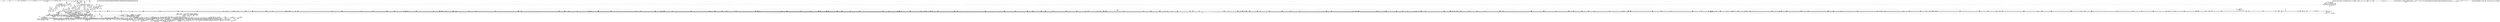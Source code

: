 digraph {
	CE0x55d2f40 [shape=record,shape=Mrecord,label="{CE0x55d2f40|common_file_perm:tmp29|security/apparmor/lsm.c,434|*SummSource*}"]
	CE0x56af040 [shape=record,shape=Mrecord,label="{CE0x56af040|i32_138|*Constant*|*SummSource*}"]
	CE0x555bc80 [shape=record,shape=Mrecord,label="{CE0x555bc80|common_mmap:tmp2|security/apparmor/lsm.c,474}"]
	CE0x55f8d00 [shape=record,shape=Mrecord,label="{CE0x55f8d00|i32_8|*Constant*}"]
	CE0x559cf00 [shape=record,shape=Mrecord,label="{CE0x559cf00|common_file_perm:tmp16|security/apparmor/lsm.c,432|*SummSource*}"]
	CE0x555a5b0 [shape=record,shape=Mrecord,label="{CE0x555a5b0|16:_%struct.vfsmount*,_24:_%struct.dentry*,_32:_%struct.inode*,_408:_%struct.cred*,_456:_i8*,_:_CRE_68,69_}"]
	CE0x55c2b90 [shape=record,shape=Mrecord,label="{CE0x55c2b90|common_file_perm:call11|security/apparmor/lsm.c,435|*SummSource*}"]
	CE0x55aaa90 [shape=record,shape=Mrecord,label="{CE0x55aaa90|0:_i16,_4:_i32,_8:_i16,_40:_%struct.super_block*,_:_SCMRE_198,199_}"]
	CE0x55c7090 [shape=record,shape=Mrecord,label="{CE0x55c7090|common_file_perm:tmp13|security/apparmor/lsm.c,432|*SummSource*}"]
	CE0x55f17a0 [shape=record,shape=Mrecord,label="{CE0x55f17a0|i64*_getelementptr_inbounds_(_16_x_i64_,_16_x_i64_*___llvm_gcov_ctr46,_i64_0,_i64_10)|*Constant*|*SummSource*}"]
	CE0x5684ee0 [shape=record,shape=Mrecord,label="{CE0x5684ee0|80:_i64,_:_CRE_120,128_|*MultipleSource*|*LoadInst*|security/apparmor/include/apparmor.h,117|security/apparmor/include/apparmor.h,117}"]
	CE0x565a2d0 [shape=record,shape=Mrecord,label="{CE0x565a2d0|0:_i16,_4:_i32,_8:_i16,_40:_%struct.super_block*,_:_SCMRE_336,344_|*MultipleSource*|security/apparmor/lsm.c,435|security/apparmor/include/apparmor.h,117|Function::mediated_filesystem&Arg::inode::|*LoadInst*|include/linux/fs.h,1916}"]
	CE0x56575d0 [shape=record,shape=Mrecord,label="{CE0x56575d0|0:_i16,_4:_i32,_8:_i16,_40:_%struct.super_block*,_:_SCMRE_287,288_}"]
	CE0x56871f0 [shape=record,shape=Mrecord,label="{CE0x56871f0|80:_i64,_:_CRE_268,272_|*MultipleSource*|*LoadInst*|security/apparmor/include/apparmor.h,117|security/apparmor/include/apparmor.h,117}"]
	CE0x568dc90 [shape=record,shape=Mrecord,label="{CE0x568dc90|80:_i64,_:_CRE_1218,1219_}"]
	CE0x554ddb0 [shape=record,shape=Mrecord,label="{CE0x554ddb0|16:_%struct.vfsmount*,_24:_%struct.dentry*,_32:_%struct.inode*,_408:_%struct.cred*,_456:_i8*,_:_CRE_86,87_}"]
	CE0x55b18d0 [shape=record,shape=Mrecord,label="{CE0x55b18d0|common_mmap:tmp32|security/apparmor/lsm.c,485}"]
	CE0x5575fc0 [shape=record,shape=Mrecord,label="{CE0x5575fc0|i64_9|*Constant*|*SummSource*}"]
	CE0x5699520 [shape=record,shape=Mrecord,label="{CE0x5699520|80:_i64,_:_CRE_1632,1633_}"]
	CE0x55551f0 [shape=record,shape=Mrecord,label="{CE0x55551f0|common_file_perm:tmp17|security/apparmor/lsm.c,432}"]
	CE0x55cf050 [shape=record,shape=Mrecord,label="{CE0x55cf050|i64*_getelementptr_inbounds_(_2_x_i64_,_2_x_i64_*___llvm_gcov_ctr2919,_i64_0,_i64_1)|*Constant*}"]
	CE0x5663d30 [shape=record,shape=Mrecord,label="{CE0x5663d30|0:_i16,_4:_i32,_8:_i16,_40:_%struct.super_block*,_:_SCMRE_587,588_}"]
	CE0x5558520 [shape=record,shape=Mrecord,label="{CE0x5558520|common_mmap:tmp15|security/apparmor/lsm.c,477|*SummSource*}"]
	CE0x55af830 [shape=record,shape=Mrecord,label="{CE0x55af830|common_mmap:tobool13|security/apparmor/lsm.c,485|*SummSource*}"]
	CE0x5693870 [shape=record,shape=Mrecord,label="{CE0x5693870|80:_i64,_:_CRE_1323,1324_}"]
	CE0x566ef20 [shape=record,shape=Mrecord,label="{CE0x566ef20|0:_i16,_4:_i32,_8:_i16,_40:_%struct.super_block*,_:_SCMRE_891,892_}"]
	CE0x568e510 [shape=record,shape=Mrecord,label="{CE0x568e510|80:_i64,_:_CRE_1226,1227_}"]
	CE0x5567360 [shape=record,shape=Mrecord,label="{CE0x5567360|common_mmap:tmp10|security/apparmor/lsm.c,474|*SummSink*}"]
	CE0x552c1f0 [shape=record,shape=Mrecord,label="{CE0x552c1f0|i32_14|*Constant*|*SummSource*}"]
	CE0x55c07c0 [shape=record,shape=Mrecord,label="{CE0x55c07c0|aa_cred_profile:lnot2|security/apparmor/include/context.h,100|*SummSource*}"]
	CE0x568f830 [shape=record,shape=Mrecord,label="{CE0x568f830|80:_i64,_:_CRE_1244,1245_}"]
	CE0x554df70 [shape=record,shape=Mrecord,label="{CE0x554df70|16:_%struct.vfsmount*,_24:_%struct.dentry*,_32:_%struct.inode*,_408:_%struct.cred*,_456:_i8*,_:_CRE_87,88_}"]
	CE0x566e750 [shape=record,shape=Mrecord,label="{CE0x566e750|0:_i16,_4:_i32,_8:_i16,_40:_%struct.super_block*,_:_SCMRE_886,887_}"]
	CE0x5528300 [shape=record,shape=Mrecord,label="{CE0x5528300|80:_i64,_160:_%struct.file*,_:_CRE_91,92_}"]
	CE0x5549b00 [shape=record,shape=Mrecord,label="{CE0x5549b00|common_mmap:if.then14|*SummSink*}"]
	CE0x568e0d0 [shape=record,shape=Mrecord,label="{CE0x568e0d0|80:_i64,_:_CRE_1222,1223_}"]
	CE0x56bd8a0 [shape=record,shape=Mrecord,label="{CE0x56bd8a0|__aa_current_profile:tmp20|security/apparmor/include/context.h,138}"]
	CE0x566ae30 [shape=record,shape=Mrecord,label="{CE0x566ae30|0:_i16,_4:_i32,_8:_i16,_40:_%struct.super_block*,_:_SCMRE_800,804_|*MultipleSource*|security/apparmor/lsm.c,435|security/apparmor/include/apparmor.h,117|Function::mediated_filesystem&Arg::inode::|*LoadInst*|include/linux/fs.h,1916}"]
	CE0x55307b0 [shape=record,shape=Mrecord,label="{CE0x55307b0|80:_i64,_160:_%struct.file*,_:_CRE_40,48_|*MultipleSource*|Function::apparmor_file_mprotect&Arg::vma::|security/apparmor/lsm.c,500}"]
	CE0x554aeb0 [shape=record,shape=Mrecord,label="{CE0x554aeb0|common_file_perm:tmp33|security/apparmor/lsm.c,434|*SummSink*}"]
	CE0x553c9d0 [shape=record,shape=Mrecord,label="{CE0x553c9d0|0:_i16,_4:_i32,_8:_i16,_40:_%struct.super_block*,_:_SCMRE_175,176_}"]
	CE0x56b66a0 [shape=record,shape=Mrecord,label="{CE0x56b66a0|aa_file_perm:tmp|*SummSink*}"]
	CE0x552ce20 [shape=record,shape=Mrecord,label="{CE0x552ce20|80:_i64,_160:_%struct.file*,_:_CRE_109,110_}"]
	CE0x552c560 [shape=record,shape=Mrecord,label="{CE0x552c560|80:_i64,_160:_%struct.file*,_:_CRE_102,103_}"]
	CE0x5656310 [shape=record,shape=Mrecord,label="{CE0x5656310|0:_i16,_4:_i32,_8:_i16,_40:_%struct.super_block*,_:_SCMRE_275,276_}"]
	CE0x565dbd0 [shape=record,shape=Mrecord,label="{CE0x565dbd0|0:_i16,_4:_i32,_8:_i16,_40:_%struct.super_block*,_:_SCMRE_480,481_}"]
	CE0x5683fa0 [shape=record,shape=Mrecord,label="{CE0x5683fa0|80:_i64,_:_CRE_56,64_|*MultipleSource*|*LoadInst*|security/apparmor/include/apparmor.h,117|security/apparmor/include/apparmor.h,117}"]
	CE0x5555d00 [shape=record,shape=Mrecord,label="{CE0x5555d00|0:_i16,_4:_i32,_8:_i16,_40:_%struct.super_block*,_:_SCMRE_0,2_|*MultipleSource*|security/apparmor/lsm.c,435|security/apparmor/include/apparmor.h,117|Function::mediated_filesystem&Arg::inode::|*LoadInst*|include/linux/fs.h,1916}"]
	CE0x569e870 [shape=record,shape=Mrecord,label="{CE0x569e870|80:_i64,_:_CRE_1800,1804_|*MultipleSource*|*LoadInst*|security/apparmor/include/apparmor.h,117|security/apparmor/include/apparmor.h,117}"]
	CE0x5661f80 [shape=record,shape=Mrecord,label="{CE0x5661f80|0:_i16,_4:_i32,_8:_i16,_40:_%struct.super_block*,_:_SCMRE_568,569_}"]
	CE0x5697910 [shape=record,shape=Mrecord,label="{CE0x5697910|80:_i64,_:_CRE_1584,1592_|*MultipleSource*|*LoadInst*|security/apparmor/include/apparmor.h,117|security/apparmor/include/apparmor.h,117}"]
	CE0x563d870 [shape=record,shape=Mrecord,label="{CE0x563d870|_call_void_mcount()_#2|*SummSink*}"]
	CE0x555bcf0 [shape=record,shape=Mrecord,label="{CE0x555bcf0|common_mmap:tmp2|security/apparmor/lsm.c,474|*SummSource*}"]
	CE0x5664500 [shape=record,shape=Mrecord,label="{CE0x5664500|0:_i16,_4:_i32,_8:_i16,_40:_%struct.super_block*,_:_SCMRE_592,593_}"]
	CE0x552d1e0 [shape=record,shape=Mrecord,label="{CE0x552d1e0|80:_i64,_160:_%struct.file*,_:_CRE_112,113_}"]
	CE0x566b0e0 [shape=record,shape=Mrecord,label="{CE0x566b0e0|0:_i16,_4:_i32,_8:_i16,_40:_%struct.super_block*,_:_SCMRE_808,816_|*MultipleSource*|security/apparmor/lsm.c,435|security/apparmor/include/apparmor.h,117|Function::mediated_filesystem&Arg::inode::|*LoadInst*|include/linux/fs.h,1916}"]
	CE0x5537c60 [shape=record,shape=Mrecord,label="{CE0x5537c60|common_mmap:lor.lhs.false|*SummSource*}"]
	CE0x55be3c0 [shape=record,shape=Mrecord,label="{CE0x55be3c0|GLOBAL:aa_cred_profile|*Constant*|*SummSink*}"]
	CE0x5657f30 [shape=record,shape=Mrecord,label="{CE0x5657f30|0:_i16,_4:_i32,_8:_i16,_40:_%struct.super_block*,_:_SCMRE_293,294_}"]
	CE0x5670e60 [shape=record,shape=Mrecord,label="{CE0x5670e60|0:_i16,_4:_i32,_8:_i16,_40:_%struct.super_block*,_:_SCMRE_911,912_}"]
	CE0x55d9750 [shape=record,shape=Mrecord,label="{CE0x55d9750|i64*_getelementptr_inbounds_(_28_x_i64_,_28_x_i64_*___llvm_gcov_ctr87,_i64_0,_i64_1)|*Constant*}"]
	CE0x55e11b0 [shape=record,shape=Mrecord,label="{CE0x55e11b0|common_file_perm:tmp9|security/apparmor/lsm.c,432|*SummSink*}"]
	CE0x56b3380 [shape=record,shape=Mrecord,label="{CE0x56b3380|aa_file_perm:tmp3|*SummSource*}"]
	CE0x55a2340 [shape=record,shape=Mrecord,label="{CE0x55a2340|common_file_perm:land.lhs.true20}"]
	CE0x569e680 [shape=record,shape=Mrecord,label="{CE0x569e680|80:_i64,_:_CRE_1792,1800_|*MultipleSource*|*LoadInst*|security/apparmor/include/apparmor.h,117|security/apparmor/include/apparmor.h,117}"]
	CE0x56564a0 [shape=record,shape=Mrecord,label="{CE0x56564a0|0:_i16,_4:_i32,_8:_i16,_40:_%struct.super_block*,_:_SCMRE_276,277_}"]
	CE0x5691700 [shape=record,shape=Mrecord,label="{CE0x5691700|80:_i64,_:_CRE_1273,1274_}"]
	CE0x55b10f0 [shape=record,shape=Mrecord,label="{CE0x55b10f0|common_mmap:tmp30|security/apparmor/lsm.c,485|*SummSource*}"]
	CE0x55d9280 [shape=record,shape=Mrecord,label="{CE0x55d9280|aa_file_perm:uid|security/apparmor/file.c,451|*SummSink*}"]
	CE0x5529ea0 [shape=record,shape=Mrecord,label="{CE0x5529ea0|i32_19|*Constant*|*SummSource*}"]
	CE0x5544f10 [shape=record,shape=Mrecord,label="{CE0x5544f10|_call_void_mcount()_#2|*SummSource*}"]
	CE0x56a0e00 [shape=record,shape=Mrecord,label="{CE0x56a0e00|80:_i64,_:_CRE_2056,2112_|*MultipleSource*|*LoadInst*|security/apparmor/include/apparmor.h,117|security/apparmor/include/apparmor.h,117}"]
	CE0x55edf10 [shape=record,shape=Mrecord,label="{CE0x55edf10|i64*_getelementptr_inbounds_(_16_x_i64_,_16_x_i64_*___llvm_gcov_ctr46,_i64_0,_i64_9)|*Constant*|*SummSink*}"]
	CE0x5578800 [shape=record,shape=Mrecord,label="{CE0x5578800|i64*_getelementptr_inbounds_(_11_x_i64_,_11_x_i64_*___llvm_gcov_ctr58,_i64_0,_i64_9)|*Constant*|*SummSink*}"]
	CE0x5688740 [shape=record,shape=Mrecord,label="{CE0x5688740|80:_i64,_:_CRE_352,360_|*MultipleSource*|*LoadInst*|security/apparmor/include/apparmor.h,117|security/apparmor/include/apparmor.h,117}"]
	CE0x55d21c0 [shape=record,shape=Mrecord,label="{CE0x55d21c0|_call_void_mcount()_#2}"]
	CE0x56641e0 [shape=record,shape=Mrecord,label="{CE0x56641e0|0:_i16,_4:_i32,_8:_i16,_40:_%struct.super_block*,_:_SCMRE_590,591_}"]
	CE0x5561440 [shape=record,shape=Mrecord,label="{CE0x5561440|16:_%struct.vfsmount*,_24:_%struct.dentry*,_32:_%struct.inode*,_408:_%struct.cred*,_456:_i8*,_:_CRE_304,312_|*MultipleSource*|Function::common_mmap&Arg::file::|security/apparmor/lsm.c,474|*LoadInst*|security/apparmor/lsm.c,500}"]
	CE0x5603c90 [shape=record,shape=Mrecord,label="{CE0x5603c90|80:_i64,_:_CRE_576,577_}"]
	CE0x554cfb0 [shape=record,shape=Mrecord,label="{CE0x554cfb0|16:_%struct.vfsmount*,_24:_%struct.dentry*,_32:_%struct.inode*,_408:_%struct.cred*,_456:_i8*,_:_CRE_78,79_}"]
	CE0x5684ae0 [shape=record,shape=Mrecord,label="{CE0x5684ae0|80:_i64,_:_CRE_104,112_|*MultipleSource*|*LoadInst*|security/apparmor/include/apparmor.h,117|security/apparmor/include/apparmor.h,117}"]
	CE0x55baab0 [shape=record,shape=Mrecord,label="{CE0x55baab0|GLOBAL:aa_cred_profile|*Constant*}"]
	CE0x569e0b0 [shape=record,shape=Mrecord,label="{CE0x569e0b0|80:_i64,_:_CRE_1768,1776_|*MultipleSource*|*LoadInst*|security/apparmor/include/apparmor.h,117|security/apparmor/include/apparmor.h,117}"]
	CE0x55d7d60 [shape=record,shape=Mrecord,label="{CE0x55d7d60|_ret_%struct.inode*_%tmp4,_!dbg_!15470|include/linux/fs.h,1916|*SummSink*}"]
	CE0x5692990 [shape=record,shape=Mrecord,label="{CE0x5692990|80:_i64,_:_CRE_1309,1310_}"]
	CE0x55ec110 [shape=record,shape=Mrecord,label="{CE0x55ec110|i64*_getelementptr_inbounds_(_16_x_i64_,_16_x_i64_*___llvm_gcov_ctr46,_i64_0,_i64_7)|*Constant*}"]
	CE0x56aaa30 [shape=record,shape=Mrecord,label="{CE0x56aaa30|aa_file_perm:tmp4|security/apparmor/file.c,452|*SummSink*}"]
	CE0x5574cc0 [shape=record,shape=Mrecord,label="{CE0x5574cc0|common_mmap:or|security/apparmor/lsm.c,478|*SummSource*}"]
	CE0x5542110 [shape=record,shape=Mrecord,label="{CE0x5542110|i64_2|*Constant*}"]
	CE0x5705d60 [shape=record,shape=Mrecord,label="{CE0x5705d60|aa_cred_profile:tmp}"]
	CE0x5561b50 [shape=record,shape=Mrecord,label="{CE0x5561b50|16:_%struct.vfsmount*,_24:_%struct.dentry*,_32:_%struct.inode*,_408:_%struct.cred*,_456:_i8*,_:_CRE_320,324_|*MultipleSource*|Function::common_mmap&Arg::file::|security/apparmor/lsm.c,474|*LoadInst*|security/apparmor/lsm.c,500}"]
	CE0x55aebd0 [shape=record,shape=Mrecord,label="{CE0x55aebd0|common_mmap:or10|security/apparmor/lsm.c,484|*SummSink*}"]
	CE0x5696510 [shape=record,shape=Mrecord,label="{CE0x5696510|80:_i64,_:_CRE_1365,1366_}"]
	CE0x55da710 [shape=record,shape=Mrecord,label="{CE0x55da710|common_file_perm:tmp|*SummSource*}"]
	CE0x55e6d90 [shape=record,shape=Mrecord,label="{CE0x55e6d90|i64*_getelementptr_inbounds_(_16_x_i64_,_16_x_i64_*___llvm_gcov_ctr46,_i64_0,_i64_4)|*Constant*}"]
	CE0x5531590 [shape=record,shape=Mrecord,label="{CE0x5531590|i64_14|*Constant*|*SummSource*}"]
	CE0x5524560 [shape=record,shape=Mrecord,label="{CE0x5524560|i64*_getelementptr_inbounds_(_2_x_i64_,_2_x_i64_*___llvm_gcov_ctr97,_i64_0,_i64_1)|*Constant*|*SummSource*}"]
	CE0x55ba460 [shape=record,shape=Mrecord,label="{CE0x55ba460|common_file_perm:lnot1|security/apparmor/lsm.c,432}"]
	CE0x5542f30 [shape=record,shape=Mrecord,label="{CE0x5542f30|i64*_getelementptr_inbounds_(_19_x_i64_,_19_x_i64_*___llvm_gcov_ctr96,_i64_0,_i64_0)|*Constant*|*SummSink*}"]
	CE0x560ea30 [shape=record,shape=Mrecord,label="{CE0x560ea30|common_file_perm:tmp54|security/apparmor/lsm.c,447|*SummSource*}"]
	CE0x566d940 [shape=record,shape=Mrecord,label="{CE0x566d940|0:_i16,_4:_i32,_8:_i16,_40:_%struct.super_block*,_:_SCMRE_877,878_}"]
	CE0x556d2e0 [shape=record,shape=Mrecord,label="{CE0x556d2e0|16:_%struct.vfsmount*,_24:_%struct.dentry*,_32:_%struct.inode*,_408:_%struct.cred*,_456:_i8*,_:_CRE_111,112_}"]
	CE0x568eb70 [shape=record,shape=Mrecord,label="{CE0x568eb70|80:_i64,_:_CRE_1232,1233_}"]
	CE0x56b0c00 [shape=record,shape=Mrecord,label="{CE0x56b0c00|i64*_getelementptr_inbounds_(_11_x_i64_,_11_x_i64_*___llvm_gcov_ctr58,_i64_0,_i64_0)|*Constant*}"]
	CE0x552ca60 [shape=record,shape=Mrecord,label="{CE0x552ca60|80:_i64,_160:_%struct.file*,_:_CRE_106,107_}"]
	CE0x55468a0 [shape=record,shape=Mrecord,label="{CE0x55468a0|16:_%struct.vfsmount*,_24:_%struct.dentry*,_32:_%struct.inode*,_408:_%struct.cred*,_456:_i8*,_:_CRE_114,115_}"]
	CE0x56c3e70 [shape=record,shape=Mrecord,label="{CE0x56c3e70|i32_0|*Constant*}"]
	CE0x56b0920 [shape=record,shape=Mrecord,label="{CE0x56b0920|aa_cred_profile:if.then}"]
	CE0x5528470 [shape=record,shape=Mrecord,label="{CE0x5528470|80:_i64,_160:_%struct.file*,_:_CRE_94,95_}"]
	CE0x5700920 [shape=record,shape=Mrecord,label="{CE0x5700920|aa_cred_profile:do.body6}"]
	CE0x554da30 [shape=record,shape=Mrecord,label="{CE0x554da30|16:_%struct.vfsmount*,_24:_%struct.dentry*,_32:_%struct.inode*,_408:_%struct.cred*,_456:_i8*,_:_CRE_84,85_}"]
	CE0x55ad450 [shape=record,shape=Mrecord,label="{CE0x55ad450|GLOBAL:__aa_current_profile|*Constant*|*SummSource*}"]
	CE0x568ed90 [shape=record,shape=Mrecord,label="{CE0x568ed90|80:_i64,_:_CRE_1234,1235_}"]
	CE0x55e09e0 [shape=record,shape=Mrecord,label="{CE0x55e09e0|common_file_perm:do.end9}"]
	CE0x568d740 [shape=record,shape=Mrecord,label="{CE0x568d740|80:_i64,_:_CRE_1213,1214_}"]
	CE0x55973e0 [shape=record,shape=Mrecord,label="{CE0x55973e0|mediated_filesystem:entry|*SummSink*}"]
	CE0x55d1680 [shape=record,shape=Mrecord,label="{CE0x55d1680|aa_cred_profile:tmp6|security/apparmor/include/context.h,100|*SummSource*}"]
	CE0x569c0b0 [shape=record,shape=Mrecord,label="{CE0x569c0b0|80:_i64,_:_CRE_1673,1674_}"]
	CE0x55e5aa0 [shape=record,shape=Mrecord,label="{CE0x55e5aa0|common_file_perm:lor.lhs.false23|*SummSink*}"]
	CE0x55bd540 [shape=record,shape=Mrecord,label="{CE0x55bd540|common_file_perm:tmp6|*LoadInst*|security/apparmor/lsm.c,429|*SummSource*}"]
	CE0x56a7570 [shape=record,shape=Mrecord,label="{CE0x56a7570|__aa_current_profile:tmp9|security/apparmor/include/context.h,138|*SummSink*}"]
	CE0x5560420 [shape=record,shape=Mrecord,label="{CE0x5560420|16:_%struct.vfsmount*,_24:_%struct.dentry*,_32:_%struct.inode*,_408:_%struct.cred*,_456:_i8*,_:_CRE_248,256_|*MultipleSource*|Function::common_mmap&Arg::file::|security/apparmor/lsm.c,474|*LoadInst*|security/apparmor/lsm.c,500}"]
	CE0x557a4b0 [shape=record,shape=Mrecord,label="{CE0x557a4b0|i64_14|*Constant*}"]
	CE0x5671180 [shape=record,shape=Mrecord,label="{CE0x5671180|0:_i16,_4:_i32,_8:_i16,_40:_%struct.super_block*,_:_SCMRE_913,914_}"]
	CE0x5609240 [shape=record,shape=Mrecord,label="{CE0x5609240|common_file_perm:tmp46|security/apparmor/lsm.c,448|*SummSource*}"]
	CE0x552fdd0 [shape=record,shape=Mrecord,label="{CE0x552fdd0|i32_2|*Constant*|*SummSource*}"]
	CE0x55d68d0 [shape=record,shape=Mrecord,label="{CE0x55d68d0|aa_cred_profile:tmp12|security/apparmor/include/context.h,100}"]
	CE0x5663240 [shape=record,shape=Mrecord,label="{CE0x5663240|0:_i16,_4:_i32,_8:_i16,_40:_%struct.super_block*,_:_SCMRE_580,581_}"]
	CE0x56b9020 [shape=record,shape=Mrecord,label="{CE0x56b9020|__aa_current_profile:if.then}"]
	CE0x55d0460 [shape=record,shape=Mrecord,label="{CE0x55d0460|common_file_perm:f_security|security/apparmor/lsm.c,428|*SummSource*}"]
	CE0x55cede0 [shape=record,shape=Mrecord,label="{CE0x55cede0|file_inode17:tmp1|*SummSource*}"]
	CE0x5573140 [shape=record,shape=Mrecord,label="{CE0x5573140|i32_4|*Constant*|*SummSource*}"]
	CE0x559ed30 [shape=record,shape=Mrecord,label="{CE0x559ed30|aa_cred_profile:bb}"]
	CE0x5685ab0 [shape=record,shape=Mrecord,label="{CE0x5685ab0|80:_i64,_:_CRE_160,176_|*MultipleSource*|*LoadInst*|security/apparmor/include/apparmor.h,117|security/apparmor/include/apparmor.h,117}"]
	CE0x5567a20 [shape=record,shape=Mrecord,label="{CE0x5567a20|i64*_getelementptr_inbounds_(_19_x_i64_,_19_x_i64_*___llvm_gcov_ctr96,_i64_0,_i64_5)|*Constant*|*SummSink*}"]
	CE0x55b8fe0 [shape=record,shape=Mrecord,label="{CE0x55b8fe0|common_mmap:tmp38|security/apparmor/lsm.c,489|*SummSink*}"]
	CE0x56ae810 [shape=record,shape=Mrecord,label="{CE0x56ae810|_call_void_lockdep_rcu_suspicious(i8*_getelementptr_inbounds_(_36_x_i8_,_36_x_i8_*_.str12,_i32_0,_i32_0),_i32_138,_i8*_getelementptr_inbounds_(_45_x_i8_,_45_x_i8_*_.str14,_i32_0,_i32_0))_#7,_!dbg_!15483|security/apparmor/include/context.h,138|*SummSource*}"]
	CE0x56b6d70 [shape=record,shape=Mrecord,label="{CE0x56b6d70|i64*_getelementptr_inbounds_(_2_x_i64_,_2_x_i64_*___llvm_gcov_ctr2919,_i64_0,_i64_0)|*Constant*|*SummSource*}"]
	CE0x56a96d0 [shape=record,shape=Mrecord,label="{CE0x56a96d0|__aa_current_profile:tmp6|security/apparmor/include/context.h,138|*SummSource*}"]
	CE0x55d8570 [shape=record,shape=Mrecord,label="{CE0x55d8570|0:_i16,_4:_i32,_8:_i16,_40:_%struct.super_block*,_:_SCMRE_112,120_|*MultipleSource*|security/apparmor/lsm.c,435|security/apparmor/include/apparmor.h,117|Function::mediated_filesystem&Arg::inode::|*LoadInst*|include/linux/fs.h,1916}"]
	CE0x55f6500 [shape=record,shape=Mrecord,label="{CE0x55f6500|0:_i16,_4:_i32,_8:_i16,_40:_%struct.super_block*,_:_SCMRE_145,146_}"]
	CE0x50d9aa0 [shape=record,shape=Mrecord,label="{CE0x50d9aa0|80:_i64,_160:_%struct.file*,_:_CRE_8,16_|*MultipleSource*|Function::apparmor_file_mprotect&Arg::vma::|security/apparmor/lsm.c,500}"]
	CE0x568f1d0 [shape=record,shape=Mrecord,label="{CE0x568f1d0|80:_i64,_:_CRE_1238,1239_}"]
	CE0x566ab80 [shape=record,shape=Mrecord,label="{CE0x566ab80|0:_i16,_4:_i32,_8:_i16,_40:_%struct.super_block*,_:_SCMRE_792,800_|*MultipleSource*|security/apparmor/lsm.c,435|security/apparmor/include/apparmor.h,117|Function::mediated_filesystem&Arg::inode::|*LoadInst*|include/linux/fs.h,1916}"]
	CE0x5680f90 [shape=record,shape=Mrecord,label="{CE0x5680f90|80:_i64,_:_CRE_435,436_}"]
	CE0x55ee660 [shape=record,shape=Mrecord,label="{CE0x55ee660|aa_cred_profile:tmp22|security/apparmor/include/context.h,100}"]
	CE0x55fc010 [shape=record,shape=Mrecord,label="{CE0x55fc010|aa_cred_profile:tmp30|security/apparmor/include/context.h,100|*SummSource*}"]
	CE0x553c070 [shape=record,shape=Mrecord,label="{CE0x553c070|0:_i16,_4:_i32,_8:_i16,_40:_%struct.super_block*,_:_SCMRE_169,170_}"]
	CE0x5540ba0 [shape=record,shape=Mrecord,label="{CE0x5540ba0|16:_%struct.vfsmount*,_24:_%struct.dentry*,_32:_%struct.inode*,_408:_%struct.cred*,_456:_i8*,_:_CRE_157,158_}"]
	CE0x569a510 [shape=record,shape=Mrecord,label="{CE0x569a510|80:_i64,_:_CRE_1647,1648_}"]
	CE0x553ed40 [shape=record,shape=Mrecord,label="{CE0x553ed40|common_mmap:tmp25|security/apparmor/lsm.c,483}"]
	CE0x555d600 [shape=record,shape=Mrecord,label="{CE0x555d600|16:_%struct.vfsmount*,_24:_%struct.dentry*,_32:_%struct.inode*,_408:_%struct.cred*,_456:_i8*,_:_CRE_196,197_}"]
	CE0x5564650 [shape=record,shape=Mrecord,label="{CE0x5564650|16:_%struct.vfsmount*,_24:_%struct.dentry*,_32:_%struct.inode*,_408:_%struct.cred*,_456:_i8*,_:_CRE_428,432_|*MultipleSource*|Function::common_mmap&Arg::file::|security/apparmor/lsm.c,474|*LoadInst*|security/apparmor/lsm.c,500}"]
	CE0x5580000 [shape=record,shape=Mrecord,label="{CE0x5580000|16:_%struct.vfsmount*,_24:_%struct.dentry*,_32:_%struct.inode*,_408:_%struct.cred*,_456:_i8*,_:_CRE_185,186_}"]
	CE0x5677e80 [shape=record,shape=Mrecord,label="{CE0x5677e80|80:_i64,_:_CRE_419,420_}"]
	CE0x5601640 [shape=record,shape=Mrecord,label="{CE0x5601640|80:_i64,_:_CRE_464,472_|*MultipleSource*|*LoadInst*|security/apparmor/include/apparmor.h,117|security/apparmor/include/apparmor.h,117}"]
	CE0x568a190 [shape=record,shape=Mrecord,label="{CE0x568a190|80:_i64,_:_CRE_612,613_}"]
	CE0x5662c00 [shape=record,shape=Mrecord,label="{CE0x5662c00|0:_i16,_4:_i32,_8:_i16,_40:_%struct.super_block*,_:_SCMRE_576,577_}"]
	CE0x55b9980 [shape=record,shape=Mrecord,label="{CE0x55b9980|i64*_getelementptr_inbounds_(_16_x_i64_,_16_x_i64_*___llvm_gcov_ctr46,_i64_0,_i64_1)|*Constant*}"]
	CE0x568e400 [shape=record,shape=Mrecord,label="{CE0x568e400|80:_i64,_:_CRE_1225,1226_}"]
	CE0x56915f0 [shape=record,shape=Mrecord,label="{CE0x56915f0|80:_i64,_:_CRE_1272,1273_}"]
	CE0x56c68b0 [shape=record,shape=Mrecord,label="{CE0x56c68b0|GLOBAL:file_inode17|*Constant*|*SummSource*}"]
	CE0x556b6e0 [shape=record,shape=Mrecord,label="{CE0x556b6e0|16:_%struct.vfsmount*,_24:_%struct.dentry*,_32:_%struct.inode*,_408:_%struct.cred*,_456:_i8*,_:_CRE_95,96_}"]
	CE0x560be50 [shape=record,shape=Mrecord,label="{CE0x560be50|common_file_perm:and|security/apparmor/lsm.c,448}"]
	CE0x555b3b0 [shape=record,shape=Mrecord,label="{CE0x555b3b0|16:_%struct.vfsmount*,_24:_%struct.dentry*,_32:_%struct.inode*,_408:_%struct.cred*,_456:_i8*,_:_CRE_76,77_}"]
	CE0x56b0820 [shape=record,shape=Mrecord,label="{CE0x56b0820|aa_cred_profile:lor.end}"]
	CE0x5603eb0 [shape=record,shape=Mrecord,label="{CE0x5603eb0|80:_i64,_:_CRE_578,579_}"]
	CE0x55f74d0 [shape=record,shape=Mrecord,label="{CE0x55f74d0|mediated_filesystem:i_sb|security/apparmor/include/apparmor.h,117}"]
	CE0x5705ad0 [shape=record,shape=Mrecord,label="{CE0x5705ad0|%struct.aa_profile*_null|*Constant*}"]
	CE0x56f1260 [shape=record,shape=Mrecord,label="{CE0x56f1260|aa_file_perm:call2|security/apparmor/file.c,456|*SummSource*}"]
	CE0x55e8fb0 [shape=record,shape=Mrecord,label="{CE0x55e8fb0|mediated_filesystem:tmp2|*SummSink*}"]
	CE0x56a3960 [shape=record,shape=Mrecord,label="{CE0x56a3960|__aa_current_profile:tobool|security/apparmor/include/context.h,138|*SummSource*}"]
	CE0x556fbb0 [shape=record,shape=Mrecord,label="{CE0x556fbb0|common_file_perm:tmp37|security/apparmor/lsm.c,447|*SummSink*}"]
	CE0x55c0860 [shape=record,shape=Mrecord,label="{CE0x55c0860|aa_cred_profile:lnot2|security/apparmor/include/context.h,100|*SummSink*}"]
	CE0x56c49a0 [shape=record,shape=Mrecord,label="{CE0x56c49a0|aa_cred_profile:do.end10}"]
	CE0x5573a10 [shape=record,shape=Mrecord,label="{CE0x5573a10|i64*_getelementptr_inbounds_(_19_x_i64_,_19_x_i64_*___llvm_gcov_ctr96,_i64_0,_i64_17)|*Constant*|*SummSource*}"]
	CE0x5579580 [shape=record,shape=Mrecord,label="{CE0x5579580|i64*_getelementptr_inbounds_(_11_x_i64_,_11_x_i64_*___llvm_gcov_ctr58,_i64_0,_i64_10)|*Constant*}"]
	CE0x5665950 [shape=record,shape=Mrecord,label="{CE0x5665950|0:_i16,_4:_i32,_8:_i16,_40:_%struct.super_block*,_:_SCMRE_605,606_}"]
	CE0x5528e70 [shape=record,shape=Mrecord,label="{CE0x5528e70|i64_12|*Constant*}"]
	CE0x55d5fa0 [shape=record,shape=Mrecord,label="{CE0x55d5fa0|mediated_filesystem:tmp1|*SummSource*}"]
	CE0x55582a0 [shape=record,shape=Mrecord,label="{CE0x55582a0|common_mmap:tmp15|security/apparmor/lsm.c,477}"]
	CE0x566e2a0 [shape=record,shape=Mrecord,label="{CE0x566e2a0|0:_i16,_4:_i32,_8:_i16,_40:_%struct.super_block*,_:_SCMRE_883,884_}"]
	CE0x55736f0 [shape=record,shape=Mrecord,label="{CE0x55736f0|common_mmap:mask.2|*SummSink*}"]
	CE0x56c44c0 [shape=record,shape=Mrecord,label="{CE0x56c44c0|get_current:tmp3}"]
	CE0x55279d0 [shape=record,shape=Mrecord,label="{CE0x55279d0|80:_i64,_160:_%struct.file*,_:_CRE_72,73_}"]
	CE0x55cf900 [shape=record,shape=Mrecord,label="{CE0x55cf900|aa_cred_profile:tmp8|security/apparmor/include/context.h,100}"]
	CE0x56693a0 [shape=record,shape=Mrecord,label="{CE0x56693a0|0:_i16,_4:_i32,_8:_i16,_40:_%struct.super_block*,_:_SCMRE_704,712_|*MultipleSource*|security/apparmor/lsm.c,435|security/apparmor/include/apparmor.h,117|Function::mediated_filesystem&Arg::inode::|*LoadInst*|include/linux/fs.h,1916}"]
	CE0x56010e0 [shape=record,shape=Mrecord,label="{CE0x56010e0|0:_i16,_4:_i32,_8:_i16,_40:_%struct.super_block*,_:_SCMRE_167,168_}"]
	CE0x555fc80 [shape=record,shape=Mrecord,label="{CE0x555fc80|16:_%struct.vfsmount*,_24:_%struct.dentry*,_32:_%struct.inode*,_408:_%struct.cred*,_456:_i8*,_:_CRE_232,240_|*MultipleSource*|Function::common_mmap&Arg::file::|security/apparmor/lsm.c,474|*LoadInst*|security/apparmor/lsm.c,500}"]
	CE0x5603b80 [shape=record,shape=Mrecord,label="{CE0x5603b80|80:_i64,_:_CRE_575,576_}"]
	CE0x5528d60 [shape=record,shape=Mrecord,label="{CE0x5528d60|common_mmap:tmp24|security/apparmor/lsm.c,483}"]
	CE0x5606090 [shape=record,shape=Mrecord,label="{CE0x5606090|i64_20|*Constant*|*SummSource*}"]
	CE0x55d5020 [shape=record,shape=Mrecord,label="{CE0x55d5020|i64*_getelementptr_inbounds_(_2_x_i64_,_2_x_i64_*___llvm_gcov_ctr55,_i64_0,_i64_1)|*Constant*|*SummSource*}"]
	CE0x56a5240 [shape=record,shape=Mrecord,label="{CE0x56a5240|__aa_current_profile:tmp|*SummSource*}"]
	CE0x5690c60 [shape=record,shape=Mrecord,label="{CE0x5690c60|80:_i64,_:_CRE_1263,1264_}"]
	CE0x552bb90 [shape=record,shape=Mrecord,label="{CE0x552bb90|i64_1|*Constant*}"]
	CE0x55587d0 [shape=record,shape=Mrecord,label="{CE0x55587d0|common_mmap:tmp16|security/apparmor/lsm.c,477}"]
	CE0x5598bf0 [shape=record,shape=Mrecord,label="{CE0x5598bf0|_call_void_asm_sideeffect_1:_09ud2_0A.pushsection___bug_table,_22a_22_0A2:_09.long_1b_-_2b,_$_0:c_-_2b_0A_09.word_$_1:c_,_0_0A_09.org_2b+$_2:c_0A.popsection_,_i,i,i,_dirflag_,_fpsr_,_flags_(i8*_getelementptr_inbounds_(_24_x_i8_,_24_x_i8_*_.str8,_i32_0,_i32_0),_i32_432,_i64_12)_#2,_!dbg_!15488,_!srcloc_!15491|security/apparmor/lsm.c,432|*SummSource*}"]
	CE0x565def0 [shape=record,shape=Mrecord,label="{CE0x565def0|0:_i16,_4:_i32,_8:_i16,_40:_%struct.super_block*,_:_SCMRE_482,483_}"]
	CE0x55432c0 [shape=record,shape=Mrecord,label="{CE0x55432c0|i64_0|*Constant*}"]
	CE0x569ca40 [shape=record,shape=Mrecord,label="{CE0x569ca40|80:_i64,_:_CRE_1682,1683_}"]
	CE0x56bf020 [shape=record,shape=Mrecord,label="{CE0x56bf020|_ret_%struct.task_struct*_%tmp4,_!dbg_!15471|./arch/x86/include/asm/current.h,14}"]
	CE0x5686270 [shape=record,shape=Mrecord,label="{CE0x5686270|80:_i64,_:_CRE_200,204_|*MultipleSource*|*LoadInst*|security/apparmor/include/apparmor.h,117|security/apparmor/include/apparmor.h,117}"]
	CE0x568a080 [shape=record,shape=Mrecord,label="{CE0x568a080|80:_i64,_:_CRE_611,612_}"]
	CE0x5604ea0 [shape=record,shape=Mrecord,label="{CE0x5604ea0|80:_i64,_:_CRE_593,594_}"]
	CE0x55b44e0 [shape=record,shape=Mrecord,label="{CE0x55b44e0|GLOBAL:common_file_perm|*Constant*}"]
	CE0x560e550 [shape=record,shape=Mrecord,label="{CE0x560e550|common_file_perm:tmp53|security/apparmor/lsm.c,447|*SummSource*}"]
	CE0x55db400 [shape=record,shape=Mrecord,label="{CE0x55db400|file_inode:tmp4|*LoadInst*|include/linux/fs.h,1916}"]
	CE0x5664050 [shape=record,shape=Mrecord,label="{CE0x5664050|0:_i16,_4:_i32,_8:_i16,_40:_%struct.super_block*,_:_SCMRE_589,590_}"]
	CE0x5604400 [shape=record,shape=Mrecord,label="{CE0x5604400|80:_i64,_:_CRE_583,584_}"]
	CE0x5557cc0 [shape=record,shape=Mrecord,label="{CE0x5557cc0|common_mmap:tmp13|security/apparmor/lsm.c,477|*SummSink*}"]
	CE0x55cd070 [shape=record,shape=Mrecord,label="{CE0x55cd070|common_file_perm:tmp27|security/apparmor/lsm.c,434|*SummSink*}"]
	CE0x5693650 [shape=record,shape=Mrecord,label="{CE0x5693650|80:_i64,_:_CRE_1321,1322_}"]
	CE0x5664370 [shape=record,shape=Mrecord,label="{CE0x5664370|0:_i16,_4:_i32,_8:_i16,_40:_%struct.super_block*,_:_SCMRE_591,592_}"]
	CE0x56c7d10 [shape=record,shape=Mrecord,label="{CE0x56c7d10|COLLAPSED:_GCMRE___llvm_gcov_ctr112_internal_global_2_x_i64_zeroinitializer:_elem_0:default:}"]
	CE0x557a330 [shape=record,shape=Mrecord,label="{CE0x557a330|common_file_perm:tmp30|security/apparmor/lsm.c,434|*SummSink*}"]
	CE0x555b9d0 [shape=record,shape=Mrecord,label="{CE0x555b9d0|i64_2|*Constant*|*SummSource*}"]
	CE0x5612b70 [shape=record,shape=Mrecord,label="{CE0x5612b70|aa_file_perm:entry}"]
	CE0x569b2e0 [shape=record,shape=Mrecord,label="{CE0x569b2e0|80:_i64,_:_CRE_1660,1661_}"]
	CE0x5608d90 [shape=record,shape=Mrecord,label="{CE0x5608d90|i64_21|*Constant*}"]
	CE0x566f3d0 [shape=record,shape=Mrecord,label="{CE0x566f3d0|0:_i16,_4:_i32,_8:_i16,_40:_%struct.super_block*,_:_SCMRE_894,895_}"]
	CE0x559ca10 [shape=record,shape=Mrecord,label="{CE0x559ca10|i64*_getelementptr_inbounds_(_16_x_i64_,_16_x_i64_*___llvm_gcov_ctr46,_i64_0,_i64_1)|*Constant*|*SummSink*}"]
	CE0x5662f20 [shape=record,shape=Mrecord,label="{CE0x5662f20|0:_i16,_4:_i32,_8:_i16,_40:_%struct.super_block*,_:_SCMRE_578,579_}"]
	CE0x56896f0 [shape=record,shape=Mrecord,label="{CE0x56896f0|80:_i64,_:_CRE_602,603_}"]
	CE0x568c110 [shape=record,shape=Mrecord,label="{CE0x568c110|80:_i64,_:_CRE_680,696_|*MultipleSource*|*LoadInst*|security/apparmor/include/apparmor.h,117|security/apparmor/include/apparmor.h,117}"]
	CE0x55e5fd0 [shape=record,shape=Mrecord,label="{CE0x55e5fd0|aa_cred_profile:tmp11|security/apparmor/include/context.h,100}"]
	CE0x563c340 [shape=record,shape=Mrecord,label="{CE0x563c340|aa_file_perm:call1|security/apparmor/file.c,453|*SummSink*}"]
	CE0x555c7b0 [shape=record,shape=Mrecord,label="{CE0x555c7b0|common_mmap:tmp3|security/apparmor/lsm.c,474|*SummSink*}"]
	CE0x560df50 [shape=record,shape=Mrecord,label="{CE0x560df50|common_file_perm:tmp52|security/apparmor/lsm.c,447|*SummSource*}"]
	CE0x5694fd0 [shape=record,shape=Mrecord,label="{CE0x5694fd0|80:_i64,_:_CRE_1345,1346_}"]
	CE0x555d0c0 [shape=record,shape=Mrecord,label="{CE0x555d0c0|16:_%struct.vfsmount*,_24:_%struct.dentry*,_32:_%struct.inode*,_408:_%struct.cred*,_456:_i8*,_:_CRE_193,194_}"]
	CE0x55429f0 [shape=record,shape=Mrecord,label="{CE0x55429f0|i64_11|*Constant*}"]
	CE0x5700a40 [shape=record,shape=Mrecord,label="{CE0x5700a40|aa_cred_profile:tmp2}"]
	CE0x568e840 [shape=record,shape=Mrecord,label="{CE0x568e840|80:_i64,_:_CRE_1229,1230_}"]
	CE0x556ff00 [shape=record,shape=Mrecord,label="{CE0x556ff00|i64_20|*Constant*}"]
	CE0x55d3770 [shape=record,shape=Mrecord,label="{CE0x55d3770|i64_5|*Constant*|*SummSource*}"]
	CE0x5663560 [shape=record,shape=Mrecord,label="{CE0x5663560|0:_i16,_4:_i32,_8:_i16,_40:_%struct.super_block*,_:_SCMRE_582,583_}"]
	CE0x56607a0 [shape=record,shape=Mrecord,label="{CE0x56607a0|0:_i16,_4:_i32,_8:_i16,_40:_%struct.super_block*,_:_SCMRE_553,554_}"]
	CE0x55b6600 [shape=record,shape=Mrecord,label="{CE0x55b6600|common_file_perm:op|Function::common_file_perm&Arg::op::|*SummSource*}"]
	CE0x55aa450 [shape=record,shape=Mrecord,label="{CE0x55aa450|0:_i16,_4:_i32,_8:_i16,_40:_%struct.super_block*,_:_SCMRE_194,195_}"]
	CE0x55c1ad0 [shape=record,shape=Mrecord,label="{CE0x55c1ad0|common_file_perm:lnot.ext|security/apparmor/lsm.c,432|*SummSink*}"]
	CE0x55bc8c0 [shape=record,shape=Mrecord,label="{CE0x55bc8c0|i64_3|*Constant*}"]
	CE0x553bf30 [shape=record,shape=Mrecord,label="{CE0x553bf30|0:_i16,_4:_i32,_8:_i16,_40:_%struct.super_block*,_:_SCMRE_168,169_}"]
	CE0x4fb3ad0 [shape=record,shape=Mrecord,label="{CE0x4fb3ad0|i32_0|*Constant*}"]
	CE0x55466e0 [shape=record,shape=Mrecord,label="{CE0x55466e0|16:_%struct.vfsmount*,_24:_%struct.dentry*,_32:_%struct.inode*,_408:_%struct.cred*,_456:_i8*,_:_CRE_113,114_}"]
	CE0x55d9fb0 [shape=record,shape=Mrecord,label="{CE0x55d9fb0|void_(i8*,_i32,_i64)*_asm_sideeffect_1:_09ud2_0A.pushsection___bug_table,_22a_22_0A2:_09.long_1b_-_2b,_$_0:c_-_2b_0A_09.word_$_1:c_,_0_0A_09.org_2b+$_2:c_0A.popsection_,_i,i,i,_dirflag_,_fpsr_,_flags_|*SummSink*}"]
	CE0x563dca0 [shape=record,shape=Mrecord,label="{CE0x563dca0|i64*_getelementptr_inbounds_(_2_x_i64_,_2_x_i64_*___llvm_gcov_ctr112,_i64_0,_i64_0)|*Constant*|*SummSource*}"]
	CE0x55244f0 [shape=record,shape=Mrecord,label="{CE0x55244f0|i64*_getelementptr_inbounds_(_2_x_i64_,_2_x_i64_*___llvm_gcov_ctr97,_i64_0,_i64_1)|*Constant*}"]
	CE0x5697b00 [shape=record,shape=Mrecord,label="{CE0x5697b00|80:_i64,_:_CRE_1592,1596_|*MultipleSource*|*LoadInst*|security/apparmor/include/apparmor.h,117|security/apparmor/include/apparmor.h,117}"]
	CE0x5575d30 [shape=record,shape=Mrecord,label="{CE0x5575d30|i64_9|*Constant*}"]
	CE0x55f3b80 [shape=record,shape=Mrecord,label="{CE0x55f3b80|0:_i16,_4:_i32,_8:_i16,_40:_%struct.super_block*,_:_SCMRE_152,153_}"]
	CE0x55cfb30 [shape=record,shape=Mrecord,label="{CE0x55cfb30|common_file_perm:lnot1|security/apparmor/lsm.c,432|*SummSink*}"]
	CE0x56c37b0 [shape=record,shape=Mrecord,label="{CE0x56c37b0|aa_path_perm:cond|Function::aa_path_perm&Arg::cond::}"]
	CE0x5549860 [shape=record,shape=Mrecord,label="{CE0x5549860|_ret_i32_%retval.0,_!dbg_!15500|security/apparmor/lsm.c,489|*SummSource*}"]
	CE0x55dff50 [shape=record,shape=Mrecord,label="{CE0x55dff50|GLOBAL:__llvm_gcov_ctr87|Global_var:__llvm_gcov_ctr87|*SummSource*}"]
	CE0x56edc80 [shape=record,shape=Mrecord,label="{CE0x56edc80|file_inode17:f_inode|include/linux/fs.h,1916}"]
	CE0x569d700 [shape=record,shape=Mrecord,label="{CE0x569d700|80:_i64,_:_CRE_1720,1728_|*MultipleSource*|*LoadInst*|security/apparmor/include/apparmor.h,117|security/apparmor/include/apparmor.h,117}"]
	CE0x56b1eb0 [shape=record,shape=Mrecord,label="{CE0x56b1eb0|mediated_filesystem:tobool|security/apparmor/include/apparmor.h,117|*SummSource*}"]
	CE0x5552700 [shape=record,shape=Mrecord,label="{CE0x5552700|i8*_null|*Constant*}"]
	CE0x5665180 [shape=record,shape=Mrecord,label="{CE0x5665180|0:_i16,_4:_i32,_8:_i16,_40:_%struct.super_block*,_:_SCMRE_600,601_}"]
	CE0x569d4e0 [shape=record,shape=Mrecord,label="{CE0x569d4e0|80:_i64,_:_CRE_1712,1720_|*MultipleSource*|*LoadInst*|security/apparmor/include/apparmor.h,117|security/apparmor/include/apparmor.h,117}"]
	CE0x56596a0 [shape=record,shape=Mrecord,label="{CE0x56596a0|0:_i16,_4:_i32,_8:_i16,_40:_%struct.super_block*,_:_SCMRE_308,309_}"]
	CE0x56ae390 [shape=record,shape=Mrecord,label="{CE0x56ae390|i32_138|*Constant*}"]
	CE0x55591a0 [shape=record,shape=Mrecord,label="{CE0x55591a0|16:_%struct.vfsmount*,_24:_%struct.dentry*,_32:_%struct.inode*,_408:_%struct.cred*,_456:_i8*,_:_CRE_16,24_|*MultipleSource*|Function::common_mmap&Arg::file::|security/apparmor/lsm.c,474|*LoadInst*|security/apparmor/lsm.c,500}"]
	"CONST[source:0(mediator),value:0(static)][purpose:{operation}][SrcIdx:10]"
	CE0x569c930 [shape=record,shape=Mrecord,label="{CE0x569c930|80:_i64,_:_CRE_1681,1682_}"]
	CE0x5559eb0 [shape=record,shape=Mrecord,label="{CE0x5559eb0|16:_%struct.vfsmount*,_24:_%struct.dentry*,_32:_%struct.inode*,_408:_%struct.cred*,_456:_i8*,_:_CRE_64,65_}"]
	CE0x55d41b0 [shape=record,shape=Mrecord,label="{CE0x55d41b0|_call_void_mcount()_#2|*SummSink*}"]
	CE0x559ddf0 [shape=record,shape=Mrecord,label="{CE0x559ddf0|i64*_getelementptr_inbounds_(_28_x_i64_,_28_x_i64_*___llvm_gcov_ctr87,_i64_0,_i64_6)|*Constant*}"]
	CE0x566cfe0 [shape=record,shape=Mrecord,label="{CE0x566cfe0|0:_i16,_4:_i32,_8:_i16,_40:_%struct.super_block*,_:_SCMRE_871,872_}"]
	CE0x55ea520 [shape=record,shape=Mrecord,label="{CE0x55ea520|aa_cred_profile:lor.rhs|*SummSource*}"]
	CE0x56ee3e0 [shape=record,shape=Mrecord,label="{CE0x56ee3e0|_call_void_mcount()_#2}"]
	CE0x551b3b0 [shape=record,shape=Mrecord,label="{CE0x551b3b0|apparmor_file_mprotect:entry|*SummSource*}"]
	CE0x560a710 [shape=record,shape=Mrecord,label="{CE0x560a710|common_file_perm:allow|security/apparmor/lsm.c,448|*SummSource*}"]
	CE0x560f7c0 [shape=record,shape=Mrecord,label="{CE0x560f7c0|common_file_perm:error.0|*SummSource*}"]
	CE0x5597860 [shape=record,shape=Mrecord,label="{CE0x5597860|aa_cred_profile:cred|Function::aa_cred_profile&Arg::cred::|*SummSource*}"]
	CE0x56b29c0 [shape=record,shape=Mrecord,label="{CE0x56b29c0|__aa_current_profile:if.end}"]
	CE0x56a6430 [shape=record,shape=Mrecord,label="{CE0x56a6430|__aa_current_profile:tobool1|security/apparmor/include/context.h,138|*SummSink*}"]
	CE0x55ab710 [shape=record,shape=Mrecord,label="{CE0x55ab710|0:_i16,_4:_i32,_8:_i16,_40:_%struct.super_block*,_:_SCMRE_206,207_}"]
	CE0x5541c70 [shape=record,shape=Mrecord,label="{CE0x5541c70|common_mmap:tobool|security/apparmor/lsm.c,474}"]
	CE0x5667570 [shape=record,shape=Mrecord,label="{CE0x5667570|0:_i16,_4:_i32,_8:_i16,_40:_%struct.super_block*,_:_SCMRE_623,624_}"]
	CE0x55f3510 [shape=record,shape=Mrecord,label="{CE0x55f3510|i64_12|*Constant*}"]
	CE0x5677b50 [shape=record,shape=Mrecord,label="{CE0x5677b50|80:_i64,_:_CRE_416,417_}"]
	CE0x55d33a0 [shape=record,shape=Mrecord,label="{CE0x55d33a0|aa_cred_profile:tobool4|security/apparmor/include/context.h,100|*SummSink*}"]
	CE0x5659380 [shape=record,shape=Mrecord,label="{CE0x5659380|0:_i16,_4:_i32,_8:_i16,_40:_%struct.super_block*,_:_SCMRE_306,307_}"]
	CE0x5683c60 [shape=record,shape=Mrecord,label="{CE0x5683c60|80:_i64,_:_CRE_40,48_|*MultipleSource*|*LoadInst*|security/apparmor/include/apparmor.h,117|security/apparmor/include/apparmor.h,117}"]
	CE0x5606920 [shape=record,shape=Mrecord,label="{CE0x5606920|i64_19|*Constant*|*SummSink*}"]
	CE0x5575060 [shape=record,shape=Mrecord,label="{CE0x5575060|common_mmap:mask.0|*SummSource*}"]
	CE0x5695c90 [shape=record,shape=Mrecord,label="{CE0x5695c90|80:_i64,_:_CRE_1357,1358_}"]
	CE0x55a1f30 [shape=record,shape=Mrecord,label="{CE0x55a1f30|aa_cred_profile:tmp13}"]
	CE0x5610d50 [shape=record,shape=Mrecord,label="{CE0x5610d50|common_file_perm:retval.0|*SummSource*}"]
	CE0x5609130 [shape=record,shape=Mrecord,label="{CE0x5609130|common_file_perm:tmp46|security/apparmor/lsm.c,448}"]
	CE0x55e7320 [shape=record,shape=Mrecord,label="{CE0x55e7320|i64*_getelementptr_inbounds_(_28_x_i64_,_28_x_i64_*___llvm_gcov_ctr87,_i64_0,_i64_11)|*Constant*}"]
	CE0x56559b0 [shape=record,shape=Mrecord,label="{CE0x56559b0|0:_i16,_4:_i32,_8:_i16,_40:_%struct.super_block*,_:_SCMRE_269,270_}"]
	CE0x55e3b50 [shape=record,shape=Mrecord,label="{CE0x55e3b50|common_file_perm:if.end28|*SummSink*}"]
	CE0x55e0070 [shape=record,shape=Mrecord,label="{CE0x55e0070|GLOBAL:__llvm_gcov_ctr87|Global_var:__llvm_gcov_ctr87|*SummSink*}"]
	CE0x55c4da0 [shape=record,shape=Mrecord,label="{CE0x55c4da0|common_file_perm:tmp25|security/apparmor/lsm.c,434|*SummSink*}"]
	CE0x5559360 [shape=record,shape=Mrecord,label="{CE0x5559360|16:_%struct.vfsmount*,_24:_%struct.dentry*,_32:_%struct.inode*,_408:_%struct.cred*,_456:_i8*,_:_CRE_24,32_|*MultipleSource*|Function::common_mmap&Arg::file::|security/apparmor/lsm.c,474|*LoadInst*|security/apparmor/lsm.c,500}"]
	CE0x55d5230 [shape=record,shape=Mrecord,label="{CE0x55d5230|i64*_getelementptr_inbounds_(_2_x_i64_,_2_x_i64_*___llvm_gcov_ctr55,_i64_0,_i64_1)|*Constant*|*SummSink*}"]
	CE0x56a70f0 [shape=record,shape=Mrecord,label="{CE0x56a70f0|__aa_current_profile:tmp9|security/apparmor/include/context.h,138}"]
	CE0x5693ed0 [shape=record,shape=Mrecord,label="{CE0x5693ed0|80:_i64,_:_CRE_1329,1330_}"]
	CE0x5681920 [shape=record,shape=Mrecord,label="{CE0x5681920|80:_i64,_:_CRE_444,445_}"]
	CE0x5571090 [shape=record,shape=Mrecord,label="{CE0x5571090|common_file_perm:tmp40|security/apparmor/lsm.c,447|*SummSink*}"]
	CE0x552a470 [shape=record,shape=Mrecord,label="{CE0x552a470|common_mmap:file|Function::common_mmap&Arg::file::|*SummSource*}"]
	CE0x560a370 [shape=record,shape=Mrecord,label="{CE0x560a370|common_file_perm:allow|security/apparmor/lsm.c,448}"]
	CE0x56551e0 [shape=record,shape=Mrecord,label="{CE0x56551e0|0:_i16,_4:_i32,_8:_i16,_40:_%struct.super_block*,_:_SCMRE_264,265_}"]
	CE0x55e27f0 [shape=record,shape=Mrecord,label="{CE0x55e27f0|common_file_perm:do.end7}"]
	CE0x56bf6a0 [shape=record,shape=Mrecord,label="{CE0x56bf6a0|__aa_current_profile:cred|security/apparmor/include/context.h,138}"]
	CE0x55b6be0 [shape=record,shape=Mrecord,label="{CE0x55b6be0|common_file_perm:file|Function::common_file_perm&Arg::file::}"]
	CE0x56c6260 [shape=record,shape=Mrecord,label="{CE0x56c6260|aa_file_perm:i_uid|security/apparmor/file.c,452|*SummSource*}"]
	CE0x56b93b0 [shape=record,shape=Mrecord,label="{CE0x56b93b0|mediated_filesystem:tobool|security/apparmor/include/apparmor.h,117}"]
	CE0x5579c40 [shape=record,shape=Mrecord,label="{CE0x5579c40|i64*_getelementptr_inbounds_(_11_x_i64_,_11_x_i64_*___llvm_gcov_ctr58,_i64_0,_i64_10)|*Constant*|*SummSink*}"]
	CE0x56eece0 [shape=record,shape=Mrecord,label="{CE0x56eece0|i64*_getelementptr_inbounds_(_2_x_i64_,_2_x_i64_*___llvm_gcov_ctr112,_i64_0,_i64_1)|*Constant*|*SummSink*}"]
	CE0x55e3080 [shape=record,shape=Mrecord,label="{CE0x55e3080|common_file_perm:tmp7|security/apparmor/lsm.c,432|*SummSource*}"]
	CE0x55ebe00 [shape=record,shape=Mrecord,label="{CE0x55ebe00|common_file_perm:tmp60|security/apparmor/lsm.c,452|*SummSource*}"]
	CE0x5689c40 [shape=record,shape=Mrecord,label="{CE0x5689c40|80:_i64,_:_CRE_607,608_}"]
	CE0x570e4e0 [shape=record,shape=Mrecord,label="{CE0x570e4e0|file_inode17:tmp2|*SummSource*}"]
	CE0x56c10a0 [shape=record,shape=Mrecord,label="{CE0x56c10a0|aa_file_perm:bb}"]
	CE0x56604f0 [shape=record,shape=Mrecord,label="{CE0x56604f0|0:_i16,_4:_i32,_8:_i16,_40:_%struct.super_block*,_:_SCMRE_552,553_}"]
	CE0x557b7e0 [shape=record,shape=Mrecord,label="{CE0x557b7e0|common_mmap:if.end4|*SummSink*}"]
	CE0x5696730 [shape=record,shape=Mrecord,label="{CE0x5696730|80:_i64,_:_CRE_1367,1368_}"]
	CE0x559a6c0 [shape=record,shape=Mrecord,label="{CE0x559a6c0|_call_void_mcount()_#2|*SummSource*}"]
	CE0x55c7370 [shape=record,shape=Mrecord,label="{CE0x55c7370|0:_i16,_4:_i32,_8:_i16,_40:_%struct.super_block*,_:_SCMRE_80,88_|*MultipleSource*|security/apparmor/lsm.c,435|security/apparmor/include/apparmor.h,117|Function::mediated_filesystem&Arg::inode::|*LoadInst*|include/linux/fs.h,1916}"]
	CE0x55e3830 [shape=record,shape=Mrecord,label="{CE0x55e3830|common_file_perm:if.end|*SummSink*}"]
	CE0x56098e0 [shape=record,shape=Mrecord,label="{CE0x56098e0|common_file_perm:tmp48|security/apparmor/lsm.c,448}"]
	CE0x5610a40 [shape=record,shape=Mrecord,label="{CE0x5610a40|common_file_perm:tmp58|security/apparmor/lsm.c,451|*SummSink*}"]
	CE0x5559970 [shape=record,shape=Mrecord,label="{CE0x5559970|16:_%struct.vfsmount*,_24:_%struct.dentry*,_32:_%struct.inode*,_408:_%struct.cred*,_456:_i8*,_:_CRE_61,62_}"]
	CE0x55da310 [shape=record,shape=Mrecord,label="{CE0x55da310|file_inode:tmp4|*LoadInst*|include/linux/fs.h,1916|*SummSource*}"]
	CE0x56a9ed0 [shape=record,shape=Mrecord,label="{CE0x56a9ed0|__aa_current_profile:do.end|*SummSink*}"]
	CE0x5537d00 [shape=record,shape=Mrecord,label="{CE0x5537d00|common_mmap:lor.lhs.false|*SummSink*}"]
	CE0x5688b20 [shape=record,shape=Mrecord,label="{CE0x5688b20|80:_i64,_:_CRE_368,372_|*MultipleSource*|*LoadInst*|security/apparmor/include/apparmor.h,117|security/apparmor/include/apparmor.h,117}"]
	CE0x56be8d0 [shape=record,shape=Mrecord,label="{CE0x56be8d0|GLOBAL:get_current|*Constant*|*SummSink*}"]
	CE0x5700680 [shape=record,shape=Mrecord,label="{CE0x5700680|aa_cred_profile:tmp4|*LoadInst*|security/apparmor/include/context.h,99}"]
	CE0x566fd30 [shape=record,shape=Mrecord,label="{CE0x566fd30|0:_i16,_4:_i32,_8:_i16,_40:_%struct.super_block*,_:_SCMRE_900,901_}"]
	CE0x56836f0 [shape=record,shape=Mrecord,label="{CE0x56836f0|80:_i64,_:_CRE_20,21_|*MultipleSource*|*LoadInst*|security/apparmor/include/apparmor.h,117|security/apparmor/include/apparmor.h,117}"]
	CE0x5696a60 [shape=record,shape=Mrecord,label="{CE0x5696a60|80:_i64,_:_CRE_1370,1371_}"]
	CE0x5668b40 [shape=record,shape=Mrecord,label="{CE0x5668b40|0:_i16,_4:_i32,_8:_i16,_40:_%struct.super_block*,_:_SCMRE_684,688_|*MultipleSource*|security/apparmor/lsm.c,435|security/apparmor/include/apparmor.h,117|Function::mediated_filesystem&Arg::inode::|*LoadInst*|include/linux/fs.h,1916}"]
	CE0x56f2b40 [shape=record,shape=Mrecord,label="{CE0x56f2b40|i32_32768|*Constant*|*SummSink*}"]
	CE0x5690820 [shape=record,shape=Mrecord,label="{CE0x5690820|80:_i64,_:_CRE_1259,1260_}"]
	CE0x56877c0 [shape=record,shape=Mrecord,label="{CE0x56877c0|80:_i64,_:_CRE_288,296_|*MultipleSource*|*LoadInst*|security/apparmor/include/apparmor.h,117|security/apparmor/include/apparmor.h,117}"]
	CE0x5688360 [shape=record,shape=Mrecord,label="{CE0x5688360|80:_i64,_:_CRE_336,344_|*MultipleSource*|*LoadInst*|security/apparmor/include/apparmor.h,117|security/apparmor/include/apparmor.h,117}"]
	CE0x55cf390 [shape=record,shape=Mrecord,label="{CE0x55cf390|common_file_perm:tmp4|*LoadInst*|security/apparmor/lsm.c,428}"]
	CE0x55e8c60 [shape=record,shape=Mrecord,label="{CE0x55e8c60|common_file_perm:tmp34|security/apparmor/lsm.c,436|*SummSink*}"]
	CE0x556a4f0 [shape=record,shape=Mrecord,label="{CE0x556a4f0|16:_%struct.vfsmount*,_24:_%struct.dentry*,_32:_%struct.inode*,_408:_%struct.cred*,_456:_i8*,_:_CRE_53,54_}"]
	CE0x55792c0 [shape=record,shape=Mrecord,label="{CE0x55792c0|__aa_current_profile:tmp18|security/apparmor/include/context.h,138|*SummSource*}"]
	CE0x55d5780 [shape=record,shape=Mrecord,label="{CE0x55d5780|%struct.aa_task_cxt*_null|*Constant*|*SummSource*}"]
	CE0x56757f0 [shape=record,shape=Mrecord,label="{CE0x56757f0|i32_10|*Constant*}"]
	CE0x5540820 [shape=record,shape=Mrecord,label="{CE0x5540820|16:_%struct.vfsmount*,_24:_%struct.dentry*,_32:_%struct.inode*,_408:_%struct.cred*,_456:_i8*,_:_CRE_155,156_}"]
	CE0x5540120 [shape=record,shape=Mrecord,label="{CE0x5540120|16:_%struct.vfsmount*,_24:_%struct.dentry*,_32:_%struct.inode*,_408:_%struct.cred*,_456:_i8*,_:_CRE_151,152_}"]
	CE0x559a360 [shape=record,shape=Mrecord,label="{CE0x559a360|common_file_perm:tobool|security/apparmor/lsm.c,432|*SummSource*}"]
	CE0x55f2410 [shape=record,shape=Mrecord,label="{CE0x55f2410|aa_cred_profile:tmp25|security/apparmor/include/context.h,100|*SummSource*}"]
	CE0x559f5e0 [shape=record,shape=Mrecord,label="{CE0x559f5e0|common_file_perm:mnt|security/apparmor/lsm.c,434}"]
	CE0x55dd100 [shape=record,shape=Mrecord,label="{CE0x55dd100|i64*_getelementptr_inbounds_(_28_x_i64_,_28_x_i64_*___llvm_gcov_ctr87,_i64_0,_i64_0)|*Constant*}"]
	CE0x555a770 [shape=record,shape=Mrecord,label="{CE0x555a770|16:_%struct.vfsmount*,_24:_%struct.dentry*,_32:_%struct.inode*,_408:_%struct.cred*,_456:_i8*,_:_CRE_69,70_}"]
	CE0x55ac870 [shape=record,shape=Mrecord,label="{CE0x55ac870|0:_i16,_4:_i32,_8:_i16,_40:_%struct.super_block*,_:_SCMRE_241,242_}"]
	CE0x5611d60 [shape=record,shape=Mrecord,label="{CE0x5611d60|GLOBAL:aa_file_perm|*Constant*}"]
	CE0x55cf400 [shape=record,shape=Mrecord,label="{CE0x55cf400|common_file_perm:f_security|security/apparmor/lsm.c,428|*SummSink*}"]
	CE0x553e690 [shape=record,shape=Mrecord,label="{CE0x553e690|_ret_%struct.inode*_%tmp4,_!dbg_!15470|include/linux/fs.h,1916|*SummSource*}"]
	CE0x55ceb40 [shape=record,shape=Mrecord,label="{CE0x55ceb40|common_file_perm:tmp19|security/apparmor/lsm.c,432|*SummSource*}"]
	CE0x55d38f0 [shape=record,shape=Mrecord,label="{CE0x55d38f0|i64_5|*Constant*|*SummSink*}"]
	CE0x5558aa0 [shape=record,shape=Mrecord,label="{CE0x5558aa0|16:_%struct.vfsmount*,_24:_%struct.dentry*,_32:_%struct.inode*,_408:_%struct.cred*,_456:_i8*,_:_CRE_12,13_}"]
	"CONST[source:2(external),value:0(static)][purpose:{operation}][SrcIdx:2]"
	CE0x5564c30 [shape=record,shape=Mrecord,label="{CE0x5564c30|16:_%struct.vfsmount*,_24:_%struct.dentry*,_32:_%struct.inode*,_408:_%struct.cred*,_456:_i8*,_:_CRE_436,440_|*MultipleSource*|Function::common_mmap&Arg::file::|security/apparmor/lsm.c,474|*LoadInst*|security/apparmor/lsm.c,500}"]
	CE0x568ab20 [shape=record,shape=Mrecord,label="{CE0x568ab20|80:_i64,_:_CRE_621,622_}"]
	CE0x55b7700 [shape=record,shape=Mrecord,label="{CE0x55b7700|_ret_i32_%retval.0,_!dbg_!15536|security/apparmor/lsm.c,452}"]
	CE0x555bb00 [shape=record,shape=Mrecord,label="{CE0x555bb00|i64_2|*Constant*|*SummSink*}"]
	CE0x557bd80 [shape=record,shape=Mrecord,label="{CE0x557bd80|common_mmap:land.lhs.true|*SummSource*}"]
	CE0x551b900 [shape=record,shape=Mrecord,label="{CE0x551b900|apparmor_file_mprotect:bb}"]
	CE0x5551550 [shape=record,shape=Mrecord,label="{CE0x5551550|common_mmap:tmp5|security/apparmor/lsm.c,474|*SummSink*}"]
	CE0x569cb50 [shape=record,shape=Mrecord,label="{CE0x569cb50|80:_i64,_:_CRE_1683,1684_}"]
	CE0x55715a0 [shape=record,shape=Mrecord,label="{CE0x55715a0|common_file_perm:mode17|security/apparmor/lsm.c,447|*SummSource*}"]
	CE0x552fab0 [shape=record,shape=Mrecord,label="{CE0x552fab0|16:_%struct.vfsmount*,_24:_%struct.dentry*,_32:_%struct.inode*,_408:_%struct.cred*,_456:_i8*,_:_CRE_10,11_}"]
	CE0x55bad70 [shape=record,shape=Mrecord,label="{CE0x55bad70|GLOBAL:aa_cred_profile|*Constant*|*SummSource*}"]
	CE0x55fb8d0 [shape=record,shape=Mrecord,label="{CE0x55fb8d0|i64*_getelementptr_inbounds_(_16_x_i64_,_16_x_i64_*___llvm_gcov_ctr46,_i64_0,_i64_14)|*Constant*|*SummSource*}"]
	CE0x56a02b0 [shape=record,shape=Mrecord,label="{CE0x56a02b0|80:_i64,_:_CRE_1879,1880_}"]
	CE0x552dff0 [shape=record,shape=Mrecord,label="{CE0x552dff0|80:_i64,_160:_%struct.file*,_:_CRE_136,144_|*MultipleSource*|Function::apparmor_file_mprotect&Arg::vma::|security/apparmor/lsm.c,500}"]
	CE0x5600460 [shape=record,shape=Mrecord,label="{CE0x5600460|0:_i16,_4:_i32,_8:_i16,_40:_%struct.super_block*,_:_SCMRE_159,160_}"]
	CE0x5698a80 [shape=record,shape=Mrecord,label="{CE0x5698a80|80:_i64,_:_CRE_1622,1623_}"]
	CE0x55c33f0 [shape=record,shape=Mrecord,label="{CE0x55c33f0|common_file_perm:tmp7|security/apparmor/lsm.c,432}"]
	CE0x55f8470 [shape=record,shape=Mrecord,label="{CE0x55f8470|aa_cred_profile:tmp16|security/apparmor/include/context.h,100|*SummSource*}"]
	CE0x5573ee0 [shape=record,shape=Mrecord,label="{CE0x5573ee0|common_mmap:tobool2|security/apparmor/lsm.c,477|*SummSink*}"]
	CE0x55eb6c0 [shape=record,shape=Mrecord,label="{CE0x55eb6c0|common_file_perm:tmp59|security/apparmor/lsm.c,452|*SummSource*}"]
	CE0x55b53c0 [shape=record,shape=Mrecord,label="{CE0x55b53c0|i32_2048|*Constant*|*SummSink*}"]
	CE0x5694ec0 [shape=record,shape=Mrecord,label="{CE0x5694ec0|80:_i64,_:_CRE_1344,1345_}"]
	CE0x5670ff0 [shape=record,shape=Mrecord,label="{CE0x5670ff0|0:_i16,_4:_i32,_8:_i16,_40:_%struct.super_block*,_:_SCMRE_912,913_}"]
	CE0x552abf0 [shape=record,shape=Mrecord,label="{CE0x552abf0|_call_void_mcount()_#2}"]
	CE0x555c5c0 [shape=record,shape=Mrecord,label="{CE0x555c5c0|common_mmap:tmp3|security/apparmor/lsm.c,474|*SummSource*}"]
	CE0x56f1610 [shape=record,shape=Mrecord,label="{CE0x56f1610|GLOBAL:aa_path_perm|*Constant*|*SummSource*}"]
	CE0x56aca10 [shape=record,shape=Mrecord,label="{CE0x56aca10|__aa_current_profile:tmp14|security/apparmor/include/context.h,138|*SummSink*}"]
	CE0x55f5c90 [shape=record,shape=Mrecord,label="{CE0x55f5c90|aa_cred_profile:tmp17|security/apparmor/include/context.h,100}"]
	CE0x5707920 [shape=record,shape=Mrecord,label="{CE0x5707920|aa_cred_profile:do.cond}"]
	CE0x55a10b0 [shape=record,shape=Mrecord,label="{CE0x55a10b0|44:_i32,_48:_i16,_128:_i8*,_:_SCMRE_168,176_|*MultipleSource*|Function::aa_cred_profile&Arg::cred::|*LoadInst*|security/apparmor/lsm.c,429|security/apparmor/include/context.h,99}"]
	CE0x560a9b0 [shape=record,shape=Mrecord,label="{CE0x560a9b0|0:_i16,_:_CRE_1,2_}"]
	CE0x56665d0 [shape=record,shape=Mrecord,label="{CE0x56665d0|0:_i16,_4:_i32,_8:_i16,_40:_%struct.super_block*,_:_SCMRE_613,614_}"]
	CE0x5608120 [shape=record,shape=Mrecord,label="{CE0x5608120|common_file_perm:cmp21|security/apparmor/lsm.c,448|*SummSource*}"]
	CE0x50d95d0 [shape=record,shape=Mrecord,label="{CE0x50d95d0|80:_i64,_160:_%struct.file*,_:_CRE_16,24_|*MultipleSource*|Function::apparmor_file_mprotect&Arg::vma::|security/apparmor/lsm.c,500}"]
	CE0x55986c0 [shape=record,shape=Mrecord,label="{CE0x55986c0|44:_i32,_48:_i16,_128:_i8*,_:_SCMRE_56,64_|*MultipleSource*|Function::aa_cred_profile&Arg::cred::|*LoadInst*|security/apparmor/lsm.c,429|security/apparmor/include/context.h,99}"]
	CE0x568a3b0 [shape=record,shape=Mrecord,label="{CE0x568a3b0|80:_i64,_:_CRE_614,615_}"]
	CE0x55eaeb0 [shape=record,shape=Mrecord,label="{CE0x55eaeb0|aa_cred_profile:do.end10}"]
	CE0x55cf2c0 [shape=record,shape=Mrecord,label="{CE0x55cf2c0|common_file_perm:f_security|security/apparmor/lsm.c,428}"]
	CE0x55c9c10 [shape=record,shape=Mrecord,label="{CE0x55c9c10|44:_i32,_48:_i16,_128:_i8*,_:_SCMRE_160,168_|*MultipleSource*|Function::aa_cred_profile&Arg::cred::|*LoadInst*|security/apparmor/lsm.c,429|security/apparmor/include/context.h,99}"]
	CE0x565c0a0 [shape=record,shape=Mrecord,label="{CE0x565c0a0|0:_i16,_4:_i32,_8:_i16,_40:_%struct.super_block*,_:_SCMRE_432,440_|*MultipleSource*|security/apparmor/lsm.c,435|security/apparmor/include/apparmor.h,117|Function::mediated_filesystem&Arg::inode::|*LoadInst*|include/linux/fs.h,1916}"]
	CE0x5611b10 [shape=record,shape=Mrecord,label="{CE0x5611b10|common_file_perm:tmp55|security/apparmor/lsm.c,449|*SummSink*}"]
	CE0x56ab740 [shape=record,shape=Mrecord,label="{CE0x56ab740|get_current:tmp4|./arch/x86/include/asm/current.h,14|*SummSink*}"]
	CE0x55ed700 [shape=record,shape=Mrecord,label="{CE0x55ed700|i8*_getelementptr_inbounds_(_36_x_i8_,_36_x_i8_*_.str12,_i32_0,_i32_0)|*Constant*|*SummSource*}"]
	CE0x56765c0 [shape=record,shape=Mrecord,label="{CE0x56765c0|80:_i64,_:_CRE_395,396_}"]
	CE0x55c6a10 [shape=record,shape=Mrecord,label="{CE0x55c6a10|aa_cred_profile:tmp4|*LoadInst*|security/apparmor/include/context.h,99}"]
	CE0x55f9470 [shape=record,shape=Mrecord,label="{CE0x55f9470|aa_cred_profile:tmp26|security/apparmor/include/context.h,100}"]
	CE0x5607730 [shape=record,shape=Mrecord,label="{CE0x5607730|common_file_perm:tmp44|security/apparmor/lsm.c,447|*SummSink*}"]
	CE0x560f8f0 [shape=record,shape=Mrecord,label="{CE0x560f8f0|common_file_perm:error.0|*SummSink*}"]
	CE0x568f500 [shape=record,shape=Mrecord,label="{CE0x568f500|80:_i64,_:_CRE_1241,1242_}"]
	CE0x552f4a0 [shape=record,shape=Mrecord,label="{CE0x552f4a0|i1_true|*Constant*|*SummSink*}"]
	CE0x5640520 [shape=record,shape=Mrecord,label="{CE0x5640520|aa_cred_profile:lnot|security/apparmor/include/context.h,100}"]
	CE0x570b9a0 [shape=record,shape=Mrecord,label="{CE0x570b9a0|aa_cred_profile:tmp32|security/apparmor/include/context.h,101}"]
	CE0x555cf00 [shape=record,shape=Mrecord,label="{CE0x555cf00|16:_%struct.vfsmount*,_24:_%struct.dentry*,_32:_%struct.inode*,_408:_%struct.cred*,_456:_i8*,_:_CRE_192,193_}"]
	CE0x5562fa0 [shape=record,shape=Mrecord,label="{CE0x5562fa0|16:_%struct.vfsmount*,_24:_%struct.dentry*,_32:_%struct.inode*,_408:_%struct.cred*,_456:_i8*,_:_CRE_376,384_|*MultipleSource*|Function::common_mmap&Arg::file::|security/apparmor/lsm.c,474|*LoadInst*|security/apparmor/lsm.c,500}"]
	CE0x55cc200 [shape=record,shape=Mrecord,label="{CE0x55cc200|common_file_perm:tmp21|security/apparmor/lsm.c,432|*SummSink*}"]
	CE0x56622a0 [shape=record,shape=Mrecord,label="{CE0x56622a0|0:_i16,_4:_i32,_8:_i16,_40:_%struct.super_block*,_:_SCMRE_570,571_}"]
	CE0x55404a0 [shape=record,shape=Mrecord,label="{CE0x55404a0|16:_%struct.vfsmount*,_24:_%struct.dentry*,_32:_%struct.inode*,_408:_%struct.cred*,_456:_i8*,_:_CRE_153,154_}"]
	CE0x5601750 [shape=record,shape=Mrecord,label="{CE0x5601750|80:_i64,_:_CRE_472,480_|*MultipleSource*|*LoadInst*|security/apparmor/include/apparmor.h,117|security/apparmor/include/apparmor.h,117}"]
	CE0x56a5be0 [shape=record,shape=Mrecord,label="{CE0x56a5be0|i64*_getelementptr_inbounds_(_2_x_i64_,_2_x_i64_*___llvm_gcov_ctr12,_i64_0,_i64_1)|*Constant*|*SummSink*}"]
	CE0x55f2530 [shape=record,shape=Mrecord,label="{CE0x55f2530|aa_cred_profile:tmp25|security/apparmor/include/context.h,100|*SummSink*}"]
	CE0x568b290 [shape=record,shape=Mrecord,label="{CE0x568b290|80:_i64,_:_CRE_628,629_}"]
	CE0x55a0520 [shape=record,shape=Mrecord,label="{CE0x55a0520|aa_cred_profile:tmp3|*SummSink*}"]
	CE0x554bf40 [shape=record,shape=Mrecord,label="{CE0x554bf40|i64*_getelementptr_inbounds_(_19_x_i64_,_19_x_i64_*___llvm_gcov_ctr96,_i64_0,_i64_13)|*Constant*|*SummSink*}"]
	CE0x55984f0 [shape=record,shape=Mrecord,label="{CE0x55984f0|common_file_perm:land.lhs.true|*SummSource*}"]
	CE0x552e940 [shape=record,shape=Mrecord,label="{CE0x552e940|80:_i64,_160:_%struct.file*,_:_CRE_176,184_|*MultipleSource*|Function::apparmor_file_mprotect&Arg::vma::|security/apparmor/lsm.c,500}"]
	CE0x569ab70 [shape=record,shape=Mrecord,label="{CE0x569ab70|80:_i64,_:_CRE_1653,1654_}"]
	CE0x552a140 [shape=record,shape=Mrecord,label="{CE0x552a140|common_mmap:file|Function::common_mmap&Arg::file::}"]
	CE0x56856d0 [shape=record,shape=Mrecord,label="{CE0x56856d0|80:_i64,_:_CRE_144,152_|*MultipleSource*|*LoadInst*|security/apparmor/include/apparmor.h,117|security/apparmor/include/apparmor.h,117}"]
	CE0x55af260 [shape=record,shape=Mrecord,label="{CE0x55af260|common_mmap:and12|security/apparmor/lsm.c,485}"]
	CE0x552d5a0 [shape=record,shape=Mrecord,label="{CE0x552d5a0|80:_i64,_160:_%struct.file*,_:_CRE_115,116_}"]
	CE0x5599f40 [shape=record,shape=Mrecord,label="{CE0x5599f40|aa_cred_profile:do.end8}"]
	CE0x5578de0 [shape=record,shape=Mrecord,label="{CE0x5578de0|__aa_current_profile:tmp17|security/apparmor/include/context.h,138}"]
	CE0x56b70c0 [shape=record,shape=Mrecord,label="{CE0x56b70c0|__aa_current_profile:tmp8|security/apparmor/include/context.h,138|*SummSource*}"]
	CE0x5608a20 [shape=record,shape=Mrecord,label="{CE0x5608a20|i64_21|*Constant*|*SummSink*}"]
	CE0x557c8c0 [shape=record,shape=Mrecord,label="{CE0x557c8c0|common_mmap:if.then3|*SummSource*}"]
	CE0x55bf380 [shape=record,shape=Mrecord,label="{CE0x55bf380|common_file_perm:lnot2|security/apparmor/lsm.c,432|*SummSource*}"]
	CE0x56ec380 [shape=record,shape=Mrecord,label="{CE0x56ec380|i32_0|*Constant*}"]
	CE0x570aed0 [shape=record,shape=Mrecord,label="{CE0x570aed0|aa_cred_profile:tmp33|security/apparmor/include/context.h,101}"]
	CE0x55480a0 [shape=record,shape=Mrecord,label="{CE0x55480a0|16:_%struct.vfsmount*,_24:_%struct.dentry*,_32:_%struct.inode*,_408:_%struct.cred*,_456:_i8*,_:_CRE_128,132_|*MultipleSource*|Function::common_mmap&Arg::file::|security/apparmor/lsm.c,474|*LoadInst*|security/apparmor/lsm.c,500}"]
	CE0x55a2460 [shape=record,shape=Mrecord,label="{CE0x55a2460|common_file_perm:land.lhs.true20|*SummSink*}"]
	CE0x557a100 [shape=record,shape=Mrecord,label="{CE0x557a100|_ret_i1_%lnot,_!dbg_!15473|security/apparmor/include/apparmor.h,117|*SummSource*}"]
	CE0x5613df0 [shape=record,shape=Mrecord,label="{CE0x5613df0|aa_file_perm:request|Function::aa_file_perm&Arg::request::}"]
	CE0x5656180 [shape=record,shape=Mrecord,label="{CE0x5656180|0:_i16,_4:_i32,_8:_i16,_40:_%struct.super_block*,_:_SCMRE_274,275_}"]
	CE0x55f1270 [shape=record,shape=Mrecord,label="{CE0x55f1270|aa_cred_profile:tmp23|security/apparmor/include/context.h,100|*SummSink*}"]
	CE0x554cdf0 [shape=record,shape=Mrecord,label="{CE0x554cdf0|16:_%struct.vfsmount*,_24:_%struct.dentry*,_32:_%struct.inode*,_408:_%struct.cred*,_456:_i8*,_:_CRE_77,78_}"]
	CE0x55a3720 [shape=record,shape=Mrecord,label="{CE0x55a3720|44:_i32,_48:_i16,_128:_i8*,_:_SCMRE_144,152_|*MultipleSource*|Function::aa_cred_profile&Arg::cred::|*LoadInst*|security/apparmor/lsm.c,429|security/apparmor/include/context.h,99}"]
	"CONST[source:0(mediator),value:2(dynamic)][purpose:{object}]"
	CE0x56c9590 [shape=record,shape=Mrecord,label="{CE0x56c9590|aa_cred_profile:tmp19|security/apparmor/include/context.h,100}"]
	CE0x568d5e0 [shape=record,shape=Mrecord,label="{CE0x568d5e0|80:_i64,_:_CRE_1211,1212_}"]
	CE0x55ee740 [shape=record,shape=Mrecord,label="{CE0x55ee740|aa_cred_profile:tmp22|security/apparmor/include/context.h,100|*SummSink*}"]
	CE0x5671310 [shape=record,shape=Mrecord,label="{CE0x5671310|0:_i16,_4:_i32,_8:_i16,_40:_%struct.super_block*,_:_SCMRE_914,915_}"]
	CE0x55e9a10 [shape=record,shape=Mrecord,label="{CE0x55e9a10|aa_cred_profile:do.body|*SummSource*}"]
	CE0x55bed90 [shape=record,shape=Mrecord,label="{CE0x55bed90|common_file_perm:tmp3|*SummSource*}"]
	CE0x555e5c0 [shape=record,shape=Mrecord,label="{CE0x555e5c0|16:_%struct.vfsmount*,_24:_%struct.dentry*,_32:_%struct.inode*,_408:_%struct.cred*,_456:_i8*,_:_CRE_205,206_}"]
	CE0x55ef940 [shape=record,shape=Mrecord,label="{CE0x55ef940|i64*_getelementptr_inbounds_(_16_x_i64_,_16_x_i64_*___llvm_gcov_ctr46,_i64_0,_i64_8)|*Constant*|*SummSource*}"]
	CE0x5598900 [shape=record,shape=Mrecord,label="{CE0x5598900|44:_i32,_48:_i16,_128:_i8*,_:_SCMRE_64,72_|*MultipleSource*|Function::aa_cred_profile&Arg::cred::|*LoadInst*|security/apparmor/lsm.c,429|security/apparmor/include/context.h,99}"]
	CE0x5602a30 [shape=record,shape=Mrecord,label="{CE0x5602a30|80:_i64,_:_CRE_560,561_}"]
	CE0x55540a0 [shape=record,shape=Mrecord,label="{CE0x55540a0|common_mmap:if.then9|*SummSink*}"]
	CE0x568e620 [shape=record,shape=Mrecord,label="{CE0x568e620|80:_i64,_:_CRE_1227,1228_}"]
	CE0x55477e0 [shape=record,shape=Mrecord,label="{CE0x55477e0|16:_%struct.vfsmount*,_24:_%struct.dentry*,_32:_%struct.inode*,_408:_%struct.cred*,_456:_i8*,_:_CRE_123,124_}"]
	CE0x55f5e50 [shape=record,shape=Mrecord,label="{CE0x55f5e50|aa_cred_profile:tmp15|security/apparmor/include/context.h,100}"]
	CE0x55df7f0 [shape=record,shape=Mrecord,label="{CE0x55df7f0|common_file_perm:do.end9|*SummSink*}"]
	CE0x55a0ce0 [shape=record,shape=Mrecord,label="{CE0x55a0ce0|common_file_perm:tmp31|security/apparmor/lsm.c,434|*SummSource*}"]
	CE0x55d6a70 [shape=record,shape=Mrecord,label="{CE0x55d6a70|aa_cred_profile:tmp12|security/apparmor/include/context.h,100|*SummSource*}"]
	CE0x565a610 [shape=record,shape=Mrecord,label="{CE0x565a610|0:_i16,_4:_i32,_8:_i16,_40:_%struct.super_block*,_:_SCMRE_344,352_|*MultipleSource*|security/apparmor/lsm.c,435|security/apparmor/include/apparmor.h,117|Function::mediated_filesystem&Arg::inode::|*LoadInst*|include/linux/fs.h,1916}"]
	CE0x5554000 [shape=record,shape=Mrecord,label="{CE0x5554000|common_mmap:if.then9|*SummSource*}"]
	CE0x55671e0 [shape=record,shape=Mrecord,label="{CE0x55671e0|common_mmap:tmp10|security/apparmor/lsm.c,474|*SummSource*}"]
	"CONST[source:2(external),value:0(static)][purpose:{object}][SrcIdx:3]"
	CE0x557c960 [shape=record,shape=Mrecord,label="{CE0x557c960|common_mmap:if.then3|*SummSink*}"]
	CE0x555f3c0 [shape=record,shape=Mrecord,label="{CE0x555f3c0|16:_%struct.vfsmount*,_24:_%struct.dentry*,_32:_%struct.inode*,_408:_%struct.cred*,_456:_i8*,_:_CRE_213,214_}"]
	CE0x5665f90 [shape=record,shape=Mrecord,label="{CE0x5665f90|0:_i16,_4:_i32,_8:_i16,_40:_%struct.super_block*,_:_SCMRE_609,610_}"]
	CE0x56a4120 [shape=record,shape=Mrecord,label="{CE0x56a4120|__aa_current_profile:do.body|*SummSink*}"]
	CE0x556ee50 [shape=record,shape=Mrecord,label="{CE0x556ee50|i64_3|*Constant*|*SummSink*}"]
	"CONST[source:2(external),value:2(dynamic)][purpose:{operation}][SrcIdx:8]"
	CE0x560f1a0 [shape=record,shape=Mrecord,label="{CE0x560f1a0|i64*_getelementptr_inbounds_(_28_x_i64_,_28_x_i64_*___llvm_gcov_ctr87,_i64_0,_i64_25)|*Constant*|*SummSink*}"]
	CE0x5693210 [shape=record,shape=Mrecord,label="{CE0x5693210|80:_i64,_:_CRE_1317,1318_}"]
	CE0x565d620 [shape=record,shape=Mrecord,label="{CE0x565d620|0:_i16,_4:_i32,_8:_i16,_40:_%struct.super_block*,_:_SCMRE_476,477_}"]
	CE0x557adb0 [shape=record,shape=Mrecord,label="{CE0x557adb0|common_mmap:and7|security/apparmor/lsm.c,483|*SummSource*}"]
	CE0x5695300 [shape=record,shape=Mrecord,label="{CE0x5695300|80:_i64,_:_CRE_1348,1349_}"]
	CE0x5545190 [shape=record,shape=Mrecord,label="{CE0x5545190|i64_0|*Constant*|*SummSink*}"]
	CE0x5681810 [shape=record,shape=Mrecord,label="{CE0x5681810|80:_i64,_:_CRE_443,444_}"]
	CE0x55e6670 [shape=record,shape=Mrecord,label="{CE0x55e6670|file_inode:tmp|*SummSink*}"]
	CE0x5529b80 [shape=record,shape=Mrecord,label="{CE0x5529b80|common_mmap:entry|*SummSink*}"]
	CE0x55b78c0 [shape=record,shape=Mrecord,label="{CE0x55b78c0|_ret_i32_%retval.0,_!dbg_!15536|security/apparmor/lsm.c,452|*SummSource*}"]
	CE0x5527b30 [shape=record,shape=Mrecord,label="{CE0x5527b30|80:_i64,_160:_%struct.file*,_:_CRE_78,79_}"]
	CE0x56c72e0 [shape=record,shape=Mrecord,label="{CE0x56c72e0|_ret_%struct.inode*_%tmp4,_!dbg_!15470|include/linux/fs.h,1916|*SummSource*}"]
	CE0x56b0da0 [shape=record,shape=Mrecord,label="{CE0x56b0da0|aa_file_perm:call|security/apparmor/file.c,452}"]
	CE0x5597450 [shape=record,shape=Mrecord,label="{CE0x5597450|aa_cred_profile:tmp4|*LoadInst*|security/apparmor/include/context.h,99|*SummSink*}"]
	CE0x5555260 [shape=record,shape=Mrecord,label="{CE0x5555260|common_file_perm:tmp17|security/apparmor/lsm.c,432|*SummSource*}"]
	CE0x5694860 [shape=record,shape=Mrecord,label="{CE0x5694860|80:_i64,_:_CRE_1338,1339_}"]
	CE0x56ee850 [shape=record,shape=Mrecord,label="{CE0x56ee850|aa_cred_profile:tmp26|security/apparmor/include/context.h,100}"]
	CE0x569f030 [shape=record,shape=Mrecord,label="{CE0x569f030|80:_i64,_:_CRE_1832,1840_|*MultipleSource*|*LoadInst*|security/apparmor/include/apparmor.h,117|security/apparmor/include/apparmor.h,117}"]
	CE0x55f3ea0 [shape=record,shape=Mrecord,label="{CE0x55f3ea0|0:_i16,_4:_i32,_8:_i16,_40:_%struct.super_block*,_:_SCMRE_154,155_}"]
	CE0x5669bb0 [shape=record,shape=Mrecord,label="{CE0x5669bb0|0:_i16,_4:_i32,_8:_i16,_40:_%struct.super_block*,_:_SCMRE_736,740_|*MultipleSource*|security/apparmor/lsm.c,435|security/apparmor/include/apparmor.h,117|Function::mediated_filesystem&Arg::inode::|*LoadInst*|include/linux/fs.h,1916}"]
	CE0x555dd00 [shape=record,shape=Mrecord,label="{CE0x555dd00|16:_%struct.vfsmount*,_24:_%struct.dentry*,_32:_%struct.inode*,_408:_%struct.cred*,_456:_i8*,_:_CRE_200,201_}"]
	CE0x55b3610 [shape=record,shape=Mrecord,label="{CE0x55b3610|common_mmap:tmp35|security/apparmor/lsm.c,488}"]
	CE0x55ca7c0 [shape=record,shape=Mrecord,label="{CE0x55ca7c0|common_file_perm:do.body4|*SummSink*}"]
	CE0x55e0270 [shape=record,shape=Mrecord,label="{CE0x55e0270|common_file_perm:tmp8|security/apparmor/lsm.c,432|*SummSource*}"]
	CE0x5676e90 [shape=record,shape=Mrecord,label="{CE0x5676e90|80:_i64,_:_CRE_404,405_}"]
	CE0x5613080 [shape=record,shape=Mrecord,label="{CE0x5613080|aa_file_perm:op|Function::aa_file_perm&Arg::op::}"]
	CE0x5611f00 [shape=record,shape=Mrecord,label="{CE0x5611f00|common_file_perm:tmp56|security/apparmor/lsm.c,449|*SummSource*}"]
	CE0x553bd50 [shape=record,shape=Mrecord,label="{CE0x553bd50|common_mmap:tmp21|security/apparmor/lsm.c,483|*SummSink*}"]
	CE0x55caa30 [shape=record,shape=Mrecord,label="{CE0x55caa30|mediated_filesystem:i_sb|security/apparmor/include/apparmor.h,117|*SummSource*}"]
	CE0x55f5900 [shape=record,shape=Mrecord,label="{CE0x55f5900|aa_cred_profile:tmp29|security/apparmor/include/context.h,100|*SummSink*}"]
	CE0x566c310 [shape=record,shape=Mrecord,label="{CE0x566c310|0:_i16,_4:_i32,_8:_i16,_40:_%struct.super_block*,_:_SCMRE_864,865_}"]
	CE0x5673700 [shape=record,shape=Mrecord,label="{CE0x5673700|0:_i16,_4:_i32,_8:_i16,_40:_%struct.super_block*,_:_SCMRE_944,952_|*MultipleSource*|security/apparmor/lsm.c,435|security/apparmor/include/apparmor.h,117|Function::mediated_filesystem&Arg::inode::|*LoadInst*|include/linux/fs.h,1916}"]
	CE0x5670370 [shape=record,shape=Mrecord,label="{CE0x5670370|0:_i16,_4:_i32,_8:_i16,_40:_%struct.super_block*,_:_SCMRE_904,905_}"]
	CE0x5660d50 [shape=record,shape=Mrecord,label="{CE0x5660d50|0:_i16,_4:_i32,_8:_i16,_40:_%struct.super_block*,_:_SCMRE_556,557_}"]
	CE0x557e5c0 [shape=record,shape=Mrecord,label="{CE0x557e5c0|16:_%struct.vfsmount*,_24:_%struct.dentry*,_32:_%struct.inode*,_408:_%struct.cred*,_456:_i8*,_:_CRE_170,171_}"]
	CE0x555a230 [shape=record,shape=Mrecord,label="{CE0x555a230|16:_%struct.vfsmount*,_24:_%struct.dentry*,_32:_%struct.inode*,_408:_%struct.cred*,_456:_i8*,_:_CRE_66,67_}"]
	CE0x568dda0 [shape=record,shape=Mrecord,label="{CE0x568dda0|80:_i64,_:_CRE_1219,1220_}"]
	CE0x556c860 [shape=record,shape=Mrecord,label="{CE0x556c860|16:_%struct.vfsmount*,_24:_%struct.dentry*,_32:_%struct.inode*,_408:_%struct.cred*,_456:_i8*,_:_CRE_105,106_}"]
	CE0x569c4f0 [shape=record,shape=Mrecord,label="{CE0x569c4f0|80:_i64,_:_CRE_1677,1678_}"]
	CE0x55affe0 [shape=record,shape=Mrecord,label="{CE0x55affe0|_ret_%struct.aa_profile*_%call4,_!dbg_!15494|security/apparmor/include/context.h,138|*SummSink*}"]
	CE0x56a3710 [shape=record,shape=Mrecord,label="{CE0x56a3710|aa_cred_profile:security|security/apparmor/include/context.h,99}"]
	CE0x5668df0 [shape=record,shape=Mrecord,label="{CE0x5668df0|0:_i16,_4:_i32,_8:_i16,_40:_%struct.super_block*,_:_SCMRE_688,692_|*MultipleSource*|security/apparmor/lsm.c,435|security/apparmor/include/apparmor.h,117|Function::mediated_filesystem&Arg::inode::|*LoadInst*|include/linux/fs.h,1916}"]
	CE0x565d520 [shape=record,shape=Mrecord,label="{CE0x565d520|0:_i16,_4:_i32,_8:_i16,_40:_%struct.super_block*,_:_SCMRE_475,476_}"]
	CE0x55bff90 [shape=record,shape=Mrecord,label="{CE0x55bff90|file_inode:entry}"]
	CE0x56617b0 [shape=record,shape=Mrecord,label="{CE0x56617b0|0:_i16,_4:_i32,_8:_i16,_40:_%struct.super_block*,_:_SCMRE_563,564_}"]
	CE0x56b7920 [shape=record,shape=Mrecord,label="{CE0x56b7920|__aa_current_profile:tmp13|security/apparmor/include/context.h,138}"]
	CE0x556eb50 [shape=record,shape=Mrecord,label="{CE0x556eb50|i64_4|*Constant*|*SummSink*}"]
	CE0x557f740 [shape=record,shape=Mrecord,label="{CE0x557f740|16:_%struct.vfsmount*,_24:_%struct.dentry*,_32:_%struct.inode*,_408:_%struct.cred*,_456:_i8*,_:_CRE_180,181_}"]
	CE0x55a2b90 [shape=record,shape=Mrecord,label="{CE0x55a2b90|common_file_perm:if.then|*SummSource*}"]
	CE0x5527c60 [shape=record,shape=Mrecord,label="{CE0x5527c60|80:_i64,_160:_%struct.file*,_:_CRE_79,80_}"]
	CE0x5601e90 [shape=record,shape=Mrecord,label="{CE0x5601e90|80:_i64,_:_CRE_504,512_|*MultipleSource*|*LoadInst*|security/apparmor/include/apparmor.h,117|security/apparmor/include/apparmor.h,117}"]
	CE0x56be200 [shape=record,shape=Mrecord,label="{CE0x56be200|__aa_current_profile:call3|security/apparmor/include/context.h,138|*SummSink*}"]
	CE0x5607ae0 [shape=record,shape=Mrecord,label="{CE0x5607ae0|common_file_perm:tmp45|security/apparmor/lsm.c,447|*SummSource*}"]
	CE0x552daa0 [shape=record,shape=Mrecord,label="{CE0x552daa0|80:_i64,_160:_%struct.file*,_:_CRE_119,120_}"]
	CE0x5653c00 [shape=record,shape=Mrecord,label="{CE0x5653c00|0:_i16,_4:_i32,_8:_i16,_40:_%struct.super_block*,_:_SCMRE_250,251_}"]
	CE0x554b6d0 [shape=record,shape=Mrecord,label="{CE0x554b6d0|common_mmap:tmp26|security/apparmor/lsm.c,483|*SummSource*}"]
	CE0x5700c60 [shape=record,shape=Mrecord,label="{CE0x5700c60|aa_cred_profile:do.end8}"]
	CE0x5688d10 [shape=record,shape=Mrecord,label="{CE0x5688d10|80:_i64,_:_CRE_376,380_|*MultipleSource*|*LoadInst*|security/apparmor/include/apparmor.h,117|security/apparmor/include/apparmor.h,117}"]
	CE0x5544820 [shape=record,shape=Mrecord,label="{CE0x5544820|common_mmap:if.then9}"]
	CE0x55e8a50 [shape=record,shape=Mrecord,label="{CE0x55e8a50|common_file_perm:tmp34|security/apparmor/lsm.c,436|*SummSource*}"]
	CE0x55428c0 [shape=record,shape=Mrecord,label="{CE0x55428c0|common_mmap:tobool8|security/apparmor/lsm.c,483|*SummSink*}"]
	CE0x55d7310 [shape=record,shape=Mrecord,label="{CE0x55d7310|mediated_filesystem:tmp2|*SummSource*}"]
	CE0x56961e0 [shape=record,shape=Mrecord,label="{CE0x56961e0|80:_i64,_:_CRE_1362,1363_}"]
	CE0x551eb80 [shape=record,shape=Mrecord,label="{CE0x551eb80|apparmor_file_mprotect:bb|*SummSource*}"]
	CE0x55793c0 [shape=record,shape=Mrecord,label="{CE0x55793c0|__aa_current_profile:tmp18|security/apparmor/include/context.h,138|*SummSink*}"]
	CE0x5634d80 [shape=record,shape=Mrecord,label="{CE0x5634d80|__aa_current_profile:tmp1}"]
	CE0x555e940 [shape=record,shape=Mrecord,label="{CE0x555e940|16:_%struct.vfsmount*,_24:_%struct.dentry*,_32:_%struct.inode*,_408:_%struct.cred*,_456:_i8*,_:_CRE_207,208_}"]
	CE0x55e5090 [shape=record,shape=Mrecord,label="{CE0x55e5090|%struct.aa_profile*_null|*Constant*|*SummSource*}"]
	CE0x5674ec0 [shape=record,shape=Mrecord,label="{CE0x5674ec0|0:_i16,_4:_i32,_8:_i16,_40:_%struct.super_block*,_:_SCMRE_984,988_|*MultipleSource*|security/apparmor/lsm.c,435|security/apparmor/include/apparmor.h,117|Function::mediated_filesystem&Arg::inode::|*LoadInst*|include/linux/fs.h,1916}"]
	CE0x56b47a0 [shape=record,shape=Mrecord,label="{CE0x56b47a0|aa_file_perm:tmp|*SummSource*}"]
	CE0x55c96d0 [shape=record,shape=Mrecord,label="{CE0x55c96d0|GLOBAL:llvm.expect.i64|*Constant*|*SummSource*}"]
	CE0x5655050 [shape=record,shape=Mrecord,label="{CE0x5655050|0:_i16,_4:_i32,_8:_i16,_40:_%struct.super_block*,_:_SCMRE_263,264_}"]
	CE0x551bcf0 [shape=record,shape=Mrecord,label="{CE0x551bcf0|i32_14|*Constant*|*SummSink*}"]
	CE0x557cc80 [shape=record,shape=Mrecord,label="{CE0x557cc80|common_file_perm:tmp17|security/apparmor/lsm.c,432|*SummSink*}"]
	CE0x557f900 [shape=record,shape=Mrecord,label="{CE0x557f900|16:_%struct.vfsmount*,_24:_%struct.dentry*,_32:_%struct.inode*,_408:_%struct.cred*,_456:_i8*,_:_CRE_181,182_}"]
	CE0x556b480 [shape=record,shape=Mrecord,label="{CE0x556b480|aa_cred_profile:lnot|security/apparmor/include/context.h,100|*SummSource*}"]
	CE0x554e830 [shape=record,shape=Mrecord,label="{CE0x554e830|16:_%struct.vfsmount*,_24:_%struct.dentry*,_32:_%struct.inode*,_408:_%struct.cred*,_456:_i8*,_:_CRE_92,93_}"]
	CE0x55b0cb0 [shape=record,shape=Mrecord,label="{CE0x55b0cb0|common_mmap:tmp29|security/apparmor/lsm.c,485|*SummSource*}"]
	CE0x55479a0 [shape=record,shape=Mrecord,label="{CE0x55479a0|16:_%struct.vfsmount*,_24:_%struct.dentry*,_32:_%struct.inode*,_408:_%struct.cred*,_456:_i8*,_:_CRE_124,125_}"]
	CE0x55f9a50 [shape=record,shape=Mrecord,label="{CE0x55f9a50|aa_cred_profile:tmp27|security/apparmor/include/context.h,100|*SummSource*}"]
	CE0x554d330 [shape=record,shape=Mrecord,label="{CE0x554d330|16:_%struct.vfsmount*,_24:_%struct.dentry*,_32:_%struct.inode*,_408:_%struct.cred*,_456:_i8*,_:_CRE_80,81_}"]
	CE0x552c6a0 [shape=record,shape=Mrecord,label="{CE0x552c6a0|80:_i64,_160:_%struct.file*,_:_CRE_103,104_}"]
	CE0x5597370 [shape=record,shape=Mrecord,label="{CE0x5597370|mediated_filesystem:entry|*SummSource*}"]
	CE0x553fc50 [shape=record,shape=Mrecord,label="{CE0x553fc50|16:_%struct.vfsmount*,_24:_%struct.dentry*,_32:_%struct.inode*,_408:_%struct.cred*,_456:_i8*,_:_CRE_147,148_}"]
	CE0x56782c0 [shape=record,shape=Mrecord,label="{CE0x56782c0|80:_i64,_:_CRE_423,424_}"]
	CE0x5666760 [shape=record,shape=Mrecord,label="{CE0x5666760|0:_i16,_4:_i32,_8:_i16,_40:_%struct.super_block*,_:_SCMRE_614,615_}"]
	CE0x5687ba0 [shape=record,shape=Mrecord,label="{CE0x5687ba0|80:_i64,_:_CRE_304,312_|*MultipleSource*|*LoadInst*|security/apparmor/include/apparmor.h,117|security/apparmor/include/apparmor.h,117}"]
	CE0x55a1d90 [shape=record,shape=Mrecord,label="{CE0x55a1d90|common_file_perm:tmp12|security/apparmor/lsm.c,432}"]
	CE0x55eb0a0 [shape=record,shape=Mrecord,label="{CE0x55eb0a0|aa_cred_profile:do.end10|*SummSink*}"]
	CE0x5671f90 [shape=record,shape=Mrecord,label="{CE0x5671f90|0:_i16,_4:_i32,_8:_i16,_40:_%struct.super_block*,_:_SCMRE_922,923_}"]
	CE0x56b5a90 [shape=record,shape=Mrecord,label="{CE0x56b5a90|_call_void_mcount()_#2}"]
	CE0x559f310 [shape=record,shape=Mrecord,label="{CE0x559f310|44:_i32,_48:_i16,_128:_i8*,_:_SCMRE_112,120_|*MultipleSource*|Function::aa_cred_profile&Arg::cred::|*LoadInst*|security/apparmor/lsm.c,429|security/apparmor/include/context.h,99}"]
	CE0x55ab580 [shape=record,shape=Mrecord,label="{CE0x55ab580|0:_i16,_4:_i32,_8:_i16,_40:_%struct.super_block*,_:_SCMRE_205,206_}"]
	CE0x55de370 [shape=record,shape=Mrecord,label="{CE0x55de370|file_inode:f_inode|include/linux/fs.h,1916}"]
	CE0x5695520 [shape=record,shape=Mrecord,label="{CE0x5695520|80:_i64,_:_CRE_1350,1351_}"]
	CE0x56a2660 [shape=record,shape=Mrecord,label="{CE0x56a2660|_call_void_mcount()_#2}"]
	CE0x55eeec0 [shape=record,shape=Mrecord,label="{CE0x55eeec0|aa_cred_profile:tmp18|security/apparmor/include/context.h,100|*SummSink*}"]
	CE0x55e26b0 [shape=record,shape=Mrecord,label="{CE0x55e26b0|file_inode:tmp3|*SummSink*}"]
	CE0x553c390 [shape=record,shape=Mrecord,label="{CE0x553c390|0:_i16,_4:_i32,_8:_i16,_40:_%struct.super_block*,_:_SCMRE_171,172_}"]
	CE0x569bd80 [shape=record,shape=Mrecord,label="{CE0x569bd80|80:_i64,_:_CRE_1670,1671_}"]
	CE0x56b6320 [shape=record,shape=Mrecord,label="{CE0x56b6320|i64*_getelementptr_inbounds_(_11_x_i64_,_11_x_i64_*___llvm_gcov_ctr58,_i64_0,_i64_1)|*Constant*}"]
	CE0x5600c30 [shape=record,shape=Mrecord,label="{CE0x5600c30|0:_i16,_4:_i32,_8:_i16,_40:_%struct.super_block*,_:_SCMRE_164,165_}"]
	CE0x56f2ef0 [shape=record,shape=Mrecord,label="{CE0x56f2ef0|i64*_getelementptr_inbounds_(_16_x_i64_,_16_x_i64_*___llvm_gcov_ctr46,_i64_0,_i64_4)|*Constant*}"]
	CE0x55ac5c0 [shape=record,shape=Mrecord,label="{CE0x55ac5c0|0:_i16,_4:_i32,_8:_i16,_40:_%struct.super_block*,_:_SCMRE_240,241_}"]
	CE0x5681b40 [shape=record,shape=Mrecord,label="{CE0x5681b40|80:_i64,_:_CRE_446,447_}"]
	CE0x56875d0 [shape=record,shape=Mrecord,label="{CE0x56875d0|80:_i64,_:_CRE_280,288_|*MultipleSource*|*LoadInst*|security/apparmor/include/apparmor.h,117|security/apparmor/include/apparmor.h,117}"]
	CE0x559e8b0 [shape=record,shape=Mrecord,label="{CE0x559e8b0|common_file_perm:tmp15|security/apparmor/lsm.c,432|*SummSink*}"]
	CE0x56912c0 [shape=record,shape=Mrecord,label="{CE0x56912c0|80:_i64,_:_CRE_1269,1270_}"]
	CE0x55f55f0 [shape=record,shape=Mrecord,label="{CE0x55f55f0|aa_cred_profile:tmp29|security/apparmor/include/context.h,100}"]
	CE0x557f580 [shape=record,shape=Mrecord,label="{CE0x557f580|16:_%struct.vfsmount*,_24:_%struct.dentry*,_32:_%struct.inode*,_408:_%struct.cred*,_456:_i8*,_:_CRE_179,180_}"]
	CE0x5544580 [shape=record,shape=Mrecord,label="{CE0x5544580|apparmor_file_mprotect:and|security/apparmor/lsm.c,501|*SummSource*}"]
	CE0x553cb60 [shape=record,shape=Mrecord,label="{CE0x553cb60|0:_i16,_4:_i32,_8:_i16,_40:_%struct.super_block*,_:_SCMRE_176,177_}"]
	CE0x55eafb0 [shape=record,shape=Mrecord,label="{CE0x55eafb0|aa_cred_profile:do.end10|*SummSource*}"]
	CE0x5687d90 [shape=record,shape=Mrecord,label="{CE0x5687d90|80:_i64,_:_CRE_312,320_|*MultipleSource*|*LoadInst*|security/apparmor/include/apparmor.h,117|security/apparmor/include/apparmor.h,117}"]
	CE0x560c8d0 [shape=record,shape=Mrecord,label="{CE0x560c8d0|common_file_perm:and|security/apparmor/lsm.c,448|*SummSource*}"]
	CE0x5529c90 [shape=record,shape=Mrecord,label="{CE0x5529c90|i32_19|*Constant*}"]
	CE0x56104a0 [shape=record,shape=Mrecord,label="{CE0x56104a0|common_file_perm:tmp57|security/apparmor/lsm.c,451|*SummSink*}"]
	"CONST[source:0(mediator),value:0(static)][purpose:{operation}]"
	CE0x55f1430 [shape=record,shape=Mrecord,label="{CE0x55f1430|i64*_getelementptr_inbounds_(_16_x_i64_,_16_x_i64_*___llvm_gcov_ctr46,_i64_0,_i64_10)|*Constant*}"]
	CE0x566c5c0 [shape=record,shape=Mrecord,label="{CE0x566c5c0|0:_i16,_4:_i32,_8:_i16,_40:_%struct.super_block*,_:_SCMRE_865,866_}"]
	CE0x56784e0 [shape=record,shape=Mrecord,label="{CE0x56784e0|80:_i64,_:_CRE_425,426_}"]
	CE0x5692aa0 [shape=record,shape=Mrecord,label="{CE0x5692aa0|80:_i64,_:_CRE_1310,1311_}"]
	CE0x5694db0 [shape=record,shape=Mrecord,label="{CE0x5694db0|80:_i64,_:_CRE_1343,1344_}"]
	CE0x56a4800 [shape=record,shape=Mrecord,label="{CE0x56a4800|GLOBAL:current_task|Global_var:current_task|*SummSink*}"]
	CE0x55ce7e0 [shape=record,shape=Mrecord,label="{CE0x55ce7e0|0:_i16,_4:_i32,_8:_i16,_40:_%struct.super_block*,_:_SCMRE_151,152_}"]
	CE0x55a22d0 [shape=record,shape=Mrecord,label="{CE0x55a22d0|aa_cred_profile:tmp13|*SummSink*}"]
	CE0x552b220 [shape=record,shape=Mrecord,label="{CE0x552b220|apparmor_file_mprotect:tmp1}"]
	CE0x56b2d10 [shape=record,shape=Mrecord,label="{CE0x56b2d10|__aa_current_profile:if.end|*SummSink*}"]
	CE0x55564f0 [shape=record,shape=Mrecord,label="{CE0x55564f0|common_file_perm:tmp14|security/apparmor/lsm.c,432|*SummSink*}"]
	CE0x56b4c30 [shape=record,shape=Mrecord,label="{CE0x56b4c30|file_inode17:tmp1|*SummSink*}"]
	CE0x55d7590 [shape=record,shape=Mrecord,label="{CE0x55d7590|common_file_perm:lnot|security/apparmor/lsm.c,432|*SummSource*}"]
	CE0x5670820 [shape=record,shape=Mrecord,label="{CE0x5670820|0:_i16,_4:_i32,_8:_i16,_40:_%struct.super_block*,_:_SCMRE_907,908_}"]
	CE0x55a2800 [shape=record,shape=Mrecord,label="{CE0x55a2800|common_file_perm:if.then26|*SummSink*}"]
	"CONST[source:1(input),value:2(dynamic)][purpose:{operation}][SrcIdx:9]"
	CE0x55d5690 [shape=record,shape=Mrecord,label="{CE0x55d5690|i64*_getelementptr_inbounds_(_28_x_i64_,_28_x_i64_*___llvm_gcov_ctr87,_i64_0,_i64_6)|*Constant*|*SummSink*}"]
	CE0x55e7e30 [shape=record,shape=Mrecord,label="{CE0x55e7e30|0:_i16,_4:_i32,_8:_i16,_40:_%struct.super_block*,_:_SCMRE_8,12_|*MultipleSource*|security/apparmor/lsm.c,435|security/apparmor/include/apparmor.h,117|Function::mediated_filesystem&Arg::inode::|*LoadInst*|include/linux/fs.h,1916}"]
	CE0x56822b0 [shape=record,shape=Mrecord,label="{CE0x56822b0|80:_i64,_:_CRE_453,454_}"]
	CE0x55c16f0 [shape=record,shape=Mrecord,label="{CE0x55c16f0|i64*_getelementptr_inbounds_(_2_x_i64_,_2_x_i64_*___llvm_gcov_ctr55,_i64_0,_i64_0)|*Constant*|*SummSink*}"]
	CE0x5543cd0 [shape=record,shape=Mrecord,label="{CE0x5543cd0|apparmor_file_mprotect:call|security/apparmor/lsm.c,500|*SummSource*}"]
	CE0x56c60b0 [shape=record,shape=Mrecord,label="{CE0x56c60b0|aa_file_perm:i_uid|security/apparmor/file.c,452|*SummSink*}"]
	CE0x55b47c0 [shape=record,shape=Mrecord,label="{CE0x55b47c0|common_mmap:tmp33|security/apparmor/lsm.c,486|*SummSink*}"]
	CE0x55c13c0 [shape=record,shape=Mrecord,label="{CE0x55c13c0|i64*_getelementptr_inbounds_(_2_x_i64_,_2_x_i64_*___llvm_gcov_ctr55,_i64_0,_i64_0)|*Constant*|*SummSource*}"]
	CE0x56078a0 [shape=record,shape=Mrecord,label="{CE0x56078a0|common_file_perm:tmp45|security/apparmor/lsm.c,447}"]
	CE0x5696840 [shape=record,shape=Mrecord,label="{CE0x5696840|80:_i64,_:_CRE_1368,1369_}"]
	CE0x5663a10 [shape=record,shape=Mrecord,label="{CE0x5663a10|0:_i16,_4:_i32,_8:_i16,_40:_%struct.super_block*,_:_SCMRE_585,586_}"]
	CE0x55b3e10 [shape=record,shape=Mrecord,label="{CE0x55b3e10|common_mmap:tmp36|security/apparmor/lsm.c,488|*SummSource*}"]
	CE0x55489b0 [shape=record,shape=Mrecord,label="{CE0x55489b0|apparmor_file_mprotect:prot|Function::apparmor_file_mprotect&Arg::prot::|*SummSource*}"]
	CE0x557f040 [shape=record,shape=Mrecord,label="{CE0x557f040|16:_%struct.vfsmount*,_24:_%struct.dentry*,_32:_%struct.inode*,_408:_%struct.cred*,_456:_i8*,_:_CRE_176,177_}"]
	CE0x5605df0 [shape=record,shape=Mrecord,label="{CE0x5605df0|common_file_perm:cmp18|security/apparmor/lsm.c,447|*SummSource*}"]
	CE0x5526f20 [shape=record,shape=Mrecord,label="{CE0x5526f20|i32_2|*Constant*}"]
	CE0x554b850 [shape=record,shape=Mrecord,label="{CE0x554b850|common_mmap:tmp26|security/apparmor/lsm.c,483|*SummSink*}"]
	CE0x552f570 [shape=record,shape=Mrecord,label="{CE0x552f570|16:_%struct.vfsmount*,_24:_%struct.dentry*,_32:_%struct.inode*,_408:_%struct.cred*,_456:_i8*,_:_CRE_7,8_}"]
	CE0x56be0a0 [shape=record,shape=Mrecord,label="{CE0x56be0a0|__aa_current_profile:call3|security/apparmor/include/context.h,138|*SummSource*}"]
	CE0x55cf690 [shape=record,shape=Mrecord,label="{CE0x55cf690|GLOBAL:__llvm_gcov_ctr46|Global_var:__llvm_gcov_ctr46|*SummSource*}"]
	CE0x55df730 [shape=record,shape=Mrecord,label="{CE0x55df730|common_file_perm:do.end9|*SummSource*}"]
	CE0x56b1be0 [shape=record,shape=Mrecord,label="{CE0x56b1be0|mediated_filesystem:and|security/apparmor/include/apparmor.h,117|*SummSink*}"]
	CE0x55dcc10 [shape=record,shape=Mrecord,label="{CE0x55dcc10|aa_cred_profile:do.body6|*SummSource*}"]
	CE0x552e370 [shape=record,shape=Mrecord,label="{CE0x552e370|80:_i64,_160:_%struct.file*,_:_CRE_152,160_|*MultipleSource*|Function::apparmor_file_mprotect&Arg::vma::|security/apparmor/lsm.c,500}"]
	CE0x552de60 [shape=record,shape=Mrecord,label="{CE0x552de60|80:_i64,_160:_%struct.file*,_:_CRE_128,136_|*MultipleSource*|Function::apparmor_file_mprotect&Arg::vma::|security/apparmor/lsm.c,500}"]
	CE0x56a0ff0 [shape=record,shape=Mrecord,label="{CE0x56a0ff0|80:_i64,_:_CRE_2112,2120_|*MultipleSource*|*LoadInst*|security/apparmor/include/apparmor.h,117|security/apparmor/include/apparmor.h,117}"]
	CE0x5696fb0 [shape=record,shape=Mrecord,label="{CE0x5696fb0|80:_i64,_:_CRE_1375,1376_}"]
	CE0x56bf540 [shape=record,shape=Mrecord,label="{CE0x56bf540|i32_78|*Constant*|*SummSource*}"]
	CE0x5685100 [shape=record,shape=Mrecord,label="{CE0x5685100|80:_i64,_:_CRE_128,132_|*MultipleSource*|*LoadInst*|security/apparmor/include/apparmor.h,117|security/apparmor/include/apparmor.h,117}"]
	CE0x5566bf0 [shape=record,shape=Mrecord,label="{CE0x5566bf0|common_mmap:tmp6|*LoadInst*|security/apparmor/lsm.c,474|*SummSink*}"]
	CE0x5696c80 [shape=record,shape=Mrecord,label="{CE0x5696c80|80:_i64,_:_CRE_1372,1373_}"]
	CE0x56072f0 [shape=record,shape=Mrecord,label="{CE0x56072f0|common_file_perm:tmp44|security/apparmor/lsm.c,447}"]
	CE0x56bdd00 [shape=record,shape=Mrecord,label="{CE0x56bdd00|__aa_current_profile:call3|security/apparmor/include/context.h,138}"]
	CE0x56c8690 [shape=record,shape=Mrecord,label="{CE0x56c8690|aa_file_perm:tmp5|security/apparmor/file.c,452|*SummSource*}"]
	CE0x5528620 [shape=record,shape=Mrecord,label="{CE0x5528620|80:_i64,_160:_%struct.file*,_:_CRE_97,98_}"]
	CE0x55474e0 [shape=record,shape=Mrecord,label="{CE0x55474e0|16:_%struct.vfsmount*,_24:_%struct.dentry*,_32:_%struct.inode*,_408:_%struct.cred*,_456:_i8*,_:_CRE_121,122_}"]
	CE0x560b140 [shape=record,shape=Mrecord,label="{CE0x560b140|common_file_perm:tmp50|security/apparmor/lsm.c,448}"]
	CE0x559f650 [shape=record,shape=Mrecord,label="{CE0x559f650|common_file_perm:f_path|security/apparmor/lsm.c,434}"]
	CE0x5686a30 [shape=record,shape=Mrecord,label="{CE0x5686a30|80:_i64,_:_CRE_240,248_|*MultipleSource*|*LoadInst*|security/apparmor/include/apparmor.h,117|security/apparmor/include/apparmor.h,117}"]
	CE0x55b5e20 [shape=record,shape=Mrecord,label="{CE0x55b5e20|GLOBAL:common_file_perm|*Constant*|*SummSink*}"]
	CE0x5555fc0 [shape=record,shape=Mrecord,label="{CE0x5555fc0|mediated_filesystem:tmp4|*LoadInst*|security/apparmor/include/apparmor.h,117|*SummSink*}"]
	CE0x56b3420 [shape=record,shape=Mrecord,label="{CE0x56b3420|aa_file_perm:tmp3|*SummSink*}"]
	CE0x5695410 [shape=record,shape=Mrecord,label="{CE0x5695410|80:_i64,_:_CRE_1349,1350_}"]
	CE0x557ecc0 [shape=record,shape=Mrecord,label="{CE0x557ecc0|16:_%struct.vfsmount*,_24:_%struct.dentry*,_32:_%struct.inode*,_408:_%struct.cred*,_456:_i8*,_:_CRE_174,175_}"]
	CE0x56b8930 [shape=record,shape=Mrecord,label="{CE0x56b8930|i64*_getelementptr_inbounds_(_11_x_i64_,_11_x_i64_*___llvm_gcov_ctr58,_i64_0,_i64_1)|*Constant*|*SummSink*}"]
	CE0x55c3850 [shape=record,shape=Mrecord,label="{CE0x55c3850|44:_i32,_48:_i16,_128:_i8*,_:_SCMRE_88,89_|*MultipleSource*|Function::aa_cred_profile&Arg::cred::|*LoadInst*|security/apparmor/lsm.c,429|security/apparmor/include/context.h,99}"]
	CE0x5551220 [shape=record,shape=Mrecord,label="{CE0x5551220|common_mmap:tmp5|security/apparmor/lsm.c,474}"]
	CE0x5613c80 [shape=record,shape=Mrecord,label="{CE0x5613c80|aa_file_perm:file|Function::aa_file_perm&Arg::file::|*SummSink*}"]
	CE0x5570a80 [shape=record,shape=Mrecord,label="{CE0x5570a80|common_file_perm:tmp39|security/apparmor/lsm.c,447|*SummSource*}"]
	CE0x56aa900 [shape=record,shape=Mrecord,label="{CE0x56aa900|aa_file_perm:tmp4|security/apparmor/file.c,452|*SummSource*}"]
	CE0x5698ec0 [shape=record,shape=Mrecord,label="{CE0x5698ec0|80:_i64,_:_CRE_1626,1627_}"]
	CE0x55e1560 [shape=record,shape=Mrecord,label="{CE0x55e1560|_call_void_mcount()_#2|*SummSource*}"]
	CE0x55528e0 [shape=record,shape=Mrecord,label="{CE0x55528e0|common_file_perm:mode|security/apparmor/lsm.c,447}"]
	CE0x5545310 [shape=record,shape=Mrecord,label="{CE0x5545310|apparmor_file_mprotect:tobool|security/apparmor/lsm.c,501}"]
	CE0x5677820 [shape=record,shape=Mrecord,label="{CE0x5677820|80:_i64,_:_CRE_413,414_}"]
	CE0x5548420 [shape=record,shape=Mrecord,label="{CE0x5548420|16:_%struct.vfsmount*,_24:_%struct.dentry*,_32:_%struct.inode*,_408:_%struct.cred*,_456:_i8*,_:_CRE_136,140_|*MultipleSource*|Function::common_mmap&Arg::file::|security/apparmor/lsm.c,474|*LoadInst*|security/apparmor/lsm.c,500}"]
	CE0x5570410 [shape=record,shape=Mrecord,label="{CE0x5570410|common_file_perm:tmp38|security/apparmor/lsm.c,447}"]
	CE0x559fc00 [shape=record,shape=Mrecord,label="{CE0x559fc00|common_file_perm:tmp25|security/apparmor/lsm.c,434}"]
	CE0x5693cb0 [shape=record,shape=Mrecord,label="{CE0x5693cb0|80:_i64,_:_CRE_1327,1328_}"]
	CE0x5699b80 [shape=record,shape=Mrecord,label="{CE0x5699b80|80:_i64,_:_CRE_1638,1639_}"]
	CE0x55d59b0 [shape=record,shape=Mrecord,label="{CE0x55d59b0|%struct.aa_task_cxt*_null|*Constant*|*SummSink*}"]
	CE0x5528fe0 [shape=record,shape=Mrecord,label="{CE0x5528fe0|i64_12|*Constant*|*SummSink*}"]
	CE0x5575540 [shape=record,shape=Mrecord,label="{CE0x5575540|common_mmap:and5|security/apparmor/lsm.c,483|*SummSource*}"]
	CE0x55e2b30 [shape=record,shape=Mrecord,label="{CE0x55e2b30|common_file_perm:do.end}"]
	CE0x56a2420 [shape=record,shape=Mrecord,label="{CE0x56a2420|GLOBAL:__aa_current_profile.__warned|Global_var:__aa_current_profile.__warned|*SummSink*}"]
	CE0x55525d0 [shape=record,shape=Mrecord,label="{CE0x55525d0|16:_%struct.vfsmount*,_24:_%struct.dentry*,_32:_%struct.inode*,_408:_%struct.cred*,_456:_i8*,_:_CRE_2,3_}"]
	CE0x5597690 [shape=record,shape=Mrecord,label="{CE0x5597690|44:_i32,_48:_i16,_128:_i8*,_:_SCMRE_44,48_|*MultipleSource*|Function::aa_cred_profile&Arg::cred::|*LoadInst*|security/apparmor/lsm.c,429|security/apparmor/include/context.h,99}"]
	CE0x5680e80 [shape=record,shape=Mrecord,label="{CE0x5680e80|80:_i64,_:_CRE_434,435_}"]
	CE0x5674810 [shape=record,shape=Mrecord,label="{CE0x5674810|0:_i16,_4:_i32,_8:_i16,_40:_%struct.super_block*,_:_SCMRE_979,980_}"]
	CE0x5612a40 [shape=record,shape=Mrecord,label="{CE0x5612a40|GLOBAL:aa_file_perm|*Constant*|*SummSink*}"]
	CE0x56b0040 [shape=record,shape=Mrecord,label="{CE0x56b0040|__aa_current_profile:tmp12|security/apparmor/include/context.h,138}"]
	CE0x551bbc0 [shape=record,shape=Mrecord,label="{CE0x551bbc0|i64*_getelementptr_inbounds_(_2_x_i64_,_2_x_i64_*___llvm_gcov_ctr97,_i64_0,_i64_0)|*Constant*|*SummSink*}"]
	CE0x5673570 [shape=record,shape=Mrecord,label="{CE0x5673570|0:_i16,_4:_i32,_8:_i16,_40:_%struct.super_block*,_:_SCMRE_936,944_|*MultipleSource*|security/apparmor/lsm.c,435|security/apparmor/include/apparmor.h,117|Function::mediated_filesystem&Arg::inode::|*LoadInst*|include/linux/fs.h,1916}"]
	CE0x5571fd0 [shape=record,shape=Mrecord,label="{CE0x5571fd0|i64*_getelementptr_inbounds_(_19_x_i64_,_19_x_i64_*___llvm_gcov_ctr96,_i64_0,_i64_8)|*Constant*|*SummSource*}"]
	CE0x55db270 [shape=record,shape=Mrecord,label="{CE0x55db270|file_inode:f_inode|include/linux/fs.h,1916|*SummSource*}"]
	CE0x55c8d30 [shape=record,shape=Mrecord,label="{CE0x55c8d30|0:_i16,_4:_i32,_8:_i16,_40:_%struct.super_block*,_:_SCMRE_96,104_|*MultipleSource*|security/apparmor/lsm.c,435|security/apparmor/include/apparmor.h,117|Function::mediated_filesystem&Arg::inode::|*LoadInst*|include/linux/fs.h,1916}"]
	CE0x5570600 [shape=record,shape=Mrecord,label="{CE0x5570600|common_file_perm:tmp38|security/apparmor/lsm.c,447|*SummSink*}"]
	CE0x568fe90 [shape=record,shape=Mrecord,label="{CE0x568fe90|80:_i64,_:_CRE_1250,1251_}"]
	CE0x5673250 [shape=record,shape=Mrecord,label="{CE0x5673250|0:_i16,_4:_i32,_8:_i16,_40:_%struct.super_block*,_:_SCMRE_934,935_}"]
	CE0x5674100 [shape=record,shape=Mrecord,label="{CE0x5674100|0:_i16,_4:_i32,_8:_i16,_40:_%struct.super_block*,_:_SCMRE_976,977_}"]
	CE0x56a17b0 [shape=record,shape=Mrecord,label="{CE0x56a17b0|80:_i64,_:_CRE_2264,2268_|*MultipleSource*|*LoadInst*|security/apparmor/include/apparmor.h,117|security/apparmor/include/apparmor.h,117}"]
	CE0x568ec80 [shape=record,shape=Mrecord,label="{CE0x568ec80|80:_i64,_:_CRE_1233,1234_}"]
	CE0x5689130 [shape=record,shape=Mrecord,label="{CE0x5689130|mediated_filesystem:s_flags|security/apparmor/include/apparmor.h,117}"]
	CE0x5564980 [shape=record,shape=Mrecord,label="{CE0x5564980|16:_%struct.vfsmount*,_24:_%struct.dentry*,_32:_%struct.inode*,_408:_%struct.cred*,_456:_i8*,_:_CRE_432,436_|*MultipleSource*|Function::common_mmap&Arg::file::|security/apparmor/lsm.c,474|*LoadInst*|security/apparmor/lsm.c,500}"]
	CE0x5663ba0 [shape=record,shape=Mrecord,label="{CE0x5663ba0|0:_i16,_4:_i32,_8:_i16,_40:_%struct.super_block*,_:_SCMRE_586,587_}"]
	CE0x55d5ea0 [shape=record,shape=Mrecord,label="{CE0x55d5ea0|i64*_getelementptr_inbounds_(_28_x_i64_,_28_x_i64_*___llvm_gcov_ctr87,_i64_0,_i64_1)|*Constant*|*SummSink*}"]
	CE0x55afb30 [shape=record,shape=Mrecord,label="{CE0x55afb30|__aa_current_profile:entry|*SummSink*}"]
	CE0x55da520 [shape=record,shape=Mrecord,label="{CE0x55da520|mediated_filesystem:bb}"]
	CE0x552cba0 [shape=record,shape=Mrecord,label="{CE0x552cba0|80:_i64,_160:_%struct.file*,_:_CRE_107,108_}"]
	CE0x554ab40 [shape=record,shape=Mrecord,label="{CE0x554ab40|common_file_perm:tmp33|security/apparmor/lsm.c,434}"]
	CE0x56810a0 [shape=record,shape=Mrecord,label="{CE0x56810a0|80:_i64,_:_CRE_436,437_}"]
	CE0x55d27a0 [shape=record,shape=Mrecord,label="{CE0x55d27a0|aa_cred_profile:tmp12|security/apparmor/include/context.h,100|*SummSink*}"]
	CE0x557ee80 [shape=record,shape=Mrecord,label="{CE0x557ee80|16:_%struct.vfsmount*,_24:_%struct.dentry*,_32:_%struct.inode*,_408:_%struct.cred*,_456:_i8*,_:_CRE_175,176_}"]
	CE0x55df190 [shape=record,shape=Mrecord,label="{CE0x55df190|common_file_perm:tmp9|security/apparmor/lsm.c,432|*SummSource*}"]
	CE0x55a2e20 [shape=record,shape=Mrecord,label="{CE0x55a2e20|common_file_perm:bb}"]
	CE0x5563250 [shape=record,shape=Mrecord,label="{CE0x5563250|16:_%struct.vfsmount*,_24:_%struct.dentry*,_32:_%struct.inode*,_408:_%struct.cred*,_456:_i8*,_:_CRE_384,392_|*MultipleSource*|Function::common_mmap&Arg::file::|security/apparmor/lsm.c,474|*LoadInst*|security/apparmor/lsm.c,500}"]
	CE0x55c7fa0 [shape=record,shape=Mrecord,label="{CE0x55c7fa0|i64*_getelementptr_inbounds_(_28_x_i64_,_28_x_i64_*___llvm_gcov_ctr87,_i64_0,_i64_4)|*Constant*|*SummSink*}"]
	CE0x55a42e0 [shape=record,shape=Mrecord,label="{CE0x55a42e0|i64*_getelementptr_inbounds_(_28_x_i64_,_28_x_i64_*___llvm_gcov_ctr87,_i64_0,_i64_11)|*Constant*|*SummSource*}"]
	CE0x55eadc0 [shape=record,shape=Mrecord,label="{CE0x55eadc0|mediated_filesystem:tmp|*SummSource*}"]
	CE0x55b36f0 [shape=record,shape=Mrecord,label="{CE0x55b36f0|common_mmap:tmp35|security/apparmor/lsm.c,488|*SummSink*}"]
	CE0x55790b0 [shape=record,shape=Mrecord,label="{CE0x55790b0|__aa_current_profile:tmp18|security/apparmor/include/context.h,138}"]
	CE0x563db50 [shape=record,shape=Mrecord,label="{CE0x563db50|i64*_getelementptr_inbounds_(_2_x_i64_,_2_x_i64_*___llvm_gcov_ctr112,_i64_0,_i64_1)|*Constant*}"]
	CE0x5678700 [shape=record,shape=Mrecord,label="{CE0x5678700|80:_i64,_:_CRE_427,428_}"]
	CE0x55a0360 [shape=record,shape=Mrecord,label="{CE0x55a0360|aa_cred_profile:tmp3}"]
	CE0x56137a0 [shape=record,shape=Mrecord,label="{CE0x56137a0|aa_file_perm:profile|Function::aa_file_perm&Arg::profile::|*SummSink*}"]
	CE0x55801c0 [shape=record,shape=Mrecord,label="{CE0x55801c0|16:_%struct.vfsmount*,_24:_%struct.dentry*,_32:_%struct.inode*,_408:_%struct.cred*,_456:_i8*,_:_CRE_186,187_}"]
	CE0x557b8c0 [shape=record,shape=Mrecord,label="{CE0x557b8c0|common_mmap:if.end11}"]
	CE0x5606c50 [shape=record,shape=Mrecord,label="{CE0x5606c50|common_file_perm:tmp42|security/apparmor/lsm.c,447|*SummSource*}"]
	CE0x560d460 [shape=record,shape=Mrecord,label="{CE0x560d460|common_file_perm:tmp51|security/apparmor/lsm.c,447|*SummSink*}"]
	CE0x55ace30 [shape=record,shape=Mrecord,label="{CE0x55ace30|common_file_perm:tmp35|security/apparmor/lsm.c,436|*SummSink*}"]
	CE0x55f9860 [shape=record,shape=Mrecord,label="{CE0x55f9860|aa_cred_profile:tmp27|security/apparmor/include/context.h,100}"]
	CE0x5576860 [shape=record,shape=Mrecord,label="{CE0x5576860|i8*_null|*Constant*|*SummSink*}"]
	CE0x56986a0 [shape=record,shape=Mrecord,label="{CE0x56986a0|80:_i64,_:_CRE_1618,1619_}"]
	CE0x55d0970 [shape=record,shape=Mrecord,label="{CE0x55d0970|aa_cred_profile:tobool1|security/apparmor/include/context.h,100|*SummSource*}"]
	CE0x55ebf70 [shape=record,shape=Mrecord,label="{CE0x55ebf70|common_file_perm:tmp60|security/apparmor/lsm.c,452|*SummSink*}"]
	CE0x56b02c0 [shape=record,shape=Mrecord,label="{CE0x56b02c0|__aa_current_profile:tmp12|security/apparmor/include/context.h,138|*SummSource*}"]
	CE0x563c830 [shape=record,shape=Mrecord,label="{CE0x563c830|aa_file_perm:i_mode|security/apparmor/file.c,453|*SummSink*}"]
	CE0x55e5ce0 [shape=record,shape=Mrecord,label="{CE0x55e5ce0|aa_cred_profile:tmp10|security/apparmor/include/context.h,100}"]
	CE0x5549e50 [shape=record,shape=Mrecord,label="{CE0x5549e50|_ret_i32_%call,_!dbg_!15476|security/apparmor/lsm.c,500|*SummSink*}"]
	CE0x55e92a0 [shape=record,shape=Mrecord,label="{CE0x55e92a0|mediated_filesystem:tmp3}"]
	CE0x56002d0 [shape=record,shape=Mrecord,label="{CE0x56002d0|0:_i16,_4:_i32,_8:_i16,_40:_%struct.super_block*,_:_SCMRE_158,159_}"]
	CE0x568a900 [shape=record,shape=Mrecord,label="{CE0x568a900|80:_i64,_:_CRE_619,620_}"]
	CE0x554e670 [shape=record,shape=Mrecord,label="{CE0x554e670|16:_%struct.vfsmount*,_24:_%struct.dentry*,_32:_%struct.inode*,_408:_%struct.cred*,_456:_i8*,_:_CRE_91,92_}"]
	CE0x56b1ae0 [shape=record,shape=Mrecord,label="{CE0x56b1ae0|mediated_filesystem:and|security/apparmor/include/apparmor.h,117}"]
	CE0x5696b70 [shape=record,shape=Mrecord,label="{CE0x5696b70|80:_i64,_:_CRE_1371,1372_}"]
	CE0x56a6cb0 [shape=record,shape=Mrecord,label="{CE0x56a6cb0|_ret_i32_%call17,_!dbg_!15526|security/apparmor/file.c,307|*SummSource*}"]
	CE0x56af850 [shape=record,shape=Mrecord,label="{CE0x56af850|__aa_current_profile:tmp15|security/apparmor/include/context.h,138|*SummSink*}"]
	CE0x5653d90 [shape=record,shape=Mrecord,label="{CE0x5653d90|0:_i16,_4:_i32,_8:_i16,_40:_%struct.super_block*,_:_SCMRE_251,252_}"]
	CE0x5690710 [shape=record,shape=Mrecord,label="{CE0x5690710|80:_i64,_:_CRE_1258,1259_}"]
	CE0x569be90 [shape=record,shape=Mrecord,label="{CE0x569be90|80:_i64,_:_CRE_1671,1672_}"]
	CE0x552aab0 [shape=record,shape=Mrecord,label="{CE0x552aab0|apparmor_file_mprotect:tmp3|*SummSource*}"]
	CE0x568efb0 [shape=record,shape=Mrecord,label="{CE0x568efb0|80:_i64,_:_CRE_1236,1237_}"]
	CE0x55db7a0 [shape=record,shape=Mrecord,label="{CE0x55db7a0|common_file_perm:tmp1|*SummSource*}"]
	CE0x55c98f0 [shape=record,shape=Mrecord,label="{CE0x55c98f0|common_file_perm:expval|security/apparmor/lsm.c,432|*SummSource*}"]
	CE0x5681a30 [shape=record,shape=Mrecord,label="{CE0x5681a30|80:_i64,_:_CRE_445,446_}"]
	CE0x56892b0 [shape=record,shape=Mrecord,label="{CE0x56892b0|80:_i64,_:_CRE_598,599_}"]
	CE0x568ccb0 [shape=record,shape=Mrecord,label="{CE0x568ccb0|80:_i64,_:_CRE_880,896_|*MultipleSource*|*LoadInst*|security/apparmor/include/apparmor.h,117|security/apparmor/include/apparmor.h,117}"]
	CE0x55e2a20 [shape=record,shape=Mrecord,label="{CE0x55e2a20|common_file_perm:do.end7|*SummSink*}"]
	CE0x55d3520 [shape=record,shape=Mrecord,label="{CE0x55d3520|i64_5|*Constant*}"]
	CE0x5571840 [shape=record,shape=Mrecord,label="{CE0x5571840|common_file_perm:tmp41|security/apparmor/lsm.c,447}"]
	CE0x5604620 [shape=record,shape=Mrecord,label="{CE0x5604620|80:_i64,_:_CRE_585,586_}"]
	CE0x5683ac0 [shape=record,shape=Mrecord,label="{CE0x5683ac0|80:_i64,_:_CRE_32,40_|*MultipleSource*|*LoadInst*|security/apparmor/include/apparmor.h,117|security/apparmor/include/apparmor.h,117}"]
	CE0x55dd010 [shape=record,shape=Mrecord,label="{CE0x55dd010|common_file_perm:do.cond|*SummSource*}"]
	CE0x5553200 [shape=record,shape=Mrecord,label="{CE0x5553200|common_file_perm:tmp36|security/apparmor/lsm.c,447|*SummSource*}"]
	CE0x5597060 [shape=record,shape=Mrecord,label="{CE0x5597060|GLOBAL:mediated_filesystem|*Constant*|*SummSource*}"]
	CE0x56591f0 [shape=record,shape=Mrecord,label="{CE0x56591f0|0:_i16,_4:_i32,_8:_i16,_40:_%struct.super_block*,_:_SCMRE_305,306_}"]
	CE0x5614710 [shape=record,shape=Mrecord,label="{CE0x5614710|i64*_getelementptr_inbounds_(_28_x_i64_,_28_x_i64_*___llvm_gcov_ctr87,_i64_0,_i64_26)|*Constant*}"]
	CE0x556bde0 [shape=record,shape=Mrecord,label="{CE0x556bde0|16:_%struct.vfsmount*,_24:_%struct.dentry*,_32:_%struct.inode*,_408:_%struct.cred*,_456:_i8*,_:_CRE_99,100_}"]
	CE0x55e0800 [shape=record,shape=Mrecord,label="{CE0x55e0800|common_file_perm:do.end|*SummSource*}"]
	CE0x559af90 [shape=record,shape=Mrecord,label="{CE0x559af90|i64*_getelementptr_inbounds_(_16_x_i64_,_16_x_i64_*___llvm_gcov_ctr46,_i64_0,_i64_0)|*Constant*|*SummSource*}"]
	CE0x55d6e90 [shape=record,shape=Mrecord,label="{CE0x55d6e90|_call_void_mcount()_#2|*SummSource*}"]
	CE0x5547d20 [shape=record,shape=Mrecord,label="{CE0x5547d20|16:_%struct.vfsmount*,_24:_%struct.dentry*,_32:_%struct.inode*,_408:_%struct.cred*,_456:_i8*,_:_CRE_126,127_}"]
	CE0x566e5c0 [shape=record,shape=Mrecord,label="{CE0x566e5c0|0:_i16,_4:_i32,_8:_i16,_40:_%struct.super_block*,_:_SCMRE_885,886_}"]
	CE0x5530b00 [shape=record,shape=Mrecord,label="{CE0x5530b00|i32_14|*Constant*}"]
	CE0x5562cf0 [shape=record,shape=Mrecord,label="{CE0x5562cf0|16:_%struct.vfsmount*,_24:_%struct.dentry*,_32:_%struct.inode*,_408:_%struct.cred*,_456:_i8*,_:_CRE_368,372_|*MultipleSource*|Function::common_mmap&Arg::file::|security/apparmor/lsm.c,474|*LoadInst*|security/apparmor/lsm.c,500}"]
	CE0x559a080 [shape=record,shape=Mrecord,label="{CE0x559a080|aa_cred_profile:do.end8|*SummSource*}"]
	CE0x5662110 [shape=record,shape=Mrecord,label="{CE0x5662110|0:_i16,_4:_i32,_8:_i16,_40:_%struct.super_block*,_:_SCMRE_569,570_}"]
	CE0x56ec3f0 [shape=record,shape=Mrecord,label="{CE0x56ec3f0|i32_22|*Constant*}"]
	CE0x55ff6a0 [shape=record,shape=Mrecord,label="{CE0x55ff6a0|aa_cred_profile:tmp32|security/apparmor/include/context.h,101|*SummSource*}"]
	CE0x5654ec0 [shape=record,shape=Mrecord,label="{CE0x5654ec0|0:_i16,_4:_i32,_8:_i16,_40:_%struct.super_block*,_:_SCMRE_262,263_}"]
	CE0x5527de0 [shape=record,shape=Mrecord,label="{CE0x5527de0|80:_i64,_160:_%struct.file*,_:_CRE_80,88_|*MultipleSource*|Function::apparmor_file_mprotect&Arg::vma::|security/apparmor/lsm.c,500}"]
	CE0x55eb650 [shape=record,shape=Mrecord,label="{CE0x55eb650|common_file_perm:tmp59|security/apparmor/lsm.c,452}"]
	CE0x56f09b0 [shape=record,shape=Mrecord,label="{CE0x56f09b0|aa_file_perm:f_path|security/apparmor/file.c,456}"]
	CE0x552d960 [shape=record,shape=Mrecord,label="{CE0x552d960|80:_i64,_160:_%struct.file*,_:_CRE_118,119_}"]
	CE0x55ba740 [shape=record,shape=Mrecord,label="{CE0x55ba740|__aa_current_profile:tmp4|security/apparmor/include/context.h,138|*SummSource*}"]
	CE0x560afd0 [shape=record,shape=Mrecord,label="{CE0x560afd0|common_file_perm:tmp50|security/apparmor/lsm.c,448|*SummSink*}"]
	CE0x569c1c0 [shape=record,shape=Mrecord,label="{CE0x569c1c0|80:_i64,_:_CRE_1674,1675_}"]
	CE0x55dc7f0 [shape=record,shape=Mrecord,label="{CE0x55dc7f0|COLLAPSED:_GCMRE___llvm_gcov_ctr46_internal_global_16_x_i64_zeroinitializer:_elem_0:default:}"]
	CE0x56f39a0 [shape=record,shape=Mrecord,label="{CE0x56f39a0|i64*_getelementptr_inbounds_(_16_x_i64_,_16_x_i64_*___llvm_gcov_ctr46,_i64_0,_i64_10)|*Constant*}"]
	CE0x56633d0 [shape=record,shape=Mrecord,label="{CE0x56633d0|0:_i16,_4:_i32,_8:_i16,_40:_%struct.super_block*,_:_SCMRE_581,582_}"]
	CE0x55b6290 [shape=record,shape=Mrecord,label="{CE0x55b6290|common_file_perm:entry|*SummSink*}"]
	CE0x5659b50 [shape=record,shape=Mrecord,label="{CE0x5659b50|0:_i16,_4:_i32,_8:_i16,_40:_%struct.super_block*,_:_SCMRE_311,312_}"]
	CE0x5686840 [shape=record,shape=Mrecord,label="{CE0x5686840|80:_i64,_:_CRE_224,240_|*MultipleSource*|*LoadInst*|security/apparmor/include/apparmor.h,117|security/apparmor/include/apparmor.h,117}"]
	CE0x5694420 [shape=record,shape=Mrecord,label="{CE0x5694420|80:_i64,_:_CRE_1334,1335_}"]
	CE0x56bf4d0 [shape=record,shape=Mrecord,label="{CE0x56bf4d0|i32_78|*Constant*|*SummSink*}"]
	CE0x55c8ad0 [shape=record,shape=Mrecord,label="{CE0x55c8ad0|0:_i16,_4:_i32,_8:_i16,_40:_%struct.super_block*,_:_SCMRE_88,96_|*MultipleSource*|security/apparmor/lsm.c,435|security/apparmor/include/apparmor.h,117|Function::mediated_filesystem&Arg::inode::|*LoadInst*|include/linux/fs.h,1916}"]
	CE0x55cd6c0 [shape=record,shape=Mrecord,label="{CE0x55cd6c0|aa_cred_profile:tmp5|security/apparmor/include/context.h,99|*SummSource*}"]
	CE0x5562710 [shape=record,shape=Mrecord,label="{CE0x5562710|16:_%struct.vfsmount*,_24:_%struct.dentry*,_32:_%struct.inode*,_408:_%struct.cred*,_456:_i8*,_:_CRE_344,360_|*MultipleSource*|Function::common_mmap&Arg::file::|security/apparmor/lsm.c,474|*LoadInst*|security/apparmor/lsm.c,500}"]
	CE0x5556250 [shape=record,shape=Mrecord,label="{CE0x5556250|aa_cred_profile:conv|security/apparmor/include/context.h,100}"]
	CE0x56a5020 [shape=record,shape=Mrecord,label="{CE0x56a5020|i64*_getelementptr_inbounds_(_2_x_i64_,_2_x_i64_*___llvm_gcov_ctr12,_i64_0,_i64_1)|*Constant*|*SummSource*}"]
	CE0x56c80a0 [shape=record,shape=Mrecord,label="{CE0x56c80a0|aa_path_perm:flags|Function::aa_path_perm&Arg::flags::|*SummSink*}"]
	CE0x5695da0 [shape=record,shape=Mrecord,label="{CE0x5695da0|80:_i64,_:_CRE_1358,1359_}"]
	CE0x5656f90 [shape=record,shape=Mrecord,label="{CE0x5656f90|0:_i16,_4:_i32,_8:_i16,_40:_%struct.super_block*,_:_SCMRE_283,284_}"]
	CE0x55c21a0 [shape=record,shape=Mrecord,label="{CE0x55c21a0|common_file_perm:tmp24|security/apparmor/lsm.c,432}"]
	CE0x5670690 [shape=record,shape=Mrecord,label="{CE0x5670690|0:_i16,_4:_i32,_8:_i16,_40:_%struct.super_block*,_:_SCMRE_906,907_}"]
	CE0x55e3510 [shape=record,shape=Mrecord,label="{CE0x55e3510|file_inode:tmp2|*SummSource*}"]
	CE0x553ad40 [shape=record,shape=Mrecord,label="{CE0x553ad40|apparmor_file_mprotect:cond|security/apparmor/lsm.c,501|*SummSource*}"]
	CE0x5541640 [shape=record,shape=Mrecord,label="{CE0x5541640|_call_void_mcount()_#2|*SummSink*}"]
	CE0x55b7c20 [shape=record,shape=Mrecord,label="{CE0x55b7c20|i64*_getelementptr_inbounds_(_19_x_i64_,_19_x_i64_*___llvm_gcov_ctr96,_i64_0,_i64_18)|*Constant*}"]
	CE0x5568c60 [shape=record,shape=Mrecord,label="{CE0x5568c60|common_mmap:and|security/apparmor/lsm.c,477|*SummSource*}"]
	CE0x55ea750 [shape=record,shape=Mrecord,label="{CE0x55ea750|mediated_filesystem:bb|*SummSource*}"]
	CE0x55205a0 [shape=record,shape=Mrecord,label="{CE0x55205a0|apparmor_file_mprotect:entry}"]
	CE0x5705a60 [shape=record,shape=Mrecord,label="{CE0x5705a60|aa_cred_profile:tmp12|security/apparmor/include/context.h,100}"]
	CE0x5573ff0 [shape=record,shape=Mrecord,label="{CE0x5573ff0|i64_6|*Constant*}"]
	CE0x5554c00 [shape=record,shape=Mrecord,label="{CE0x5554c00|common_mmap:return}"]
	CE0x552eea0 [shape=record,shape=Mrecord,label="{CE0x552eea0|i32_8|*Constant*|*SummSink*}"]
	CE0x559dd80 [shape=record,shape=Mrecord,label="{CE0x559dd80|i64_12|*Constant*}"]
	CE0x553d650 [shape=record,shape=Mrecord,label="{CE0x553d650|0:_i16,_4:_i32,_8:_i16,_40:_%struct.super_block*,_:_SCMRE_183,184_}"]
	CE0x5661ad0 [shape=record,shape=Mrecord,label="{CE0x5661ad0|0:_i16,_4:_i32,_8:_i16,_40:_%struct.super_block*,_:_SCMRE_565,566_}"]
	CE0x55f5f20 [shape=record,shape=Mrecord,label="{CE0x55f5f20|aa_cred_profile:tmp16|security/apparmor/include/context.h,100}"]
	CE0x5692ee0 [shape=record,shape=Mrecord,label="{CE0x5692ee0|80:_i64,_:_CRE_1314,1315_}"]
	CE0x5695eb0 [shape=record,shape=Mrecord,label="{CE0x5695eb0|80:_i64,_:_CRE_1359,1360_}"]
	CE0x5571bc0 [shape=record,shape=Mrecord,label="{CE0x5571bc0|common_mmap:tmp16|security/apparmor/lsm.c,477|*SummSink*}"]
	CE0x56145a0 [shape=record,shape=Mrecord,label="{CE0x56145a0|_ret_i32_%call2,_!dbg_!15480|security/apparmor/file.c,456|*SummSink*}"]
	CE0x55c0920 [shape=record,shape=Mrecord,label="{CE0x55c0920|aa_cred_profile:lnot3|security/apparmor/include/context.h,100}"]
	CE0x55e9f90 [shape=record,shape=Mrecord,label="{CE0x55e9f90|aa_cred_profile:lor.end|*SummSink*}"]
	CE0x57059f0 [shape=record,shape=Mrecord,label="{CE0x57059f0|aa_cred_profile:profile|security/apparmor/include/context.h,100}"]
	CE0x5689a20 [shape=record,shape=Mrecord,label="{CE0x5689a20|80:_i64,_:_CRE_605,606_}"]
	CE0x55f62a0 [shape=record,shape=Mrecord,label="{CE0x55f62a0|aa_cred_profile:expval|security/apparmor/include/context.h,100|*SummSource*}"]
	CE0x555c6d0 [shape=record,shape=Mrecord,label="{CE0x555c6d0|common_mmap:tmp4|security/apparmor/lsm.c,474}"]
	CE0x56772d0 [shape=record,shape=Mrecord,label="{CE0x56772d0|80:_i64,_:_CRE_408,409_}"]
	CE0x55c3650 [shape=record,shape=Mrecord,label="{CE0x55c3650|44:_i32,_48:_i16,_128:_i8*,_:_SCMRE_80,88_|*MultipleSource*|Function::aa_cred_profile&Arg::cred::|*LoadInst*|security/apparmor/lsm.c,429|security/apparmor/include/context.h,99}"]
	CE0x55a20d0 [shape=record,shape=Mrecord,label="{CE0x55a20d0|aa_cred_profile:lnot|security/apparmor/include/context.h,100|*SummSink*}"]
	CE0x56beab0 [shape=record,shape=Mrecord,label="{CE0x56beab0|get_current:entry}"]
	CE0x56b8f70 [shape=record,shape=Mrecord,label="{CE0x56b8f70|__aa_current_profile:bb|*SummSink*}"]
	CE0x5602460 [shape=record,shape=Mrecord,label="{CE0x5602460|80:_i64,_:_CRE_536,540_|*MultipleSource*|*LoadInst*|security/apparmor/include/apparmor.h,117|security/apparmor/include/apparmor.h,117}"]
	CE0x565f1d0 [shape=record,shape=Mrecord,label="{CE0x565f1d0|0:_i16,_4:_i32,_8:_i16,_40:_%struct.super_block*,_:_SCMRE_508,512_|*MultipleSource*|security/apparmor/lsm.c,435|security/apparmor/include/apparmor.h,117|Function::mediated_filesystem&Arg::inode::|*LoadInst*|include/linux/fs.h,1916}"]
	CE0x565f730 [shape=record,shape=Mrecord,label="{CE0x565f730|0:_i16,_4:_i32,_8:_i16,_40:_%struct.super_block*,_:_SCMRE_520,528_|*MultipleSource*|security/apparmor/lsm.c,435|security/apparmor/include/apparmor.h,117|Function::mediated_filesystem&Arg::inode::|*LoadInst*|include/linux/fs.h,1916}"]
	CE0x55ecdd0 [shape=record,shape=Mrecord,label="{CE0x55ecdd0|void_(i8*,_i32,_i64)*_asm_sideeffect_1:_09ud2_0A.pushsection___bug_table,_22a_22_0A2:_09.long_1b_-_2b,_$_0:c_-_2b_0A_09.word_$_1:c_,_0_0A_09.org_2b+$_2:c_0A.popsection_,_i,i,i,_dirflag_,_fpsr_,_flags_}"]
	CE0x568cea0 [shape=record,shape=Mrecord,label="{CE0x568cea0|80:_i64,_:_CRE_896,1208_|*MultipleSource*|*LoadInst*|security/apparmor/include/apparmor.h,117|security/apparmor/include/apparmor.h,117}"]
	CE0x55f2220 [shape=record,shape=Mrecord,label="{CE0x55f2220|aa_cred_profile:tmp25|security/apparmor/include/context.h,100}"]
	CE0x56edc10 [shape=record,shape=Mrecord,label="{CE0x56edc10|i32_2|*Constant*}"]
	CE0x55656f0 [shape=record,shape=Mrecord,label="{CE0x55656f0|16:_%struct.vfsmount*,_24:_%struct.dentry*,_32:_%struct.inode*,_408:_%struct.cred*,_456:_i8*,_:_CRE_464,472_|*MultipleSource*|Function::common_mmap&Arg::file::|security/apparmor/lsm.c,474|*LoadInst*|security/apparmor/lsm.c,500}"]
	CE0x5573570 [shape=record,shape=Mrecord,label="{CE0x5573570|common_mmap:tobool2|security/apparmor/lsm.c,477|*SummSource*}"]
	CE0x56c07a0 [shape=record,shape=Mrecord,label="{CE0x56c07a0|GLOBAL:aa_cred_profile|*Constant*}"]
	CE0x5601530 [shape=record,shape=Mrecord,label="{CE0x5601530|80:_i64,_:_CRE_463,464_}"]
	CE0x55d53d0 [shape=record,shape=Mrecord,label="{CE0x55d53d0|i32_432|*Constant*}"]
	CE0x56538e0 [shape=record,shape=Mrecord,label="{CE0x56538e0|0:_i16,_4:_i32,_8:_i16,_40:_%struct.super_block*,_:_SCMRE_248,249_}"]
	CE0x566fec0 [shape=record,shape=Mrecord,label="{CE0x566fec0|0:_i16,_4:_i32,_8:_i16,_40:_%struct.super_block*,_:_SCMRE_901,902_}"]
	CE0x55a2700 [shape=record,shape=Mrecord,label="{CE0x55a2700|common_file_perm:if.then26|*SummSource*}"]
	CE0x56972e0 [shape=record,shape=Mrecord,label="{CE0x56972e0|80:_i64,_:_CRE_1392,1536_|*MultipleSource*|*LoadInst*|security/apparmor/include/apparmor.h,117|security/apparmor/include/apparmor.h,117}"]
	CE0x56afd60 [shape=record,shape=Mrecord,label="{CE0x56afd60|__aa_current_profile:tmp11|security/apparmor/include/context.h,138|*SummSource*}"]
	CE0x565e850 [shape=record,shape=Mrecord,label="{CE0x565e850|0:_i16,_4:_i32,_8:_i16,_40:_%struct.super_block*,_:_SCMRE_488,496_|*MultipleSource*|security/apparmor/lsm.c,435|security/apparmor/include/apparmor.h,117|Function::mediated_filesystem&Arg::inode::|*LoadInst*|include/linux/fs.h,1916}"]
	CE0x55f26f0 [shape=record,shape=Mrecord,label="{CE0x55f26f0|i64*_getelementptr_inbounds_(_16_x_i64_,_16_x_i64_*___llvm_gcov_ctr46,_i64_0,_i64_12)|*Constant*}"]
	CE0x556fa40 [shape=record,shape=Mrecord,label="{CE0x556fa40|i64_17|*Constant*|*SummSink*}"]
	CE0x56ad270 [shape=record,shape=Mrecord,label="{CE0x56ad270|i64*_getelementptr_inbounds_(_11_x_i64_,_11_x_i64_*___llvm_gcov_ctr58,_i64_0,_i64_8)|*Constant*|*SummSink*}"]
	CE0x5603030 [shape=record,shape=Mrecord,label="{CE0x5603030|80:_i64,_:_CRE_564,565_}"]
	CE0x55d09e0 [shape=record,shape=Mrecord,label="{CE0x55d09e0|i1_true|*Constant*}"]
	CE0x5691d60 [shape=record,shape=Mrecord,label="{CE0x5691d60|80:_i64,_:_CRE_1279,1280_}"]
	CE0x5702a40 [shape=record,shape=Mrecord,label="{CE0x5702a40|aa_cred_profile:tmp6|security/apparmor/include/context.h,100}"]
	CE0x55f5ac0 [shape=record,shape=Mrecord,label="{CE0x55f5ac0|i64*_getelementptr_inbounds_(_16_x_i64_,_16_x_i64_*___llvm_gcov_ctr46,_i64_0,_i64_14)|*Constant*}"]
	CE0x5661490 [shape=record,shape=Mrecord,label="{CE0x5661490|0:_i16,_4:_i32,_8:_i16,_40:_%struct.super_block*,_:_SCMRE_561,562_}"]
	CE0x5672da0 [shape=record,shape=Mrecord,label="{CE0x5672da0|0:_i16,_4:_i32,_8:_i16,_40:_%struct.super_block*,_:_SCMRE_931,932_}"]
	CE0x56771c0 [shape=record,shape=Mrecord,label="{CE0x56771c0|80:_i64,_:_CRE_407,408_}"]
	CE0x5556740 [shape=record,shape=Mrecord,label="{CE0x5556740|_call_void_asm_sideeffect_1:_09ud2_0A.pushsection___bug_table,_22a_22_0A2:_09.long_1b_-_2b,_$_0:c_-_2b_0A_09.word_$_1:c_,_0_0A_09.org_2b+$_2:c_0A.popsection_,_i,i,i,_dirflag_,_fpsr_,_flags_(i8*_getelementptr_inbounds_(_24_x_i8_,_24_x_i8_*_.str8,_i32_0,_i32_0),_i32_432,_i64_12)_#2,_!dbg_!15488,_!srcloc_!15491|security/apparmor/lsm.c,432|*SummSink*}"]
	CE0x5552ab0 [shape=record,shape=Mrecord,label="{CE0x5552ab0|common_file_perm:mode|security/apparmor/lsm.c,447|*SummSink*}"]
	CE0x5666f30 [shape=record,shape=Mrecord,label="{CE0x5666f30|0:_i16,_4:_i32,_8:_i16,_40:_%struct.super_block*,_:_SCMRE_619,620_}"]
	CE0x5565bd0 [shape=record,shape=Mrecord,label="{CE0x5565bd0|16:_%struct.vfsmount*,_24:_%struct.dentry*,_32:_%struct.inode*,_408:_%struct.cred*,_456:_i8*,_:_CRE_480,488_|*MultipleSource*|Function::common_mmap&Arg::file::|security/apparmor/lsm.c,474|*LoadInst*|security/apparmor/lsm.c,500}"]
	CE0x55f6f00 [shape=record,shape=Mrecord,label="{CE0x55f6f00|GLOBAL:__llvm_gcov_ctr58|Global_var:__llvm_gcov_ctr58|*SummSink*}"]
	CE0x5660fe0 [shape=record,shape=Mrecord,label="{CE0x5660fe0|0:_i16,_4:_i32,_8:_i16,_40:_%struct.super_block*,_:_SCMRE_558,559_}"]
	CE0x56858c0 [shape=record,shape=Mrecord,label="{CE0x56858c0|80:_i64,_:_CRE_152,160_|*MultipleSource*|*LoadInst*|security/apparmor/include/apparmor.h,117|security/apparmor/include/apparmor.h,117}"]
	CE0x56926c0 [shape=record,shape=Mrecord,label="{CE0x56926c0|80:_i64,_:_CRE_1306,1307_}"]
	CE0x50abb00 [shape=record,shape=Mrecord,label="{CE0x50abb00|apparmor_file_mprotect:vm_file|security/apparmor/lsm.c,500|*SummSink*}"]
	CE0x55df9f0 [shape=record,shape=Mrecord,label="{CE0x55df9f0|common_file_perm:if.end14|*SummSource*}"]
	CE0x5707bd0 [shape=record,shape=Mrecord,label="{CE0x5707bd0|i64_3|*Constant*}"]
	CE0x55494e0 [shape=record,shape=Mrecord,label="{CE0x55494e0|common_mmap:flags|Function::common_mmap&Arg::flags::|*SummSink*}"]
	CE0x55693d0 [shape=record,shape=Mrecord,label="{CE0x55693d0|common_file_perm:do.body|*SummSource*}"]
	CE0x5691920 [shape=record,shape=Mrecord,label="{CE0x5691920|80:_i64,_:_CRE_1275,1276_}"]
	CE0x555b760 [shape=record,shape=Mrecord,label="{CE0x555b760|i64*_getelementptr_inbounds_(_28_x_i64_,_28_x_i64_*___llvm_gcov_ctr87,_i64_0,_i64_9)|*Constant*}"]
	CE0x56a73d0 [shape=record,shape=Mrecord,label="{CE0x56a73d0|__aa_current_profile:tmp10|security/apparmor/include/context.h,138}"]
	CE0x5550f70 [shape=record,shape=Mrecord,label="{CE0x5550f70|common_mmap:tmp4|security/apparmor/lsm.c,474|*SummSource*}"]
	CE0x553f320 [shape=record,shape=Mrecord,label="{CE0x553f320|16:_%struct.vfsmount*,_24:_%struct.dentry*,_32:_%struct.inode*,_408:_%struct.cred*,_456:_i8*,_:_CRE_144,145_}"]
	CE0x559bd90 [shape=record,shape=Mrecord,label="{CE0x559bd90|0:_i16,_4:_i32,_8:_i16,_40:_%struct.super_block*,_:_SCMRE_24,32_|*MultipleSource*|security/apparmor/lsm.c,435|security/apparmor/include/apparmor.h,117|Function::mediated_filesystem&Arg::inode::|*LoadInst*|include/linux/fs.h,1916}"]
	CE0x55438e0 [shape=record,shape=Mrecord,label="{CE0x55438e0|apparmor_file_mprotect:tmp5|*LoadInst*|security/apparmor/lsm.c,501|*SummSource*}"]
	CE0x55726d0 [shape=record,shape=Mrecord,label="{CE0x55726d0|common_mmap:tmp17|security/apparmor/lsm.c,478|*SummSource*}"]
	CE0x5687000 [shape=record,shape=Mrecord,label="{CE0x5687000|80:_i64,_:_CRE_264,268_|*MultipleSource*|*LoadInst*|security/apparmor/include/apparmor.h,117|security/apparmor/include/apparmor.h,117}"]
	CE0x56b41c0 [shape=record,shape=Mrecord,label="{CE0x56b41c0|i32_100|*Constant*}"]
	CE0x55df360 [shape=record,shape=Mrecord,label="{CE0x55df360|0:_i16,_4:_i32,_8:_i16,_40:_%struct.super_block*,_:_SCMRE_142,143_}"]
	CE0x56f1a90 [shape=record,shape=Mrecord,label="{CE0x56f1a90|aa_path_perm:entry|*SummSink*}"]
	CE0x5544910 [shape=record,shape=Mrecord,label="{CE0x5544910|common_mmap:tmp1}"]
	CE0x5689d50 [shape=record,shape=Mrecord,label="{CE0x5689d50|80:_i64,_:_CRE_608,609_}"]
	CE0x569ad90 [shape=record,shape=Mrecord,label="{CE0x569ad90|80:_i64,_:_CRE_1655,1656_}"]
	CE0x56bee10 [shape=record,shape=Mrecord,label="{CE0x56bee10|_ret_%struct.task_struct*_%tmp4,_!dbg_!15471|./arch/x86/include/asm/current.h,14|*SummSource*}"]
	CE0x5606a20 [shape=record,shape=Mrecord,label="{CE0x5606a20|i64_22|*Constant*}"]
	CE0x554a9d0 [shape=record,shape=Mrecord,label="{CE0x554a9d0|common_file_perm:tmp32|security/apparmor/lsm.c,434|*SummSink*}"]
	CE0x55cd730 [shape=record,shape=Mrecord,label="{CE0x55cd730|aa_cred_profile:tmp5|security/apparmor/include/context.h,99|*SummSink*}"]
	CE0x5566d80 [shape=record,shape=Mrecord,label="{CE0x5566d80|common_mmap:tmp9|security/apparmor/lsm.c,474|*SummSource*}"]
	CE0x556ba60 [shape=record,shape=Mrecord,label="{CE0x556ba60|16:_%struct.vfsmount*,_24:_%struct.dentry*,_32:_%struct.inode*,_408:_%struct.cred*,_456:_i8*,_:_CRE_97,98_}"]
	CE0x55ef2f0 [shape=record,shape=Mrecord,label="{CE0x55ef2f0|aa_cred_profile:tmp19|security/apparmor/include/context.h,100|*SummSource*}"]
	CE0x56ae1d0 [shape=record,shape=Mrecord,label="{CE0x56ae1d0|i8_1|*Constant*|*SummSink*}"]
	CE0x5674910 [shape=record,shape=Mrecord,label="{CE0x5674910|0:_i16,_4:_i32,_8:_i16,_40:_%struct.super_block*,_:_SCMRE_980,981_}"]
	CE0x566a3c0 [shape=record,shape=Mrecord,label="{CE0x566a3c0|0:_i16,_4:_i32,_8:_i16,_40:_%struct.super_block*,_:_SCMRE_760,768_|*MultipleSource*|security/apparmor/lsm.c,435|security/apparmor/include/apparmor.h,117|Function::mediated_filesystem&Arg::inode::|*LoadInst*|include/linux/fs.h,1916}"]
	CE0x569a2f0 [shape=record,shape=Mrecord,label="{CE0x569a2f0|80:_i64,_:_CRE_1645,1646_}"]
	CE0x5694ca0 [shape=record,shape=Mrecord,label="{CE0x5694ca0|80:_i64,_:_CRE_1342,1343_}"]
	CE0x55754a0 [shape=record,shape=Mrecord,label="{CE0x55754a0|common_mmap:and5|security/apparmor/lsm.c,483}"]
	CE0x55f57e0 [shape=record,shape=Mrecord,label="{CE0x55f57e0|aa_cred_profile:tmp29|security/apparmor/include/context.h,100|*SummSource*}"]
	CE0x556a9a0 [shape=record,shape=Mrecord,label="{CE0x556a9a0|16:_%struct.vfsmount*,_24:_%struct.dentry*,_32:_%struct.inode*,_408:_%struct.cred*,_456:_i8*,_:_CRE_56,57_}"]
	CE0x5556de0 [shape=record,shape=Mrecord,label="{CE0x5556de0|common_file_perm:return|*SummSink*}"]
	CE0x5606f90 [shape=record,shape=Mrecord,label="{CE0x5606f90|common_file_perm:tmp43|security/apparmor/lsm.c,447}"]
	CE0x5528bf0 [shape=record,shape=Mrecord,label="{CE0x5528bf0|i64_11|*Constant*|*SummSink*}"]
	CE0x559bc30 [shape=record,shape=Mrecord,label="{CE0x559bc30|common_file_perm:call|security/apparmor/lsm.c,429|*SummSource*}"]
	CE0x5544470 [shape=record,shape=Mrecord,label="{CE0x5544470|apparmor_file_mprotect:vm_flags|security/apparmor/lsm.c,501}"]
	CE0x55bd760 [shape=record,shape=Mrecord,label="{CE0x55bd760|44:_i32,_48:_i16,_128:_i8*,_:_SCMRE_0,4_|*MultipleSource*|Function::aa_cred_profile&Arg::cred::|*LoadInst*|security/apparmor/lsm.c,429|security/apparmor/include/context.h,99}"]
	CE0x5552560 [shape=record,shape=Mrecord,label="{CE0x5552560|16:_%struct.vfsmount*,_24:_%struct.dentry*,_32:_%struct.inode*,_408:_%struct.cred*,_456:_i8*,_:_CRE_1,2_}"]
	CE0x55d0880 [shape=record,shape=Mrecord,label="{CE0x55d0880|aa_cred_profile:tobool1|security/apparmor/include/context.h,100}"]
	CE0x569dcd0 [shape=record,shape=Mrecord,label="{CE0x569dcd0|80:_i64,_:_CRE_1752,1760_|*MultipleSource*|*LoadInst*|security/apparmor/include/apparmor.h,117|security/apparmor/include/apparmor.h,117}"]
	CE0x569b1d0 [shape=record,shape=Mrecord,label="{CE0x569b1d0|80:_i64,_:_CRE_1659,1660_}"]
	CE0x5557ab0 [shape=record,shape=Mrecord,label="{CE0x5557ab0|common_mmap:tmp13|security/apparmor/lsm.c,477}"]
	CE0x566fa10 [shape=record,shape=Mrecord,label="{CE0x566fa10|0:_i16,_4:_i32,_8:_i16,_40:_%struct.super_block*,_:_SCMRE_898,899_}"]
	CE0x55de9e0 [shape=record,shape=Mrecord,label="{CE0x55de9e0|i64*_getelementptr_inbounds_(_28_x_i64_,_28_x_i64_*___llvm_gcov_ctr87,_i64_0,_i64_0)|*Constant*|*SummSink*}"]
	CE0x5655ff0 [shape=record,shape=Mrecord,label="{CE0x5655ff0|0:_i16,_4:_i32,_8:_i16,_40:_%struct.super_block*,_:_SCMRE_273,274_}"]
	CE0x555e780 [shape=record,shape=Mrecord,label="{CE0x555e780|16:_%struct.vfsmount*,_24:_%struct.dentry*,_32:_%struct.inode*,_408:_%struct.cred*,_456:_i8*,_:_CRE_206,207_}"]
	CE0x559e6e0 [shape=record,shape=Mrecord,label="{CE0x559e6e0|i64*_getelementptr_inbounds_(_28_x_i64_,_28_x_i64_*___llvm_gcov_ctr87,_i64_0,_i64_7)|*Constant*}"]
	CE0x55bbec0 [shape=record,shape=Mrecord,label="{CE0x55bbec0|aa_cred_profile:tobool4|security/apparmor/include/context.h,100|*SummSource*}"]
	CE0x55ee6d0 [shape=record,shape=Mrecord,label="{CE0x55ee6d0|aa_cred_profile:tmp22|security/apparmor/include/context.h,100|*SummSource*}"]
	CE0x552c260 [shape=record,shape=Mrecord,label="{CE0x552c260|apparmor_file_mprotect:bb|*SummSink*}"]
	CE0x552c7e0 [shape=record,shape=Mrecord,label="{CE0x552c7e0|80:_i64,_160:_%struct.file*,_:_CRE_104,105_}"]
	CE0x565ab20 [shape=record,shape=Mrecord,label="{CE0x565ab20|0:_i16,_4:_i32,_8:_i16,_40:_%struct.super_block*,_:_SCMRE_360,376_|*MultipleSource*|security/apparmor/lsm.c,435|security/apparmor/include/apparmor.h,117|Function::mediated_filesystem&Arg::inode::|*LoadInst*|include/linux/fs.h,1916}"]
	CE0x56b34e0 [shape=record,shape=Mrecord,label="{CE0x56b34e0|_call_void_mcount()_#2}"]
	CE0x5611550 [shape=record,shape=Mrecord,label="{CE0x5611550|i64*_getelementptr_inbounds_(_28_x_i64_,_28_x_i64_*___llvm_gcov_ctr87,_i64_0,_i64_27)|*Constant*|*SummSink*}"]
	CE0x56709b0 [shape=record,shape=Mrecord,label="{CE0x56709b0|0:_i16,_4:_i32,_8:_i16,_40:_%struct.super_block*,_:_SCMRE_908,909_}"]
	CE0x560e240 [shape=record,shape=Mrecord,label="{CE0x560e240|common_file_perm:tmp53|security/apparmor/lsm.c,447}"]
	CE0x56afbd0 [shape=record,shape=Mrecord,label="{CE0x56afbd0|aa_file_perm:uid|security/apparmor/file.c,451}"]
	CE0x55c9fc0 [shape=record,shape=Mrecord,label="{CE0x55c9fc0|_ret_%struct.aa_profile*_%tmp34,_!dbg_!15510|security/apparmor/include/context.h,101|*SummSink*}"]
	CE0x5657c10 [shape=record,shape=Mrecord,label="{CE0x5657c10|0:_i16,_4:_i32,_8:_i16,_40:_%struct.super_block*,_:_SCMRE_291,292_}"]
	CE0x56ed570 [shape=record,shape=Mrecord,label="{CE0x56ed570|i64*_getelementptr_inbounds_(_2_x_i64_,_2_x_i64_*___llvm_gcov_ctr2919,_i64_0,_i64_0)|*Constant*}"]
	CE0x55d43a0 [shape=record,shape=Mrecord,label="{CE0x55d43a0|common_file_perm:lnot|security/apparmor/lsm.c,432}"]
	CE0x568b070 [shape=record,shape=Mrecord,label="{CE0x568b070|80:_i64,_:_CRE_626,627_}"]
	CE0x55c7b70 [shape=record,shape=Mrecord,label="{CE0x55c7b70|aa_cred_profile:tobool1|security/apparmor/include/context.h,100|*SummSink*}"]
	CE0x55a0840 [shape=record,shape=Mrecord,label="{CE0x55a0840|common_file_perm:tmp30|security/apparmor/lsm.c,434}"]
	CE0x5656e00 [shape=record,shape=Mrecord,label="{CE0x5656e00|0:_i16,_4:_i32,_8:_i16,_40:_%struct.super_block*,_:_SCMRE_282,283_}"]
	CE0x56031f0 [shape=record,shape=Mrecord,label="{CE0x56031f0|80:_i64,_:_CRE_566,567_}"]
	CE0x559d030 [shape=record,shape=Mrecord,label="{CE0x559d030|common_file_perm:tmp16|security/apparmor/lsm.c,432|*SummSink*}"]
	CE0x5568540 [shape=record,shape=Mrecord,label="{CE0x5568540|common_mmap:tmp12|security/apparmor/lsm.c,475}"]
	CE0x56bec40 [shape=record,shape=Mrecord,label="{CE0x56bec40|get_current:entry|*SummSource*}"]
	CE0x56894d0 [shape=record,shape=Mrecord,label="{CE0x56894d0|80:_i64,_:_CRE_600,601_}"]
	CE0x56900b0 [shape=record,shape=Mrecord,label="{CE0x56900b0|80:_i64,_:_CRE_1252,1253_}"]
	CE0x559e750 [shape=record,shape=Mrecord,label="{CE0x559e750|common_file_perm:tmp15|security/apparmor/lsm.c,432}"]
	CE0x55b3680 [shape=record,shape=Mrecord,label="{CE0x55b3680|common_mmap:tmp35|security/apparmor/lsm.c,488|*SummSource*}"]
	CE0x55ed9a0 [shape=record,shape=Mrecord,label="{CE0x55ed9a0|i8*_getelementptr_inbounds_(_36_x_i8_,_36_x_i8_*_.str12,_i32_0,_i32_0)|*Constant*|*SummSink*}"]
	CE0x569a950 [shape=record,shape=Mrecord,label="{CE0x569a950|80:_i64,_:_CRE_1651,1652_}"]
	CE0x565e530 [shape=record,shape=Mrecord,label="{CE0x565e530|0:_i16,_4:_i32,_8:_i16,_40:_%struct.super_block*,_:_SCMRE_486,487_}"]
	CE0x5604a60 [shape=record,shape=Mrecord,label="{CE0x5604a60|80:_i64,_:_CRE_589,590_}"]
	CE0x5688930 [shape=record,shape=Mrecord,label="{CE0x5688930|80:_i64,_:_CRE_360,368_|*MultipleSource*|*LoadInst*|security/apparmor/include/apparmor.h,117|security/apparmor/include/apparmor.h,117}"]
	CE0x5699a70 [shape=record,shape=Mrecord,label="{CE0x5699a70|80:_i64,_:_CRE_1637,1638_}"]
	CE0x55f79f0 [shape=record,shape=Mrecord,label="{CE0x55f79f0|aa_cred_profile:tmp14|security/apparmor/include/context.h,100}"]
	CE0x5693430 [shape=record,shape=Mrecord,label="{CE0x5693430|80:_i64,_:_CRE_1319,1320_}"]
	CE0x565d370 [shape=record,shape=Mrecord,label="{CE0x565d370|0:_i16,_4:_i32,_8:_i16,_40:_%struct.super_block*,_:_SCMRE_474,475_}"]
	CE0x55e9b40 [shape=record,shape=Mrecord,label="{CE0x55e9b40|aa_cred_profile:do.body|*SummSink*}"]
	CE0x55df680 [shape=record,shape=Mrecord,label="{CE0x55df680|0:_i16,_4:_i32,_8:_i16,_40:_%struct.super_block*,_:_SCMRE_144,145_}"]
	CE0x556c160 [shape=record,shape=Mrecord,label="{CE0x556c160|16:_%struct.vfsmount*,_24:_%struct.dentry*,_32:_%struct.inode*,_408:_%struct.cred*,_456:_i8*,_:_CRE_101,102_}"]
	CE0x560bfc0 [shape=record,shape=Mrecord,label="{CE0x560bfc0|common_file_perm:neg|security/apparmor/lsm.c,448}"]
	CE0x55a9fa0 [shape=record,shape=Mrecord,label="{CE0x55a9fa0|0:_i16,_4:_i32,_8:_i16,_40:_%struct.super_block*,_:_SCMRE_191,192_}"]
	CE0x55d1d80 [shape=record,shape=Mrecord,label="{CE0x55d1d80|common_file_perm:conv|security/apparmor/lsm.c,432|*SummSink*}"]
	CE0x5599490 [shape=record,shape=Mrecord,label="{CE0x5599490|common_file_perm:tmp13|security/apparmor/lsm.c,432|*SummSink*}"]
	CE0x5612ce0 [shape=record,shape=Mrecord,label="{CE0x5612ce0|aa_file_perm:entry|*SummSource*}"]
	CE0x555c2b0 [shape=record,shape=Mrecord,label="{CE0x555c2b0|GLOBAL:__llvm_gcov_ctr96|Global_var:__llvm_gcov_ctr96|*SummSource*}"]
	CE0x55eead0 [shape=record,shape=Mrecord,label="{CE0x55eead0|aa_cred_profile:tmp23|security/apparmor/include/context.h,100|*SummSource*}"]
	CE0x56be3c0 [shape=record,shape=Mrecord,label="{CE0x56be3c0|GLOBAL:get_current|*Constant*}"]
	CE0x554ebb0 [shape=record,shape=Mrecord,label="{CE0x554ebb0|16:_%struct.vfsmount*,_24:_%struct.dentry*,_32:_%struct.inode*,_408:_%struct.cred*,_456:_i8*,_:_CRE_94,95_}"]
	CE0x55bb860 [shape=record,shape=Mrecord,label="{CE0x55bb860|common_file_perm:tobool10|security/apparmor/lsm.c,434|*SummSink*}"]
	CE0x55e17b0 [shape=record,shape=Mrecord,label="{CE0x55e17b0|common_file_perm:if.end14|*SummSink*}"]
	CE0x55c6460 [shape=record,shape=Mrecord,label="{CE0x55c6460|0:_i16,_4:_i32,_8:_i16,_40:_%struct.super_block*,_:_SCMRE_120,128_|*MultipleSource*|security/apparmor/lsm.c,435|security/apparmor/include/apparmor.h,117|Function::mediated_filesystem&Arg::inode::|*LoadInst*|include/linux/fs.h,1916}"]
	CE0x55751d0 [shape=record,shape=Mrecord,label="{CE0x55751d0|common_mmap:mask.0|*SummSink*}"]
	CE0x5671c70 [shape=record,shape=Mrecord,label="{CE0x5671c70|0:_i16,_4:_i32,_8:_i16,_40:_%struct.super_block*,_:_SCMRE_920,921_}"]
	CE0x569f410 [shape=record,shape=Mrecord,label="{CE0x569f410|80:_i64,_:_CRE_1848,1856_|*MultipleSource*|*LoadInst*|security/apparmor/include/apparmor.h,117|security/apparmor/include/apparmor.h,117}"]
	CE0x5654a10 [shape=record,shape=Mrecord,label="{CE0x5654a10|0:_i16,_4:_i32,_8:_i16,_40:_%struct.super_block*,_:_SCMRE_259,260_}"]
	CE0x55e42c0 [shape=record,shape=Mrecord,label="{CE0x55e42c0|i64*_getelementptr_inbounds_(_28_x_i64_,_28_x_i64_*___llvm_gcov_ctr87,_i64_0,_i64_9)|*Constant*|*SummSink*}"]
	CE0x5691a30 [shape=record,shape=Mrecord,label="{CE0x5691a30|80:_i64,_:_CRE_1276,1277_}"]
	CE0x55410e0 [shape=record,shape=Mrecord,label="{CE0x55410e0|16:_%struct.vfsmount*,_24:_%struct.dentry*,_32:_%struct.inode*,_408:_%struct.cred*,_456:_i8*,_:_CRE_160,161_}"]
	CE0x56b10c0 [shape=record,shape=Mrecord,label="{CE0x56b10c0|GLOBAL:file_inode17|*Constant*}"]
	CE0x56c7570 [shape=record,shape=Mrecord,label="{CE0x56c7570|aa_file_perm:i_uid|security/apparmor/file.c,452}"]
	CE0x568b5c0 [shape=record,shape=Mrecord,label="{CE0x568b5c0|80:_i64,_:_CRE_631,632_}"]
	CE0x55ba6d0 [shape=record,shape=Mrecord,label="{CE0x55ba6d0|__aa_current_profile:tmp4|security/apparmor/include/context.h,138}"]
	CE0x56b0580 [shape=record,shape=Mrecord,label="{CE0x56b0580|aa_cred_profile:bb}"]
	CE0x566fba0 [shape=record,shape=Mrecord,label="{CE0x566fba0|0:_i16,_4:_i32,_8:_i16,_40:_%struct.super_block*,_:_SCMRE_899,900_}"]
	CE0x55760f0 [shape=record,shape=Mrecord,label="{CE0x55760f0|i64_9|*Constant*|*SummSink*}"]
	CE0x55e2480 [shape=record,shape=Mrecord,label="{CE0x55e2480|file_inode:tmp3}"]
	CE0x56a9da0 [shape=record,shape=Mrecord,label="{CE0x56a9da0|__aa_current_profile:do.end|*SummSource*}"]
	CE0x56c5320 [shape=record,shape=Mrecord,label="{CE0x56c5320|i64*_getelementptr_inbounds_(_16_x_i64_,_16_x_i64_*___llvm_gcov_ctr46,_i64_0,_i64_8)|*Constant*}"]
	CE0x553b370 [shape=record,shape=Mrecord,label="{CE0x553b370|common_mmap:tmp19|security/apparmor/lsm.c,483|*SummSink*}"]
	CE0x5527d20 [shape=record,shape=Mrecord,label="{CE0x5527d20|80:_i64,_160:_%struct.file*,_:_CRE_88,89_}"]
	CE0x55d72a0 [shape=record,shape=Mrecord,label="{CE0x55d72a0|mediated_filesystem:tmp2}"]
	CE0x5676830 [shape=record,shape=Mrecord,label="{CE0x5676830|80:_i64,_:_CRE_398,399_}"]
	CE0x5658ed0 [shape=record,shape=Mrecord,label="{CE0x5658ed0|0:_i16,_4:_i32,_8:_i16,_40:_%struct.super_block*,_:_SCMRE_303,304_}"]
	CE0x55e1870 [shape=record,shape=Mrecord,label="{CE0x55e1870|common_file_perm:lor.lhs.false}"]
	CE0x56b3a00 [shape=record,shape=Mrecord,label="{CE0x56b3a00|__aa_current_profile:tmp10|security/apparmor/include/context.h,138|*SummSink*}"]
	CE0x5691e70 [shape=record,shape=Mrecord,label="{CE0x5691e70|80:_i64,_:_CRE_1280,1288_|*MultipleSource*|*LoadInst*|security/apparmor/include/apparmor.h,117|security/apparmor/include/apparmor.h,117}"]
	CE0x5666440 [shape=record,shape=Mrecord,label="{CE0x5666440|0:_i16,_4:_i32,_8:_i16,_40:_%struct.super_block*,_:_SCMRE_612,613_}"]
	CE0x5694530 [shape=record,shape=Mrecord,label="{CE0x5694530|80:_i64,_:_CRE_1335,1336_}"]
	CE0x5568000 [shape=record,shape=Mrecord,label="{CE0x5568000|common_mmap:tmp11|security/apparmor/lsm.c,475}"]
	CE0x569a730 [shape=record,shape=Mrecord,label="{CE0x569a730|80:_i64,_:_CRE_1649,1650_}"]
	CE0x55c9de0 [shape=record,shape=Mrecord,label="{CE0x55c9de0|_ret_%struct.aa_profile*_%tmp34,_!dbg_!15510|security/apparmor/include/context.h,101}"]
	CE0x553ae80 [shape=record,shape=Mrecord,label="{CE0x553ae80|apparmor_file_mprotect:cond|security/apparmor/lsm.c,501|*SummSink*}"]
	CE0x5658bb0 [shape=record,shape=Mrecord,label="{CE0x5658bb0|0:_i16,_4:_i32,_8:_i16,_40:_%struct.super_block*,_:_SCMRE_301,302_}"]
	CE0x555d280 [shape=record,shape=Mrecord,label="{CE0x555d280|16:_%struct.vfsmount*,_24:_%struct.dentry*,_32:_%struct.inode*,_408:_%struct.cred*,_456:_i8*,_:_CRE_194,195_}"]
	CE0x55eb9d0 [shape=record,shape=Mrecord,label="{CE0x55eb9d0|common_file_perm:tmp59|security/apparmor/lsm.c,452|*SummSink*}"]
	CE0x568e1e0 [shape=record,shape=Mrecord,label="{CE0x568e1e0|80:_i64,_:_CRE_1223,1224_}"]
	CE0x568ad40 [shape=record,shape=Mrecord,label="{CE0x568ad40|80:_i64,_:_CRE_623,624_}"]
	CE0x56f6bd0 [shape=record,shape=Mrecord,label="{CE0x56f6bd0|aa_cred_profile:tmp23|security/apparmor/include/context.h,100}"]
	CE0x55e3580 [shape=record,shape=Mrecord,label="{CE0x55e3580|file_inode:tmp2|*SummSink*}"]
	CE0x569c600 [shape=record,shape=Mrecord,label="{CE0x569c600|80:_i64,_:_CRE_1678,1679_}"]
	CE0x55adc60 [shape=record,shape=Mrecord,label="{CE0x55adc60|common_mmap:tmp27|security/apparmor/lsm.c,484|*SummSource*}"]
	CE0x55cc300 [shape=record,shape=Mrecord,label="{CE0x55cc300|i64*_getelementptr_inbounds_(_28_x_i64_,_28_x_i64_*___llvm_gcov_ctr87,_i64_0,_i64_10)|*Constant*|*SummSource*}"]
	CE0x55f0b80 [shape=record,shape=Mrecord,label="{CE0x55f0b80|_call_void_asm_sideeffect_1:_09ud2_0A.pushsection___bug_table,_22a_22_0A2:_09.long_1b_-_2b,_$_0:c_-_2b_0A_09.word_$_1:c_,_0_0A_09.org_2b+$_2:c_0A.popsection_,_i,i,i,_dirflag_,_fpsr_,_flags_(i8*_getelementptr_inbounds_(_36_x_i8_,_36_x_i8_*_.str12,_i32_0,_i32_0),_i32_100,_i64_12)_#2,_!dbg_!15490,_!srcloc_!15493|security/apparmor/include/context.h,100|*SummSource*}"]
	CE0x560ecd0 [shape=record,shape=Mrecord,label="{CE0x560ecd0|i64*_getelementptr_inbounds_(_28_x_i64_,_28_x_i64_*___llvm_gcov_ctr87,_i64_0,_i64_25)|*Constant*|*SummSource*}"]
	CE0x5611800 [shape=record,shape=Mrecord,label="{CE0x5611800|common_file_perm:tmp55|security/apparmor/lsm.c,449|*SummSource*}"]
	CE0x552e180 [shape=record,shape=Mrecord,label="{CE0x552e180|80:_i64,_160:_%struct.file*,_:_CRE_144,152_|*MultipleSource*|Function::apparmor_file_mprotect&Arg::vma::|security/apparmor/lsm.c,500}"]
	CE0x553faa0 [shape=record,shape=Mrecord,label="{CE0x553faa0|16:_%struct.vfsmount*,_24:_%struct.dentry*,_32:_%struct.inode*,_408:_%struct.cred*,_456:_i8*,_:_CRE_146,147_}"]
	CE0x56f1500 [shape=record,shape=Mrecord,label="{CE0x56f1500|GLOBAL:aa_path_perm|*Constant*}"]
	CE0x56a9bb0 [shape=record,shape=Mrecord,label="{CE0x56a9bb0|__aa_current_profile:land.lhs.true|*SummSink*}"]
	CE0x563c750 [shape=record,shape=Mrecord,label="{CE0x563c750|aa_file_perm:i_mode|security/apparmor/file.c,453|*SummSource*}"]
	CE0x55a2ed0 [shape=record,shape=Mrecord,label="{CE0x55a2ed0|common_file_perm:bb|*SummSource*}"]
	CE0x560dba0 [shape=record,shape=Mrecord,label="{CE0x560dba0|common_file_perm:tmp51|security/apparmor/lsm.c,447|*SummSource*}"]
	CE0x5566f00 [shape=record,shape=Mrecord,label="{CE0x5566f00|common_mmap:tmp9|security/apparmor/lsm.c,474|*SummSink*}"]
	CE0x55b5920 [shape=record,shape=Mrecord,label="{CE0x55b5920|common_mmap:or15|security/apparmor/lsm.c,486|*SummSink*}"]
	CE0x55c48d0 [shape=record,shape=Mrecord,label="{CE0x55c48d0|0:_i16,_4:_i32,_8:_i16,_40:_%struct.super_block*,_:_SCMRE_40,48_|*MultipleSource*|security/apparmor/lsm.c,435|security/apparmor/include/apparmor.h,117|Function::mediated_filesystem&Arg::inode::|*LoadInst*|include/linux/fs.h,1916}"]
	CE0x565dd60 [shape=record,shape=Mrecord,label="{CE0x565dd60|0:_i16,_4:_i32,_8:_i16,_40:_%struct.super_block*,_:_SCMRE_481,482_}"]
	CE0x5653f20 [shape=record,shape=Mrecord,label="{CE0x5653f20|0:_i16,_4:_i32,_8:_i16,_40:_%struct.super_block*,_:_SCMRE_252,253_}"]
	CE0x552e560 [shape=record,shape=Mrecord,label="{CE0x552e560|80:_i64,_160:_%struct.file*,_:_CRE_160,168_|*MultipleSource*|Function::apparmor_file_mprotect&Arg::vma::|security/apparmor/lsm.c,500}"]
	CE0x5569e30 [shape=record,shape=Mrecord,label="{CE0x5569e30|16:_%struct.vfsmount*,_24:_%struct.dentry*,_32:_%struct.inode*,_408:_%struct.cred*,_456:_i8*,_:_CRE_49,50_}"]
	CE0x55febb0 [shape=record,shape=Mrecord,label="{CE0x55febb0|file_inode:bb}"]
	CE0x56ad810 [shape=record,shape=Mrecord,label="{CE0x56ad810|__aa_current_profile:tmp16|security/apparmor/include/context.h,138}"]
	CE0x569ee40 [shape=record,shape=Mrecord,label="{CE0x569ee40|80:_i64,_:_CRE_1824,1828_|*MultipleSource*|*LoadInst*|security/apparmor/include/apparmor.h,117|security/apparmor/include/apparmor.h,117}"]
	CE0x56051d0 [shape=record,shape=Mrecord,label="{CE0x56051d0|80:_i64,_:_CRE_596,597_}"]
	CE0x55f85f0 [shape=record,shape=Mrecord,label="{CE0x55f85f0|aa_cred_profile:tmp16|security/apparmor/include/context.h,100|*SummSink*}"]
	CE0x55e5560 [shape=record,shape=Mrecord,label="{CE0x55e5560|i64*_getelementptr_inbounds_(_2_x_i64_,_2_x_i64_*___llvm_gcov_ctr88,_i64_0,_i64_1)|*Constant*}"]
	CE0x560bd20 [shape=record,shape=Mrecord,label="{CE0x560bd20|i32_-1|*Constant*|*SummSink*}"]
	CE0x5694640 [shape=record,shape=Mrecord,label="{CE0x5694640|80:_i64,_:_CRE_1336,1337_}"]
	CE0x55b2040 [shape=record,shape=Mrecord,label="{CE0x55b2040|i64*_getelementptr_inbounds_(_19_x_i64_,_19_x_i64_*___llvm_gcov_ctr96,_i64_0,_i64_16)|*Constant*|*SummSource*}"]
	CE0x5684900 [shape=record,shape=Mrecord,label="{CE0x5684900|80:_i64,_:_CRE_96,104_|*MultipleSource*|*LoadInst*|security/apparmor/include/apparmor.h,117|security/apparmor/include/apparmor.h,117}"]
	CE0x56b5150 [shape=record,shape=Mrecord,label="{CE0x56b5150|__aa_current_profile:tmp7|security/apparmor/include/context.h,138}"]
	CE0x57032a0 [shape=record,shape=Mrecord,label="{CE0x57032a0|aa_cred_profile:tmp28|security/apparmor/include/context.h,100}"]
	CE0x5672440 [shape=record,shape=Mrecord,label="{CE0x5672440|0:_i16,_4:_i32,_8:_i16,_40:_%struct.super_block*,_:_SCMRE_925,926_}"]
	CE0x55fbfa0 [shape=record,shape=Mrecord,label="{CE0x55fbfa0|aa_cred_profile:tmp30|security/apparmor/include/context.h,100}"]
	CE0x5671ae0 [shape=record,shape=Mrecord,label="{CE0x5671ae0|0:_i16,_4:_i32,_8:_i16,_40:_%struct.super_block*,_:_SCMRE_919,920_}"]
	CE0x555c550 [shape=record,shape=Mrecord,label="{CE0x555c550|common_mmap:tmp3|security/apparmor/lsm.c,474}"]
	CE0x56a0a20 [shape=record,shape=Mrecord,label="{CE0x56a0a20|80:_i64,_:_CRE_1920,1928_|*MultipleSource*|*LoadInst*|security/apparmor/include/apparmor.h,117|security/apparmor/include/apparmor.h,117}"]
	CE0x56a9560 [shape=record,shape=Mrecord,label="{CE0x56a9560|__aa_current_profile:tmp6|security/apparmor/include/context.h,138}"]
	CE0x55fd250 [shape=record,shape=Mrecord,label="{CE0x55fd250|i64*_getelementptr_inbounds_(_16_x_i64_,_16_x_i64_*___llvm_gcov_ctr46,_i64_0,_i64_15)|*Constant*|*SummSink*}"]
	CE0x55d01c0 [shape=record,shape=Mrecord,label="{CE0x55d01c0|__aa_current_profile:tmp3}"]
	CE0x55a06c0 [shape=record,shape=Mrecord,label="{CE0x55a06c0|i64*_getelementptr_inbounds_(_28_x_i64_,_28_x_i64_*___llvm_gcov_ctr87,_i64_0,_i64_16)|*Constant*}"]
	CE0x556f590 [shape=record,shape=Mrecord,label="{CE0x556f590|common_mmap:tmp8|security/apparmor/lsm.c,474|*SummSink*}"]
	CE0x56b7a00 [shape=record,shape=Mrecord,label="{CE0x56b7a00|__aa_current_profile:tmp13|security/apparmor/include/context.h,138|*SummSink*}"]
	CE0x5686460 [shape=record,shape=Mrecord,label="{CE0x5686460|80:_i64,_:_CRE_208,216_|*MultipleSource*|*LoadInst*|security/apparmor/include/apparmor.h,117|security/apparmor/include/apparmor.h,117}"]
	CE0x5676450 [shape=record,shape=Mrecord,label="{CE0x5676450|80:_i64,_:_CRE_394,395_}"]
	CE0x55d6bd0 [shape=record,shape=Mrecord,label="{CE0x55d6bd0|_call_void_mcount()_#2}"]
	CE0x55d5570 [shape=record,shape=Mrecord,label="{CE0x55d5570|i32_432|*Constant*|*SummSource*}"]
	CE0x56b0420 [shape=record,shape=Mrecord,label="{CE0x56b0420|__aa_current_profile:tmp12|security/apparmor/include/context.h,138|*SummSink*}"]
	CE0x568b4b0 [shape=record,shape=Mrecord,label="{CE0x568b4b0|80:_i64,_:_CRE_630,631_}"]
	CE0x5573b70 [shape=record,shape=Mrecord,label="{CE0x5573b70|i64*_getelementptr_inbounds_(_19_x_i64_,_19_x_i64_*___llvm_gcov_ctr96,_i64_0,_i64_17)|*Constant*|*SummSink*}"]
	CE0x5544b50 [shape=record,shape=Mrecord,label="{CE0x5544b50|_call_void_mcount()_#2}"]
	CE0x55c42a0 [shape=record,shape=Mrecord,label="{CE0x55c42a0|i32_0|*Constant*}"]
	CE0x5688550 [shape=record,shape=Mrecord,label="{CE0x5688550|80:_i64,_:_CRE_344,352_|*MultipleSource*|*LoadInst*|security/apparmor/include/apparmor.h,117|security/apparmor/include/apparmor.h,117}"]
	CE0x5597ac0 [shape=record,shape=Mrecord,label="{CE0x5597ac0|_ret_%struct.aa_profile*_%tmp34,_!dbg_!15510|security/apparmor/include/context.h,101|*SummSource*}"]
	CE0x55e2cf0 [shape=record,shape=Mrecord,label="{CE0x55e2cf0|aa_cred_profile:tmp11|security/apparmor/include/context.h,100|*SummSource*}"]
	CE0x55c2780 [shape=record,shape=Mrecord,label="{CE0x55c2780|aa_cred_profile:if.then}"]
	CE0x5655500 [shape=record,shape=Mrecord,label="{CE0x5655500|0:_i16,_4:_i32,_8:_i16,_40:_%struct.super_block*,_:_SCMRE_266,267_}"]
	CE0x557dec0 [shape=record,shape=Mrecord,label="{CE0x557dec0|16:_%struct.vfsmount*,_24:_%struct.dentry*,_32:_%struct.inode*,_408:_%struct.cred*,_456:_i8*,_:_CRE_166,167_}"]
	CE0x56b7c10 [shape=record,shape=Mrecord,label="{CE0x56b7c10|__aa_current_profile:tmp14|security/apparmor/include/context.h,138}"]
	CE0x565a870 [shape=record,shape=Mrecord,label="{CE0x565a870|0:_i16,_4:_i32,_8:_i16,_40:_%struct.super_block*,_:_SCMRE_352,360_|*MultipleSource*|security/apparmor/lsm.c,435|security/apparmor/include/apparmor.h,117|Function::mediated_filesystem&Arg::inode::|*LoadInst*|include/linux/fs.h,1916}"]
	CE0x565ce10 [shape=record,shape=Mrecord,label="{CE0x565ce10|0:_i16,_4:_i32,_8:_i16,_40:_%struct.super_block*,_:_SCMRE_472,473_}"]
	CE0x55e3a90 [shape=record,shape=Mrecord,label="{CE0x55e3a90|common_file_perm:if.end28|*SummSource*}"]
	CE0x55c5b80 [shape=record,shape=Mrecord,label="{CE0x55c5b80|0:_i16,_4:_i32,_8:_i16,_40:_%struct.super_block*,_:_SCMRE_138,139_}"]
	CE0x56682e0 [shape=record,shape=Mrecord,label="{CE0x56682e0|0:_i16,_4:_i32,_8:_i16,_40:_%struct.super_block*,_:_SCMRE_664,672_|*MultipleSource*|security/apparmor/lsm.c,435|security/apparmor/include/apparmor.h,117|Function::mediated_filesystem&Arg::inode::|*LoadInst*|include/linux/fs.h,1916}"]
	CE0x56a8ba0 [shape=record,shape=Mrecord,label="{CE0x56a8ba0|__aa_current_profile:land.lhs.true2}"]
	CE0x55d8ac0 [shape=record,shape=Mrecord,label="{CE0x55d8ac0|aa_cred_profile:lnot2|security/apparmor/include/context.h,100}"]
	CE0x56040d0 [shape=record,shape=Mrecord,label="{CE0x56040d0|80:_i64,_:_CRE_580,581_}"]
	CE0x560c5c0 [shape=record,shape=Mrecord,label="{CE0x560c5c0|common_file_perm:neg|security/apparmor/lsm.c,448|*SummSink*}"]
	CE0x569cf90 [shape=record,shape=Mrecord,label="{CE0x569cf90|80:_i64,_:_CRE_1687,1688_}"]
	CE0x55e2910 [shape=record,shape=Mrecord,label="{CE0x55e2910|common_file_perm:do.end7|*SummSource*}"]
	CE0x5568ae0 [shape=record,shape=Mrecord,label="{CE0x5568ae0|common_mmap:and|security/apparmor/lsm.c,477}"]
	CE0x55adb00 [shape=record,shape=Mrecord,label="{CE0x55adb00|__aa_current_profile:entry|*SummSource*}"]
	CE0x55d0070 [shape=record,shape=Mrecord,label="{CE0x55d0070|__aa_current_profile:tmp2}"]
	CE0x568ea60 [shape=record,shape=Mrecord,label="{CE0x568ea60|80:_i64,_:_CRE_1231,1232_}"]
	CE0x555eb00 [shape=record,shape=Mrecord,label="{CE0x555eb00|16:_%struct.vfsmount*,_24:_%struct.dentry*,_32:_%struct.inode*,_408:_%struct.cred*,_456:_i8*,_:_CRE_208,209_}"]
	CE0x5549cd0 [shape=record,shape=Mrecord,label="{CE0x5549cd0|_ret_i32_%call,_!dbg_!15476|security/apparmor/lsm.c,500|*SummSource*}"]
	CE0x5596d20 [shape=record,shape=Mrecord,label="{CE0x5596d20|common_file_perm:call12|security/apparmor/lsm.c,435}"]
	CE0x55b5820 [shape=record,shape=Mrecord,label="{CE0x55b5820|common_mmap:or15|security/apparmor/lsm.c,486|*SummSource*}"]
	CE0x55bb780 [shape=record,shape=Mrecord,label="{CE0x55bb780|i64_13|*Constant*|*SummSource*}"]
	CE0x569c820 [shape=record,shape=Mrecord,label="{CE0x569c820|80:_i64,_:_CRE_1680,1681_}"]
	CE0x55dab80 [shape=record,shape=Mrecord,label="{CE0x55dab80|aa_cred_profile:tmp8|security/apparmor/include/context.h,100|*SummSink*}"]
	CE0x557e940 [shape=record,shape=Mrecord,label="{CE0x557e940|16:_%struct.vfsmount*,_24:_%struct.dentry*,_32:_%struct.inode*,_408:_%struct.cred*,_456:_i8*,_:_CRE_172,173_}"]
	CE0x5568070 [shape=record,shape=Mrecord,label="{CE0x5568070|common_mmap:tmp11|security/apparmor/lsm.c,475|*SummSource*}"]
	CE0x557bea0 [shape=record,shape=Mrecord,label="{CE0x557bea0|aa_cred_profile:conv|security/apparmor/include/context.h,100|*SummSource*}"]
	CE0x5669140 [shape=record,shape=Mrecord,label="{CE0x5669140|0:_i16,_4:_i32,_8:_i16,_40:_%struct.super_block*,_:_SCMRE_696,704_|*MultipleSource*|security/apparmor/lsm.c,435|security/apparmor/include/apparmor.h,117|Function::mediated_filesystem&Arg::inode::|*LoadInst*|include/linux/fs.h,1916}"]
	CE0x55e8eb0 [shape=record,shape=Mrecord,label="{CE0x55e8eb0|GLOBAL:__aa_current_profile|*Constant*}"]
	CE0x55f6d40 [shape=record,shape=Mrecord,label="{CE0x55f6d40|GLOBAL:__llvm_gcov_ctr58|Global_var:__llvm_gcov_ctr58|*SummSource*}"]
	CE0x568a4c0 [shape=record,shape=Mrecord,label="{CE0x568a4c0|80:_i64,_:_CRE_615,616_}"]
	CE0x56c7bc0 [shape=record,shape=Mrecord,label="{CE0x56c7bc0|file_inode17:bb|*SummSink*}"]
	CE0x560d600 [shape=record,shape=Mrecord,label="{CE0x560d600|i64_23|*Constant*}"]
	CE0x555d440 [shape=record,shape=Mrecord,label="{CE0x555d440|16:_%struct.vfsmount*,_24:_%struct.dentry*,_32:_%struct.inode*,_408:_%struct.cred*,_456:_i8*,_:_CRE_195,196_}"]
	CE0x56980d0 [shape=record,shape=Mrecord,label="{CE0x56980d0|80:_i64,_:_CRE_1608,1612_|*MultipleSource*|*LoadInst*|security/apparmor/include/apparmor.h,117|security/apparmor/include/apparmor.h,117}"]
	CE0x56b6730 [shape=record,shape=Mrecord,label="{CE0x56b6730|aa_file_perm:tmp1}"]
	CE0x5546c20 [shape=record,shape=Mrecord,label="{CE0x5546c20|16:_%struct.vfsmount*,_24:_%struct.dentry*,_32:_%struct.inode*,_408:_%struct.cred*,_456:_i8*,_:_CRE_116,117_}"]
	CE0x55b6ad0 [shape=record,shape=Mrecord,label="{CE0x55b6ad0|common_file_perm:op|Function::common_file_perm&Arg::op::|*SummSink*}"]
	CE0x566f240 [shape=record,shape=Mrecord,label="{CE0x566f240|0:_i16,_4:_i32,_8:_i16,_40:_%struct.super_block*,_:_SCMRE_893,894_}"]
	CE0x5682a20 [shape=record,shape=Mrecord,label="{CE0x5682a20|80:_i64,_:_CRE_460,461_}"]
	CE0x5552180 [shape=record,shape=Mrecord,label="{CE0x5552180|common_mmap:f_security|security/apparmor/lsm.c,474}"]
	CE0x55d0f60 [shape=record,shape=Mrecord,label="{CE0x55d0f60|mediated_filesystem:tmp1}"]
	CE0x566ed90 [shape=record,shape=Mrecord,label="{CE0x566ed90|0:_i16,_4:_i32,_8:_i16,_40:_%struct.super_block*,_:_SCMRE_890,891_}"]
	CE0x55c3e20 [shape=record,shape=Mrecord,label="{CE0x55c3e20|common_file_perm:tmp22|security/apparmor/lsm.c,432}"]
	CE0x56b0b10 [shape=record,shape=Mrecord,label="{CE0x56b0b10|__aa_current_profile:do.body|*SummSource*}"]
	CE0x555c130 [shape=record,shape=Mrecord,label="{CE0x555c130|GLOBAL:__llvm_gcov_ctr96|Global_var:__llvm_gcov_ctr96}"]
	CE0x55ab0d0 [shape=record,shape=Mrecord,label="{CE0x55ab0d0|0:_i16,_4:_i32,_8:_i16,_40:_%struct.super_block*,_:_SCMRE_202,203_}"]
	CE0x56698b0 [shape=record,shape=Mrecord,label="{CE0x56698b0|0:_i16,_4:_i32,_8:_i16,_40:_%struct.super_block*,_:_SCMRE_728,736_|*MultipleSource*|security/apparmor/lsm.c,435|security/apparmor/include/apparmor.h,117|Function::mediated_filesystem&Arg::inode::|*LoadInst*|include/linux/fs.h,1916}"]
	CE0x5684cc0 [shape=record,shape=Mrecord,label="{CE0x5684cc0|80:_i64,_:_CRE_112,120_|*MultipleSource*|*LoadInst*|security/apparmor/include/apparmor.h,117|security/apparmor/include/apparmor.h,117}"]
	CE0x565b630 [shape=record,shape=Mrecord,label="{CE0x565b630|0:_i16,_4:_i32,_8:_i16,_40:_%struct.super_block*,_:_SCMRE_400,408_|*MultipleSource*|security/apparmor/lsm.c,435|security/apparmor/include/apparmor.h,117|Function::mediated_filesystem&Arg::inode::|*LoadInst*|include/linux/fs.h,1916}"]
	CE0x556c4e0 [shape=record,shape=Mrecord,label="{CE0x556c4e0|16:_%struct.vfsmount*,_24:_%struct.dentry*,_32:_%struct.inode*,_408:_%struct.cred*,_456:_i8*,_:_CRE_103,104_}"]
	CE0x5596ae0 [shape=record,shape=Mrecord,label="{CE0x5596ae0|44:_i32,_48:_i16,_128:_i8*,_:_SCMRE_52,56_|*MultipleSource*|Function::aa_cred_profile&Arg::cred::|*LoadInst*|security/apparmor/lsm.c,429|security/apparmor/include/context.h,99}"]
	CE0x55692c0 [shape=record,shape=Mrecord,label="{CE0x55692c0|common_file_perm:do.body}"]
	CE0x55af300 [shape=record,shape=Mrecord,label="{CE0x55af300|common_mmap:and12|security/apparmor/lsm.c,485|*SummSource*}"]
	CE0x55bba90 [shape=record,shape=Mrecord,label="{CE0x55bba90|aa_cred_profile:expval|security/apparmor/include/context.h,100|*SummSink*}"]
	CE0x559a160 [shape=record,shape=Mrecord,label="{CE0x559a160|aa_cred_profile:bb|*SummSink*}"]
	CE0x55f9d30 [shape=record,shape=Mrecord,label="{CE0x55f9d30|i64*_getelementptr_inbounds_(_16_x_i64_,_16_x_i64_*___llvm_gcov_ctr46,_i64_0,_i64_13)|*Constant*}"]
	CE0x55fc7c0 [shape=record,shape=Mrecord,label="{CE0x55fc7c0|aa_cred_profile:tmp28|security/apparmor/include/context.h,100}"]
	CE0x56a03c0 [shape=record,shape=Mrecord,label="{CE0x56a03c0|80:_i64,_:_CRE_1880,1884_|*MultipleSource*|*LoadInst*|security/apparmor/include/apparmor.h,117|security/apparmor/include/apparmor.h,117}"]
	CE0x55d8e30 [shape=record,shape=Mrecord,label="{CE0x55d8e30|common_file_perm:tmp23|security/apparmor/lsm.c,432}"]
	CE0x5598a50 [shape=record,shape=Mrecord,label="{CE0x5598a50|common_file_perm:tmp14|security/apparmor/lsm.c,432}"]
	CE0x55629c0 [shape=record,shape=Mrecord,label="{CE0x55629c0|16:_%struct.vfsmount*,_24:_%struct.dentry*,_32:_%struct.inode*,_408:_%struct.cred*,_456:_i8*,_:_CRE_360,368_|*MultipleSource*|Function::common_mmap&Arg::file::|security/apparmor/lsm.c,474|*LoadInst*|security/apparmor/lsm.c,500}"]
	CE0x5556f00 [shape=record,shape=Mrecord,label="{CE0x5556f00|common_file_perm:if.then13}"]
	CE0x554d6b0 [shape=record,shape=Mrecord,label="{CE0x554d6b0|16:_%struct.vfsmount*,_24:_%struct.dentry*,_32:_%struct.inode*,_408:_%struct.cred*,_456:_i8*,_:_CRE_82,83_}"]
	CE0x56aed20 [shape=record,shape=Mrecord,label="{CE0x56aed20|GLOBAL:lockdep_rcu_suspicious|*Constant*|*SummSink*}"]
	CE0x55ded90 [shape=record,shape=Mrecord,label="{CE0x55ded90|0:_%struct.aa_profile*,_:_CMRE_0,8_|*MultipleSource*|security/apparmor/include/context.h,99|*LoadInst*|security/apparmor/include/context.h,99|security/apparmor/include/context.h,100}"]
	CE0x568d850 [shape=record,shape=Mrecord,label="{CE0x568d850|80:_i64,_:_CRE_1214,1215_}"]
	CE0x56c84e0 [shape=record,shape=Mrecord,label="{CE0x56c84e0|aa_path_perm:request|Function::aa_path_perm&Arg::request::}"]
	CE0x55288a0 [shape=record,shape=Mrecord,label="{CE0x55288a0|80:_i64,_160:_%struct.file*,_:_CRE_99,100_}"]
	CE0x557c2b0 [shape=record,shape=Mrecord,label="{CE0x557c2b0|common_mmap:if.then|*SummSource*}"]
	CE0x55291d0 [shape=record,shape=Mrecord,label="{CE0x55291d0|common_mmap:tmp23|security/apparmor/lsm.c,483|*SummSource*}"]
	CE0x56b1630 [shape=record,shape=Mrecord,label="{CE0x56b1630|__aa_current_profile:if.then|*SummSink*}"]
	CE0x56efcd0 [shape=record,shape=Mrecord,label="{CE0x56efcd0|aa_cred_profile:tobool4|security/apparmor/include/context.h,100}"]
	CE0x55c2e30 [shape=record,shape=Mrecord,label="{CE0x55c2e30|GLOBAL:file_inode|*Constant*|*SummSource*}"]
	CE0x556cda0 [shape=record,shape=Mrecord,label="{CE0x556cda0|16:_%struct.vfsmount*,_24:_%struct.dentry*,_32:_%struct.inode*,_408:_%struct.cred*,_456:_i8*,_:_CRE_108,109_}"]
	CE0x56990e0 [shape=record,shape=Mrecord,label="{CE0x56990e0|80:_i64,_:_CRE_1628,1629_}"]
	CE0x559dac0 [shape=record,shape=Mrecord,label="{CE0x559dac0|aa_cred_profile:do.cond|*SummSource*}"]
	CE0x55d00e0 [shape=record,shape=Mrecord,label="{CE0x55d00e0|__aa_current_profile:tmp2|*SummSource*}"]
	CE0x56a6b90 [shape=record,shape=Mrecord,label="{CE0x56a6b90|_ret_i32_%call17,_!dbg_!15526|security/apparmor/file.c,307}"]
	CE0x56132d0 [shape=record,shape=Mrecord,label="{CE0x56132d0|aa_file_perm:op|Function::aa_file_perm&Arg::op::|*SummSink*}"]
	CE0x55746f0 [shape=record,shape=Mrecord,label="{CE0x55746f0|i64_7|*Constant*}"]
	CE0x56b7990 [shape=record,shape=Mrecord,label="{CE0x56b7990|__aa_current_profile:tmp13|security/apparmor/include/context.h,138|*SummSource*}"]
	CE0x5664690 [shape=record,shape=Mrecord,label="{CE0x5664690|0:_i16,_4:_i32,_8:_i16,_40:_%struct.super_block*,_:_SCMRE_593,594_}"]
	CE0x5665310 [shape=record,shape=Mrecord,label="{CE0x5665310|0:_i16,_4:_i32,_8:_i16,_40:_%struct.super_block*,_:_SCMRE_601,602_}"]
	CE0x569a840 [shape=record,shape=Mrecord,label="{CE0x569a840|80:_i64,_:_CRE_1650,1651_}"]
	CE0x553b950 [shape=record,shape=Mrecord,label="{CE0x553b950|common_mmap:tmp21|security/apparmor/lsm.c,483}"]
	CE0x56c7e20 [shape=record,shape=Mrecord,label="{CE0x56c7e20|aa_file_perm:mode|security/apparmor/file.c,451|*SummSink*}"]
	CE0x5612070 [shape=record,shape=Mrecord,label="{CE0x5612070|common_file_perm:tmp56|security/apparmor/lsm.c,449|*SummSink*}"]
	CE0x566cbc0 [shape=record,shape=Mrecord,label="{CE0x566cbc0|0:_i16,_4:_i32,_8:_i16,_40:_%struct.super_block*,_:_SCMRE_868,869_}"]
	CE0x56546f0 [shape=record,shape=Mrecord,label="{CE0x56546f0|0:_i16,_4:_i32,_8:_i16,_40:_%struct.super_block*,_:_SCMRE_257,258_}"]
	CE0x568d090 [shape=record,shape=Mrecord,label="{CE0x568d090|80:_i64,_:_CRE_1208,1209_}"]
	CE0x552e750 [shape=record,shape=Mrecord,label="{CE0x552e750|80:_i64,_160:_%struct.file*,_:_CRE_168,176_|*MultipleSource*|Function::apparmor_file_mprotect&Arg::vma::|security/apparmor/lsm.c,500}"]
	CE0x557d7c0 [shape=record,shape=Mrecord,label="{CE0x557d7c0|16:_%struct.vfsmount*,_24:_%struct.dentry*,_32:_%struct.inode*,_408:_%struct.cred*,_456:_i8*,_:_CRE_162,163_}"]
	CE0x5692830 [shape=record,shape=Mrecord,label="{CE0x5692830|80:_i64,_:_CRE_1307,1308_}"]
	CE0x5603520 [shape=record,shape=Mrecord,label="{CE0x5603520|80:_i64,_:_CRE_569,570_}"]
	CE0x55457f0 [shape=record,shape=Mrecord,label="{CE0x55457f0|apparmor_file_mprotect:and|security/apparmor/lsm.c,501}"]
	CE0x552a550 [shape=record,shape=Mrecord,label="{CE0x552a550|apparmor_file_mprotect:vma|Function::apparmor_file_mprotect&Arg::vma::|*SummSink*}"]
	CE0x55ad860 [shape=record,shape=Mrecord,label="{CE0x55ad860|GLOBAL:__aa_current_profile|*Constant*|*SummSink*}"]
	CE0x55aa770 [shape=record,shape=Mrecord,label="{CE0x55aa770|0:_i16,_4:_i32,_8:_i16,_40:_%struct.super_block*,_:_SCMRE_196,197_}"]
	CE0x552ed20 [shape=record,shape=Mrecord,label="{CE0x552ed20|apparmor_file_mprotect:tmp4|*LoadInst*|security/apparmor/lsm.c,500|*SummSink*}"]
	CE0x56911b0 [shape=record,shape=Mrecord,label="{CE0x56911b0|80:_i64,_:_CRE_1268,1269_}"]
	CE0x55ccb00 [shape=record,shape=Mrecord,label="{CE0x55ccb00|i64*_getelementptr_inbounds_(_2_x_i64_,_2_x_i64_*___llvm_gcov_ctr88,_i64_0,_i64_0)|*Constant*|*SummSink*}"]
	CE0x56630b0 [shape=record,shape=Mrecord,label="{CE0x56630b0|0:_i16,_4:_i32,_8:_i16,_40:_%struct.super_block*,_:_SCMRE_579,580_}"]
	CE0x568c4f0 [shape=record,shape=Mrecord,label="{CE0x568c4f0|80:_i64,_:_CRE_704,708_|*MultipleSource*|*LoadInst*|security/apparmor/include/apparmor.h,117|security/apparmor/include/apparmor.h,117}"]
	CE0x569ba50 [shape=record,shape=Mrecord,label="{CE0x569ba50|80:_i64,_:_CRE_1667,1668_}"]
	CE0x55f00c0 [shape=record,shape=Mrecord,label="{CE0x55f00c0|aa_cred_profile:tmp20|security/apparmor/include/context.h,100|*SummSource*}"]
	CE0x5537a10 [shape=record,shape=Mrecord,label="{CE0x5537a10|common_mmap:bb}"]
	CE0x55dc780 [shape=record,shape=Mrecord,label="{CE0x55dc780|aa_cred_profile:tmp}"]
	CE0x55a9c30 [shape=record,shape=Mrecord,label="{CE0x55a9c30|0:_i16,_4:_i32,_8:_i16,_40:_%struct.super_block*,_:_SCMRE_189,190_}"]
	CE0x5609010 [shape=record,shape=Mrecord,label="{CE0x5609010|0:_i16,_:_CRE_0,1_}"]
	CE0x5604730 [shape=record,shape=Mrecord,label="{CE0x5604730|80:_i64,_:_CRE_586,587_}"]
	CE0x55b8eb0 [shape=record,shape=Mrecord,label="{CE0x55b8eb0|common_mmap:tmp38|security/apparmor/lsm.c,489|*SummSource*}"]
	CE0x5641f90 [shape=record,shape=Mrecord,label="{CE0x5641f90|file_inode17:tmp}"]
	CE0x56c81a0 [shape=record,shape=Mrecord,label="{CE0x56c81a0|aa_path_perm:cond|Function::aa_path_perm&Arg::cond::|*SummSink*}"]
	CE0x55e08d0 [shape=record,shape=Mrecord,label="{CE0x55e08d0|common_file_perm:do.end|*SummSink*}"]
	CE0x5580540 [shape=record,shape=Mrecord,label="{CE0x5580540|16:_%struct.vfsmount*,_24:_%struct.dentry*,_32:_%struct.inode*,_408:_%struct.cred*,_456:_i8*,_:_CRE_188,189_}"]
	CE0x5610dc0 [shape=record,shape=Mrecord,label="{CE0x5610dc0|common_file_perm:retval.0|*SummSink*}"]
	CE0x55bbbf0 [shape=record,shape=Mrecord,label="{CE0x55bbbf0|aa_cred_profile:tobool4|security/apparmor/include/context.h,100}"]
	CE0x55fcf10 [shape=record,shape=Mrecord,label="{CE0x55fcf10|i64*_getelementptr_inbounds_(_16_x_i64_,_16_x_i64_*___llvm_gcov_ctr46,_i64_0,_i64_15)|*Constant*|*SummSource*}"]
	CE0x55cd1e0 [shape=record,shape=Mrecord,label="{CE0x55cd1e0|common_file_perm:tmp28|security/apparmor/lsm.c,434}"]
	CE0x56a80d0 [shape=record,shape=Mrecord,label="{CE0x56a80d0|aa_file_perm:cond|security/apparmor/file.c, 451|*SummSource*}"]
	CE0x56a3db0 [shape=record,shape=Mrecord,label="{CE0x56a3db0|_call_void_mcount()_#2|*SummSource*}"]
	CE0x5541d40 [shape=record,shape=Mrecord,label="{CE0x5541d40|common_mmap:tobool|security/apparmor/lsm.c,474|*SummSource*}"]
	CE0x566a670 [shape=record,shape=Mrecord,label="{CE0x566a670|0:_i16,_4:_i32,_8:_i16,_40:_%struct.super_block*,_:_SCMRE_768,776_|*MultipleSource*|security/apparmor/lsm.c,435|security/apparmor/include/apparmor.h,117|Function::mediated_filesystem&Arg::inode::|*LoadInst*|include/linux/fs.h,1916}"]
	CE0x5527ea0 [shape=record,shape=Mrecord,label="{CE0x5527ea0|80:_i64,_160:_%struct.file*,_:_CRE_89,90_}"]
	CE0x55d8020 [shape=record,shape=Mrecord,label="{CE0x55d8020|GLOBAL:mediated_filesystem|*Constant*}"]
	CE0x55ccd00 [shape=record,shape=Mrecord,label="{CE0x55ccd00|file_inode:tmp}"]
	CE0x55f4db0 [shape=record,shape=Mrecord,label="{CE0x55f4db0|i32_22|*Constant*|*SummSource*}"]
	CE0x56a6360 [shape=record,shape=Mrecord,label="{CE0x56a6360|__aa_current_profile:tobool1|security/apparmor/include/context.h,138|*SummSource*}"]
	CE0x5543a80 [shape=record,shape=Mrecord,label="{CE0x5543a80|apparmor_file_mprotect:call|security/apparmor/lsm.c,500}"]
	CE0x55b7d90 [shape=record,shape=Mrecord,label="{CE0x55b7d90|common_mmap:retval.0}"]
	CE0x56780a0 [shape=record,shape=Mrecord,label="{CE0x56780a0|80:_i64,_:_CRE_421,422_}"]
	CE0x56066d0 [shape=record,shape=Mrecord,label="{CE0x56066d0|i64_19|*Constant*}"]
	CE0x559d290 [shape=record,shape=Mrecord,label="{CE0x559d290|44:_i32,_48:_i16,_128:_i8*,_:_SCMRE_128,136_|*MultipleSource*|Function::aa_cred_profile&Arg::cred::|*LoadInst*|security/apparmor/lsm.c,429|security/apparmor/include/context.h,99}"]
	CE0x55e9cb0 [shape=record,shape=Mrecord,label="{CE0x55e9cb0|aa_cred_profile:do.body5}"]
	CE0x568b3a0 [shape=record,shape=Mrecord,label="{CE0x568b3a0|80:_i64,_:_CRE_629,630_}"]
	CE0x5675d10 [shape=record,shape=Mrecord,label="{CE0x5675d10|mediated_filesystem:tmp4|*LoadInst*|security/apparmor/include/apparmor.h,117|*SummSource*}"]
	CE0x5546fa0 [shape=record,shape=Mrecord,label="{CE0x5546fa0|16:_%struct.vfsmount*,_24:_%struct.dentry*,_32:_%struct.inode*,_408:_%struct.cred*,_456:_i8*,_:_CRE_118,119_}"]
	CE0x55ea7c0 [shape=record,shape=Mrecord,label="{CE0x55ea7c0|mediated_filesystem:bb|*SummSink*}"]
	CE0x5671630 [shape=record,shape=Mrecord,label="{CE0x5671630|0:_i16,_4:_i32,_8:_i16,_40:_%struct.super_block*,_:_SCMRE_916,917_}"]
	CE0x5600f50 [shape=record,shape=Mrecord,label="{CE0x5600f50|0:_i16,_4:_i32,_8:_i16,_40:_%struct.super_block*,_:_SCMRE_166,167_}"]
	CE0x569fdc0 [shape=record,shape=Mrecord,label="{CE0x569fdc0|80:_i64,_:_CRE_1874,1875_}"]
	CE0x5695960 [shape=record,shape=Mrecord,label="{CE0x5695960|80:_i64,_:_CRE_1354,1355_}"]
	CE0x5545670 [shape=record,shape=Mrecord,label="{CE0x5545670|i64_8|*Constant*|*SummSink*}"]
	CE0x56a1f70 [shape=record,shape=Mrecord,label="{CE0x56a1f70|mediated_filesystem:tmp5|security/apparmor/include/apparmor.h,117|*SummSink*}"]
	CE0x5662430 [shape=record,shape=Mrecord,label="{CE0x5662430|0:_i16,_4:_i32,_8:_i16,_40:_%struct.super_block*,_:_SCMRE_571,572_}"]
	CE0x56c6d40 [shape=record,shape=Mrecord,label="{CE0x56c6d40|file_inode17:f|Function::file_inode17&Arg::f::}"]
	CE0x56f7e10 [shape=record,shape=Mrecord,label="{CE0x56f7e10|aa_cred_profile:tmp25|security/apparmor/include/context.h,100}"]
	CE0x5675a50 [shape=record,shape=Mrecord,label="{CE0x5675a50|mediated_filesystem:tmp4|*LoadInst*|security/apparmor/include/apparmor.h,117}"]
	CE0x552d320 [shape=record,shape=Mrecord,label="{CE0x552d320|80:_i64,_160:_%struct.file*,_:_CRE_113,114_}"]
	CE0x55d4a90 [shape=record,shape=Mrecord,label="{CE0x55d4a90|44:_i32,_48:_i16,_128:_i8*,_:_SCMRE_20,24_|*MultipleSource*|Function::aa_cred_profile&Arg::cred::|*LoadInst*|security/apparmor/lsm.c,429|security/apparmor/include/context.h,99}"]
	CE0x5613b30 [shape=record,shape=Mrecord,label="{CE0x5613b30|aa_file_perm:file|Function::aa_file_perm&Arg::file::|*SummSource*}"]
	CE0x553e3c0 [shape=record,shape=Mrecord,label="{CE0x553e3c0|file_inode:f|Function::file_inode&Arg::f::|*SummSink*}"]
	CE0x5654ba0 [shape=record,shape=Mrecord,label="{CE0x5654ba0|0:_i16,_4:_i32,_8:_i16,_40:_%struct.super_block*,_:_SCMRE_260,261_}"]
	CE0x56895e0 [shape=record,shape=Mrecord,label="{CE0x56895e0|80:_i64,_:_CRE_601,602_}"]
	CE0x557c750 [shape=record,shape=Mrecord,label="{CE0x557c750|common_mmap:if.then3}"]
	CE0x55d3d10 [shape=record,shape=Mrecord,label="{CE0x55d3d10|common_file_perm:tmp4|*LoadInst*|security/apparmor/lsm.c,428|*SummSink*}"]
	CE0x56a8dd0 [shape=record,shape=Mrecord,label="{CE0x56a8dd0|__aa_current_profile:land.lhs.true2|*SummSink*}"]
	CE0x553a570 [shape=record,shape=Mrecord,label="{CE0x553a570|aa_cred_profile:profile11|security/apparmor/include/context.h,101|*SummSource*}"]
	CE0x5684720 [shape=record,shape=Mrecord,label="{CE0x5684720|80:_i64,_:_CRE_88,96_|*MultipleSource*|*LoadInst*|security/apparmor/include/apparmor.h,117|security/apparmor/include/apparmor.h,117}"]
	CE0x5699630 [shape=record,shape=Mrecord,label="{CE0x5699630|80:_i64,_:_CRE_1633,1634_}"]
	CE0x56814e0 [shape=record,shape=Mrecord,label="{CE0x56814e0|80:_i64,_:_CRE_440,441_}"]
	CE0x55d25d0 [shape=record,shape=Mrecord,label="{CE0x55d25d0|GLOBAL:llvm.expect.i64|*Constant*|*SummSink*}"]
	CE0x559b6b0 [shape=record,shape=Mrecord,label="{CE0x559b6b0|44:_i32,_48:_i16,_128:_i8*,_:_SCMRE_72,80_|*MultipleSource*|Function::aa_cred_profile&Arg::cred::|*LoadInst*|security/apparmor/lsm.c,429|security/apparmor/include/context.h,99}"]
	CE0x55b1c00 [shape=record,shape=Mrecord,label="{CE0x55b1c00|common_mmap:tmp32|security/apparmor/lsm.c,485|*SummSink*}"]
	CE0x5608fa0 [shape=record,shape=Mrecord,label="{CE0x5608fa0|common_file_perm:tmp46|security/apparmor/lsm.c,448|*SummSink*}"]
	CE0x5526eb0 [shape=record,shape=Mrecord,label="{CE0x5526eb0|apparmor_file_mprotect:lnot|security/apparmor/lsm.c,501|*SummSource*}"]
	CE0x555f740 [shape=record,shape=Mrecord,label="{CE0x555f740|16:_%struct.vfsmount*,_24:_%struct.dentry*,_32:_%struct.inode*,_408:_%struct.cred*,_456:_i8*,_:_CRE_215,216_}"]
	CE0x55ead50 [shape=record,shape=Mrecord,label="{CE0x55ead50|COLLAPSED:_GCMRE___llvm_gcov_ctr55_internal_global_2_x_i64_zeroinitializer:_elem_0:default:}"]
	CE0x56f72f0 [shape=record,shape=Mrecord,label="{CE0x56f72f0|i64_0|*Constant*}"]
	CE0x5540d60 [shape=record,shape=Mrecord,label="{CE0x5540d60|16:_%struct.vfsmount*,_24:_%struct.dentry*,_32:_%struct.inode*,_408:_%struct.cred*,_456:_i8*,_:_CRE_158,159_}"]
	CE0x5699c90 [shape=record,shape=Mrecord,label="{CE0x5699c90|80:_i64,_:_CRE_1639,1640_}"]
	CE0x569e490 [shape=record,shape=Mrecord,label="{CE0x569e490|80:_i64,_:_CRE_1784,1792_|*MultipleSource*|*LoadInst*|security/apparmor/include/apparmor.h,117|security/apparmor/include/apparmor.h,117}"]
	CE0x55586a0 [shape=record,shape=Mrecord,label="{CE0x55586a0|common_mmap:tmp15|security/apparmor/lsm.c,477|*SummSink*}"]
	CE0x559b8f0 [shape=record,shape=Mrecord,label="{CE0x559b8f0|common_file_perm:f_cred|security/apparmor/lsm.c,429}"]
	CE0x5544220 [shape=record,shape=Mrecord,label="{CE0x5544220|apparmor_file_mprotect:vm_flags|security/apparmor/lsm.c,501|*SummSink*}"]
	CE0x55b0be0 [shape=record,shape=Mrecord,label="{CE0x55b0be0|common_mmap:tmp29|security/apparmor/lsm.c,485}"]
	CE0x55bcd80 [shape=record,shape=Mrecord,label="{CE0x55bcd80|i64_3|*Constant*}"]
	CE0x560d300 [shape=record,shape=Mrecord,label="{CE0x560d300|i64_24|*Constant*|*SummSink*}"]
	CE0x56aaba0 [shape=record,shape=Mrecord,label="{CE0x56aaba0|aa_file_perm:tmp5|security/apparmor/file.c,452}"]
	CE0x5642000 [shape=record,shape=Mrecord,label="{CE0x5642000|COLLAPSED:_GCMRE___llvm_gcov_ctr2919_internal_global_2_x_i64_zeroinitializer:_elem_0:default:}"]
	CE0x55dded0 [shape=record,shape=Mrecord,label="{CE0x55dded0|i8*_getelementptr_inbounds_(_24_x_i8_,_24_x_i8_*_.str8,_i32_0,_i32_0)|*Constant*|*SummSource*}"]
	CE0x56824d0 [shape=record,shape=Mrecord,label="{CE0x56824d0|80:_i64,_:_CRE_455,456_}"]
	CE0x5572660 [shape=record,shape=Mrecord,label="{CE0x5572660|common_mmap:tmp17|security/apparmor/lsm.c,478}"]
	CE0x55b7aa0 [shape=record,shape=Mrecord,label="{CE0x55b7aa0|_ret_i32_%retval.0,_!dbg_!15536|security/apparmor/lsm.c,452|*SummSink*}"]
	CE0x55cafa0 [shape=record,shape=Mrecord,label="{CE0x55cafa0|aa_cred_profile:lnot3|security/apparmor/include/context.h,100|*SummSink*}"]
	CE0x55780f0 [shape=record,shape=Mrecord,label="{CE0x55780f0|i8*_getelementptr_inbounds_(_45_x_i8_,_45_x_i8_*_.str14,_i32_0,_i32_0)|*Constant*}"]
	CE0x552fc70 [shape=record,shape=Mrecord,label="{CE0x552fc70|16:_%struct.vfsmount*,_24:_%struct.dentry*,_32:_%struct.inode*,_408:_%struct.cred*,_456:_i8*,_:_CRE_11,12_}"]
	CE0x5666c10 [shape=record,shape=Mrecord,label="{CE0x5666c10|0:_i16,_4:_i32,_8:_i16,_40:_%struct.super_block*,_:_SCMRE_617,618_}"]
	CE0x569ff30 [shape=record,shape=Mrecord,label="{CE0x569ff30|80:_i64,_:_CRE_1875,1876_}"]
	CE0x569b3f0 [shape=record,shape=Mrecord,label="{CE0x569b3f0|80:_i64,_:_CRE_1661,1662_}"]
	CE0x5655e60 [shape=record,shape=Mrecord,label="{CE0x5655e60|0:_i16,_4:_i32,_8:_i16,_40:_%struct.super_block*,_:_SCMRE_272,273_}"]
	CE0x5680b50 [shape=record,shape=Mrecord,label="{CE0x5680b50|80:_i64,_:_CRE_431,432_}"]
	CE0x5700dc0 [shape=record,shape=Mrecord,label="{CE0x5700dc0|aa_cred_profile:profile11|security/apparmor/include/context.h,101}"]
	CE0x5669600 [shape=record,shape=Mrecord,label="{CE0x5669600|0:_i16,_4:_i32,_8:_i16,_40:_%struct.super_block*,_:_SCMRE_712,728_|*MultipleSource*|security/apparmor/lsm.c,435|security/apparmor/include/apparmor.h,117|Function::mediated_filesystem&Arg::inode::|*LoadInst*|include/linux/fs.h,1916}"]
	CE0x559b1d0 [shape=record,shape=Mrecord,label="{CE0x559b1d0|aa_cred_profile:bb|*SummSource*}"]
	CE0x559dc90 [shape=record,shape=Mrecord,label="{CE0x559dc90|aa_cred_profile:if.end}"]
	CE0x56aa890 [shape=record,shape=Mrecord,label="{CE0x56aa890|aa_file_perm:tmp4|security/apparmor/file.c,452}"]
	CE0x55bf620 [shape=record,shape=Mrecord,label="{CE0x55bf620|common_file_perm:lnot.ext|security/apparmor/lsm.c,432}"]
	CE0x554e9f0 [shape=record,shape=Mrecord,label="{CE0x554e9f0|16:_%struct.vfsmount*,_24:_%struct.dentry*,_32:_%struct.inode*,_408:_%struct.cred*,_456:_i8*,_:_CRE_93,94_}"]
	CE0x556f6c0 [shape=record,shape=Mrecord,label="{CE0x556f6c0|common_mmap:tmp9|security/apparmor/lsm.c,474}"]
	CE0x55e5d50 [shape=record,shape=Mrecord,label="{CE0x55e5d50|aa_cred_profile:tmp10|security/apparmor/include/context.h,100|*SummSource*}"]
	CE0x5689800 [shape=record,shape=Mrecord,label="{CE0x5689800|80:_i64,_:_CRE_603,604_}"]
	CE0x56bd590 [shape=record,shape=Mrecord,label="{CE0x56bd590|__aa_current_profile:tmp19|security/apparmor/include/context.h,138|*SummSink*}"]
	CE0x5563c10 [shape=record,shape=Mrecord,label="{CE0x5563c10|16:_%struct.vfsmount*,_24:_%struct.dentry*,_32:_%struct.inode*,_408:_%struct.cred*,_456:_i8*,_:_CRE_404,408_|*MultipleSource*|Function::common_mmap&Arg::file::|security/apparmor/lsm.c,474|*LoadInst*|security/apparmor/lsm.c,500}"]
	CE0x559ccb0 [shape=record,shape=Mrecord,label="{CE0x559ccb0|aa_cred_profile:tmp2}"]
	CE0x56701e0 [shape=record,shape=Mrecord,label="{CE0x56701e0|0:_i16,_4:_i32,_8:_i16,_40:_%struct.super_block*,_:_SCMRE_903,904_}"]
	CE0x56a4480 [shape=record,shape=Mrecord,label="{CE0x56a4480|i64*_getelementptr_inbounds_(_11_x_i64_,_11_x_i64_*___llvm_gcov_ctr58,_i64_0,_i64_0)|*Constant*|*SummSink*}"]
	CE0x55c5bf0 [shape=record,shape=Mrecord,label="{CE0x55c5bf0|0:_i16,_4:_i32,_8:_i16,_40:_%struct.super_block*,_:_SCMRE_139,140_}"]
	CE0x56a5980 [shape=record,shape=Mrecord,label="{CE0x56a5980|__aa_current_profile:bb}"]
	CE0x55d9130 [shape=record,shape=Mrecord,label="{CE0x55d9130|common_file_perm:tmp23|security/apparmor/lsm.c,432|*SummSink*}"]
	CE0x55542c0 [shape=record,shape=Mrecord,label="{CE0x55542c0|i64*_getelementptr_inbounds_(_19_x_i64_,_19_x_i64_*___llvm_gcov_ctr96,_i64_0,_i64_0)|*Constant*}"]
	CE0x55b4e20 [shape=record,shape=Mrecord,label="{CE0x55b4e20|common_mmap:tmp34|security/apparmor/lsm.c,486|*SummSource*}"]
	CE0x55aadb0 [shape=record,shape=Mrecord,label="{CE0x55aadb0|0:_i16,_4:_i32,_8:_i16,_40:_%struct.super_block*,_:_SCMRE_200,201_}"]
	CE0x5611060 [shape=record,shape=Mrecord,label="{CE0x5611060|i64*_getelementptr_inbounds_(_28_x_i64_,_28_x_i64_*___llvm_gcov_ctr87,_i64_0,_i64_27)|*Constant*|*SummSource*}"]
	CE0x56f73c0 [shape=record,shape=Mrecord,label="{CE0x56f73c0|GLOBAL:__llvm_gcov_ctr46|Global_var:__llvm_gcov_ctr46}"]
	CE0x56eeb40 [shape=record,shape=Mrecord,label="{CE0x56eeb40|aa_cred_profile:tmp24|security/apparmor/include/context.h,100}"]
	CE0x55b5fa0 [shape=record,shape=Mrecord,label="{CE0x55b5fa0|GLOBAL:common_file_perm|*Constant*|*SummSource*}"]
	CE0x560d970 [shape=record,shape=Mrecord,label="{CE0x560d970|i64*_getelementptr_inbounds_(_28_x_i64_,_28_x_i64_*___llvm_gcov_ctr87,_i64_0,_i64_25)|*Constant*}"]
	CE0x5607000 [shape=record,shape=Mrecord,label="{CE0x5607000|common_file_perm:tmp43|security/apparmor/lsm.c,447|*SummSource*}"]
	CE0x5684360 [shape=record,shape=Mrecord,label="{CE0x5684360|80:_i64,_:_CRE_72,80_|*MultipleSource*|*LoadInst*|security/apparmor/include/apparmor.h,117|security/apparmor/include/apparmor.h,117}"]
	CE0x55b6300 [shape=record,shape=Mrecord,label="{CE0x55b6300|common_file_perm:op|Function::common_file_perm&Arg::op::}"]
	CE0x5659ce0 [shape=record,shape=Mrecord,label="{CE0x5659ce0|0:_i16,_4:_i32,_8:_i16,_40:_%struct.super_block*,_:_SCMRE_312,320_|*MultipleSource*|security/apparmor/lsm.c,435|security/apparmor/include/apparmor.h,117|Function::mediated_filesystem&Arg::inode::|*LoadInst*|include/linux/fs.h,1916}"]
	CE0x5554ed0 [shape=record,shape=Mrecord,label="{CE0x5554ed0|common_mmap:if.then}"]
	CE0x55e48a0 [shape=record,shape=Mrecord,label="{CE0x55e48a0|common_file_perm:if.then13|*SummSink*}"]
	CE0x55680e0 [shape=record,shape=Mrecord,label="{CE0x55680e0|common_mmap:tmp11|security/apparmor/lsm.c,475|*SummSink*}"]
	CE0x5643f60 [shape=record,shape=Mrecord,label="{CE0x5643f60|i64_6|*Constant*}"]
	CE0x5688170 [shape=record,shape=Mrecord,label="{CE0x5688170|80:_i64,_:_CRE_328,336_|*MultipleSource*|*LoadInst*|security/apparmor/include/apparmor.h,117|security/apparmor/include/apparmor.h,117}"]
	CE0x5537b60 [shape=record,shape=Mrecord,label="{CE0x5537b60|common_mmap:lor.lhs.false}"]
	CE0x5678920 [shape=record,shape=Mrecord,label="{CE0x5678920|80:_i64,_:_CRE_429,430_}"]
	CE0x55be630 [shape=record,shape=Mrecord,label="{CE0x55be630|aa_cred_profile:cred|Function::aa_cred_profile&Arg::cred::}"]
	CE0x5690b50 [shape=record,shape=Mrecord,label="{CE0x5690b50|80:_i64,_:_CRE_1262,1263_}"]
	CE0x56c8a70 [shape=record,shape=Mrecord,label="{CE0x56c8a70|i32_4|*Constant*}"]
	CE0x551ed40 [shape=record,shape=Mrecord,label="{CE0x551ed40|i64*_getelementptr_inbounds_(_2_x_i64_,_2_x_i64_*___llvm_gcov_ctr97,_i64_0,_i64_0)|*Constant*}"]
	CE0x55ae660 [shape=record,shape=Mrecord,label="{CE0x55ae660|common_mmap:or10|security/apparmor/lsm.c,484}"]
	CE0x568f940 [shape=record,shape=Mrecord,label="{CE0x568f940|80:_i64,_:_CRE_1245,1246_}"]
	CE0x552b1b0 [shape=record,shape=Mrecord,label="{CE0x552b1b0|apparmor_file_mprotect:tmp1|*SummSink*}"]
	CE0x55bcc10 [shape=record,shape=Mrecord,label="{CE0x55bcc10|common_file_perm:tobool3|security/apparmor/lsm.c,432|*SummSink*}"]
	CE0x5653070 [shape=record,shape=Mrecord,label="{CE0x5653070|0:_i16,_4:_i32,_8:_i16,_40:_%struct.super_block*,_:_SCMRE_242,243_}"]
	CE0x55f0130 [shape=record,shape=Mrecord,label="{CE0x55f0130|aa_cred_profile:tmp20|security/apparmor/include/context.h,100|*SummSink*}"]
	CE0x5603300 [shape=record,shape=Mrecord,label="{CE0x5603300|80:_i64,_:_CRE_567,568_}"]
	CE0x5548fc0 [shape=record,shape=Mrecord,label="{CE0x5548fc0|common_mmap:prot|Function::common_mmap&Arg::prot::|*SummSink*}"]
	CE0x56f2de0 [shape=record,shape=Mrecord,label="{CE0x56f2de0|aa_cred_profile:tmp8|security/apparmor/include/context.h,100}"]
	CE0x55df020 [shape=record,shape=Mrecord,label="{CE0x55df020|common_file_perm:tmp9|security/apparmor/lsm.c,432}"]
	CE0x55ff0b0 [shape=record,shape=Mrecord,label="{CE0x55ff0b0|file_inode:bb|*SummSource*}"]
	CE0x5562000 [shape=record,shape=Mrecord,label="{CE0x5562000|16:_%struct.vfsmount*,_24:_%struct.dentry*,_32:_%struct.inode*,_408:_%struct.cred*,_456:_i8*,_:_CRE_324,328_|*MultipleSource*|Function::common_mmap&Arg::file::|security/apparmor/lsm.c,474|*LoadInst*|security/apparmor/lsm.c,500}"]
	CE0x556ca20 [shape=record,shape=Mrecord,label="{CE0x556ca20|16:_%struct.vfsmount*,_24:_%struct.dentry*,_32:_%struct.inode*,_408:_%struct.cred*,_456:_i8*,_:_CRE_106,107_}"]
	CE0x55e49b0 [shape=record,shape=Mrecord,label="{CE0x55e49b0|common_file_perm:if.end}"]
	CE0x56bf710 [shape=record,shape=Mrecord,label="{CE0x56bf710|COLLAPSED:_GCRE_current_task_external_global_%struct.task_struct*:_elem_0::|security/apparmor/include/context.h,138}"]
	CE0x554e2f0 [shape=record,shape=Mrecord,label="{CE0x554e2f0|16:_%struct.vfsmount*,_24:_%struct.dentry*,_32:_%struct.inode*,_408:_%struct.cred*,_456:_i8*,_:_CRE_89,90_}"]
	CE0x5547160 [shape=record,shape=Mrecord,label="{CE0x5547160|16:_%struct.vfsmount*,_24:_%struct.dentry*,_32:_%struct.inode*,_408:_%struct.cred*,_456:_i8*,_:_CRE_119,120_}"]
	CE0x570e5e0 [shape=record,shape=Mrecord,label="{CE0x570e5e0|%struct.aa_task_cxt*_null|*Constant*}"]
	CE0x554d170 [shape=record,shape=Mrecord,label="{CE0x554d170|16:_%struct.vfsmount*,_24:_%struct.dentry*,_32:_%struct.inode*,_408:_%struct.cred*,_456:_i8*,_:_CRE_79,80_}"]
	CE0x557c5a0 [shape=record,shape=Mrecord,label="{CE0x557c5a0|common_mmap:if.end|*SummSource*}"]
	CE0x56a11e0 [shape=record,shape=Mrecord,label="{CE0x56a11e0|80:_i64,_:_CRE_2120,2248_|*MultipleSource*|*LoadInst*|security/apparmor/include/apparmor.h,117|security/apparmor/include/apparmor.h,117}"]
	CE0x56668f0 [shape=record,shape=Mrecord,label="{CE0x56668f0|0:_i16,_4:_i32,_8:_i16,_40:_%struct.super_block*,_:_SCMRE_615,616_}"]
	CE0x5699410 [shape=record,shape=Mrecord,label="{CE0x5699410|80:_i64,_:_CRE_1631,1632_}"]
	CE0x55d6260 [shape=record,shape=Mrecord,label="{CE0x55d6260|i64*_getelementptr_inbounds_(_2_x_i64_,_2_x_i64_*___llvm_gcov_ctr55,_i64_0,_i64_1)|*Constant*}"]
	CE0x5696620 [shape=record,shape=Mrecord,label="{CE0x5696620|80:_i64,_:_CRE_1366,1367_}"]
	CE0x56f6600 [shape=record,shape=Mrecord,label="{CE0x56f6600|i64_12|*Constant*}"]
	CE0x5609bf0 [shape=record,shape=Mrecord,label="{CE0x5609bf0|common_file_perm:tmp48|security/apparmor/lsm.c,448|*SummSource*}"]
	CE0x566bb50 [shape=record,shape=Mrecord,label="{CE0x566bb50|0:_i16,_4:_i32,_8:_i16,_40:_%struct.super_block*,_:_SCMRE_840,848_|*MultipleSource*|security/apparmor/lsm.c,435|security/apparmor/include/apparmor.h,117|Function::mediated_filesystem&Arg::inode::|*LoadInst*|include/linux/fs.h,1916}"]
	CE0x55abbc0 [shape=record,shape=Mrecord,label="{CE0x55abbc0|0:_i16,_4:_i32,_8:_i16,_40:_%struct.super_block*,_:_SCMRE_212,216_|*MultipleSource*|security/apparmor/lsm.c,435|security/apparmor/include/apparmor.h,117|Function::mediated_filesystem&Arg::inode::|*LoadInst*|include/linux/fs.h,1916}"]
	CE0x568f0c0 [shape=record,shape=Mrecord,label="{CE0x568f0c0|80:_i64,_:_CRE_1237,1238_}"]
	CE0x56962f0 [shape=record,shape=Mrecord,label="{CE0x56962f0|80:_i64,_:_CRE_1363,1364_}"]
	CE0x5683110 [shape=record,shape=Mrecord,label="{CE0x5683110|80:_i64,_:_CRE_8,16_|*MultipleSource*|*LoadInst*|security/apparmor/include/apparmor.h,117|security/apparmor/include/apparmor.h,117}"]
	CE0x55e5dc0 [shape=record,shape=Mrecord,label="{CE0x55e5dc0|aa_cred_profile:tmp10|security/apparmor/include/context.h,100|*SummSink*}"]
	CE0x5600780 [shape=record,shape=Mrecord,label="{CE0x5600780|0:_i16,_4:_i32,_8:_i16,_40:_%struct.super_block*,_:_SCMRE_161,162_}"]
	CE0x5641380 [shape=record,shape=Mrecord,label="{CE0x5641380|aa_cred_profile:tmp14|security/apparmor/include/context.h,100}"]
	CE0x5605b20 [shape=record,shape=Mrecord,label="{CE0x5605b20|common_file_perm:cmp18|security/apparmor/lsm.c,447}"]
	CE0x55e5100 [shape=record,shape=Mrecord,label="{CE0x55e5100|%struct.aa_profile*_null|*Constant*|*SummSink*}"]
	CE0x553d010 [shape=record,shape=Mrecord,label="{CE0x553d010|0:_i16,_4:_i32,_8:_i16,_40:_%struct.super_block*,_:_SCMRE_179,180_}"]
	CE0x55dc4a0 [shape=record,shape=Mrecord,label="{CE0x55dc4a0|common_file_perm:tmp10|security/apparmor/lsm.c,432}"]
	CE0x56b60f0 [shape=record,shape=Mrecord,label="{CE0x56b60f0|__aa_current_profile:tmp1|*SummSink*}"]
	CE0x5603850 [shape=record,shape=Mrecord,label="{CE0x5603850|80:_i64,_:_CRE_572,573_}"]
	CE0x55769a0 [shape=record,shape=Mrecord,label="{CE0x55769a0|i64_4|*Constant*}"]
	CE0x56bda40 [shape=record,shape=Mrecord,label="{CE0x56bda40|__aa_current_profile:tmp20|security/apparmor/include/context.h,138|*SummSource*}"]
	CE0x5668030 [shape=record,shape=Mrecord,label="{CE0x5668030|0:_i16,_4:_i32,_8:_i16,_40:_%struct.super_block*,_:_SCMRE_656,664_|*MultipleSource*|security/apparmor/lsm.c,435|security/apparmor/include/apparmor.h,117|Function::mediated_filesystem&Arg::inode::|*LoadInst*|include/linux/fs.h,1916}"]
	CE0x569bb60 [shape=record,shape=Mrecord,label="{CE0x569bb60|80:_i64,_:_CRE_1668,1669_}"]
	CE0x568b8f0 [shape=record,shape=Mrecord,label="{CE0x568b8f0|80:_i64,_:_CRE_648,656_|*MultipleSource*|*LoadInst*|security/apparmor/include/apparmor.h,117|security/apparmor/include/apparmor.h,117}"]
	CE0x5676940 [shape=record,shape=Mrecord,label="{CE0x5676940|80:_i64,_:_CRE_399,400_}"]
	CE0x5546060 [shape=record,shape=Mrecord,label="{CE0x5546060|aa_cred_profile:tmp1}"]
	CE0x56acf50 [shape=record,shape=Mrecord,label="{CE0x56acf50|i64*_getelementptr_inbounds_(_11_x_i64_,_11_x_i64_*___llvm_gcov_ctr58,_i64_0,_i64_8)|*Constant*|*SummSource*}"]
	CE0x55808c0 [shape=record,shape=Mrecord,label="{CE0x55808c0|16:_%struct.vfsmount*,_24:_%struct.dentry*,_32:_%struct.inode*,_408:_%struct.cred*,_456:_i8*,_:_CRE_190,191_}"]
	CE0x56a4580 [shape=record,shape=Mrecord,label="{CE0x56a4580|GLOBAL:current_task|Global_var:current_task}"]
	CE0x5572d20 [shape=record,shape=Mrecord,label="{CE0x5572d20|common_mmap:tmp18|security/apparmor/lsm.c,478|*SummSource*}"]
	CE0x560e7f0 [shape=record,shape=Mrecord,label="{CE0x560e7f0|common_file_perm:tmp54|security/apparmor/lsm.c,447}"]
	CE0x555a930 [shape=record,shape=Mrecord,label="{CE0x555a930|16:_%struct.vfsmount*,_24:_%struct.dentry*,_32:_%struct.inode*,_408:_%struct.cred*,_456:_i8*,_:_CRE_70,71_}"]
	CE0x56662b0 [shape=record,shape=Mrecord,label="{CE0x56662b0|0:_i16,_4:_i32,_8:_i16,_40:_%struct.super_block*,_:_SCMRE_611,612_}"]
	CE0x569bfa0 [shape=record,shape=Mrecord,label="{CE0x569bfa0|80:_i64,_:_CRE_1672,1673_}"]
	CE0x568bd30 [shape=record,shape=Mrecord,label="{CE0x568bd30|80:_i64,_:_CRE_664,672_|*MultipleSource*|*LoadInst*|security/apparmor/include/apparmor.h,117|security/apparmor/include/apparmor.h,117}"]
	CE0x554e4b0 [shape=record,shape=Mrecord,label="{CE0x554e4b0|16:_%struct.vfsmount*,_24:_%struct.dentry*,_32:_%struct.inode*,_408:_%struct.cred*,_456:_i8*,_:_CRE_90,91_}"]
	CE0x5696ea0 [shape=record,shape=Mrecord,label="{CE0x5696ea0|80:_i64,_:_CRE_1374,1375_}"]
	CE0x560fbc0 [shape=record,shape=Mrecord,label="{CE0x560fbc0|i64*_getelementptr_inbounds_(_28_x_i64_,_28_x_i64_*___llvm_gcov_ctr87,_i64_0,_i64_26)|*Constant*|*SummSource*}"]
	CE0x55d31e0 [shape=record,shape=Mrecord,label="{CE0x55d31e0|common_file_perm:call11|security/apparmor/lsm.c,435}"]
	CE0x5606430 [shape=record,shape=Mrecord,label="{CE0x5606430|i64_20|*Constant*|*SummSink*}"]
	CE0x55bd290 [shape=record,shape=Mrecord,label="{CE0x55bd290|i32_11|*Constant*|*SummSource*}"]
	CE0x568e950 [shape=record,shape=Mrecord,label="{CE0x568e950|80:_i64,_:_CRE_1230,1231_}"]
	CE0x5574d90 [shape=record,shape=Mrecord,label="{CE0x5574d90|common_mmap:or|security/apparmor/lsm.c,478|*SummSink*}"]
	CE0x5601a80 [shape=record,shape=Mrecord,label="{CE0x5601a80|80:_i64,_:_CRE_488,496_|*MultipleSource*|*LoadInst*|security/apparmor/include/apparmor.h,117|security/apparmor/include/apparmor.h,117}"]
	CE0x555f200 [shape=record,shape=Mrecord,label="{CE0x555f200|16:_%struct.vfsmount*,_24:_%struct.dentry*,_32:_%struct.inode*,_408:_%struct.cred*,_456:_i8*,_:_CRE_212,213_}"]
	CE0x56a9770 [shape=record,shape=Mrecord,label="{CE0x56a9770|%struct.task_struct*_(%struct.task_struct**)*_asm_movq_%gs:$_1:P_,$0_,_r,im,_dirflag_,_fpsr_,_flags_}"]
	CE0x55a2f40 [shape=record,shape=Mrecord,label="{CE0x55a2f40|common_file_perm:bb|*SummSink*}"]
	CE0x556b300 [shape=record,shape=Mrecord,label="{CE0x556b300|aa_cred_profile:lnot|security/apparmor/include/context.h,100}"]
	CE0x56af770 [shape=record,shape=Mrecord,label="{CE0x56af770|__aa_current_profile:tmp15|security/apparmor/include/context.h,138}"]
	CE0x56afec0 [shape=record,shape=Mrecord,label="{CE0x56afec0|__aa_current_profile:tmp11|security/apparmor/include/context.h,138|*SummSink*}"]
	CE0x5662d90 [shape=record,shape=Mrecord,label="{CE0x5662d90|0:_i16,_4:_i32,_8:_i16,_40:_%struct.super_block*,_:_SCMRE_577,578_}"]
	CE0x56ee320 [shape=record,shape=Mrecord,label="{CE0x56ee320|get_current:tmp3|*SummSink*}"]
	CE0x5531f10 [shape=record,shape=Mrecord,label="{CE0x5531f10|16:_%struct.vfsmount*,_24:_%struct.dentry*,_32:_%struct.inode*,_408:_%struct.cred*,_456:_i8*,_:_CRE_5,6_}"]
	CE0x5557bb0 [shape=record,shape=Mrecord,label="{CE0x5557bb0|common_mmap:tmp13|security/apparmor/lsm.c,477|*SummSource*}"]
	CE0x556cbe0 [shape=record,shape=Mrecord,label="{CE0x556cbe0|16:_%struct.vfsmount*,_24:_%struct.dentry*,_32:_%struct.inode*,_408:_%struct.cred*,_456:_i8*,_:_CRE_107,108_}"]
	CE0x55f5150 [shape=record,shape=Mrecord,label="{CE0x55f5150|0:_i16,_4:_i32,_8:_i16,_40:_%struct.super_block*,_:_SCMRE_148,149_}"]
	CE0x56088f0 [shape=record,shape=Mrecord,label="{CE0x56088f0|i64_22|*Constant*|*SummSink*}"]
	CE0x5596ed0 [shape=record,shape=Mrecord,label="{CE0x5596ed0|common_file_perm:call12|security/apparmor/lsm.c,435|*SummSource*}"]
	CE0x5694310 [shape=record,shape=Mrecord,label="{CE0x5694310|80:_i64,_:_CRE_1333,1334_}"]
	CE0x5561190 [shape=record,shape=Mrecord,label="{CE0x5561190|16:_%struct.vfsmount*,_24:_%struct.dentry*,_32:_%struct.inode*,_408:_%struct.cred*,_456:_i8*,_:_CRE_296,304_|*MultipleSource*|Function::common_mmap&Arg::file::|security/apparmor/lsm.c,474|*LoadInst*|security/apparmor/lsm.c,500}"]
	CE0x5576260 [shape=record,shape=Mrecord,label="{CE0x5576260|common_mmap:tmp20|security/apparmor/lsm.c,483}"]
	CE0x5665c70 [shape=record,shape=Mrecord,label="{CE0x5665c70|0:_i16,_4:_i32,_8:_i16,_40:_%struct.super_block*,_:_SCMRE_607,608_}"]
	CE0x551a910 [shape=record,shape=Mrecord,label="{CE0x551a910|apparmor_file_mprotect:tmp3}"]
	CE0x55fe8d0 [shape=record,shape=Mrecord,label="{CE0x55fe8d0|aa_cred_profile:tmp34|security/apparmor/include/context.h,101|*SummSource*}"]
	CE0x5660c50 [shape=record,shape=Mrecord,label="{CE0x5660c50|0:_i16,_4:_i32,_8:_i16,_40:_%struct.super_block*,_:_SCMRE_555,556_}"]
	CE0x56b7250 [shape=record,shape=Mrecord,label="{CE0x56b7250|__aa_current_profile:tobool1|security/apparmor/include/context.h,138}"]
	CE0x5552870 [shape=record,shape=Mrecord,label="{CE0x5552870|common_file_perm:mode|security/apparmor/lsm.c,447|*SummSource*}"]
	CE0x5612f20 [shape=record,shape=Mrecord,label="{CE0x5612f20|aa_file_perm:entry|*SummSink*}"]
	CE0x5672c10 [shape=record,shape=Mrecord,label="{CE0x5672c10|0:_i16,_4:_i32,_8:_i16,_40:_%struct.super_block*,_:_SCMRE_930,931_}"]
	CE0x553ec10 [shape=record,shape=Mrecord,label="{CE0x553ec10|common_mmap:tmp24|security/apparmor/lsm.c,483|*SummSink*}"]
	CE0x55d4e40 [shape=record,shape=Mrecord,label="{CE0x55d4e40|common_file_perm:tmp2|*SummSink*}"]
	CE0x55e0b80 [shape=record,shape=Mrecord,label="{CE0x55e0b80|aa_cred_profile:profile|security/apparmor/include/context.h,100}"]
	CE0x55f89c0 [shape=record,shape=Mrecord,label="{CE0x55f89c0|aa_cred_profile:tmp17|security/apparmor/include/context.h,100|*SummSource*}"]
	CE0x5665e00 [shape=record,shape=Mrecord,label="{CE0x5665e00|0:_i16,_4:_i32,_8:_i16,_40:_%struct.super_block*,_:_SCMRE_608,609_}"]
	CE0x55c22f0 [shape=record,shape=Mrecord,label="{CE0x55c22f0|common_file_perm:tmp24|security/apparmor/lsm.c,432|*SummSink*}"]
	CE0x563c620 [shape=record,shape=Mrecord,label="{CE0x563c620|aa_file_perm:i_mode|security/apparmor/file.c,453}"]
	CE0x55dcb30 [shape=record,shape=Mrecord,label="{CE0x55dcb30|aa_cred_profile:do.body5|*SummSink*}"]
	CE0x5597cb0 [shape=record,shape=Mrecord,label="{CE0x5597cb0|44:_i32,_48:_i16,_128:_i8*,_:_SCMRE_96,104_|*MultipleSource*|Function::aa_cred_profile&Arg::cred::|*LoadInst*|security/apparmor/lsm.c,429|security/apparmor/include/context.h,99}"]
	CE0x56b1b50 [shape=record,shape=Mrecord,label="{CE0x56b1b50|mediated_filesystem:and|security/apparmor/include/apparmor.h,117|*SummSource*}"]
	CE0x55d4840 [shape=record,shape=Mrecord,label="{CE0x55d4840|44:_i32,_48:_i16,_128:_i8*,_:_SCMRE_4,8_|*MultipleSource*|Function::aa_cred_profile&Arg::cred::|*LoadInst*|security/apparmor/lsm.c,429|security/apparmor/include/context.h,99}"]
	CE0x56b1840 [shape=record,shape=Mrecord,label="{CE0x56b1840|__aa_current_profile:land.lhs.true|*SummSource*}"]
	CE0x55e89e0 [shape=record,shape=Mrecord,label="{CE0x55e89e0|common_file_perm:tmp34|security/apparmor/lsm.c,436}"]
	CE0x55e2e10 [shape=record,shape=Mrecord,label="{CE0x55e2e10|aa_cred_profile:tmp11|security/apparmor/include/context.h,100|*SummSink*}"]
	CE0x56ada10 [shape=record,shape=Mrecord,label="{CE0x56ada10|__aa_current_profile:tmp16|security/apparmor/include/context.h,138|*SummSource*}"]
	CE0x5596460 [shape=record,shape=Mrecord,label="{CE0x5596460|i64*_getelementptr_inbounds_(_28_x_i64_,_28_x_i64_*___llvm_gcov_ctr87,_i64_0,_i64_7)|*Constant*|*SummSource*}"]
	CE0x552f0e0 [shape=record,shape=Mrecord,label="{CE0x552f0e0|apparmor_file_mprotect:tobool|security/apparmor/lsm.c,501|*SummSource*}"]
	CE0x553b6a0 [shape=record,shape=Mrecord,label="{CE0x553b6a0|common_mmap:tmp20|security/apparmor/lsm.c,483|*SummSource*}"]
	CE0x5659830 [shape=record,shape=Mrecord,label="{CE0x5659830|0:_i16,_4:_i32,_8:_i16,_40:_%struct.super_block*,_:_SCMRE_309,310_}"]
	CE0x55c88c0 [shape=record,shape=Mrecord,label="{CE0x55c88c0|i8*_getelementptr_inbounds_(_24_x_i8_,_24_x_i8_*_.str8,_i32_0,_i32_0)|*Constant*}"]
	CE0x55d5ce0 [shape=record,shape=Mrecord,label="{CE0x55d5ce0|i64*_getelementptr_inbounds_(_28_x_i64_,_28_x_i64_*___llvm_gcov_ctr87,_i64_0,_i64_1)|*Constant*|*SummSource*}"]
	CE0x56a6540 [shape=record,shape=Mrecord,label="{CE0x56a6540|i64_4|*Constant*}"]
	CE0x56b3bc0 [shape=record,shape=Mrecord,label="{CE0x56b3bc0|__aa_current_profile:tmp11|security/apparmor/include/context.h,138}"]
	CE0x559adc0 [shape=record,shape=Mrecord,label="{CE0x559adc0|common_file_perm:f_cred|security/apparmor/lsm.c,429|*SummSink*}"]
	CE0x557bb00 [shape=record,shape=Mrecord,label="{CE0x557bb00|common_mmap:if.end11|*SummSink*}"]
	CE0x5601420 [shape=record,shape=Mrecord,label="{CE0x5601420|80:_i64,_:_CRE_462,463_}"]
	CE0x5572e50 [shape=record,shape=Mrecord,label="{CE0x5572e50|common_mmap:tmp18|security/apparmor/lsm.c,478|*SummSink*}"]
	CE0x55d5ad0 [shape=record,shape=Mrecord,label="{CE0x55d5ad0|i64_2|*Constant*}"]
	CE0x5690f90 [shape=record,shape=Mrecord,label="{CE0x5690f90|80:_i64,_:_CRE_1266,1267_}"]
	CE0x568deb0 [shape=record,shape=Mrecord,label="{CE0x568deb0|80:_i64,_:_CRE_1220,1221_}"]
	CE0x556b8a0 [shape=record,shape=Mrecord,label="{CE0x556b8a0|16:_%struct.vfsmount*,_24:_%struct.dentry*,_32:_%struct.inode*,_408:_%struct.cred*,_456:_i8*,_:_CRE_96,97_}"]
	CE0x5573820 [shape=record,shape=Mrecord,label="{CE0x5573820|i64*_getelementptr_inbounds_(_19_x_i64_,_19_x_i64_*___llvm_gcov_ctr96,_i64_0,_i64_17)|*Constant*}"]
	CE0x5611790 [shape=record,shape=Mrecord,label="{CE0x5611790|common_file_perm:tmp55|security/apparmor/lsm.c,449}"]
	CE0x55ee1f0 [shape=record,shape=Mrecord,label="{CE0x55ee1f0|i64*_getelementptr_inbounds_(_16_x_i64_,_16_x_i64_*___llvm_gcov_ctr46,_i64_0,_i64_9)|*Constant*|*SummSource*}"]
	CE0x5661940 [shape=record,shape=Mrecord,label="{CE0x5661940|0:_i16,_4:_i32,_8:_i16,_40:_%struct.super_block*,_:_SCMRE_564,565_}"]
	CE0x5552e20 [shape=record,shape=Mrecord,label="{CE0x5552e20|common_file_perm:cmp|security/apparmor/lsm.c,447}"]
	CE0x56bf890 [shape=record,shape=Mrecord,label="{CE0x56bf890|__aa_current_profile:cred|security/apparmor/include/context.h,138|*SummSource*}"]
	CE0x5675050 [shape=record,shape=Mrecord,label="{CE0x5675050|0:_i16,_4:_i32,_8:_i16,_40:_%struct.super_block*,_:_SCMRE_988,992_|*MultipleSource*|security/apparmor/lsm.c,435|security/apparmor/include/apparmor.h,117|Function::mediated_filesystem&Arg::inode::|*LoadInst*|include/linux/fs.h,1916}"]
	CE0x5578610 [shape=record,shape=Mrecord,label="{CE0x5578610|i64*_getelementptr_inbounds_(_11_x_i64_,_11_x_i64_*___llvm_gcov_ctr58,_i64_0,_i64_9)|*Constant*|*SummSource*}"]
	CE0x5569520 [shape=record,shape=Mrecord,label="{CE0x5569520|common_file_perm:do.body|*SummSink*}"]
	CE0x5563500 [shape=record,shape=Mrecord,label="{CE0x5563500|16:_%struct.vfsmount*,_24:_%struct.dentry*,_32:_%struct.inode*,_408:_%struct.cred*,_456:_i8*,_:_CRE_392,396_|*MultipleSource*|Function::common_mmap&Arg::file::|security/apparmor/lsm.c,474|*LoadInst*|security/apparmor/lsm.c,500}"]
	CE0x55b61c0 [shape=record,shape=Mrecord,label="{CE0x55b61c0|common_file_perm:entry|*SummSource*}"]
	CE0x4fb3a60 [shape=record,shape=Mrecord,label="{CE0x4fb3a60|i32_0|*Constant*|*SummSource*}"]
	CE0x5566710 [shape=record,shape=Mrecord,label="{CE0x5566710|common_mmap:tmp6|*LoadInst*|security/apparmor/lsm.c,474}"]
	CE0x569aea0 [shape=record,shape=Mrecord,label="{CE0x569aea0|80:_i64,_:_CRE_1656,1657_}"]
	CE0x554d4f0 [shape=record,shape=Mrecord,label="{CE0x554d4f0|16:_%struct.vfsmount*,_24:_%struct.dentry*,_32:_%struct.inode*,_408:_%struct.cred*,_456:_i8*,_:_CRE_81,82_}"]
	CE0x56050c0 [shape=record,shape=Mrecord,label="{CE0x56050c0|80:_i64,_:_CRE_595,596_}"]
	CE0x55c58d0 [shape=record,shape=Mrecord,label="{CE0x55c58d0|0:_i16,_4:_i32,_8:_i16,_40:_%struct.super_block*,_:_SCMRE_137,138_}"]
	CE0x55c3f70 [shape=record,shape=Mrecord,label="{CE0x55c3f70|i32_22|*Constant*|*SummSink*}"]
	CE0x55ebc10 [shape=record,shape=Mrecord,label="{CE0x55ebc10|aa_cred_profile:do.body6|*SummSink*}"]
	CE0x55b1d30 [shape=record,shape=Mrecord,label="{CE0x55b1d30|i64*_getelementptr_inbounds_(_19_x_i64_,_19_x_i64_*___llvm_gcov_ctr96,_i64_0,_i64_16)|*Constant*}"]
	CE0x5671950 [shape=record,shape=Mrecord,label="{CE0x5671950|0:_i16,_4:_i32,_8:_i16,_40:_%struct.super_block*,_:_SCMRE_918,919_}"]
	CE0x5659060 [shape=record,shape=Mrecord,label="{CE0x5659060|0:_i16,_4:_i32,_8:_i16,_40:_%struct.super_block*,_:_SCMRE_304,305_}"]
	CE0x5656950 [shape=record,shape=Mrecord,label="{CE0x5656950|0:_i16,_4:_i32,_8:_i16,_40:_%struct.super_block*,_:_SCMRE_279,280_}"]
	CE0x55c2cc0 [shape=record,shape=Mrecord,label="{CE0x55c2cc0|common_file_perm:call11|security/apparmor/lsm.c,435|*SummSink*}"]
	CE0x56535c0 [shape=record,shape=Mrecord,label="{CE0x56535c0|0:_i16,_4:_i32,_8:_i16,_40:_%struct.super_block*,_:_SCMRE_246,247_}"]
	CE0x56c5650 [shape=record,shape=Mrecord,label="{CE0x56c5650|file_inode17:f_inode|include/linux/fs.h,1916|*SummSink*}"]
	CE0x5674660 [shape=record,shape=Mrecord,label="{CE0x5674660|0:_i16,_4:_i32,_8:_i16,_40:_%struct.super_block*,_:_SCMRE_978,979_}"]
	CE0x556a3c0 [shape=record,shape=Mrecord,label="{CE0x556a3c0|16:_%struct.vfsmount*,_24:_%struct.dentry*,_32:_%struct.inode*,_408:_%struct.cred*,_456:_i8*,_:_CRE_52,53_}"]
	CE0x566d7b0 [shape=record,shape=Mrecord,label="{CE0x566d7b0|0:_i16,_4:_i32,_8:_i16,_40:_%struct.super_block*,_:_SCMRE_876,877_}"]
	CE0x56c0050 [shape=record,shape=Mrecord,label="{CE0x56c0050|__aa_current_profile:call4|security/apparmor/include/context.h,138}"]
	CE0x553dc90 [shape=record,shape=Mrecord,label="{CE0x553dc90|0:_i16,_4:_i32,_8:_i16,_40:_%struct.super_block*,_:_SCMRE_187,188_}"]
	CE0x56b6b10 [shape=record,shape=Mrecord,label="{CE0x56b6b10|__aa_current_profile:call|security/apparmor/include/context.h,138}"]
	CE0x55ff630 [shape=record,shape=Mrecord,label="{CE0x55ff630|aa_cred_profile:tmp32|security/apparmor/include/context.h,101}"]
	CE0x56c0280 [shape=record,shape=Mrecord,label="{CE0x56c0280|__aa_current_profile:tmp21|security/apparmor/include/context.h,138|*SummSink*}"]
	CE0x55541e0 [shape=record,shape=Mrecord,label="{CE0x55541e0|common_mmap:if.end16|*SummSink*}"]
	CE0x556c6a0 [shape=record,shape=Mrecord,label="{CE0x556c6a0|16:_%struct.vfsmount*,_24:_%struct.dentry*,_32:_%struct.inode*,_408:_%struct.cred*,_456:_i8*,_:_CRE_104,105_}"]
	CE0x557e780 [shape=record,shape=Mrecord,label="{CE0x557e780|16:_%struct.vfsmount*,_24:_%struct.dentry*,_32:_%struct.inode*,_408:_%struct.cred*,_456:_i8*,_:_CRE_171,172_}"]
	CE0x5673ea0 [shape=record,shape=Mrecord,label="{CE0x5673ea0|0:_i16,_4:_i32,_8:_i16,_40:_%struct.super_block*,_:_SCMRE_968,976_|*MultipleSource*|security/apparmor/lsm.c,435|security/apparmor/include/apparmor.h,117|Function::mediated_filesystem&Arg::inode::|*LoadInst*|include/linux/fs.h,1916}"]
	CE0x5578ec0 [shape=record,shape=Mrecord,label="{CE0x5578ec0|__aa_current_profile:tmp17|security/apparmor/include/context.h,138|*SummSink*}"]
	CE0x56722b0 [shape=record,shape=Mrecord,label="{CE0x56722b0|0:_i16,_4:_i32,_8:_i16,_40:_%struct.super_block*,_:_SCMRE_924,925_}"]
	CE0x569b610 [shape=record,shape=Mrecord,label="{CE0x569b610|80:_i64,_:_CRE_1663,1664_}"]
	CE0x5634d10 [shape=record,shape=Mrecord,label="{CE0x5634d10|__aa_current_profile:tmp|*SummSink*}"]
	CE0x560baa0 [shape=record,shape=Mrecord,label="{CE0x560baa0|i32_-1|*Constant*|*SummSource*}"]
	CE0x565b8e0 [shape=record,shape=Mrecord,label="{CE0x565b8e0|0:_i16,_4:_i32,_8:_i16,_40:_%struct.super_block*,_:_SCMRE_408,416_|*MultipleSource*|security/apparmor/lsm.c,435|security/apparmor/include/apparmor.h,117|Function::mediated_filesystem&Arg::inode::|*LoadInst*|include/linux/fs.h,1916}"]
	CE0x559eb00 [shape=record,shape=Mrecord,label="{CE0x559eb00|aa_cred_profile:do.end|*SummSink*}"]
	CE0x55e1c40 [shape=record,shape=Mrecord,label="{CE0x55e1c40|i64*_getelementptr_inbounds_(_16_x_i64_,_16_x_i64_*___llvm_gcov_ctr46,_i64_0,_i64_4)|*Constant*|*SummSource*}"]
	CE0x55db6c0 [shape=record,shape=Mrecord,label="{CE0x55db6c0|i64_1|*Constant*}"]
	CE0x56b6f10 [shape=record,shape=Mrecord,label="{CE0x56b6f10|i64*_getelementptr_inbounds_(_2_x_i64_,_2_x_i64_*___llvm_gcov_ctr2919,_i64_0,_i64_0)|*Constant*|*SummSink*}"]
	CE0x5554170 [shape=record,shape=Mrecord,label="{CE0x5554170|common_mmap:if.end16|*SummSource*}"]
	CE0x556f410 [shape=record,shape=Mrecord,label="{CE0x556f410|common_mmap:tmp8|security/apparmor/lsm.c,474|*SummSource*}"]
	CE0x55cead0 [shape=record,shape=Mrecord,label="{CE0x55cead0|common_file_perm:tmp19|security/apparmor/lsm.c,432}"]
	CE0x55fc390 [shape=record,shape=Mrecord,label="{CE0x55fc390|aa_cred_profile:tmp31|security/apparmor/include/context.h,100}"]
	CE0x56aac10 [shape=record,shape=Mrecord,label="{CE0x56aac10|aa_file_perm:call1|security/apparmor/file.c,453}"]
	CE0x5543330 [shape=record,shape=Mrecord,label="{CE0x5543330|apparmor_file_mprotect:and|security/apparmor/lsm.c,501|*SummSink*}"]
	CE0x55301c0 [shape=record,shape=Mrecord,label="{CE0x55301c0|i1_true|*Constant*}"]
	CE0x5605880 [shape=record,shape=Mrecord,label="{CE0x5605880|common_file_perm:tmp41|security/apparmor/lsm.c,447|*SummSource*}"]
	CE0x5559520 [shape=record,shape=Mrecord,label="{CE0x5559520|44:_i32,_48:_i16,_128:_i8*,_:_SCMRE_40,44_|*MultipleSource*|Function::aa_cred_profile&Arg::cred::|*LoadInst*|security/apparmor/lsm.c,429|security/apparmor/include/context.h,99}"]
	CE0x565e080 [shape=record,shape=Mrecord,label="{CE0x565e080|0:_i16,_4:_i32,_8:_i16,_40:_%struct.super_block*,_:_SCMRE_483,484_}"]
	CE0x5597ef0 [shape=record,shape=Mrecord,label="{CE0x5597ef0|44:_i32,_48:_i16,_128:_i8*,_:_SCMRE_104,112_|*MultipleSource*|Function::aa_cred_profile&Arg::cred::|*LoadInst*|security/apparmor/lsm.c,429|security/apparmor/include/context.h,99}"]
	CE0x552cf60 [shape=record,shape=Mrecord,label="{CE0x552cf60|80:_i64,_160:_%struct.file*,_:_CRE_110,111_}"]
	CE0x55ca6f0 [shape=record,shape=Mrecord,label="{CE0x55ca6f0|common_file_perm:do.body4|*SummSource*}"]
	CE0x55f9170 [shape=record,shape=Mrecord,label="{CE0x55f9170|aa_cred_profile:do.end8|*SummSink*}"]
	CE0x5602650 [shape=record,shape=Mrecord,label="{CE0x5602650|80:_i64,_:_CRE_544,552_|*MultipleSource*|*LoadInst*|security/apparmor/include/apparmor.h,117|security/apparmor/include/apparmor.h,117}"]
	CE0x559abe0 [shape=record,shape=Mrecord,label="{CE0x559abe0|i1_true|*Constant*}"]
	CE0x55320d0 [shape=record,shape=Mrecord,label="{CE0x55320d0|16:_%struct.vfsmount*,_24:_%struct.dentry*,_32:_%struct.inode*,_408:_%struct.cred*,_456:_i8*,_:_CRE_6,7_}"]
	CE0x5597200 [shape=record,shape=Mrecord,label="{CE0x5597200|mediated_filesystem:entry}"]
	CE0x552d0a0 [shape=record,shape=Mrecord,label="{CE0x552d0a0|80:_i64,_160:_%struct.file*,_:_CRE_111,112_}"]
	CE0x559c8e0 [shape=record,shape=Mrecord,label="{CE0x559c8e0|__aa_current_profile:tobool|security/apparmor/include/context.h,138}"]
	CE0x5559cf0 [shape=record,shape=Mrecord,label="{CE0x5559cf0|16:_%struct.vfsmount*,_24:_%struct.dentry*,_32:_%struct.inode*,_408:_%struct.cred*,_456:_i8*,_:_CRE_63,64_}"]
	CE0x563e450 [shape=record,shape=Mrecord,label="{CE0x563e450|GLOBAL:llvm.expect.i64|*Constant*}"]
	CE0x568b7e0 [shape=record,shape=Mrecord,label="{CE0x568b7e0|80:_i64,_:_CRE_640,648_|*MultipleSource*|*LoadInst*|security/apparmor/include/apparmor.h,117|security/apparmor/include/apparmor.h,117}"]
	CE0x555a070 [shape=record,shape=Mrecord,label="{CE0x555a070|16:_%struct.vfsmount*,_24:_%struct.dentry*,_32:_%struct.inode*,_408:_%struct.cred*,_456:_i8*,_:_CRE_65,66_}"]
	"CONST[source:2(external),value:0(static)][purpose:{operation}][SrcIdx:4]"
	CE0x55f1ae0 [shape=record,shape=Mrecord,label="{CE0x55f1ae0|i64*_getelementptr_inbounds_(_16_x_i64_,_16_x_i64_*___llvm_gcov_ctr46,_i64_0,_i64_10)|*Constant*|*SummSink*}"]
	CE0x55e6770 [shape=record,shape=Mrecord,label="{CE0x55e6770|file_inode:tmp1|*SummSource*}"]
	CE0x5565440 [shape=record,shape=Mrecord,label="{CE0x5565440|16:_%struct.vfsmount*,_24:_%struct.dentry*,_32:_%struct.inode*,_408:_%struct.cred*,_456:_i8*,_:_CRE_456,464_|*MultipleSource*|Function::common_mmap&Arg::file::|security/apparmor/lsm.c,474|*LoadInst*|security/apparmor/lsm.c,500}"]
	CE0x56efaa0 [shape=record,shape=Mrecord,label="{CE0x56efaa0|aa_cred_profile:expval|security/apparmor/include/context.h,100}"]
	CE0x55bd0c0 [shape=record,shape=Mrecord,label="{CE0x55bd0c0|aa_file_perm:tmp}"]
	CE0x560a840 [shape=record,shape=Mrecord,label="{CE0x560a840|common_file_perm:allow|security/apparmor/lsm.c,448|*SummSink*}"]
	CE0x55f9b70 [shape=record,shape=Mrecord,label="{CE0x55f9b70|aa_cred_profile:tmp27|security/apparmor/include/context.h,100|*SummSink*}"]
	CE0x56f1790 [shape=record,shape=Mrecord,label="{CE0x56f1790|GLOBAL:aa_path_perm|*Constant*|*SummSink*}"]
	CE0x552b080 [shape=record,shape=Mrecord,label="{CE0x552b080|80:_i64,_160:_%struct.file*,_:_CRE_64,72_|*MultipleSource*|Function::apparmor_file_mprotect&Arg::vma::|security/apparmor/lsm.c,500}"]
	CE0x555bdd0 [shape=record,shape=Mrecord,label="{CE0x555bdd0|common_mmap:tmp2|security/apparmor/lsm.c,474|*SummSink*}"]
	CE0x5674ba0 [shape=record,shape=Mrecord,label="{CE0x5674ba0|0:_i16,_4:_i32,_8:_i16,_40:_%struct.super_block*,_:_SCMRE_982,983_}"]
	CE0x55ddb50 [shape=record,shape=Mrecord,label="{CE0x55ddb50|aa_cred_profile:tmp6|security/apparmor/include/context.h,100|*SummSink*}"]
	CE0x557f200 [shape=record,shape=Mrecord,label="{CE0x557f200|16:_%struct.vfsmount*,_24:_%struct.dentry*,_32:_%struct.inode*,_408:_%struct.cred*,_456:_i8*,_:_CRE_177,178_}"]
	CE0x55a1e00 [shape=record,shape=Mrecord,label="{CE0x55a1e00|common_file_perm:tmp12|security/apparmor/lsm.c,432|*SummSource*}"]
	CE0x55bca90 [shape=record,shape=Mrecord,label="{CE0x55bca90|common_file_perm:tobool3|security/apparmor/lsm.c,432|*SummSource*}"]
	CE0x569ea60 [shape=record,shape=Mrecord,label="{CE0x569ea60|80:_i64,_:_CRE_1808,1816_|*MultipleSource*|*LoadInst*|security/apparmor/include/apparmor.h,117|security/apparmor/include/apparmor.h,117}"]
	CE0x5573500 [shape=record,shape=Mrecord,label="{CE0x5573500|common_mmap:tobool2|security/apparmor/lsm.c,477}"]
	CE0x55968a0 [shape=record,shape=Mrecord,label="{CE0x55968a0|44:_i32,_48:_i16,_128:_i8*,_:_SCMRE_48,52_|*MultipleSource*|Function::aa_cred_profile&Arg::cred::|*LoadInst*|security/apparmor/lsm.c,429|security/apparmor/include/context.h,99}"]
	CE0x5607c10 [shape=record,shape=Mrecord,label="{CE0x5607c10|common_file_perm:tmp45|security/apparmor/lsm.c,447|*SummSink*}"]
	CE0x56b0990 [shape=record,shape=Mrecord,label="{CE0x56b0990|__aa_current_profile:do.body}"]
	CE0x50d9640 [shape=record,shape=Mrecord,label="{CE0x50d9640|80:_i64,_160:_%struct.file*,_:_CRE_24,32_|*MultipleSource*|Function::apparmor_file_mprotect&Arg::vma::|security/apparmor/lsm.c,500}"]
	CE0x557bc10 [shape=record,shape=Mrecord,label="{CE0x557bc10|common_mmap:land.lhs.true}"]
	CE0x56a0c10 [shape=record,shape=Mrecord,label="{CE0x56a0c10|80:_i64,_:_CRE_1928,2056_|*MultipleSource*|*LoadInst*|security/apparmor/include/apparmor.h,117|security/apparmor/include/apparmor.h,117}"]
	CE0x55be500 [shape=record,shape=Mrecord,label="{CE0x55be500|aa_cred_profile:entry|*SummSource*}"]
	CE0x55d7df0 [shape=record,shape=Mrecord,label="{CE0x55d7df0|common_file_perm:call12|security/apparmor/lsm.c,435|*SummSink*}"]
	CE0x5697720 [shape=record,shape=Mrecord,label="{CE0x5697720|80:_i64,_:_CRE_1568,1584_|*MultipleSource*|*LoadInst*|security/apparmor/include/apparmor.h,117|security/apparmor/include/apparmor.h,117}"]
	CE0x56140d0 [shape=record,shape=Mrecord,label="{CE0x56140d0|aa_file_perm:request|Function::aa_file_perm&Arg::request::|*SummSink*}"]
	CE0x55cbb80 [shape=record,shape=Mrecord,label="{CE0x55cbb80|44:_i32,_48:_i16,_128:_i8*,_:_SCMRE_16,20_|*MultipleSource*|Function::aa_cred_profile&Arg::cred::|*LoadInst*|security/apparmor/lsm.c,429|security/apparmor/include/context.h,99}"]
	CE0x5608250 [shape=record,shape=Mrecord,label="{CE0x5608250|common_file_perm:cmp21|security/apparmor/lsm.c,448|*SummSink*}"]
	CE0x5642070 [shape=record,shape=Mrecord,label="{CE0x5642070|file_inode17:tmp|*SummSource*}"]
	CE0x569ce80 [shape=record,shape=Mrecord,label="{CE0x569ce80|80:_i64,_:_CRE_1686,1687_}"]
	CE0x553efc0 [shape=record,shape=Mrecord,label="{CE0x553efc0|common_mmap:tmp25|security/apparmor/lsm.c,483|*SummSource*}"]
	CE0x55bcff0 [shape=record,shape=Mrecord,label="{CE0x55bcff0|i64*_getelementptr_inbounds_(_2_x_i64_,_2_x_i64_*___llvm_gcov_ctr12,_i64_0,_i64_0)|*Constant*|*SummSink*}"]
	CE0x55a0290 [shape=record,shape=Mrecord,label="{CE0x55a0290|aa_cred_profile:tmp2|*SummSink*}"]
	CE0x55b60d0 [shape=record,shape=Mrecord,label="{CE0x55b60d0|common_file_perm:entry}"]
	CE0x56af7e0 [shape=record,shape=Mrecord,label="{CE0x56af7e0|__aa_current_profile:tmp15|security/apparmor/include/context.h,138|*SummSource*}"]
	CE0x569b830 [shape=record,shape=Mrecord,label="{CE0x569b830|80:_i64,_:_CRE_1665,1666_}"]
	CE0x5670b40 [shape=record,shape=Mrecord,label="{CE0x5670b40|0:_i16,_4:_i32,_8:_i16,_40:_%struct.super_block*,_:_SCMRE_909,910_}"]
	CE0x55d1800 [shape=record,shape=Mrecord,label="{CE0x55d1800|aa_cred_profile:tmp6|security/apparmor/include/context.h,100}"]
	CE0x55ef5d0 [shape=record,shape=Mrecord,label="{CE0x55ef5d0|i64*_getelementptr_inbounds_(_16_x_i64_,_16_x_i64_*___llvm_gcov_ctr46,_i64_0,_i64_8)|*Constant*}"]
	CE0x55996d0 [shape=record,shape=Mrecord,label="{CE0x55996d0|aa_cred_profile:tmp1|*SummSink*}"]
	CE0x5680d70 [shape=record,shape=Mrecord,label="{CE0x5680d70|80:_i64,_:_CRE_433,434_}"]
	CE0x55adbf0 [shape=record,shape=Mrecord,label="{CE0x55adbf0|common_mmap:tmp27|security/apparmor/lsm.c,484|*SummSink*}"]
	CE0x55e3c90 [shape=record,shape=Mrecord,label="{CE0x55e3c90|0:_i16,_4:_i32,_8:_i16,_40:_%struct.super_block*,_:_SCMRE_12,16_|*MultipleSource*|security/apparmor/lsm.c,435|security/apparmor/include/apparmor.h,117|Function::mediated_filesystem&Arg::inode::|*LoadInst*|include/linux/fs.h,1916}"]
	CE0x55dc6c0 [shape=record,shape=Mrecord,label="{CE0x55dc6c0|i64*_getelementptr_inbounds_(_16_x_i64_,_16_x_i64_*___llvm_gcov_ctr46,_i64_0,_i64_0)|*Constant*|*SummSink*}"]
	CE0x56ae070 [shape=record,shape=Mrecord,label="{CE0x56ae070|i8_1|*Constant*|*SummSource*}"]
	CE0x57083d0 [shape=record,shape=Mrecord,label="{CE0x57083d0|aa_cred_profile:tmp1}"]
	CE0x5600140 [shape=record,shape=Mrecord,label="{CE0x5600140|0:_i16,_4:_i32,_8:_i16,_40:_%struct.super_block*,_:_SCMRE_157,158_}"]
	CE0x5530590 [shape=record,shape=Mrecord,label="{CE0x5530590|80:_i64,_160:_%struct.file*,_:_CRE_76,77_}"]
	CE0x56106e0 [shape=record,shape=Mrecord,label="{CE0x56106e0|common_file_perm:retval.0}"]
	CE0x55ab8a0 [shape=record,shape=Mrecord,label="{CE0x55ab8a0|0:_i16,_4:_i32,_8:_i16,_40:_%struct.super_block*,_:_SCMRE_207,208_}"]
	CE0x556a290 [shape=record,shape=Mrecord,label="{CE0x556a290|16:_%struct.vfsmount*,_24:_%struct.dentry*,_32:_%struct.inode*,_408:_%struct.cred*,_456:_i8*,_:_CRE_51,52_}"]
	CE0x5552a40 [shape=record,shape=Mrecord,label="{CE0x5552a40|COLLAPSED:_CRE:_elem_0::|security/apparmor/lsm.c,447}"]
	CE0x55aaf40 [shape=record,shape=Mrecord,label="{CE0x55aaf40|0:_i16,_4:_i32,_8:_i16,_40:_%struct.super_block*,_:_SCMRE_201,202_}"]
	CE0x552f310 [shape=record,shape=Mrecord,label="{CE0x552f310|apparmor_file_mprotect:lnot|security/apparmor/lsm.c,501}"]
	CE0x55da630 [shape=record,shape=Mrecord,label="{CE0x55da630|common_file_perm:tmp}"]
	CE0x5669e60 [shape=record,shape=Mrecord,label="{CE0x5669e60|0:_i16,_4:_i32,_8:_i16,_40:_%struct.super_block*,_:_SCMRE_744,752_|*MultipleSource*|security/apparmor/lsm.c,435|security/apparmor/include/apparmor.h,117|Function::mediated_filesystem&Arg::inode::|*LoadInst*|include/linux/fs.h,1916}"]
	CE0x5699850 [shape=record,shape=Mrecord,label="{CE0x5699850|80:_i64,_:_CRE_1635,1636_}"]
	CE0x559d4d0 [shape=record,shape=Mrecord,label="{CE0x559d4d0|44:_i32,_48:_i16,_128:_i8*,_:_SCMRE_136,144_|*MultipleSource*|Function::aa_cred_profile&Arg::cred::|*LoadInst*|security/apparmor/lsm.c,429|security/apparmor/include/context.h,99}"]
	CE0x56725d0 [shape=record,shape=Mrecord,label="{CE0x56725d0|0:_i16,_4:_i32,_8:_i16,_40:_%struct.super_block*,_:_SCMRE_926,927_}"]
	CE0x5577e90 [shape=record,shape=Mrecord,label="{CE0x5577e90|%struct.vfsmount*_null|*Constant*|*SummSink*}"]
	CE0x55de150 [shape=record,shape=Mrecord,label="{CE0x55de150|i8*_getelementptr_inbounds_(_24_x_i8_,_24_x_i8_*_.str8,_i32_0,_i32_0)|*Constant*|*SummSink*}"]
	CE0x5572ba0 [shape=record,shape=Mrecord,label="{CE0x5572ba0|common_mmap:tmp18|security/apparmor/lsm.c,478}"]
	CE0x5695850 [shape=record,shape=Mrecord,label="{CE0x5695850|80:_i64,_:_CRE_1353,1354_}"]
	CE0x5602e10 [shape=record,shape=Mrecord,label="{CE0x5602e10|80:_i64,_:_CRE_562,563_}"]
	CE0x5599a80 [shape=record,shape=Mrecord,label="{CE0x5599a80|common_file_perm:tmp18|security/apparmor/lsm.c,432|*SummSource*}"]
	CE0x56042f0 [shape=record,shape=Mrecord,label="{CE0x56042f0|80:_i64,_:_CRE_582,583_}"]
	CE0x5529680 [shape=record,shape=Mrecord,label="{CE0x5529680|GLOBAL:common_mmap|*Constant*|*SummSource*}"]
	CE0x55bf310 [shape=record,shape=Mrecord,label="{CE0x55bf310|common_file_perm:lnot2|security/apparmor/lsm.c,432}"]
	CE0x56c6990 [shape=record,shape=Mrecord,label="{CE0x56c6990|GLOBAL:file_inode17|*Constant*|*SummSink*}"]
	CE0x55b4750 [shape=record,shape=Mrecord,label="{CE0x55b4750|common_mmap:tmp33|security/apparmor/lsm.c,486|*SummSource*}"]
	CE0x55bdda0 [shape=record,shape=Mrecord,label="{CE0x55bdda0|common_file_perm:tmp20|security/apparmor/lsm.c,432|*SummSource*}"]
	CE0x55dcdc0 [shape=record,shape=Mrecord,label="{CE0x55dcdc0|aa_cred_profile:do.end}"]
	CE0x5693ba0 [shape=record,shape=Mrecord,label="{CE0x5693ba0|80:_i64,_:_CRE_1326,1327_}"]
	CE0x5690d70 [shape=record,shape=Mrecord,label="{CE0x5690d70|80:_i64,_:_CRE_1264,1265_}"]
	CE0x55271f0 [shape=record,shape=Mrecord,label="{CE0x55271f0|i32_2|*Constant*|*SummSink*}"]
	CE0x5537a80 [shape=record,shape=Mrecord,label="{CE0x5537a80|common_mmap:bb|*SummSource*}"]
	CE0x5542d90 [shape=record,shape=Mrecord,label="{CE0x5542d90|i64*_getelementptr_inbounds_(_19_x_i64_,_19_x_i64_*___llvm_gcov_ctr96,_i64_0,_i64_0)|*Constant*|*SummSource*}"]
	CE0x56b6a00 [shape=record,shape=Mrecord,label="{CE0x56b6a00|_call_void_mcount()_#2|*SummSink*}"]
	CE0x5698fd0 [shape=record,shape=Mrecord,label="{CE0x5698fd0|80:_i64,_:_CRE_1627,1628_}"]
	CE0x553c6b0 [shape=record,shape=Mrecord,label="{CE0x553c6b0|0:_i16,_4:_i32,_8:_i16,_40:_%struct.super_block*,_:_SCMRE_173,174_}"]
	CE0x55d2d00 [shape=record,shape=Mrecord,label="{CE0x55d2d00|common_file_perm:tmp29|security/apparmor/lsm.c,434}"]
	CE0x556e690 [shape=record,shape=Mrecord,label="{CE0x556e690|common_mmap:tobool1|security/apparmor/lsm.c,474}"]
	CE0x55f7980 [shape=record,shape=Mrecord,label="{CE0x55f7980|i64_6|*Constant*}"]
	CE0x5598ac0 [shape=record,shape=Mrecord,label="{CE0x5598ac0|common_file_perm:tmp14|security/apparmor/lsm.c,432|*SummSource*}"]
	CE0x5661c60 [shape=record,shape=Mrecord,label="{CE0x5661c60|0:_i16,_4:_i32,_8:_i16,_40:_%struct.super_block*,_:_SCMRE_566,567_}"]
	CE0x556bfa0 [shape=record,shape=Mrecord,label="{CE0x556bfa0|16:_%struct.vfsmount*,_24:_%struct.dentry*,_32:_%struct.inode*,_408:_%struct.cred*,_456:_i8*,_:_CRE_100,101_}"]
	CE0x5704190 [shape=record,shape=Mrecord,label="{CE0x5704190|aa_cred_profile:tmp11|security/apparmor/include/context.h,100}"]
	CE0x55d3070 [shape=record,shape=Mrecord,label="{CE0x55d3070|common_file_perm:tmp29|security/apparmor/lsm.c,434|*SummSink*}"]
	CE0x5695a70 [shape=record,shape=Mrecord,label="{CE0x5695a70|80:_i64,_:_CRE_1355,1356_}"]
	CE0x566ea70 [shape=record,shape=Mrecord,label="{CE0x566ea70|0:_i16,_4:_i32,_8:_i16,_40:_%struct.super_block*,_:_SCMRE_888,889_}"]
	CE0x559c2e0 [shape=record,shape=Mrecord,label="{CE0x559c2e0|common_file_perm:tmp11|security/apparmor/lsm.c,432|*SummSource*}"]
	CE0x5557720 [shape=record,shape=Mrecord,label="{CE0x5557720|i64*_getelementptr_inbounds_(_16_x_i64_,_16_x_i64_*___llvm_gcov_ctr46,_i64_0,_i64_0)|*Constant*}"]
	CE0x55e70a0 [shape=record,shape=Mrecord,label="{CE0x55e70a0|i64*_getelementptr_inbounds_(_16_x_i64_,_16_x_i64_*___llvm_gcov_ctr46,_i64_0,_i64_4)|*Constant*|*SummSink*}"]
	CE0x56599c0 [shape=record,shape=Mrecord,label="{CE0x56599c0|0:_i16,_4:_i32,_8:_i16,_40:_%struct.super_block*,_:_SCMRE_310,311_}"]
	CE0x5602270 [shape=record,shape=Mrecord,label="{CE0x5602270|80:_i64,_:_CRE_528,536_|*MultipleSource*|*LoadInst*|security/apparmor/include/apparmor.h,117|security/apparmor/include/apparmor.h,117}"]
	CE0x55ae370 [shape=record,shape=Mrecord,label="{CE0x55ae370|common_mmap:tmp28|security/apparmor/lsm.c,484|*SummSink*}"]
	CE0x5653230 [shape=record,shape=Mrecord,label="{CE0x5653230|0:_i16,_4:_i32,_8:_i16,_40:_%struct.super_block*,_:_SCMRE_243,244_}"]
	CE0x5563960 [shape=record,shape=Mrecord,label="{CE0x5563960|16:_%struct.vfsmount*,_24:_%struct.dentry*,_32:_%struct.inode*,_408:_%struct.cred*,_456:_i8*,_:_CRE_400,404_|*MultipleSource*|Function::common_mmap&Arg::file::|security/apparmor/lsm.c,474|*LoadInst*|security/apparmor/lsm.c,500}"]
	CE0x56f2080 [shape=record,shape=Mrecord,label="{CE0x56f2080|aa_path_perm:profile|Function::aa_path_perm&Arg::profile::|*SummSource*}"]
	CE0x55cb3b0 [shape=record,shape=Mrecord,label="{CE0x55cb3b0|_ret_i1_%lnot,_!dbg_!15473|security/apparmor/include/apparmor.h,117}"]
	CE0x553c200 [shape=record,shape=Mrecord,label="{CE0x553c200|0:_i16,_4:_i32,_8:_i16,_40:_%struct.super_block*,_:_SCMRE_170,171_}"]
	CE0x57031a0 [shape=record,shape=Mrecord,label="{CE0x57031a0|i64*_getelementptr_inbounds_(_16_x_i64_,_16_x_i64_*___llvm_gcov_ctr46,_i64_0,_i64_13)|*Constant*}"]
	CE0x5676670 [shape=record,shape=Mrecord,label="{CE0x5676670|80:_i64,_:_CRE_396,397_}"]
	CE0x55c5d00 [shape=record,shape=Mrecord,label="{CE0x55c5d00|common_file_perm:tmp20|security/apparmor/lsm.c,432|*SummSink*}"]
	CE0x5599a10 [shape=record,shape=Mrecord,label="{CE0x5599a10|common_file_perm:tmp18|security/apparmor/lsm.c,432}"]
	CE0x56bf0c0 [shape=record,shape=Mrecord,label="{CE0x56bf0c0|_ret_%struct.task_struct*_%tmp4,_!dbg_!15471|./arch/x86/include/asm/current.h,14|*SummSink*}"]
	CE0x55bc250 [shape=record,shape=Mrecord,label="{CE0x55bc250|common_file_perm:f_cred|security/apparmor/lsm.c,429|*SummSource*}"]
	CE0x552a1b0 [shape=record,shape=Mrecord,label="{CE0x552a1b0|common_mmap:op|Function::common_mmap&Arg::op::|*SummSource*}"]
	CE0x560e0d0 [shape=record,shape=Mrecord,label="{CE0x560e0d0|common_file_perm:tmp52|security/apparmor/lsm.c,447|*SummSink*}"]
	CE0x555b5f0 [shape=record,shape=Mrecord,label="{CE0x555b5f0|i64*_getelementptr_inbounds_(_28_x_i64_,_28_x_i64_*___llvm_gcov_ctr87,_i64_0,_i64_7)|*Constant*|*SummSink*}"]
	CE0x55ea2b0 [shape=record,shape=Mrecord,label="{CE0x55ea2b0|i64*_getelementptr_inbounds_(_16_x_i64_,_16_x_i64_*___llvm_gcov_ctr46,_i64_0,_i64_7)|*Constant*}"]
	CE0x55d4d60 [shape=record,shape=Mrecord,label="{CE0x55d4d60|common_file_perm:tmp2}"]
	CE0x56c7440 [shape=record,shape=Mrecord,label="{CE0x56c7440|_ret_%struct.inode*_%tmp4,_!dbg_!15470|include/linux/fs.h,1916|*SummSink*}"]
	CE0x56813d0 [shape=record,shape=Mrecord,label="{CE0x56813d0|80:_i64,_:_CRE_439,440_}"]
	CE0x55edd20 [shape=record,shape=Mrecord,label="{CE0x55edd20|i32_100|*Constant*|*SummSource*}"]
	CE0x5689050 [shape=record,shape=Mrecord,label="{CE0x5689050|i32_10|*Constant*|*SummSink*}"]
	CE0x556a7e0 [shape=record,shape=Mrecord,label="{CE0x556a7e0|16:_%struct.vfsmount*,_24:_%struct.dentry*,_32:_%struct.inode*,_408:_%struct.cred*,_456:_i8*,_:_CRE_55,56_}"]
	CE0x5540f20 [shape=record,shape=Mrecord,label="{CE0x5540f20|16:_%struct.vfsmount*,_24:_%struct.dentry*,_32:_%struct.inode*,_408:_%struct.cred*,_456:_i8*,_:_CRE_159,160_}"]
	CE0x5570f60 [shape=record,shape=Mrecord,label="{CE0x5570f60|common_file_perm:tmp40|security/apparmor/lsm.c,447|*SummSource*}"]
	CE0x55b6e80 [shape=record,shape=Mrecord,label="{CE0x55b6e80|common_file_perm:file|Function::common_file_perm&Arg::file::|*SummSource*}"]
	CE0x566c060 [shape=record,shape=Mrecord,label="{CE0x566c060|0:_i16,_4:_i32,_8:_i16,_40:_%struct.super_block*,_:_SCMRE_856,864_|*MultipleSource*|security/apparmor/lsm.c,435|security/apparmor/include/apparmor.h,117|Function::mediated_filesystem&Arg::inode::|*LoadInst*|include/linux/fs.h,1916}"]
	CE0x56a5160 [shape=record,shape=Mrecord,label="{CE0x56a5160|__aa_current_profile:tmp}"]
	CE0x5610120 [shape=record,shape=Mrecord,label="{CE0x5610120|common_file_perm:tmp57|security/apparmor/lsm.c,451}"]
	CE0x55c55c0 [shape=record,shape=Mrecord,label="{CE0x55c55c0|common_file_perm:land.lhs.true|*SummSink*}"]
	CE0x570eb60 [shape=record,shape=Mrecord,label="{CE0x570eb60|aa_cred_profile:tmp3}"]
	CE0x55a25d0 [shape=record,shape=Mrecord,label="{CE0x55a25d0|common_file_perm:if.then26}"]
	CE0x559ef20 [shape=record,shape=Mrecord,label="{CE0x559ef20|i64*_getelementptr_inbounds_(_28_x_i64_,_28_x_i64_*___llvm_gcov_ctr87,_i64_0,_i64_5)|*Constant*|*SummSource*}"]
	CE0x556b0a0 [shape=record,shape=Mrecord,label="{CE0x556b0a0|16:_%struct.vfsmount*,_24:_%struct.dentry*,_32:_%struct.inode*,_408:_%struct.cred*,_456:_i8*,_:_CRE_60,61_}"]
	CE0x56971d0 [shape=record,shape=Mrecord,label="{CE0x56971d0|80:_i64,_:_CRE_1384,1392_|*MultipleSource*|*LoadInst*|security/apparmor/include/apparmor.h,117|security/apparmor/include/apparmor.h,117}"]
	CE0x568bb10 [shape=record,shape=Mrecord,label="{CE0x568bb10|80:_i64,_:_CRE_656,664_|*MultipleSource*|*LoadInst*|security/apparmor/include/apparmor.h,117|security/apparmor/include/apparmor.h,117}"]
	CE0x56eebb0 [shape=record,shape=Mrecord,label="{CE0x56eebb0|i64*_getelementptr_inbounds_(_2_x_i64_,_2_x_i64_*___llvm_gcov_ctr112,_i64_0,_i64_1)|*Constant*|*SummSource*}"]
	CE0x55c63f0 [shape=record,shape=Mrecord,label="{CE0x55c63f0|0:_i16,_4:_i32,_8:_i16,_40:_%struct.super_block*,_:_SCMRE_76,80_|*MultipleSource*|security/apparmor/lsm.c,435|security/apparmor/include/apparmor.h,117|Function::mediated_filesystem&Arg::inode::|*LoadInst*|include/linux/fs.h,1916}"]
	CE0x563d7a0 [shape=record,shape=Mrecord,label="{CE0x563d7a0|_call_void_mcount()_#2|*SummSource*}"]
	CE0x55b6ff0 [shape=record,shape=Mrecord,label="{CE0x55b6ff0|common_file_perm:file|Function::common_file_perm&Arg::file::|*SummSink*}"]
	CE0x5665ae0 [shape=record,shape=Mrecord,label="{CE0x5665ae0|0:_i16,_4:_i32,_8:_i16,_40:_%struct.super_block*,_:_SCMRE_606,607_}"]
	CE0x569ffe0 [shape=record,shape=Mrecord,label="{CE0x569ffe0|80:_i64,_:_CRE_1876,1877_}"]
	CE0x55aa5e0 [shape=record,shape=Mrecord,label="{CE0x55aa5e0|0:_i16,_4:_i32,_8:_i16,_40:_%struct.super_block*,_:_SCMRE_195,196_}"]
	CE0x5677f90 [shape=record,shape=Mrecord,label="{CE0x5677f90|80:_i64,_:_CRE_420,421_}"]
	CE0x55ca8f0 [shape=record,shape=Mrecord,label="{CE0x55ca8f0|mediated_filesystem:i_sb|security/apparmor/include/apparmor.h,117|*SummSink*}"]
	CE0x557bdf0 [shape=record,shape=Mrecord,label="{CE0x557bdf0|common_mmap:land.lhs.true|*SummSink*}"]
	CE0x56123f0 [shape=record,shape=Mrecord,label="{CE0x56123f0|common_file_perm:call27|security/apparmor/lsm.c,449|*SummSource*}"]
	CE0x55cae20 [shape=record,shape=Mrecord,label="{CE0x55cae20|aa_cred_profile:lnot3|security/apparmor/include/context.h,100|*SummSource*}"]
	CE0x5609d20 [shape=record,shape=Mrecord,label="{CE0x5609d20|common_file_perm:tmp48|security/apparmor/lsm.c,448|*SummSink*}"]
	CE0x5528f30 [shape=record,shape=Mrecord,label="{CE0x5528f30|i64_12|*Constant*|*SummSource*}"]
	CE0x55a1bc0 [shape=record,shape=Mrecord,label="{CE0x55a1bc0|common_file_perm:tmp11|security/apparmor/lsm.c,432|*SummSink*}"]
	CE0x552ecb0 [shape=record,shape=Mrecord,label="{CE0x552ecb0|i32_8|*Constant*}"]
	CE0x56b5450 [shape=record,shape=Mrecord,label="{CE0x56b5450|aa_file_perm:tmp2|*SummSink*}"]
	CE0x5578220 [shape=record,shape=Mrecord,label="{CE0x5578220|i8*_getelementptr_inbounds_(_45_x_i8_,_45_x_i8_*_.str14,_i32_0,_i32_0)|*Constant*|*SummSink*}"]
	CE0x56adcd0 [shape=record,shape=Mrecord,label="{CE0x56adcd0|i8_1|*Constant*}"]
	CE0x56c6b70 [shape=record,shape=Mrecord,label="{CE0x56c6b70|file_inode17:entry|*SummSource*}"]
	CE0x5552250 [shape=record,shape=Mrecord,label="{CE0x5552250|common_mmap:f_security|security/apparmor/lsm.c,474|*SummSource*}"]
	CE0x50aba90 [shape=record,shape=Mrecord,label="{CE0x50aba90|apparmor_file_mprotect:vm_file|security/apparmor/lsm.c,500|*SummSource*}"]
	CE0x555c3e0 [shape=record,shape=Mrecord,label="{CE0x555c3e0|GLOBAL:__llvm_gcov_ctr96|Global_var:__llvm_gcov_ctr96|*SummSink*}"]
	CE0x5675e80 [shape=record,shape=Mrecord,label="{CE0x5675e80|80:_i64,_:_CRE_384,388_|*MultipleSource*|*LoadInst*|security/apparmor/include/apparmor.h,117|security/apparmor/include/apparmor.h,117}"]
	CE0x55f1e30 [shape=record,shape=Mrecord,label="{CE0x55f1e30|aa_cred_profile:tmp24|security/apparmor/include/context.h,100}"]
	CE0x568a6e0 [shape=record,shape=Mrecord,label="{CE0x568a6e0|80:_i64,_:_CRE_617,618_}"]
	CE0x5681e70 [shape=record,shape=Mrecord,label="{CE0x5681e70|80:_i64,_:_CRE_449,450_}"]
	CE0x5545540 [shape=record,shape=Mrecord,label="{CE0x5545540|i64_8|*Constant*|*SummSource*}"]
	CE0x56540b0 [shape=record,shape=Mrecord,label="{CE0x56540b0|0:_i16,_4:_i32,_8:_i16,_40:_%struct.super_block*,_:_SCMRE_253,254_}"]
	CE0x5571a40 [shape=record,shape=Mrecord,label="{CE0x5571a40|common_mmap:tmp16|security/apparmor/lsm.c,477|*SummSource*}"]
	CE0x5605f20 [shape=record,shape=Mrecord,label="{CE0x5605f20|common_file_perm:cmp18|security/apparmor/lsm.c,447|*SummSink*}"]
	CE0x56815f0 [shape=record,shape=Mrecord,label="{CE0x56815f0|80:_i64,_:_CRE_441,442_}"]
	CE0x55e8f20 [shape=record,shape=Mrecord,label="{CE0x55e8f20|common_file_perm:tmp35|security/apparmor/lsm.c,436}"]
	CE0x5576370 [shape=record,shape=Mrecord,label="{CE0x5576370|i64_10|*Constant*}"]
	CE0x5640320 [shape=record,shape=Mrecord,label="{CE0x5640320|aa_cred_profile:tmp13}"]
	CE0x55bdd30 [shape=record,shape=Mrecord,label="{CE0x55bdd30|common_file_perm:tmp20|security/apparmor/lsm.c,432}"]
	CE0x5528ae0 [shape=record,shape=Mrecord,label="{CE0x5528ae0|i64_11|*Constant*|*SummSource*}"]
	CE0x570f000 [shape=record,shape=Mrecord,label="{CE0x570f000|aa_cred_profile:do.end}"]
	CE0x5653430 [shape=record,shape=Mrecord,label="{CE0x5653430|0:_i16,_4:_i32,_8:_i16,_40:_%struct.super_block*,_:_SCMRE_245,246_}"]
	CE0x5600dc0 [shape=record,shape=Mrecord,label="{CE0x5600dc0|0:_i16,_4:_i32,_8:_i16,_40:_%struct.super_block*,_:_SCMRE_165,166_}"]
	CE0x563cc10 [shape=record,shape=Mrecord,label="{CE0x563cc10|aa_file_perm:tmp6|security/apparmor/file.c,453|*SummSink*}"]
	CE0x5541700 [shape=record,shape=Mrecord,label="{CE0x5541700|%struct.file*_null|*Constant*}"]
	CE0x55cd620 [shape=record,shape=Mrecord,label="{CE0x55cd620|aa_cred_profile:tobool|security/apparmor/include/context.h,100|*SummSource*}"]
	CE0x553c520 [shape=record,shape=Mrecord,label="{CE0x553c520|0:_i16,_4:_i32,_8:_i16,_40:_%struct.super_block*,_:_SCMRE_172,173_}"]
	CE0x55af7c0 [shape=record,shape=Mrecord,label="{CE0x55af7c0|common_mmap:tobool13|security/apparmor/lsm.c,485}"]
	CE0x5572280 [shape=record,shape=Mrecord,label="{CE0x5572280|i64*_getelementptr_inbounds_(_19_x_i64_,_19_x_i64_*___llvm_gcov_ctr96,_i64_0,_i64_8)|*Constant*|*SummSink*}"]
	CE0x55cb580 [shape=record,shape=Mrecord,label="{CE0x55cb580|mediated_filesystem:inode|Function::mediated_filesystem&Arg::inode::}"]
	CE0x55a4410 [shape=record,shape=Mrecord,label="{CE0x55a4410|i64*_getelementptr_inbounds_(_28_x_i64_,_28_x_i64_*___llvm_gcov_ctr87,_i64_0,_i64_11)|*Constant*|*SummSink*}"]
	CE0x5699eb0 [shape=record,shape=Mrecord,label="{CE0x5699eb0|80:_i64,_:_CRE_1641,1642_}"]
	CE0x570e550 [shape=record,shape=Mrecord,label="{CE0x570e550|file_inode17:tmp2|*SummSink*}"]
	CE0x5677710 [shape=record,shape=Mrecord,label="{CE0x5677710|80:_i64,_:_CRE_412,413_}"]
	CE0x5666da0 [shape=record,shape=Mrecord,label="{CE0x5666da0|0:_i16,_4:_i32,_8:_i16,_40:_%struct.super_block*,_:_SCMRE_618,619_}"]
	CE0x5570d20 [shape=record,shape=Mrecord,label="{CE0x5570d20|common_file_perm:tmp40|security/apparmor/lsm.c,447}"]
	CE0x55695e0 [shape=record,shape=Mrecord,label="{CE0x55695e0|16:_%struct.vfsmount*,_24:_%struct.dentry*,_32:_%struct.inode*,_408:_%struct.cred*,_456:_i8*,_:_CRE_32,40_|*MultipleSource*|Function::common_mmap&Arg::file::|security/apparmor/lsm.c,474|*LoadInst*|security/apparmor/lsm.c,500}"]
	CE0x56891a0 [shape=record,shape=Mrecord,label="{CE0x56891a0|mediated_filesystem:s_flags|security/apparmor/include/apparmor.h,117|*SummSource*}"]
	CE0x56f2700 [shape=record,shape=Mrecord,label="{CE0x56f2700|aa_path_perm:path|Function::aa_path_perm&Arg::path::|*SummSink*}"]
	CE0x56f2f60 [shape=record,shape=Mrecord,label="{CE0x56f2f60|aa_cred_profile:tmp9|security/apparmor/include/context.h,100}"]
	CE0x55619a0 [shape=record,shape=Mrecord,label="{CE0x55619a0|16:_%struct.vfsmount*,_24:_%struct.dentry*,_32:_%struct.inode*,_408:_%struct.cred*,_456:_i8*,_:_CRE_316,320_|*MultipleSource*|Function::common_mmap&Arg::file::|security/apparmor/lsm.c,474|*LoadInst*|security/apparmor/lsm.c,500}"]
	CE0x55bb350 [shape=record,shape=Mrecord,label="{CE0x55bb350|i64_13|*Constant*|*SummSink*}"]
	CE0x55edcb0 [shape=record,shape=Mrecord,label="{CE0x55edcb0|i32_100|*Constant*}"]
	CE0x566c870 [shape=record,shape=Mrecord,label="{CE0x566c870|0:_i16,_4:_i32,_8:_i16,_40:_%struct.super_block*,_:_SCMRE_866,867_}"]
	CE0x557b720 [shape=record,shape=Mrecord,label="{CE0x557b720|common_mmap:if.end4|*SummSource*}"]
	CE0x55ff230 [shape=record,shape=Mrecord,label="{CE0x55ff230|file_inode:bb|*SummSink*}"]
	CE0x55e19a0 [shape=record,shape=Mrecord,label="{CE0x55e19a0|common_file_perm:lor.lhs.false|*SummSource*}"]
	CE0x5575a10 [shape=record,shape=Mrecord,label="{CE0x5575a10|common_mmap:tobool6|security/apparmor/lsm.c,483}"]
	CE0x556ab60 [shape=record,shape=Mrecord,label="{CE0x556ab60|16:_%struct.vfsmount*,_24:_%struct.dentry*,_32:_%struct.inode*,_408:_%struct.cred*,_456:_i8*,_:_CRE_57,58_}"]
	CE0x55e7590 [shape=record,shape=Mrecord,label="{CE0x55e7590|file_inode:tmp|*SummSource*}"]
	CE0x553fe30 [shape=record,shape=Mrecord,label="{CE0x553fe30|16:_%struct.vfsmount*,_24:_%struct.dentry*,_32:_%struct.inode*,_408:_%struct.cred*,_456:_i8*,_:_CRE_149,150_}"]
	CE0x563dd50 [shape=record,shape=Mrecord,label="{CE0x563dd50|i64*_getelementptr_inbounds_(_2_x_i64_,_2_x_i64_*___llvm_gcov_ctr112,_i64_0,_i64_0)|*Constant*|*SummSink*}"]
	CE0x56444b0 [shape=record,shape=Mrecord,label="{CE0x56444b0|aa_cred_profile:tmp20|security/apparmor/include/context.h,100}"]
	CE0x5530a90 [shape=record,shape=Mrecord,label="{CE0x5530a90|_call_void_mcount()_#2|*SummSink*}"]
	CE0x5544980 [shape=record,shape=Mrecord,label="{CE0x5544980|common_mmap:tmp1|*SummSource*}"]
	CE0x555e240 [shape=record,shape=Mrecord,label="{CE0x555e240|16:_%struct.vfsmount*,_24:_%struct.dentry*,_32:_%struct.inode*,_408:_%struct.cred*,_456:_i8*,_:_CRE_203,204_}"]
	CE0x5557130 [shape=record,shape=Mrecord,label="{CE0x5557130|aa_cred_profile:tmp|*SummSink*}"]
	CE0x55c5ec0 [shape=record,shape=Mrecord,label="{CE0x55c5ec0|i64*_getelementptr_inbounds_(_28_x_i64_,_28_x_i64_*___llvm_gcov_ctr87,_i64_0,_i64_10)|*Constant*|*SummSink*}"]
	CE0x5527780 [shape=record,shape=Mrecord,label="{CE0x5527780|apparmor_file_mprotect:conv|security/apparmor/lsm.c,501|*SummSink*}"]
	CE0x5607600 [shape=record,shape=Mrecord,label="{CE0x5607600|common_file_perm:tmp44|security/apparmor/lsm.c,447|*SummSource*}"]
	CE0x5606870 [shape=record,shape=Mrecord,label="{CE0x5606870|i64_19|*Constant*|*SummSource*}"]
	CE0x556fd60 [shape=record,shape=Mrecord,label="{CE0x556fd60|i64_18|*Constant*|*SummSource*}"]
	CE0x570e8b0 [shape=record,shape=Mrecord,label="{CE0x570e8b0|aa_cred_profile:tobool|security/apparmor/include/context.h,100}"]
	CE0x559c5b0 [shape=record,shape=Mrecord,label="{CE0x559c5b0|__aa_current_profile:call|security/apparmor/include/context.h,138|*SummSink*}"]
	CE0x56f3070 [shape=record,shape=Mrecord,label="{CE0x56f3070|aa_cred_profile:tmp10|security/apparmor/include/context.h,100}"]
	CE0x551b790 [shape=record,shape=Mrecord,label="{CE0x551b790|apparmor_file_mprotect:tmp|*SummSource*}"]
	CE0x55444e0 [shape=record,shape=Mrecord,label="{CE0x55444e0|apparmor_file_mprotect:vm_flags|security/apparmor/lsm.c,501|*SummSource*}"]
	CE0x566dc60 [shape=record,shape=Mrecord,label="{CE0x566dc60|0:_i16,_4:_i32,_8:_i16,_40:_%struct.super_block*,_:_SCMRE_879,880_}"]
	CE0x5687f80 [shape=record,shape=Mrecord,label="{CE0x5687f80|80:_i64,_:_CRE_320,328_|*MultipleSource*|*LoadInst*|security/apparmor/include/apparmor.h,117|security/apparmor/include/apparmor.h,117}"]
	CE0x55e5800 [shape=record,shape=Mrecord,label="{CE0x55e5800|i64*_getelementptr_inbounds_(_2_x_i64_,_2_x_i64_*___llvm_gcov_ctr88,_i64_0,_i64_1)|*Constant*|*SummSource*}"]
	CE0x56890c0 [shape=record,shape=Mrecord,label="{CE0x56890c0|80:_i64,_:_CRE_0,8_|*MultipleSource*|*LoadInst*|security/apparmor/include/apparmor.h,117|security/apparmor/include/apparmor.h,117}"]
	CE0x55cb690 [shape=record,shape=Mrecord,label="{CE0x55cb690|mediated_filesystem:inode|Function::mediated_filesystem&Arg::inode::|*SummSource*}"]
	CE0x55f4fd0 [shape=record,shape=Mrecord,label="{CE0x55f4fd0|0:_i16,_4:_i32,_8:_i16,_40:_%struct.super_block*,_:_SCMRE_147,148_}"]
	CE0x55bb4b0 [shape=record,shape=Mrecord,label="{CE0x55bb4b0|GLOBAL:file_inode|*Constant*}"]
	CE0x5519f60 [shape=record,shape=Mrecord,label="{CE0x5519f60|COLLAPSED:_GCMRE___llvm_gcov_ctr96_internal_global_19_x_i64_zeroinitializer:_elem_0:default:}"]
	CE0x55df8b0 [shape=record,shape=Mrecord,label="{CE0x55df8b0|common_file_perm:if.end14}"]
	CE0x55ac310 [shape=record,shape=Mrecord,label="{CE0x55ac310|0:_i16,_4:_i32,_8:_i16,_40:_%struct.super_block*,_:_SCMRE_232,236_|*MultipleSource*|security/apparmor/lsm.c,435|security/apparmor/include/apparmor.h,117|Function::mediated_filesystem&Arg::inode::|*LoadInst*|include/linux/fs.h,1916}"]
	CE0x559e9f0 [shape=record,shape=Mrecord,label="{CE0x559e9f0|aa_cred_profile:do.end|*SummSource*}"]
	CE0x55cc990 [shape=record,shape=Mrecord,label="{CE0x55cc990|i64*_getelementptr_inbounds_(_2_x_i64_,_2_x_i64_*___llvm_gcov_ctr88,_i64_0,_i64_0)|*Constant*|*SummSource*}"]
	CE0x55b4ca0 [shape=record,shape=Mrecord,label="{CE0x55b4ca0|common_mmap:tmp34|security/apparmor/lsm.c,486}"]
	CE0x5603630 [shape=record,shape=Mrecord,label="{CE0x5603630|80:_i64,_:_CRE_570,571_}"]
	CE0x5526140 [shape=record,shape=Mrecord,label="{CE0x5526140|COLLAPSED:_GCMRE___llvm_gcov_ctr97_internal_global_2_x_i64_zeroinitializer:_elem_0:default:}"]
	CE0x55431c0 [shape=record,shape=Mrecord,label="{CE0x55431c0|apparmor_file_mprotect:tmp5|*LoadInst*|security/apparmor/lsm.c,501|*SummSink*}"]
	CE0x55d4dd0 [shape=record,shape=Mrecord,label="{CE0x55d4dd0|common_file_perm:tmp2|*SummSource*}"]
	CE0x568fd80 [shape=record,shape=Mrecord,label="{CE0x568fd80|80:_i64,_:_CRE_1249,1250_}"]
	CE0x56580c0 [shape=record,shape=Mrecord,label="{CE0x56580c0|0:_i16,_4:_i32,_8:_i16,_40:_%struct.super_block*,_:_SCMRE_294,295_}"]
	CE0x55624e0 [shape=record,shape=Mrecord,label="{CE0x55624e0|16:_%struct.vfsmount*,_24:_%struct.dentry*,_32:_%struct.inode*,_408:_%struct.cred*,_456:_i8*,_:_CRE_336,344_|*MultipleSource*|Function::common_mmap&Arg::file::|security/apparmor/lsm.c,474|*LoadInst*|security/apparmor/lsm.c,500}"]
	CE0x5691b40 [shape=record,shape=Mrecord,label="{CE0x5691b40|80:_i64,_:_CRE_1277,1278_}"]
	CE0x56b6080 [shape=record,shape=Mrecord,label="{CE0x56b6080|__aa_current_profile:tmp1|*SummSource*}"]
	CE0x55274e0 [shape=record,shape=Mrecord,label="{CE0x55274e0|file_inode17:tmp|*SummSink*}"]
	CE0x56c6ff0 [shape=record,shape=Mrecord,label="{CE0x56c6ff0|file_inode17:f|Function::file_inode17&Arg::f::|*SummSink*}"]
	CE0x555fac0 [shape=record,shape=Mrecord,label="{CE0x555fac0|16:_%struct.vfsmount*,_24:_%struct.dentry*,_32:_%struct.inode*,_408:_%struct.cred*,_456:_i8*,_:_CRE_224,232_|*MultipleSource*|Function::common_mmap&Arg::file::|security/apparmor/lsm.c,474|*LoadInst*|security/apparmor/lsm.c,500}"]
	CE0x55aedc0 [shape=record,shape=Mrecord,label="{CE0x55aedc0|common_mmap:mask.1|*SummSource*}"]
	CE0x55bee00 [shape=record,shape=Mrecord,label="{CE0x55bee00|common_file_perm:tmp3|*SummSink*}"]
	CE0x5606b40 [shape=record,shape=Mrecord,label="{CE0x5606b40|common_file_perm:tmp42|security/apparmor/lsm.c,447}"]
	CE0x5580700 [shape=record,shape=Mrecord,label="{CE0x5580700|16:_%struct.vfsmount*,_24:_%struct.dentry*,_32:_%struct.inode*,_408:_%struct.cred*,_456:_i8*,_:_CRE_189,190_}"]
	CE0x55ae240 [shape=record,shape=Mrecord,label="{CE0x55ae240|common_mmap:tmp28|security/apparmor/lsm.c,484|*SummSource*}"]
	CE0x5545ff0 [shape=record,shape=Mrecord,label="{CE0x5545ff0|i64_1|*Constant*}"]
	CE0x55f9550 [shape=record,shape=Mrecord,label="{CE0x55f9550|aa_cred_profile:tmp26|security/apparmor/include/context.h,100|*SummSink*}"]
	CE0x5571cf0 [shape=record,shape=Mrecord,label="{CE0x5571cf0|i64*_getelementptr_inbounds_(_19_x_i64_,_19_x_i64_*___llvm_gcov_ctr96,_i64_0,_i64_8)|*Constant*}"]
	CE0x56b5e30 [shape=record,shape=Mrecord,label="{CE0x56b5e30|i64_1|*Constant*}"]
	CE0x5695fc0 [shape=record,shape=Mrecord,label="{CE0x5695fc0|80:_i64,_:_CRE_1360,1361_}"]
	CE0x569f9e0 [shape=record,shape=Mrecord,label="{CE0x569f9e0|80:_i64,_:_CRE_1872,1873_}"]
	CE0x55bc3d0 [shape=record,shape=Mrecord,label="{CE0x55bc3d0|common_file_perm:tmp5|security/apparmor/lsm.c,428|*SummSource*}"]
	CE0x55de300 [shape=record,shape=Mrecord,label="{CE0x55de300|i32_2|*Constant*}"]
	CE0x55fcba0 [shape=record,shape=Mrecord,label="{CE0x55fcba0|i64*_getelementptr_inbounds_(_16_x_i64_,_16_x_i64_*___llvm_gcov_ctr46,_i64_0,_i64_15)|*Constant*}"]
	CE0x56c3970 [shape=record,shape=Mrecord,label="{CE0x56c3970|get_current:tmp1|*SummSink*}"]
	CE0x55e2780 [shape=record,shape=Mrecord,label="{CE0x55e2780|_call_void_mcount()_#2}"]
	CE0x552ae70 [shape=record,shape=Mrecord,label="{CE0x552ae70|i64*_getelementptr_inbounds_(_2_x_i64_,_2_x_i64_*___llvm_gcov_ctr97,_i64_0,_i64_0)|*Constant*|*SummSource*}"]
	CE0x56f2ce0 [shape=record,shape=Mrecord,label="{CE0x56f2ce0|aa_path_perm:flags|Function::aa_path_perm&Arg::flags::}"]
	CE0x5560050 [shape=record,shape=Mrecord,label="{CE0x5560050|16:_%struct.vfsmount*,_24:_%struct.dentry*,_32:_%struct.inode*,_408:_%struct.cred*,_456:_i8*,_:_CRE_240,248_|*MultipleSource*|Function::common_mmap&Arg::file::|security/apparmor/lsm.c,474|*LoadInst*|security/apparmor/lsm.c,500}"]
	CE0x5700e30 [shape=record,shape=Mrecord,label="{CE0x5700e30|aa_cred_profile:tmp34|security/apparmor/include/context.h,101}"]
	CE0x55ba3f0 [shape=record,shape=Mrecord,label="{CE0x55ba3f0|common_file_perm:conv|security/apparmor/lsm.c,432}"]
	CE0x559a3d0 [shape=record,shape=Mrecord,label="{CE0x559a3d0|common_file_perm:tobool|security/apparmor/lsm.c,432|*SummSink*}"]
	CE0x5526360 [shape=record,shape=Mrecord,label="{CE0x5526360|80:_i64,_160:_%struct.file*,_:_CRE_0,8_|*MultipleSource*|Function::apparmor_file_mprotect&Arg::vma::|security/apparmor/lsm.c,500}"]
	CE0x5604950 [shape=record,shape=Mrecord,label="{CE0x5604950|80:_i64,_:_CRE_588,589_}"]
	CE0x55f2da0 [shape=record,shape=Mrecord,label="{CE0x55f2da0|i64*_getelementptr_inbounds_(_16_x_i64_,_16_x_i64_*___llvm_gcov_ctr46,_i64_0,_i64_12)|*Constant*|*SummSink*}"]
	CE0x5672f30 [shape=record,shape=Mrecord,label="{CE0x5672f30|0:_i16,_4:_i32,_8:_i16,_40:_%struct.super_block*,_:_SCMRE_932,933_}"]
	CE0x5604b70 [shape=record,shape=Mrecord,label="{CE0x5604b70|80:_i64,_:_CRE_590,591_}"]
	CE0x554a300 [shape=record,shape=Mrecord,label="{CE0x554a300|common_mmap:if.then14|*SummSource*}"]
	CE0x5681700 [shape=record,shape=Mrecord,label="{CE0x5681700|80:_i64,_:_CRE_442,443_}"]
	CE0x56c8e80 [shape=record,shape=Mrecord,label="{CE0x56c8e80|get_current:bb|*SummSource*}"]
	CE0x55ad1b0 [shape=record,shape=Mrecord,label="{CE0x55ad1b0|common_file_perm:call15|security/apparmor/lsm.c,438|*SummSource*}"]
	CE0x5658250 [shape=record,shape=Mrecord,label="{CE0x5658250|0:_i16,_4:_i32,_8:_i16,_40:_%struct.super_block*,_:_SCMRE_295,296_}"]
	CE0x55f3a20 [shape=record,shape=Mrecord,label="{CE0x55f3a20|aa_cred_profile:lor.rhs}"]
	CE0x5644cd0 [shape=record,shape=Mrecord,label="{CE0x5644cd0|aa_cred_profile:lor.rhs}"]
	CE0x56657c0 [shape=record,shape=Mrecord,label="{CE0x56657c0|0:_i16,_4:_i32,_8:_i16,_40:_%struct.super_block*,_:_SCMRE_604,605_}"]
	CE0x56f1390 [shape=record,shape=Mrecord,label="{CE0x56f1390|aa_file_perm:call2|security/apparmor/file.c,456|*SummSink*}"]
	CE0x55b3c90 [shape=record,shape=Mrecord,label="{CE0x55b3c90|common_mmap:tmp36|security/apparmor/lsm.c,488}"]
	CE0x56f1900 [shape=record,shape=Mrecord,label="{CE0x56f1900|aa_path_perm:entry}"]
	CE0x5689e60 [shape=record,shape=Mrecord,label="{CE0x5689e60|80:_i64,_:_CRE_609,610_}"]
	CE0x55290b0 [shape=record,shape=Mrecord,label="{CE0x55290b0|common_mmap:tmp23|security/apparmor/lsm.c,483}"]
	CE0x55d8ea0 [shape=record,shape=Mrecord,label="{CE0x55d8ea0|common_file_perm:tmp23|security/apparmor/lsm.c,432|*SummSource*}"]
	CE0x5546de0 [shape=record,shape=Mrecord,label="{CE0x5546de0|16:_%struct.vfsmount*,_24:_%struct.dentry*,_32:_%struct.inode*,_408:_%struct.cred*,_456:_i8*,_:_CRE_117,118_}"]
	CE0x5657440 [shape=record,shape=Mrecord,label="{CE0x5657440|0:_i16,_4:_i32,_8:_i16,_40:_%struct.super_block*,_:_SCMRE_286,287_}"]
	CE0x5667890 [shape=record,shape=Mrecord,label="{CE0x5667890|0:_i16,_4:_i32,_8:_i16,_40:_%struct.super_block*,_:_SCMRE_632,640_|*MultipleSource*|security/apparmor/lsm.c,435|security/apparmor/include/apparmor.h,117|Function::mediated_filesystem&Arg::inode::|*LoadInst*|include/linux/fs.h,1916}"]
	CE0x5667700 [shape=record,shape=Mrecord,label="{CE0x5667700|0:_i16,_4:_i32,_8:_i16,_40:_%struct.super_block*,_:_SCMRE_624,628_|*MultipleSource*|security/apparmor/lsm.c,435|security/apparmor/include/apparmor.h,117|Function::mediated_filesystem&Arg::inode::|*LoadInst*|include/linux/fs.h,1916}"]
	CE0x56a0800 [shape=record,shape=Mrecord,label="{CE0x56a0800|80:_i64,_:_CRE_1904,1920_|*MultipleSource*|*LoadInst*|security/apparmor/include/apparmor.h,117|security/apparmor/include/apparmor.h,117}"]
	CE0x55785a0 [shape=record,shape=Mrecord,label="{CE0x55785a0|i64*_getelementptr_inbounds_(_11_x_i64_,_11_x_i64_*___llvm_gcov_ctr58,_i64_0,_i64_9)|*Constant*}"]
	CE0x5694200 [shape=record,shape=Mrecord,label="{CE0x5694200|80:_i64,_:_CRE_1332,1333_}"]
	CE0x55764c0 [shape=record,shape=Mrecord,label="{CE0x55764c0|i64_10|*Constant*|*SummSink*}"]
	CE0x5541ea0 [shape=record,shape=Mrecord,label="{CE0x5541ea0|common_mmap:tobool|security/apparmor/lsm.c,474|*SummSink*}"]
	CE0x569a620 [shape=record,shape=Mrecord,label="{CE0x569a620|80:_i64,_:_CRE_1648,1649_}"]
	CE0x568ae50 [shape=record,shape=Mrecord,label="{CE0x568ae50|80:_i64,_:_CRE_624,625_}"]
	CE0x55513d0 [shape=record,shape=Mrecord,label="{CE0x55513d0|common_mmap:tmp5|security/apparmor/lsm.c,474|*SummSource*}"]
	CE0x5611dd0 [shape=record,shape=Mrecord,label="{CE0x5611dd0|common_file_perm:tmp56|security/apparmor/lsm.c,449}"]
	CE0x56b82c0 [shape=record,shape=Mrecord,label="{CE0x56b82c0|aa_path_perm:request|Function::aa_path_perm&Arg::request::|*SummSource*}"]
	CE0x57009d0 [shape=record,shape=Mrecord,label="{CE0x57009d0|i64*_getelementptr_inbounds_(_16_x_i64_,_16_x_i64_*___llvm_gcov_ctr46,_i64_0,_i64_1)|*Constant*}"]
	CE0x55daf30 [shape=record,shape=Mrecord,label="{CE0x55daf30|common_file_perm:tmp10|security/apparmor/lsm.c,432|*SummSink*}"]
	CE0x55afec0 [shape=record,shape=Mrecord,label="{CE0x55afec0|_ret_%struct.aa_profile*_%call4,_!dbg_!15494|security/apparmor/include/context.h,138}"]
	CE0x56059b0 [shape=record,shape=Mrecord,label="{CE0x56059b0|common_file_perm:tmp41|security/apparmor/lsm.c,447|*SummSink*}"]
	CE0x55d1b40 [shape=record,shape=Mrecord,label="{CE0x55d1b40|common_file_perm:conv|security/apparmor/lsm.c,432|*SummSource*}"]
	CE0x55316c0 [shape=record,shape=Mrecord,label="{CE0x55316c0|i64_14|*Constant*|*SummSink*}"]
	CE0x560b790 [shape=record,shape=Mrecord,label="{CE0x560b790|common_file_perm:conv24|security/apparmor/lsm.c,448}"]
	CE0x56f25b0 [shape=record,shape=Mrecord,label="{CE0x56f25b0|aa_path_perm:path|Function::aa_path_perm&Arg::path::|*SummSource*}"]
	CE0x55ccf10 [shape=record,shape=Mrecord,label="{CE0x55ccf10|common_file_perm:tmp27|security/apparmor/lsm.c,434|*SummSource*}"]
	CE0x566d300 [shape=record,shape=Mrecord,label="{CE0x566d300|0:_i16,_4:_i32,_8:_i16,_40:_%struct.super_block*,_:_SCMRE_873,874_}"]
	CE0x566f0b0 [shape=record,shape=Mrecord,label="{CE0x566f0b0|0:_i16,_4:_i32,_8:_i16,_40:_%struct.super_block*,_:_SCMRE_892,893_}"]
	CE0x553b260 [shape=record,shape=Mrecord,label="{CE0x553b260|common_mmap:tmp19|security/apparmor/lsm.c,483|*SummSource*}"]
	CE0x56b9160 [shape=record,shape=Mrecord,label="{CE0x56b9160|i64_-2147483648|*Constant*|*SummSource*}"]
	CE0x5699740 [shape=record,shape=Mrecord,label="{CE0x5699740|80:_i64,_:_CRE_1634,1635_}"]
	CE0x56acbb0 [shape=record,shape=Mrecord,label="{CE0x56acbb0|i64*_getelementptr_inbounds_(_11_x_i64_,_11_x_i64_*___llvm_gcov_ctr58,_i64_0,_i64_8)|*Constant*}"]
	CE0x569b500 [shape=record,shape=Mrecord,label="{CE0x569b500|80:_i64,_:_CRE_1662,1663_}"]
	CE0x5610750 [shape=record,shape=Mrecord,label="{CE0x5610750|common_file_perm:tmp58|security/apparmor/lsm.c,451}"]
	CE0x557af30 [shape=record,shape=Mrecord,label="{CE0x557af30|common_mmap:and7|security/apparmor/lsm.c,483|*SummSink*}"]
	CE0x55e5990 [shape=record,shape=Mrecord,label="{CE0x55e5990|common_file_perm:lor.lhs.false23|*SummSource*}"]
	CE0x5672a80 [shape=record,shape=Mrecord,label="{CE0x5672a80|0:_i16,_4:_i32,_8:_i16,_40:_%struct.super_block*,_:_SCMRE_929,930_}"]
	CE0x566ddf0 [shape=record,shape=Mrecord,label="{CE0x566ddf0|0:_i16,_4:_i32,_8:_i16,_40:_%struct.super_block*,_:_SCMRE_880,881_}"]
	CE0x5659510 [shape=record,shape=Mrecord,label="{CE0x5659510|0:_i16,_4:_i32,_8:_i16,_40:_%struct.super_block*,_:_SCMRE_307,308_}"]
	CE0x565d720 [shape=record,shape=Mrecord,label="{CE0x565d720|0:_i16,_4:_i32,_8:_i16,_40:_%struct.super_block*,_:_SCMRE_477,478_}"]
	CE0x5609580 [shape=record,shape=Mrecord,label="{CE0x5609580|common_file_perm:tmp47|security/apparmor/lsm.c,448}"]
	CE0x56826f0 [shape=record,shape=Mrecord,label="{CE0x56826f0|80:_i64,_:_CRE_457,458_}"]
	CE0x569a1e0 [shape=record,shape=Mrecord,label="{CE0x569a1e0|80:_i64,_:_CRE_1644,1645_}"]
	CE0x568c8d0 [shape=record,shape=Mrecord,label="{CE0x568c8d0|80:_i64,_:_CRE_720,736_|*MultipleSource*|*LoadInst*|security/apparmor/include/apparmor.h,117|security/apparmor/include/apparmor.h,117}"]
	CE0x5543de0 [shape=record,shape=Mrecord,label="{CE0x5543de0|apparmor_file_mprotect:call|security/apparmor/lsm.c,500|*SummSink*}"]
	CE0x55ad140 [shape=record,shape=Mrecord,label="{CE0x55ad140|common_file_perm:call15|security/apparmor/lsm.c,438}"]
	CE0x55ad990 [shape=record,shape=Mrecord,label="{CE0x55ad990|__aa_current_profile:entry}"]
	CE0x5677930 [shape=record,shape=Mrecord,label="{CE0x5677930|80:_i64,_:_CRE_414,415_}"]
	CE0x55b13a0 [shape=record,shape=Mrecord,label="{CE0x55b13a0|common_mmap:tmp31|security/apparmor/lsm.c,485}"]
	CE0x5664cd0 [shape=record,shape=Mrecord,label="{CE0x5664cd0|0:_i16,_4:_i32,_8:_i16,_40:_%struct.super_block*,_:_SCMRE_597,598_}"]
	CE0x55eee50 [shape=record,shape=Mrecord,label="{CE0x55eee50|aa_cred_profile:tmp18|security/apparmor/include/context.h,100|*SummSource*}"]
	CE0x5571200 [shape=record,shape=Mrecord,label="{CE0x5571200|common_file_perm:mode17|security/apparmor/lsm.c,447}"]
	CE0x552c420 [shape=record,shape=Mrecord,label="{CE0x552c420|80:_i64,_160:_%struct.file*,_:_CRE_101,102_}"]
	CE0x55c83b0 [shape=record,shape=Mrecord,label="{CE0x55c83b0|0:_i16,_4:_i32,_8:_i16,_40:_%struct.super_block*,_:_SCMRE_104,112_|*MultipleSource*|security/apparmor/lsm.c,435|security/apparmor/include/apparmor.h,117|Function::mediated_filesystem&Arg::inode::|*LoadInst*|include/linux/fs.h,1916}"]
	CE0x56af170 [shape=record,shape=Mrecord,label="{CE0x56af170|i32_138|*Constant*|*SummSink*}"]
	CE0x55c8df0 [shape=record,shape=Mrecord,label="{CE0x55c8df0|i64_0|*Constant*}"]
	CE0x56625c0 [shape=record,shape=Mrecord,label="{CE0x56625c0|0:_i16,_4:_i32,_8:_i16,_40:_%struct.super_block*,_:_SCMRE_572,573_}"]
	CE0x568f720 [shape=record,shape=Mrecord,label="{CE0x568f720|80:_i64,_:_CRE_1243,1244_}"]
	CE0x568fa50 [shape=record,shape=Mrecord,label="{CE0x568fa50|80:_i64,_:_CRE_1246,1247_}"]
	CE0x566e110 [shape=record,shape=Mrecord,label="{CE0x566e110|0:_i16,_4:_i32,_8:_i16,_40:_%struct.super_block*,_:_SCMRE_882,883_}"]
	CE0x5698970 [shape=record,shape=Mrecord,label="{CE0x5698970|80:_i64,_:_CRE_1621,1622_}"]
	CE0x560d290 [shape=record,shape=Mrecord,label="{CE0x560d290|i64_24|*Constant*|*SummSource*}"]
	CE0x560b2c0 [shape=record,shape=Mrecord,label="{CE0x560b2c0|common_file_perm:tmp50|security/apparmor/lsm.c,448|*SummSource*}"]
	CE0x5569d00 [shape=record,shape=Mrecord,label="{CE0x5569d00|16:_%struct.vfsmount*,_24:_%struct.dentry*,_32:_%struct.inode*,_408:_%struct.cred*,_456:_i8*,_:_CRE_48,49_}"]
	CE0x55616f0 [shape=record,shape=Mrecord,label="{CE0x55616f0|16:_%struct.vfsmount*,_24:_%struct.dentry*,_32:_%struct.inode*,_408:_%struct.cred*,_456:_i8*,_:_CRE_312,316_|*MultipleSource*|Function::common_mmap&Arg::file::|security/apparmor/lsm.c,474|*LoadInst*|security/apparmor/lsm.c,500}"]
	CE0x56c5410 [shape=record,shape=Mrecord,label="{CE0x56c5410|file_inode17:tmp4|*LoadInst*|include/linux/fs.h,1916}"]
	CE0x55ed300 [shape=record,shape=Mrecord,label="{CE0x55ed300|i8*_getelementptr_inbounds_(_36_x_i8_,_36_x_i8_*_.str12,_i32_0,_i32_0)|*Constant*}"]
	CE0x56b25b0 [shape=record,shape=Mrecord,label="{CE0x56b25b0|mediated_filesystem:lnot|security/apparmor/include/apparmor.h,117|*SummSink*}"]
	CE0x552c920 [shape=record,shape=Mrecord,label="{CE0x552c920|80:_i64,_160:_%struct.file*,_:_CRE_105,106_}"]
	CE0x5654240 [shape=record,shape=Mrecord,label="{CE0x5654240|0:_i16,_4:_i32,_8:_i16,_40:_%struct.super_block*,_:_SCMRE_254,255_}"]
	CE0x568d470 [shape=record,shape=Mrecord,label="{CE0x568d470|80:_i64,_:_CRE_1210,1211_}"]
	CE0x56901c0 [shape=record,shape=Mrecord,label="{CE0x56901c0|80:_i64,_:_CRE_1253,1254_}"]
	CE0x5698ca0 [shape=record,shape=Mrecord,label="{CE0x5698ca0|80:_i64,_:_CRE_1624,1625_}"]
	CE0x569c3e0 [shape=record,shape=Mrecord,label="{CE0x569c3e0|80:_i64,_:_CRE_1676,1677_}"]
	CE0x56c96b0 [shape=record,shape=Mrecord,label="{CE0x56c96b0|aa_cred_profile:do.body}"]
	CE0x56811b0 [shape=record,shape=Mrecord,label="{CE0x56811b0|80:_i64,_:_CRE_437,438_}"]
	CE0x5683920 [shape=record,shape=Mrecord,label="{CE0x5683920|80:_i64,_:_CRE_24,32_|*MultipleSource*|*LoadInst*|security/apparmor/include/apparmor.h,117|security/apparmor/include/apparmor.h,117}"]
	CE0x56a9210 [shape=record,shape=Mrecord,label="{CE0x56a9210|i32_1|*Constant*}"]
	CE0x55f37a0 [shape=record,shape=Mrecord,label="{CE0x55f37a0|0:_i16,_4:_i32,_8:_i16,_40:_%struct.super_block*,_:_SCMRE_140,141_}"]
	CE0x5709060 [shape=record,shape=Mrecord,label="{CE0x5709060|aa_cred_profile:tmp30|security/apparmor/include/context.h,100}"]
	CE0x555f040 [shape=record,shape=Mrecord,label="{CE0x555f040|16:_%struct.vfsmount*,_24:_%struct.dentry*,_32:_%struct.inode*,_408:_%struct.cred*,_456:_i8*,_:_CRE_211,212_}"]
	CE0x553be80 [shape=record,shape=Mrecord,label="{CE0x553be80|common_mmap:tmp22|security/apparmor/lsm.c,483}"]
	CE0x55257e0 [shape=record,shape=Mrecord,label="{CE0x55257e0|apparmor_file_mprotect:tmp2}"]
	CE0x565bdf0 [shape=record,shape=Mrecord,label="{CE0x565bdf0|0:_i16,_4:_i32,_8:_i16,_40:_%struct.super_block*,_:_SCMRE_424,432_|*MultipleSource*|security/apparmor/lsm.c,435|security/apparmor/include/apparmor.h,117|Function::mediated_filesystem&Arg::inode::|*LoadInst*|include/linux/fs.h,1916}"]
	CE0x5683e00 [shape=record,shape=Mrecord,label="{CE0x5683e00|80:_i64,_:_CRE_48,56_|*MultipleSource*|*LoadInst*|security/apparmor/include/apparmor.h,117|security/apparmor/include/apparmor.h,117}"]
	CE0x5667250 [shape=record,shape=Mrecord,label="{CE0x5667250|0:_i16,_4:_i32,_8:_i16,_40:_%struct.super_block*,_:_SCMRE_621,622_}"]
	CE0x5603960 [shape=record,shape=Mrecord,label="{CE0x5603960|80:_i64,_:_CRE_573,574_}"]
	CE0x55be830 [shape=record,shape=Mrecord,label="{CE0x55be830|aa_cred_profile:tobool|security/apparmor/include/context.h,100|*SummSink*}"]
	CE0x55d20b0 [shape=record,shape=Mrecord,label="{CE0x55d20b0|mediated_filesystem:tmp3|*SummSink*}"]
	CE0x5693a90 [shape=record,shape=Mrecord,label="{CE0x5693a90|80:_i64,_:_CRE_1325,1326_}"]
	CE0x55db730 [shape=record,shape=Mrecord,label="{CE0x55db730|common_file_perm:tmp1}"]
	CE0x55fc830 [shape=record,shape=Mrecord,label="{CE0x55fc830|aa_cred_profile:tmp28|security/apparmor/include/context.h,100|*SummSource*}"]
	CE0x559ae90 [shape=record,shape=Mrecord,label="{CE0x559ae90|aa_cred_profile:if.end|*SummSink*}"]
	CE0x5558170 [shape=record,shape=Mrecord,label="{CE0x5558170|common_mmap:tmp14|security/apparmor/lsm.c,477|*SummSink*}"]
	CE0x55e2640 [shape=record,shape=Mrecord,label="{CE0x55e2640|file_inode:tmp3|*SummSource*}"]
	CE0x55486d0 [shape=record,shape=Mrecord,label="{CE0x55486d0|common_mmap:file|Function::common_mmap&Arg::file::|*SummSink*}"]
	CE0x5667cf0 [shape=record,shape=Mrecord,label="{CE0x5667cf0|0:_i16,_4:_i32,_8:_i16,_40:_%struct.super_block*,_:_SCMRE_648,656_|*MultipleSource*|security/apparmor/lsm.c,435|security/apparmor/include/apparmor.h,117|Function::mediated_filesystem&Arg::inode::|*LoadInst*|include/linux/fs.h,1916}"]
	CE0x5602840 [shape=record,shape=Mrecord,label="{CE0x5602840|80:_i64,_:_CRE_552,556_|*MultipleSource*|*LoadInst*|security/apparmor/include/apparmor.h,117|security/apparmor/include/apparmor.h,117}"]
	CE0x5551990 [shape=record,shape=Mrecord,label="{CE0x5551990|i32_0|*Constant*}"]
	CE0x5693320 [shape=record,shape=Mrecord,label="{CE0x5693320|80:_i64,_:_CRE_1318,1319_}"]
	CE0x559bac0 [shape=record,shape=Mrecord,label="{CE0x559bac0|common_file_perm:call|security/apparmor/lsm.c,429}"]
	CE0x555a3f0 [shape=record,shape=Mrecord,label="{CE0x555a3f0|16:_%struct.vfsmount*,_24:_%struct.dentry*,_32:_%struct.inode*,_408:_%struct.cred*,_456:_i8*,_:_CRE_67,68_}"]
	CE0x5660e50 [shape=record,shape=Mrecord,label="{CE0x5660e50|0:_i16,_4:_i32,_8:_i16,_40:_%struct.super_block*,_:_SCMRE_557,558_}"]
	CE0x55c4310 [shape=record,shape=Mrecord,label="{CE0x55c4310|aa_cred_profile:security|security/apparmor/include/context.h,99}"]
	CE0x559aa50 [shape=record,shape=Mrecord,label="{CE0x559aa50|common_file_perm:tmp6|*LoadInst*|security/apparmor/lsm.c,429}"]
	CE0x55f0810 [shape=record,shape=Mrecord,label="{CE0x55f0810|_call_void_asm_sideeffect_1:_09ud2_0A.pushsection___bug_table,_22a_22_0A2:_09.long_1b_-_2b,_$_0:c_-_2b_0A_09.word_$_1:c_,_0_0A_09.org_2b+$_2:c_0A.popsection_,_i,i,i,_dirflag_,_fpsr_,_flags_(i8*_getelementptr_inbounds_(_36_x_i8_,_36_x_i8_*_.str12,_i32_0,_i32_0),_i32_100,_i64_12)_#2,_!dbg_!15490,_!srcloc_!15493|security/apparmor/include/context.h,100}"]
	CE0x56c4ab0 [shape=record,shape=Mrecord,label="{CE0x56c4ab0|get_current:tmp}"]
	CE0x55c0ba0 [shape=record,shape=Mrecord,label="{CE0x55c0ba0|0:_i16,_4:_i32,_8:_i16,_40:_%struct.super_block*,_:_SCMRE_48,56_|*MultipleSource*|security/apparmor/lsm.c,435|security/apparmor/include/apparmor.h,117|Function::mediated_filesystem&Arg::inode::|*LoadInst*|include/linux/fs.h,1916}"]
	CE0x5613fa0 [shape=record,shape=Mrecord,label="{CE0x5613fa0|aa_file_perm:request|Function::aa_file_perm&Arg::request::|*SummSource*}"]
	CE0x55ae0c0 [shape=record,shape=Mrecord,label="{CE0x55ae0c0|common_mmap:tmp28|security/apparmor/lsm.c,484}"]
	CE0x56c15e0 [shape=record,shape=Mrecord,label="{CE0x56c15e0|aa_file_perm:bb|*SummSink*}"]
	CE0x56c3d80 [shape=record,shape=Mrecord,label="{CE0x56c3d80|_call_void_mcount()_#2|*SummSink*}"]
	CE0x5527fb0 [shape=record,shape=Mrecord,label="{CE0x5527fb0|80:_i64,_160:_%struct.file*,_:_CRE_90,91_}"]
	CE0x56bed00 [shape=record,shape=Mrecord,label="{CE0x56bed00|get_current:entry|*SummSink*}"]
	CE0x5655690 [shape=record,shape=Mrecord,label="{CE0x5655690|0:_i16,_4:_i32,_8:_i16,_40:_%struct.super_block*,_:_SCMRE_267,268_}"]
	CE0x566b390 [shape=record,shape=Mrecord,label="{CE0x566b390|0:_i16,_4:_i32,_8:_i16,_40:_%struct.super_block*,_:_SCMRE_816,824_|*MultipleSource*|security/apparmor/lsm.c,435|security/apparmor/include/apparmor.h,117|Function::mediated_filesystem&Arg::inode::|*LoadInst*|include/linux/fs.h,1916}"]
	CE0x5672760 [shape=record,shape=Mrecord,label="{CE0x5672760|0:_i16,_4:_i32,_8:_i16,_40:_%struct.super_block*,_:_SCMRE_927,928_}"]
	CE0x56785f0 [shape=record,shape=Mrecord,label="{CE0x56785f0|80:_i64,_:_CRE_426,427_}"]
	CE0x5579920 [shape=record,shape=Mrecord,label="{CE0x5579920|i64*_getelementptr_inbounds_(_11_x_i64_,_11_x_i64_*___llvm_gcov_ctr58,_i64_0,_i64_10)|*Constant*|*SummSource*}"]
	CE0x56b4ee0 [shape=record,shape=Mrecord,label="{CE0x56b4ee0|i64*_getelementptr_inbounds_(_2_x_i64_,_2_x_i64_*___llvm_gcov_ctr2919,_i64_0,_i64_1)|*Constant*|*SummSink*}"]
	CE0x563ebd0 [shape=record,shape=Mrecord,label="{CE0x563ebd0|aa_cred_profile:tmp21|security/apparmor/include/context.h,100}"]
	CE0x56a99f0 [shape=record,shape=Mrecord,label="{CE0x56a99f0|%struct.task_struct*_(%struct.task_struct**)*_asm_movq_%gs:$_1:P_,$0_,_r,im,_dirflag_,_fpsr_,_flags_|*SummSink*}"]
	CE0x56b80e0 [shape=record,shape=Mrecord,label="{CE0x56b80e0|get_current:bb}"]
	CE0x556ad20 [shape=record,shape=Mrecord,label="{CE0x556ad20|16:_%struct.vfsmount*,_24:_%struct.dentry*,_32:_%struct.inode*,_408:_%struct.cred*,_456:_i8*,_:_CRE_58,59_}"]
	CE0x556fff0 [shape=record,shape=Mrecord,label="{CE0x556fff0|common_file_perm:tmp37|security/apparmor/lsm.c,447}"]
	CE0x569dae0 [shape=record,shape=Mrecord,label="{CE0x569dae0|80:_i64,_:_CRE_1736,1752_|*MultipleSource*|*LoadInst*|security/apparmor/include/apparmor.h,117|security/apparmor/include/apparmor.h,117}"]
	CE0x55b8d30 [shape=record,shape=Mrecord,label="{CE0x55b8d30|common_mmap:tmp38|security/apparmor/lsm.c,489}"]
	CE0x5524e10 [shape=record,shape=Mrecord,label="{CE0x5524e10|i64_1|*Constant*}"]
	CE0x55ab260 [shape=record,shape=Mrecord,label="{CE0x55ab260|0:_i16,_4:_i32,_8:_i16,_40:_%struct.super_block*,_:_SCMRE_203,204_}"]
	CE0x5604d90 [shape=record,shape=Mrecord,label="{CE0x5604d90|80:_i64,_:_CRE_592,593_}"]
	CE0x5612690 [shape=record,shape=Mrecord,label="{CE0x5612690|GLOBAL:aa_file_perm|*Constant*|*SummSource*}"]
	CE0x55e3940 [shape=record,shape=Mrecord,label="{CE0x55e3940|common_file_perm:if.end28}"]
	CE0x5530600 [shape=record,shape=Mrecord,label="{CE0x5530600|80:_i64,_160:_%struct.file*,_:_CRE_75,76_}"]
	CE0x568e2f0 [shape=record,shape=Mrecord,label="{CE0x568e2f0|80:_i64,_:_CRE_1224,1225_}"]
	CE0x56aacc0 [shape=record,shape=Mrecord,label="{CE0x56aacc0|aa_file_perm:mode|security/apparmor/file.c,451|*SummSource*}"]
	CE0x5655820 [shape=record,shape=Mrecord,label="{CE0x5655820|0:_i16,_4:_i32,_8:_i16,_40:_%struct.super_block*,_:_SCMRE_268,269_}"]
	CE0x560fdc0 [shape=record,shape=Mrecord,label="{CE0x560fdc0|i64*_getelementptr_inbounds_(_28_x_i64_,_28_x_i64_*___llvm_gcov_ctr87,_i64_0,_i64_26)|*Constant*|*SummSink*}"]
	CE0x5548260 [shape=record,shape=Mrecord,label="{CE0x5548260|16:_%struct.vfsmount*,_24:_%struct.dentry*,_32:_%struct.inode*,_408:_%struct.cred*,_456:_i8*,_:_CRE_132,136_|*MultipleSource*|Function::common_mmap&Arg::file::|security/apparmor/lsm.c,474|*LoadInst*|security/apparmor/lsm.c,500}"]
	CE0x556a0e0 [shape=record,shape=Mrecord,label="{CE0x556a0e0|16:_%struct.vfsmount*,_24:_%struct.dentry*,_32:_%struct.inode*,_408:_%struct.cred*,_456:_i8*,_:_CRE_50,51_}"]
	CE0x55eede0 [shape=record,shape=Mrecord,label="{CE0x55eede0|aa_cred_profile:tmp18|security/apparmor/include/context.h,100}"]
	CE0x56c6c60 [shape=record,shape=Mrecord,label="{CE0x56c6c60|file_inode17:entry|*SummSink*}"]
	CE0x5700ea0 [shape=record,shape=Mrecord,label="{CE0x5700ea0|file_inode17:bb}"]
	CE0x557fe40 [shape=record,shape=Mrecord,label="{CE0x557fe40|16:_%struct.vfsmount*,_24:_%struct.dentry*,_32:_%struct.inode*,_408:_%struct.cred*,_456:_i8*,_:_CRE_184,185_}"]
	"CONST[source:0(mediator),value:2(dynamic)][purpose:{subject}][SrcIdx:11]"
	CE0x55251d0 [shape=record,shape=Mrecord,label="{CE0x55251d0|80:_i64,_160:_%struct.file*,_:_CRE_95,96_}"]
	CE0x566d490 [shape=record,shape=Mrecord,label="{CE0x566d490|0:_i16,_4:_i32,_8:_i16,_40:_%struct.super_block*,_:_SCMRE_874,875_}"]
	CE0x56770b0 [shape=record,shape=Mrecord,label="{CE0x56770b0|80:_i64,_:_CRE_406,407_}"]
	CE0x55cd4f0 [shape=record,shape=Mrecord,label="{CE0x55cd4f0|common_file_perm:tmp28|security/apparmor/lsm.c,434|*SummSource*}"]
	CE0x55be000 [shape=record,shape=Mrecord,label="{CE0x55be000|0:_i16,_4:_i32,_8:_i16,_40:_%struct.super_block*,_:_SCMRE_136,137_}"]
	CE0x552f730 [shape=record,shape=Mrecord,label="{CE0x552f730|16:_%struct.vfsmount*,_24:_%struct.dentry*,_32:_%struct.inode*,_408:_%struct.cred*,_456:_i8*,_:_CRE_8,9_}"]
	CE0x559ce90 [shape=record,shape=Mrecord,label="{CE0x559ce90|common_file_perm:tmp16|security/apparmor/lsm.c,432}"]
	CE0x55f38a0 [shape=record,shape=Mrecord,label="{CE0x55f38a0|0:_i16,_4:_i32,_8:_i16,_40:_%struct.super_block*,_:_SCMRE_141,142_}"]
	CE0x56982c0 [shape=record,shape=Mrecord,label="{CE0x56982c0|80:_i64,_:_CRE_1616,1617_}"]
	CE0x560ca50 [shape=record,shape=Mrecord,label="{CE0x560ca50|common_file_perm:and|security/apparmor/lsm.c,448|*SummSink*}"]
	CE0x55460d0 [shape=record,shape=Mrecord,label="{CE0x55460d0|aa_cred_profile:tmp1|*SummSource*}"]
	CE0x5564420 [shape=record,shape=Mrecord,label="{CE0x5564420|16:_%struct.vfsmount*,_24:_%struct.dentry*,_32:_%struct.inode*,_408:_%struct.cred*,_456:_i8*,_:_CRE_424,428_|*MultipleSource*|Function::common_mmap&Arg::file::|security/apparmor/lsm.c,474|*LoadInst*|security/apparmor/lsm.c,500}"]
	CE0x557fc80 [shape=record,shape=Mrecord,label="{CE0x557fc80|16:_%struct.vfsmount*,_24:_%struct.dentry*,_32:_%struct.inode*,_408:_%struct.cred*,_456:_i8*,_:_CRE_183,184_}"]
	CE0x5601ca0 [shape=record,shape=Mrecord,label="{CE0x5601ca0|80:_i64,_:_CRE_496,504_|*MultipleSource*|*LoadInst*|security/apparmor/include/apparmor.h,117|security/apparmor/include/apparmor.h,117}"]
	CE0x56a2550 [shape=record,shape=Mrecord,label="{CE0x56a2550|file_inode17:tmp3|*SummSink*}"]
	CE0x56bd520 [shape=record,shape=Mrecord,label="{CE0x56bd520|__aa_current_profile:tmp19|security/apparmor/include/context.h,138|*SummSource*}"]
	CE0x557dd00 [shape=record,shape=Mrecord,label="{CE0x557dd00|16:_%struct.vfsmount*,_24:_%struct.dentry*,_32:_%struct.inode*,_408:_%struct.cred*,_456:_i8*,_:_CRE_165,166_}"]
	CE0x569a0d0 [shape=record,shape=Mrecord,label="{CE0x569a0d0|80:_i64,_:_CRE_1643,1644_}"]
	CE0x560a0d0 [shape=record,shape=Mrecord,label="{CE0x560a0d0|common_file_perm:tmp49|security/apparmor/lsm.c,448|*SummSource*}"]
	CE0x565d8b0 [shape=record,shape=Mrecord,label="{CE0x565d8b0|0:_i16,_4:_i32,_8:_i16,_40:_%struct.super_block*,_:_SCMRE_478,479_}"]
	CE0x559db80 [shape=record,shape=Mrecord,label="{CE0x559db80|aa_cred_profile:do.cond|*SummSink*}"]
	CE0x5607180 [shape=record,shape=Mrecord,label="{CE0x5607180|common_file_perm:tmp43|security/apparmor/lsm.c,447|*SummSink*}"]
	CE0x555bc10 [shape=record,shape=Mrecord,label="{CE0x555bc10|i64_0|*Constant*}"]
	CE0x55fb550 [shape=record,shape=Mrecord,label="{CE0x55fb550|get_current:tmp1|*SummSource*}"]
	CE0x55763e0 [shape=record,shape=Mrecord,label="{CE0x55763e0|i64_10|*Constant*|*SummSource*}"]
	CE0x55af9b0 [shape=record,shape=Mrecord,label="{CE0x55af9b0|common_mmap:tobool13|security/apparmor/lsm.c,485|*SummSink*}"]
	CE0x55e58b0 [shape=record,shape=Mrecord,label="{CE0x55e58b0|common_file_perm:lor.lhs.false23}"]
	CE0x55d40b0 [shape=record,shape=Mrecord,label="{CE0x55d40b0|_call_void_mcount()_#2|*SummSource*}"]
	CE0x569ec50 [shape=record,shape=Mrecord,label="{CE0x569ec50|80:_i64,_:_CRE_1816,1824_|*MultipleSource*|*LoadInst*|security/apparmor/include/apparmor.h,117|security/apparmor/include/apparmor.h,117}"]
	CE0x565a000 [shape=record,shape=Mrecord,label="{CE0x565a000|0:_i16,_4:_i32,_8:_i16,_40:_%struct.super_block*,_:_SCMRE_328,336_|*MultipleSource*|security/apparmor/lsm.c,435|security/apparmor/include/apparmor.h,117|Function::mediated_filesystem&Arg::inode::|*LoadInst*|include/linux/fs.h,1916}"]
	CE0x553e4d0 [shape=record,shape=Mrecord,label="{CE0x553e4d0|_ret_%struct.inode*_%tmp4,_!dbg_!15470|include/linux/fs.h,1916}"]
	CE0x568b6d0 [shape=record,shape=Mrecord,label="{CE0x568b6d0|80:_i64,_:_CRE_632,640_|*MultipleSource*|*LoadInst*|security/apparmor/include/apparmor.h,117|security/apparmor/include/apparmor.h,117}"]
	CE0x55ff3b0 [shape=record,shape=Mrecord,label="{CE0x55ff3b0|i64*_getelementptr_inbounds_(_2_x_i64_,_2_x_i64_*___llvm_gcov_ctr88,_i64_0,_i64_0)|*Constant*}"]
	CE0x557b680 [shape=record,shape=Mrecord,label="{CE0x557b680|common_mmap:if.end4}"]
	CE0x552d460 [shape=record,shape=Mrecord,label="{CE0x552d460|80:_i64,_160:_%struct.file*,_:_CRE_114,115_}"]
	CE0x555aaf0 [shape=record,shape=Mrecord,label="{CE0x555aaf0|16:_%struct.vfsmount*,_24:_%struct.dentry*,_32:_%struct.inode*,_408:_%struct.cred*,_456:_i8*,_:_CRE_71,72_}"]
	CE0x555e080 [shape=record,shape=Mrecord,label="{CE0x555e080|16:_%struct.vfsmount*,_24:_%struct.dentry*,_32:_%struct.inode*,_408:_%struct.cred*,_456:_i8*,_:_CRE_202,203_}"]
	CE0x55bc180 [shape=record,shape=Mrecord,label="{CE0x55bc180|aa_cred_profile:lor.end}"]
	CE0x56b15c0 [shape=record,shape=Mrecord,label="{CE0x56b15c0|__aa_current_profile:if.then|*SummSource*}"]
	CE0x55b8440 [shape=record,shape=Mrecord,label="{CE0x55b8440|i64*_getelementptr_inbounds_(_19_x_i64_,_19_x_i64_*___llvm_gcov_ctr96,_i64_0,_i64_18)|*Constant*|*SummSink*}"]
	CE0x56c4360 [shape=record,shape=Mrecord,label="{CE0x56c4360|get_current:tmp2|*SummSource*}"]
	CE0x552adb0 [shape=record,shape=Mrecord,label="{CE0x552adb0|i64*_getelementptr_inbounds_(_2_x_i64_,_2_x_i64_*___llvm_gcov_ctr97,_i64_0,_i64_1)|*Constant*|*SummSink*}"]
	CE0x55bb710 [shape=record,shape=Mrecord,label="{CE0x55bb710|common_file_perm:tobool10|security/apparmor/lsm.c,434|*SummSource*}"]
	CE0x55c5630 [shape=record,shape=Mrecord,label="{CE0x55c5630|common_file_perm:do.body5}"]
	CE0x5555d70 [shape=record,shape=Mrecord,label="{CE0x5555d70|0:_i16,_4:_i32,_8:_i16,_40:_%struct.super_block*,_:_SCMRE_2,4_|*MultipleSource*|security/apparmor/lsm.c,435|security/apparmor/include/apparmor.h,117|Function::mediated_filesystem&Arg::inode::|*LoadInst*|include/linux/fs.h,1916}"]
	CE0x55c2460 [shape=record,shape=Mrecord,label="{CE0x55c2460|i32_1|*Constant*}"]
	CE0x55cf7f0 [shape=record,shape=Mrecord,label="{CE0x55cf7f0|aa_cred_profile:tmp7|security/apparmor/include/context.h,100|*SummSource*}"]
	CE0x56773e0 [shape=record,shape=Mrecord,label="{CE0x56773e0|80:_i64,_:_CRE_409,410_}"]
	CE0x55a0220 [shape=record,shape=Mrecord,label="{CE0x55a0220|aa_cred_profile:tmp2|*SummSource*}"]
	CE0x55d4680 [shape=record,shape=Mrecord,label="{CE0x55d4680|%struct.aa_profile*_null|*Constant*}"]
	CE0x55560d0 [shape=record,shape=Mrecord,label="{CE0x55560d0|aa_cred_profile:lnot.ext|security/apparmor/include/context.h,100|*SummSink*}"]
	CE0x555db40 [shape=record,shape=Mrecord,label="{CE0x555db40|16:_%struct.vfsmount*,_24:_%struct.dentry*,_32:_%struct.inode*,_408:_%struct.cred*,_456:_i8*,_:_CRE_199,200_}"]
	CE0x55536f0 [shape=record,shape=Mrecord,label="{CE0x55536f0|i64_17|*Constant*|*SummSource*}"]
	CE0x56c05f0 [shape=record,shape=Mrecord,label="{CE0x56c05f0|__aa_current_profile:call4|security/apparmor/include/context.h,138|*SummSink*}"]
	CE0x570ed20 [shape=record,shape=Mrecord,label="{CE0x570ed20|_call_void_mcount()_#2}"]
	CE0x56743b0 [shape=record,shape=Mrecord,label="{CE0x56743b0|0:_i16,_4:_i32,_8:_i16,_40:_%struct.super_block*,_:_SCMRE_977,978_}"]
	CE0x55bdb50 [shape=record,shape=Mrecord,label="{CE0x55bdb50|common_file_perm:tmp19|security/apparmor/lsm.c,432|*SummSink*}"]
	CE0x5693540 [shape=record,shape=Mrecord,label="{CE0x5693540|80:_i64,_:_CRE_1320,1321_}"]
	CE0x5688f70 [shape=record,shape=Mrecord,label="{CE0x5688f70|i32_10|*Constant*|*SummSource*}"]
	CE0x56b38a0 [shape=record,shape=Mrecord,label="{CE0x56b38a0|__aa_current_profile:tmp10|security/apparmor/include/context.h,138|*SummSource*}"]
	CE0x56b21b0 [shape=record,shape=Mrecord,label="{CE0x56b21b0|mediated_filesystem:lnot|security/apparmor/include/apparmor.h,117}"]
	CE0x55661b0 [shape=record,shape=Mrecord,label="{CE0x55661b0|16:_%struct.vfsmount*,_24:_%struct.dentry*,_32:_%struct.inode*,_408:_%struct.cred*,_456:_i8*,_:_CRE_496,504_|*MultipleSource*|Function::common_mmap&Arg::file::|security/apparmor/lsm.c,474|*LoadInst*|security/apparmor/lsm.c,500}"]
	CE0x568b180 [shape=record,shape=Mrecord,label="{CE0x568b180|80:_i64,_:_CRE_627,628_}"]
	CE0x55b22f0 [shape=record,shape=Mrecord,label="{CE0x55b22f0|i64*_getelementptr_inbounds_(_19_x_i64_,_19_x_i64_*___llvm_gcov_ctr96,_i64_0,_i64_16)|*Constant*|*SummSink*}"]
	CE0x5602080 [shape=record,shape=Mrecord,label="{CE0x5602080|80:_i64,_:_CRE_512,528_|*MultipleSource*|*LoadInst*|security/apparmor/include/apparmor.h,117|security/apparmor/include/apparmor.h,117}"]
	CE0x55f8b40 [shape=record,shape=Mrecord,label="{CE0x55f8b40|aa_cred_profile:tmp17|security/apparmor/include/context.h,100|*SummSink*}"]
	CE0x55a0e10 [shape=record,shape=Mrecord,label="{CE0x55a0e10|common_file_perm:tmp31|security/apparmor/lsm.c,434|*SummSink*}"]
	CE0x5549650 [shape=record,shape=Mrecord,label="{CE0x5549650|_ret_i32_%retval.0,_!dbg_!15500|security/apparmor/lsm.c,489}"]
	CE0x552a220 [shape=record,shape=Mrecord,label="{CE0x552a220|common_mmap:op|Function::common_mmap&Arg::op::|*SummSink*}"]
	CE0x560b930 [shape=record,shape=Mrecord,label="{CE0x560b930|common_file_perm:conv24|security/apparmor/lsm.c,448|*SummSink*}"]
	CE0x553e100 [shape=record,shape=Mrecord,label="{CE0x553e100|file_inode:f|Function::file_inode&Arg::f::}"]
	CE0x56a19a0 [shape=record,shape=Mrecord,label="{CE0x56a19a0|80:_i64,_:_CRE_2268,2304_|*MultipleSource*|*LoadInst*|security/apparmor/include/apparmor.h,117|security/apparmor/include/apparmor.h,117}"]
	CE0x553dfa0 [shape=record,shape=Mrecord,label="{CE0x553dfa0|file_inode:entry|*SummSink*}"]
	CE0x55a0f80 [shape=record,shape=Mrecord,label="{CE0x55a0f80|common_file_perm:tmp32|security/apparmor/lsm.c,434}"]
	CE0x5529f40 [shape=record,shape=Mrecord,label="{CE0x5529f40|i32_19|*Constant*|*SummSink*}"]
	CE0x5563f40 [shape=record,shape=Mrecord,label="{CE0x5563f40|16:_%struct.vfsmount*,_24:_%struct.dentry*,_32:_%struct.inode*,_408:_%struct.cred*,_456:_i8*,_:_CRE_408,416_|*MultipleSource*|Function::common_mmap&Arg::file::|security/apparmor/lsm.c,474|*LoadInst*|security/apparmor/lsm.c,500}"]
	CE0x553ea90 [shape=record,shape=Mrecord,label="{CE0x553ea90|common_mmap:tmp24|security/apparmor/lsm.c,483|*SummSource*}"]
	CE0x5599850 [shape=record,shape=Mrecord,label="{CE0x5599850|i64*_getelementptr_inbounds_(_16_x_i64_,_16_x_i64_*___llvm_gcov_ctr46,_i64_0,_i64_1)|*Constant*|*SummSource*}"]
	CE0x56a6030 [shape=record,shape=Mrecord,label="{CE0x56a6030|file_inode17:tmp3}"]
	CE0x566e8e0 [shape=record,shape=Mrecord,label="{CE0x566e8e0|0:_i16,_4:_i32,_8:_i16,_40:_%struct.super_block*,_:_SCMRE_887,888_}"]
	CE0x5555660 [shape=record,shape=Mrecord,label="{CE0x5555660|0:_i16,_4:_i32,_8:_i16,_40:_%struct.super_block*,_:_SCMRE_128,136_|*MultipleSource*|security/apparmor/lsm.c,435|security/apparmor/include/apparmor.h,117|Function::mediated_filesystem&Arg::inode::|*LoadInst*|include/linux/fs.h,1916}"]
	CE0x560cbc0 [shape=record,shape=Mrecord,label="{CE0x560cbc0|i64_24|*Constant*}"]
	CE0x55b8710 [shape=record,shape=Mrecord,label="{CE0x55b8710|common_mmap:tmp37|security/apparmor/lsm.c,489}"]
	CE0x5685e90 [shape=record,shape=Mrecord,label="{CE0x5685e90|80:_i64,_:_CRE_184,188_|*MultipleSource*|*LoadInst*|security/apparmor/include/apparmor.h,117|security/apparmor/include/apparmor.h,117}"]
	CE0x56a6de0 [shape=record,shape=Mrecord,label="{CE0x56a6de0|_ret_i32_%call17,_!dbg_!15526|security/apparmor/file.c,307|*SummSink*}"]
	CE0x55aa130 [shape=record,shape=Mrecord,label="{CE0x55aa130|0:_i16,_4:_i32,_8:_i16,_40:_%struct.super_block*,_:_SCMRE_192,193_}"]
	CE0x56b0e10 [shape=record,shape=Mrecord,label="{CE0x56b0e10|aa_file_perm:call|security/apparmor/file.c,452|*SummSource*}"]
	CE0x56c7810 [shape=record,shape=Mrecord,label="{CE0x56c7810|file_inode17:bb|*SummSource*}"]
	"CONST[source:2(external),value:0(static)][purpose:{operation}][SrcIdx:1]"
	CE0x55d2b90 [shape=record,shape=Mrecord,label="{CE0x55d2b90|common_file_perm:tmp28|security/apparmor/lsm.c,434|*SummSink*}"]
	CE0x55d6f00 [shape=record,shape=Mrecord,label="{CE0x55d6f00|_call_void_mcount()_#2|*SummSink*}"]
	CE0x5604510 [shape=record,shape=Mrecord,label="{CE0x5604510|80:_i64,_:_CRE_584,585_}"]
	CE0x55637b0 [shape=record,shape=Mrecord,label="{CE0x55637b0|16:_%struct.vfsmount*,_24:_%struct.dentry*,_32:_%struct.inode*,_408:_%struct.cred*,_456:_i8*,_:_CRE_396,400_|*MultipleSource*|Function::common_mmap&Arg::file::|security/apparmor/lsm.c,474|*LoadInst*|security/apparmor/lsm.c,500}"]
	CE0x5575650 [shape=record,shape=Mrecord,label="{CE0x5575650|common_mmap:and5|security/apparmor/lsm.c,483|*SummSink*}"]
	CE0x55f68b0 [shape=record,shape=Mrecord,label="{CE0x55f68b0|aa_cred_profile:lnot.ext|security/apparmor/include/context.h,100}"]
	CE0x569cc60 [shape=record,shape=Mrecord,label="{CE0x569cc60|80:_i64,_:_CRE_1684,1685_}"]
	CE0x569a400 [shape=record,shape=Mrecord,label="{CE0x569a400|80:_i64,_:_CRE_1646,1647_}"]
	CE0x553ff60 [shape=record,shape=Mrecord,label="{CE0x553ff60|16:_%struct.vfsmount*,_24:_%struct.dentry*,_32:_%struct.inode*,_408:_%struct.cred*,_456:_i8*,_:_CRE_150,151_}"]
	CE0x5548ef0 [shape=record,shape=Mrecord,label="{CE0x5548ef0|common_mmap:prot|Function::common_mmap&Arg::prot::|*SummSource*}"]
	CE0x56b4530 [shape=record,shape=Mrecord,label="{CE0x56b4530|GLOBAL:__aa_current_profile.__warned|Global_var:__aa_current_profile.__warned}"]
	CE0x55f52e0 [shape=record,shape=Mrecord,label="{CE0x55f52e0|0:_i16,_4:_i32,_8:_i16,_40:_%struct.super_block*,_:_SCMRE_149,150_}"]
	CE0x55b43b0 [shape=record,shape=Mrecord,label="{CE0x55b43b0|common_mmap:call|security/apparmor/lsm.c,488|*SummSink*}"]
	CE0x566df80 [shape=record,shape=Mrecord,label="{CE0x566df80|0:_i16,_4:_i32,_8:_i16,_40:_%struct.super_block*,_:_SCMRE_881,882_}"]
	CE0x5662750 [shape=record,shape=Mrecord,label="{CE0x5662750|0:_i16,_4:_i32,_8:_i16,_40:_%struct.super_block*,_:_SCMRE_573,574_}"]
	CE0x568e730 [shape=record,shape=Mrecord,label="{CE0x568e730|80:_i64,_:_CRE_1228,1229_}"]
	CE0x554b520 [shape=record,shape=Mrecord,label="{CE0x554b520|common_mmap:tmp26|security/apparmor/lsm.c,483}"]
	CE0x5572740 [shape=record,shape=Mrecord,label="{CE0x5572740|common_mmap:tmp17|security/apparmor/lsm.c,478|*SummSink*}"]
	CE0x55b4f50 [shape=record,shape=Mrecord,label="{CE0x55b4f50|common_mmap:tmp34|security/apparmor/lsm.c,486|*SummSink*}"]
	CE0x55abfd0 [shape=record,shape=Mrecord,label="{CE0x55abfd0|0:_i16,_4:_i32,_8:_i16,_40:_%struct.super_block*,_:_SCMRE_224,232_|*MultipleSource*|security/apparmor/lsm.c,435|security/apparmor/include/apparmor.h,117|Function::mediated_filesystem&Arg::inode::|*LoadInst*|include/linux/fs.h,1916}"]
	CE0x5684540 [shape=record,shape=Mrecord,label="{CE0x5684540|80:_i64,_:_CRE_80,88_|*MultipleSource*|*LoadInst*|security/apparmor/include/apparmor.h,117|security/apparmor/include/apparmor.h,117}"]
	CE0x56c0a80 [shape=record,shape=Mrecord,label="{CE0x56c0a80|aa_cred_profile:entry}"]
	CE0x55ffef0 [shape=record,shape=Mrecord,label="{CE0x55ffef0|aa_cred_profile:tmp33|security/apparmor/include/context.h,101|*SummSink*}"]
	CE0x5612380 [shape=record,shape=Mrecord,label="{CE0x5612380|common_file_perm:call27|security/apparmor/lsm.c,449}"]
	CE0x5570100 [shape=record,shape=Mrecord,label="{CE0x5570100|common_file_perm:tmp37|security/apparmor/lsm.c,447|*SummSource*}"]
	CE0x5565190 [shape=record,shape=Mrecord,label="{CE0x5565190|16:_%struct.vfsmount*,_24:_%struct.dentry*,_32:_%struct.inode*,_408:_%struct.cred*,_456:_i8*,_:_CRE_448,456_|*MultipleSource*|Function::common_mmap&Arg::file::|security/apparmor/lsm.c,474|*LoadInst*|security/apparmor/lsm.c,500}"]
	CE0x55f3d10 [shape=record,shape=Mrecord,label="{CE0x55f3d10|0:_i16,_4:_i32,_8:_i16,_40:_%struct.super_block*,_:_SCMRE_153,154_}"]
	CE0x5519ef0 [shape=record,shape=Mrecord,label="{CE0x5519ef0|common_mmap:tmp}"]
	CE0x569afb0 [shape=record,shape=Mrecord,label="{CE0x569afb0|80:_i64,_:_CRE_1657,1658_}"]
	CE0x56567c0 [shape=record,shape=Mrecord,label="{CE0x56567c0|0:_i16,_4:_i32,_8:_i16,_40:_%struct.super_block*,_:_SCMRE_278,279_}"]
	CE0x5549990 [shape=record,shape=Mrecord,label="{CE0x5549990|_ret_i32_%retval.0,_!dbg_!15500|security/apparmor/lsm.c,489|*SummSink*}"]
	"CONST[source:1(input),value:2(dynamic)][purpose:{object}][SrcIdx:7]"
	CE0x556edb0 [shape=record,shape=Mrecord,label="{CE0x556edb0|i64_3|*Constant*|*SummSource*}"]
	CE0x559d6f0 [shape=record,shape=Mrecord,label="{CE0x559d6f0|i64*_getelementptr_inbounds_(_28_x_i64_,_28_x_i64_*___llvm_gcov_ctr87,_i64_0,_i64_5)|*Constant*|*SummSink*}"]
	CE0x5681d60 [shape=record,shape=Mrecord,label="{CE0x5681d60|80:_i64,_:_CRE_448,449_}"]
	CE0x557c320 [shape=record,shape=Mrecord,label="{CE0x557c320|common_mmap:if.then|*SummSink*}"]
	CE0x55fc080 [shape=record,shape=Mrecord,label="{CE0x55fc080|aa_cred_profile:tmp30|security/apparmor/include/context.h,100|*SummSink*}"]
	CE0x56410a0 [shape=record,shape=Mrecord,label="{CE0x56410a0|file_inode17:tmp4|*LoadInst*|include/linux/fs.h,1916|*SummSink*}"]
	"CONST[source:2(external),value:2(dynamic)][purpose:{subject}][SrcIdx:12]"
	CE0x5580a80 [shape=record,shape=Mrecord,label="{CE0x5580a80|16:_%struct.vfsmount*,_24:_%struct.dentry*,_32:_%struct.inode*,_408:_%struct.cred*,_456:_i8*,_:_CRE_191,192_}"]
	CE0x568f2e0 [shape=record,shape=Mrecord,label="{CE0x568f2e0|80:_i64,_:_CRE_1239,1240_}"]
	CE0x559f4c0 [shape=record,shape=Mrecord,label="{CE0x559f4c0|44:_i32,_48:_i16,_128:_i8*,_:_SCMRE_120,128_|*MultipleSource*|Function::aa_cred_profile&Arg::cred::|*LoadInst*|security/apparmor/lsm.c,429|security/apparmor/include/context.h,99}"]
	CE0x5658d40 [shape=record,shape=Mrecord,label="{CE0x5658d40|0:_i16,_4:_i32,_8:_i16,_40:_%struct.super_block*,_:_SCMRE_302,303_}"]
	CE0x5553c50 [shape=record,shape=Mrecord,label="{CE0x5553c50|common_mmap:and7|security/apparmor/lsm.c,483}"]
	CE0x5555e40 [shape=record,shape=Mrecord,label="{CE0x5555e40|0:_i16,_4:_i32,_8:_i16,_40:_%struct.super_block*,_:_SCMRE_4,8_|*MultipleSource*|security/apparmor/lsm.c,435|security/apparmor/include/apparmor.h,117|Function::mediated_filesystem&Arg::inode::|*LoadInst*|include/linux/fs.h,1916}"]
	CE0x55686c0 [shape=record,shape=Mrecord,label="{CE0x55686c0|common_mmap:tmp12|security/apparmor/lsm.c,475|*SummSource*}"]
	CE0x557fac0 [shape=record,shape=Mrecord,label="{CE0x557fac0|16:_%struct.vfsmount*,_24:_%struct.dentry*,_32:_%struct.inode*,_408:_%struct.cred*,_456:_i8*,_:_CRE_182,183_}"]
	CE0x554b020 [shape=record,shape=Mrecord,label="{CE0x554b020|i64*_getelementptr_inbounds_(_28_x_i64_,_28_x_i64_*___llvm_gcov_ctr87,_i64_0,_i64_16)|*Constant*|*SummSource*}"]
	CE0x55c8f90 [shape=record,shape=Mrecord,label="{CE0x55c8f90|GLOBAL:llvm.expect.i64|*Constant*}"]
	CE0x551ac10 [shape=record,shape=Mrecord,label="{CE0x551ac10|i64_1|*Constant*|*SummSource*}"]
	CE0x56108d0 [shape=record,shape=Mrecord,label="{CE0x56108d0|common_file_perm:tmp58|security/apparmor/lsm.c,451|*SummSource*}"]
	CE0x55dc9d0 [shape=record,shape=Mrecord,label="{CE0x55dc9d0|aa_cred_profile:do.body5|*SummSource*}"]
	CE0x56a8030 [shape=record,shape=Mrecord,label="{CE0x56a8030|aa_file_perm:cond|security/apparmor/file.c, 451}"]
	CE0x5598ff0 [shape=record,shape=Mrecord,label="{CE0x5598ff0|44:_i32,_48:_i16,_128:_i8*,_:_SCMRE_36,40_|*MultipleSource*|Function::aa_cred_profile&Arg::cred::|*LoadInst*|security/apparmor/lsm.c,429|security/apparmor/include/context.h,99}"]
	CE0x56728f0 [shape=record,shape=Mrecord,label="{CE0x56728f0|0:_i16,_4:_i32,_8:_i16,_40:_%struct.super_block*,_:_SCMRE_928,929_}"]
	CE0x55bec10 [shape=record,shape=Mrecord,label="{CE0x55bec10|common_file_perm:tmp3}"]
	CE0x5709f80 [shape=record,shape=Mrecord,label="{CE0x5709f80|aa_cred_profile:tobool1|security/apparmor/include/context.h,100}"]
	CE0x554a8a0 [shape=record,shape=Mrecord,label="{CE0x554a8a0|common_file_perm:tmp32|security/apparmor/lsm.c,434|*SummSource*}"]
	CE0x55ae5f0 [shape=record,shape=Mrecord,label="{CE0x55ae5f0|i32_2|*Constant*}"]
	CE0x569ac80 [shape=record,shape=Mrecord,label="{CE0x569ac80|80:_i64,_:_CRE_1654,1655_}"]
	CE0x5554e10 [shape=record,shape=Mrecord,label="{CE0x5554e10|common_mmap:return|*SummSink*}"]
	CE0x55c4f30 [shape=record,shape=Mrecord,label="{CE0x55c4f30|common_file_perm:tmp26|security/apparmor/lsm.c,434|*SummSink*}"]
	CE0x5546a60 [shape=record,shape=Mrecord,label="{CE0x5546a60|16:_%struct.vfsmount*,_24:_%struct.dentry*,_32:_%struct.inode*,_408:_%struct.cred*,_456:_i8*,_:_CRE_115,116_}"]
	CE0x5543f50 [shape=record,shape=Mrecord,label="{CE0x5543f50|GLOBAL:common_mmap|*Constant*}"]
	CE0x55bd220 [shape=record,shape=Mrecord,label="{CE0x55bd220|i64*_getelementptr_inbounds_(_2_x_i64_,_2_x_i64_*___llvm_gcov_ctr12,_i64_0,_i64_0)|*Constant*}"]
	CE0x556f120 [shape=record,shape=Mrecord,label="{CE0x556f120|common_mmap:tmp7|security/apparmor/lsm.c,474|*SummSink*}"]
	CE0x5699300 [shape=record,shape=Mrecord,label="{CE0x5699300|80:_i64,_:_CRE_1630,1631_}"]
	CE0x55c1e20 [shape=record,shape=Mrecord,label="{CE0x55c1e20|0:_i16,_4:_i32,_8:_i16,_40:_%struct.super_block*,_:_SCMRE_64,72_|*MultipleSource*|security/apparmor/lsm.c,435|security/apparmor/include/apparmor.h,117|Function::mediated_filesystem&Arg::inode::|*LoadInst*|include/linux/fs.h,1916}"]
	CE0x55e15d0 [shape=record,shape=Mrecord,label="{CE0x55e15d0|_call_void_mcount()_#2|*SummSink*}"]
	CE0x557ad40 [shape=record,shape=Mrecord,label="{CE0x557ad40|common_mmap:tmp22|security/apparmor/lsm.c,483|*SummSink*}"]
	CE0x55c2210 [shape=record,shape=Mrecord,label="{CE0x55c2210|common_file_perm:tmp24|security/apparmor/lsm.c,432|*SummSource*}"]
	CE0x55dae10 [shape=record,shape=Mrecord,label="{CE0x55dae10|common_file_perm:tmp10|security/apparmor/lsm.c,432|*SummSource*}"]
	CE0x56a4bd0 [shape=record,shape=Mrecord,label="{CE0x56a4bd0|__aa_current_profile:call|security/apparmor/include/context.h,138|*SummSource*}"]
	CE0x56c43d0 [shape=record,shape=Mrecord,label="{CE0x56c43d0|get_current:tmp2|*SummSink*}"]
	CE0x5664b40 [shape=record,shape=Mrecord,label="{CE0x5664b40|0:_i16,_4:_i32,_8:_i16,_40:_%struct.super_block*,_:_SCMRE_596,597_}"]
	CE0x565da40 [shape=record,shape=Mrecord,label="{CE0x565da40|0:_i16,_4:_i32,_8:_i16,_40:_%struct.super_block*,_:_SCMRE_479,480_}"]
	CE0x557e400 [shape=record,shape=Mrecord,label="{CE0x557e400|16:_%struct.vfsmount*,_24:_%struct.dentry*,_32:_%struct.inode*,_408:_%struct.cred*,_456:_i8*,_:_CRE_169,170_}"]
	CE0x5682b30 [shape=record,shape=Mrecord,label="{CE0x5682b30|80:_i64,_:_CRE_461,462_}"]
	CE0x56913d0 [shape=record,shape=Mrecord,label="{CE0x56913d0|80:_i64,_:_CRE_1270,1271_}"]
	CE0x55f0d00 [shape=record,shape=Mrecord,label="{CE0x55f0d00|_call_void_asm_sideeffect_1:_09ud2_0A.pushsection___bug_table,_22a_22_0A2:_09.long_1b_-_2b,_$_0:c_-_2b_0A_09.word_$_1:c_,_0_0A_09.org_2b+$_2:c_0A.popsection_,_i,i,i,_dirflag_,_fpsr_,_flags_(i8*_getelementptr_inbounds_(_36_x_i8_,_36_x_i8_*_.str12,_i32_0,_i32_0),_i32_100,_i64_12)_#2,_!dbg_!15490,_!srcloc_!15493|security/apparmor/include/context.h,100|*SummSink*}"]
	CE0x55fea30 [shape=record,shape=Mrecord,label="{CE0x55fea30|aa_cred_profile:tmp34|security/apparmor/include/context.h,101|*SummSink*}"]
	CE0x5557980 [shape=record,shape=Mrecord,label="{CE0x5557980|i64_7|*Constant*|*SummSink*}"]
	CE0x55e6700 [shape=record,shape=Mrecord,label="{CE0x55e6700|file_inode:tmp1}"]
	CE0x5661df0 [shape=record,shape=Mrecord,label="{CE0x5661df0|0:_i16,_4:_i32,_8:_i16,_40:_%struct.super_block*,_:_SCMRE_567,568_}"]
	CE0x5681f80 [shape=record,shape=Mrecord,label="{CE0x5681f80|80:_i64,_:_CRE_450,451_}"]
	CE0x55aa900 [shape=record,shape=Mrecord,label="{CE0x55aa900|0:_i16,_4:_i32,_8:_i16,_40:_%struct.super_block*,_:_SCMRE_197,198_}"]
	CE0x568aa10 [shape=record,shape=Mrecord,label="{CE0x568aa10|80:_i64,_:_CRE_620,621_}"]
	CE0x56751e0 [shape=record,shape=Mrecord,label="{CE0x56751e0|0:_i16,_4:_i32,_8:_i16,_40:_%struct.super_block*,_:_SCMRE_992,1000_|*MultipleSource*|security/apparmor/lsm.c,435|security/apparmor/include/apparmor.h,117|Function::mediated_filesystem&Arg::inode::|*LoadInst*|include/linux/fs.h,1916}"]
	CE0x56b8710 [shape=record,shape=Mrecord,label="{CE0x56b8710|i64*_getelementptr_inbounds_(_11_x_i64_,_11_x_i64_*___llvm_gcov_ctr58,_i64_0,_i64_1)|*Constant*|*SummSource*}"]
	CE0x551afd0 [shape=record,shape=Mrecord,label="{CE0x551afd0|apparmor_file_mprotect:entry|*SummSink*}"]
	CE0x55ebc80 [shape=record,shape=Mrecord,label="{CE0x55ebc80|common_file_perm:tmp60|security/apparmor/lsm.c,452}"]
	CE0x5610190 [shape=record,shape=Mrecord,label="{CE0x5610190|common_file_perm:tmp57|security/apparmor/lsm.c,451|*SummSource*}"]
	CE0x563ca20 [shape=record,shape=Mrecord,label="{CE0x563ca20|aa_file_perm:tmp6|security/apparmor/file.c,453}"]
	CE0x553fd00 [shape=record,shape=Mrecord,label="{CE0x553fd00|16:_%struct.vfsmount*,_24:_%struct.dentry*,_32:_%struct.inode*,_408:_%struct.cred*,_456:_i8*,_:_CRE_148,149_}"]
	CE0x55b7550 [shape=record,shape=Mrecord,label="{CE0x55b7550|common_file_perm:mask|Function::common_file_perm&Arg::mask::|*SummSink*}"]
	CE0x55be5c0 [shape=record,shape=Mrecord,label="{CE0x55be5c0|aa_cred_profile:entry|*SummSink*}"]
	CE0x554bc90 [shape=record,shape=Mrecord,label="{CE0x554bc90|i64*_getelementptr_inbounds_(_19_x_i64_,_19_x_i64_*___llvm_gcov_ctr96,_i64_0,_i64_13)|*Constant*|*SummSource*}"]
	CE0x56bfed0 [shape=record,shape=Mrecord,label="{CE0x56bfed0|__aa_current_profile:tmp21|security/apparmor/include/context.h,138|*SummSource*}"]
	CE0x569cd70 [shape=record,shape=Mrecord,label="{CE0x569cd70|80:_i64,_:_CRE_1685,1686_}"]
	CE0x56951f0 [shape=record,shape=Mrecord,label="{CE0x56951f0|80:_i64,_:_CRE_1347,1348_}"]
	CE0x5664ff0 [shape=record,shape=Mrecord,label="{CE0x5664ff0|0:_i16,_4:_i32,_8:_i16,_40:_%struct.super_block*,_:_SCMRE_599,600_}"]
	CE0x55b1620 [shape=record,shape=Mrecord,label="{CE0x55b1620|common_mmap:tmp31|security/apparmor/lsm.c,485|*SummSource*}"]
	CE0x5608e40 [shape=record,shape=Mrecord,label="{CE0x5608e40|i64_21|*Constant*|*SummSource*}"]
	CE0x55c91b0 [shape=record,shape=Mrecord,label="{CE0x55c91b0|GLOBAL:__llvm_gcov_ctr46|Global_var:__llvm_gcov_ctr46}"]
	CE0x55db470 [shape=record,shape=Mrecord,label="{CE0x55db470|file_inode:f_inode|include/linux/fs.h,1916|*SummSink*}"]
	CE0x55ad2e0 [shape=record,shape=Mrecord,label="{CE0x55ad2e0|common_file_perm:call15|security/apparmor/lsm.c,438|*SummSink*}"]
	CE0x55641f0 [shape=record,shape=Mrecord,label="{CE0x55641f0|16:_%struct.vfsmount*,_24:_%struct.dentry*,_32:_%struct.inode*,_408:_%struct.cred*,_456:_i8*,_:_CRE_416,424_|*MultipleSource*|Function::common_mmap&Arg::file::|security/apparmor/lsm.c,474|*LoadInst*|security/apparmor/lsm.c,500}"]
	CE0x55596a0 [shape=record,shape=Mrecord,label="{CE0x55596a0|44:_i32,_48:_i16,_128:_i8*,_:_SCMRE_24,28_|*MultipleSource*|Function::aa_cred_profile&Arg::cred::|*LoadInst*|security/apparmor/lsm.c,429|security/apparmor/include/context.h,99}"]
	CE0x55d3c00 [shape=record,shape=Mrecord,label="{CE0x55d3c00|common_file_perm:tmp4|*LoadInst*|security/apparmor/lsm.c,428|*SummSource*}"]
	CE0x55aac20 [shape=record,shape=Mrecord,label="{CE0x55aac20|0:_i16,_4:_i32,_8:_i16,_40:_%struct.super_block*,_:_SCMRE_199,200_}"]
	CE0x5531830 [shape=record,shape=Mrecord,label="{CE0x5531830|common_mmap:tmp30|security/apparmor/lsm.c,485}"]
	CE0x56f62b0 [shape=record,shape=Mrecord,label="{CE0x56f62b0|i64*_getelementptr_inbounds_(_16_x_i64_,_16_x_i64_*___llvm_gcov_ctr46,_i64_0,_i64_9)|*Constant*}"]
	CE0x5653330 [shape=record,shape=Mrecord,label="{CE0x5653330|0:_i16,_4:_i32,_8:_i16,_40:_%struct.super_block*,_:_SCMRE_244,245_}"]
	CE0x5660a50 [shape=record,shape=Mrecord,label="{CE0x5660a50|0:_i16,_4:_i32,_8:_i16,_40:_%struct.super_block*,_:_SCMRE_554,555_}"]
	CE0x5600910 [shape=record,shape=Mrecord,label="{CE0x5600910|0:_i16,_4:_i32,_8:_i16,_40:_%struct.super_block*,_:_SCMRE_162,163_}"]
	CE0x554a1b0 [shape=record,shape=Mrecord,label="{CE0x554a1b0|common_mmap:if.then14}"]
	CE0x559bf40 [shape=record,shape=Mrecord,label="{CE0x559bf40|0:_i16,_4:_i32,_8:_i16,_40:_%struct.super_block*,_:_SCMRE_32,40_|*MultipleSource*|security/apparmor/lsm.c,435|security/apparmor/include/apparmor.h,117|Function::mediated_filesystem&Arg::inode::|*LoadInst*|include/linux/fs.h,1916}"]
	CE0x553ce80 [shape=record,shape=Mrecord,label="{CE0x553ce80|0:_i16,_4:_i32,_8:_i16,_40:_%struct.super_block*,_:_SCMRE_178,179_}"]
	CE0x5574760 [shape=record,shape=Mrecord,label="{CE0x5574760|i64_7|*Constant*|*SummSource*}"]
	CE0x56a59f0 [shape=record,shape=Mrecord,label="{CE0x56a59f0|__aa_current_profile:bb|*SummSource*}"]
	CE0x55e67e0 [shape=record,shape=Mrecord,label="{CE0x55e67e0|file_inode:tmp1|*SummSink*}"]
	CE0x56b5380 [shape=record,shape=Mrecord,label="{CE0x56b5380|__aa_current_profile:tmp7|security/apparmor/include/context.h,138|*SummSource*}"]
	CE0x5553390 [shape=record,shape=Mrecord,label="{CE0x5553390|common_file_perm:cmp|security/apparmor/lsm.c,447|*SummSource*}"]
	CE0x560aea0 [shape=record,shape=Mrecord,label="{CE0x560aea0|i32_-1|*Constant*}"]
	CE0x55bace0 [shape=record,shape=Mrecord,label="{CE0x55bace0|aa_cred_profile:entry}"]
	CE0x5698db0 [shape=record,shape=Mrecord,label="{CE0x5698db0|80:_i64,_:_CRE_1625,1626_}"]
	CE0x55abd50 [shape=record,shape=Mrecord,label="{CE0x55abd50|0:_i16,_4:_i32,_8:_i16,_40:_%struct.super_block*,_:_SCMRE_216,224_|*MultipleSource*|security/apparmor/lsm.c,435|security/apparmor/include/apparmor.h,117|Function::mediated_filesystem&Arg::inode::|*LoadInst*|include/linux/fs.h,1916}"]
	CE0x56730c0 [shape=record,shape=Mrecord,label="{CE0x56730c0|0:_i16,_4:_i32,_8:_i16,_40:_%struct.super_block*,_:_SCMRE_933,934_}"]
	CE0x551b720 [shape=record,shape=Mrecord,label="{CE0x551b720|apparmor_file_mprotect:tmp}"]
	CE0x55b0ae0 [shape=record,shape=Mrecord,label="{CE0x55b0ae0|i64_15|*Constant*|*SummSink*}"]
	CE0x5535090 [shape=record,shape=Mrecord,label="{CE0x5535090|80:_i64,_160:_%struct.file*,_:_CRE_73,74_}"]
	CE0x555f580 [shape=record,shape=Mrecord,label="{CE0x555f580|16:_%struct.vfsmount*,_24:_%struct.dentry*,_32:_%struct.inode*,_408:_%struct.cred*,_456:_i8*,_:_CRE_214,215_}"]
	CE0x565e9e0 [shape=record,shape=Mrecord,label="{CE0x565e9e0|0:_i16,_4:_i32,_8:_i16,_40:_%struct.super_block*,_:_SCMRE_496,500_|*MultipleSource*|security/apparmor/lsm.c,435|security/apparmor/include/apparmor.h,117|Function::mediated_filesystem&Arg::inode::|*LoadInst*|include/linux/fs.h,1916}"]
	CE0x556f050 [shape=record,shape=Mrecord,label="{CE0x556f050|common_mmap:tmp7|security/apparmor/lsm.c,474|*SummSource*}"]
	CE0x552ab80 [shape=record,shape=Mrecord,label="{CE0x552ab80|apparmor_file_mprotect:tmp3|*SummSink*}"]
	CE0x55f8190 [shape=record,shape=Mrecord,label="{CE0x55f8190|aa_cred_profile:tmp16|security/apparmor/include/context.h,100}"]
	CE0x55f0340 [shape=record,shape=Mrecord,label="{CE0x55f0340|aa_cred_profile:tmp21|security/apparmor/include/context.h,100}"]
	CE0x5692cc0 [shape=record,shape=Mrecord,label="{CE0x5692cc0|80:_i64,_:_CRE_1312,1313_}"]
	CE0x5676fa0 [shape=record,shape=Mrecord,label="{CE0x5676fa0|80:_i64,_:_CRE_405,406_}"]
	CE0x5570480 [shape=record,shape=Mrecord,label="{CE0x5570480|common_file_perm:tmp38|security/apparmor/lsm.c,447|*SummSource*}"]
	CE0x565add0 [shape=record,shape=Mrecord,label="{CE0x565add0|0:_i16,_4:_i32,_8:_i16,_40:_%struct.super_block*,_:_SCMRE_376,384_|*MultipleSource*|security/apparmor/lsm.c,435|security/apparmor/include/apparmor.h,117|Function::mediated_filesystem&Arg::inode::|*LoadInst*|include/linux/fs.h,1916}"]
	CE0x5535190 [shape=record,shape=Mrecord,label="{CE0x5535190|80:_i64,_160:_%struct.file*,_:_CRE_77,78_}"]
	CE0x5553580 [shape=record,shape=Mrecord,label="{CE0x5553580|i64_17|*Constant*}"]
	CE0x554d870 [shape=record,shape=Mrecord,label="{CE0x554d870|16:_%struct.vfsmount*,_24:_%struct.dentry*,_32:_%struct.inode*,_408:_%struct.cred*,_456:_i8*,_:_CRE_83,84_}"]
	CE0x56578f0 [shape=record,shape=Mrecord,label="{CE0x56578f0|0:_i16,_4:_i32,_8:_i16,_40:_%struct.super_block*,_:_SCMRE_289,290_}"]
	CE0x56b6910 [shape=record,shape=Mrecord,label="{CE0x56b6910|_call_void_mcount()_#2|*SummSource*}"]
	CE0x569dec0 [shape=record,shape=Mrecord,label="{CE0x569dec0|80:_i64,_:_CRE_1760,1764_|*MultipleSource*|*LoadInst*|security/apparmor/include/apparmor.h,117|security/apparmor/include/apparmor.h,117}"]
	CE0x55d1fb0 [shape=record,shape=Mrecord,label="{CE0x55d1fb0|mediated_filesystem:tmp3|*SummSource*}"]
	CE0x56781b0 [shape=record,shape=Mrecord,label="{CE0x56781b0|80:_i64,_:_CRE_422,423_}"]
	CE0x55f6690 [shape=record,shape=Mrecord,label="{CE0x55f6690|0:_i16,_4:_i32,_8:_i16,_40:_%struct.super_block*,_:_SCMRE_146,147_}"]
	CE0x5613230 [shape=record,shape=Mrecord,label="{CE0x5613230|aa_file_perm:op|Function::aa_file_perm&Arg::op::|*SummSource*}"]
	CE0x5542740 [shape=record,shape=Mrecord,label="{CE0x5542740|common_mmap:tobool8|security/apparmor/lsm.c,483|*SummSource*}"]
	CE0x5674d30 [shape=record,shape=Mrecord,label="{CE0x5674d30|0:_i16,_4:_i32,_8:_i16,_40:_%struct.super_block*,_:_SCMRE_983,984_}"]
	CE0x5676a50 [shape=record,shape=Mrecord,label="{CE0x5676a50|80:_i64,_:_CRE_400,401_}"]
	CE0x5666120 [shape=record,shape=Mrecord,label="{CE0x5666120|0:_i16,_4:_i32,_8:_i16,_40:_%struct.super_block*,_:_SCMRE_610,611_}"]
	CE0x55de7d0 [shape=record,shape=Mrecord,label="{CE0x55de7d0|i64*_getelementptr_inbounds_(_28_x_i64_,_28_x_i64_*___llvm_gcov_ctr87,_i64_0,_i64_0)|*Constant*|*SummSource*}"]
	CE0x55dccb0 [shape=record,shape=Mrecord,label="{CE0x55dccb0|aa_cred_profile:lor.rhs|*SummSink*}"]
	CE0x563fc30 [shape=record,shape=Mrecord,label="{CE0x563fc30|void_(i8*,_i32,_i64)*_asm_sideeffect_1:_09ud2_0A.pushsection___bug_table,_22a_22_0A2:_09.long_1b_-_2b,_$_0:c_-_2b_0A_09.word_$_1:c_,_0_0A_09.org_2b+$_2:c_0A.popsection_,_i,i,i,_dirflag_,_fpsr_,_flags_}"]
	CE0x56c8940 [shape=record,shape=Mrecord,label="{CE0x56c8940|aa_file_perm:tmp5|security/apparmor/file.c,452}"]
	CE0x56030e0 [shape=record,shape=Mrecord,label="{CE0x56030e0|80:_i64,_:_CRE_565,566_}"]
	CE0x55af400 [shape=record,shape=Mrecord,label="{CE0x55af400|common_mmap:and12|security/apparmor/lsm.c,485|*SummSink*}"]
	CE0x55dca80 [shape=record,shape=Mrecord,label="{CE0x55dca80|aa_cred_profile:do.body6}"]
	CE0x552eb30 [shape=record,shape=Mrecord,label="{CE0x552eb30|apparmor_file_mprotect:tmp4|*LoadInst*|security/apparmor/lsm.c,500|*SummSource*}"]
	CE0x5604840 [shape=record,shape=Mrecord,label="{CE0x5604840|80:_i64,_:_CRE_587,588_}"]
	CE0x5560bb0 [shape=record,shape=Mrecord,label="{CE0x5560bb0|16:_%struct.vfsmount*,_24:_%struct.dentry*,_32:_%struct.inode*,_408:_%struct.cred*,_456:_i8*,_:_CRE_280,288_|*MultipleSource*|Function::common_mmap&Arg::file::|security/apparmor/lsm.c,474|*LoadInst*|security/apparmor/lsm.c,500}"]
	CE0x5603da0 [shape=record,shape=Mrecord,label="{CE0x5603da0|80:_i64,_:_CRE_577,578_}"]
	CE0x557a170 [shape=record,shape=Mrecord,label="{CE0x557a170|_ret_i1_%lnot,_!dbg_!15473|security/apparmor/include/apparmor.h,117|*SummSink*}"]
	CE0x56924d0 [shape=record,shape=Mrecord,label="{CE0x56924d0|80:_i64,_:_CRE_1305,1306_}"]
	CE0x55dad60 [shape=record,shape=Mrecord,label="{CE0x55dad60|aa_cred_profile:tmp9|security/apparmor/include/context.h,100}"]
	CE0x568eea0 [shape=record,shape=Mrecord,label="{CE0x568eea0|80:_i64,_:_CRE_1235,1236_}"]
	CE0x5529a60 [shape=record,shape=Mrecord,label="{CE0x5529a60|common_mmap:entry|*SummSource*}"]
	CE0x55e7930 [shape=record,shape=Mrecord,label="{CE0x55e7930|i64*_getelementptr_inbounds_(_28_x_i64_,_28_x_i64_*___llvm_gcov_ctr87,_i64_0,_i64_10)|*Constant*}"]
	CE0x55d9b40 [shape=record,shape=Mrecord,label="{CE0x55d9b40|%struct.aa_profile*_null|*Constant*}"]
	CE0x56543d0 [shape=record,shape=Mrecord,label="{CE0x56543d0|0:_i16,_4:_i32,_8:_i16,_40:_%struct.super_block*,_:_SCMRE_255,256_}"]
	CE0x565d0c0 [shape=record,shape=Mrecord,label="{CE0x565d0c0|0:_i16,_4:_i32,_8:_i16,_40:_%struct.super_block*,_:_SCMRE_473,474_}"]
	CE0x55eace0 [shape=record,shape=Mrecord,label="{CE0x55eace0|mediated_filesystem:tmp}"]
	CE0x565c350 [shape=record,shape=Mrecord,label="{CE0x565c350|0:_i16,_4:_i32,_8:_i16,_40:_%struct.super_block*,_:_SCMRE_440,448_|*MultipleSource*|security/apparmor/lsm.c,435|security/apparmor/include/apparmor.h,117|Function::mediated_filesystem&Arg::inode::|*LoadInst*|include/linux/fs.h,1916}"]
	CE0x557a060 [shape=record,shape=Mrecord,label="{CE0x557a060|__aa_current_profile:tmp19|security/apparmor/include/context.h,138}"]
	CE0x553f6f0 [shape=record,shape=Mrecord,label="{CE0x553f6f0|16:_%struct.vfsmount*,_24:_%struct.dentry*,_32:_%struct.inode*,_408:_%struct.cred*,_456:_i8*,_:_CRE_145,146_}"]
	CE0x5557630 [shape=record,shape=Mrecord,label="{CE0x5557630|aa_cred_profile:if.end|*SummSource*}"]
	CE0x55a5b20 [shape=record,shape=Mrecord,label="{CE0x55a5b20|common_file_perm:land.lhs.true}"]
	CE0x55b5bc0 [shape=record,shape=Mrecord,label="{CE0x55b5bc0|common_mmap:mask.2|*SummSource*}"]
	CE0x5603fc0 [shape=record,shape=Mrecord,label="{CE0x5603fc0|80:_i64,_:_CRE_579,580_}"]
	CE0x5658570 [shape=record,shape=Mrecord,label="{CE0x5658570|0:_i16,_4:_i32,_8:_i16,_40:_%struct.super_block*,_:_SCMRE_297,298_}"]
	CE0x56970c0 [shape=record,shape=Mrecord,label="{CE0x56970c0|80:_i64,_:_CRE_1376,1384_|*MultipleSource*|*LoadInst*|security/apparmor/include/apparmor.h,117|security/apparmor/include/apparmor.h,117}"]
	CE0x5562330 [shape=record,shape=Mrecord,label="{CE0x5562330|16:_%struct.vfsmount*,_24:_%struct.dentry*,_32:_%struct.inode*,_408:_%struct.cred*,_456:_i8*,_:_CRE_328,336_|*MultipleSource*|Function::common_mmap&Arg::file::|security/apparmor/lsm.c,474|*LoadInst*|security/apparmor/lsm.c,500}"]
	CE0x556c320 [shape=record,shape=Mrecord,label="{CE0x556c320|16:_%struct.vfsmount*,_24:_%struct.dentry*,_32:_%struct.inode*,_408:_%struct.cred*,_456:_i8*,_:_CRE_102,103_}"]
	CE0x5556cf0 [shape=record,shape=Mrecord,label="{CE0x5556cf0|common_file_perm:return|*SummSource*}"]
	CE0x5674a10 [shape=record,shape=Mrecord,label="{CE0x5674a10|0:_i16,_4:_i32,_8:_i16,_40:_%struct.super_block*,_:_SCMRE_981,982_}"]
	CE0x56893c0 [shape=record,shape=Mrecord,label="{CE0x56893c0|80:_i64,_:_CRE_599,600_}"]
	CE0x557c640 [shape=record,shape=Mrecord,label="{CE0x557c640|common_mmap:if.end|*SummSink*}"]
	CE0x560cf70 [shape=record,shape=Mrecord,label="{CE0x560cf70|common_file_perm:tobool25|security/apparmor/lsm.c,448|*SummSource*}"]
	CE0x55f1ea0 [shape=record,shape=Mrecord,label="{CE0x55f1ea0|aa_cred_profile:tmp24|security/apparmor/include/context.h,100|*SummSource*}"]
	CE0x551b460 [shape=record,shape=Mrecord,label="{CE0x551b460|i64_1|*Constant*|*SummSink*}"]
	CE0x56a05e0 [shape=record,shape=Mrecord,label="{CE0x56a05e0|80:_i64,_:_CRE_1896,1904_|*MultipleSource*|*LoadInst*|security/apparmor/include/apparmor.h,117|security/apparmor/include/apparmor.h,117}"]
	CE0x5707d60 [shape=record,shape=Mrecord,label="{CE0x5707d60|aa_cred_profile:tmp7|security/apparmor/include/context.h,100}"]
	CE0x55d3a70 [shape=record,shape=Mrecord,label="{CE0x55d3a70|aa_cred_profile:tmp15|security/apparmor/include/context.h,100}"]
	CE0x55e7490 [shape=record,shape=Mrecord,label="{CE0x55e7490|common_file_perm:tmp21|security/apparmor/lsm.c,432}"]
	CE0x55d91a0 [shape=record,shape=Mrecord,label="{CE0x55d91a0|aa_file_perm:uid|security/apparmor/file.c,451|*SummSource*}"]
	CE0x55fc580 [shape=record,shape=Mrecord,label="{CE0x55fc580|aa_cred_profile:tmp31|security/apparmor/include/context.h,100|*SummSource*}"]
	CE0x55a3ca0 [shape=record,shape=Mrecord,label="{CE0x55a3ca0|common_file_perm:f_path|security/apparmor/lsm.c,434|*SummSink*}"]
	CE0x5603410 [shape=record,shape=Mrecord,label="{CE0x5603410|80:_i64,_:_CRE_568,569_}"]
	CE0x5557ff0 [shape=record,shape=Mrecord,label="{CE0x5557ff0|common_mmap:tmp14|security/apparmor/lsm.c,477|*SummSource*}"]
	CE0x5697ee0 [shape=record,shape=Mrecord,label="{CE0x5697ee0|80:_i64,_:_CRE_1600,1604_|*MultipleSource*|*LoadInst*|security/apparmor/include/apparmor.h,117|security/apparmor/include/apparmor.h,117}"]
	CE0x56783d0 [shape=record,shape=Mrecord,label="{CE0x56783d0|80:_i64,_:_CRE_424,425_}"]
	CE0x5677600 [shape=record,shape=Mrecord,label="{CE0x5677600|80:_i64,_:_CRE_411,412_}"]
	CE0x552ef10 [shape=record,shape=Mrecord,label="{CE0x552ef10|i32_8|*Constant*|*SummSource*}"]
	CE0x5552f50 [shape=record,shape=Mrecord,label="{CE0x5552f50|common_file_perm:tmp36|security/apparmor/lsm.c,447}"]
	CE0x56a9cb0 [shape=record,shape=Mrecord,label="{CE0x56a9cb0|__aa_current_profile:do.end}"]
	CE0x557ba30 [shape=record,shape=Mrecord,label="{CE0x557ba30|common_mmap:if.end11|*SummSource*}"]
	CE0x55cd820 [shape=record,shape=Mrecord,label="{CE0x55cd820|%struct.aa_task_cxt*_null|*Constant*}"]
	CE0x556ef50 [shape=record,shape=Mrecord,label="{CE0x556ef50|common_mmap:tmp7|security/apparmor/lsm.c,474}"]
	CE0x56601f0 [shape=record,shape=Mrecord,label="{CE0x56601f0|0:_i16,_4:_i32,_8:_i16,_40:_%struct.super_block*,_:_SCMRE_544,552_|*MultipleSource*|security/apparmor/lsm.c,435|security/apparmor/include/apparmor.h,117|Function::mediated_filesystem&Arg::inode::|*LoadInst*|include/linux/fs.h,1916}"]
	CE0x553bbd0 [shape=record,shape=Mrecord,label="{CE0x553bbd0|common_mmap:tmp21|security/apparmor/lsm.c,483|*SummSource*}"]
	CE0x56b7f70 [shape=record,shape=Mrecord,label="{CE0x56b7f70|i64*_getelementptr_inbounds_(_2_x_i64_,_2_x_i64_*___llvm_gcov_ctr112,_i64_0,_i64_0)|*Constant*}"]
	CE0x55a23b0 [shape=record,shape=Mrecord,label="{CE0x55a23b0|common_file_perm:land.lhs.true20|*SummSource*}"]
	CE0x5575a80 [shape=record,shape=Mrecord,label="{CE0x5575a80|common_mmap:tobool6|security/apparmor/lsm.c,483|*SummSource*}"]
	CE0x56b2b50 [shape=record,shape=Mrecord,label="{CE0x56b2b50|__aa_current_profile:if.end|*SummSource*}"]
	CE0x55e3ee0 [shape=record,shape=Mrecord,label="{CE0x55e3ee0|0:_i16,_4:_i32,_8:_i16,_40:_%struct.super_block*,_:_SCMRE_16,24_|*MultipleSource*|security/apparmor/lsm.c,435|security/apparmor/include/apparmor.h,117|Function::mediated_filesystem&Arg::inode::|*LoadInst*|include/linux/fs.h,1916}"]
	CE0x55ef410 [shape=record,shape=Mrecord,label="{CE0x55ef410|aa_cred_profile:tmp19|security/apparmor/include/context.h,100|*SummSink*}"]
	CE0x56b72c0 [shape=record,shape=Mrecord,label="{CE0x56b72c0|__aa_current_profile:tmp8|security/apparmor/include/context.h,138|*SummSink*}"]
	CE0x5691c50 [shape=record,shape=Mrecord,label="{CE0x5691c50|80:_i64,_:_CRE_1278,1279_}"]
	CE0x55ff710 [shape=record,shape=Mrecord,label="{CE0x55ff710|aa_cred_profile:tmp32|security/apparmor/include/context.h,101|*SummSink*}"]
	CE0x553d1a0 [shape=record,shape=Mrecord,label="{CE0x553d1a0|0:_i16,_4:_i32,_8:_i16,_40:_%struct.super_block*,_:_SCMRE_180,181_}"]
	CE0x55b57b0 [shape=record,shape=Mrecord,label="{CE0x55b57b0|common_mmap:or15|security/apparmor/lsm.c,486}"]
	CE0x55f0050 [shape=record,shape=Mrecord,label="{CE0x55f0050|aa_cred_profile:tmp20|security/apparmor/include/context.h,100}"]
	CE0x5663880 [shape=record,shape=Mrecord,label="{CE0x5663880|0:_i16,_4:_i32,_8:_i16,_40:_%struct.super_block*,_:_SCMRE_584,585_}"]
	CE0x55b41c0 [shape=record,shape=Mrecord,label="{CE0x55b41c0|common_mmap:call|security/apparmor/lsm.c,488}"]
	CE0x5528060 [shape=record,shape=Mrecord,label="{CE0x5528060|80:_i64,_160:_%struct.file*,_:_CRE_93,94_}"]
	CE0x56c0be0 [shape=record,shape=Mrecord,label="{CE0x56c0be0|aa_cred_profile:cred|Function::aa_cred_profile&Arg::cred::}"]
	CE0x557e080 [shape=record,shape=Mrecord,label="{CE0x557e080|16:_%struct.vfsmount*,_24:_%struct.dentry*,_32:_%struct.inode*,_408:_%struct.cred*,_456:_i8*,_:_CRE_167,168_}"]
	CE0x5670cd0 [shape=record,shape=Mrecord,label="{CE0x5670cd0|0:_i16,_4:_i32,_8:_i16,_40:_%struct.super_block*,_:_SCMRE_910,911_}"]
	CE0x553a6f0 [shape=record,shape=Mrecord,label="{CE0x553a6f0|aa_cred_profile:profile11|security/apparmor/include/context.h,101|*SummSink*}"]
	CE0x568d960 [shape=record,shape=Mrecord,label="{CE0x568d960|80:_i64,_:_CRE_1215,1216_}"]
	CE0x56960d0 [shape=record,shape=Mrecord,label="{CE0x56960d0|80:_i64,_:_CRE_1361,1362_}"]
	CE0x553ccf0 [shape=record,shape=Mrecord,label="{CE0x553ccf0|0:_i16,_4:_i32,_8:_i16,_40:_%struct.super_block*,_:_SCMRE_177,178_}"]
	CE0x569d8f0 [shape=record,shape=Mrecord,label="{CE0x569d8f0|80:_i64,_:_CRE_1728,1736_|*MultipleSource*|*LoadInst*|security/apparmor/include/apparmor.h,117|security/apparmor/include/apparmor.h,117}"]
	CE0x5694970 [shape=record,shape=Mrecord,label="{CE0x5694970|80:_i64,_:_CRE_1339,1340_}"]
	CE0x5568d90 [shape=record,shape=Mrecord,label="{CE0x5568d90|common_mmap:and|security/apparmor/lsm.c,477|*SummSink*}"]
	CE0x55f6120 [shape=record,shape=Mrecord,label="{CE0x55f6120|aa_cred_profile:expval|security/apparmor/include/context.h,100}"]
	CE0x5694b90 [shape=record,shape=Mrecord,label="{CE0x5694b90|80:_i64,_:_CRE_1341,1342_}"]
	CE0x5695b80 [shape=record,shape=Mrecord,label="{CE0x5695b80|80:_i64,_:_CRE_1356,1357_}"]
	CE0x55ffd30 [shape=record,shape=Mrecord,label="{CE0x55ffd30|aa_cred_profile:tmp33|security/apparmor/include/context.h,101|*SummSource*}"]
	CE0x563ca90 [shape=record,shape=Mrecord,label="{CE0x563ca90|aa_file_perm:tmp6|security/apparmor/file.c,453|*SummSource*}"]
	CE0x55fb4e0 [shape=record,shape=Mrecord,label="{CE0x55fb4e0|get_current:tmp1}"]
	CE0x5567030 [shape=record,shape=Mrecord,label="{CE0x5567030|common_mmap:tmp10|security/apparmor/lsm.c,474}"]
	CE0x568d690 [shape=record,shape=Mrecord,label="{CE0x568d690|80:_i64,_:_CRE_1212,1213_}"]
	CE0x552f8f0 [shape=record,shape=Mrecord,label="{CE0x552f8f0|16:_%struct.vfsmount*,_24:_%struct.dentry*,_32:_%struct.inode*,_408:_%struct.cred*,_456:_i8*,_:_CRE_9,10_}"]
	CE0x57029d0 [shape=record,shape=Mrecord,label="{CE0x57029d0|i64_2|*Constant*}"]
	CE0x5642450 [shape=record,shape=Mrecord,label="{CE0x5642450|i1_true|*Constant*}"]
	CE0x569c2d0 [shape=record,shape=Mrecord,label="{CE0x569c2d0|80:_i64,_:_CRE_1675,1676_}"]
	CE0x566ec00 [shape=record,shape=Mrecord,label="{CE0x566ec00|0:_i16,_4:_i32,_8:_i16,_40:_%struct.super_block*,_:_SCMRE_889,890_}"]
	CE0x55d0ef0 [shape=record,shape=Mrecord,label="{CE0x55d0ef0|mediated_filesystem:tmp|*SummSink*}"]
	CE0x56b5860 [shape=record,shape=Mrecord,label="{CE0x56b5860|__aa_current_profile:tmp3|*SummSource*}"]
	CE0x5672120 [shape=record,shape=Mrecord,label="{CE0x5672120|0:_i16,_4:_i32,_8:_i16,_40:_%struct.super_block*,_:_SCMRE_923,924_}"]
	CE0x568f610 [shape=record,shape=Mrecord,label="{CE0x568f610|80:_i64,_:_CRE_1242,1243_}"]
	CE0x5519fd0 [shape=record,shape=Mrecord,label="{CE0x5519fd0|common_mmap:tmp|*SummSource*}"]
	CE0x56bf930 [shape=record,shape=Mrecord,label="{CE0x56bf930|__aa_current_profile:cred|security/apparmor/include/context.h,138|*SummSink*}"]
	CE0x5663ec0 [shape=record,shape=Mrecord,label="{CE0x5663ec0|0:_i16,_4:_i32,_8:_i16,_40:_%struct.super_block*,_:_SCMRE_588,589_}"]
	CE0x5692bb0 [shape=record,shape=Mrecord,label="{CE0x5692bb0|80:_i64,_:_CRE_1311,1312_}"]
	CE0x56833f0 [shape=record,shape=Mrecord,label="{CE0x56833f0|i64_-2147483648|*Constant*}"]
	CE0x56928e0 [shape=record,shape=Mrecord,label="{CE0x56928e0|80:_i64,_:_CRE_1308,1309_}"]
	CE0x55e6a70 [shape=record,shape=Mrecord,label="{CE0x55e6a70|void_(i8*,_i32,_i64)*_asm_sideeffect_1:_09ud2_0A.pushsection___bug_table,_22a_22_0A2:_09.long_1b_-_2b,_$_0:c_-_2b_0A_09.word_$_1:c_,_0_0A_09.org_2b+$_2:c_0A.popsection_,_i,i,i,_dirflag_,_fpsr_,_flags_|*SummSource*}"]
	CE0x56c0520 [shape=record,shape=Mrecord,label="{CE0x56c0520|__aa_current_profile:call4|security/apparmor/include/context.h,138|*SummSource*}"]
	CE0x56a5dc0 [shape=record,shape=Mrecord,label="{CE0x56a5dc0|aa_file_perm:tmp2|*SummSource*}"]
	CE0x5684180 [shape=record,shape=Mrecord,label="{CE0x5684180|80:_i64,_:_CRE_64,72_|*MultipleSource*|*LoadInst*|security/apparmor/include/apparmor.h,117|security/apparmor/include/apparmor.h,117}"]
	CE0x55bd5b0 [shape=record,shape=Mrecord,label="{CE0x55bd5b0|common_file_perm:tmp6|*LoadInst*|security/apparmor/lsm.c,429|*SummSink*}"]
	CE0x55b82d0 [shape=record,shape=Mrecord,label="{CE0x55b82d0|i64*_getelementptr_inbounds_(_19_x_i64_,_19_x_i64_*___llvm_gcov_ctr96,_i64_0,_i64_18)|*Constant*|*SummSource*}"]
	"CONST[source:2(external),value:0(static)][purpose:{operation}][SrcIdx:6]"
	CE0x55c3180 [shape=record,shape=Mrecord,label="{CE0x55c3180|aa_cred_profile:if.then|*SummSink*}"]
	CE0x56991f0 [shape=record,shape=Mrecord,label="{CE0x56991f0|80:_i64,_:_CRE_1629,1630_}"]
	CE0x555b1f0 [shape=record,shape=Mrecord,label="{CE0x555b1f0|16:_%struct.vfsmount*,_24:_%struct.dentry*,_32:_%struct.inode*,_408:_%struct.cred*,_456:_i8*,_:_CRE_75,76_}"]
	CE0x551a7c0 [shape=record,shape=Mrecord,label="{CE0x551a7c0|80:_i64,_160:_%struct.file*,_:_CRE_56,64_|*MultipleSource*|Function::apparmor_file_mprotect&Arg::vma::|security/apparmor/lsm.c,500}"]
	CE0x55a04b0 [shape=record,shape=Mrecord,label="{CE0x55a04b0|aa_cred_profile:tmp3|*SummSource*}"]
	CE0x56825e0 [shape=record,shape=Mrecord,label="{CE0x56825e0|80:_i64,_:_CRE_456,457_}"]
	CE0x566b640 [shape=record,shape=Mrecord,label="{CE0x566b640|0:_i16,_4:_i32,_8:_i16,_40:_%struct.super_block*,_:_SCMRE_824,832_|*MultipleSource*|security/apparmor/lsm.c,435|security/apparmor/include/apparmor.h,117|Function::mediated_filesystem&Arg::inode::|*LoadInst*|include/linux/fs.h,1916}"]
	CE0x5662a70 [shape=record,shape=Mrecord,label="{CE0x5662a70|0:_i16,_4:_i32,_8:_i16,_40:_%struct.super_block*,_:_SCMRE_575,576_}"]
	CE0x569bc70 [shape=record,shape=Mrecord,label="{CE0x569bc70|80:_i64,_:_CRE_1669,1670_}"]
	CE0x5658890 [shape=record,shape=Mrecord,label="{CE0x5658890|0:_i16,_4:_i32,_8:_i16,_40:_%struct.super_block*,_:_SCMRE_299,300_}"]
	CE0x55fc8a0 [shape=record,shape=Mrecord,label="{CE0x55fc8a0|aa_cred_profile:tmp28|security/apparmor/include/context.h,100|*SummSink*}"]
	CE0x56904f0 [shape=record,shape=Mrecord,label="{CE0x56904f0|80:_i64,_:_CRE_1256,1257_}"]
	CE0x565f9e0 [shape=record,shape=Mrecord,label="{CE0x565f9e0|0:_i16,_4:_i32,_8:_i16,_40:_%struct.super_block*,_:_SCMRE_528,536_|*MultipleSource*|security/apparmor/lsm.c,435|security/apparmor/include/apparmor.h,117|Function::mediated_filesystem&Arg::inode::|*LoadInst*|include/linux/fs.h,1916}"]
	CE0x55b51d0 [shape=record,shape=Mrecord,label="{CE0x55b51d0|i32_2048|*Constant*}"]
	CE0x5614270 [shape=record,shape=Mrecord,label="{CE0x5614270|_ret_i32_%call2,_!dbg_!15480|security/apparmor/file.c,456}"]
	CE0x560da90 [shape=record,shape=Mrecord,label="{CE0x560da90|common_file_perm:tmp51|security/apparmor/lsm.c,447}"]
	CE0x5600aa0 [shape=record,shape=Mrecord,label="{CE0x5600aa0|0:_i16,_4:_i32,_8:_i16,_40:_%struct.super_block*,_:_SCMRE_163,164_}"]
	CE0x56095f0 [shape=record,shape=Mrecord,label="{CE0x56095f0|common_file_perm:tmp47|security/apparmor/lsm.c,448|*SummSource*}"]
	CE0x568fc70 [shape=record,shape=Mrecord,label="{CE0x568fc70|80:_i64,_:_CRE_1248,1249_}"]
	CE0x55b7400 [shape=record,shape=Mrecord,label="{CE0x55b7400|common_file_perm:mask|Function::common_file_perm&Arg::mask::|*SummSource*}"]
	CE0x560b800 [shape=record,shape=Mrecord,label="{CE0x560b800|common_file_perm:conv24|security/apparmor/lsm.c,448|*SummSource*}"]
	CE0x56f2220 [shape=record,shape=Mrecord,label="{CE0x56f2220|aa_path_perm:profile|Function::aa_path_perm&Arg::profile::|*SummSink*}"]
	CE0x56b2030 [shape=record,shape=Mrecord,label="{CE0x56b2030|mediated_filesystem:tobool|security/apparmor/include/apparmor.h,117|*SummSink*}"]
	CE0x5692090 [shape=record,shape=Mrecord,label="{CE0x5692090|80:_i64,_:_CRE_1296,1300_|*MultipleSource*|*LoadInst*|security/apparmor/include/apparmor.h,117|security/apparmor/include/apparmor.h,117}"]
	CE0x55b3f40 [shape=record,shape=Mrecord,label="{CE0x55b3f40|common_mmap:tmp36|security/apparmor/lsm.c,488|*SummSink*}"]
	CE0x559edc0 [shape=record,shape=Mrecord,label="{CE0x559edc0|common_file_perm:tmp12|security/apparmor/lsm.c,432|*SummSink*}"]
	CE0x56940f0 [shape=record,shape=Mrecord,label="{CE0x56940f0|80:_i64,_:_CRE_1331,1332_}"]
	CE0x55e2210 [shape=record,shape=Mrecord,label="{CE0x55e2210|GLOBAL:__llvm_gcov_ctr87|Global_var:__llvm_gcov_ctr87}"]
	CE0x55d0150 [shape=record,shape=Mrecord,label="{CE0x55d0150|__aa_current_profile:tmp2|*SummSink*}"]
	CE0x56a9910 [shape=record,shape=Mrecord,label="{CE0x56a9910|%struct.task_struct*_(%struct.task_struct**)*_asm_movq_%gs:$_1:P_,$0_,_r,im,_dirflag_,_fpsr_,_flags_|*SummSource*}"]
	CE0x55cfa10 [shape=record,shape=Mrecord,label="{CE0x55cfa10|common_file_perm:lnot1|security/apparmor/lsm.c,432|*SummSource*}"]
	CE0x5531300 [shape=record,shape=Mrecord,label="{CE0x5531300|i64_14|*Constant*}"]
	CE0x56f23e0 [shape=record,shape=Mrecord,label="{CE0x56f23e0|aa_path_perm:path|Function::aa_path_perm&Arg::path::}"]
	CE0x55e32a0 [shape=record,shape=Mrecord,label="{CE0x55e32a0|common_file_perm:tmp7|security/apparmor/lsm.c,432|*SummSink*}"]
	CE0x557c1b0 [shape=record,shape=Mrecord,label="{CE0x557c1b0|GLOBAL:llvm.expect.i64|*Constant*}"]
	CE0x55f0650 [shape=record,shape=Mrecord,label="{CE0x55f0650|aa_cred_profile:tmp21|security/apparmor/include/context.h,100|*SummSink*}"]
	CE0x569d0a0 [shape=record,shape=Mrecord,label="{CE0x569d0a0|80:_i64,_:_CRE_1688,1696_|*MultipleSource*|*LoadInst*|security/apparmor/include/apparmor.h,117|security/apparmor/include/apparmor.h,117}"]
	CE0x55e0ef0 [shape=record,shape=Mrecord,label="{CE0x55e0ef0|aa_cred_profile:profile|security/apparmor/include/context.h,100|*SummSource*}"]
	CE0x56673e0 [shape=record,shape=Mrecord,label="{CE0x56673e0|0:_i16,_4:_i32,_8:_i16,_40:_%struct.super_block*,_:_SCMRE_622,623_}"]
	CE0x55fb3b0 [shape=record,shape=Mrecord,label="{CE0x55fb3b0|get_current:tmp|*SummSource*}"]
	CE0x56a0090 [shape=record,shape=Mrecord,label="{CE0x56a0090|80:_i64,_:_CRE_1877,1878_}"]
	CE0x55c50d0 [shape=record,shape=Mrecord,label="{CE0x55c50d0|common_file_perm:tmp26|security/apparmor/lsm.c,434|*SummSource*}"]
	CE0x5686c20 [shape=record,shape=Mrecord,label="{CE0x5686c20|80:_i64,_:_CRE_248,252_|*MultipleSource*|*LoadInst*|security/apparmor/include/apparmor.h,117|security/apparmor/include/apparmor.h,117}"]
	CE0x56bfd70 [shape=record,shape=Mrecord,label="{CE0x56bfd70|__aa_current_profile:tmp21|security/apparmor/include/context.h,138}"]
	CE0x5691810 [shape=record,shape=Mrecord,label="{CE0x5691810|80:_i64,_:_CRE_1274,1275_}"]
	CE0x55ffc10 [shape=record,shape=Mrecord,label="{CE0x55ffc10|aa_cred_profile:tmp33|security/apparmor/include/context.h,101}"]
	CE0x56aeb40 [shape=record,shape=Mrecord,label="{CE0x56aeb40|GLOBAL:lockdep_rcu_suspicious|*Constant*}"]
	CE0x56ac5b0 [shape=record,shape=Mrecord,label="{CE0x56ac5b0|aa_cred_profile:tmp18|security/apparmor/include/context.h,100}"]
	CE0x5658a20 [shape=record,shape=Mrecord,label="{CE0x5658a20|0:_i16,_4:_i32,_8:_i16,_40:_%struct.super_block*,_:_SCMRE_300,301_}"]
	CE0x55fc5f0 [shape=record,shape=Mrecord,label="{CE0x55fc5f0|aa_cred_profile:tmp31|security/apparmor/include/context.h,100|*SummSink*}"]
	CE0x565c8b0 [shape=record,shape=Mrecord,label="{CE0x565c8b0|0:_i16,_4:_i32,_8:_i16,_40:_%struct.super_block*,_:_SCMRE_456,464_|*MultipleSource*|security/apparmor/lsm.c,435|security/apparmor/include/apparmor.h,117|Function::mediated_filesystem&Arg::inode::|*LoadInst*|include/linux/fs.h,1916}"]
	CE0x55f7b50 [shape=record,shape=Mrecord,label="{CE0x55f7b50|aa_cred_profile:tmp14|security/apparmor/include/context.h,100|*SummSink*}"]
	CE0x55c4070 [shape=record,shape=Mrecord,label="{CE0x55c4070|aa_cred_profile:security|security/apparmor/include/context.h,99|*SummSource*}"]
	CE0x5643de0 [shape=record,shape=Mrecord,label="{CE0x5643de0|i64_5|*Constant*}"]
	CE0x555dec0 [shape=record,shape=Mrecord,label="{CE0x555dec0|16:_%struct.vfsmount*,_24:_%struct.dentry*,_32:_%struct.inode*,_408:_%struct.cred*,_456:_i8*,_:_CRE_201,202_}"]
	CE0x56a24b0 [shape=record,shape=Mrecord,label="{CE0x56a24b0|file_inode17:tmp3|*SummSource*}"]
	CE0x55476a0 [shape=record,shape=Mrecord,label="{CE0x55476a0|16:_%struct.vfsmount*,_24:_%struct.dentry*,_32:_%struct.inode*,_408:_%struct.cred*,_456:_i8*,_:_CRE_122,123_}"]
	CE0x5658700 [shape=record,shape=Mrecord,label="{CE0x5658700|0:_i16,_4:_i32,_8:_i16,_40:_%struct.super_block*,_:_SCMRE_298,299_}"]
	CE0x55bfeb0 [shape=record,shape=Mrecord,label="{CE0x55bfeb0|GLOBAL:file_inode|*Constant*|*SummSink*}"]
	CE0x5564ee0 [shape=record,shape=Mrecord,label="{CE0x5564ee0|16:_%struct.vfsmount*,_24:_%struct.dentry*,_32:_%struct.inode*,_408:_%struct.cred*,_456:_i8*,_:_CRE_440,448_|*MultipleSource*|Function::common_mmap&Arg::file::|security/apparmor/lsm.c,474|*LoadInst*|security/apparmor/lsm.c,500}"]
	CE0x553b820 [shape=record,shape=Mrecord,label="{CE0x553b820|common_mmap:tmp20|security/apparmor/lsm.c,483|*SummSink*}"]
	CE0x55d5b90 [shape=record,shape=Mrecord,label="{CE0x55d5b90|common_file_perm:tmp1|*SummSink*}"]
	CE0x56a4250 [shape=record,shape=Mrecord,label="{CE0x56a4250|i64*_getelementptr_inbounds_(_11_x_i64_,_11_x_i64_*___llvm_gcov_ctr58,_i64_0,_i64_0)|*Constant*|*SummSource*}"]
	CE0x566b8f0 [shape=record,shape=Mrecord,label="{CE0x566b8f0|0:_i16,_4:_i32,_8:_i16,_40:_%struct.super_block*,_:_SCMRE_832,840_|*MultipleSource*|security/apparmor/lsm.c,435|security/apparmor/include/apparmor.h,117|Function::mediated_filesystem&Arg::inode::|*LoadInst*|include/linux/fs.h,1916}"]
	CE0x56714a0 [shape=record,shape=Mrecord,label="{CE0x56714a0|0:_i16,_4:_i32,_8:_i16,_40:_%struct.super_block*,_:_SCMRE_915,916_}"]
	CE0x5682800 [shape=record,shape=Mrecord,label="{CE0x5682800|80:_i64,_:_CRE_458,459_}"]
	CE0x5560ee0 [shape=record,shape=Mrecord,label="{CE0x5560ee0|16:_%struct.vfsmount*,_24:_%struct.dentry*,_32:_%struct.inode*,_408:_%struct.cred*,_456:_i8*,_:_CRE_288,292_|*MultipleSource*|Function::common_mmap&Arg::file::|security/apparmor/lsm.c,474|*LoadInst*|security/apparmor/lsm.c,500}"]
	CE0x5574890 [shape=record,shape=Mrecord,label="{CE0x5574890|i32_4|*Constant*|*SummSink*}"]
	CE0x55f6c40 [shape=record,shape=Mrecord,label="{CE0x55f6c40|GLOBAL:__llvm_gcov_ctr58|Global_var:__llvm_gcov_ctr58}"]
	CE0x566dad0 [shape=record,shape=Mrecord,label="{CE0x566dad0|0:_i16,_4:_i32,_8:_i16,_40:_%struct.super_block*,_:_SCMRE_878,879_}"]
	CE0x55b0a30 [shape=record,shape=Mrecord,label="{CE0x55b0a30|i64_15|*Constant*|*SummSource*}"]
	CE0x5529900 [shape=record,shape=Mrecord,label="{CE0x5529900|common_mmap:entry}"]
	CE0x5525d70 [shape=record,shape=Mrecord,label="{CE0x5525d70|80:_i64,_160:_%struct.file*,_:_CRE_32,40_|*MultipleSource*|Function::apparmor_file_mprotect&Arg::vma::|security/apparmor/lsm.c,500}"]
	CE0x55402e0 [shape=record,shape=Mrecord,label="{CE0x55402e0|16:_%struct.vfsmount*,_24:_%struct.dentry*,_32:_%struct.inode*,_408:_%struct.cred*,_456:_i8*,_:_CRE_152,153_}"]
	CE0x55f9280 [shape=record,shape=Mrecord,label="{CE0x55f9280|aa_cred_profile:do.cond}"]
	CE0x5664e60 [shape=record,shape=Mrecord,label="{CE0x5664e60|0:_i16,_4:_i32,_8:_i16,_40:_%struct.super_block*,_:_SCMRE_598,599_}"]
	CE0x5558c60 [shape=record,shape=Mrecord,label="{CE0x5558c60|16:_%struct.vfsmount*,_24:_%struct.dentry*,_32:_%struct.inode*,_408:_%struct.cred*,_456:_i8*,_:_CRE_13,14_}"]
	CE0x5677d70 [shape=record,shape=Mrecord,label="{CE0x5677d70|80:_i64,_:_CRE_418,419_}"]
	CE0x5655370 [shape=record,shape=Mrecord,label="{CE0x5655370|0:_i16,_4:_i32,_8:_i16,_40:_%struct.super_block*,_:_SCMRE_265,266_}"]
	CE0x55aa2c0 [shape=record,shape=Mrecord,label="{CE0x55aa2c0|0:_i16,_4:_i32,_8:_i16,_40:_%struct.super_block*,_:_SCMRE_193,194_}"]
	CE0x5696400 [shape=record,shape=Mrecord,label="{CE0x5696400|80:_i64,_:_CRE_1364,1365_}"]
	CE0x55409e0 [shape=record,shape=Mrecord,label="{CE0x55409e0|16:_%struct.vfsmount*,_24:_%struct.dentry*,_32:_%struct.inode*,_408:_%struct.cred*,_456:_i8*,_:_CRE_156,157_}"]
	CE0x55716d0 [shape=record,shape=Mrecord,label="{CE0x55716d0|common_file_perm:mode17|security/apparmor/lsm.c,447|*SummSink*}"]
	CE0x5668590 [shape=record,shape=Mrecord,label="{CE0x5668590|0:_i16,_4:_i32,_8:_i16,_40:_%struct.super_block*,_:_SCMRE_672,680_|*MultipleSource*|security/apparmor/lsm.c,435|security/apparmor/include/apparmor.h,117|Function::mediated_filesystem&Arg::inode::|*LoadInst*|include/linux/fs.h,1916}"]
	CE0x55bd7d0 [shape=record,shape=Mrecord,label="{CE0x55bd7d0|aa_cred_profile:security|security/apparmor/include/context.h,99|*SummSink*}"]
	CE0x5695740 [shape=record,shape=Mrecord,label="{CE0x5695740|80:_i64,_:_CRE_1352,1353_}"]
	CE0x5676720 [shape=record,shape=Mrecord,label="{CE0x5676720|80:_i64,_:_CRE_397,398_}"]
	CE0x56a7250 [shape=record,shape=Mrecord,label="{CE0x56a7250|__aa_current_profile:tmp9|security/apparmor/include/context.h,138|*SummSource*}"]
	CE0x55e7520 [shape=record,shape=Mrecord,label="{CE0x55e7520|COLLAPSED:_GCMRE___llvm_gcov_ctr88_internal_global_2_x_i64_zeroinitializer:_elem_0:default:}"]
	CE0x5680c60 [shape=record,shape=Mrecord,label="{CE0x5680c60|80:_i64,_:_CRE_432,433_}"]
	CE0x5697cf0 [shape=record,shape=Mrecord,label="{CE0x5697cf0|80:_i64,_:_CRE_1596,1600_|*MultipleSource*|*LoadInst*|security/apparmor/include/apparmor.h,117|security/apparmor/include/apparmor.h,117}"]
	CE0x5529790 [shape=record,shape=Mrecord,label="{CE0x5529790|GLOBAL:common_mmap|*Constant*|*SummSink*}"]
	CE0x5576730 [shape=record,shape=Mrecord,label="{CE0x5576730|i8*_null|*Constant*|*SummSource*}"]
	CE0x56c42f0 [shape=record,shape=Mrecord,label="{CE0x56c42f0|get_current:tmp2}"]
	CE0x56ab2d0 [shape=record,shape=Mrecord,label="{CE0x56ab2d0|__aa_current_profile:tmp8|security/apparmor/include/context.h,138}"]
	CE0x55c0160 [shape=record,shape=Mrecord,label="{CE0x55c0160|file_inode:entry|*SummSource*}"]
	CE0x5574c50 [shape=record,shape=Mrecord,label="{CE0x5574c50|common_mmap:or|security/apparmor/lsm.c,478}"]
	CE0x56649b0 [shape=record,shape=Mrecord,label="{CE0x56649b0|0:_i16,_4:_i32,_8:_i16,_40:_%struct.super_block*,_:_SCMRE_595,596_}"]
	CE0x55487e0 [shape=record,shape=Mrecord,label="{CE0x55487e0|apparmor_file_mprotect:prot|Function::apparmor_file_mprotect&Arg::prot::}"]
	CE0x55f2a60 [shape=record,shape=Mrecord,label="{CE0x55f2a60|i64*_getelementptr_inbounds_(_16_x_i64_,_16_x_i64_*___llvm_gcov_ctr46,_i64_0,_i64_12)|*Constant*|*SummSource*}"]
	CE0x557b060 [shape=record,shape=Mrecord,label="{CE0x557b060|common_mmap:tobool8|security/apparmor/lsm.c,483}"]
	CE0x56b9230 [shape=record,shape=Mrecord,label="{CE0x56b9230|i64_-2147483648|*Constant*|*SummSink*}"]
	CE0x55d0b60 [shape=record,shape=Mrecord,label="{CE0x55d0b60|i32_11|*Constant*}"]
	CE0x553a500 [shape=record,shape=Mrecord,label="{CE0x553a500|aa_cred_profile:profile11|security/apparmor/include/context.h,101}"]
	CE0x559d860 [shape=record,shape=Mrecord,label="{CE0x559d860|_call_void_asm_sideeffect_1:_09ud2_0A.pushsection___bug_table,_22a_22_0A2:_09.long_1b_-_2b,_$_0:c_-_2b_0A_09.word_$_1:c_,_0_0A_09.org_2b+$_2:c_0A.popsection_,_i,i,i,_dirflag_,_fpsr_,_flags_(i8*_getelementptr_inbounds_(_24_x_i8_,_24_x_i8_*_.str8,_i32_0,_i32_0),_i32_432,_i64_12)_#2,_!dbg_!15488,_!srcloc_!15491|security/apparmor/lsm.c,432}"]
	CE0x5661170 [shape=record,shape=Mrecord,label="{CE0x5661170|0:_i16,_4:_i32,_8:_i16,_40:_%struct.super_block*,_:_SCMRE_559,560_}"]
	CE0x5528290 [shape=record,shape=Mrecord,label="{CE0x5528290|80:_i64,_160:_%struct.file*,_:_CRE_92,93_}"]
	CE0x5657a80 [shape=record,shape=Mrecord,label="{CE0x5657a80|0:_i16,_4:_i32,_8:_i16,_40:_%struct.super_block*,_:_SCMRE_290,291_}"]
	CE0x566a920 [shape=record,shape=Mrecord,label="{CE0x566a920|0:_i16,_4:_i32,_8:_i16,_40:_%struct.super_block*,_:_SCMRE_776,792_|*MultipleSource*|security/apparmor/lsm.c,435|security/apparmor/include/apparmor.h,117|Function::mediated_filesystem&Arg::inode::|*LoadInst*|include/linux/fs.h,1916}"]
	CE0x557abc0 [shape=record,shape=Mrecord,label="{CE0x557abc0|common_mmap:tmp22|security/apparmor/lsm.c,483|*SummSource*}"]
	CE0x5690e80 [shape=record,shape=Mrecord,label="{CE0x5690e80|80:_i64,_:_CRE_1265,1266_}"]
	CE0x56a04d0 [shape=record,shape=Mrecord,label="{CE0x56a04d0|80:_i64,_:_CRE_1888,1896_|*MultipleSource*|*LoadInst*|security/apparmor/include/apparmor.h,117|security/apparmor/include/apparmor.h,117}"]
	CE0x56ae880 [shape=record,shape=Mrecord,label="{CE0x56ae880|_call_void_lockdep_rcu_suspicious(i8*_getelementptr_inbounds_(_36_x_i8_,_36_x_i8_*_.str12,_i32_0,_i32_0),_i32_138,_i8*_getelementptr_inbounds_(_45_x_i8_,_45_x_i8_*_.str14,_i32_0,_i32_0))_#7,_!dbg_!15483|security/apparmor/include/context.h,138|*SummSink*}"]
	CE0x5673b60 [shape=record,shape=Mrecord,label="{CE0x5673b60|0:_i16,_4:_i32,_8:_i16,_40:_%struct.super_block*,_:_SCMRE_960,968_|*MultipleSource*|security/apparmor/lsm.c,435|security/apparmor/include/apparmor.h,117|Function::mediated_filesystem&Arg::inode::|*LoadInst*|include/linux/fs.h,1916}"]
	CE0x5683270 [shape=record,shape=Mrecord,label="{CE0x5683270|80:_i64,_:_CRE_16,20_|*MultipleSource*|*LoadInst*|security/apparmor/include/apparmor.h,117|security/apparmor/include/apparmor.h,117}"]
	CE0x560e680 [shape=record,shape=Mrecord,label="{CE0x560e680|common_file_perm:tmp53|security/apparmor/lsm.c,447|*SummSink*}"]
	CE0x56aa0a0 [shape=record,shape=Mrecord,label="{CE0x56aa0a0|aa_cred_profile:tmp27|security/apparmor/include/context.h,100}"]
	CE0x5567770 [shape=record,shape=Mrecord,label="{CE0x5567770|i64*_getelementptr_inbounds_(_19_x_i64_,_19_x_i64_*___llvm_gcov_ctr96,_i64_0,_i64_5)|*Constant*|*SummSource*}"]
	CE0x55e5350 [shape=record,shape=Mrecord,label="{CE0x55e5350|common_file_perm:tobool|security/apparmor/lsm.c,432}"]
	CE0x55258c0 [shape=record,shape=Mrecord,label="{CE0x55258c0|apparmor_file_mprotect:tmp2|*SummSource*}"]
	CE0x5574a10 [shape=record,shape=Mrecord,label="{CE0x5574a10|common_mmap:mask.0}"]
	CE0x560d7c0 [shape=record,shape=Mrecord,label="{CE0x560d7c0|i64_23|*Constant*|*SummSource*}"]
	CE0x566a110 [shape=record,shape=Mrecord,label="{CE0x566a110|0:_i16,_4:_i32,_8:_i16,_40:_%struct.super_block*,_:_SCMRE_752,756_|*MultipleSource*|security/apparmor/lsm.c,435|security/apparmor/include/apparmor.h,117|Function::mediated_filesystem&Arg::inode::|*LoadInst*|include/linux/fs.h,1916}"]
	CE0x55510f0 [shape=record,shape=Mrecord,label="{CE0x55510f0|common_mmap:tmp4|security/apparmor/lsm.c,474|*SummSink*}"]
	CE0x55a0c70 [shape=record,shape=Mrecord,label="{CE0x55a0c70|common_file_perm:tmp31|security/apparmor/lsm.c,434}"]
	CE0x5530920 [shape=record,shape=Mrecord,label="{CE0x5530920|80:_i64,_160:_%struct.file*,_:_CRE_48,56_|*MultipleSource*|Function::apparmor_file_mprotect&Arg::vma::|security/apparmor/lsm.c,500}"]
	CE0x569b720 [shape=record,shape=Mrecord,label="{CE0x569b720|80:_i64,_:_CRE_1664,1665_}"]
	CE0x55f6af0 [shape=record,shape=Mrecord,label="{CE0x55f6af0|aa_cred_profile:lnot.ext|security/apparmor/include/context.h,100|*SummSource*}"]
	CE0x55fa3e0 [shape=record,shape=Mrecord,label="{CE0x55fa3e0|i64*_getelementptr_inbounds_(_16_x_i64_,_16_x_i64_*___llvm_gcov_ctr46,_i64_0,_i64_13)|*Constant*|*SummSink*}"]
	CE0x56c13a0 [shape=record,shape=Mrecord,label="{CE0x56c13a0|aa_file_perm:bb|*SummSource*}"]
	CE0x55b87f0 [shape=record,shape=Mrecord,label="{CE0x55b87f0|common_mmap:tmp37|security/apparmor/lsm.c,489|*SummSink*}"]
	CE0x5668840 [shape=record,shape=Mrecord,label="{CE0x5668840|0:_i16,_4:_i32,_8:_i16,_40:_%struct.super_block*,_:_SCMRE_680,684_|*MultipleSource*|security/apparmor/lsm.c,435|security/apparmor/include/apparmor.h,117|Function::mediated_filesystem&Arg::inode::|*LoadInst*|include/linux/fs.h,1916}"]
	CE0x5682910 [shape=record,shape=Mrecord,label="{CE0x5682910|80:_i64,_:_CRE_459,460_}"]
	CE0x5640f20 [shape=record,shape=Mrecord,label="{CE0x5640f20|file_inode17:tmp4|*LoadInst*|include/linux/fs.h,1916|*SummSource*}"]
	CE0x55cc190 [shape=record,shape=Mrecord,label="{CE0x55cc190|common_file_perm:tmp21|security/apparmor/lsm.c,432|*SummSource*}"]
	CE0x566cac0 [shape=record,shape=Mrecord,label="{CE0x566cac0|0:_i16,_4:_i32,_8:_i16,_40:_%struct.super_block*,_:_SCMRE_867,868_}"]
	CE0x553b170 [shape=record,shape=Mrecord,label="{CE0x553b170|common_mmap:tmp19|security/apparmor/lsm.c,483}"]
	CE0x5657da0 [shape=record,shape=Mrecord,label="{CE0x5657da0|0:_i16,_4:_i32,_8:_i16,_40:_%struct.super_block*,_:_SCMRE_292,293_}"]
	CE0x56754b0 [shape=record,shape=Mrecord,label="{CE0x56754b0|0:_i16,_4:_i32,_8:_i16,_40:_%struct.super_block*,_:_SCMRE_1000,1008_|*MultipleSource*|security/apparmor/lsm.c,435|security/apparmor/include/apparmor.h,117|Function::mediated_filesystem&Arg::inode::|*LoadInst*|include/linux/fs.h,1916}"]
	CE0x5603a70 [shape=record,shape=Mrecord,label="{CE0x5603a70|80:_i64,_:_CRE_574,575_}"]
	CE0x56852f0 [shape=record,shape=Mrecord,label="{CE0x56852f0|80:_i64,_:_CRE_132,136_|*MultipleSource*|*LoadInst*|security/apparmor/include/apparmor.h,117|security/apparmor/include/apparmor.h,117}"]
	CE0x565e3a0 [shape=record,shape=Mrecord,label="{CE0x565e3a0|0:_i16,_4:_i32,_8:_i16,_40:_%struct.super_block*,_:_SCMRE_485,486_}"]
	CE0x56f3600 [shape=record,shape=Mrecord,label="{CE0x56f3600|i64*_getelementptr_inbounds_(_16_x_i64_,_16_x_i64_*___llvm_gcov_ctr46,_i64_0,_i64_12)|*Constant*}"]
	CE0x5570770 [shape=record,shape=Mrecord,label="{CE0x5570770|common_file_perm:tmp39|security/apparmor/lsm.c,447}"]
	CE0x56922b0 [shape=record,shape=Mrecord,label="{CE0x56922b0|80:_i64,_:_CRE_1304,1305_}"]
	CE0x5696d90 [shape=record,shape=Mrecord,label="{CE0x5696d90|80:_i64,_:_CRE_1373,1374_}"]
	CE0x5670050 [shape=record,shape=Mrecord,label="{CE0x5670050|0:_i16,_4:_i32,_8:_i16,_40:_%struct.super_block*,_:_SCMRE_902,903_}"]
	CE0x5560900 [shape=record,shape=Mrecord,label="{CE0x5560900|16:_%struct.vfsmount*,_24:_%struct.dentry*,_32:_%struct.inode*,_408:_%struct.cred*,_456:_i8*,_:_CRE_264,280_|*MultipleSource*|Function::common_mmap&Arg::file::|security/apparmor/lsm.c,474|*LoadInst*|security/apparmor/lsm.c,500}"]
	CE0x5678810 [shape=record,shape=Mrecord,label="{CE0x5678810|80:_i64,_:_CRE_428,429_}"]
	CE0x55d78b0 [shape=record,shape=Mrecord,label="{CE0x55d78b0|aa_cred_profile:tmp7|security/apparmor/include/context.h,100|*SummSink*}"]
	CE0x568a7f0 [shape=record,shape=Mrecord,label="{CE0x568a7f0|80:_i64,_:_CRE_618,619_}"]
	CE0x554dbf0 [shape=record,shape=Mrecord,label="{CE0x554dbf0|16:_%struct.vfsmount*,_24:_%struct.dentry*,_32:_%struct.inode*,_408:_%struct.cred*,_456:_i8*,_:_CRE_85,86_}"]
	CE0x555e400 [shape=record,shape=Mrecord,label="{CE0x555e400|16:_%struct.vfsmount*,_24:_%struct.dentry*,_32:_%struct.inode*,_408:_%struct.cred*,_456:_i8*,_:_CRE_204,205_}"]
	CE0x556fca0 [shape=record,shape=Mrecord,label="{CE0x556fca0|i64_18|*Constant*}"]
	CE0x55f7a80 [shape=record,shape=Mrecord,label="{CE0x55f7a80|aa_cred_profile:tmp14|security/apparmor/include/context.h,100|*SummSource*}"]
	CE0x5526f90 [shape=record,shape=Mrecord,label="{CE0x5526f90|apparmor_file_mprotect:lnot|security/apparmor/lsm.c,501|*SummSink*}"]
	CE0x55d0350 [shape=record,shape=Mrecord,label="{CE0x55d0350|i32_0|*Constant*}"]
	CE0x56a81d0 [shape=record,shape=Mrecord,label="{CE0x56a81d0|i64*_getelementptr_inbounds_(_2_x_i64_,_2_x_i64_*___llvm_gcov_ctr12,_i64_0,_i64_1)|*Constant*}"]
	CE0x5604fb0 [shape=record,shape=Mrecord,label="{CE0x5604fb0|80:_i64,_:_CRE_594,595_}"]
	CE0x565cb60 [shape=record,shape=Mrecord,label="{CE0x565cb60|0:_i16,_4:_i32,_8:_i16,_40:_%struct.super_block*,_:_SCMRE_464,472_|*MultipleSource*|security/apparmor/lsm.c,435|security/apparmor/include/apparmor.h,117|Function::mediated_filesystem&Arg::inode::|*LoadInst*|include/linux/fs.h,1916}"]
	CE0x559fad0 [shape=record,shape=Mrecord,label="{CE0x559fad0|%struct.vfsmount*_null|*Constant*}"]
	CE0x568d280 [shape=record,shape=Mrecord,label="{CE0x568d280|80:_i64,_:_CRE_1209,1210_}"]
	CE0x5540660 [shape=record,shape=Mrecord,label="{CE0x5540660|16:_%struct.vfsmount*,_24:_%struct.dentry*,_32:_%struct.inode*,_408:_%struct.cred*,_456:_i8*,_:_CRE_154,155_}"]
	CE0x5530c90 [shape=record,shape=Mrecord,label="{CE0x5530c90|common_file_perm:do.body5|*SummSource*}"]
	CE0x55edea0 [shape=record,shape=Mrecord,label="{CE0x55edea0|i32_100|*Constant*|*SummSink*}"]
	CE0x56f0b30 [shape=record,shape=Mrecord,label="{CE0x56f0b30|aa_file_perm:f_path|security/apparmor/file.c,456|*SummSource*}"]
	CE0x5682e40 [shape=record,shape=Mrecord,label="{CE0x5682e40|mediated_filesystem:s_flags|security/apparmor/include/apparmor.h,117|*SummSink*}"]
	CE0x55bf4b0 [shape=record,shape=Mrecord,label="{CE0x55bf4b0|common_file_perm:lnot2|security/apparmor/lsm.c,432|*SummSink*}"]
	CE0x5604c80 [shape=record,shape=Mrecord,label="{CE0x5604c80|80:_i64,_:_CRE_591,592_}"]
	CE0x569c710 [shape=record,shape=Mrecord,label="{CE0x569c710|80:_i64,_:_CRE_1679,1680_}"]
	CE0x56a15c0 [shape=record,shape=Mrecord,label="{CE0x56a15c0|80:_i64,_:_CRE_2256,2264_|*MultipleSource*|*LoadInst*|security/apparmor/include/apparmor.h,117|security/apparmor/include/apparmor.h,117}"]
	CE0x5547b60 [shape=record,shape=Mrecord,label="{CE0x5547b60|16:_%struct.vfsmount*,_24:_%struct.dentry*,_32:_%struct.inode*,_408:_%struct.cred*,_456:_i8*,_:_CRE_125,126_}"]
	CE0x555ee80 [shape=record,shape=Mrecord,label="{CE0x555ee80|16:_%struct.vfsmount*,_24:_%struct.dentry*,_32:_%struct.inode*,_408:_%struct.cred*,_456:_i8*,_:_CRE_210,211_}"]
	CE0x5541a10 [shape=record,shape=Mrecord,label="{CE0x5541a10|%struct.file*_null|*Constant*|*SummSink*}"]
	CE0x55b0dc0 [shape=record,shape=Mrecord,label="{CE0x55b0dc0|common_mmap:tmp29|security/apparmor/lsm.c,485|*SummSink*}"]
	CE0x5526780 [shape=record,shape=Mrecord,label="{CE0x5526780|apparmor_file_mprotect:vma|Function::apparmor_file_mprotect&Arg::vma::|*SummSource*}"]
	CE0x55c7020 [shape=record,shape=Mrecord,label="{CE0x55c7020|common_file_perm:tmp13|security/apparmor/lsm.c,432}"]
	CE0x568cac0 [shape=record,shape=Mrecord,label="{CE0x568cac0|80:_i64,_:_CRE_736,880_|*MultipleSource*|*LoadInst*|security/apparmor/include/apparmor.h,117|security/apparmor/include/apparmor.h,117}"]
	CE0x5547320 [shape=record,shape=Mrecord,label="{CE0x5547320|16:_%struct.vfsmount*,_24:_%struct.dentry*,_32:_%struct.inode*,_408:_%struct.cred*,_456:_i8*,_:_CRE_120,121_}"]
	CE0x56ae7a0 [shape=record,shape=Mrecord,label="{CE0x56ae7a0|_call_void_lockdep_rcu_suspicious(i8*_getelementptr_inbounds_(_36_x_i8_,_36_x_i8_*_.str12,_i32_0,_i32_0),_i32_138,_i8*_getelementptr_inbounds_(_45_x_i8_,_45_x_i8_*_.str14,_i32_0,_i32_0))_#7,_!dbg_!15483|security/apparmor/include/context.h,138}"]
	CE0x5676070 [shape=record,shape=Mrecord,label="{CE0x5676070|80:_i64,_:_CRE_392,393_}"]
	CE0x5690930 [shape=record,shape=Mrecord,label="{CE0x5690930|80:_i64,_:_CRE_1260,1261_}"]
	CE0x56a4680 [shape=record,shape=Mrecord,label="{CE0x56a4680|GLOBAL:current_task|Global_var:current_task|*SummSource*}"]
	CE0x5529390 [shape=record,shape=Mrecord,label="{CE0x5529390|common_mmap:if.end16}"]
	CE0x5656c70 [shape=record,shape=Mrecord,label="{CE0x5656c70|0:_i16,_4:_i32,_8:_i16,_40:_%struct.super_block*,_:_SCMRE_281,282_}"]
	CE0x557e240 [shape=record,shape=Mrecord,label="{CE0x557e240|16:_%struct.vfsmount*,_24:_%struct.dentry*,_32:_%struct.inode*,_408:_%struct.cred*,_456:_i8*,_:_CRE_168,169_}"]
	CE0x55412a0 [shape=record,shape=Mrecord,label="{CE0x55412a0|16:_%struct.vfsmount*,_24:_%struct.dentry*,_32:_%struct.inode*,_408:_%struct.cred*,_456:_i8*,_:_CRE_161,162_}"]
	CE0x55c1120 [shape=record,shape=Mrecord,label="{CE0x55c1120|void_(i8*,_i32,_i64)*_asm_sideeffect_1:_09ud2_0A.pushsection___bug_table,_22a_22_0A2:_09.long_1b_-_2b,_$_0:c_-_2b_0A_09.word_$_1:c_,_0_0A_09.org_2b+$_2:c_0A.popsection_,_i,i,i,_dirflag_,_fpsr_,_flags_}"]
	CE0x56c83e0 [shape=record,shape=Mrecord,label="{CE0x56c83e0|aa_path_perm:flags|Function::aa_path_perm&Arg::flags::|*SummSource*}"]
	CE0x5613960 [shape=record,shape=Mrecord,label="{CE0x5613960|aa_file_perm:file|Function::aa_file_perm&Arg::file::}"]
	CE0x55ee8b0 [shape=record,shape=Mrecord,label="{CE0x55ee8b0|aa_cred_profile:tmp23|security/apparmor/include/context.h,100}"]
	CE0x552d6e0 [shape=record,shape=Mrecord,label="{CE0x552d6e0|80:_i64,_160:_%struct.file*,_:_CRE_116,117_}"]
	CE0x568ac30 [shape=record,shape=Mrecord,label="{CE0x568ac30|80:_i64,_:_CRE_622,623_}"]
	CE0x55fbbd0 [shape=record,shape=Mrecord,label="{CE0x55fbbd0|i64*_getelementptr_inbounds_(_16_x_i64_,_16_x_i64_*___llvm_gcov_ctr46,_i64_0,_i64_14)|*Constant*|*SummSink*}"]
	CE0x56c3d10 [shape=record,shape=Mrecord,label="{CE0x56c3d10|_call_void_mcount()_#2|*SummSource*}"]
	CE0x55530c0 [shape=record,shape=Mrecord,label="{CE0x55530c0|common_file_perm:tmp36|security/apparmor/lsm.c,447|*SummSink*}"]
	CE0x55ec480 [shape=record,shape=Mrecord,label="{CE0x55ec480|i64*_getelementptr_inbounds_(_16_x_i64_,_16_x_i64_*___llvm_gcov_ctr46,_i64_0,_i64_7)|*Constant*|*SummSource*}"]
	CE0x55de6f0 [shape=record,shape=Mrecord,label="{CE0x55de6f0|common_file_perm:do.cond|*SummSink*}"]
	CE0x551bb10 [shape=record,shape=Mrecord,label="{CE0x551bb10|i32_0|*Constant*|*SummSink*}"]
	CE0x5531d50 [shape=record,shape=Mrecord,label="{CE0x5531d50|16:_%struct.vfsmount*,_24:_%struct.dentry*,_32:_%struct.inode*,_408:_%struct.cred*,_456:_i8*,_:_CRE_4,5_}"]
	CE0x5653a70 [shape=record,shape=Mrecord,label="{CE0x5653a70|0:_i16,_4:_i32,_8:_i16,_40:_%struct.super_block*,_:_SCMRE_249,250_}"]
	CE0x569aa60 [shape=record,shape=Mrecord,label="{CE0x569aa60|80:_i64,_:_CRE_1652,1653_}"]
	CE0x554c320 [shape=record,shape=Mrecord,label="{CE0x554c320|common_mmap:tmp27|security/apparmor/lsm.c,484}"]
	CE0x5696950 [shape=record,shape=Mrecord,label="{CE0x5696950|80:_i64,_:_CRE_1369,1370_}"]
	CE0x55a14b0 [shape=record,shape=Mrecord,label="{CE0x55a14b0|common_file_perm:tmp22|security/apparmor/lsm.c,432|*SummSink*}"]
	CE0x560cdf0 [shape=record,shape=Mrecord,label="{CE0x560cdf0|common_file_perm:tobool25|security/apparmor/lsm.c,448}"]
	CE0x569fbd0 [shape=record,shape=Mrecord,label="{CE0x569fbd0|80:_i64,_:_CRE_1873,1874_}"]
	CE0x56a9a80 [shape=record,shape=Mrecord,label="{CE0x56a9a80|aa_cred_profile:do.body5}"]
	CE0x5659e70 [shape=record,shape=Mrecord,label="{CE0x5659e70|0:_i16,_4:_i32,_8:_i16,_40:_%struct.super_block*,_:_SCMRE_320,328_|*MultipleSource*|security/apparmor/lsm.c,435|security/apparmor/include/apparmor.h,117|Function::mediated_filesystem&Arg::inode::|*LoadInst*|include/linux/fs.h,1916}"]
	CE0x5690600 [shape=record,shape=Mrecord,label="{CE0x5690600|80:_i64,_:_CRE_1257,1258_}"]
	CE0x5678a30 [shape=record,shape=Mrecord,label="{CE0x5678a30|80:_i64,_:_CRE_430,431_}"]
	CE0x5643700 [shape=record,shape=Mrecord,label="{CE0x5643700|aa_path_perm:cond|Function::aa_path_perm&Arg::cond::|*SummSource*}"]
	CE0x5565e80 [shape=record,shape=Mrecord,label="{CE0x5565e80|16:_%struct.vfsmount*,_24:_%struct.dentry*,_32:_%struct.inode*,_408:_%struct.cred*,_456:_i8*,_:_CRE_488,496_|*MultipleSource*|Function::common_mmap&Arg::file::|security/apparmor/lsm.c,474|*LoadInst*|security/apparmor/lsm.c,500}"]
	CE0x5544d90 [shape=record,shape=Mrecord,label="{CE0x5544d90|common_mmap:tmp1|*SummSink*}"]
	CE0x568af60 [shape=record,shape=Mrecord,label="{CE0x568af60|80:_i64,_:_CRE_625,626_}"]
	CE0x5549140 [shape=record,shape=Mrecord,label="{CE0x5549140|common_mmap:flags|Function::common_mmap&Arg::flags::}"]
	CE0x566e430 [shape=record,shape=Mrecord,label="{CE0x566e430|0:_i16,_4:_i32,_8:_i16,_40:_%struct.super_block*,_:_SCMRE_884,885_}"]
	CE0x55a2a60 [shape=record,shape=Mrecord,label="{CE0x55a2a60|common_file_perm:if.then}"]
	CE0x553e320 [shape=record,shape=Mrecord,label="{CE0x553e320|file_inode:f|Function::file_inode&Arg::f::|*SummSource*}"]
	CE0x56670c0 [shape=record,shape=Mrecord,label="{CE0x56670c0|0:_i16,_4:_i32,_8:_i16,_40:_%struct.super_block*,_:_SCMRE_620,621_}"]
	CE0x559de60 [shape=record,shape=Mrecord,label="{CE0x559de60|i64*_getelementptr_inbounds_(_28_x_i64_,_28_x_i64_*___llvm_gcov_ctr87,_i64_0,_i64_6)|*Constant*|*SummSource*}"]
	CE0x568ffa0 [shape=record,shape=Mrecord,label="{CE0x568ffa0|80:_i64,_:_CRE_1251,1252_}"]
	CE0x5578e50 [shape=record,shape=Mrecord,label="{CE0x5578e50|__aa_current_profile:tmp17|security/apparmor/include/context.h,138|*SummSource*}"]
	"CONST[source:2(external),value:0(static)][purpose:{operation}][SrcIdx:5]"
	CE0x557a710 [shape=record,shape=Mrecord,label="{CE0x557a710|i64_15|*Constant*}"]
	CE0x557eb00 [shape=record,shape=Mrecord,label="{CE0x557eb00|16:_%struct.vfsmount*,_24:_%struct.dentry*,_32:_%struct.inode*,_408:_%struct.cred*,_456:_i8*,_:_CRE_173,174_}"]
	CE0x55dc860 [shape=record,shape=Mrecord,label="{CE0x55dc860|aa_cred_profile:tmp|*SummSource*}"]
	CE0x566d620 [shape=record,shape=Mrecord,label="{CE0x566d620|0:_i16,_4:_i32,_8:_i16,_40:_%struct.super_block*,_:_SCMRE_875,876_}"]
	CE0x5699960 [shape=record,shape=Mrecord,label="{CE0x5699960|80:_i64,_:_CRE_1636,1637_}"]
	CE0x56c7100 [shape=record,shape=Mrecord,label="{CE0x56c7100|_ret_%struct.inode*_%tmp4,_!dbg_!15470|include/linux/fs.h,1916}"]
	CE0x55c97f0 [shape=record,shape=Mrecord,label="{CE0x55c97f0|common_file_perm:expval|security/apparmor/lsm.c,432}"]
	CE0x5661300 [shape=record,shape=Mrecord,label="{CE0x5661300|0:_i16,_4:_i32,_8:_i16,_40:_%struct.super_block*,_:_SCMRE_560,561_}"]
	CE0x568a5d0 [shape=record,shape=Mrecord,label="{CE0x568a5d0|80:_i64,_:_CRE_616,617_}"]
	CE0x566d170 [shape=record,shape=Mrecord,label="{CE0x566d170|0:_i16,_4:_i32,_8:_i16,_40:_%struct.super_block*,_:_SCMRE_872,873_}"]
	CE0x56879b0 [shape=record,shape=Mrecord,label="{CE0x56879b0|80:_i64,_:_CRE_296,304_|*MultipleSource*|*LoadInst*|security/apparmor/include/apparmor.h,117|security/apparmor/include/apparmor.h,117}"]
	CE0x5689f70 [shape=record,shape=Mrecord,label="{CE0x5689f70|80:_i64,_:_CRE_610,611_}"]
	CE0x568c6e0 [shape=record,shape=Mrecord,label="{CE0x568c6e0|80:_i64,_:_CRE_712,720_|*MultipleSource*|*LoadInst*|security/apparmor/include/apparmor.h,117|security/apparmor/include/apparmor.h,117}"]
	CE0x56f19b0 [shape=record,shape=Mrecord,label="{CE0x56f19b0|aa_path_perm:entry|*SummSource*}"]
	CE0x55daa00 [shape=record,shape=Mrecord,label="{CE0x55daa00|aa_cred_profile:tmp8|security/apparmor/include/context.h,100|*SummSource*}"]
	CE0x56873e0 [shape=record,shape=Mrecord,label="{CE0x56873e0|80:_i64,_:_CRE_272,280_|*MultipleSource*|*LoadInst*|security/apparmor/include/apparmor.h,117|security/apparmor/include/apparmor.h,117}"]
	CE0x566bdb0 [shape=record,shape=Mrecord,label="{CE0x566bdb0|0:_i16,_4:_i32,_8:_i16,_40:_%struct.super_block*,_:_SCMRE_848,856_|*MultipleSource*|security/apparmor/lsm.c,435|security/apparmor/include/apparmor.h,117|Function::mediated_filesystem&Arg::inode::|*LoadInst*|include/linux/fs.h,1916}"]
	CE0x552cce0 [shape=record,shape=Mrecord,label="{CE0x552cce0|80:_i64,_160:_%struct.file*,_:_CRE_108,109_}"]
	CE0x56f2a10 [shape=record,shape=Mrecord,label="{CE0x56f2a10|i32_32768|*Constant*|*SummSource*}"]
	CE0x5558fe0 [shape=record,shape=Mrecord,label="{CE0x5558fe0|16:_%struct.vfsmount*,_24:_%struct.dentry*,_32:_%struct.inode*,_408:_%struct.cred*,_456:_i8*,_:_CRE_15,16_}"]
	CE0x568db80 [shape=record,shape=Mrecord,label="{CE0x568db80|80:_i64,_:_CRE_1217,1218_}"]
	CE0x56f5ba0 [shape=record,shape=Mrecord,label="{CE0x56f5ba0|aa_cred_profile:lnot3|security/apparmor/include/context.h,100}"]
	CE0x5681c50 [shape=record,shape=Mrecord,label="{CE0x5681c50|80:_i64,_:_CRE_447,448_}"]
	CE0x56a01a0 [shape=record,shape=Mrecord,label="{CE0x56a01a0|80:_i64,_:_CRE_1878,1879_}"]
	CE0x556fe30 [shape=record,shape=Mrecord,label="{CE0x556fe30|i64_18|*Constant*|*SummSink*}"]
	CE0x55c19a0 [shape=record,shape=Mrecord,label="{CE0x55c19a0|common_file_perm:lnot.ext|security/apparmor/lsm.c,432|*SummSource*}"]
	CE0x555ae70 [shape=record,shape=Mrecord,label="{CE0x555ae70|16:_%struct.vfsmount*,_24:_%struct.dentry*,_32:_%struct.inode*,_408:_%struct.cred*,_456:_i8*,_:_CRE_73,74_}"]
	CE0x56654a0 [shape=record,shape=Mrecord,label="{CE0x56654a0|0:_i16,_4:_i32,_8:_i16,_40:_%struct.super_block*,_:_SCMRE_602,603_}"]
	CE0x55a5400 [shape=record,shape=Mrecord,label="{CE0x55a5400|common_file_perm:call|security/apparmor/lsm.c,429|*SummSink*}"]
	CE0x557f3c0 [shape=record,shape=Mrecord,label="{CE0x557f3c0|16:_%struct.vfsmount*,_24:_%struct.dentry*,_32:_%struct.inode*,_408:_%struct.cred*,_456:_i8*,_:_CRE_178,179_}"]
	CE0x5554d40 [shape=record,shape=Mrecord,label="{CE0x5554d40|common_mmap:return|*SummSource*}"]
	CE0x569d1b0 [shape=record,shape=Mrecord,label="{CE0x569d1b0|80:_i64,_:_CRE_1696,1704_|*MultipleSource*|*LoadInst*|security/apparmor/include/apparmor.h,117|security/apparmor/include/apparmor.h,117}"]
	CE0x568c300 [shape=record,shape=Mrecord,label="{CE0x568c300|80:_i64,_:_CRE_696,704_|*MultipleSource*|*LoadInst*|security/apparmor/include/apparmor.h,117|security/apparmor/include/apparmor.h,117}"]
	CE0x56a30d0 [shape=record,shape=Mrecord,label="{CE0x56a30d0|i64*_getelementptr_inbounds_(_11_x_i64_,_11_x_i64_*___llvm_gcov_ctr58,_i64_0,_i64_6)|*Constant*|*SummSource*}"]
	CE0x55d18d0 [shape=record,shape=Mrecord,label="{CE0x55d18d0|i64_0|*Constant*}"]
	CE0x55fb250 [shape=record,shape=Mrecord,label="{CE0x55fb250|get_current:tmp|*SummSink*}"]
	CE0x5671e00 [shape=record,shape=Mrecord,label="{CE0x5671e00|0:_i16,_4:_i32,_8:_i16,_40:_%struct.super_block*,_:_SCMRE_921,922_}"]
	CE0x55687f0 [shape=record,shape=Mrecord,label="{CE0x55687f0|common_mmap:tmp12|security/apparmor/lsm.c,475|*SummSink*}"]
	CE0x56aec90 [shape=record,shape=Mrecord,label="{CE0x56aec90|GLOBAL:lockdep_rcu_suspicious|*Constant*|*SummSource*}"]
	CE0x553a8b0 [shape=record,shape=Mrecord,label="{CE0x553a8b0|aa_cred_profile:tmp34|security/apparmor/include/context.h,101}"]
	CE0x5559820 [shape=record,shape=Mrecord,label="{CE0x5559820|44:_i32,_48:_i16,_128:_i8*,_:_SCMRE_28,32_|*MultipleSource*|Function::aa_cred_profile&Arg::cred::|*LoadInst*|security/apparmor/lsm.c,429|security/apparmor/include/context.h,99}"]
	CE0x5653750 [shape=record,shape=Mrecord,label="{CE0x5653750|0:_i16,_4:_i32,_8:_i16,_40:_%struct.super_block*,_:_SCMRE_247,248_}"]
	CE0x5686e10 [shape=record,shape=Mrecord,label="{CE0x5686e10|80:_i64,_:_CRE_256,264_|*MultipleSource*|*LoadInst*|security/apparmor/include/apparmor.h,117|security/apparmor/include/apparmor.h,117}"]
	CE0x55fb2c0 [shape=record,shape=Mrecord,label="{CE0x55fb2c0|i64_1|*Constant*}"]
	CE0x5525310 [shape=record,shape=Mrecord,label="{CE0x5525310|apparmor_file_mprotect:tmp1|*SummSource*}"]
	CE0x5673890 [shape=record,shape=Mrecord,label="{CE0x5673890|0:_i16,_4:_i32,_8:_i16,_40:_%struct.super_block*,_:_SCMRE_952,960_|*MultipleSource*|security/apparmor/lsm.c,435|security/apparmor/include/apparmor.h,117|Function::mediated_filesystem&Arg::inode::|*LoadInst*|include/linux/fs.h,1916}"]
	CE0x553d330 [shape=record,shape=Mrecord,label="{CE0x553d330|0:_i16,_4:_i32,_8:_i16,_40:_%struct.super_block*,_:_SCMRE_181,182_}"]
	CE0x56c8ff0 [shape=record,shape=Mrecord,label="{CE0x56c8ff0|get_current:bb|*SummSink*}"]
	CE0x553c840 [shape=record,shape=Mrecord,label="{CE0x553c840|0:_i16,_4:_i32,_8:_i16,_40:_%struct.super_block*,_:_SCMRE_174,175_}"]
	CE0x56b0f90 [shape=record,shape=Mrecord,label="{CE0x56b0f90|aa_file_perm:call|security/apparmor/file.c,452|*SummSink*}"]
	CE0x5551b10 [shape=record,shape=Mrecord,label="{CE0x5551b10|16:_%struct.vfsmount*,_24:_%struct.dentry*,_32:_%struct.inode*,_408:_%struct.cred*,_456:_i8*,_:_CRE_0,1_}"]
	CE0x556e700 [shape=record,shape=Mrecord,label="{CE0x556e700|common_mmap:tobool1|security/apparmor/lsm.c,474|*SummSource*}"]
	CE0x565b0d0 [shape=record,shape=Mrecord,label="{CE0x565b0d0|0:_i16,_4:_i32,_8:_i16,_40:_%struct.super_block*,_:_SCMRE_384,388_|*MultipleSource*|security/apparmor/lsm.c,435|security/apparmor/include/apparmor.h,117|Function::mediated_filesystem&Arg::inode::|*LoadInst*|include/linux/fs.h,1916}"]
	CE0x557c430 [shape=record,shape=Mrecord,label="{CE0x557c430|common_mmap:if.end}"]
	CE0x5657760 [shape=record,shape=Mrecord,label="{CE0x5657760|0:_i16,_4:_i32,_8:_i16,_40:_%struct.super_block*,_:_SCMRE_288,289_}"]
	CE0x55b1270 [shape=record,shape=Mrecord,label="{CE0x55b1270|common_mmap:tmp30|security/apparmor/lsm.c,485|*SummSink*}"]
	CE0x5692ff0 [shape=record,shape=Mrecord,label="{CE0x5692ff0|80:_i64,_:_CRE_1315,1316_}"]
	CE0x55ec7c0 [shape=record,shape=Mrecord,label="{CE0x55ec7c0|i64*_getelementptr_inbounds_(_16_x_i64_,_16_x_i64_*___llvm_gcov_ctr46,_i64_0,_i64_7)|*Constant*|*SummSink*}"]
	CE0x5693dc0 [shape=record,shape=Mrecord,label="{CE0x5693dc0|80:_i64,_:_CRE_1328,1329_}"]
	CE0x569f7f0 [shape=record,shape=Mrecord,label="{CE0x569f7f0|80:_i64,_:_CRE_1864,1872_|*MultipleSource*|*LoadInst*|security/apparmor/include/apparmor.h,117|security/apparmor/include/apparmor.h,117}"]
	CE0x5530230 [shape=record,shape=Mrecord,label="{CE0x5530230|apparmor_file_mprotect:tobool|security/apparmor/lsm.c,501|*SummSink*}"]
	CE0x554e130 [shape=record,shape=Mrecord,label="{CE0x554e130|16:_%struct.vfsmount*,_24:_%struct.dentry*,_32:_%struct.inode*,_408:_%struct.cred*,_456:_i8*,_:_CRE_88,89_}"]
	CE0x56a13d0 [shape=record,shape=Mrecord,label="{CE0x56a13d0|80:_i64,_:_CRE_2248,2256_|*MultipleSource*|*LoadInst*|security/apparmor/include/apparmor.h,117|security/apparmor/include/apparmor.h,117}"]
	CE0x556cf60 [shape=record,shape=Mrecord,label="{CE0x556cf60|16:_%struct.vfsmount*,_24:_%struct.dentry*,_32:_%struct.inode*,_408:_%struct.cred*,_456:_i8*,_:_CRE_109,110_}"]
	CE0x55da6a0 [shape=record,shape=Mrecord,label="{CE0x55da6a0|COLLAPSED:_GCMRE___llvm_gcov_ctr87_internal_global_28_x_i64_zeroinitializer:_elem_0:default:}"]
	CE0x55afc90 [shape=record,shape=Mrecord,label="{CE0x55afc90|_ret_%struct.aa_profile*_%call4,_!dbg_!15494|security/apparmor/include/context.h,138|*SummSource*}"]
	CE0x565e6c0 [shape=record,shape=Mrecord,label="{CE0x565e6c0|0:_i16,_4:_i32,_8:_i16,_40:_%struct.super_block*,_:_SCMRE_487,488_}"]
	CE0x56823c0 [shape=record,shape=Mrecord,label="{CE0x56823c0|80:_i64,_:_CRE_454,455_}"]
	CE0x5697500 [shape=record,shape=Mrecord,label="{CE0x5697500|80:_i64,_:_CRE_1536,1568_|*MultipleSource*|*LoadInst*|security/apparmor/include/apparmor.h,117|security/apparmor/include/apparmor.h,117}"]
	CE0x55c3500 [shape=record,shape=Mrecord,label="{CE0x55c3500|common_file_perm:tmp8|security/apparmor/lsm.c,432}"]
	CE0x55e4af0 [shape=record,shape=Mrecord,label="{CE0x55e4af0|common_file_perm:if.end|*SummSource*}"]
	CE0x56c57d0 [shape=record,shape=Mrecord,label="{CE0x56c57d0|i64*_getelementptr_inbounds_(_16_x_i64_,_16_x_i64_*___llvm_gcov_ctr46,_i64_0,_i64_0)|*Constant*}"]
	CE0x56abc20 [shape=record,shape=Mrecord,label="{CE0x56abc20|__aa_current_profile:tmp6|security/apparmor/include/context.h,138|*SummSink*}"]
	CE0x5693100 [shape=record,shape=Mrecord,label="{CE0x5693100|80:_i64,_:_CRE_1316,1317_}"]
	CE0x56b4370 [shape=record,shape=Mrecord,label="{CE0x56b4370|__aa_current_profile:tmp7|security/apparmor/include/context.h,138|*SummSink*}"]
	CE0x566f6f0 [shape=record,shape=Mrecord,label="{CE0x566f6f0|0:_i16,_4:_i32,_8:_i16,_40:_%struct.super_block*,_:_SCMRE_896,897_}"]
	CE0x56a1b90 [shape=record,shape=Mrecord,label="{CE0x56a1b90|mediated_filesystem:tmp5|security/apparmor/include/apparmor.h,117}"]
	CE0x552bc00 [shape=record,shape=Mrecord,label="{CE0x552bc00|apparmor_file_mprotect:tmp|*SummSink*}"]
	CE0x565ee40 [shape=record,shape=Mrecord,label="{CE0x565ee40|0:_i16,_4:_i32,_8:_i16,_40:_%struct.super_block*,_:_SCMRE_504,508_|*MultipleSource*|security/apparmor/lsm.c,435|security/apparmor/include/apparmor.h,117|Function::mediated_filesystem&Arg::inode::|*LoadInst*|include/linux/fs.h,1916}"]
	CE0x563fca0 [shape=record,shape=Mrecord,label="{CE0x563fca0|i8*_getelementptr_inbounds_(_36_x_i8_,_36_x_i8_*_.str12,_i32_0,_i32_0)|*Constant*}"]
	CE0x5664820 [shape=record,shape=Mrecord,label="{CE0x5664820|0:_i16,_4:_i32,_8:_i16,_40:_%struct.super_block*,_:_SCMRE_594,595_}"]
	CE0x569d2c0 [shape=record,shape=Mrecord,label="{CE0x569d2c0|80:_i64,_:_CRE_1704,1712_|*MultipleSource*|*LoadInst*|security/apparmor/include/apparmor.h,117|security/apparmor/include/apparmor.h,117}"]
	CE0x55aef40 [shape=record,shape=Mrecord,label="{CE0x55aef40|common_mmap:mask.1|*SummSink*}"]
	CE0x55ccea0 [shape=record,shape=Mrecord,label="{CE0x55ccea0|common_file_perm:tmp27|security/apparmor/lsm.c,434}"]
	CE0x554ad80 [shape=record,shape=Mrecord,label="{CE0x554ad80|common_file_perm:tmp33|security/apparmor/lsm.c,434|*SummSource*}"]
	CE0x56b2420 [shape=record,shape=Mrecord,label="{CE0x56b2420|mediated_filesystem:lnot|security/apparmor/include/apparmor.h,117|*SummSource*}"]
	CE0x5535200 [shape=record,shape=Mrecord,label="{CE0x5535200|80:_i64,_160:_%struct.file*,_:_CRE_74,75_}"]
	CE0x5614450 [shape=record,shape=Mrecord,label="{CE0x5614450|_ret_i32_%call2,_!dbg_!15480|security/apparmor/file.c,456|*SummSource*}"]
	CE0x55cf780 [shape=record,shape=Mrecord,label="{CE0x55cf780|aa_cred_profile:tmp7|security/apparmor/include/context.h,100}"]
	CE0x55970d0 [shape=record,shape=Mrecord,label="{CE0x55970d0|GLOBAL:mediated_filesystem|*Constant*|*SummSink*}"]
	CE0x55bb9c0 [shape=record,shape=Mrecord,label="{CE0x55bb9c0|common_file_perm:mnt|security/apparmor/lsm.c,434|*SummSource*}"]
	CE0x5574470 [shape=record,shape=Mrecord,label="{CE0x5574470|i64_6|*Constant*|*SummSink*}"]
	CE0x56bf420 [shape=record,shape=Mrecord,label="{CE0x56bf420|i32_78|*Constant*}"]
	CE0x568a2a0 [shape=record,shape=Mrecord,label="{CE0x568a2a0|80:_i64,_:_CRE_613,614_}"]
	CE0x55742f0 [shape=record,shape=Mrecord,label="{CE0x55742f0|i64_6|*Constant*|*SummSource*}"]
	CE0x55ae910 [shape=record,shape=Mrecord,label="{CE0x55ae910|common_mmap:mask.1}"]
	CE0x55b17a0 [shape=record,shape=Mrecord,label="{CE0x55b17a0|common_mmap:tmp31|security/apparmor/lsm.c,485|*SummSink*}"]
	CE0x55ef0d0 [shape=record,shape=Mrecord,label="{CE0x55ef0d0|aa_cred_profile:tmp19|security/apparmor/include/context.h,100}"]
	CE0x56c8810 [shape=record,shape=Mrecord,label="{CE0x56c8810|aa_file_perm:tmp5|security/apparmor/file.c,452|*SummSink*}"]
	CE0x5609770 [shape=record,shape=Mrecord,label="{CE0x5609770|common_file_perm:tmp47|security/apparmor/lsm.c,448|*SummSink*}"]
	CE0x55bc5b0 [shape=record,shape=Mrecord,label="{CE0x55bc5b0|common_file_perm:tmp5|security/apparmor/lsm.c,428|*SummSink*}"]
	CE0x555d7c0 [shape=record,shape=Mrecord,label="{CE0x555d7c0|16:_%struct.vfsmount*,_24:_%struct.dentry*,_32:_%struct.inode*,_408:_%struct.cred*,_456:_i8*,_:_CRE_197,198_}"]
	CE0x56a2d30 [shape=record,shape=Mrecord,label="{CE0x56a2d30|i64*_getelementptr_inbounds_(_11_x_i64_,_11_x_i64_*___llvm_gcov_ctr58,_i64_0,_i64_6)|*Constant*}"]
	CE0x553db00 [shape=record,shape=Mrecord,label="{CE0x553db00|0:_i16,_4:_i32,_8:_i16,_40:_%struct.super_block*,_:_SCMRE_186,187_}"]
	CE0x5656ae0 [shape=record,shape=Mrecord,label="{CE0x5656ae0|0:_i16,_4:_i32,_8:_i16,_40:_%struct.super_block*,_:_SCMRE_280,281_}"]
	CE0x56c1570 [shape=record,shape=Mrecord,label="{CE0x56c1570|i64*_getelementptr_inbounds_(_2_x_i64_,_2_x_i64_*___llvm_gcov_ctr12,_i64_0,_i64_0)|*Constant*|*SummSource*}"]
	CE0x5693980 [shape=record,shape=Mrecord,label="{CE0x5693980|80:_i64,_:_CRE_1324,1325_}"]
	CE0x553d970 [shape=record,shape=Mrecord,label="{CE0x553d970|0:_i16,_4:_i32,_8:_i16,_40:_%struct.super_block*,_:_SCMRE_185,186_}"]
	CE0x563c1c0 [shape=record,shape=Mrecord,label="{CE0x563c1c0|aa_file_perm:call1|security/apparmor/file.c,453|*SummSource*}"]
	CE0x55d3e20 [shape=record,shape=Mrecord,label="{CE0x55d3e20|common_file_perm:tmp5|security/apparmor/lsm.c,428}"]
	CE0x5602f80 [shape=record,shape=Mrecord,label="{CE0x5602f80|80:_i64,_:_CRE_563,564_}"]
	CE0x5577b90 [shape=record,shape=Mrecord,label="{CE0x5577b90|%struct.vfsmount*_null|*Constant*|*SummSource*}"]
	CE0x55a4d30 [shape=record,shape=Mrecord,label="{CE0x55a4d30|_call_void_mcount()_#2}"]
	CE0x55dec10 [shape=record,shape=Mrecord,label="{CE0x55dec10|aa_cred_profile:profile|security/apparmor/include/context.h,100|*SummSink*}"]
	CE0x555ecc0 [shape=record,shape=Mrecord,label="{CE0x555ecc0|16:_%struct.vfsmount*,_24:_%struct.dentry*,_32:_%struct.inode*,_408:_%struct.cred*,_456:_i8*,_:_CRE_209,210_}"]
	CE0x55a0910 [shape=record,shape=Mrecord,label="{CE0x55a0910|common_file_perm:tmp30|security/apparmor/lsm.c,434|*SummSource*}"]
	CE0x56a9450 [shape=record,shape=Mrecord,label="{CE0x56a9450|__aa_current_profile:tmp5|security/apparmor/include/context.h,138|*SummSink*}"]
	CE0x5548d10 [shape=record,shape=Mrecord,label="{CE0x5548d10|common_mmap:prot|Function::common_mmap&Arg::prot::}"]
	CE0x552dbe0 [shape=record,shape=Mrecord,label="{CE0x552dbe0|apparmor_file_mprotect:tmp4|*LoadInst*|security/apparmor/lsm.c,500}"]
	CE0x55c0e50 [shape=record,shape=Mrecord,label="{CE0x55c0e50|0:_i16,_4:_i32,_8:_i16,_40:_%struct.super_block*,_:_SCMRE_56,64_|*MultipleSource*|security/apparmor/lsm.c,435|security/apparmor/include/apparmor.h,117|Function::mediated_filesystem&Arg::inode::|*LoadInst*|include/linux/fs.h,1916}"]
	CE0x5547ee0 [shape=record,shape=Mrecord,label="{CE0x5547ee0|16:_%struct.vfsmount*,_24:_%struct.dentry*,_32:_%struct.inode*,_408:_%struct.cred*,_456:_i8*,_:_CRE_127,128_}"]
	CE0x55c5060 [shape=record,shape=Mrecord,label="{CE0x55c5060|common_file_perm:tmp26|security/apparmor/lsm.c,434}"]
	CE0x565bb90 [shape=record,shape=Mrecord,label="{CE0x565bb90|0:_i16,_4:_i32,_8:_i16,_40:_%struct.super_block*,_:_SCMRE_416,424_|*MultipleSource*|security/apparmor/lsm.c,435|security/apparmor/include/apparmor.h,117|Function::mediated_filesystem&Arg::inode::|*LoadInst*|include/linux/fs.h,1916}"]
	CE0x5685ca0 [shape=record,shape=Mrecord,label="{CE0x5685ca0|80:_i64,_:_CRE_176,184_|*MultipleSource*|*LoadInst*|security/apparmor/include/apparmor.h,117|security/apparmor/include/apparmor.h,117}"]
	CE0x55def10 [shape=record,shape=Mrecord,label="{CE0x55def10|common_file_perm:tmp8|security/apparmor/lsm.c,432|*SummSink*}"]
	CE0x5693760 [shape=record,shape=Mrecord,label="{CE0x5693760|80:_i64,_:_CRE_1322,1323_}"]
	CE0x56adb10 [shape=record,shape=Mrecord,label="{CE0x56adb10|__aa_current_profile:tmp16|security/apparmor/include/context.h,138|*SummSink*}"]
	CE0x55f3580 [shape=record,shape=Mrecord,label="{CE0x55f3580|i64*_getelementptr_inbounds_(_16_x_i64_,_16_x_i64_*___llvm_gcov_ctr46,_i64_0,_i64_9)|*Constant*}"]
	CE0x55669c0 [shape=record,shape=Mrecord,label="{CE0x55669c0|common_mmap:tmp6|*LoadInst*|security/apparmor/lsm.c,474|*SummSource*}"]
	CE0x554b980 [shape=record,shape=Mrecord,label="{CE0x554b980|i64*_getelementptr_inbounds_(_19_x_i64_,_19_x_i64_*___llvm_gcov_ctr96,_i64_0,_i64_13)|*Constant*}"]
	CE0x55a12f0 [shape=record,shape=Mrecord,label="{CE0x55a12f0|aa_cred_profile:tmp5|security/apparmor/include/context.h,99}"]
	CE0x56b5ea0 [shape=record,shape=Mrecord,label="{CE0x56b5ea0|file_inode17:tmp1}"]
	CE0x55c6c50 [shape=record,shape=Mrecord,label="{CE0x55c6c50|aa_cred_profile:tmp4|*LoadInst*|security/apparmor/include/context.h,99|*SummSource*}"]
	CE0x5543150 [shape=record,shape=Mrecord,label="{CE0x5543150|apparmor_file_mprotect:tmp5|*LoadInst*|security/apparmor/lsm.c,501}"]
	CE0x569e2a0 [shape=record,shape=Mrecord,label="{CE0x569e2a0|80:_i64,_:_CRE_1776,1784_|*MultipleSource*|*LoadInst*|security/apparmor/include/apparmor.h,117|security/apparmor/include/apparmor.h,117}"]
	CE0x555f900 [shape=record,shape=Mrecord,label="{CE0x555f900|16:_%struct.vfsmount*,_24:_%struct.dentry*,_32:_%struct.inode*,_408:_%struct.cred*,_456:_i8*,_:_CRE_216,224_|*MultipleSource*|Function::common_mmap&Arg::file::|security/apparmor/lsm.c,474|*LoadInst*|security/apparmor/lsm.c,500}"]
	CE0x56988c0 [shape=record,shape=Mrecord,label="{CE0x56988c0|80:_i64,_:_CRE_1620,1621_}"]
	CE0x55b54f0 [shape=record,shape=Mrecord,label="{CE0x55b54f0|common_mmap:mask.2}"]
	CE0x5686650 [shape=record,shape=Mrecord,label="{CE0x5686650|80:_i64,_:_CRE_216,224_|*MultipleSource*|*LoadInst*|security/apparmor/include/apparmor.h,117|security/apparmor/include/apparmor.h,117}"]
	"CONST[source:0(mediator),value:2(dynamic)][purpose:{subject}]"
	CE0x55dfdf0 [shape=record,shape=Mrecord,label="{CE0x55dfdf0|aa_cred_profile:tmp9|security/apparmor/include/context.h,100|*SummSink*}"]
	CE0x55b1a80 [shape=record,shape=Mrecord,label="{CE0x55b1a80|common_mmap:tmp32|security/apparmor/lsm.c,485|*SummSource*}"]
	CE0x56914e0 [shape=record,shape=Mrecord,label="{CE0x56914e0|80:_i64,_:_CRE_1271,1272_}"]
	CE0x5603740 [shape=record,shape=Mrecord,label="{CE0x5603740|80:_i64,_:_CRE_571,572_}"]
	CE0x552d820 [shape=record,shape=Mrecord,label="{CE0x552d820|80:_i64,_160:_%struct.file*,_:_CRE_117,118_}"]
	CE0x5553400 [shape=record,shape=Mrecord,label="{CE0x5553400|common_file_perm:cmp|security/apparmor/lsm.c,447|*SummSink*}"]
	CE0x55a5960 [shape=record,shape=Mrecord,label="{CE0x55a5960|common_file_perm:do.body5|*SummSink*}"]
	CE0x5556fd0 [shape=record,shape=Mrecord,label="{CE0x5556fd0|common_file_perm:if.then13|*SummSource*}"]
	CE0x56ac910 [shape=record,shape=Mrecord,label="{CE0x56ac910|__aa_current_profile:tmp14|security/apparmor/include/context.h,138|*SummSource*}"]
	CE0x5699da0 [shape=record,shape=Mrecord,label="{CE0x5699da0|80:_i64,_:_CRE_1640,1641_}"]
	CE0x55e8280 [shape=record,shape=Mrecord,label="{CE0x55e8280|i64*_getelementptr_inbounds_(_28_x_i64_,_28_x_i64_*___llvm_gcov_ctr87,_i64_0,_i64_16)|*Constant*|*SummSink*}"]
	CE0x55e99a0 [shape=record,shape=Mrecord,label="{CE0x55e99a0|aa_cred_profile:do.body}"]
	CE0x56b5980 [shape=record,shape=Mrecord,label="{CE0x56b5980|__aa_current_profile:tmp3|*SummSink*}"]
	CE0x5689910 [shape=record,shape=Mrecord,label="{CE0x5689910|80:_i64,_:_CRE_604,605_}"]
	CE0x5655b40 [shape=record,shape=Mrecord,label="{CE0x5655b40|0:_i16,_4:_i32,_8:_i16,_40:_%struct.super_block*,_:_SCMRE_270,271_}"]
	CE0x560d0e0 [shape=record,shape=Mrecord,label="{CE0x560d0e0|common_file_perm:tobool25|security/apparmor/lsm.c,448|*SummSink*}"]
	CE0x5676b60 [shape=record,shape=Mrecord,label="{CE0x5676b60|80:_i64,_:_CRE_401,402_}"]
	CE0x5686080 [shape=record,shape=Mrecord,label="{CE0x5686080|80:_i64,_:_CRE_192,200_|*MultipleSource*|*LoadInst*|security/apparmor/include/apparmor.h,117|security/apparmor/include/apparmor.h,117}"]
	CE0x5676260 [shape=record,shape=Mrecord,label="{CE0x5676260|80:_i64,_:_CRE_393,394_}"]
	CE0x56903e0 [shape=record,shape=Mrecord,label="{CE0x56903e0|80:_i64,_:_CRE_1255,1256_}"]
	CE0x55781b0 [shape=record,shape=Mrecord,label="{CE0x55781b0|i8*_getelementptr_inbounds_(_45_x_i8_,_45_x_i8_*_.str14,_i32_0,_i32_0)|*Constant*|*SummSource*}"]
	CE0x5528760 [shape=record,shape=Mrecord,label="{CE0x5528760|80:_i64,_160:_%struct.file*,_:_CRE_98,99_}"]
	CE0x5694a80 [shape=record,shape=Mrecord,label="{CE0x5694a80|80:_i64,_:_CRE_1340,1341_}"]
	CE0x56a5d50 [shape=record,shape=Mrecord,label="{CE0x56a5d50|aa_file_perm:tmp2}"]
	CE0x5654d30 [shape=record,shape=Mrecord,label="{CE0x5654d30|0:_i16,_4:_i32,_8:_i16,_40:_%struct.super_block*,_:_SCMRE_261,262_}"]
	CE0x56f5d60 [shape=record,shape=Mrecord,label="{CE0x56f5d60|aa_cred_profile:lnot2|security/apparmor/include/context.h,100}"]
	CE0x559e7c0 [shape=record,shape=Mrecord,label="{CE0x559e7c0|common_file_perm:tmp15|security/apparmor/lsm.c,432|*SummSource*}"]
	CE0x5531940 [shape=record,shape=Mrecord,label="{CE0x5531940|i64_15|*Constant*}"]
	CE0x55dfc70 [shape=record,shape=Mrecord,label="{CE0x55dfc70|aa_cred_profile:tmp9|security/apparmor/include/context.h,100|*SummSource*}"]
	CE0x56be770 [shape=record,shape=Mrecord,label="{CE0x56be770|GLOBAL:get_current|*Constant*|*SummSource*}"]
	CE0x55b7e30 [shape=record,shape=Mrecord,label="{CE0x55b7e30|common_mmap:retval.0|*SummSource*}"]
	CE0x5565920 [shape=record,shape=Mrecord,label="{CE0x5565920|16:_%struct.vfsmount*,_24:_%struct.dentry*,_32:_%struct.inode*,_408:_%struct.cred*,_456:_i8*,_:_CRE_472,480_|*MultipleSource*|Function::common_mmap&Arg::file::|security/apparmor/lsm.c,474|*LoadInst*|security/apparmor/lsm.c,500}"]
	CE0x5541940 [shape=record,shape=Mrecord,label="{CE0x5541940|%struct.file*_null|*Constant*|*SummSource*}"]
	CE0x559fa60 [shape=record,shape=Mrecord,label="{CE0x559fa60|common_file_perm:mnt|security/apparmor/lsm.c,434|*SummSink*}"]
	CE0x552fe90 [shape=record,shape=Mrecord,label="{CE0x552fe90|apparmor_file_mprotect:cond|security/apparmor/lsm.c,501}"]
	CE0x56052e0 [shape=record,shape=Mrecord,label="{CE0x56052e0|80:_i64,_:_CRE_597,598_}"]
	CE0x552a050 [shape=record,shape=Mrecord,label="{CE0x552a050|common_mmap:op|Function::common_mmap&Arg::op::}"]
	CE0x5690a40 [shape=record,shape=Mrecord,label="{CE0x5690a40|80:_i64,_:_CRE_1261,1262_}"]
	CE0x5570bb0 [shape=record,shape=Mrecord,label="{CE0x5570bb0|common_file_perm:tmp39|security/apparmor/lsm.c,447|*SummSink*}"]
	CE0x5654880 [shape=record,shape=Mrecord,label="{CE0x5654880|0:_i16,_4:_i32,_8:_i16,_40:_%struct.super_block*,_:_SCMRE_258,259_}"]
	CE0x56b16d0 [shape=record,shape=Mrecord,label="{CE0x56b16d0|__aa_current_profile:land.lhs.true}"]
	CE0x556e9d0 [shape=record,shape=Mrecord,label="{CE0x556e9d0|i64_4|*Constant*|*SummSource*}"]
	CE0x55d12e0 [shape=record,shape=Mrecord,label="{CE0x55d12e0|i32_14|*Constant*}"]
	CE0x55ba8a0 [shape=record,shape=Mrecord,label="{CE0x55ba8a0|__aa_current_profile:tmp4|security/apparmor/include/context.h,138|*SummSink*}"]
	CE0x56b8530 [shape=record,shape=Mrecord,label="{CE0x56b8530|aa_path_perm:request|Function::aa_path_perm&Arg::request::|*SummSink*}"]
	CE0x56812c0 [shape=record,shape=Mrecord,label="{CE0x56812c0|80:_i64,_:_CRE_438,439_}"]
	CE0x568bf20 [shape=record,shape=Mrecord,label="{CE0x568bf20|80:_i64,_:_CRE_672,680_|*MultipleSource*|*LoadInst*|security/apparmor/include/apparmor.h,117|security/apparmor/include/apparmor.h,117}"]
	CE0x55a3a00 [shape=record,shape=Mrecord,label="{CE0x55a3a00|i32_1|*Constant*|*SummSource*}"]
	CE0x56b4730 [shape=record,shape=Mrecord,label="{CE0x56b4730|COLLAPSED:_GCMRE___llvm_gcov_ctr12_internal_global_2_x_i64_zeroinitializer:_elem_0:default:}"]
	CE0x55e5bb0 [shape=record,shape=Mrecord,label="{CE0x55e5bb0|common_file_perm:return}"]
	CE0x553e740 [shape=record,shape=Mrecord,label="{CE0x553e740|common_mmap:tmp23|security/apparmor/lsm.c,483|*SummSink*}"]
	CE0x56f11f0 [shape=record,shape=Mrecord,label="{CE0x56f11f0|aa_file_perm:call2|security/apparmor/file.c,456}"]
	CE0x569b940 [shape=record,shape=Mrecord,label="{CE0x569b940|80:_i64,_:_CRE_1666,1667_}"]
	CE0x55f0530 [shape=record,shape=Mrecord,label="{CE0x55f0530|aa_cred_profile:tmp21|security/apparmor/include/context.h,100|*SummSource*}"]
	CE0x5677c60 [shape=record,shape=Mrecord,label="{CE0x5677c60|80:_i64,_:_CRE_417,418_}"]
	CE0x55c30f0 [shape=record,shape=Mrecord,label="{CE0x55c30f0|aa_cred_profile:if.then|*SummSource*}"]
	CE0x55c9310 [shape=record,shape=Mrecord,label="{CE0x55c9310|GLOBAL:__llvm_gcov_ctr46|Global_var:__llvm_gcov_ctr46|*SummSink*}"]
	CE0x552dd20 [shape=record,shape=Mrecord,label="{CE0x552dd20|80:_i64,_160:_%struct.file*,_:_CRE_120,128_|*MultipleSource*|Function::apparmor_file_mprotect&Arg::vma::|security/apparmor/lsm.c,500}"]
	CE0x563f5b0 [shape=record,shape=Mrecord,label="{CE0x563f5b0|aa_cred_profile:conv|security/apparmor/include/context.h,100}"]
	CE0x568fb60 [shape=record,shape=Mrecord,label="{CE0x568fb60|80:_i64,_:_CRE_1247,1248_}"]
	CE0x570e470 [shape=record,shape=Mrecord,label="{CE0x570e470|file_inode17:tmp2}"]
	CE0x55309c0 [shape=record,shape=Mrecord,label="{CE0x55309c0|_call_void_mcount()_#2|*SummSource*}"]
	CE0x55dd320 [shape=record,shape=Mrecord,label="{CE0x55dd320|__aa_current_profile:tmp5|security/apparmor/include/context.h,138}"]
	CE0x55981c0 [shape=record,shape=Mrecord,label="{CE0x55981c0|common_file_perm:tobool3|security/apparmor/lsm.c,432}"]
	CE0x557c030 [shape=record,shape=Mrecord,label="{CE0x557c030|aa_cred_profile:conv|security/apparmor/include/context.h,100|*SummSink*}"]
	CE0x56a3e50 [shape=record,shape=Mrecord,label="{CE0x56a3e50|_call_void_mcount()_#2|*SummSink*}"]
	CE0x55c3e90 [shape=record,shape=Mrecord,label="{CE0x55c3e90|common_file_perm:tmp22|security/apparmor/lsm.c,432|*SummSource*}"]
	CE0x5531ac0 [shape=record,shape=Mrecord,label="{CE0x5531ac0|16:_%struct.vfsmount*,_24:_%struct.dentry*,_32:_%struct.inode*,_408:_%struct.cred*,_456:_i8*,_:_CRE_3,4_}"]
	CE0x56a22c0 [shape=record,shape=Mrecord,label="{CE0x56a22c0|GLOBAL:__aa_current_profile.__warned|Global_var:__aa_current_profile.__warned|*SummSource*}"]
	CE0x556e770 [shape=record,shape=Mrecord,label="{CE0x556e770|common_mmap:tobool1|security/apparmor/lsm.c,474|*SummSink*}"]
	CE0x55f1f10 [shape=record,shape=Mrecord,label="{CE0x55f1f10|aa_cred_profile:tmp24|security/apparmor/include/context.h,100|*SummSink*}"]
	CE0x55cd580 [shape=record,shape=Mrecord,label="{CE0x55cd580|aa_cred_profile:tobool|security/apparmor/include/context.h,100}"]
	CE0x55cb7a0 [shape=record,shape=Mrecord,label="{CE0x55cb7a0|mediated_filesystem:inode|Function::mediated_filesystem&Arg::inode::|*SummSink*}"]
	CE0x5598eb0 [shape=record,shape=Mrecord,label="{CE0x5598eb0|44:_i32,_48:_i16,_128:_i8*,_:_SCMRE_32,36_|*MultipleSource*|Function::aa_cred_profile&Arg::cred::|*LoadInst*|security/apparmor/lsm.c,429|security/apparmor/include/context.h,99}"]
	CE0x566f880 [shape=record,shape=Mrecord,label="{CE0x566f880|0:_i16,_4:_i32,_8:_i16,_40:_%struct.super_block*,_:_SCMRE_897,898_}"]
	CE0x569b0c0 [shape=record,shape=Mrecord,label="{CE0x569b0c0|80:_i64,_:_CRE_1658,1659_}"]
	CE0x555d980 [shape=record,shape=Mrecord,label="{CE0x555d980|16:_%struct.vfsmount*,_24:_%struct.dentry*,_32:_%struct.inode*,_408:_%struct.cred*,_456:_i8*,_:_CRE_198,199_}"]
	CE0x55dc260 [shape=record,shape=Mrecord,label="{CE0x55dc260|i64*_getelementptr_inbounds_(_28_x_i64_,_28_x_i64_*___llvm_gcov_ctr87,_i64_0,_i64_4)|*Constant*}"]
	CE0x55aba30 [shape=record,shape=Mrecord,label="{CE0x55aba30|0:_i16,_4:_i32,_8:_i16,_40:_%struct.super_block*,_:_SCMRE_208,210_|*MultipleSource*|security/apparmor/lsm.c,435|security/apparmor/include/apparmor.h,117|Function::mediated_filesystem&Arg::inode::|*LoadInst*|include/linux/fs.h,1916}"]
	CE0x5569a30 [shape=record,shape=Mrecord,label="{CE0x5569a30|16:_%struct.vfsmount*,_24:_%struct.dentry*,_32:_%struct.inode*,_408:_%struct.cred*,_456:_i8*,_:_CRE_40,48_|*MultipleSource*|Function::common_mmap&Arg::file::|security/apparmor/lsm.c,474|*LoadInst*|security/apparmor/lsm.c,500}"]
	CE0x55d6010 [shape=record,shape=Mrecord,label="{CE0x55d6010|mediated_filesystem:tmp1|*SummSink*}"]
	CE0x5602c20 [shape=record,shape=Mrecord,label="{CE0x5602c20|80:_i64,_:_CRE_561,562_}"]
	CE0x56005f0 [shape=record,shape=Mrecord,label="{CE0x56005f0|0:_i16,_4:_i32,_8:_i16,_40:_%struct.super_block*,_:_SCMRE_160,161_}"]
	CE0x55a2fb0 [shape=record,shape=Mrecord,label="{CE0x55a2fb0|common_file_perm:do.body4}"]
	CE0x55f41c0 [shape=record,shape=Mrecord,label="{CE0x55f41c0|0:_i16,_4:_i32,_8:_i16,_40:_%struct.super_block*,_:_SCMRE_156,157_}"]
	CE0x5577b20 [shape=record,shape=Mrecord,label="{CE0x5577b20|i64_13|*Constant*}"]
	CE0x56774f0 [shape=record,shape=Mrecord,label="{CE0x56774f0|80:_i64,_:_CRE_410,411_}"]
	CE0x5527670 [shape=record,shape=Mrecord,label="{CE0x5527670|apparmor_file_mprotect:conv|security/apparmor/lsm.c,501|*SummSource*}"]
	CE0x55f8010 [shape=record,shape=Mrecord,label="{CE0x55f8010|aa_cred_profile:tmp15|security/apparmor/include/context.h,100|*SummSink*}"]
	CE0x56ee280 [shape=record,shape=Mrecord,label="{CE0x56ee280|get_current:tmp3|*SummSource*}"]
	CE0x55730d0 [shape=record,shape=Mrecord,label="{CE0x55730d0|i32_4|*Constant*}"]
	CE0x5606560 [shape=record,shape=Mrecord,label="{CE0x5606560|common_file_perm:tmp42|security/apparmor/lsm.c,447|*SummSink*}"]
	CE0x56f0c60 [shape=record,shape=Mrecord,label="{CE0x56f0c60|aa_file_perm:f_path|security/apparmor/file.c,456|*SummSink*}"]
	CE0x5677a40 [shape=record,shape=Mrecord,label="{CE0x5677a40|80:_i64,_:_CRE_415,416_}"]
	CE0x55e1ab0 [shape=record,shape=Mrecord,label="{CE0x55e1ab0|common_file_perm:lor.lhs.false|*SummSink*}"]
	CE0x559f780 [shape=record,shape=Mrecord,label="{CE0x559f780|common_file_perm:f_path|security/apparmor/lsm.c,434|*SummSource*}"]
	CE0x55c6500 [shape=record,shape=Mrecord,label="{CE0x55c6500|i64*_getelementptr_inbounds_(_28_x_i64_,_28_x_i64_*___llvm_gcov_ctr87,_i64_0,_i64_5)|*Constant*}"]
	CE0x5525850 [shape=record,shape=Mrecord,label="{CE0x5525850|apparmor_file_mprotect:tmp2|*SummSink*}"]
	CE0x56984b0 [shape=record,shape=Mrecord,label="{CE0x56984b0|80:_i64,_:_CRE_1617,1618_}"]
	CE0x553adb0 [shape=record,shape=Mrecord,label="{CE0x553adb0|apparmor_file_mprotect:conv|security/apparmor/lsm.c,501}"]
	CE0x55c7e00 [shape=record,shape=Mrecord,label="{CE0x55c7e00|i64*_getelementptr_inbounds_(_28_x_i64_,_28_x_i64_*___llvm_gcov_ctr87,_i64_0,_i64_4)|*Constant*|*SummSource*}"]
	CE0x56572b0 [shape=record,shape=Mrecord,label="{CE0x56572b0|0:_i16,_4:_i32,_8:_i16,_40:_%struct.super_block*,_:_SCMRE_285,286_}"]
	CE0x554b410 [shape=record,shape=Mrecord,label="{CE0x554b410|common_mmap:tmp25|security/apparmor/lsm.c,483|*SummSink*}"]
	CE0x5543950 [shape=record,shape=Mrecord,label="{CE0x5543950|i64_8|*Constant*}"]
	CE0x560dee0 [shape=record,shape=Mrecord,label="{CE0x560dee0|common_file_perm:tmp52|security/apparmor/lsm.c,447}"]
	CE0x55fa0a0 [shape=record,shape=Mrecord,label="{CE0x55fa0a0|i64*_getelementptr_inbounds_(_16_x_i64_,_16_x_i64_*___llvm_gcov_ctr46,_i64_0,_i64_13)|*Constant*|*SummSource*}"]
	CE0x5580380 [shape=record,shape=Mrecord,label="{CE0x5580380|16:_%struct.vfsmount*,_24:_%struct.dentry*,_32:_%struct.inode*,_408:_%struct.cred*,_456:_i8*,_:_CRE_187,188_}"]
	CE0x56a93e0 [shape=record,shape=Mrecord,label="{CE0x56a93e0|__aa_current_profile:tmp5|security/apparmor/include/context.h,138|*SummSource*}"]
	CE0x553de20 [shape=record,shape=Mrecord,label="{CE0x553de20|0:_i16,_4:_i32,_8:_i16,_40:_%struct.super_block*,_:_SCMRE_188,189_}"]
	CE0x556ec30 [shape=record,shape=Mrecord,label="{CE0x556ec30|common_mmap:tmp8|security/apparmor/lsm.c,474}"]
	CE0x55b5240 [shape=record,shape=Mrecord,label="{CE0x55b5240|i32_2048|*Constant*|*SummSource*}"]
	CE0x566ccc0 [shape=record,shape=Mrecord,label="{CE0x566ccc0|0:_i16,_4:_i32,_8:_i16,_40:_%struct.super_block*,_:_SCMRE_869,870_}"]
	CE0x5698b90 [shape=record,shape=Mrecord,label="{CE0x5698b90|80:_i64,_:_CRE_1623,1624_}"]
	CE0x5682090 [shape=record,shape=Mrecord,label="{CE0x5682090|80:_i64,_:_CRE_451,452_}"]
	CE0x55dce90 [shape=record,shape=Mrecord,label="{CE0x55dce90|common_file_perm:do.cond}"]
	CE0x5704b70 [shape=record,shape=Mrecord,label="{CE0x5704b70|aa_cred_profile:tmp29|security/apparmor/include/context.h,100}"]
	CE0x56583e0 [shape=record,shape=Mrecord,label="{CE0x56583e0|0:_i16,_4:_i32,_8:_i16,_40:_%struct.super_block*,_:_SCMRE_296,297_}"]
	CE0x5666a80 [shape=record,shape=Mrecord,label="{CE0x5666a80|0:_i16,_4:_i32,_8:_i16,_40:_%struct.super_block*,_:_SCMRE_616,617_}"]
	CE0x565fef0 [shape=record,shape=Mrecord,label="{CE0x565fef0|0:_i16,_4:_i32,_8:_i16,_40:_%struct.super_block*,_:_SCMRE_540,544_|*MultipleSource*|security/apparmor/lsm.c,435|security/apparmor/include/apparmor.h,117|Function::mediated_filesystem&Arg::inode::|*LoadInst*|include/linux/fs.h,1916}"]
	CE0x566ce50 [shape=record,shape=Mrecord,label="{CE0x566ce50|0:_i16,_4:_i32,_8:_i16,_40:_%struct.super_block*,_:_SCMRE_870,871_}"]
	CE0x56b71c0 [shape=record,shape=Mrecord,label="{CE0x56b71c0|0:_i8,_:_GCMR___aa_current_profile.__warned_internal_global_i8_0,_section_.data.unlikely_,_align_1:_elem_0:default:}"]
	CE0x56c5580 [shape=record,shape=Mrecord,label="{CE0x56c5580|file_inode17:f_inode|include/linux/fs.h,1916|*SummSource*}"]
	CE0x55f7e90 [shape=record,shape=Mrecord,label="{CE0x55f7e90|aa_cred_profile:tmp15|security/apparmor/include/context.h,100|*SummSource*}"]
	CE0x5575c00 [shape=record,shape=Mrecord,label="{CE0x5575c00|common_mmap:tobool6|security/apparmor/lsm.c,483|*SummSink*}"]
	CE0x556d4a0 [shape=record,shape=Mrecord,label="{CE0x556d4a0|16:_%struct.vfsmount*,_24:_%struct.dentry*,_32:_%struct.inode*,_408:_%struct.cred*,_456:_i8*,_:_CRE_112,113_}"]
	CE0x55f94e0 [shape=record,shape=Mrecord,label="{CE0x55f94e0|aa_cred_profile:tmp26|security/apparmor/include/context.h,100|*SummSource*}"]
	CE0x56821a0 [shape=record,shape=Mrecord,label="{CE0x56821a0|80:_i64,_:_CRE_452,453_}"]
	CE0x5567490 [shape=record,shape=Mrecord,label="{CE0x5567490|i64*_getelementptr_inbounds_(_19_x_i64_,_19_x_i64_*___llvm_gcov_ctr96,_i64_0,_i64_5)|*Constant*}"]
	CE0x560a200 [shape=record,shape=Mrecord,label="{CE0x560a200|common_file_perm:tmp49|security/apparmor/lsm.c,448|*SummSink*}"]
	CE0x56f2870 [shape=record,shape=Mrecord,label="{CE0x56f2870|i32_32768|*Constant*}"]
	CE0x553d7e0 [shape=record,shape=Mrecord,label="{CE0x553d7e0|0:_i16,_4:_i32,_8:_i16,_40:_%struct.super_block*,_:_SCMRE_184,185_}"]
	CE0x5695630 [shape=record,shape=Mrecord,label="{CE0x5695630|80:_i64,_:_CRE_1351,1352_}"]
	CE0x563d930 [shape=record,shape=Mrecord,label="{CE0x563d930|get_current:tmp4|./arch/x86/include/asm/current.h,14}"]
	CE0x565c600 [shape=record,shape=Mrecord,label="{CE0x565c600|0:_i16,_4:_i32,_8:_i16,_40:_%struct.super_block*,_:_SCMRE_448,456_|*MultipleSource*|security/apparmor/lsm.c,435|security/apparmor/include/apparmor.h,117|Function::mediated_filesystem&Arg::inode::|*LoadInst*|include/linux/fs.h,1916}"]
	CE0x55e4530 [shape=record,shape=Mrecord,label="{CE0x55e4530|i64*_getelementptr_inbounds_(_2_x_i64_,_2_x_i64_*___llvm_gcov_ctr88,_i64_0,_i64_1)|*Constant*|*SummSink*}"]
	CE0x570b930 [shape=record,shape=Mrecord,label="{CE0x570b930|i64*_getelementptr_inbounds_(_16_x_i64_,_16_x_i64_*___llvm_gcov_ctr46,_i64_0,_i64_15)|*Constant*}"]
	CE0x5607d80 [shape=record,shape=Mrecord,label="{CE0x5607d80|common_file_perm:cmp21|security/apparmor/lsm.c,448}"]
	CE0x55bd320 [shape=record,shape=Mrecord,label="{CE0x55bd320|i32_11|*Constant*|*SummSink*}"]
	CE0x55e34a0 [shape=record,shape=Mrecord,label="{CE0x55e34a0|file_inode:tmp2}"]
	CE0x5598080 [shape=record,shape=Mrecord,label="{CE0x5598080|common_file_perm:expval|security/apparmor/lsm.c,432|*SummSink*}"]
	CE0x56c6ac0 [shape=record,shape=Mrecord,label="{CE0x56c6ac0|file_inode17:entry}"]
	CE0x5551680 [shape=record,shape=Mrecord,label="{CE0x5551680|i32_14|*Constant*}"]
	CE0x5548b70 [shape=record,shape=Mrecord,label="{CE0x5548b70|apparmor_file_mprotect:prot|Function::apparmor_file_mprotect&Arg::prot::|*SummSink*}"]
	CE0x56a8fc0 [shape=record,shape=Mrecord,label="{CE0x56a8fc0|aa_file_perm:tmp1|*SummSink*}"]
	CE0x5700790 [shape=record,shape=Mrecord,label="{CE0x5700790|aa_cred_profile:tmp5|security/apparmor/include/context.h,99}"]
	CE0x568f3f0 [shape=record,shape=Mrecord,label="{CE0x568f3f0|80:_i64,_:_CRE_1240,1241_}"]
	CE0x5698810 [shape=record,shape=Mrecord,label="{CE0x5698810|80:_i64,_:_CRE_1619,1620_}"]
	CE0x552f250 [shape=record,shape=Mrecord,label="{CE0x552f250|i1_true|*Constant*|*SummSource*}"]
	CE0x56a51d0 [shape=record,shape=Mrecord,label="{CE0x56a51d0|COLLAPSED:_GCMRE___llvm_gcov_ctr58_internal_global_11_x_i64_zeroinitializer:_elem_0:default:}"]
	CE0x55accc0 [shape=record,shape=Mrecord,label="{CE0x55accc0|common_file_perm:tmp35|security/apparmor/lsm.c,436|*SummSource*}"]
	CE0x56a33f0 [shape=record,shape=Mrecord,label="{CE0x56a33f0|i64*_getelementptr_inbounds_(_11_x_i64_,_11_x_i64_*___llvm_gcov_ctr58,_i64_0,_i64_6)|*Constant*|*SummSink*}"]
	CE0x56ab670 [shape=record,shape=Mrecord,label="{CE0x56ab670|get_current:tmp4|./arch/x86/include/asm/current.h,14|*SummSource*}"]
	CE0x5699fc0 [shape=record,shape=Mrecord,label="{CE0x5699fc0|80:_i64,_:_CRE_1642,1643_}"]
	CE0x5559b30 [shape=record,shape=Mrecord,label="{CE0x5559b30|16:_%struct.vfsmount*,_24:_%struct.dentry*,_32:_%struct.inode*,_408:_%struct.cred*,_456:_i8*,_:_CRE_62,63_}"]
	CE0x56083c0 [shape=record,shape=Mrecord,label="{CE0x56083c0|i64_22|*Constant*|*SummSource*}"]
	CE0x56b5700 [shape=record,shape=Mrecord,label="{CE0x56b5700|aa_file_perm:tmp3}"]
	CE0x55c99d0 [shape=record,shape=Mrecord,label="{CE0x55c99d0|44:_i32,_48:_i16,_128:_i8*,_:_SCMRE_152,160_|*MultipleSource*|Function::aa_cred_profile&Arg::cred::|*LoadInst*|security/apparmor/lsm.c,429|security/apparmor/include/context.h,99}"]
	CE0x556d120 [shape=record,shape=Mrecord,label="{CE0x556d120|16:_%struct.vfsmount*,_24:_%struct.dentry*,_32:_%struct.inode*,_408:_%struct.cred*,_456:_i8*,_:_CRE_110,111_}"]
	CE0x5612520 [shape=record,shape=Mrecord,label="{CE0x5612520|common_file_perm:call27|security/apparmor/lsm.c,449|*SummSink*}"]
	CE0x56c0ec0 [shape=record,shape=Mrecord,label="{CE0x56c0ec0|_ret_%struct.aa_profile*_%tmp34,_!dbg_!15510|security/apparmor/include/context.h,101}"]
	CE0x5691f80 [shape=record,shape=Mrecord,label="{CE0x5691f80|80:_i64,_:_CRE_1288,1296_|*MultipleSource*|*LoadInst*|security/apparmor/include/apparmor.h,117|security/apparmor/include/apparmor.h,117}"]
	CE0x5676d80 [shape=record,shape=Mrecord,label="{CE0x5676d80|80:_i64,_:_CRE_403,404_}"]
	CE0x5555830 [shape=record,shape=Mrecord,label="{CE0x5555830|i32_432|*Constant*|*SummSink*}"]
	CE0x55a3b30 [shape=record,shape=Mrecord,label="{CE0x55a3b30|i32_1|*Constant*|*SummSink*}"]
	CE0x5693fe0 [shape=record,shape=Mrecord,label="{CE0x5693fe0|80:_i64,_:_CRE_1330,1331_}"]
	CE0x5655cd0 [shape=record,shape=Mrecord,label="{CE0x5655cd0|0:_i16,_4:_i32,_8:_i16,_40:_%struct.super_block*,_:_SCMRE_271,272_}"]
	CE0x5549320 [shape=record,shape=Mrecord,label="{CE0x5549320|common_mmap:flags|Function::common_mmap&Arg::flags::|*SummSource*}"]
	CE0x56910a0 [shape=record,shape=Mrecord,label="{CE0x56910a0|80:_i64,_:_CRE_1267,1268_}"]
	CE0x5661620 [shape=record,shape=Mrecord,label="{CE0x5661620|0:_i16,_4:_i32,_8:_i16,_40:_%struct.super_block*,_:_SCMRE_562,563_}"]
	CE0x556bc20 [shape=record,shape=Mrecord,label="{CE0x556bc20|16:_%struct.vfsmount*,_24:_%struct.dentry*,_32:_%struct.inode*,_408:_%struct.cred*,_456:_i8*,_:_CRE_98,99_}"]
	CE0x55289e0 [shape=record,shape=Mrecord,label="{CE0x55289e0|80:_i64,_160:_%struct.file*,_:_CRE_100,101_}"]
	CE0x56f1cf0 [shape=record,shape=Mrecord,label="{CE0x56f1cf0|aa_path_perm:op|Function::aa_path_perm&Arg::op::|*SummSource*}"]
	CE0x560d870 [shape=record,shape=Mrecord,label="{CE0x560d870|i64_23|*Constant*|*SummSink*}"]
	CE0x56a1d80 [shape=record,shape=Mrecord,label="{CE0x56a1d80|mediated_filesystem:tmp5|security/apparmor/include/apparmor.h,117|*SummSource*}"]
	CE0x55255c0 [shape=record,shape=Mrecord,label="{CE0x55255c0|apparmor_file_mprotect:vma|Function::apparmor_file_mprotect&Arg::vma::}"]
	CE0x556ed40 [shape=record,shape=Mrecord,label="{CE0x556ed40|i64_3|*Constant*}"]
	CE0x5613600 [shape=record,shape=Mrecord,label="{CE0x5613600|aa_file_perm:profile|Function::aa_file_perm&Arg::profile::|*SummSource*}"]
	CE0x55c60f0 [shape=record,shape=Mrecord,label="{CE0x55c60f0|0:_i16,_4:_i32,_8:_i16,_40:_%struct.super_block*,_:_SCMRE_72,76_|*MultipleSource*|security/apparmor/lsm.c,435|security/apparmor/include/apparmor.h,117|Function::mediated_filesystem&Arg::inode::|*LoadInst*|include/linux/fs.h,1916}"]
	CE0x55b8780 [shape=record,shape=Mrecord,label="{CE0x55b8780|common_mmap:tmp37|security/apparmor/lsm.c,489|*SummSource*}"]
	CE0x559d970 [shape=record,shape=Mrecord,label="{CE0x559d970|aa_cred_profile:lor.end|*SummSource*}"]
	CE0x56636f0 [shape=record,shape=Mrecord,label="{CE0x56636f0|0:_i16,_4:_i32,_8:_i16,_40:_%struct.super_block*,_:_SCMRE_583,584_}"]
	CE0x56f1d90 [shape=record,shape=Mrecord,label="{CE0x56f1d90|aa_path_perm:op|Function::aa_path_perm&Arg::op::|*SummSink*}"]
	CE0x5537af0 [shape=record,shape=Mrecord,label="{CE0x5537af0|common_mmap:bb|*SummSink*}"]
	CE0x5667a20 [shape=record,shape=Mrecord,label="{CE0x5667a20|0:_i16,_4:_i32,_8:_i16,_40:_%struct.super_block*,_:_SCMRE_640,648_|*MultipleSource*|security/apparmor/lsm.c,435|security/apparmor/include/apparmor.h,117|Function::mediated_filesystem&Arg::inode::|*LoadInst*|include/linux/fs.h,1916}"]
	CE0x56950e0 [shape=record,shape=Mrecord,label="{CE0x56950e0|80:_i64,_:_CRE_1346,1347_}"]
	CE0x55b7fe0 [shape=record,shape=Mrecord,label="{CE0x55b7fe0|common_mmap:retval.0|*SummSink*}"]
	CE0x56a3ae0 [shape=record,shape=Mrecord,label="{CE0x56a3ae0|__aa_current_profile:tobool|security/apparmor/include/context.h,138|*SummSink*}"]
	CE0x5551c40 [shape=record,shape=Mrecord,label="{CE0x5551c40|common_mmap:f_security|security/apparmor/lsm.c,474|*SummSink*}"]
	CE0x568da70 [shape=record,shape=Mrecord,label="{CE0x568da70|80:_i64,_:_CRE_1216,1217_}"]
	CE0x553d4c0 [shape=record,shape=Mrecord,label="{CE0x553d4c0|0:_i16,_4:_i32,_8:_i16,_40:_%struct.super_block*,_:_SCMRE_182,183_}"]
	CE0x563fbc0 [shape=record,shape=Mrecord,label="{CE0x563fbc0|_call_void_asm_sideeffect_1:_09ud2_0A.pushsection___bug_table,_22a_22_0A2:_09.long_1b_-_2b,_$_0:c_-_2b_0A_09.word_$_1:c_,_0_0A_09.org_2b+$_2:c_0A.popsection_,_i,i,i,_dirflag_,_fpsr_,_flags_(i8*_getelementptr_inbounds_(_36_x_i8_,_36_x_i8_*_.str12,_i32_0,_i32_0),_i32_100,_i64_12)_#2,_!dbg_!15490,_!srcloc_!15493|security/apparmor/include/context.h,100}"]
	CE0x56902d0 [shape=record,shape=Mrecord,label="{CE0x56902d0|80:_i64,_:_CRE_1254,1255_}"]
	CE0x5676c70 [shape=record,shape=Mrecord,label="{CE0x5676c70|80:_i64,_:_CRE_402,403_}"]
	CE0x55745e0 [shape=record,shape=Mrecord,label="{CE0x55745e0|common_mmap:tmp14|security/apparmor/lsm.c,477}"]
	CE0x560f6c0 [shape=record,shape=Mrecord,label="{CE0x560f6c0|common_file_perm:error.0}"]
	CE0x55a2c90 [shape=record,shape=Mrecord,label="{CE0x55a2c90|common_file_perm:if.then|*SummSink*}"]
	CE0x565eb70 [shape=record,shape=Mrecord,label="{CE0x565eb70|0:_i16,_4:_i32,_8:_i16,_40:_%struct.super_block*,_:_SCMRE_500,504_|*MultipleSource*|security/apparmor/lsm.c,435|security/apparmor/include/apparmor.h,117|Function::mediated_filesystem&Arg::inode::|*LoadInst*|include/linux/fs.h,1916}"]
	CE0x557d980 [shape=record,shape=Mrecord,label="{CE0x557d980|16:_%struct.vfsmount*,_24:_%struct.dentry*,_32:_%struct.inode*,_408:_%struct.cred*,_456:_i8*,_:_CRE_163,164_}"]
	CE0x56c8bf0 [shape=record,shape=Mrecord,label="{CE0x56c8bf0|i64_4|*Constant*}"]
	CE0x55ae7e0 [shape=record,shape=Mrecord,label="{CE0x55ae7e0|common_mmap:or10|security/apparmor/lsm.c,484|*SummSource*}"]
	CE0x5610ef0 [shape=record,shape=Mrecord,label="{CE0x5610ef0|i64*_getelementptr_inbounds_(_28_x_i64_,_28_x_i64_*___llvm_gcov_ctr87,_i64_0,_i64_27)|*Constant*}"]
	CE0x5560650 [shape=record,shape=Mrecord,label="{CE0x5560650|16:_%struct.vfsmount*,_24:_%struct.dentry*,_32:_%struct.inode*,_408:_%struct.cred*,_456:_i8*,_:_CRE_256,264_|*MultipleSource*|Function::common_mmap&Arg::file::|security/apparmor/lsm.c,474|*LoadInst*|security/apparmor/lsm.c,500}"]
	CE0x560eb60 [shape=record,shape=Mrecord,label="{CE0x560eb60|common_file_perm:tmp54|security/apparmor/lsm.c,447|*SummSink*}"]
	CE0x5609e90 [shape=record,shape=Mrecord,label="{CE0x5609e90|common_file_perm:tmp49|security/apparmor/lsm.c,448}"]
	CE0x5524d80 [shape=record,shape=Mrecord,label="{CE0x5524d80|common_mmap:tmp|*SummSink*}"]
	CE0x5689b30 [shape=record,shape=Mrecord,label="{CE0x5689b30|80:_i64,_:_CRE_606,607_}"]
	CE0x55a2260 [shape=record,shape=Mrecord,label="{CE0x55a2260|aa_cred_profile:tmp13|*SummSource*}"]
	CE0x55d4520 [shape=record,shape=Mrecord,label="{CE0x55d4520|common_file_perm:lnot|security/apparmor/lsm.c,432|*SummSink*}"]
	CE0x5665630 [shape=record,shape=Mrecord,label="{CE0x5665630|0:_i16,_4:_i32,_8:_i16,_40:_%struct.super_block*,_:_SCMRE_603,604_}"]
	CE0x55a4da0 [shape=record,shape=Mrecord,label="{CE0x55a4da0|_call_void_mcount()_#2|*SummSink*}"]
	CE0x5601860 [shape=record,shape=Mrecord,label="{CE0x5601860|80:_i64,_:_CRE_480,488_|*MultipleSource*|*LoadInst*|security/apparmor/include/apparmor.h,117|security/apparmor/include/apparmor.h,117}"]
	CE0x55db630 [shape=record,shape=Mrecord,label="{CE0x55db630|common_file_perm:tmp|*SummSink*}"]
	CE0x557db40 [shape=record,shape=Mrecord,label="{CE0x557db40|16:_%struct.vfsmount*,_24:_%struct.dentry*,_32:_%struct.inode*,_408:_%struct.cred*,_456:_i8*,_:_CRE_164,165_}"]
	CE0x55ce650 [shape=record,shape=Mrecord,label="{CE0x55ce650|0:_i16,_4:_i32,_8:_i16,_40:_%struct.super_block*,_:_SCMRE_150,151_}"]
	CE0x55f4030 [shape=record,shape=Mrecord,label="{CE0x55f4030|0:_i16,_4:_i32,_8:_i16,_40:_%struct.super_block*,_:_SCMRE_155,156_}"]
	CE0x556aee0 [shape=record,shape=Mrecord,label="{CE0x556aee0|16:_%struct.vfsmount*,_24:_%struct.dentry*,_32:_%struct.inode*,_408:_%struct.cred*,_456:_i8*,_:_CRE_59,60_}"]
	CE0x55b46e0 [shape=record,shape=Mrecord,label="{CE0x55b46e0|common_mmap:tmp33|security/apparmor/lsm.c,486}"]
	CE0x5692dd0 [shape=record,shape=Mrecord,label="{CE0x5692dd0|80:_i64,_:_CRE_1313,1314_}"]
	CE0x568dfc0 [shape=record,shape=Mrecord,label="{CE0x568dfc0|80:_i64,_:_CRE_1221,1222_}"]
	CE0x55284e0 [shape=record,shape=Mrecord,label="{CE0x55284e0|80:_i64,_160:_%struct.file*,_:_CRE_96,97_}"]
	CE0x569f220 [shape=record,shape=Mrecord,label="{CE0x569f220|80:_i64,_:_CRE_1840,1848_|*MultipleSource*|*LoadInst*|security/apparmor/include/apparmor.h,117|security/apparmor/include/apparmor.h,117}"]
	CE0x56733e0 [shape=record,shape=Mrecord,label="{CE0x56733e0|0:_i16,_4:_i32,_8:_i16,_40:_%struct.super_block*,_:_SCMRE_935,936_}"]
	CE0x55ccda0 [shape=record,shape=Mrecord,label="{CE0x55ccda0|common_file_perm:tmp25|security/apparmor/lsm.c,434|*SummSource*}"]
	CE0x5705c70 [shape=record,shape=Mrecord,label="{CE0x5705c70|aa_cred_profile:if.end}"]
	CE0x5599bb0 [shape=record,shape=Mrecord,label="{CE0x5599bb0|common_file_perm:tmp18|security/apparmor/lsm.c,432|*SummSink*}"]
	CE0x559c270 [shape=record,shape=Mrecord,label="{CE0x559c270|common_file_perm:tmp11|security/apparmor/lsm.c,432}"]
	CE0x5654560 [shape=record,shape=Mrecord,label="{CE0x5654560|0:_i16,_4:_i32,_8:_i16,_40:_%struct.super_block*,_:_SCMRE_256,257_}"]
	CE0x5670500 [shape=record,shape=Mrecord,label="{CE0x5670500|0:_i16,_4:_i32,_8:_i16,_40:_%struct.super_block*,_:_SCMRE_905,906_}"]
	CE0x56133e0 [shape=record,shape=Mrecord,label="{CE0x56133e0|aa_file_perm:profile|Function::aa_file_perm&Arg::profile::}"]
	CE0x5549c00 [shape=record,shape=Mrecord,label="{CE0x5549c00|_ret_i32_%call,_!dbg_!15476|security/apparmor/lsm.c,500}"]
	CE0x55df4f0 [shape=record,shape=Mrecord,label="{CE0x55df4f0|0:_i16,_4:_i32,_8:_i16,_40:_%struct.super_block*,_:_SCMRE_143,144_}"]
	CE0x55da490 [shape=record,shape=Mrecord,label="{CE0x55da490|file_inode:tmp4|*LoadInst*|include/linux/fs.h,1916|*SummSink*}"]
	CE0x55ea8e0 [shape=record,shape=Mrecord,label="{CE0x55ea8e0|i64*_getelementptr_inbounds_(_2_x_i64_,_2_x_i64_*___llvm_gcov_ctr55,_i64_0,_i64_0)|*Constant*}"]
	CE0x55a9e10 [shape=record,shape=Mrecord,label="{CE0x55a9e10|0:_i16,_4:_i32,_8:_i16,_40:_%struct.super_block*,_:_SCMRE_190,191_}"]
	CE0x569f600 [shape=record,shape=Mrecord,label="{CE0x569f600|80:_i64,_:_CRE_1856,1864_|*MultipleSource*|*LoadInst*|security/apparmor/include/apparmor.h,117|security/apparmor/include/apparmor.h,117}"]
	CE0x56f1ea0 [shape=record,shape=Mrecord,label="{CE0x56f1ea0|aa_path_perm:profile|Function::aa_path_perm&Arg::profile::}"]
	CE0x56854e0 [shape=record,shape=Mrecord,label="{CE0x56854e0|80:_i64,_:_CRE_136,140_|*MultipleSource*|*LoadInst*|security/apparmor/include/apparmor.h,117|security/apparmor/include/apparmor.h,117}"]
	CE0x5599d20 [shape=record,shape=Mrecord,label="{CE0x5599d20|i64*_getelementptr_inbounds_(_28_x_i64_,_28_x_i64_*___llvm_gcov_ctr87,_i64_0,_i64_9)|*Constant*|*SummSource*}"]
	CE0x55b7160 [shape=record,shape=Mrecord,label="{CE0x55b7160|common_file_perm:mask|Function::common_file_perm&Arg::mask::}"]
	CE0x55f8770 [shape=record,shape=Mrecord,label="{CE0x55f8770|aa_cred_profile:tmp17|security/apparmor/include/context.h,100}"]
	CE0x55ab3f0 [shape=record,shape=Mrecord,label="{CE0x55ab3f0|0:_i16,_4:_i32,_8:_i16,_40:_%struct.super_block*,_:_SCMRE_204,205_}"]
	CE0x565f480 [shape=record,shape=Mrecord,label="{CE0x565f480|0:_i16,_4:_i32,_8:_i16,_40:_%struct.super_block*,_:_SCMRE_512,520_|*MultipleSource*|security/apparmor/lsm.c,435|security/apparmor/include/apparmor.h,117|Function::mediated_filesystem&Arg::inode::|*LoadInst*|include/linux/fs.h,1916}"]
	CE0x565fc40 [shape=record,shape=Mrecord,label="{CE0x565fc40|0:_i16,_4:_i32,_8:_i16,_40:_%struct.super_block*,_:_SCMRE_536,540_|*MultipleSource*|security/apparmor/lsm.c,435|security/apparmor/include/apparmor.h,117|Function::mediated_filesystem&Arg::inode::|*LoadInst*|include/linux/fs.h,1916}"]
	CE0x56f1b70 [shape=record,shape=Mrecord,label="{CE0x56f1b70|aa_path_perm:op|Function::aa_path_perm&Arg::op::}"]
	CE0x5708ff0 [shape=record,shape=Mrecord,label="{CE0x5708ff0|i64*_getelementptr_inbounds_(_16_x_i64_,_16_x_i64_*___llvm_gcov_ctr46,_i64_0,_i64_14)|*Constant*}"]
	CE0x56a8c80 [shape=record,shape=Mrecord,label="{CE0x56a8c80|__aa_current_profile:land.lhs.true2|*SummSource*}"]
	CE0x555acb0 [shape=record,shape=Mrecord,label="{CE0x555acb0|16:_%struct.vfsmount*,_24:_%struct.dentry*,_32:_%struct.inode*,_408:_%struct.cred*,_456:_i8*,_:_CRE_72,73_}"]
	CE0x55450d0 [shape=record,shape=Mrecord,label="{CE0x55450d0|i64_0|*Constant*|*SummSource*}"]
	"CONST[source:2(external),value:0(static)][purpose:{operation}][SrcIdx:0]"
	CE0x5694750 [shape=record,shape=Mrecord,label="{CE0x5694750|80:_i64,_:_CRE_1337,1338_}"]
	CE0x55b4230 [shape=record,shape=Mrecord,label="{CE0x55b4230|common_mmap:call|security/apparmor/lsm.c,488|*SummSource*}"]
	CE0x563f370 [shape=record,shape=Mrecord,label="{CE0x563f370|aa_cred_profile:lnot.ext|security/apparmor/include/context.h,100}"]
	CE0x56c8d20 [shape=record,shape=Mrecord,label="{CE0x56c8d20|aa_file_perm:mode|security/apparmor/file.c,451}"]
	CE0x5558e20 [shape=record,shape=Mrecord,label="{CE0x5558e20|16:_%struct.vfsmount*,_24:_%struct.dentry*,_32:_%struct.inode*,_408:_%struct.cred*,_456:_i8*,_:_CRE_14,15_}"]
	CE0x55a4ef0 [shape=record,shape=Mrecord,label="{CE0x55a4ef0|i32_22|*Constant*}"]
	CE0x5657120 [shape=record,shape=Mrecord,label="{CE0x5657120|0:_i16,_4:_i32,_8:_i16,_40:_%struct.super_block*,_:_SCMRE_284,285_}"]
	CE0x556a620 [shape=record,shape=Mrecord,label="{CE0x556a620|16:_%struct.vfsmount*,_24:_%struct.dentry*,_32:_%struct.inode*,_408:_%struct.cred*,_456:_i8*,_:_CRE_54,55_}"]
	CE0x56717c0 [shape=record,shape=Mrecord,label="{CE0x56717c0|0:_i16,_4:_i32,_8:_i16,_40:_%struct.super_block*,_:_SCMRE_917,918_}"]
	CE0x55d4910 [shape=record,shape=Mrecord,label="{CE0x55d4910|44:_i32,_48:_i16,_128:_i8*,_:_SCMRE_8,16_|*MultipleSource*|Function::aa_cred_profile&Arg::cred::|*LoadInst*|security/apparmor/lsm.c,429|security/apparmor/include/context.h,99}"]
	CE0x56041e0 [shape=record,shape=Mrecord,label="{CE0x56041e0|80:_i64,_:_CRE_581,582_}"]
	CE0x56a4e90 [shape=record,shape=Mrecord,label="{CE0x56a4e90|aa_file_perm:cond|security/apparmor/file.c, 451|*SummSink*}"]
	CE0x5577cc0 [shape=record,shape=Mrecord,label="{CE0x5577cc0|common_file_perm:tobool10|security/apparmor/lsm.c,434}"]
	CE0x56628e0 [shape=record,shape=Mrecord,label="{CE0x56628e0|0:_i16,_4:_i32,_8:_i16,_40:_%struct.super_block*,_:_SCMRE_574,575_}"]
	CE0x56f6e40 [shape=record,shape=Mrecord,label="{CE0x56f6e40|aa_cred_profile:tmp22|security/apparmor/include/context.h,100}"]
	CE0x5597a00 [shape=record,shape=Mrecord,label="{CE0x5597a00|aa_cred_profile:cred|Function::aa_cred_profile&Arg::cred::|*SummSink*}"]
	CE0x565b380 [shape=record,shape=Mrecord,label="{CE0x565b380|0:_i16,_4:_i32,_8:_i16,_40:_%struct.super_block*,_:_SCMRE_392,400_|*MultipleSource*|security/apparmor/lsm.c,435|security/apparmor/include/apparmor.h,117|Function::mediated_filesystem&Arg::inode::|*LoadInst*|include/linux/fs.h,1916}"]
	CE0x56b4d80 [shape=record,shape=Mrecord,label="{CE0x56b4d80|i64*_getelementptr_inbounds_(_2_x_i64_,_2_x_i64_*___llvm_gcov_ctr2919,_i64_0,_i64_1)|*Constant*|*SummSource*}"]
	CE0x552a5c0 [shape=record,shape=Mrecord,label="{CE0x552a5c0|apparmor_file_mprotect:vm_file|security/apparmor/lsm.c,500}"]
	CE0x55efc80 [shape=record,shape=Mrecord,label="{CE0x55efc80|i64*_getelementptr_inbounds_(_16_x_i64_,_16_x_i64_*___llvm_gcov_ctr46,_i64_0,_i64_8)|*Constant*|*SummSink*}"]
	CE0x566f560 [shape=record,shape=Mrecord,label="{CE0x566f560|0:_i16,_4:_i32,_8:_i16,_40:_%struct.super_block*,_:_SCMRE_895,896_}"]
	CE0x56a8f50 [shape=record,shape=Mrecord,label="{CE0x56a8f50|aa_file_perm:tmp1|*SummSource*}"]
	CE0x56bdb40 [shape=record,shape=Mrecord,label="{CE0x56bdb40|__aa_current_profile:tmp20|security/apparmor/include/context.h,138|*SummSink*}"]
	CE0x555b030 [shape=record,shape=Mrecord,label="{CE0x555b030|16:_%struct.vfsmount*,_24:_%struct.dentry*,_32:_%struct.inode*,_408:_%struct.cred*,_456:_i8*,_:_CRE_74,75_}"]
	CE0x5566460 [shape=record,shape=Mrecord,label="{CE0x5566460|16:_%struct.vfsmount*,_24:_%struct.dentry*,_32:_%struct.inode*,_408:_%struct.cred*,_456:_i8*,_:_CRE_504,512_|*MultipleSource*|Function::common_mmap&Arg::file::|security/apparmor/lsm.c,474|*LoadInst*|security/apparmor/lsm.c,500}"]
	CE0x5656630 [shape=record,shape=Mrecord,label="{CE0x5656630|0:_i16,_4:_i32,_8:_i16,_40:_%struct.super_block*,_:_SCMRE_277,278_}"]
	CE0x565e210 [shape=record,shape=Mrecord,label="{CE0x565e210|0:_i16,_4:_i32,_8:_i16,_40:_%struct.super_block*,_:_SCMRE_484,485_}"]
	CE0x570a970 [shape=record,shape=Mrecord,label="{CE0x570a970|aa_cred_profile:tmp31|security/apparmor/include/context.h,100}"]
	CE0x55d2460 [shape=record,shape=Mrecord,label="{CE0x55d2460|i64_2|*Constant*}"]
	CE0x560c140 [shape=record,shape=Mrecord,label="{CE0x560c140|common_file_perm:neg|security/apparmor/lsm.c,448|*SummSource*}"]
	CE0x56c6f50 [shape=record,shape=Mrecord,label="{CE0x56c6f50|file_inode17:f|Function::file_inode17&Arg::f::|*SummSource*}"]
	CE0x55ad140 -> CE0x55528e0
	CE0x557c5a0 -> CE0x557c430
	CE0x5700e30 -> CE0x56c0ec0
	CE0x56665d0 -> "CONST[source:0(mediator),value:2(dynamic)][purpose:{object}]"
	CE0x560da90 -> CE0x560dee0
	CE0x552a5c0 -> CE0x552dbe0
	CE0x566e8e0 -> "CONST[source:0(mediator),value:2(dynamic)][purpose:{object}]"
	CE0x55e8f20 -> CE0x55ace30
	CE0x557f3c0 -> "CONST[source:0(mediator),value:2(dynamic)][purpose:{object}]"
	CE0x55da6a0 -> CE0x55d4d60
	CE0x565f480 -> "CONST[source:0(mediator),value:2(dynamic)][purpose:{object}]"
	CE0x55b6300 -> CE0x5613080
	CE0x566c5c0 -> "CONST[source:0(mediator),value:2(dynamic)][purpose:{object}]"
	CE0x55c2b90 -> CE0x55d31e0
	CE0x56b3bc0 -> CE0x56b0040
	CE0x5603300 -> "CONST[source:0(mediator),value:2(dynamic)][purpose:{object}]"
	CE0x5557ab0 -> CE0x55745e0
	CE0x5662110 -> "CONST[source:0(mediator),value:2(dynamic)][purpose:{object}]"
	CE0x5662750 -> "CONST[source:0(mediator),value:2(dynamic)][purpose:{object}]"
	CE0x5526f20 -> CE0x55271f0
	CE0x55abd50 -> "CONST[source:0(mediator),value:2(dynamic)][purpose:{object}]"
	CE0x56042f0 -> "CONST[source:0(mediator),value:2(dynamic)][purpose:{object}]"
	CE0x55b7700 -> CE0x55b7aa0
	CE0x56052e0 -> "CONST[source:0(mediator),value:2(dynamic)][purpose:{object}]"
	CE0x5667250 -> "CONST[source:0(mediator),value:2(dynamic)][purpose:{object}]"
	CE0x5544910 -> CE0x5544d90
	CE0x5552e20 -> CE0x556fff0
	CE0x55801c0 -> "CONST[source:0(mediator),value:2(dynamic)][purpose:{object}]"
	CE0x55c21a0 -> CE0x55da6a0
	CE0x55c8f90 -> CE0x55c97f0
	CE0x55af260 -> CE0x55af7c0
	CE0x554b520 -> CE0x554b850
	CE0x55af830 -> CE0x55af7c0
	CE0x55bd540 -> CE0x559aa50
	"CONST[source:2(external),value:2(dynamic)][purpose:{subject}][SrcIdx:12]" -> CE0x559f310
	CE0x568bd30 -> "CONST[source:0(mediator),value:2(dynamic)][purpose:{object}]"
	CE0x55eead0 -> CE0x55ee8b0
	CE0x5577b90 -> CE0x559fad0
	CE0x556c6a0 -> "CONST[source:0(mediator),value:2(dynamic)][purpose:{object}]"
	CE0x55746f0 -> CE0x5557980
	CE0x55cd820 -> CE0x55cd580
	CE0x566f0b0 -> "CONST[source:0(mediator),value:2(dynamic)][purpose:{object}]"
	CE0x55db730 -> CE0x55d5b90
	CE0x55ef2f0 -> CE0x55ef0d0
	CE0x5641380 -> CE0x55f5e50
	CE0x55c9de0 -> CE0x55c9fc0
	CE0x55ae7e0 -> CE0x55ae660
	CE0x555a230 -> "CONST[source:0(mediator),value:2(dynamic)][purpose:{object}]"
	CE0x553adb0 -> CE0x5527780
	CE0x55aa5e0 -> "CONST[source:0(mediator),value:2(dynamic)][purpose:{object}]"
	CE0x55d4680 -> CE0x55e5100
	CE0x56c5410 -> CE0x56410a0
	CE0x56c10a0 -> CE0x56c15e0
	CE0x5665f90 -> "CONST[source:0(mediator),value:2(dynamic)][purpose:{object}]"
	CE0x5690710 -> "CONST[source:0(mediator),value:2(dynamic)][purpose:{object}]"
	CE0x557bc10 -> CE0x557bdf0
	CE0x55da6a0 -> CE0x55eb650
	CE0x557a060 -> CE0x56bd590
	CE0x5699630 -> "CONST[source:0(mediator),value:2(dynamic)][purpose:{object}]"
	CE0x556a3c0 -> "CONST[source:0(mediator),value:2(dynamic)][purpose:{object}]"
	CE0x5546de0 -> "CONST[source:0(mediator),value:2(dynamic)][purpose:{object}]"
	CE0x55dc7f0 -> CE0x559ccb0
	CE0x568d470 -> "CONST[source:0(mediator),value:2(dynamic)][purpose:{object}]"
	CE0x55cf2c0 -> CE0x55cf400
	CE0x56c7570 -> CE0x56c60b0
	CE0x5693210 -> "CONST[source:0(mediator),value:2(dynamic)][purpose:{object}]"
	CE0x56a05e0 -> "CONST[source:0(mediator),value:2(dynamic)][purpose:{object}]"
	CE0x55a3a00 -> CE0x55c2460
	CE0x555c550 -> CE0x555c7b0
	CE0x568d850 -> "CONST[source:0(mediator),value:2(dynamic)][purpose:{object}]"
	CE0x55d4dd0 -> CE0x55d4d60
	CE0x55da6a0 -> CE0x55da630
	CE0x5519f60 -> CE0x55b3610
	CE0x559d290 -> CE0x55c6a10
	CE0x55fcba0 -> CE0x55fd250
	CE0x55f5150 -> "CONST[source:0(mediator),value:2(dynamic)][purpose:{object}]"
	CE0x55cf050 -> CE0x570e470
	CE0x55ab0d0 -> "CONST[source:0(mediator),value:2(dynamic)][purpose:{object}]"
	CE0x56f2f60 -> CE0x55dfdf0
	CE0x5674ec0 -> "CONST[source:0(mediator),value:2(dynamic)][purpose:{object}]"
	CE0x55e5fd0 -> CE0x55e2e10
	CE0x5551990 -> CE0x5574a10
	CE0x55e2210 -> CE0x5606f90
	CE0x563f370 -> CE0x55560d0
	CE0x565cb60 -> "CONST[source:0(mediator),value:2(dynamic)][purpose:{object}]"
	CE0x55d00e0 -> CE0x55d0070
	CE0x55f7e90 -> CE0x55d3a70
	CE0x565e850 -> "CONST[source:0(mediator),value:2(dynamic)][purpose:{object}]"
	CE0x55d3520 -> CE0x56a70f0
	CE0x55429f0 -> CE0x5528bf0
	CE0x4fb3a60 -> CE0x55d0350
	CE0x56a5240 -> CE0x56a5160
	CE0x555bc10 -> CE0x5528d60
	CE0x55cf900 -> CE0x55dad60
	CE0x570f000 -> CE0x559eb00
	CE0x5699410 -> "CONST[source:0(mediator),value:2(dynamic)][purpose:{object}]"
	CE0x566d7b0 -> "CONST[source:0(mediator),value:2(dynamic)][purpose:{object}]"
	CE0x5574a10 -> CE0x55ae660
	CE0x56a2d30 -> CE0x56b7920
	CE0x565b630 -> "CONST[source:0(mediator),value:2(dynamic)][purpose:{object}]"
	CE0x5695da0 -> "CONST[source:0(mediator),value:2(dynamic)][purpose:{object}]"
	CE0x55d8e30 -> CE0x55c21a0
	CE0x5660c50 -> "CONST[source:0(mediator),value:2(dynamic)][purpose:{object}]"
	CE0x556edb0 -> CE0x5707bd0
	CE0x55b7c20 -> CE0x55b8710
	CE0x55ff3b0 -> CE0x55ccd00
	CE0x56eeb40 -> CE0x56f7e10
	CE0x560da90 -> CE0x560d460
	CE0x5653f20 -> "CONST[source:0(mediator),value:2(dynamic)][purpose:{object}]"
	CE0x554c320 -> CE0x55adbf0
	CE0x55f2220 -> CE0x55f2530
	CE0x55dc7f0 -> CE0x55f5f20
	"CONST[source:2(external),value:0(static)][purpose:{operation}][SrcIdx:0]" -> CE0x5542110
	CE0x56a15c0 -> "CONST[source:0(mediator),value:2(dynamic)][purpose:{object}]"
	CE0x55e2780 -> CE0x55e15d0
	CE0x55e5800 -> CE0x55e5560
	CE0x5569d00 -> "CONST[source:0(mediator),value:2(dynamic)][purpose:{object}]"
	CE0x5690c60 -> "CONST[source:0(mediator),value:2(dynamic)][purpose:{object}]"
	CE0x56a11e0 -> "CONST[source:0(mediator),value:2(dynamic)][purpose:{object}]"
	CE0x553fc50 -> "CONST[source:0(mediator),value:2(dynamic)][purpose:{object}]"
	CE0x565f730 -> "CONST[source:0(mediator),value:2(dynamic)][purpose:{object}]"
	CE0x566bb50 -> "CONST[source:0(mediator),value:2(dynamic)][purpose:{object}]"
	CE0x5611800 -> CE0x5611790
	CE0x55da6a0 -> CE0x5610120
	CE0x55d5780 -> CE0x570e5e0
	CE0x55ccda0 -> CE0x559fc00
	CE0x56c6260 -> CE0x56c7570
	CE0x553a8b0 -> CE0x55c9de0
	CE0x55b5820 -> CE0x55b57b0
	CE0x55db6c0 -> CE0x5598a50
	CE0x559bac0 -> CE0x5571200
	CE0x568b6d0 -> "CONST[source:0(mediator),value:2(dynamic)][purpose:{object}]"
	CE0x5524e10 -> CE0x553be80
	CE0x56bf710 -> CE0x56bfd70
	CE0x5640520 -> CE0x55a20d0
	CE0x56754b0 -> "CONST[source:0(mediator),value:2(dynamic)][purpose:{object}]"
	CE0x56f2de0 -> CE0x55dab80
	CE0x55fcf10 -> CE0x55fcba0
	CE0x568e400 -> "CONST[source:0(mediator),value:2(dynamic)][purpose:{object}]"
	CE0x55bb9c0 -> CE0x559f5e0
	CE0x56833f0 -> CE0x56b9230
	CE0x5548420 -> "CONST[source:0(mediator),value:2(dynamic)][purpose:{object}]"
	CE0x56a4580 -> CE0x563d930
	CE0x569a840 -> "CONST[source:0(mediator),value:2(dynamic)][purpose:{object}]"
	CE0x563c750 -> CE0x563c620
	CE0x56132d0 -> "CONST[source:0(mediator),value:0(static)][purpose:{operation}]"
	CE0x56b7c10 -> CE0x56aca10
	CE0x55adb00 -> CE0x55ad990
	CE0x56c8690 -> CE0x56c8940
	CE0x5545ff0 -> CE0x56b7c10
	CE0x5540660 -> "CONST[source:0(mediator),value:2(dynamic)][purpose:{object}]"
	CE0x56ab2d0 -> CE0x56b72c0
	CE0x5607ae0 -> CE0x56078a0
	CE0x565a000 -> "CONST[source:0(mediator),value:2(dynamic)][purpose:{object}]"
	CE0x5698db0 -> "CONST[source:0(mediator),value:2(dynamic)][purpose:{object}]"
	CE0x55c42a0 -> CE0x55de370
	CE0x5662430 -> "CONST[source:0(mediator),value:2(dynamic)][purpose:{object}]"
	CE0x570e470 -> CE0x56a6030
	CE0x5674660 -> "CONST[source:0(mediator),value:2(dynamic)][purpose:{object}]"
	CE0x56722b0 -> "CONST[source:0(mediator),value:2(dynamic)][purpose:{object}]"
	CE0x568fe90 -> "CONST[source:0(mediator),value:2(dynamic)][purpose:{object}]"
	"CONST[source:2(external),value:2(dynamic)][purpose:{subject}][SrcIdx:12]" -> CE0x559d290
	CE0x551eb80 -> CE0x551b900
	CE0x5704190 -> CE0x55e2e10
	CE0x55d2460 -> CE0x55c33f0
	CE0x5602270 -> "CONST[source:0(mediator),value:2(dynamic)][purpose:{object}]"
	CE0x559c270 -> CE0x55a1d90
	CE0x5560420 -> "CONST[source:0(mediator),value:2(dynamic)][purpose:{object}]"
	CE0x55ec110 -> CE0x55ec7c0
	CE0x55c7020 -> CE0x5599490
	CE0x5551990 -> CE0x55b7d90
	CE0x55695e0 -> "CONST[source:0(mediator),value:2(dynamic)][purpose:{object}]"
	CE0x5709f80 -> CE0x5640520
	CE0x5674a10 -> "CONST[source:0(mediator),value:2(dynamic)][purpose:{object}]"
	CE0x55b8d30 -> CE0x55b8fe0
	"CONST[source:1(input),value:2(dynamic)][purpose:{object}][SrcIdx:7]" -> CE0x552d460
	CE0x55da6a0 -> CE0x5611790
	CE0x55e4af0 -> CE0x55e49b0
	CE0x56757f0 -> CE0x5689050
	CE0x5570100 -> CE0x556fff0
	CE0x556ff00 -> CE0x5606430
	CE0x55de300 -> CE0x55de370
	CE0x55aa770 -> "CONST[source:0(mediator),value:2(dynamic)][purpose:{object}]"
	CE0x5570f60 -> CE0x5570d20
	CE0x55c4310 -> CE0x55bd7d0
	CE0x5691700 -> "CONST[source:0(mediator),value:2(dynamic)][purpose:{object}]"
	CE0x554d330 -> "CONST[source:0(mediator),value:2(dynamic)][purpose:{object}]"
	CE0x55ef0d0 -> CE0x55ef410
	CE0x55de300 -> CE0x56c7570
	CE0x55763e0 -> CE0x5576370
	CE0x565bb90 -> "CONST[source:0(mediator),value:2(dynamic)][purpose:{object}]"
	CE0x557f580 -> "CONST[source:0(mediator),value:2(dynamic)][purpose:{object}]"
	CE0x566d490 -> "CONST[source:0(mediator),value:2(dynamic)][purpose:{object}]"
	CE0x55c96d0 -> CE0x55c8f90
	CE0x5674100 -> "CONST[source:0(mediator),value:2(dynamic)][purpose:{object}]"
	"CONST[source:1(input),value:2(dynamic)][purpose:{object}][SrcIdx:7]" -> CE0x55289e0
	CE0x55f9860 -> CE0x55dc7f0
	CE0x55b1d30 -> CE0x55b46e0
	CE0x559e9f0 -> CE0x570f000
	CE0x557bd80 -> CE0x557bc10
	CE0x55c4310 -> CE0x55c6a10
	CE0x568d090 -> "CONST[source:0(mediator),value:2(dynamic)][purpose:{object}]"
	CE0x5524e10 -> CE0x55587d0
	CE0x55bdda0 -> CE0x55bdd30
	CE0x55dc7f0 -> CE0x55cf900
	CE0x55d09e0 -> CE0x56b21b0
	CE0x556cf60 -> "CONST[source:0(mediator),value:2(dynamic)][purpose:{object}]"
	CE0x5603520 -> "CONST[source:0(mediator),value:2(dynamic)][purpose:{object}]"
	CE0x5655820 -> "CONST[source:0(mediator),value:2(dynamic)][purpose:{object}]"
	CE0x566d940 -> "CONST[source:0(mediator),value:2(dynamic)][purpose:{object}]"
	"CONST[source:1(input),value:2(dynamic)][purpose:{object}][SrcIdx:7]" -> CE0x552e180
	CE0x55dc780 -> CE0x5546060
	CE0x5700a40 -> CE0x55a0290
	CE0x559ce90 -> CE0x55da6a0
	CE0x56b4530 -> CE0x56ab2d0
	CE0x56895e0 -> "CONST[source:0(mediator),value:2(dynamic)][purpose:{object}]"
	CE0x55c60f0 -> "CONST[source:0(mediator),value:2(dynamic)][purpose:{object}]"
	CE0x5682b30 -> "CONST[source:0(mediator),value:2(dynamic)][purpose:{object}]"
	"CONST[source:2(external),value:2(dynamic)][purpose:{subject}][SrcIdx:12]" -> CE0x55cbb80
	CE0x554b980 -> CE0x554bf40
	CE0x569b2e0 -> "CONST[source:0(mediator),value:2(dynamic)][purpose:{object}]"
	CE0x5682800 -> "CONST[source:0(mediator),value:2(dynamic)][purpose:{object}]"
	CE0x55afec0 -> CE0x55affe0
	CE0x55dc4a0 -> CE0x55da6a0
	CE0x5657f30 -> "CONST[source:0(mediator),value:2(dynamic)][purpose:{object}]"
	CE0x55b41c0 -> CE0x55b7d90
	CE0x5657c10 -> "CONST[source:0(mediator),value:2(dynamic)][purpose:{object}]"
	CE0x5690600 -> "CONST[source:0(mediator),value:2(dynamic)][purpose:{object}]"
	CE0x569d0a0 -> "CONST[source:0(mediator),value:2(dynamic)][purpose:{object}]"
	CE0x556e9d0 -> CE0x56c8bf0
	CE0x563f5b0 -> CE0x557c030
	CE0x55695e0 -> CE0x56c5410
	CE0x55fb2c0 -> CE0x570a970
	CE0x5572ba0 -> CE0x5572e50
	CE0x56743b0 -> "CONST[source:0(mediator),value:2(dynamic)][purpose:{object}]"
	CE0x555f3c0 -> "CONST[source:0(mediator),value:2(dynamic)][purpose:{object}]"
	CE0x5659b50 -> "CONST[source:0(mediator),value:2(dynamic)][purpose:{object}]"
	CE0x56f2ef0 -> CE0x56f3070
	CE0x5528e70 -> CE0x55290b0
	CE0x55d5780 -> CE0x55cd820
	CE0x55ba3f0 -> CE0x55c97f0
	CE0x55c0ba0 -> "CONST[source:0(mediator),value:2(dynamic)][purpose:{object}]"
	CE0x556b8a0 -> "CONST[source:0(mediator),value:2(dynamic)][purpose:{object}]"
	CE0x55ae0c0 -> CE0x5519f60
	CE0x56edc10 -> CE0x56edc80
	CE0x560aea0 -> CE0x560bd20
	CE0x5699850 -> "CONST[source:0(mediator),value:2(dynamic)][purpose:{object}]"
	CE0x55587d0 -> CE0x5571bc0
	CE0x5607600 -> CE0x56072f0
	CE0x55db400 -> CE0x553e4d0
	CE0x55d0350 -> CE0x55cf2c0
	CE0x55bf380 -> CE0x55bf310
	CE0x55450d0 -> CE0x56f72f0
	CE0x55c0920 -> CE0x55f68b0
	"CONST[source:1(input),value:2(dynamic)][purpose:{object}][SrcIdx:7]" -> CE0x5527d20
	CE0x5684ee0 -> "CONST[source:0(mediator),value:2(dynamic)][purpose:{object}]"
	CE0x56951f0 -> "CONST[source:0(mediator),value:2(dynamic)][purpose:{object}]"
	CE0x557ecc0 -> "CONST[source:0(mediator),value:2(dynamic)][purpose:{object}]"
	CE0x55d8ea0 -> CE0x55d8e30
	CE0x566a110 -> "CONST[source:0(mediator),value:2(dynamic)][purpose:{object}]"
	CE0x55e3510 -> CE0x55e34a0
	CE0x5569a30 -> "CONST[source:0(mediator),value:2(dynamic)][purpose:{object}]"
	CE0x5601750 -> "CONST[source:0(mediator),value:2(dynamic)][purpose:{object}]"
	CE0x5530b00 -> CE0x551bcf0
	CE0x5662f20 -> "CONST[source:0(mediator),value:2(dynamic)][purpose:{object}]"
	CE0x553d4c0 -> "CONST[source:0(mediator),value:2(dynamic)][purpose:{object}]"
	CE0x5549140 -> CE0x5553c50
	CE0x56785f0 -> "CONST[source:0(mediator),value:2(dynamic)][purpose:{object}]"
	CE0x5693cb0 -> "CONST[source:0(mediator),value:2(dynamic)][purpose:{object}]"
	CE0x5559eb0 -> "CONST[source:0(mediator),value:2(dynamic)][purpose:{object}]"
	CE0x55dc260 -> CE0x55c7fa0
	CE0x559e9f0 -> CE0x55dcdc0
	CE0x5682090 -> "CONST[source:0(mediator),value:2(dynamic)][purpose:{object}]"
	CE0x566ce50 -> "CONST[source:0(mediator),value:2(dynamic)][purpose:{object}]"
	CE0x5548d10 -> CE0x5548fc0
	CE0x559dc90 -> CE0x559ae90
	CE0x55ae660 -> CE0x55ae910
	CE0x559fc00 -> CE0x5577cc0
	CE0x56bf020 -> CE0x56bf0c0
	"CONST[source:2(external),value:2(dynamic)][purpose:{subject}][SrcIdx:12]" -> CE0x55d4910
	CE0x563c620 -> CE0x563ca20
	CE0x568cea0 -> "CONST[source:0(mediator),value:2(dynamic)][purpose:{object}]"
	CE0x55fc580 -> CE0x570a970
	CE0x56625c0 -> "CONST[source:0(mediator),value:2(dynamic)][purpose:{object}]"
	CE0x55e49b0 -> CE0x55e3830
	CE0x563e450 -> CE0x56efaa0
	CE0x557e5c0 -> "CONST[source:0(mediator),value:2(dynamic)][purpose:{object}]"
	CE0x56002d0 -> "CONST[source:0(mediator),value:2(dynamic)][purpose:{object}]"
	CE0x555bc10 -> CE0x55af7c0
	CE0x56bec40 -> CE0x56beab0
	CE0x56f6bd0 -> CE0x55dc7f0
	CE0x556ab60 -> "CONST[source:0(mediator),value:2(dynamic)][purpose:{object}]"
	CE0x5683ac0 -> "CONST[source:0(mediator),value:2(dynamic)][purpose:{object}]"
	CE0x56aacc0 -> CE0x56c8d20
	CE0x5562330 -> "CONST[source:0(mediator),value:2(dynamic)][purpose:{object}]"
	CE0x553a570 -> CE0x553a500
	CE0x552a050 -> CE0x55b6300
	CE0x5597860 -> CE0x55be630
	CE0x56a8c80 -> CE0x56a8ba0
	CE0x55fe8d0 -> CE0x5700e30
	CE0x55dc860 -> CE0x55dc780
	CE0x569be90 -> "CONST[source:0(mediator),value:2(dynamic)][purpose:{object}]"
	CE0x55baab0 -> CE0x55be3c0
	CE0x569d700 -> "CONST[source:0(mediator),value:2(dynamic)][purpose:{object}]"
	CE0x555d980 -> "CONST[source:0(mediator),value:2(dynamic)][purpose:{object}]"
	CE0x55f5c90 -> CE0x55f8b40
	CE0x565d720 -> "CONST[source:0(mediator),value:2(dynamic)][purpose:{object}]"
	CE0x56ad810 -> CE0x56adb10
	CE0x5573140 -> CE0x56c8a70
	CE0x56630b0 -> "CONST[source:0(mediator),value:2(dynamic)][purpose:{object}]"
	CE0x55429f0 -> CE0x55290b0
	CE0x56bdd00 -> CE0x56be200
	CE0x5692830 -> "CONST[source:0(mediator),value:2(dynamic)][purpose:{object}]"
	CE0x55fb2c0 -> CE0x56f2f60
	CE0x55dc860 -> CE0x5705d60
	CE0x5672f30 -> "CONST[source:0(mediator),value:2(dynamic)][purpose:{object}]"
	CE0x55c58d0 -> "CONST[source:0(mediator),value:2(dynamic)][purpose:{object}]"
	CE0x56f2080 -> CE0x56f1ea0
	CE0x56b21b0 -> CE0x56b25b0
	CE0x5671f90 -> "CONST[source:0(mediator),value:2(dynamic)][purpose:{object}]"
	CE0x556fca0 -> CE0x556fe30
	CE0x55aaa90 -> "CONST[source:0(mediator),value:2(dynamic)][purpose:{object}]"
	CE0x56b9160 -> CE0x56833f0
	CE0x55d53d0 -> CE0x5555830
	CE0x55eead0 -> CE0x56f6bd0
	CE0x568b4b0 -> "CONST[source:0(mediator),value:2(dynamic)][purpose:{object}]"
	CE0x557eb00 -> "CONST[source:0(mediator),value:2(dynamic)][purpose:{object}]"
	CE0x56b0820 -> CE0x55e9f90
	CE0x5556250 -> CE0x55f6120
	CE0x555c6d0 -> CE0x55510f0
	CE0x569bb60 -> "CONST[source:0(mediator),value:2(dynamic)][purpose:{object}]"
	CE0x566d170 -> "CONST[source:0(mediator),value:2(dynamic)][purpose:{object}]"
	CE0x559bac0 -> CE0x55a5400
	CE0x55d0350 -> CE0x559f650
	CE0x56c68b0 -> CE0x56b10c0
	CE0x559d290 -> CE0x5700680
	CE0x56c7100 -> CE0x56c7440
	CE0x5665180 -> "CONST[source:0(mediator),value:2(dynamic)][purpose:{object}]"
	CE0x568eea0 -> "CONST[source:0(mediator),value:2(dynamic)][purpose:{object}]"
	CE0x55432c0 -> CE0x5545310
	CE0x55bcd80 -> CE0x5552e20
	CE0x55255c0 -> CE0x5544470
	CE0x5571cf0 -> CE0x5572280
	CE0x56078a0 -> CE0x5607c10
	CE0x557d980 -> "CONST[source:0(mediator),value:2(dynamic)][purpose:{object}]"
	CE0x56a5d50 -> CE0x56b5450
	CE0x55eb650 -> CE0x55eb9d0
	CE0x553b950 -> CE0x553be80
	CE0x5545ff0 -> CE0x5546060
	CE0x5693540 -> "CONST[source:0(mediator),value:2(dynamic)][purpose:{object}]"
	CE0x55e2210 -> CE0x560dee0
	CE0x56b10c0 -> CE0x56c6990
	CE0x570a970 -> CE0x55dc7f0
	"CONST[source:1(input),value:2(dynamic)][purpose:{object}][SrcIdx:7]" -> CE0x552c6a0
	CE0x563ca20 -> CE0x563cc10
	CE0x5573ff0 -> CE0x5557ab0
	CE0x568ec80 -> "CONST[source:0(mediator),value:2(dynamic)][purpose:{object}]"
	CE0x55f5e50 -> CE0x55f5f20
	CE0x5519f60 -> CE0x555c6d0
	CE0x55e0b80 -> CE0x55dec10
	CE0x56c5320 -> CE0x55efc80
	CE0x554e2f0 -> "CONST[source:0(mediator),value:2(dynamic)][purpose:{object}]"
	CE0x56bdd00 -> CE0x56bf6a0
	CE0x56894d0 -> "CONST[source:0(mediator),value:2(dynamic)][purpose:{object}]"
	CE0x566f880 -> "CONST[source:0(mediator),value:2(dynamic)][purpose:{object}]"
	CE0x559abe0 -> CE0x552f4a0
	CE0x56f09b0 -> CE0x56f23e0
	CE0x559de60 -> CE0x559ddf0
	CE0x56eeb40 -> CE0x55f1f10
	CE0x56133e0 -> CE0x56f1ea0
	CE0x56730c0 -> "CONST[source:0(mediator),value:2(dynamic)][purpose:{object}]"
	CE0x552a470 -> CE0x552a140
	"CONST[source:2(external),value:2(dynamic)][purpose:{subject}][SrcIdx:12]" -> CE0x55c3650
	CE0x5705c70 -> CE0x559ae90
	CE0x55bc8c0 -> CE0x55d1800
	"CONST[source:2(external),value:2(dynamic)][purpose:{subject}][SrcIdx:12]" -> CE0x5596ae0
	CE0x565d620 -> "CONST[source:0(mediator),value:2(dynamic)][purpose:{object}]"
	CE0x559e6e0 -> CE0x555b5f0
	CE0x5545ff0 -> CE0x55d0f60
	CE0x55e2210 -> CE0x55e0070
	CE0x555ae70 -> "CONST[source:0(mediator),value:2(dynamic)][purpose:{object}]"
	CE0x56b5700 -> CE0x56b4730
	CE0x5690820 -> "CONST[source:0(mediator),value:2(dynamic)][purpose:{object}]"
	CE0x5681d60 -> "CONST[source:0(mediator),value:2(dynamic)][purpose:{object}]"
	CE0x5696400 -> "CONST[source:0(mediator),value:2(dynamic)][purpose:{object}]"
	CE0x55d0880 -> CE0x556b300
	CE0x55693d0 -> CE0x55692c0
	CE0x56673e0 -> "CONST[source:0(mediator),value:2(dynamic)][purpose:{object}]"
	CE0x5573ff0 -> CE0x5574470
	CE0x552f0e0 -> CE0x5545310
	CE0x56aec90 -> CE0x56aeb40
	CE0x55513d0 -> CE0x5551220
	CE0x55c6c50 -> CE0x55c6a10
	CE0x5526780 -> CE0x55255c0
	CE0x5603a70 -> "CONST[source:0(mediator),value:2(dynamic)][purpose:{object}]"
	CE0x55c3500 -> CE0x55def10
	CE0x5675050 -> "CONST[source:0(mediator),value:2(dynamic)][purpose:{object}]"
	CE0x55f68b0 -> CE0x5556250
	CE0x555c550 -> CE0x555c6d0
	CE0x559abe0 -> CE0x55ba460
	CE0x55f2a60 -> CE0x55f26f0
	CE0x56950e0 -> "CONST[source:0(mediator),value:2(dynamic)][purpose:{object}]"
	CE0x55742f0 -> CE0x5573ff0
	CE0x55bd220 -> CE0x55bd0c0
	CE0x55fb2c0 -> CE0x56f6bd0
	CE0x5602a30 -> "CONST[source:0(mediator),value:2(dynamic)][purpose:{object}]"
	CE0x56871f0 -> "CONST[source:0(mediator),value:2(dynamic)][purpose:{object}]"
	CE0x565dd60 -> "CONST[source:0(mediator),value:2(dynamic)][purpose:{object}]"
	CE0x55f89c0 -> CE0x55f8770
	CE0x56b7f70 -> CE0x563dd50
	CE0x56b5700 -> CE0x56b3420
	CE0x566e2a0 -> "CONST[source:0(mediator),value:2(dynamic)][purpose:{object}]"
	CE0x5655cd0 -> "CONST[source:0(mediator),value:2(dynamic)][purpose:{object}]"
	CE0x55b3610 -> CE0x55b36f0
	CE0x559fad0 -> CE0x5577e90
	CE0x5528ae0 -> CE0x55429f0
	CE0x552c1f0 -> CE0x5530b00
	CE0x55b3e10 -> CE0x55b3c90
	CE0x559ccb0 -> CE0x55a0290
	CE0x563e450 -> CE0x55d25d0
	CE0x557e240 -> "CONST[source:0(mediator),value:2(dynamic)][purpose:{object}]"
	CE0x55ce650 -> "CONST[source:0(mediator),value:2(dynamic)][purpose:{object}]"
	CE0x5570410 -> CE0x5570770
	"CONST[source:1(input),value:2(dynamic)][purpose:{object}][SrcIdx:7]" -> CE0x55284e0
	CE0x5680f90 -> "CONST[source:0(mediator),value:2(dynamic)][purpose:{object}]"
	CE0x568fd80 -> "CONST[source:0(mediator),value:2(dynamic)][purpose:{object}]"
	CE0x5670820 -> "CONST[source:0(mediator),value:2(dynamic)][purpose:{object}]"
	CE0x5686270 -> "CONST[source:0(mediator),value:2(dynamic)][purpose:{object}]"
	CE0x55b9980 -> CE0x559ca10
	CE0x55a04b0 -> CE0x55a0360
	CE0x559dd80 -> CE0x5528fe0
	CE0x5552560 -> "CONST[source:0(mediator),value:2(dynamic)][purpose:{object}]"
	CE0x5524e10 -> CE0x55b4ca0
	CE0x566a670 -> "CONST[source:0(mediator),value:2(dynamic)][purpose:{object}]"
	CE0x55ccd00 -> CE0x55e6700
	CE0x55d7310 -> CE0x55d72a0
	CE0x5545ff0 -> CE0x56b5150
	CE0x5664820 -> "CONST[source:0(mediator),value:2(dynamic)][purpose:{object}]"
	CE0x56a51d0 -> CE0x5578de0
	CE0x55b0be0 -> CE0x55b0dc0
	CE0x55ee660 -> CE0x55ee740
	CE0x55cf050 -> CE0x56b4ee0
	CE0x5564650 -> "CONST[source:0(mediator),value:2(dynamic)][purpose:{object}]"
	CE0x55c42a0 -> CE0x56c7570
	CE0x56b1ae0 -> CE0x56b93b0
	CE0x5553580 -> CE0x556fff0
	CE0x568d690 -> "CONST[source:0(mediator),value:2(dynamic)][purpose:{object}]"
	CE0x5531940 -> CE0x55b0be0
	CE0x5686a30 -> "CONST[source:0(mediator),value:2(dynamic)][purpose:{object}]"
	CE0x56b4730 -> CE0x56a5d50
	CE0x5544820 -> CE0x55540a0
	CE0x55ae5f0 -> CE0x55271f0
	CE0x5602c20 -> "CONST[source:0(mediator),value:2(dynamic)][purpose:{object}]"
	CE0x569a510 -> "CONST[source:0(mediator),value:2(dynamic)][purpose:{object}]"
	CE0x55f6d40 -> CE0x55f6c40
	CE0x5610190 -> CE0x5610120
	"CONST[source:1(input),value:2(dynamic)][purpose:{object}][SrcIdx:7]" -> CE0x552cf60
	CE0x55db6c0 -> CE0x5599a10
	CE0x5531940 -> CE0x55b0ae0
	CE0x55f0b80 -> CE0x55f0810
	CE0x56f6600 -> CE0x5528fe0
	CE0x5681a30 -> "CONST[source:0(mediator),value:2(dynamic)][purpose:{object}]"
	CE0x55dc7f0 -> CE0x55ff630
	CE0x565e3a0 -> "CONST[source:0(mediator),value:2(dynamic)][purpose:{object}]"
	CE0x55db6c0 -> CE0x55d2d00
	CE0x5670b40 -> "CONST[source:0(mediator),value:2(dynamic)][purpose:{object}]"
	CE0x5566d80 -> CE0x556f6c0
	CE0x55d1680 -> CE0x55d1800
	CE0x5573820 -> CE0x5573b70
	CE0x55bec10 -> CE0x55da6a0
	CE0x5574760 -> CE0x55746f0
	CE0x56b21b0 -> CE0x55cb3b0
	CE0x56444b0 -> CE0x563ebd0
	CE0x5699b80 -> "CONST[source:0(mediator),value:2(dynamic)][purpose:{object}]"
	CE0x5599a10 -> CE0x55da6a0
	CE0x55e7320 -> CE0x55d8e30
	CE0x56a51d0 -> CE0x56a9560
	CE0x55b4e20 -> CE0x55b4ca0
	CE0x55b6be0 -> CE0x559f650
	CE0x5672c10 -> "CONST[source:0(mediator),value:2(dynamic)][purpose:{object}]"
	CE0x55e9cb0 -> CE0x55dcb30
	CE0x56f39a0 -> CE0x55f1ae0
	CE0x56b5150 -> CE0x56a51d0
	CE0x55c91b0 -> CE0x55d3a70
	CE0x55b6be0 -> CE0x553e100
	CE0x5664690 -> "CONST[source:0(mediator),value:2(dynamic)][purpose:{object}]"
	CE0x5695520 -> "CONST[source:0(mediator),value:2(dynamic)][purpose:{object}]"
	CE0x55e7520 -> CE0x55e34a0
	CE0x5602080 -> "CONST[source:0(mediator),value:2(dynamic)][purpose:{object}]"
	CE0x55d1800 -> CE0x55cf780
	CE0x555eb00 -> "CONST[source:0(mediator),value:2(dynamic)][purpose:{object}]"
	CE0x556ad20 -> "CONST[source:0(mediator),value:2(dynamic)][purpose:{object}]"
	CE0x56b0990 -> CE0x56a4120
	CE0x56a1b90 -> CE0x56b1ae0
	CE0x5614450 -> CE0x5614270
	"CONST[source:2(external),value:0(static)][purpose:{operation}][SrcIdx:5]" -> CE0x5524e10
	CE0x56596a0 -> "CONST[source:0(mediator),value:2(dynamic)][purpose:{object}]"
	CE0x568b290 -> "CONST[source:0(mediator),value:2(dynamic)][purpose:{object}]"
	CE0x556ed40 -> CE0x556ee50
	CE0x555b760 -> CE0x55e42c0
	CE0x56f1ea0 -> CE0x56f2220
	CE0x55fb2c0 -> CE0x56aa0a0
	CE0x555c130 -> CE0x5528d60
	CE0x560ecd0 -> CE0x560d970
	CE0x56ed570 -> CE0x56b6f10
	CE0x5568000 -> CE0x5568540
	CE0x5524e10 -> CE0x55ae0c0
	CE0x552fdd0 -> CE0x55de300
	CE0x55c96d0 -> CE0x563e450
	CE0x563ebd0 -> CE0x55dc7f0
	CE0x5665e00 -> "CONST[source:0(mediator),value:2(dynamic)][purpose:{object}]"
	CE0x5545ff0 -> CE0x55e5fd0
	CE0x55d0350 -> CE0x551bb10
	CE0x56b7f70 -> CE0x56c4ab0
	CE0x5524e10 -> CE0x555bc80
	"CONST[source:1(input),value:2(dynamic)][purpose:{object}][SrcIdx:7]" -> CE0x552e940
	CE0x5666760 -> "CONST[source:0(mediator),value:2(dynamic)][purpose:{object}]"
	CE0x5580000 -> "CONST[source:0(mediator),value:2(dynamic)][purpose:{object}]"
	CE0x5602460 -> "CONST[source:0(mediator),value:2(dynamic)][purpose:{object}]"
	CE0x55c2460 -> CE0x559f650
	CE0x5611790 -> CE0x5611dd0
	CE0x56140d0 -> "CONST[source:0(mediator),value:0(static)][purpose:{operation}]"
	CE0x570b9a0 -> CE0x55ff710
	CE0x5654d30 -> "CONST[source:0(mediator),value:2(dynamic)][purpose:{object}]"
	CE0x566cfe0 -> "CONST[source:0(mediator),value:2(dynamic)][purpose:{object}]"
	CE0x55746f0 -> CE0x5557ab0
	CE0x568f2e0 -> "CONST[source:0(mediator),value:2(dynamic)][purpose:{object}]"
	CE0x5531300 -> CE0x55316c0
	CE0x5552700 -> CE0x5576860
	CE0x55ed300 -> CE0x55ed9a0
	CE0x56564a0 -> "CONST[source:0(mediator),value:2(dynamic)][purpose:{object}]"
	CE0x559abe0 -> CE0x55d43a0
	CE0x5580700 -> "CONST[source:0(mediator),value:2(dynamic)][purpose:{object}]"
	CE0x55792c0 -> CE0x55790b0
	CE0x5562000 -> "CONST[source:0(mediator),value:2(dynamic)][purpose:{object}]"
	CE0x553db00 -> "CONST[source:0(mediator),value:2(dynamic)][purpose:{object}]"
	CE0x569c2d0 -> "CONST[source:0(mediator),value:2(dynamic)][purpose:{object}]"
	"CONST[source:2(external),value:2(dynamic)][purpose:{subject}][SrcIdx:12]" -> CE0x55bd760
	CE0x55b8710 -> CE0x55b87f0
	CE0x5545ff0 -> CE0x55f55f0
	CE0x55244f0 -> CE0x552adb0
	CE0x5519f60 -> CE0x554c320
	CE0x56083c0 -> CE0x5606a20
	CE0x5675d10 -> CE0x5675a50
	CE0x5609010 -> CE0x560b140
	CE0x5674ba0 -> "CONST[source:0(mediator),value:2(dynamic)][purpose:{object}]"
	CE0x568f940 -> "CONST[source:0(mediator),value:2(dynamic)][purpose:{object}]"
	CE0x556bfa0 -> "CONST[source:0(mediator),value:2(dynamic)][purpose:{object}]"
	CE0x553c6b0 -> "CONST[source:0(mediator),value:2(dynamic)][purpose:{object}]"
	CE0x56066d0 -> CE0x5606b40
	CE0x5567770 -> CE0x5567490
	CE0x569d4e0 -> "CONST[source:0(mediator),value:2(dynamic)][purpose:{object}]"
	CE0x55eace0 -> CE0x55d0ef0
	"CONST[source:1(input),value:2(dynamic)][purpose:{object}][SrcIdx:7]" -> CE0x5527fb0
	CE0x569f9e0 -> "CONST[source:0(mediator),value:2(dynamic)][purpose:{object}]"
	CE0x5548d10 -> CE0x55754a0
	CE0x55adc60 -> CE0x554c320
	"CONST[source:2(external),value:2(dynamic)][purpose:{subject}][SrcIdx:12]" -> CE0x5559820
	CE0x5541700 -> CE0x5541c70
	CE0x55c2780 -> CE0x55c3180
	CE0x565a610 -> "CONST[source:0(mediator),value:2(dynamic)][purpose:{object}]"
	CE0x55e1c40 -> CE0x56f2ef0
	"CONST[source:0(mediator),value:0(static)][purpose:{operation}][SrcIdx:10]" -> CE0x552a1b0
	CE0x55b18d0 -> CE0x55b1c00
	CE0x568e840 -> "CONST[source:0(mediator),value:2(dynamic)][purpose:{object}]"
	CE0x5694a80 -> "CONST[source:0(mediator),value:2(dynamic)][purpose:{object}]"
	CE0x55db6c0 -> CE0x5609e90
	CE0x563fca0 -> CE0x55ed9a0
	CE0x5708ff0 -> CE0x5709060
	CE0x55b54f0 -> CE0x55b7160
	CE0x55ae660 -> CE0x55aebd0
	CE0x5608d90 -> CE0x5608a20
	CE0x55a4ef0 -> CE0x55c3f70
	CE0x552a1b0 -> CE0x552a050
	CE0x5524e10 -> CE0x554b520
	CE0x55f94e0 -> CE0x55f9470
	CE0x5667570 -> "CONST[source:0(mediator),value:2(dynamic)][purpose:{object}]"
	CE0x5661940 -> "CONST[source:0(mediator),value:2(dynamic)][purpose:{object}]"
	CE0x55dae10 -> CE0x55dc4a0
	CE0x55f9470 -> CE0x55f9550
	CE0x55f5f20 -> CE0x55f85f0
	CE0x55ffc10 -> CE0x55dc7f0
	CE0x55d8ac0 -> CE0x55c0920
	CE0x55b57b0 -> CE0x55b54f0
	CE0x559a080 -> CE0x5700c60
	CE0x5670e60 -> "CONST[source:0(mediator),value:2(dynamic)][purpose:{object}]"
	CE0x55e2b30 -> CE0x55e08d0
	CE0x5613080 -> CE0x56f1b70
	CE0x55a2700 -> CE0x55a25d0
	CE0x55dc7f0 -> CE0x55dc780
	CE0x552bb90 -> CE0x552b220
	CE0x554b6d0 -> CE0x554b520
	CE0x55c1120 -> CE0x55d9fb0
	CE0x559fad0 -> CE0x5577cc0
	CE0x554ad80 -> CE0x554ab40
	CE0x55db6c0 -> CE0x5610750
	CE0x569a400 -> "CONST[source:0(mediator),value:2(dynamic)][purpose:{object}]"
	CE0x5571fd0 -> CE0x5571cf0
	CE0x56784e0 -> "CONST[source:0(mediator),value:2(dynamic)][purpose:{object}]"
	CE0x5696ea0 -> "CONST[source:0(mediator),value:2(dynamic)][purpose:{object}]"
	CE0x5602e10 -> "CONST[source:0(mediator),value:2(dynamic)][purpose:{object}]"
	CE0x5664370 -> "CONST[source:0(mediator),value:2(dynamic)][purpose:{object}]"
	CE0x5542110 -> CE0x5553c50
	CE0x55a12f0 -> CE0x55cd580
	CE0x55dc7f0 -> CE0x5700a40
	CE0x55a0c70 -> CE0x55a0e10
	CE0x559e750 -> CE0x559ce90
	"CONST[source:1(input),value:2(dynamic)][purpose:{object}][SrcIdx:7]" -> CE0x50d9aa0
	CE0x55d3770 -> CE0x5643de0
	CE0x55d2f40 -> CE0x55d2d00
	CE0x55ea520 -> CE0x55f3a20
	CE0x50aba90 -> CE0x552a5c0
	CE0x556b300 -> CE0x55a20d0
	CE0x553ce80 -> "CONST[source:0(mediator),value:2(dynamic)][purpose:{object}]"
	CE0x55f4db0 -> CE0x55a4ef0
	CE0x55a1d90 -> CE0x55da6a0
	CE0x55479a0 -> "CONST[source:0(mediator),value:2(dynamic)][purpose:{object}]"
	"CONST[source:2(external),value:2(dynamic)][purpose:{subject}][SrcIdx:12]" -> CE0x55c3850
	CE0x56b6910 -> CE0x56b5a90
	CE0x5667890 -> "CONST[source:0(mediator),value:2(dynamic)][purpose:{object}]"
	CE0x5575060 -> CE0x5574a10
	CE0x55a0f80 -> CE0x554a9d0
	CE0x56a5020 -> CE0x56a81d0
	CE0x5672120 -> "CONST[source:0(mediator),value:2(dynamic)][purpose:{object}]"
	CE0x5675a50 -> CE0x5689130
	CE0x5546a60 -> "CONST[source:0(mediator),value:2(dynamic)][purpose:{object}]"
	CE0x55f9a50 -> CE0x56aa0a0
	CE0x5669140 -> "CONST[source:0(mediator),value:2(dynamic)][purpose:{object}]"
	CE0x56893c0 -> "CONST[source:0(mediator),value:2(dynamic)][purpose:{object}]"
	CE0x56f72f0 -> CE0x55f5e50
	CE0x5702a40 -> CE0x5707d60
	CE0x5606090 -> CE0x556ff00
	CE0x56b80e0 -> CE0x56c8ff0
	CE0x5655690 -> "CONST[source:0(mediator),value:2(dynamic)][purpose:{object}]"
	CE0x553e4d0 -> CE0x55d31e0
	CE0x566e110 -> "CONST[source:0(mediator),value:2(dynamic)][purpose:{object}]"
	CE0x5548260 -> "CONST[source:0(mediator),value:2(dynamic)][purpose:{object}]"
	CE0x552b220 -> CE0x552b1b0
	CE0x56c6d40 -> CE0x56c6ff0
	CE0x55a06c0 -> CE0x55e8280
	CE0x56f2f60 -> CE0x55dc7f0
	CE0x56eebb0 -> CE0x563db50
	CE0x55726d0 -> CE0x5572660
	CE0x5654880 -> "CONST[source:0(mediator),value:2(dynamic)][purpose:{object}]"
	CE0x55d1680 -> CE0x5702a40
	CE0x5548d10 -> CE0x55af260
	CE0x56833f0 -> CE0x56b1ae0
	CE0x5599d20 -> CE0x555b760
	CE0x55c1e20 -> "CONST[source:0(mediator),value:2(dynamic)][purpose:{object}]"
	CE0x559af90 -> CE0x56c57d0
	CE0x5705ad0 -> CE0x5709f80
	CE0x5542110 -> CE0x555bc80
	CE0x55df680 -> "CONST[source:0(mediator),value:2(dynamic)][purpose:{object}]"
	CE0x5611f00 -> CE0x5611dd0
	CE0x56f2a10 -> CE0x56f2870
	CE0x5696a60 -> "CONST[source:0(mediator),value:2(dynamic)][purpose:{object}]"
	CE0x55ff3b0 -> CE0x55ccb00
	CE0x55d9b40 -> CE0x55d0880
	CE0x556c160 -> "CONST[source:0(mediator),value:2(dynamic)][purpose:{object}]"
	CE0x56bd520 -> CE0x557a060
	CE0x5570770 -> CE0x5570d20
	CE0x556e700 -> CE0x556e690
	CE0x5578610 -> CE0x55785a0
	CE0x560d7c0 -> CE0x560d600
	CE0x55f0050 -> CE0x55f0340
	CE0x55cfa10 -> CE0x55ba460
	CE0x5658700 -> "CONST[source:0(mediator),value:2(dynamic)][purpose:{object}]"
	CE0x5553390 -> CE0x5552e20
	CE0x56b5380 -> CE0x56b5150
	CE0x55e7590 -> CE0x55ccd00
	CE0x5577cc0 -> CE0x55c5060
	CE0x55e2640 -> CE0x55e2480
	CE0x5542d90 -> CE0x55542c0
	CE0x5599a10 -> CE0x5599bb0
	CE0x56b0b10 -> CE0x56b0990
	CE0x570b9a0 -> CE0x570aed0
	CE0x5561440 -> "CONST[source:0(mediator),value:2(dynamic)][purpose:{object}]"
	CE0x5612b70 -> CE0x5612f20
	CE0x55320d0 -> "CONST[source:0(mediator),value:2(dynamic)][purpose:{object}]"
	CE0x55f9d30 -> CE0x55fc7c0
	CE0x55accc0 -> CE0x55e8f20
	CE0x55f79f0 -> CE0x55d3a70
	CE0x554b980 -> CE0x554c320
	CE0x5519f60 -> CE0x55b8710
	CE0x55c8df0 -> CE0x55981c0
	CE0x5545ff0 -> CE0x55f9860
	CE0x5567030 -> CE0x5519f60
	CE0x5688f70 -> CE0x56757f0
	CE0x55abfd0 -> "CONST[source:0(mediator),value:2(dynamic)][purpose:{object}]"
	CE0x5658890 -> "CONST[source:0(mediator),value:2(dynamic)][purpose:{object}]"
	CE0x56a04d0 -> "CONST[source:0(mediator),value:2(dynamic)][purpose:{object}]"
	CE0x55ccea0 -> CE0x55cd1e0
	CE0x5565440 -> CE0x5566710
	CE0x5545ff0 -> CE0x55fc390
	CE0x5524e10 -> CE0x5567030
	CE0x55ba6d0 -> CE0x55ba8a0
	CE0x5674810 -> "CONST[source:0(mediator),value:2(dynamic)][purpose:{object}]"
	CE0x56961e0 -> "CONST[source:0(mediator),value:2(dynamic)][purpose:{object}]"
	CE0x555fac0 -> "CONST[source:0(mediator),value:2(dynamic)][purpose:{object}]"
	CE0x5599f40 -> CE0x55f9170
	CE0x569a2f0 -> "CONST[source:0(mediator),value:2(dynamic)][purpose:{object}]"
	"CONST[source:1(input),value:2(dynamic)][purpose:{object}][SrcIdx:7]" -> CE0x5535090
	CE0x55eaeb0 -> CE0x55eb0a0
	CE0x568d5e0 -> "CONST[source:0(mediator),value:2(dynamic)][purpose:{object}]"
	CE0x557b720 -> CE0x557b680
	CE0x55ab3f0 -> "CONST[source:0(mediator),value:2(dynamic)][purpose:{object}]"
	CE0x5687d90 -> "CONST[source:0(mediator),value:2(dynamic)][purpose:{object}]"
	CE0x55f5ac0 -> CE0x55fbfa0
	CE0x56beab0 -> CE0x56bed00
	CE0x55edd20 -> CE0x56b41c0
	CE0x5611060 -> CE0x5610ef0
	CE0x5668840 -> "CONST[source:0(mediator),value:2(dynamic)][purpose:{object}]"
	CE0x5554d40 -> CE0x5554c00
	CE0x55d8ac0 -> CE0x55c0860
	CE0x55d31e0 -> CE0x55cb580
	CE0x5570d20 -> CE0x5571090
	CE0x5548ef0 -> CE0x5548d10
	CE0x55c8df0 -> CE0x5570410
	CE0x555bc10 -> CE0x556ec30
	CE0x55457f0 -> CE0x5545310
	CE0x55551f0 -> CE0x5599a10
	CE0x56aac10 -> CE0x563c620
	CE0x553c070 -> "CONST[source:0(mediator),value:2(dynamic)][purpose:{object}]"
	CE0x5607d80 -> CE0x5608250
	CE0x56890c0 -> "CONST[source:0(mediator),value:2(dynamic)][purpose:{object}]"
	CE0x4fb3a60 -> CE0x55c42a0
	CE0x55a12f0 -> CE0x55cd730
	CE0x553b950 -> CE0x553bd50
	CE0x55bd0c0 -> CE0x56b66a0
	CE0x565a870 -> "CONST[source:0(mediator),value:2(dynamic)][purpose:{object}]"
	CE0x5552870 -> CE0x55528e0
	CE0x5541700 -> CE0x5541a10
	CE0x55e19a0 -> CE0x55e1870
	CE0x5531590 -> CE0x557a4b0
	CE0x56910a0 -> "CONST[source:0(mediator),value:2(dynamic)][purpose:{object}]"
	CE0x55c3500 -> CE0x55df020
	CE0x5524e10 -> CE0x55b18d0
	CE0x56a6030 -> CE0x5642000
	CE0x55dc7f0 -> CE0x55ee660
	CE0x55bcd80 -> CE0x55c33f0
	CE0x565def0 -> "CONST[source:0(mediator),value:2(dynamic)][purpose:{object}]"
	CE0x5561b50 -> "CONST[source:0(mediator),value:2(dynamic)][purpose:{object}]"
	CE0x551ac10 -> CE0x55db6c0
	CE0x5707d60 -> CE0x56f2de0
	CE0x5545ff0 -> CE0x55f8770
	CE0x55fcf10 -> CE0x570b930
	CE0x55c7e00 -> CE0x55dc260
	CE0x556b6e0 -> "CONST[source:0(mediator),value:2(dynamic)][purpose:{object}]"
	CE0x552dbe0 -> CE0x552a140
	CE0x55fc580 -> CE0x55fc390
	CE0x55a1e00 -> CE0x55a1d90
	CE0x56adcd0 -> CE0x56b71c0
	CE0x5691f80 -> "CONST[source:0(mediator),value:2(dynamic)][purpose:{object}]"
	CE0x56b02c0 -> CE0x56b0040
	CE0x553d010 -> "CONST[source:0(mediator),value:2(dynamic)][purpose:{object}]"
	CE0x5664cd0 -> "CONST[source:0(mediator),value:2(dynamic)][purpose:{object}]"
	CE0x56c96b0 -> CE0x55e9b40
	CE0x5660a50 -> "CONST[source:0(mediator),value:2(dynamic)][purpose:{object}]"
	CE0x5565190 -> "CONST[source:0(mediator),value:2(dynamic)][purpose:{object}]"
	CE0x5693ed0 -> "CONST[source:0(mediator),value:2(dynamic)][purpose:{object}]"
	CE0x5529a60 -> CE0x5529900
	CE0x5700790 -> CE0x55cd730
	CE0x56acbb0 -> CE0x56ad270
	CE0x55b51d0 -> CE0x55b57b0
	CE0x56a51d0 -> CE0x56b7920
	CE0x56adcd0 -> CE0x56ae1d0
	CE0x55aa450 -> "CONST[source:0(mediator),value:2(dynamic)][purpose:{object}]"
	CE0x56b47a0 -> CE0x55bd0c0
	CE0x55525d0 -> "CONST[source:0(mediator),value:2(dynamic)][purpose:{object}]"
	CE0x55e2910 -> CE0x55e27f0
	CE0x56b6730 -> CE0x56a8fc0
	CE0x55dfc70 -> CE0x56f2f60
	CE0x56c6d40 -> CE0x56edc80
	CE0x56824d0 -> "CONST[source:0(mediator),value:2(dynamic)][purpose:{object}]"
	CE0x55ccf10 -> CE0x55ccea0
	CE0x5597200 -> CE0x55973e0
	CE0x55e7930 -> CE0x55c5ec0
	CE0x56ae390 -> CE0x56af170
	CE0x554a1b0 -> CE0x5549b00
	CE0x5692ee0 -> "CONST[source:0(mediator),value:2(dynamic)][purpose:{object}]"
	CE0x560cbc0 -> CE0x560da90
	CE0x5610120 -> CE0x5610750
	CE0x555a770 -> "CONST[source:0(mediator),value:2(dynamic)][purpose:{object}]"
	CE0x56a51d0 -> CE0x557a060
	"CONST[source:2(external),value:0(static)][purpose:{operation}][SrcIdx:6]" -> CE0x5542110
	CE0x56af770 -> CE0x56ad810
	"CONST[source:2(external),value:2(dynamic)][purpose:{subject}][SrcIdx:12]" -> CE0x5597ef0
	CE0x5601a80 -> "CONST[source:0(mediator),value:2(dynamic)][purpose:{object}]"
	CE0x565fef0 -> "CONST[source:0(mediator),value:2(dynamic)][purpose:{object}]"
	CE0x55dded0 -> CE0x55c88c0
	CE0x55daa00 -> CE0x55cf900
	CE0x56bf420 -> CE0x56bf4d0
	CE0x568f0c0 -> "CONST[source:0(mediator),value:2(dynamic)][purpose:{object}]"
	CE0x55f6690 -> "CONST[source:0(mediator),value:2(dynamic)][purpose:{object}]"
	CE0x5562cf0 -> "CONST[source:0(mediator),value:2(dynamic)][purpose:{object}]"
	CE0x552f250 -> CE0x55d09e0
	CE0x556edb0 -> CE0x55bcd80
	CE0x56efcd0 -> CE0x55d33a0
	"CONST[source:2(external),value:2(dynamic)][purpose:{subject}][SrcIdx:12]" -> CE0x5559520
	CE0x55309c0 -> CE0x552abf0
	CE0x5658ed0 -> "CONST[source:0(mediator),value:2(dynamic)][purpose:{object}]"
	CE0x55dc7f0 -> CE0x55f1e30
	CE0x56b6320 -> CE0x55d0070
	CE0x55f3510 -> CE0x5528fe0
	CE0x5558aa0 -> "CONST[source:0(mediator),value:2(dynamic)][purpose:{object}]"
	CE0x5694b90 -> "CONST[source:0(mediator),value:2(dynamic)][purpose:{object}]"
	CE0x569ab70 -> "CONST[source:0(mediator),value:2(dynamic)][purpose:{object}]"
	CE0x5524e10 -> CE0x55b3c90
	CE0x56a8ba0 -> CE0x56a8dd0
	CE0x570eb60 -> CE0x55a0520
	CE0x5529c90 -> CE0x5529f40
	CE0x55e8f20 -> CE0x55da6a0
	CE0x569fdc0 -> "CONST[source:0(mediator),value:2(dynamic)][purpose:{object}]"
	CE0x55d0350 -> CE0x55528e0
	CE0x55dad60 -> CE0x55dc7f0
	CE0x5674d30 -> "CONST[source:0(mediator),value:2(dynamic)][purpose:{object}]"
	CE0x55db6c0 -> CE0x55c21a0
	CE0x55db6c0 -> CE0x554ab40
	CE0x565bdf0 -> "CONST[source:0(mediator),value:2(dynamic)][purpose:{object}]"
	CE0x5692dd0 -> "CONST[source:0(mediator),value:2(dynamic)][purpose:{object}]"
	CE0x5571a40 -> CE0x55587d0
	CE0x570b930 -> CE0x570b9a0
	CE0x56a73d0 -> CE0x56b3a00
	CE0x568e2f0 -> "CONST[source:0(mediator),value:2(dynamic)][purpose:{object}]"
	CE0x5707920 -> CE0x559db80
	CE0x556a7e0 -> "CONST[source:0(mediator),value:2(dynamic)][purpose:{object}]"
	CE0x569a0d0 -> "CONST[source:0(mediator),value:2(dynamic)][purpose:{object}]"
	CE0x55f17a0 -> CE0x56f39a0
	CE0x5686840 -> "CONST[source:0(mediator),value:2(dynamic)][purpose:{object}]"
	CE0x5641f90 -> CE0x55274e0
	CE0x5672760 -> "CONST[source:0(mediator),value:2(dynamic)][purpose:{object}]"
	CE0x55db6c0 -> CE0x5570d20
	CE0x56f73c0 -> CE0x5707d60
	CE0x55e0ef0 -> CE0x55e0b80
	CE0x5531830 -> CE0x55b13a0
	CE0x56c8690 -> CE0x56aaba0
	CE0x55e9a10 -> CE0x55e99a0
	CE0x56ada10 -> CE0x56ad810
	CE0x554d6b0 -> "CONST[source:0(mediator),value:2(dynamic)][purpose:{object}]"
	CE0x55e92a0 -> CE0x55d20b0
	CE0x56757f0 -> CE0x5689130
	CE0x55669c0 -> CE0x5566710
	CE0x55e5090 -> CE0x55d9b40
	CE0x55f7980 -> CE0x55f79f0
	CE0x56bf540 -> CE0x56bf420
	CE0x56b3bc0 -> CE0x56afec0
	CE0x56a6030 -> CE0x56a2550
	CE0x566e5c0 -> "CONST[source:0(mediator),value:2(dynamic)][purpose:{object}]"
	CE0x5698ca0 -> "CONST[source:0(mediator),value:2(dynamic)][purpose:{object}]"
	CE0x55af7c0 -> CE0x55b0be0
	CE0x559f650 -> CE0x55a3ca0
	CE0x56f7e10 -> CE0x55dc7f0
	CE0x55bcd80 -> CE0x5605b20
	CE0x556c860 -> "CONST[source:0(mediator),value:2(dynamic)][purpose:{object}]"
	"CONST[source:2(external),value:2(dynamic)][purpose:{subject}][SrcIdx:12]" -> CE0x55968a0
	CE0x56812c0 -> "CONST[source:0(mediator),value:2(dynamic)][purpose:{object}]"
	CE0x5655370 -> "CONST[source:0(mediator),value:2(dynamic)][purpose:{object}]"
	CE0x56b4d80 -> CE0x55cf050
	"CONST[source:1(input),value:2(dynamic)][purpose:{object}][SrcIdx:7]" -> CE0x552e370
	CE0x5549cd0 -> CE0x5549c00
	CE0x55e89e0 -> CE0x55e8c60
	CE0x5673700 -> "CONST[source:0(mediator),value:2(dynamic)][purpose:{object}]"
	CE0x55aedc0 -> CE0x55ae910
	CE0x56a2660 -> CE0x56c3d80
	CE0x55e6770 -> CE0x55e6700
	CE0x56b1840 -> CE0x56b16d0
	CE0x55a0840 -> CE0x55a0c70
	CE0x55790b0 -> CE0x56a51d0
	CE0x557fc80 -> "CONST[source:0(mediator),value:2(dynamic)][purpose:{object}]"
	CE0x55c42a0 -> CE0x55c4310
	CE0x56a19a0 -> "CONST[source:0(mediator),value:2(dynamic)][purpose:{object}]"
	CE0x5667cf0 -> "CONST[source:0(mediator),value:2(dynamic)][purpose:{object}]"
	CE0x560c8d0 -> CE0x560be50
	CE0x556fff0 -> CE0x5570410
	CE0x55cd4f0 -> CE0x55cd1e0
	CE0x5578de0 -> CE0x55790b0
	CE0x56a9210 -> CE0x56c8d20
	CE0x5573140 -> CE0x55730d0
	CE0x56f6e40 -> CE0x55ee740
	CE0x5678a30 -> "CONST[source:0(mediator),value:2(dynamic)][purpose:{object}]"
	CE0x5531d50 -> "CONST[source:0(mediator),value:2(dynamic)][purpose:{object}]"
	CE0x56901c0 -> "CONST[source:0(mediator),value:2(dynamic)][purpose:{object}]"
	CE0x55bdd30 -> CE0x55c5d00
	CE0x55e2210 -> CE0x5570410
	CE0x55d12e0 -> CE0x551bcf0
	CE0x56bd8a0 -> CE0x56bdb40
	CE0x56ed570 -> CE0x5641f90
	CE0x55e5350 -> CE0x559a3d0
	CE0x552a050 -> CE0x552a220
	CE0x5544980 -> CE0x5544910
	CE0x55c07c0 -> CE0x56f5d60
	CE0x553c840 -> "CONST[source:0(mediator),value:2(dynamic)][purpose:{object}]"
	CE0x55745e0 -> CE0x55582a0
	CE0x55cf7f0 -> CE0x55cf780
	CE0x56b5e30 -> CE0x56a6030
	CE0x5671c70 -> "CONST[source:0(mediator),value:2(dynamic)][purpose:{object}]"
	CE0x5569e30 -> "CONST[source:0(mediator),value:2(dynamic)][purpose:{object}]"
	CE0x5684540 -> "CONST[source:0(mediator),value:2(dynamic)][purpose:{object}]"
	CE0x56559b0 -> "CONST[source:0(mediator),value:2(dynamic)][purpose:{object}]"
	CE0x552f8f0 -> "CONST[source:0(mediator),value:2(dynamic)][purpose:{object}]"
	CE0x55c48d0 -> CE0x5675a50
	CE0x55e7e30 -> "CONST[source:0(mediator),value:2(dynamic)][purpose:{object}]"
	CE0x55d0350 -> CE0x560a370
	CE0x554b020 -> CE0x55a06c0
	CE0x55d2d00 -> CE0x55da6a0
	CE0x559a6c0 -> CE0x570ed20
	"CONST[source:1(input),value:2(dynamic)][purpose:{object}][SrcIdx:7]" -> CE0x5527de0
	CE0x5697b00 -> "CONST[source:0(mediator),value:2(dynamic)][purpose:{object}]"
	CE0x55d31e0 -> CE0x55c2cc0
	CE0x55da6a0 -> CE0x56072f0
	CE0x55a0220 -> CE0x5700a40
	CE0x568ab20 -> "CONST[source:0(mediator),value:2(dynamic)][purpose:{object}]"
	CE0x56580c0 -> "CONST[source:0(mediator),value:2(dynamic)][purpose:{object}]"
	CE0x5693ba0 -> "CONST[source:0(mediator),value:2(dynamic)][purpose:{object}]"
	CE0x55e5560 -> CE0x55e34a0
	CE0x5600780 -> "CONST[source:0(mediator),value:2(dynamic)][purpose:{object}]"
	CE0x55b1a80 -> CE0x55b18d0
	CE0x5519f60 -> CE0x55582a0
	CE0x56c8d20 -> CE0x56c7e20
	CE0x560e240 -> CE0x560e7f0
	CE0x5610ef0 -> CE0x55eb650
	CE0x5698810 -> "CONST[source:0(mediator),value:2(dynamic)][purpose:{object}]"
	CE0x55c42a0 -> CE0x56c8d20
	CE0x55f7a80 -> CE0x55f79f0
	CE0x56902d0 -> "CONST[source:0(mediator),value:2(dynamic)][purpose:{object}]"
	CE0x56551e0 -> "CONST[source:0(mediator),value:2(dynamic)][purpose:{object}]"
	CE0x5687f80 -> "CONST[source:0(mediator),value:2(dynamic)][purpose:{object}]"
	CE0x556d120 -> "CONST[source:0(mediator),value:2(dynamic)][purpose:{object}]"
	CE0x5600dc0 -> "CONST[source:0(mediator),value:2(dynamic)][purpose:{object}]"
	CE0x5559cf0 -> "CONST[source:0(mediator),value:2(dynamic)][purpose:{object}]"
	CE0x55d8570 -> "CONST[source:0(mediator),value:2(dynamic)][purpose:{object}]"
	CE0x5547320 -> "CONST[source:0(mediator),value:2(dynamic)][purpose:{object}]"
	CE0x55cd1e0 -> CE0x55d2b90
	CE0x55b7d90 -> CE0x55b7fe0
	CE0x56c5410 -> CE0x56c7100
	CE0x5676830 -> "CONST[source:0(mediator),value:2(dynamic)][purpose:{object}]"
	CE0x566c310 -> "CONST[source:0(mediator),value:2(dynamic)][purpose:{object}]"
	CE0x559cf00 -> CE0x559ce90
	CE0x55e1870 -> CE0x55e1ab0
	CE0x55a2260 -> CE0x5640320
	CE0x55a2ed0 -> CE0x55a2e20
	CE0x55f2410 -> CE0x55f2220
	CE0x56b0040 -> CE0x56a51d0
	CE0x55656f0 -> "CONST[source:0(mediator),value:2(dynamic)][purpose:{object}]"
	CE0x55981c0 -> CE0x55bcc10
	CE0x5653230 -> "CONST[source:0(mediator),value:2(dynamic)][purpose:{object}]"
	CE0x56f0c60 -> "CONST[source:0(mediator),value:2(dynamic)][purpose:{object}]"
	CE0x5547b60 -> "CONST[source:0(mediator),value:2(dynamic)][purpose:{object}]"
	CE0x5642070 -> CE0x5641f90
	CE0x56601f0 -> "CONST[source:0(mediator),value:2(dynamic)][purpose:{object}]"
	CE0x555bc10 -> CE0x5575a10
	CE0x55ee1f0 -> CE0x55f3580
	CE0x55444e0 -> CE0x5544470
	CE0x56072f0 -> CE0x5607730
	CE0x56991f0 -> "CONST[source:0(mediator),value:2(dynamic)][purpose:{object}]"
	CE0x55cae20 -> CE0x55c0920
	CE0x55db6c0 -> CE0x55a1d90
	"CONST[source:2(external),value:2(dynamic)][purpose:{subject}][SrcIdx:12]" -> CE0x5598ff0
	CE0x55f8d00 -> CE0x55f74d0
	CE0x55b60d0 -> CE0x55b6290
	CE0x55ba3f0 -> CE0x55d1d80
	CE0x56c8e80 -> CE0x56b80e0
	CE0x56ec3f0 -> CE0x55c3f70
	CE0x555bc10 -> CE0x557b060
	CE0x55f4db0 -> CE0x56ec3f0
	CE0x55f1430 -> CE0x55f1e30
	CE0x5545ff0 -> CE0x55e92a0
	CE0x569cc60 -> "CONST[source:0(mediator),value:2(dynamic)][purpose:{object}]"
	CE0x55d9750 -> CE0x55d5ea0
	CE0x56b0040 -> CE0x56b0420
	CE0x5528f30 -> CE0x559dd80
	CE0x56aa0a0 -> CE0x55f9b70
	CE0x5574c50 -> CE0x5574d90
	CE0x55ad990 -> CE0x55afb30
	CE0x568a6e0 -> "CONST[source:0(mediator),value:2(dynamic)][purpose:{object}]"
	CE0x5563500 -> "CONST[source:0(mediator),value:2(dynamic)][purpose:{object}]"
	CE0x560df50 -> CE0x560dee0
	CE0x559a080 -> CE0x5599f40
	CE0x555e5c0 -> "CONST[source:0(mediator),value:2(dynamic)][purpose:{object}]"
	CE0x56a1d80 -> CE0x56a1b90
	CE0x5643de0 -> CE0x55d38f0
	CE0x56f72f0 -> CE0x5545190
	CE0x56a9560 -> CE0x56abc20
	CE0x5672a80 -> "CONST[source:0(mediator),value:2(dynamic)][purpose:{object}]"
	CE0x568e730 -> "CONST[source:0(mediator),value:2(dynamic)][purpose:{object}]"
	CE0x5658250 -> "CONST[source:0(mediator),value:2(dynamic)][purpose:{object}]"
	CE0x55b7d90 -> CE0x5549650
	"CONST[source:1(input),value:2(dynamic)][purpose:{object}][SrcIdx:7]" -> CE0x5535200
	CE0x55dd100 -> CE0x55da630
	CE0x55da6a0 -> CE0x55e89e0
	CE0x5603fc0 -> "CONST[source:0(mediator),value:2(dynamic)][purpose:{object}]"
	CE0x555bc10 -> CE0x5573500
	CE0x559bac0 -> CE0x5607d80
	CE0x55d9750 -> CE0x55d4d60
	CE0x55b44e0 -> CE0x55b5e20
	CE0x56f11f0 -> CE0x5614270
	CE0x55671e0 -> CE0x5567030
	CE0x55dcdc0 -> CE0x559eb00
	CE0x56879b0 -> "CONST[source:0(mediator),value:2(dynamic)][purpose:{object}]"
	"CONST[source:1(input),value:2(dynamic)][purpose:{object}][SrcIdx:7]" -> CE0x552b080
	"CONST[source:1(input),value:2(dynamic)][purpose:{object}][SrcIdx:7]" -> CE0x552cba0
	CE0x5677f90 -> "CONST[source:0(mediator),value:2(dynamic)][purpose:{object}]"
	CE0x55474e0 -> "CONST[source:0(mediator),value:2(dynamic)][purpose:{object}]"
	CE0x5531830 -> CE0x55b1270
	CE0x55fb2c0 -> CE0x5704190
	CE0x55769a0 -> CE0x55af260
	"CONST[source:1(input),value:2(dynamic)][purpose:{object}][SrcIdx:7]" -> CE0x552d960
	CE0x555b9d0 -> CE0x57029d0
	CE0x56572b0 -> "CONST[source:0(mediator),value:2(dynamic)][purpose:{object}]"
	CE0x565b8e0 -> "CONST[source:0(mediator),value:2(dynamic)][purpose:{object}]"
	CE0x57009d0 -> CE0x5700a40
	CE0x5549140 -> CE0x55494e0
	CE0x5563f40 -> CE0x559aa50
	CE0x563ca90 -> CE0x563ca20
	CE0x56f73c0 -> CE0x55f5e50
	CE0x5656630 -> "CONST[source:0(mediator),value:2(dynamic)][purpose:{object}]"
	CE0x5676260 -> "CONST[source:0(mediator),value:2(dynamic)][purpose:{object}]"
	CE0x553e320 -> CE0x553e100
	"CONST[source:1(input),value:2(dynamic)][purpose:{object}][SrcIdx:7]" -> CE0x5527ea0
	CE0x5699960 -> "CONST[source:0(mediator),value:2(dynamic)][purpose:{object}]"
	CE0x56c6ac0 -> CE0x56c6c60
	CE0x569d1b0 -> "CONST[source:0(mediator),value:2(dynamic)][purpose:{object}]"
	CE0x55fb4e0 -> CE0x56c7d10
	"CONST[source:1(input),value:2(dynamic)][purpose:{object}][SrcIdx:7]" -> CE0x552e750
	CE0x5545ff0 -> CE0x55ef0d0
	CE0x5643f60 -> CE0x5574470
	CE0x56b5150 -> CE0x56b4370
	CE0x569e2a0 -> "CONST[source:0(mediator),value:2(dynamic)][purpose:{object}]"
	CE0x5666f30 -> "CONST[source:0(mediator),value:2(dynamic)][purpose:{object}]"
	CE0x5690a40 -> "CONST[source:0(mediator),value:2(dynamic)][purpose:{object}]"
	CE0x5691c50 -> "CONST[source:0(mediator),value:2(dynamic)][purpose:{object}]"
	CE0x55ffc10 -> CE0x55ffef0
	CE0x55e3a90 -> CE0x55e3940
	CE0x55febb0 -> CE0x55ff230
	CE0x55d4d60 -> CE0x55d4e40
	CE0x55f0530 -> CE0x55f0340
	CE0x5564c30 -> "CONST[source:0(mediator),value:2(dynamic)][purpose:{object}]"
	CE0x56a70f0 -> CE0x56a7570
	CE0x55f57e0 -> CE0x5704b70
	CE0x55ee1f0 -> CE0x56f62b0
	"CONST[source:1(input),value:2(dynamic)][purpose:{object}][SrcIdx:7]" -> CE0x5528300
	CE0x56649b0 -> "CONST[source:0(mediator),value:2(dynamic)][purpose:{object}]"
	CE0x4fb3ad0 -> CE0x552a5c0
	CE0x5579920 -> CE0x5579580
	CE0x5689d50 -> "CONST[source:0(mediator),value:2(dynamic)][purpose:{object}]"
	CE0x569c710 -> "CONST[source:0(mediator),value:2(dynamic)][purpose:{object}]"
	CE0x5641f90 -> CE0x56b5ea0
	CE0x5565e80 -> "CONST[source:0(mediator),value:2(dynamic)][purpose:{object}]"
	"CONST[source:2(external),value:2(dynamic)][purpose:{subject}][SrcIdx:12]" -> CE0x55c99d0
	CE0x556ff00 -> CE0x5606b40
	CE0x568bb10 -> "CONST[source:0(mediator),value:2(dynamic)][purpose:{object}]"
	CE0x5600f50 -> "CONST[source:0(mediator),value:2(dynamic)][purpose:{object}]"
	CE0x56604f0 -> "CONST[source:0(mediator),value:2(dynamic)][purpose:{object}]"
	CE0x566d300 -> "CONST[source:0(mediator),value:2(dynamic)][purpose:{object}]"
	CE0x55fb2c0 -> CE0x570aed0
	CE0x55404a0 -> "CONST[source:0(mediator),value:2(dynamic)][purpose:{object}]"
	CE0x55dc9d0 -> CE0x56a9a80
	CE0x557f040 -> "CONST[source:0(mediator),value:2(dynamic)][purpose:{object}]"
	CE0x5552a40 -> CE0x5552f50
	CE0x5671e00 -> "CONST[source:0(mediator),value:2(dynamic)][purpose:{object}]"
	CE0x5604840 -> "CONST[source:0(mediator),value:2(dynamic)][purpose:{object}]"
	CE0x5545ff0 -> CE0x55e2480
	CE0x55dd320 -> CE0x56a9560
	CE0x569a730 -> "CONST[source:0(mediator),value:2(dynamic)][purpose:{object}]"
	CE0x553e4d0 -> CE0x55d7d60
	CE0x5634d80 -> CE0x56b60f0
	CE0x5546060 -> CE0x55996d0
	CE0x5544910 -> CE0x5519f60
	CE0x55e6a70 -> CE0x563fc30
	CE0x5580a80 -> "CONST[source:0(mediator),value:2(dynamic)][purpose:{object}]"
	CE0x5612380 -> CE0x5612520
	CE0x55d8020 -> CE0x55970d0
	CE0x5603b80 -> "CONST[source:0(mediator),value:2(dynamic)][purpose:{object}]"
	CE0x565e210 -> "CONST[source:0(mediator),value:2(dynamic)][purpose:{object}]"
	CE0x556a0e0 -> "CONST[source:0(mediator),value:2(dynamic)][purpose:{object}]"
	CE0x568f500 -> "CONST[source:0(mediator),value:2(dynamic)][purpose:{object}]"
	CE0x5612ce0 -> CE0x5612b70
	CE0x5660d50 -> "CONST[source:0(mediator),value:2(dynamic)][purpose:{object}]"
	CE0x5545ff0 -> CE0x551b460
	CE0x56c7d10 -> CE0x56c4ab0
	CE0x55da6a0 -> CE0x55df020
	CE0x569ff30 -> "CONST[source:0(mediator),value:2(dynamic)][purpose:{object}]"
	CE0x5697ee0 -> "CONST[source:0(mediator),value:2(dynamic)][purpose:{object}]"
	CE0x56a51d0 -> CE0x55d0070
	CE0x55a0ce0 -> CE0x55a0c70
	CE0x55eace0 -> CE0x55d0f60
	CE0x568b3a0 -> "CONST[source:0(mediator),value:2(dynamic)][purpose:{object}]"
	CE0x56c0a80 -> CE0x55be5c0
	CE0x5568ae0 -> CE0x5568d90
	CE0x55afc90 -> CE0x55afec0
	CE0x55c97f0 -> CE0x5598080
	CE0x5563250 -> "CONST[source:0(mediator),value:2(dynamic)][purpose:{object}]"
	CE0x5555260 -> CE0x55551f0
	CE0x56c3d10 -> CE0x56a2660
	CE0x568c110 -> "CONST[source:0(mediator),value:2(dynamic)][purpose:{object}]"
	CE0x560e550 -> CE0x560e240
	CE0x570e5e0 -> CE0x570e8b0
	CE0x55be000 -> "CONST[source:0(mediator),value:2(dynamic)][purpose:{object}]"
	CE0x5659830 -> "CONST[source:0(mediator),value:2(dynamic)][purpose:{object}]"
	CE0x56f62b0 -> CE0x55edf10
	CE0x55d18d0 -> CE0x55f6120
	CE0x57009d0 -> CE0x559ca10
	CE0x55f6af0 -> CE0x563f370
	CE0x56f72f0 -> CE0x5707d60
	CE0x55f26f0 -> CE0x55f2da0
	CE0x55dc260 -> CE0x559c270
	CE0x56444b0 -> CE0x55f0130
	CE0x5570d20 -> CE0x55da6a0
	CE0x553c9d0 -> "CONST[source:0(mediator),value:2(dynamic)][purpose:{object}]"
	CE0x55a1f30 -> CE0x55a22d0
	CE0x55624e0 -> "CONST[source:0(mediator),value:2(dynamic)][purpose:{object}]"
	CE0x5609e90 -> CE0x55da6a0
	CE0x55ba6d0 -> CE0x55dd320
	CE0x5700dc0 -> CE0x553a6f0
	"CONST[source:1(input),value:2(dynamic)][purpose:{object}][SrcIdx:7]" -> CE0x552c7e0
	CE0x55da6a0 -> CE0x5570770
	CE0x5705ad0 -> CE0x55e5100
	CE0x5698b90 -> "CONST[source:0(mediator),value:2(dynamic)][purpose:{object}]"
	CE0x56c57d0 -> CE0x5705d60
	CE0x5524e10 -> CE0x5544910
	CE0x55c91b0 -> CE0x55c9310
	"CONST[source:2(external),value:0(static)][purpose:{operation}][SrcIdx:2]" -> CE0x55ae5f0
	CE0x559dac0 -> CE0x55f9280
	CE0x552fe90 -> CE0x553ae80
	CE0x56c0be0 -> CE0x56a3710
	CE0x559abe0 -> CE0x55bf310
	CE0x559c8e0 -> CE0x55ba6d0
	CE0x559b1d0 -> CE0x559ed30
	CE0x55fb2c0 -> CE0x563ebd0
	CE0x552fdd0 -> CE0x56edc10
	CE0x566e750 -> "CONST[source:0(mediator),value:2(dynamic)][purpose:{object}]"
	CE0x56904f0 -> "CONST[source:0(mediator),value:2(dynamic)][purpose:{object}]"
	CE0x55dd320 -> CE0x56a9450
	CE0x569dcd0 -> "CONST[source:0(mediator),value:2(dynamic)][purpose:{object}]"
	CE0x5689130 -> CE0x5682e40
	CE0x55d0970 -> CE0x55d0880
	CE0x569a620 -> "CONST[source:0(mediator),value:2(dynamic)][purpose:{object}]"
	CE0x55f7e90 -> CE0x55f5e50
	CE0x5640320 -> CE0x55a22d0
	CE0x56bf420 -> CE0x56bf6a0
	CE0x5684900 -> "CONST[source:0(mediator),value:2(dynamic)][purpose:{object}]"
	CE0x55591a0 -> CE0x559fc00
	CE0x55a9c30 -> "CONST[source:0(mediator),value:2(dynamic)][purpose:{object}]"
	CE0x5676720 -> "CONST[source:0(mediator),value:2(dynamic)][purpose:{object}]"
	CE0x5696950 -> "CONST[source:0(mediator),value:2(dynamic)][purpose:{object}]"
	CE0x5606a20 -> CE0x56088f0
	CE0x56c3e70 -> CE0x551bb10
	CE0x56c42f0 -> CE0x56c43d0
	CE0x55c42a0 -> CE0x559c8e0
	CE0x55dc4a0 -> CE0x55daf30
	CE0x5695c90 -> "CONST[source:0(mediator),value:2(dynamic)][purpose:{object}]"
	CE0x55ff6a0 -> CE0x570b9a0
	CE0x5560650 -> "CONST[source:0(mediator),value:2(dynamic)][purpose:{object}]"
	CE0x566b640 -> "CONST[source:0(mediator),value:2(dynamic)][purpose:{object}]"
	CE0x557fac0 -> "CONST[source:0(mediator),value:2(dynamic)][purpose:{object}]"
	CE0x55f9a50 -> CE0x55f9860
	CE0x55e3ee0 -> "CONST[source:0(mediator),value:2(dynamic)][purpose:{object}]"
	CE0x5660fe0 -> "CONST[source:0(mediator),value:2(dynamic)][purpose:{object}]"
	CE0x5614710 -> CE0x560fdc0
	CE0x55a2fb0 -> CE0x55ca7c0
	CE0x56c7100 -> CE0x56aac10
	CE0x55d18d0 -> CE0x5545190
	CE0x553c390 -> "CONST[source:0(mediator),value:2(dynamic)][purpose:{object}]"
	CE0x56781b0 -> "CONST[source:0(mediator),value:2(dynamic)][purpose:{object}]"
	CE0x55f7980 -> CE0x5574470
	"CONST[source:1(input),value:2(dynamic)][purpose:{object}][SrcIdx:7]" -> CE0x552d0a0
	CE0x5531f10 -> "CONST[source:0(mediator),value:2(dynamic)][purpose:{object}]"
	CE0x56a6540 -> CE0x56a70f0
	CE0x5678920 -> "CONST[source:0(mediator),value:2(dynamic)][purpose:{object}]"
	CE0x556ca20 -> "CONST[source:0(mediator),value:2(dynamic)][purpose:{object}]"
	CE0x55fb2c0 -> CE0x551b460
	CE0x55dc7f0 -> CE0x56f6e40
	CE0x55ff6a0 -> CE0x55ff630
	CE0x5663ec0 -> "CONST[source:0(mediator),value:2(dynamic)][purpose:{object}]"
	CE0x55661b0 -> "CONST[source:0(mediator),value:2(dynamic)][purpose:{object}]"
	CE0x5577b20 -> CE0x55c5060
	CE0x55f17a0 -> CE0x55f1430
	CE0x559a360 -> CE0x55e5350
	CE0x55bc8c0 -> CE0x556ee50
	CE0x5544b50 -> CE0x5541640
	CE0x5696fb0 -> "CONST[source:0(mediator),value:2(dynamic)][purpose:{object}]"
	CE0x55d0880 -> CE0x55c7b70
	CE0x5529390 -> CE0x55541e0
	CE0x5541c70 -> CE0x5541ea0
	CE0x56123f0 -> CE0x5612380
	CE0x55c13c0 -> CE0x55ea8e0
	CE0x5603740 -> "CONST[source:0(mediator),value:2(dynamic)][purpose:{object}]"
	CE0x5698a80 -> "CONST[source:0(mediator),value:2(dynamic)][purpose:{object}]"
	CE0x5573820 -> CE0x55b3610
	CE0x56714a0 -> "CONST[source:0(mediator),value:2(dynamic)][purpose:{object}]"
	CE0x5601860 -> "CONST[source:0(mediator),value:2(dynamic)][purpose:{object}]"
	CE0x5604fb0 -> "CONST[source:0(mediator),value:2(dynamic)][purpose:{object}]"
	CE0x55c8f90 -> CE0x55d25d0
	CE0x56822b0 -> "CONST[source:0(mediator),value:2(dynamic)][purpose:{object}]"
	CE0x5547d20 -> "CONST[source:0(mediator),value:2(dynamic)][purpose:{object}]"
	CE0x56a24b0 -> CE0x56a6030
	CE0x5640320 -> CE0x56f5d60
	CE0x566cac0 -> "CONST[source:0(mediator),value:2(dynamic)][purpose:{object}]"
	CE0x56c1570 -> CE0x55bd220
	CE0x56670c0 -> "CONST[source:0(mediator),value:2(dynamic)][purpose:{object}]"
	CE0x568dda0 -> "CONST[source:0(mediator),value:2(dynamic)][purpose:{object}]"
	CE0x55587d0 -> CE0x5519f60
	CE0x56f2de0 -> CE0x56f2f60
	CE0x55dc7f0 -> CE0x55fc7c0
	CE0x5695410 -> "CONST[source:0(mediator),value:2(dynamic)][purpose:{object}]"
	CE0x5537c60 -> CE0x5537b60
	CE0x56915f0 -> "CONST[source:0(mediator),value:2(dynamic)][purpose:{object}]"
	CE0x5670500 -> "CONST[source:0(mediator),value:2(dynamic)][purpose:{object}]"
	CE0x55dd010 -> CE0x55dce90
	CE0x5605b20 -> CE0x5605f20
	CE0x559e750 -> CE0x559e8b0
	CE0x5676a50 -> "CONST[source:0(mediator),value:2(dynamic)][purpose:{object}]"
	CE0x56c0050 -> CE0x56c05f0
	CE0x5567490 -> CE0x5567a20
	CE0x563dca0 -> CE0x56b7f70
	CE0x55db6c0 -> CE0x5611dd0
	CE0x55ad450 -> CE0x55e8eb0
	CE0x5603030 -> "CONST[source:0(mediator),value:2(dynamic)][purpose:{object}]"
	CE0x55d5020 -> CE0x55d6260
	CE0x5545ff0 -> CE0x55d01c0
	CE0x55c8df0 -> CE0x5545190
	CE0x552f570 -> "CONST[source:0(mediator),value:2(dynamic)][purpose:{object}]"
	CE0x5705d60 -> CE0x5557130
	CE0x56f1610 -> CE0x56f1500
	CE0x55d09e0 -> CE0x556b300
	CE0x5674910 -> "CONST[source:0(mediator),value:2(dynamic)][purpose:{object}]"
	CE0x557c1b0 -> CE0x55f6120
	CE0x5567490 -> CE0x5568000
	CE0x55d9b40 -> CE0x55e5100
	CE0x559c2e0 -> CE0x559c270
	CE0x56bf6a0 -> CE0x56bf930
	CE0x5694ca0 -> "CONST[source:0(mediator),value:2(dynamic)][purpose:{object}]"
	CE0x5555d70 -> "CONST[source:0(mediator),value:2(dynamic)][purpose:{object}]"
	CE0x55f1430 -> CE0x55f1ae0
	CE0x569bfa0 -> "CONST[source:0(mediator),value:2(dynamic)][purpose:{object}]"
	CE0x56f09b0 -> CE0x56f0c60
	CE0x5665950 -> "CONST[source:0(mediator),value:2(dynamic)][purpose:{object}]"
	CE0x55c42a0 -> CE0x563c620
	CE0x5677d70 -> "CONST[source:0(mediator),value:2(dynamic)][purpose:{object}]"
	CE0x55ae910 -> CE0x55b57b0
	CE0x4fb3ad0 -> CE0x551bb10
	CE0x56ee850 -> CE0x55f9550
	CE0x556f410 -> CE0x556ec30
	CE0x55984f0 -> CE0x55a5b20
	CE0x559e7c0 -> CE0x559e750
	CE0x5692ff0 -> "CONST[source:0(mediator),value:2(dynamic)][purpose:{object}]"
	CE0x565fc40 -> "CONST[source:0(mediator),value:2(dynamic)][purpose:{object}]"
	CE0x556cbe0 -> "CONST[source:0(mediator),value:2(dynamic)][purpose:{object}]"
	CE0x5694530 -> "CONST[source:0(mediator),value:2(dynamic)][purpose:{object}]"
	CE0x5554170 -> CE0x5529390
	CE0x56bda40 -> CE0x56bd8a0
	CE0x5568540 -> CE0x5519f60
	CE0x4fb3a60 -> CE0x5551990
	CE0x55dc7f0 -> CE0x56444b0
	CE0x5654ba0 -> "CONST[source:0(mediator),value:2(dynamic)][purpose:{object}]"
	CE0x5693980 -> "CONST[source:0(mediator),value:2(dynamic)][purpose:{object}]"
	CE0x55b54f0 -> CE0x55736f0
	CE0x5519f60 -> CE0x553b950
	CE0x5700c60 -> CE0x55f9170
	CE0x555cf00 -> "CONST[source:0(mediator),value:2(dynamic)][purpose:{object}]"
	CE0x5600910 -> "CONST[source:0(mediator),value:2(dynamic)][purpose:{object}]"
	CE0x5676b60 -> "CONST[source:0(mediator),value:2(dynamic)][purpose:{object}]"
	CE0x55cae20 -> CE0x56f5ba0
	CE0x560f7c0 -> CE0x560f6c0
	CE0x5700a40 -> CE0x570eb60
	CE0x566ab80 -> "CONST[source:0(mediator),value:2(dynamic)][purpose:{object}]"
	CE0x56b6b10 -> CE0x559c8e0
	CE0x5578e50 -> CE0x5578de0
	CE0x5657760 -> "CONST[source:0(mediator),value:2(dynamic)][purpose:{object}]"
	CE0x55f7a80 -> CE0x5641380
	CE0x554b520 -> CE0x5519f60
	CE0x55dc7f0 -> CE0x56ac5b0
	CE0x5690b50 -> "CONST[source:0(mediator),value:2(dynamic)][purpose:{object}]"
	CE0x566c060 -> "CONST[source:0(mediator),value:2(dynamic)][purpose:{object}]"
	CE0x56b93b0 -> CE0x56b2030
	CE0x5700790 -> CE0x5700dc0
	CE0x55ded90 -> CE0x553a8b0
	CE0x5692cc0 -> "CONST[source:0(mediator),value:2(dynamic)][purpose:{object}]"
	CE0x556aee0 -> "CONST[source:0(mediator),value:2(dynamic)][purpose:{object}]"
	CE0x5689b30 -> "CONST[source:0(mediator),value:2(dynamic)][purpose:{object}]"
	CE0x55da6a0 -> CE0x55551f0
	CE0x5552700 -> CE0x556e690
	CE0x5596460 -> CE0x559e6e0
	CE0x55244f0 -> CE0x55257e0
	CE0x5541940 -> CE0x5541700
	CE0x555aaf0 -> "CONST[source:0(mediator),value:2(dynamic)][purpose:{object}]"
	CE0x55c5bf0 -> "CONST[source:0(mediator),value:2(dynamic)][purpose:{object}]"
	CE0x5599850 -> CE0x57009d0
	CE0x5573a10 -> CE0x5573820
	CE0x560d970 -> CE0x560f1a0
	CE0x5575d30 -> CE0x553b170
	CE0x5663880 -> "CONST[source:0(mediator),value:2(dynamic)][purpose:{object}]"
	CE0x570e8b0 -> CE0x55be830
	CE0x56821a0 -> "CONST[source:0(mediator),value:2(dynamic)][purpose:{object}]"
	CE0x55d0f60 -> CE0x55d6010
	CE0x565ab20 -> "CONST[source:0(mediator),value:2(dynamic)][purpose:{object}]"
	CE0x55fb3b0 -> CE0x56c4ab0
	CE0x55641f0 -> "CONST[source:0(mediator),value:2(dynamic)][purpose:{object}]"
	CE0x5543a80 -> CE0x5549c00
	CE0x560baa0 -> CE0x560aea0
	CE0x55695e0 -> CE0x55db400
	CE0x5519fd0 -> CE0x5519ef0
	CE0x5545ff0 -> CE0x56b0040
	CE0x5575fc0 -> CE0x5575d30
	CE0x5560900 -> "CONST[source:0(mediator),value:2(dynamic)][purpose:{object}]"
	CE0x55d6bd0 -> CE0x55d6f00
	CE0x55a0220 -> CE0x559ccb0
	CE0x5653a70 -> "CONST[source:0(mediator),value:2(dynamic)][purpose:{object}]"
	CE0x55bace0 -> CE0x55be5c0
	CE0x56a3db0 -> CE0x56b34e0
	CE0x563db50 -> CE0x56c42f0
	CE0x55e3080 -> CE0x55c33f0
	CE0x56607a0 -> "CONST[source:0(mediator),value:2(dynamic)][purpose:{object}]"
	CE0x5698fd0 -> "CONST[source:0(mediator),value:2(dynamic)][purpose:{object}]"
	CE0x55f9860 -> CE0x55f9b70
	CE0x56c84e0 -> CE0x56b8530
	CE0x568cac0 -> "CONST[source:0(mediator),value:2(dynamic)][purpose:{object}]"
	CE0x568dc90 -> "CONST[source:0(mediator),value:2(dynamic)][purpose:{object}]"
	CE0x5690e80 -> "CONST[source:0(mediator),value:2(dynamic)][purpose:{object}]"
	CE0x565eb70 -> "CONST[source:0(mediator),value:2(dynamic)][purpose:{object}]"
	CE0x56bf020 -> CE0x56bdd00
	CE0x55d3520 -> CE0x55d38f0
	CE0x55dc7f0 -> CE0x56f2de0
	CE0x5527de0 -> CE0x5543150
	CE0x55a9fa0 -> "CONST[source:0(mediator),value:2(dynamic)][purpose:{object}]"
	CE0x566d620 -> "CONST[source:0(mediator),value:2(dynamic)][purpose:{object}]"
	CE0x55cf7f0 -> CE0x5707d60
	CE0x5640f20 -> CE0x56c5410
	"CONST[source:2(external),value:2(dynamic)][purpose:{subject}][SrcIdx:12]" -> CE0x55c9c10
	CE0x56b70c0 -> CE0x56ab2d0
	CE0x55c3e20 -> CE0x55da6a0
	CE0x55a3a00 -> CE0x56a9210
	CE0x56afbd0 -> CE0x55d9280
	CE0x55cf780 -> CE0x55d78b0
	CE0x56edc80 -> CE0x56c5650
	CE0x5519f60 -> CE0x5572660
	CE0x56662b0 -> "CONST[source:0(mediator),value:2(dynamic)][purpose:{object}]"
	CE0x5519f60 -> CE0x5519ef0
	CE0x56b7990 -> CE0x56b7920
	CE0x5554ed0 -> CE0x557c320
	CE0x560a710 -> CE0x560a370
	CE0x569f7f0 -> "CONST[source:0(mediator),value:2(dynamic)][purpose:{object}]"
	CE0x5545ff0 -> CE0x55f2220
	CE0x570b930 -> CE0x55fd250
	CE0x56098e0 -> CE0x5609e90
	CE0x5613230 -> CE0x5613080
	CE0x55f2410 -> CE0x56f7e10
	CE0x56641e0 -> "CONST[source:0(mediator),value:2(dynamic)][purpose:{object}]"
	CE0x55205a0 -> CE0x551afd0
	CE0x5545ff0 -> CE0x55a0360
	CE0x5691a30 -> "CONST[source:0(mediator),value:2(dynamic)][purpose:{object}]"
	CE0x5671630 -> "CONST[source:0(mediator),value:2(dynamic)][purpose:{object}]"
	CE0x55af260 -> CE0x55af400
	CE0x55ad1b0 -> CE0x55ad140
	CE0x552ef10 -> CE0x55f8d00
	CE0x55745e0 -> CE0x5558170
	CE0x560b790 -> CE0x560bfc0
	CE0x5664e60 -> "CONST[source:0(mediator),value:2(dynamic)][purpose:{object}]"
	CE0x56783d0 -> "CONST[source:0(mediator),value:2(dynamic)][purpose:{object}]"
	CE0x554e830 -> "CONST[source:0(mediator),value:2(dynamic)][purpose:{object}]"
	CE0x560dee0 -> CE0x560e0d0
	CE0x560b2c0 -> CE0x560b140
	CE0x5667a20 -> "CONST[source:0(mediator),value:2(dynamic)][purpose:{object}]"
	CE0x568c300 -> "CONST[source:0(mediator),value:2(dynamic)][purpose:{object}]"
	CE0x5689f70 -> "CONST[source:0(mediator),value:2(dynamic)][purpose:{object}]"
	CE0x55e7490 -> CE0x55c3e20
	CE0x566dad0 -> "CONST[source:0(mediator),value:2(dynamic)][purpose:{object}]"
	CE0x56a6cb0 -> CE0x56a6b90
	CE0x55a12f0 -> CE0x553a500
	CE0x55bbec0 -> CE0x56efcd0
	CE0x5682910 -> "CONST[source:0(mediator),value:2(dynamic)][purpose:{object}]"
	CE0x56acf50 -> CE0x56acbb0
	CE0x563f5b0 -> CE0x56efaa0
	CE0x55460d0 -> CE0x5546060
	CE0x5664b40 -> "CONST[source:0(mediator),value:2(dynamic)][purpose:{object}]"
	CE0x55c9de0 -> CE0x559bac0
	CE0x55f6120 -> CE0x55bba90
	CE0x5571200 -> CE0x5571840
	CE0x56543d0 -> "CONST[source:0(mediator),value:2(dynamic)][purpose:{object}]"
	CE0x56005f0 -> "CONST[source:0(mediator),value:2(dynamic)][purpose:{object}]"
	CE0x5660e50 -> "CONST[source:0(mediator),value:2(dynamic)][purpose:{object}]"
	CE0x5699300 -> "CONST[source:0(mediator),value:2(dynamic)][purpose:{object}]"
	CE0x55e58b0 -> CE0x55e5aa0
	CE0x55d3520 -> CE0x55f79f0
	CE0x554df70 -> "CONST[source:0(mediator),value:2(dynamic)][purpose:{object}]"
	CE0x55730d0 -> CE0x5574890
	CE0x55e6d90 -> CE0x55e70a0
	CE0x565c8b0 -> "CONST[source:0(mediator),value:2(dynamic)][purpose:{object}]"
	CE0x55b8d30 -> CE0x5519f60
	CE0x5549650 -> CE0x5543a80
	CE0x56a0a20 -> "CONST[source:0(mediator),value:2(dynamic)][purpose:{object}]"
	CE0x55a0360 -> CE0x55a0520
	CE0x5614270 -> CE0x5612380
	CE0x55ec480 -> CE0x55ec110
	CE0x56970c0 -> "CONST[source:0(mediator),value:2(dynamic)][purpose:{object}]"
	CE0x55dc7f0 -> CE0x56ee850
	CE0x5670690 -> "CONST[source:0(mediator),value:2(dynamic)][purpose:{object}]"
	CE0x56a6b90 -> CE0x56a6de0
	"CONST[source:1(input),value:2(dynamic)][purpose:{object}][SrcIdx:7]" -> CE0x552c420
	CE0x55fc830 -> CE0x57032a0
	CE0x55a0840 -> CE0x557a330
	CE0x56b2b50 -> CE0x56b29c0
	CE0x569fbd0 -> "CONST[source:0(mediator),value:2(dynamic)][purpose:{object}]"
	CE0x55bdd30 -> CE0x55da6a0
	CE0x555bc80 -> CE0x555c550
	CE0x55fc010 -> CE0x5709060
	CE0x55cd6c0 -> CE0x5700790
	CE0x55bd0c0 -> CE0x56b6730
	CE0x56f11f0 -> CE0x56f1390
	CE0x55b7160 -> CE0x5613df0
	CE0x56c0ec0 -> CE0x56c0050
	CE0x5546060 -> CE0x55dc7f0
	CE0x555c130 -> CE0x5576260
	CE0x56aa890 -> CE0x56aaa30
	CE0x555c130 -> CE0x5531830
	CE0x5575d30 -> CE0x55760f0
	CE0x5696b70 -> "CONST[source:0(mediator),value:2(dynamic)][purpose:{object}]"
	CE0x56a9910 -> CE0x56a9770
	CE0x566ddf0 -> "CONST[source:0(mediator),value:2(dynamic)][purpose:{object}]"
	CE0x55cead0 -> CE0x55bdd30
	CE0x5526140 -> CE0x551b720
	CE0x55e2210 -> CE0x55a0c70
	CE0x56b0580 -> CE0x559a160
	CE0x56ac5b0 -> CE0x55eeec0
	CE0x56a02b0 -> "CONST[source:0(mediator),value:2(dynamic)][purpose:{object}]"
	"CONST[source:2(external),value:2(dynamic)][purpose:{subject}][SrcIdx:12]" -> CE0x5598eb0
	CE0x552e560 -> CE0x552dbe0
	CE0x5551680 -> CE0x5552180
	CE0x55cf390 -> CE0x55d3e20
	CE0x4fb3a60 -> CE0x56ec380
	CE0x5681b40 -> "CONST[source:0(mediator),value:2(dynamic)][purpose:{object}]"
	CE0x569e0b0 -> "CONST[source:0(mediator),value:2(dynamic)][purpose:{object}]"
	CE0x55b3680 -> CE0x55b3610
	"CONST[source:1(input),value:2(dynamic)][purpose:{object}][SrcIdx:7]" -> CE0x5528760
	CE0x5653750 -> "CONST[source:0(mediator),value:2(dynamic)][purpose:{object}]"
	CE0x5554c00 -> CE0x5554e10
	CE0x559ce90 -> CE0x559d030
	CE0x55ba460 -> CE0x55bf310
	CE0x56f2ef0 -> CE0x55e70a0
	CE0x5603eb0 -> "CONST[source:0(mediator),value:2(dynamic)][purpose:{object}]"
	CE0x565dbd0 -> "CONST[source:0(mediator),value:2(dynamic)][purpose:{object}]"
	CE0x569ce80 -> "CONST[source:0(mediator),value:2(dynamic)][purpose:{object}]"
	CE0x554e9f0 -> "CONST[source:0(mediator),value:2(dynamic)][purpose:{object}]"
	CE0x5565440 -> "CONST[source:0(mediator),value:2(dynamic)][purpose:{object}]"
	CE0x5689e60 -> "CONST[source:0(mediator),value:2(dynamic)][purpose:{object}]"
	CE0x557a4b0 -> CE0x55a0840
	CE0x55ad140 -> CE0x5607d80
	CE0x551ed40 -> CE0x551bbc0
	CE0x568c8d0 -> "CONST[source:0(mediator),value:2(dynamic)][purpose:{object}]"
	CE0x5695eb0 -> "CONST[source:0(mediator),value:2(dynamic)][purpose:{object}]"
	CE0x56f3600 -> CE0x56ee850
	"CONST[source:2(external),value:2(dynamic)][purpose:{subject}][SrcIdx:12]" -> CE0x5598900
	CE0x5526140 -> CE0x55257e0
	CE0x5537a10 -> CE0x5537af0
	CE0x55db6c0 -> CE0x559ce90
	CE0x5697cf0 -> "CONST[source:0(mediator),value:2(dynamic)][purpose:{object}]"
	CE0x56b6080 -> CE0x5634d80
	CE0x55c21a0 -> CE0x55c22f0
	CE0x56072f0 -> CE0x56078a0
	CE0x55d0b60 -> CE0x5571200
	CE0x557c8c0 -> CE0x557c750
	CE0x55f9470 -> CE0x55f9860
	CE0x55f4030 -> "CONST[source:0(mediator),value:2(dynamic)][purpose:{object}]"
	CE0x555c130 -> CE0x55745e0
	CE0x56900b0 -> "CONST[source:0(mediator),value:2(dynamic)][purpose:{object}]"
	CE0x56098e0 -> CE0x5609d20
	CE0x569b610 -> "CONST[source:0(mediator),value:2(dynamic)][purpose:{object}]"
	CE0x559b1d0 -> CE0x56b0580
	CE0x5577b20 -> CE0x55bb350
	"CONST[source:1(input),value:2(dynamic)][purpose:{object}][SrcIdx:7]" -> CE0x552d820
	CE0x5688550 -> "CONST[source:0(mediator),value:2(dynamic)][purpose:{object}]"
	CE0x5665310 -> "CONST[source:0(mediator),value:2(dynamic)][purpose:{object}]"
	CE0x55f0b80 -> CE0x563fbc0
	CE0x5681c50 -> "CONST[source:0(mediator),value:2(dynamic)][purpose:{object}]"
	"CONST[source:0(mediator),value:2(dynamic)][purpose:{subject}][SrcIdx:11]" -> CE0x5552a40
	CE0x569d8f0 -> "CONST[source:0(mediator),value:2(dynamic)][purpose:{object}]"
	CE0x5551220 -> CE0x5519f60
	CE0x55438e0 -> CE0x5543150
	CE0x56031f0 -> "CONST[source:0(mediator),value:2(dynamic)][purpose:{object}]"
	CE0x5571840 -> CE0x56059b0
	CE0x55eafb0 -> CE0x56c49a0
	CE0x56b6730 -> CE0x56b4730
	CE0x55df4f0 -> "CONST[source:0(mediator),value:2(dynamic)][purpose:{object}]"
	CE0x55db6c0 -> CE0x55ebc80
	CE0x566ed90 -> "CONST[source:0(mediator),value:2(dynamic)][purpose:{object}]"
	CE0x55c42a0 -> CE0x56f09b0
	CE0x56c44c0 -> CE0x56c7d10
	CE0x5681f80 -> "CONST[source:0(mediator),value:2(dynamic)][purpose:{object}]"
	CE0x56b5ea0 -> CE0x5642000
	CE0x56a70f0 -> CE0x56a73d0
	CE0x5705d60 -> CE0x57083d0
	CE0x55a2b90 -> CE0x55a2a60
	CE0x55ec110 -> CE0x55eede0
	CE0x568fa50 -> "CONST[source:0(mediator),value:2(dynamic)][purpose:{object}]"
	CE0x553fd00 -> "CONST[source:0(mediator),value:2(dynamic)][purpose:{object}]"
	CE0x5543950 -> CE0x5545670
	CE0x560a9b0 -> CE0x560b140
	CE0x555c130 -> CE0x555c550
	CE0x553b260 -> CE0x553b170
	"CONST[source:1(input),value:2(dynamic)][purpose:{object}][SrcIdx:7]" -> CE0x5527c60
	CE0x5606b40 -> CE0x5606560
	CE0x5557bb0 -> CE0x5557ab0
	CE0x55da520 -> CE0x55ea7c0
	CE0x55d0070 -> CE0x55d0150
	CE0x563db50 -> CE0x56eece0
	CE0x555f740 -> "CONST[source:0(mediator),value:2(dynamic)][purpose:{object}]"
	CE0x56aa900 -> CE0x56aa890
	CE0x55ecdd0 -> CE0x55d9fb0
	CE0x55f89c0 -> CE0x55f5c90
	CE0x5672440 -> "CONST[source:0(mediator),value:2(dynamic)][purpose:{object}]"
	CE0x5643700 -> CE0x56c37b0
	CE0x5700dc0 -> CE0x5700e30
	CE0x5528f30 -> CE0x55f3510
	CE0x568a080 -> "CONST[source:0(mediator),value:2(dynamic)][purpose:{object}]"
	CE0x55ded90 -> CE0x55d68d0
	CE0x55a0c70 -> CE0x55a0f80
	CE0x55f79f0 -> CE0x55f7b50
	CE0x55769a0 -> CE0x556eb50
	CE0x55ac870 -> "CONST[source:0(mediator),value:2(dynamic)][purpose:{object}]"
	CE0x55d0460 -> CE0x55cf2c0
	CE0x55bed90 -> CE0x55bec10
	CE0x55f5ac0 -> CE0x55fbbd0
	CE0x56877c0 -> "CONST[source:0(mediator),value:2(dynamic)][purpose:{object}]"
	CE0x569b0c0 -> "CONST[source:0(mediator),value:2(dynamic)][purpose:{object}]"
	CE0x5576260 -> CE0x553b820
	CE0x55ebc80 -> CE0x55da6a0
	CE0x55fb8d0 -> CE0x55f5ac0
	CE0x5694750 -> "CONST[source:0(mediator),value:2(dynamic)][purpose:{object}]"
	CE0x56f1cf0 -> CE0x56f1b70
	CE0x5545ff0 -> CE0x55ee8b0
	CE0x551ac10 -> CE0x56b5e30
	CE0x55b7160 -> CE0x560be50
	CE0x55ef0d0 -> CE0x55dc7f0
	CE0x568a4c0 -> "CONST[source:0(mediator),value:2(dynamic)][purpose:{object}]"
	"CONST[source:1(input),value:2(dynamic)][purpose:{object}][SrcIdx:7]" -> CE0x552ce20
	CE0x5544470 -> CE0x5543150
	CE0x56875d0 -> "CONST[source:0(mediator),value:2(dynamic)][purpose:{object}]"
	CE0x55bbbf0 -> CE0x55d33a0
	CE0x55af300 -> CE0x55af260
	CE0x568ccb0 -> "CONST[source:0(mediator),value:2(dynamic)][purpose:{object}]"
	CE0x565da40 -> "CONST[source:0(mediator),value:2(dynamic)][purpose:{object}]"
	CE0x5707bd0 -> CE0x5702a40
	CE0x556a620 -> "CONST[source:0(mediator),value:2(dynamic)][purpose:{object}]"
	CE0x5613fa0 -> CE0x5613df0
	CE0x56f39a0 -> CE0x56eeb40
	CE0x552bb90 -> CE0x551a910
	CE0x56a0090 -> "CONST[source:0(mediator),value:2(dynamic)][purpose:{object}]"
	CE0x5694640 -> "CONST[source:0(mediator),value:2(dynamic)][purpose:{object}]"
	CE0x555ecc0 -> "CONST[source:0(mediator),value:2(dynamic)][purpose:{object}]"
	CE0x5709060 -> CE0x570a970
	CE0x5561190 -> "CONST[source:0(mediator),value:2(dynamic)][purpose:{object}]"
	CE0x5566710 -> CE0x5566bf0
	CE0x553bbd0 -> CE0x553b950
	CE0x557c1b0 -> CE0x55d25d0
	CE0x55ea750 -> CE0x55da520
	CE0x5559b30 -> "CONST[source:0(mediator),value:2(dynamic)][purpose:{object}]"
	CE0x560c140 -> CE0x560bfc0
	CE0x555c130 -> CE0x556ec30
	CE0x55d18d0 -> CE0x56a73d0
	CE0x5700680 -> CE0x5700790
	CE0x555d280 -> "CONST[source:0(mediator),value:2(dynamic)][purpose:{object}]"
	CE0x559f5e0 -> CE0x559fc00
	CE0x569e680 -> "CONST[source:0(mediator),value:2(dynamic)][purpose:{object}]"
	CE0x560dba0 -> CE0x560da90
	"CONST[source:1(input),value:2(dynamic)][purpose:{object}][SrcIdx:7]" -> CE0x5530600
	CE0x5665c70 -> "CONST[source:0(mediator),value:2(dynamic)][purpose:{object}]"
	CE0x5666120 -> "CONST[source:0(mediator),value:2(dynamic)][purpose:{object}]"
	CE0x56693a0 -> "CONST[source:0(mediator),value:2(dynamic)][purpose:{object}]"
	CE0x5684180 -> "CONST[source:0(mediator),value:2(dynamic)][purpose:{object}]"
	CE0x5684cc0 -> "CONST[source:0(mediator),value:2(dynamic)][purpose:{object}]"
	CE0x56b0920 -> CE0x55c3180
	"CONST[source:2(external),value:2(dynamic)][purpose:{subject}][SrcIdx:12]" -> CE0x5597690
	CE0x55df730 -> CE0x55e09e0
	CE0x5699a70 -> "CONST[source:0(mediator),value:2(dynamic)][purpose:{object}]"
	CE0x55e92a0 -> CE0x55ead50
	CE0x56810a0 -> "CONST[source:0(mediator),value:2(dynamic)][purpose:{object}]"
	CE0x5684360 -> "CONST[source:0(mediator),value:2(dynamic)][purpose:{object}]"
	CE0x551ac10 -> CE0x55fb2c0
	CE0x5673890 -> "CONST[source:0(mediator),value:2(dynamic)][purpose:{object}]"
	CE0x552dbe0 -> CE0x552ed20
	CE0x55f4fd0 -> "CONST[source:0(mediator),value:2(dynamic)][purpose:{object}]"
	CE0x554d4f0 -> "CONST[source:0(mediator),value:2(dynamic)][purpose:{object}]"
	CE0x5700ea0 -> CE0x56c7bc0
	CE0x55c8df0 -> CE0x55a0c70
	CE0x5543a80 -> CE0x5543de0
	CE0x5704190 -> CE0x55dc7f0
	CE0x553d650 -> "CONST[source:0(mediator),value:2(dynamic)][purpose:{object}]"
	CE0x55f00c0 -> CE0x55f0050
	"CONST[source:2(external),value:2(dynamic)][purpose:{subject}][SrcIdx:12]" -> CE0x56bf710
	CE0x56591f0 -> "CONST[source:0(mediator),value:2(dynamic)][purpose:{object}]"
	CE0x5677930 -> "CONST[source:0(mediator),value:2(dynamic)][purpose:{object}]"
	CE0x55bb4b0 -> CE0x55bfeb0
	CE0x553faa0 -> "CONST[source:0(mediator),value:2(dynamic)][purpose:{object}]"
	CE0x5553200 -> CE0x5552f50
	CE0x5519f60 -> CE0x553ed40
	CE0x56ac910 -> CE0x56b7c10
	CE0x55bc3d0 -> CE0x55d3e20
	CE0x55ffd30 -> CE0x570aed0
	CE0x55da710 -> CE0x55da630
	CE0x56f1900 -> CE0x56f1a90
	CE0x55e9a10 -> CE0x56c96b0
	CE0x55db7a0 -> CE0x55db730
	CE0x553fe30 -> "CONST[source:0(mediator),value:2(dynamic)][purpose:{object}]"
	CE0x56137a0 -> "CONST[source:0(mediator),value:2(dynamic)][purpose:{subject}]"
	CE0x55e5fd0 -> CE0x55dc7f0
	CE0x55290b0 -> CE0x553e740
	CE0x55d18d0 -> CE0x55bbbf0
	CE0x55ea2b0 -> CE0x55ec7c0
	CE0x55ab8a0 -> "CONST[source:0(mediator),value:2(dynamic)][purpose:{object}]"
	CE0x569c930 -> "CONST[source:0(mediator),value:2(dynamic)][purpose:{object}]"
	CE0x569bd80 -> "CONST[source:0(mediator),value:2(dynamic)][purpose:{object}]"
	CE0x5524e10 -> CE0x5568540
	CE0x55f0340 -> CE0x55dc7f0
	CE0x555e080 -> "CONST[source:0(mediator),value:2(dynamic)][purpose:{object}]"
	CE0x5655b40 -> "CONST[source:0(mediator),value:2(dynamic)][purpose:{object}]"
	CE0x55f6120 -> CE0x55bbbf0
	CE0x553b170 -> CE0x5576260
	CE0x5695a70 -> "CONST[source:0(mediator),value:2(dynamic)][purpose:{object}]"
	CE0x55d3e20 -> CE0x55bc5b0
	CE0x5656ae0 -> "CONST[source:0(mediator),value:2(dynamic)][purpose:{object}]"
	CE0x56940f0 -> "CONST[source:0(mediator),value:2(dynamic)][purpose:{object}]"
	CE0x5662c00 -> "CONST[source:0(mediator),value:2(dynamic)][purpose:{object}]"
	CE0x55df9f0 -> CE0x55df8b0
	CE0x56856d0 -> "CONST[source:0(mediator),value:2(dynamic)][purpose:{object}]"
	CE0x5698ec0 -> "CONST[source:0(mediator),value:2(dynamic)][purpose:{object}]"
	CE0x55b4ca0 -> CE0x55b4f50
	CE0x551b720 -> CE0x552bc00
	CE0x557ba30 -> CE0x557b8c0
	CE0x566fa10 -> "CONST[source:0(mediator),value:2(dynamic)][purpose:{object}]"
	CE0x56911b0 -> "CONST[source:0(mediator),value:2(dynamic)][purpose:{object}]"
	CE0x560cdf0 -> CE0x560d0e0
	CE0x5681e70 -> "CONST[source:0(mediator),value:2(dynamic)][purpose:{object}]"
	CE0x55fcba0 -> CE0x55ff630
	CE0x56a51d0 -> CE0x56b3bc0
	CE0x56b1ae0 -> CE0x56b1be0
	CE0x5575540 -> CE0x55754a0
	CE0x55aa900 -> "CONST[source:0(mediator),value:2(dynamic)][purpose:{object}]"
	CE0x5578de0 -> CE0x5578ec0
	CE0x568eb70 -> "CONST[source:0(mediator),value:2(dynamic)][purpose:{object}]"
	CE0x56c9590 -> CE0x55dc7f0
	CE0x560e7f0 -> CE0x560eb60
	CE0x554bc90 -> CE0x554b980
	CE0x56873e0 -> "CONST[source:0(mediator),value:2(dynamic)][purpose:{object}]"
	CE0x568b5c0 -> "CONST[source:0(mediator),value:2(dynamic)][purpose:{object}]"
	CE0x55f8d00 -> CE0x552eea0
	CE0x56f73c0 -> CE0x55c9310
	CE0x565d0c0 -> "CONST[source:0(mediator),value:2(dynamic)][purpose:{object}]"
	CE0x555bc80 -> CE0x555bdd0
	CE0x55da6a0 -> CE0x559c270
	CE0x55aaf40 -> "CONST[source:0(mediator),value:2(dynamic)][purpose:{object}]"
	CE0x5545ff0 -> CE0x56b6730
	CE0x5601640 -> "CONST[source:0(mediator),value:2(dynamic)][purpose:{object}]"
	CE0x5707d60 -> CE0x55d78b0
	"CONST[source:1(input),value:2(dynamic)][purpose:{object}][SrcIdx:7]" -> CE0x552c920
	CE0x557b680 -> CE0x557b7e0
	CE0x55ea2b0 -> CE0x56ac5b0
	CE0x568ad40 -> "CONST[source:0(mediator),value:2(dynamic)][purpose:{object}]"
	CE0x5556cf0 -> CE0x55e5bb0
	CE0x5609e90 -> CE0x560a200
	CE0x5576730 -> CE0x5552700
	CE0x5675a50 -> CE0x5555fc0
	CE0x569dec0 -> "CONST[source:0(mediator),value:2(dynamic)][purpose:{object}]"
	CE0x5693fe0 -> "CONST[source:0(mediator),value:2(dynamic)][purpose:{object}]"
	CE0x55cd580 -> CE0x55d1800
	CE0x55afec0 -> CE0x55ad140
	CE0x554da30 -> "CONST[source:0(mediator),value:2(dynamic)][purpose:{object}]"
	CE0x55f62a0 -> CE0x56efaa0
	CE0x55b3c90 -> CE0x55b3f40
	CE0x56a93e0 -> CE0x55dd320
	CE0x55fc7c0 -> CE0x55f55f0
	CE0x555a5b0 -> "CONST[source:0(mediator),value:2(dynamic)][purpose:{object}]"
	CE0x555d600 -> "CONST[source:0(mediator),value:2(dynamic)][purpose:{object}]"
	CE0x559ddf0 -> CE0x559e750
	CE0x5570770 -> CE0x5570bb0
	CE0x5691e70 -> "CONST[source:0(mediator),value:2(dynamic)][purpose:{object}]"
	CE0x55ae240 -> CE0x55ae0c0
	CE0x556e9d0 -> CE0x55769a0
	CE0x56a4580 -> CE0x56bf710
	CE0x5695300 -> "CONST[source:0(mediator),value:2(dynamic)][purpose:{object}]"
	CE0x5695960 -> "CONST[source:0(mediator),value:2(dynamic)][purpose:{object}]"
	CE0x56c0050 -> CE0x55afec0
	CE0x5640520 -> CE0x5640320
	CE0x5600460 -> "CONST[source:0(mediator),value:2(dynamic)][purpose:{object}]"
	CE0x553f320 -> "CONST[source:0(mediator),value:2(dynamic)][purpose:{object}]"
	CE0x5575a10 -> CE0x5575c00
	CE0x5555d00 -> CE0x563ca20
	CE0x5571200 -> CE0x55716d0
	CE0x55e09e0 -> CE0x55df7f0
	CE0x5602650 -> "CONST[source:0(mediator),value:2(dynamic)][purpose:{object}]"
	CE0x5550f70 -> CE0x555c6d0
	CE0x555bc10 -> CE0x5531830
	CE0x552a5c0 -> CE0x50abb00
	CE0x5540f20 -> "CONST[source:0(mediator),value:2(dynamic)][purpose:{object}]"
	CE0x55dc7f0 -> CE0x55eede0
	CE0x560fbc0 -> CE0x5614710
	CE0x55f8770 -> CE0x55dc7f0
	CE0x5542740 -> CE0x557b060
	CE0x569f410 -> "CONST[source:0(mediator),value:2(dynamic)][purpose:{object}]"
	CE0x552fdd0 -> CE0x55ae5f0
	CE0x56c4360 -> CE0x56c42f0
	CE0x552a140 -> CE0x5552180
	CE0x5551680 -> CE0x551bcf0
	CE0x55c4070 -> CE0x55c4310
	CE0x56a3710 -> CE0x55bd7d0
	CE0x56bee10 -> CE0x56bf020
	CE0x5547ee0 -> "CONST[source:0(mediator),value:2(dynamic)][purpose:{object}]"
	CE0x565e530 -> "CONST[source:0(mediator),value:2(dynamic)][purpose:{object}]"
	CE0x569ee40 -> "CONST[source:0(mediator),value:2(dynamic)][purpose:{object}]"
	CE0x55da6a0 -> CE0x55d8e30
	CE0x5557720 -> CE0x55dc6c0
	CE0x55d18d0 -> CE0x55cf780
	CE0x55d5ad0 -> CE0x55ba6d0
	CE0x56b71c0 -> CE0x56ab2d0
	"CONST[source:2(external),value:2(dynamic)][purpose:{operation}][SrcIdx:8]" -> CE0x5549320
	CE0x5698970 -> "CONST[source:0(mediator),value:2(dynamic)][purpose:{object}]"
	CE0x55c91b0 -> CE0x55cf780
	CE0x56c0520 -> CE0x56c0050
	CE0x552f730 -> "CONST[source:0(mediator),value:2(dynamic)][purpose:{object}]"
	CE0x5653330 -> "CONST[source:0(mediator),value:2(dynamic)][purpose:{object}]"
	CE0x5571cf0 -> CE0x5572660
	CE0x56f2ce0 -> CE0x56c80a0
	CE0x55d0f60 -> CE0x55ead50
	CE0x56a6360 -> CE0x56b7250
	CE0x5691920 -> "CONST[source:0(mediator),value:2(dynamic)][purpose:{object}]"
	CE0x55db6c0 -> CE0x55e8f20
	CE0x5655500 -> "CONST[source:0(mediator),value:2(dynamic)][purpose:{object}]"
	CE0x55fa0a0 -> CE0x57031a0
	CE0x56b6d70 -> CE0x56ed570
	CE0x55bf310 -> CE0x55bf620
	CE0x5657120 -> "CONST[source:0(mediator),value:2(dynamic)][purpose:{object}]"
	CE0x552eb30 -> CE0x552dbe0
	CE0x5530c90 -> CE0x55c5630
	CE0x55bec10 -> CE0x55bee00
	CE0x5562fa0 -> "CONST[source:0(mediator),value:2(dynamic)][purpose:{object}]"
	CE0x55e5990 -> CE0x55e58b0
	CE0x55be630 -> CE0x55c4310
	CE0x55bd220 -> CE0x55bcff0
	CE0x551b3b0 -> CE0x55205a0
	CE0x5642450 -> CE0x5640520
	CE0x5606b40 -> CE0x5606f90
	CE0x5528d60 -> CE0x553ed40
	CE0x5580380 -> "CONST[source:0(mediator),value:2(dynamic)][purpose:{object}]"
	CE0x56bf6a0 -> CE0x56bfd70
	CE0x56628e0 -> "CONST[source:0(mediator),value:2(dynamic)][purpose:{object}]"
	CE0x55f5c90 -> CE0x55dc7f0
	CE0x56f72f0 -> CE0x56efaa0
	CE0x55f3580 -> CE0x55edf10
	CE0x5519f60 -> CE0x55b13a0
	CE0x56c8940 -> CE0x56c8810
	CE0x56b6320 -> CE0x56b8930
	CE0x55c6500 -> CE0x559d6f0
	CE0x5545ff0 -> CE0x55790b0
	CE0x55dce90 -> CE0x55de6f0
	CE0x55d0350 -> CE0x56106e0
	CE0x569ffe0 -> "CONST[source:0(mediator),value:2(dynamic)][purpose:{object}]"
	CE0x5634d80 -> CE0x56a51d0
	CE0x563fbc0 -> CE0x55f0d00
	CE0x55a42e0 -> CE0x55e7320
	CE0x5544580 -> CE0x55457f0
	CE0x55450d0 -> CE0x555bc10
	CE0x56a5160 -> CE0x5634d10
	CE0x55619a0 -> "CONST[source:0(mediator),value:2(dynamic)][purpose:{object}]"
	"CONST[source:1(input),value:2(dynamic)][purpose:{object}][SrcIdx:7]" -> CE0x552e560
	CE0x5654560 -> "CONST[source:0(mediator),value:2(dynamic)][purpose:{object}]"
	CE0x55b6be0 -> CE0x55cf2c0
	CE0x5671180 -> "CONST[source:0(mediator),value:2(dynamic)][purpose:{object}]"
	CE0x55d0350 -> CE0x559b8f0
	CE0x5677710 -> "CONST[source:0(mediator),value:2(dynamic)][purpose:{object}]"
	CE0x5545540 -> CE0x5543950
	CE0x5696510 -> "CONST[source:0(mediator),value:2(dynamic)][purpose:{object}]"
	CE0x55c8d30 -> "CONST[source:0(mediator),value:2(dynamic)][purpose:{object}]"
	CE0x5708ff0 -> CE0x55fbbd0
	CE0x5570480 -> CE0x5570410
	CE0x55c3e20 -> CE0x55a14b0
	CE0x55b46e0 -> CE0x55b47c0
	CE0x55eede0 -> CE0x55ef0d0
	CE0x5677820 -> "CONST[source:0(mediator),value:2(dynamic)][purpose:{object}]"
	CE0x5614270 -> CE0x56145a0
	CE0x55f9d30 -> CE0x55fa3e0
	CE0x559d970 -> CE0x55bc180
	CE0x5529c90 -> CE0x552a050
	CE0x56a8030 -> CE0x56c8d20
	CE0x56ee850 -> CE0x56aa0a0
	CE0x559f780 -> CE0x559f650
	CE0x55e5090 -> CE0x5705ad0
	CE0x55f1e30 -> CE0x55f1f10
	CE0x55f3580 -> CE0x55ee660
	CE0x5656180 -> "CONST[source:0(mediator),value:2(dynamic)][purpose:{object}]"
	CE0x563d7a0 -> CE0x56ee3e0
	CE0x5613b30 -> CE0x5613960
	CE0x5613960 -> CE0x56f09b0
	CE0x55dd100 -> CE0x55de9e0
	CE0x5549860 -> CE0x5549650
	CE0x5608e40 -> CE0x5608d90
	CE0x55d1800 -> CE0x55ddb50
	CE0x56811b0 -> "CONST[source:0(mediator),value:2(dynamic)][purpose:{object}]"
	CE0x5704b70 -> CE0x55dc7f0
	CE0x56813d0 -> "CONST[source:0(mediator),value:2(dynamic)][purpose:{object}]"
	CE0x56aa0a0 -> CE0x55dc7f0
	CE0x5681920 -> "CONST[source:0(mediator),value:2(dynamic)][purpose:{object}]"
	CE0x5693100 -> "CONST[source:0(mediator),value:2(dynamic)][purpose:{object}]"
	CE0x55dca80 -> CE0x55ebc10
	CE0x555d0c0 -> "CONST[source:0(mediator),value:2(dynamic)][purpose:{object}]"
	CE0x555a070 -> "CONST[source:0(mediator),value:2(dynamic)][purpose:{object}]"
	CE0x557bea0 -> CE0x5556250
	CE0x5694ec0 -> "CONST[source:0(mediator),value:2(dynamic)][purpose:{object}]"
	CE0x55edd20 -> CE0x55edcb0
	CE0x5606a20 -> CE0x5609130
	CE0x55a2a60 -> CE0x55a2c90
	CE0x566b390 -> "CONST[source:0(mediator),value:2(dynamic)][purpose:{object}]"
	CE0x55fb2c0 -> CE0x56c9590
	CE0x56b5e30 -> CE0x56b5ea0
	CE0x5670cd0 -> "CONST[source:0(mediator),value:2(dynamic)][purpose:{object}]"
	CE0x56924d0 -> "CONST[source:0(mediator),value:2(dynamic)][purpose:{object}]"
	CE0x5524e10 -> CE0x5568ae0
	"CONST[source:1(input),value:2(dynamic)][purpose:{object}][SrcIdx:7]" -> CE0x55288a0
	CE0x55457f0 -> CE0x5543330
	CE0x55257e0 -> CE0x5525850
	CE0x5683110 -> "CONST[source:0(mediator),value:2(dynamic)][purpose:{object}]"
	CE0x55a0910 -> CE0x55a0840
	CE0x5596d20 -> CE0x55a0840
	CE0x55c42a0 -> CE0x553a500
	CE0x5541c70 -> CE0x555bc80
	CE0x553d970 -> "CONST[source:0(mediator),value:2(dynamic)][purpose:{object}]"
	CE0x5659510 -> "CONST[source:0(mediator),value:2(dynamic)][purpose:{object}]"
	CE0x55255c0 -> CE0x552a5c0
	CE0x56b7c10 -> CE0x56a51d0
	CE0x55754a0 -> CE0x5575650
	CE0x5673ea0 -> "CONST[source:0(mediator),value:2(dynamic)][purpose:{object}]"
	CE0x55be500 -> CE0x56c0a80
	CE0x55cd6c0 -> CE0x55a12f0
	CE0x55f8190 -> CE0x55f85f0
	CE0x5670050 -> "CONST[source:0(mediator),value:2(dynamic)][purpose:{object}]"
	CE0x56b5860 -> CE0x55d01c0
	CE0x5681700 -> "CONST[source:0(mediator),value:2(dynamic)][purpose:{object}]"
	CE0x566bdb0 -> "CONST[source:0(mediator),value:2(dynamic)][purpose:{object}]"
	CE0x555b9d0 -> CE0x55d5ad0
	CE0x55d4680 -> CE0x55e5350
	CE0x55c07c0 -> CE0x55d8ac0
	CE0x554ab40 -> CE0x554aeb0
	CE0x568a7f0 -> "CONST[source:0(mediator),value:2(dynamic)][purpose:{object}]"
	CE0x56051d0 -> "CONST[source:0(mediator),value:2(dynamic)][purpose:{object}]"
	CE0x55b6be0 -> CE0x5613960
	CE0x568ae50 -> "CONST[source:0(mediator),value:2(dynamic)][purpose:{object}]"
	CE0x5572660 -> CE0x5572ba0
	"CONST[source:2(external),value:2(dynamic)][purpose:{subject}][SrcIdx:12]" -> CE0x55a3720
	CE0x55da6a0 -> CE0x55a0f80
	CE0x56538e0 -> "CONST[source:0(mediator),value:2(dynamic)][purpose:{object}]"
	CE0x555e400 -> "CONST[source:0(mediator),value:2(dynamic)][purpose:{object}]"
	"CONST[source:1(input),value:2(dynamic)][purpose:{object}][SrcIdx:7]" -> CE0x5535190
	CE0x568aa10 -> "CONST[source:0(mediator),value:2(dynamic)][purpose:{object}]"
	CE0x56733e0 -> "CONST[source:0(mediator),value:2(dynamic)][purpose:{object}]"
	CE0x566b0e0 -> "CONST[source:0(mediator),value:2(dynamic)][purpose:{object}]"
	CE0x5573570 -> CE0x5573500
	CE0x56a81d0 -> CE0x56a5d50
	CE0x566f6f0 -> "CONST[source:0(mediator),value:2(dynamic)][purpose:{object}]"
	CE0x568e1e0 -> "CONST[source:0(mediator),value:2(dynamic)][purpose:{object}]"
	CE0x5519f60 -> CE0x55b46e0
	CE0x56928e0 -> "CONST[source:0(mediator),value:2(dynamic)][purpose:{object}]"
	CE0x552a140 -> CE0x5541c70
	CE0x55cc300 -> CE0x55e7930
	CE0x55d43a0 -> CE0x55d4520
	CE0x560d600 -> CE0x560da90
	"CONST[source:1(input),value:2(dynamic)][purpose:{object}][SrcIdx:7]" -> CE0x5527b30
	CE0x5603c90 -> "CONST[source:0(mediator),value:2(dynamic)][purpose:{object}]"
	CE0x5683c60 -> "CONST[source:0(mediator),value:2(dynamic)][purpose:{object}]"
	CE0x555a3f0 -> "CONST[source:0(mediator),value:2(dynamic)][purpose:{object}]"
	CE0x552f250 -> CE0x5642450
	CE0x5537a80 -> CE0x5537a10
	CE0x55c6a10 -> CE0x55a12f0
	CE0x557e080 -> "CONST[source:0(mediator),value:2(dynamic)][purpose:{object}]"
	CE0x5681810 -> "CONST[source:0(mediator),value:2(dynamic)][purpose:{object}]"
	CE0x55790b0 -> CE0x55793c0
	CE0x5673250 -> "CONST[source:0(mediator),value:2(dynamic)][purpose:{object}]"
	CE0x560f6c0 -> CE0x56106e0
	CE0x5567030 -> CE0x5567360
	CE0x55f8190 -> CE0x55f8770
	CE0x5666a80 -> "CONST[source:0(mediator),value:2(dynamic)][purpose:{object}]"
	CE0x55d3a70 -> CE0x55f8190
	CE0x5546c20 -> "CONST[source:0(mediator),value:2(dynamic)][purpose:{object}]"
	CE0x553ea90 -> CE0x5528d60
	CE0x569cb50 -> "CONST[source:0(mediator),value:2(dynamic)][purpose:{object}]"
	CE0x5548d10 -> CE0x5568ae0
	CE0x55c7370 -> "CONST[source:0(mediator),value:2(dynamic)][purpose:{object}]"
	CE0x5695fc0 -> "CONST[source:0(mediator),value:2(dynamic)][purpose:{object}]"
	CE0x560b800 -> CE0x560b790
	CE0x565e9e0 -> "CONST[source:0(mediator),value:2(dynamic)][purpose:{object}]"
	CE0x5540120 -> "CONST[source:0(mediator),value:2(dynamic)][purpose:{object}]"
	CE0x552abf0 -> CE0x5530a90
	CE0x5552250 -> CE0x5552180
	CE0x569ca40 -> "CONST[source:0(mediator),value:2(dynamic)][purpose:{object}]"
	CE0x565e6c0 -> "CONST[source:0(mediator),value:2(dynamic)][purpose:{object}]"
	CE0x56774f0 -> "CONST[source:0(mediator),value:2(dynamic)][purpose:{object}]"
	CE0x5568000 -> CE0x55680e0
	CE0x555bc10 -> CE0x5545190
	CE0x5609130 -> CE0x5608fa0
	CE0x5657a80 -> "CONST[source:0(mediator),value:2(dynamic)][purpose:{object}]"
	CE0x553c200 -> "CONST[source:0(mediator),value:2(dynamic)][purpose:{object}]"
	CE0x55b46e0 -> CE0x55b4ca0
	CE0x55480a0 -> "CONST[source:0(mediator),value:2(dynamic)][purpose:{object}]"
	CE0x555acb0 -> "CONST[source:0(mediator),value:2(dynamic)][purpose:{object}]"
	CE0x55db6c0 -> CE0x560e7f0
	CE0x552fc70 -> "CONST[source:0(mediator),value:2(dynamic)][purpose:{object}]"
	CE0x5577cc0 -> CE0x55bb860
	CE0x559bac0 -> CE0x55e5350
	CE0x56c7810 -> CE0x5700ea0
	CE0x55e8a50 -> CE0x55e89e0
	CE0x55d09e0 -> CE0x55d8ac0
	CE0x557c2b0 -> CE0x5554ed0
	"CONST[source:1(input),value:2(dynamic)][purpose:{object}][SrcIdx:7]" -> CE0x552dd20
	CE0x5664500 -> "CONST[source:0(mediator),value:2(dynamic)][purpose:{object}]"
	CE0x570aed0 -> CE0x55dc7f0
	CE0x5683920 -> "CONST[source:0(mediator),value:2(dynamic)][purpose:{object}]"
	CE0x55f00c0 -> CE0x56444b0
	CE0x5689800 -> "CONST[source:0(mediator),value:2(dynamic)][purpose:{object}]"
	"CONST[source:2(external),value:2(dynamic)][purpose:{subject}][SrcIdx:12]" -> CE0x559f4c0
	CE0x55ea8e0 -> CE0x55c16f0
	CE0x55528e0 -> CE0x5552ab0
	CE0x5555e40 -> "CONST[source:0(mediator),value:2(dynamic)][purpose:{object}]"
	CE0x55ea8e0 -> CE0x55eace0
	CE0x5655e60 -> "CONST[source:0(mediator),value:2(dynamic)][purpose:{object}]"
	CE0x553adb0 -> CE0x5549140
	CE0x55eede0 -> CE0x55eeec0
	CE0x57083d0 -> CE0x55dc7f0
	CE0x56f5d60 -> CE0x56f5ba0
	CE0x55e5d50 -> CE0x55e5ce0
	CE0x55f57e0 -> CE0x55f55f0
	CE0x56599c0 -> "CONST[source:0(mediator),value:2(dynamic)][purpose:{object}]"
	CE0x56c6f50 -> CE0x56c6d40
	CE0x5519ef0 -> CE0x5524d80
	CE0x560d290 -> CE0x560cbc0
	CE0x55dc780 -> CE0x5557130
	CE0x555c130 -> CE0x555c3e0
	CE0x5551990 -> CE0x5552180
	CE0x55e34a0 -> CE0x55e3580
	CE0x56852f0 -> "CONST[source:0(mediator),value:2(dynamic)][purpose:{object}]"
	CE0x56a13d0 -> "CONST[source:0(mediator),value:2(dynamic)][purpose:{object}]"
	CE0x55b41c0 -> CE0x55b43b0
	CE0x55e89e0 -> CE0x55e8f20
	CE0x55b5fa0 -> CE0x55b44e0
	CE0x56984b0 -> "CONST[source:0(mediator),value:2(dynamic)][purpose:{object}]"
	CE0x55e7930 -> CE0x55e7490
	CE0x55c42a0 -> CE0x55e0b80
	CE0x55412a0 -> "CONST[source:0(mediator),value:2(dynamic)][purpose:{object}]"
	CE0x55b7e30 -> CE0x55b7d90
	CE0x5543950 -> CE0x55457f0
	CE0x5570410 -> CE0x5570600
	"CONST[source:1(input),value:2(dynamic)][purpose:{object}][SrcIdx:7]" -> CE0x5526360
	CE0x56b7920 -> CE0x56b7c10
	CE0x569ac80 -> "CONST[source:0(mediator),value:2(dynamic)][purpose:{object}]"
	CE0x56ec380 -> CE0x5700dc0
	"CONST[source:1(input),value:2(dynamic)][purpose:{object}][SrcIdx:7]" -> CE0x5525d70
	CE0x5656310 -> "CONST[source:0(mediator),value:2(dynamic)][purpose:{object}]"
	CE0x560aea0 -> CE0x560bfc0
	CE0x55e2210 -> CE0x5609580
	CE0x551ac10 -> CE0x5524e10
	CE0x560f6c0 -> CE0x560f8f0
	CE0x55cd620 -> CE0x55cd580
	CE0x56892b0 -> "CONST[source:0(mediator),value:2(dynamic)][purpose:{object}]"
	CE0x56728f0 -> "CONST[source:0(mediator),value:2(dynamic)][purpose:{object}]"
	CE0x5613960 -> CE0x5613c80
	CE0x557c430 -> CE0x557c640
	CE0x5557630 -> CE0x5705c70
	CE0x55c30f0 -> CE0x55c2780
	CE0x55fb2c0 -> CE0x570eb60
	CE0x568e0d0 -> "CONST[source:0(mediator),value:2(dynamic)][purpose:{object}]"
	CE0x56a9cb0 -> CE0x56a9ed0
	CE0x56617b0 -> "CONST[source:0(mediator),value:2(dynamic)][purpose:{object}]"
	CE0x560a370 -> CE0x560b140
	CE0x56106e0 -> CE0x5610dc0
	CE0x5689a20 -> "CONST[source:0(mediator),value:2(dynamic)][purpose:{object}]"
	CE0x556e690 -> CE0x556e770
	CE0x56aac10 -> CE0x563c340
	CE0x55450d0 -> CE0x55432c0
	CE0x55fb8d0 -> CE0x5708ff0
	CE0x566a920 -> "CONST[source:0(mediator),value:2(dynamic)][purpose:{object}]"
	CE0x56633d0 -> "CONST[source:0(mediator),value:2(dynamic)][purpose:{object}]"
	CE0x55dad60 -> CE0x55dfdf0
	CE0x5673570 -> "CONST[source:0(mediator),value:2(dynamic)][purpose:{object}]"
	CE0x55489b0 -> CE0x55487e0
	CE0x56f19b0 -> CE0x56f1900
	CE0x563d930 -> CE0x56bf020
	CE0x553e100 -> CE0x553e3c0
	CE0x569c1c0 -> "CONST[source:0(mediator),value:2(dynamic)][purpose:{object}]"
	CE0x55c8df0 -> CE0x55c3500
	CE0x5677e80 -> "CONST[source:0(mediator),value:2(dynamic)][purpose:{object}]"
	CE0x56133e0 -> CE0x56137a0
	CE0x55be500 -> CE0x55bace0
	CE0x56b82c0 -> CE0x56c84e0
	CE0x5692090 -> "CONST[source:0(mediator),value:2(dynamic)][purpose:{object}]"
	CE0x55d0070 -> CE0x55d01c0
	CE0x55fc830 -> CE0x55fc7c0
	CE0x56095f0 -> CE0x5609580
	CE0x553f6f0 -> "CONST[source:0(mediator),value:2(dynamic)][purpose:{object}]"
	CE0x557e780 -> "CONST[source:0(mediator),value:2(dynamic)][purpose:{object}]"
	CE0x557a710 -> CE0x55b0ae0
	CE0x55460d0 -> CE0x57083d0
	CE0x569aa60 -> "CONST[source:0(mediator),value:2(dynamic)][purpose:{object}]"
	CE0x56c5580 -> CE0x56edc80
	"CONST[source:1(input),value:2(dynamic)][purpose:{object}][SrcIdx:7]" -> CE0x5528060
	CE0x559a6c0 -> CE0x55a4d30
	CE0x55ce7e0 -> "CONST[source:0(mediator),value:2(dynamic)][purpose:{object}]"
	CE0x556ef50 -> CE0x556f120
	CE0x566c870 -> "CONST[source:0(mediator),value:2(dynamic)][purpose:{object}]"
	CE0x55d18d0 -> CE0x55dd320
	CE0x55d0350 -> CE0x5571200
	CE0x55d5ad0 -> CE0x555bb00
	CE0x5664ff0 -> "CONST[source:0(mediator),value:2(dynamic)][purpose:{object}]"
	CE0x55cb3b0 -> CE0x557a170
	CE0x5668df0 -> "CONST[source:0(mediator),value:2(dynamic)][purpose:{object}]"
	CE0x55d09e0 -> CE0x55c0920
	CE0x5643de0 -> CE0x5641380
	CE0x569cd70 -> "CONST[source:0(mediator),value:2(dynamic)][purpose:{object}]"
	CE0x557db40 -> "CONST[source:0(mediator),value:2(dynamic)][purpose:{object}]"
	CE0x56a4bd0 -> CE0x56b6b10
	CE0x554cdf0 -> "CONST[source:0(mediator),value:2(dynamic)][purpose:{object}]"
	CE0x5658a20 -> "CONST[source:0(mediator),value:2(dynamic)][purpose:{object}]"
	CE0x55f3a20 -> CE0x55dccb0
	CE0x5560bb0 -> "CONST[source:0(mediator),value:2(dynamic)][purpose:{object}]"
	CE0x555c6d0 -> CE0x5551220
	CE0x569bc70 -> "CONST[source:0(mediator),value:2(dynamic)][purpose:{object}]"
	CE0x569c3e0 -> "CONST[source:0(mediator),value:2(dynamic)][purpose:{object}]"
	CE0x56acbb0 -> CE0x56af770
	CE0x555c2b0 -> CE0x555c130
	CE0x55aba30 -> "CONST[source:0(mediator),value:2(dynamic)][purpose:{object}]"
	CE0x5604950 -> "CONST[source:0(mediator),value:2(dynamic)][purpose:{object}]"
	CE0x55fe8d0 -> CE0x553a8b0
	CE0x5524e10 -> CE0x5551220
	CE0x5657da0 -> "CONST[source:0(mediator),value:2(dynamic)][purpose:{object}]"
	CE0x56770b0 -> "CONST[source:0(mediator),value:2(dynamic)][purpose:{object}]"
	CE0x5574c50 -> CE0x5574a10
	CE0x55df190 -> CE0x55df020
	CE0x559ccb0 -> CE0x55a0360
	CE0x56f2870 -> CE0x56f2ce0
	CE0x552f310 -> CE0x552fe90
	CE0x56f6e40 -> CE0x56f6bd0
	CE0x5704b70 -> CE0x55f5900
	CE0x5676fa0 -> "CONST[source:0(mediator),value:2(dynamic)][purpose:{object}]"
	CE0x5693430 -> "CONST[source:0(mediator),value:2(dynamic)][purpose:{object}]"
	CE0x55de300 -> CE0x55271f0
	CE0x55db6c0 -> CE0x56078a0
	CE0x565e080 -> "CONST[source:0(mediator),value:2(dynamic)][purpose:{object}]"
	CE0x56922b0 -> "CONST[source:0(mediator),value:2(dynamic)][purpose:{object}]"
	CE0x5597ac0 -> CE0x55c9de0
	CE0x56c37b0 -> CE0x56c81a0
	CE0x55582a0 -> CE0x55586a0
	CE0x5560050 -> "CONST[source:0(mediator),value:2(dynamic)][purpose:{object}]"
	CE0x55466e0 -> "CONST[source:0(mediator),value:2(dynamic)][purpose:{object}]"
	CE0x55c97f0 -> CE0x55981c0
	CE0x55bb780 -> CE0x5577b20
	CE0x55ded90 -> CE0x5705a60
	CE0x5656f90 -> "CONST[source:0(mediator),value:2(dynamic)][purpose:{object}]"
	CE0x551ac10 -> CE0x5545ff0
	CE0x5537b60 -> CE0x5537d00
	CE0x556b480 -> CE0x5640520
	CE0x55c98f0 -> CE0x55c97f0
	CE0x554e670 -> "CONST[source:0(mediator),value:2(dynamic)][purpose:{object}]"
	CE0x5527670 -> CE0x553adb0
	CE0x5531300 -> CE0x55b0be0
	CE0x5689910 -> "CONST[source:0(mediator),value:2(dynamic)][purpose:{object}]"
	CE0x55d6260 -> CE0x55d5230
	CE0x565d520 -> "CONST[source:0(mediator),value:2(dynamic)][purpose:{object}]"
	CE0x5573500 -> CE0x5557ab0
	CE0x555e240 -> "CONST[source:0(mediator),value:2(dynamic)][purpose:{object}]"
	CE0x55b51d0 -> CE0x55b53c0
	CE0x5531ac0 -> "CONST[source:0(mediator),value:2(dynamic)][purpose:{object}]"
	CE0x56f0b30 -> CE0x56f09b0
	CE0x552f250 -> CE0x55301c0
	CE0x55c8ad0 -> "CONST[source:0(mediator),value:2(dynamic)][purpose:{object}]"
	CE0x56050c0 -> "CONST[source:0(mediator),value:2(dynamic)][purpose:{object}]"
	CE0x56ee280 -> CE0x56c44c0
	CE0x55ded90 -> CE0x5700e30
	CE0x56c13a0 -> CE0x56c10a0
	CE0x56780a0 -> "CONST[source:0(mediator),value:2(dynamic)][purpose:{object}]"
	CE0x552fe90 -> CE0x553adb0
	CE0x557a710 -> CE0x55a0840
	CE0x55dc7f0 -> CE0x570b9a0
	CE0x56b93b0 -> CE0x56b21b0
	CE0x56a17b0 -> "CONST[source:0(mediator),value:2(dynamic)][purpose:{object}]"
	CE0x565ce10 -> "CONST[source:0(mediator),value:2(dynamic)][purpose:{object}]"
	CE0x55b2040 -> CE0x55b1d30
	CE0x56578f0 -> "CONST[source:0(mediator),value:2(dynamic)][purpose:{object}]"
	CE0x5663240 -> "CONST[source:0(mediator),value:2(dynamic)][purpose:{object}]"
	CE0x55fb2c0 -> CE0x56f7e10
	"CONST[source:1(input),value:2(dynamic)][purpose:{object}][SrcIdx:7]" -> CE0x552de60
	CE0x556b0a0 -> "CONST[source:0(mediator),value:2(dynamic)][purpose:{object}]"
	CE0x565c600 -> "CONST[source:0(mediator),value:2(dynamic)][purpose:{object}]"
	CE0x55d2d00 -> CE0x55d3070
	CE0x568dfc0 -> "CONST[source:0(mediator),value:2(dynamic)][purpose:{object}]"
	CE0x5599850 -> CE0x55b9980
	CE0x57032a0 -> CE0x55fc8a0
	CE0x5696c80 -> "CONST[source:0(mediator),value:2(dynamic)][purpose:{object}]"
	CE0x552bb90 -> CE0x551b460
	CE0x5555d00 -> "CONST[source:0(mediator),value:2(dynamic)][purpose:{object}]"
	CE0x55e0270 -> CE0x55c3500
	CE0x55dc7f0 -> CE0x5705d60
	CE0x5686080 -> "CONST[source:0(mediator),value:2(dynamic)][purpose:{object}]"
	CE0x568a5d0 -> "CONST[source:0(mediator),value:2(dynamic)][purpose:{object}]"
	CE0x55c42a0 -> CE0x5689130
	CE0x5576370 -> CE0x55764c0
	CE0x555b1f0 -> "CONST[source:0(mediator),value:2(dynamic)][purpose:{object}]"
	CE0x5655050 -> "CONST[source:0(mediator),value:2(dynamic)][purpose:{object}]"
	CE0x5556fd0 -> CE0x5556f00
	CE0x569b830 -> "CONST[source:0(mediator),value:2(dynamic)][purpose:{object}]"
	CE0x55b6300 -> CE0x55b6ad0
	CE0x5694420 -> "CONST[source:0(mediator),value:2(dynamic)][purpose:{object}]"
	CE0x55aac20 -> "CONST[source:0(mediator),value:2(dynamic)][purpose:{object}]"
	CE0x5673b60 -> "CONST[source:0(mediator),value:2(dynamic)][purpose:{object}]"
	CE0x556d2e0 -> "CONST[source:0(mediator),value:2(dynamic)][purpose:{object}]"
	CE0x56ec380 -> CE0x57059f0
	CE0x554c320 -> CE0x55ae0c0
	CE0x55b1d30 -> CE0x55b22f0
	CE0x553d1a0 -> "CONST[source:0(mediator),value:2(dynamic)][purpose:{object}]"
	CE0x56a01a0 -> "CONST[source:0(mediator),value:2(dynamic)][purpose:{object}]"
	CE0x557bea0 -> CE0x563f5b0
	CE0x55ed700 -> CE0x563fca0
	CE0x5613960 -> CE0x56c6d40
	CE0x5600c30 -> "CONST[source:0(mediator),value:2(dynamic)][purpose:{object}]"
	CE0x56b4530 -> CE0x56a2420
	CE0x555bc10 -> CE0x55745e0
	CE0x5643f60 -> CE0x5641380
	CE0x568f720 -> "CONST[source:0(mediator),value:2(dynamic)][purpose:{object}]"
	CE0x55dc7f0 -> CE0x55f9470
	CE0x5697720 -> "CONST[source:0(mediator),value:2(dynamic)][purpose:{object}]"
	CE0x5603960 -> "CONST[source:0(mediator),value:2(dynamic)][purpose:{object}]"
	CE0x55df360 -> "CONST[source:0(mediator),value:2(dynamic)][purpose:{object}]"
	CE0x56f62b0 -> CE0x56f6e40
	CE0x55d3770 -> CE0x55d3520
	CE0x55e34a0 -> CE0x55e2480
	CE0x55bd290 -> CE0x55d0b60
	CE0x56903e0 -> "CONST[source:0(mediator),value:2(dynamic)][purpose:{object}]"
	CE0x57031a0 -> CE0x57032a0
	CE0x55542c0 -> CE0x5542f30
	CE0x5609010 -> "CONST[source:0(mediator),value:2(dynamic)][purpose:{object}]"
	CE0x55d09e0 -> CE0x55a1f30
	CE0x56a4e90 -> "CONST[source:0(mediator),value:2(dynamic)][purpose:{object}]"
	CE0x569f600 -> "CONST[source:0(mediator),value:2(dynamic)][purpose:{object}]"
	CE0x55a2e20 -> CE0x55a2f40
	CE0x55a06c0 -> CE0x55e89e0
	CE0x55ab580 -> "CONST[source:0(mediator),value:2(dynamic)][purpose:{object}]"
	CE0x552ecb0 -> CE0x5544470
	CE0x566fba0 -> "CONST[source:0(mediator),value:2(dynamic)][purpose:{object}]"
	CE0x55b5bc0 -> CE0x55b54f0
	CE0x55e8eb0 -> CE0x55ad860
	CE0x568d960 -> "CONST[source:0(mediator),value:2(dynamic)][purpose:{object}]"
	CE0x55e0ef0 -> CE0x57059f0
	CE0x5682a20 -> "CONST[source:0(mediator),value:2(dynamic)][purpose:{object}]"
	"CONST[source:2(external),value:0(static)][purpose:{operation}][SrcIdx:1]" -> CE0x55730d0
	CE0x55dc7f0 -> CE0x56f3070
	CE0x5609580 -> CE0x5609770
	CE0x5574cc0 -> CE0x5574c50
	CE0x5576260 -> CE0x553b950
	CE0x55d72a0 -> CE0x55e92a0
	CE0x55402e0 -> "CONST[source:0(mediator),value:2(dynamic)][purpose:{object}]"
	CE0x553be80 -> CE0x5519f60
	CE0x56b9020 -> CE0x56b1630
	CE0x55785a0 -> CE0x5578800
	CE0x559e6e0 -> CE0x55551f0
	CE0x553ff60 -> "CONST[source:0(mediator),value:2(dynamic)][purpose:{object}]"
	CE0x55bbbf0 -> CE0x55f79f0
	CE0x56988c0 -> "CONST[source:0(mediator),value:2(dynamic)][purpose:{object}]"
	CE0x5659e70 -> "CONST[source:0(mediator),value:2(dynamic)][purpose:{object}]"
	CE0x5603410 -> "CONST[source:0(mediator),value:2(dynamic)][purpose:{object}]"
	CE0x55e5d50 -> CE0x56f3070
	CE0x56b0da0 -> CE0x56c7570
	CE0x56a30d0 -> CE0x56a2d30
	CE0x55e2480 -> CE0x55e7520
	CE0x5690930 -> "CONST[source:0(mediator),value:2(dynamic)][purpose:{object}]"
	CE0x55c8df0 -> CE0x55ccea0
	CE0x4fb3a60 -> CE0x56c3e70
	CE0x56ad810 -> CE0x56a51d0
	CE0x55f62a0 -> CE0x55f6120
	CE0x5613df0 -> CE0x56c84e0
	CE0x5545ff0 -> CE0x56bd8a0
	CE0x5666da0 -> "CONST[source:0(mediator),value:2(dynamic)][purpose:{object}]"
	"CONST[source:1(input),value:2(dynamic)][purpose:{object}][SrcIdx:7]" -> CE0x55307b0
	CE0x5683e00 -> "CONST[source:0(mediator),value:2(dynamic)][purpose:{object}]"
	CE0x5574a10 -> CE0x55751d0
	CE0x55ee8b0 -> CE0x55f1270
	CE0x55b0a30 -> CE0x557a710
	CE0x55ef940 -> CE0x55ef5d0
	CE0x56926c0 -> "CONST[source:0(mediator),value:2(dynamic)][purpose:{object}]"
	CE0x55409e0 -> "CONST[source:0(mediator),value:2(dynamic)][purpose:{object}]"
	CE0x565d8b0 -> "CONST[source:0(mediator),value:2(dynamic)][purpose:{object}]"
	CE0x5663560 -> "CONST[source:0(mediator),value:2(dynamic)][purpose:{object}]"
	CE0x56af040 -> CE0x56ae390
	CE0x55dfc70 -> CE0x55dad60
	CE0x5686e10 -> "CONST[source:0(mediator),value:2(dynamic)][purpose:{object}]"
	CE0x55dc7f0 -> CE0x55f0050
	CE0x5606f90 -> CE0x5607180
	CE0x56f7e10 -> CE0x55f2530
	CE0x56f1b70 -> CE0x56f1d90
	CE0x55f41c0 -> "CONST[source:0(mediator),value:2(dynamic)][purpose:{object}]"
	CE0x55742f0 -> CE0x5643f60
	CE0x5558c60 -> "CONST[source:0(mediator),value:2(dynamic)][purpose:{object}]"
	CE0x554ab40 -> CE0x55da6a0
	CE0x5540820 -> "CONST[source:0(mediator),value:2(dynamic)][purpose:{object}]"
	CE0x5694200 -> "CONST[source:0(mediator),value:2(dynamic)][purpose:{object}]"
	CE0x570eb60 -> CE0x55dc7f0
	CE0x5680c60 -> "CONST[source:0(mediator),value:2(dynamic)][purpose:{object}]"
	CE0x55ca6f0 -> CE0x55a2fb0
	CE0x55e0b80 -> CE0x55d68d0
	CE0x553ed40 -> CE0x554b410
	CE0x5655ff0 -> "CONST[source:0(mediator),value:2(dynamic)][purpose:{object}]"
	CE0x56583e0 -> "CONST[source:0(mediator),value:2(dynamic)][purpose:{object}]"
	CE0x559ddf0 -> CE0x55d5690
	CE0x5528f30 -> CE0x5528e70
	CE0x55410e0 -> "CONST[source:0(mediator),value:2(dynamic)][purpose:{object}]"
	CE0x5693650 -> "CONST[source:0(mediator),value:2(dynamic)][purpose:{object}]"
	CE0x559af90 -> CE0x5557720
	CE0x56b29c0 -> CE0x56b2d10
	CE0x560cdf0 -> CE0x560da90
	CE0x556f6c0 -> CE0x5567030
	CE0x56c0ec0 -> CE0x55c9fc0
	CE0x5677a40 -> "CONST[source:0(mediator),value:2(dynamic)][purpose:{object}]"
	CE0x555b9d0 -> CE0x5542110
	CE0x55a2340 -> CE0x55a2460
	CE0x56f3070 -> CE0x5704190
	CE0x55ac5c0 -> "CONST[source:0(mediator),value:2(dynamic)][purpose:{object}]"
	CE0x569b500 -> "CONST[source:0(mediator),value:2(dynamic)][purpose:{object}]"
	CE0x5666c10 -> "CONST[source:0(mediator),value:2(dynamic)][purpose:{object}]"
	CE0x5654a10 -> "CONST[source:0(mediator),value:2(dynamic)][purpose:{object}]"
	CE0x5609240 -> CE0x5609130
	CE0x55ae5f0 -> CE0x55ae660
	CE0x4fb3ad0 -> CE0x5544470
	CE0x556edb0 -> CE0x55bc8c0
	CE0x568f3f0 -> "CONST[source:0(mediator),value:2(dynamic)][purpose:{object}]"
	CE0x5570a80 -> CE0x5570770
	CE0x55c5b80 -> "CONST[source:0(mediator),value:2(dynamic)][purpose:{object}]"
	CE0x5565920 -> "CONST[source:0(mediator),value:2(dynamic)][purpose:{object}]"
	CE0x56a9da0 -> CE0x56a9cb0
	CE0x55de7d0 -> CE0x55dd100
	CE0x55dc9d0 -> CE0x55e9cb0
	CE0x55db400 -> CE0x55da490
	CE0x5610d50 -> CE0x56106e0
	CE0x55ae0c0 -> CE0x55ae370
	CE0x55ab260 -> "CONST[source:0(mediator),value:2(dynamic)][purpose:{object}]"
	CE0x566e430 -> "CONST[source:0(mediator),value:2(dynamic)][purpose:{object}]"
	"CONST[source:1(input),value:2(dynamic)][purpose:{object}][SrcIdx:7]" -> CE0x551a7c0
	CE0x55b7160 -> CE0x55b7550
	CE0x55b18d0 -> CE0x5519f60
	CE0x568efb0 -> "CONST[source:0(mediator),value:2(dynamic)][purpose:{object}]"
	CE0x55e27f0 -> CE0x55e2a20
	CE0x5644cd0 -> CE0x55dccb0
	CE0x55f0810 -> CE0x55f0d00
	CE0x55ead50 -> CE0x55d72a0
	CE0x56854e0 -> "CONST[source:0(mediator),value:2(dynamic)][purpose:{object}]"
	CE0x55db6c0 -> CE0x551b460
	CE0x5692aa0 -> "CONST[source:0(mediator),value:2(dynamic)][purpose:{object}]"
	CE0x560cbc0 -> CE0x560d300
	CE0x56efcd0 -> CE0x5641380
	CE0x56622a0 -> "CONST[source:0(mediator),value:2(dynamic)][purpose:{object}]"
	CE0x55477e0 -> "CONST[source:0(mediator),value:2(dynamic)][purpose:{object}]"
	CE0x55c63f0 -> "CONST[source:0(mediator),value:2(dynamic)][purpose:{object}]"
	CE0x55edcb0 -> CE0x55edea0
	CE0x56f72f0 -> CE0x56efcd0
	CE0x555ee80 -> "CONST[source:0(mediator),value:2(dynamic)][purpose:{object}]"
	CE0x56c9590 -> CE0x55ef410
	CE0x55be630 -> CE0x5597a00
	CE0x566ae30 -> "CONST[source:0(mediator),value:2(dynamic)][purpose:{object}]"
	CE0x56913d0 -> "CONST[source:0(mediator),value:2(dynamic)][purpose:{object}]"
	CE0x56b6b10 -> CE0x559c5b0
	CE0x55dc7f0 -> CE0x55f8190
	CE0x4fb3ad0 -> CE0x552fe90
	CE0x5530b00 -> CE0x552a5c0
	CE0x569d2c0 -> "CONST[source:0(mediator),value:2(dynamic)][purpose:{object}]"
	CE0x56108d0 -> CE0x5610750
	CE0x55b7700 -> CE0x55b41c0
	CE0x565f1d0 -> "CONST[source:0(mediator),value:2(dynamic)][purpose:{object}]"
	CE0x56066d0 -> CE0x5606920
	CE0x56682e0 -> "CONST[source:0(mediator),value:2(dynamic)][purpose:{object}]"
	CE0x563c1c0 -> CE0x56aac10
	CE0x55ad140 -> CE0x55ad2e0
	CE0x55f1ea0 -> CE0x56eeb40
	CE0x5566460 -> "CONST[source:0(mediator),value:2(dynamic)][purpose:{object}]"
	CE0x55ab710 -> "CONST[source:0(mediator),value:2(dynamic)][purpose:{object}]"
	CE0x5699fc0 -> "CONST[source:0(mediator),value:2(dynamic)][purpose:{object}]"
	CE0x5542110 -> CE0x55754a0
	CE0x56af7e0 -> CE0x56af770
	"CONST[source:1(input),value:2(dynamic)][purpose:{object}][SrcIdx:7]" -> CE0x50d95d0
	CE0x56a3960 -> CE0x559c8e0
	CE0x555b760 -> CE0x55cead0
	CE0x568da70 -> "CONST[source:0(mediator),value:2(dynamic)][purpose:{object}]"
	CE0x55f1e30 -> CE0x55f2220
	CE0x55476a0 -> "CONST[source:0(mediator),value:2(dynamic)][purpose:{object}]"
	CE0x555b3b0 -> "CONST[source:0(mediator),value:2(dynamic)][purpose:{object}]"
	CE0x556edb0 -> CE0x556ed40
	CE0x55c2210 -> CE0x55c21a0
	CE0x56bfed0 -> CE0x56bfd70
	"CONST[source:2(external),value:2(dynamic)][purpose:{subject}][SrcIdx:12]" -> CE0x559b6b0
	CE0x560bfc0 -> CE0x560be50
	CE0x563ca20 -> CE0x5555e40
	CE0x552a140 -> CE0x55486d0
	CE0x5668030 -> "CONST[source:0(mediator),value:2(dynamic)][purpose:{object}]"
	CE0x5568540 -> CE0x55687f0
	CE0x5691810 -> "CONST[source:0(mediator),value:2(dynamic)][purpose:{object}]"
	CE0x55c33f0 -> CE0x55e32a0
	CE0x5605df0 -> CE0x5605b20
	CE0x55d68d0 -> CE0x55d27a0
	CE0x55fbfa0 -> CE0x55fc390
	CE0x569a1e0 -> "CONST[source:0(mediator),value:2(dynamic)][purpose:{object}]"
	CE0x55b3610 -> CE0x55b3c90
	CE0x5695630 -> "CONST[source:0(mediator),value:2(dynamic)][purpose:{object}]"
	CE0x55f5f20 -> CE0x55f5c90
	CE0x55d0b60 -> CE0x55528e0
	"CONST[source:2(external),value:2(dynamic)][purpose:{subject}][SrcIdx:12]" -> CE0x55d4840
	CE0x5564980 -> "CONST[source:0(mediator),value:2(dynamic)][purpose:{object}]"
	CE0x55e2cf0 -> CE0x55e5fd0
	CE0x55f38a0 -> "CONST[source:0(mediator),value:2(dynamic)][purpose:{object}]"
	"CONST[source:1(input),value:2(dynamic)][purpose:{object}][SrcIdx:7]" -> CE0x50d9640
	CE0x5552180 -> CE0x5551c40
	CE0x55d0b60 -> CE0x55bd320
	CE0x56f1260 -> CE0x56f11f0
	CE0x56a8030 -> CE0x56a4e90
	CE0x566ec00 -> "CONST[source:0(mediator),value:2(dynamic)][purpose:{object}]"
	CE0x5573500 -> CE0x5573ee0
	CE0x56765c0 -> "CONST[source:0(mediator),value:2(dynamic)][purpose:{object}]"
	CE0x568a2a0 -> "CONST[source:0(mediator),value:2(dynamic)][purpose:{object}]"
	CE0x56912c0 -> "CONST[source:0(mediator),value:2(dynamic)][purpose:{object}]"
	CE0x5559360 -> "CONST[source:0(mediator),value:2(dynamic)][purpose:{object}]"
	CE0x5688930 -> "CONST[source:0(mediator),value:2(dynamic)][purpose:{object}]"
	CE0x56a2d30 -> CE0x56a33f0
	"CONST[source:1(input),value:2(dynamic)][purpose:{object}][SrcIdx:7]" -> CE0x55251d0
	CE0x55301c0 -> CE0x552f310
	CE0x560cf70 -> CE0x560cdf0
	CE0x55754a0 -> CE0x5575a10
	CE0x5694fd0 -> "CONST[source:0(mediator),value:2(dynamic)][purpose:{object}]"
	CE0x568b8f0 -> "CONST[source:0(mediator),value:2(dynamic)][purpose:{object}]"
	CE0x55df8b0 -> CE0x55e17b0
	CE0x559bc30 -> CE0x559bac0
	CE0x5613df0 -> CE0x56140d0
	"CONST[source:1(input),value:2(dynamic)][purpose:{object}][SrcIdx:7]" -> CE0x5530590
	CE0x560dee0 -> CE0x560e240
	CE0x55d0350 -> CE0x559f5e0
	CE0x56980d0 -> "CONST[source:0(mediator),value:2(dynamic)][purpose:{object}]"
	CE0x56b2420 -> CE0x56b21b0
	CE0x55db6c0 -> CE0x55db730
	CE0x5642000 -> CE0x570e470
	"CONST[source:1(input),value:2(dynamic)][purpose:{object}][SrcIdx:7]" -> CE0x552d5a0
	"CONST[source:1(input),value:2(dynamic)][purpose:{object}][SrcIdx:7]" -> CE0x552d1e0
	CE0x566fd30 -> "CONST[source:0(mediator),value:2(dynamic)][purpose:{object}]"
	CE0x56a22c0 -> CE0x56b4530
	CE0x55bf620 -> CE0x55ba3f0
	CE0x5551b10 -> "CONST[source:0(mediator),value:2(dynamic)][purpose:{object}]"
	CE0x55c42a0 -> CE0x56afbd0
	CE0x559bd90 -> "CONST[source:0(mediator),value:2(dynamic)][purpose:{object}]"
	CE0x556b480 -> CE0x556b300
	CE0x5696620 -> "CONST[source:0(mediator),value:2(dynamic)][purpose:{object}]"
	CE0x55b1620 -> CE0x55b13a0
	CE0x56ae810 -> CE0x56ae7a0
	CE0x56c49a0 -> CE0x55eb0a0
	CE0x5659ce0 -> "CONST[source:0(mediator),value:2(dynamic)][purpose:{object}]"
	CE0x5546fa0 -> "CONST[source:0(mediator),value:2(dynamic)][purpose:{object}]"
	CE0x57032a0 -> CE0x5704b70
	CE0x5671310 -> "CONST[source:0(mediator),value:2(dynamic)][purpose:{object}]"
	CE0x5572d20 -> CE0x5572ba0
	CE0x5667700 -> "CONST[source:0(mediator),value:2(dynamic)][purpose:{object}]"
	CE0x55cf690 -> CE0x55c91b0
	CE0x55d6a70 -> CE0x55d68d0
	CE0x55d43a0 -> CE0x55ba460
	CE0x55ee660 -> CE0x55ee8b0
	CE0x56a0800 -> "CONST[source:0(mediator),value:2(dynamic)][purpose:{object}]"
	CE0x554a8a0 -> CE0x55a0f80
	CE0x55d3c00 -> CE0x55cf390
	CE0x555f580 -> "CONST[source:0(mediator),value:2(dynamic)][purpose:{object}]"
	CE0x55d01c0 -> CE0x56b5980
	CE0x55c2460 -> CE0x55a3b30
	CE0x5654240 -> "CONST[source:0(mediator),value:2(dynamic)][purpose:{object}]"
	CE0x5663ba0 -> "CONST[source:0(mediator),value:2(dynamic)][purpose:{object}]"
	CE0x5642000 -> CE0x5641f90
	CE0x5680d70 -> "CONST[source:0(mediator),value:2(dynamic)][purpose:{object}]"
	CE0x55db6c0 -> CE0x55dc4a0
	CE0x5575a80 -> CE0x5575a10
	CE0x5685ca0 -> "CONST[source:0(mediator),value:2(dynamic)][purpose:{object}]"
	CE0x5529680 -> CE0x5543f50
	CE0x568fb60 -> "CONST[source:0(mediator),value:2(dynamic)][purpose:{object}]"
	CE0x5596ed0 -> CE0x5596d20
	CE0x559ed30 -> CE0x559a160
	CE0x55ff630 -> CE0x55ff710
	CE0x55a0f80 -> CE0x554ab40
	CE0x5677c60 -> "CONST[source:0(mediator),value:2(dynamic)][purpose:{object}]"
	CE0x55d91a0 -> CE0x56afbd0
	CE0x55781b0 -> CE0x55780f0
	CE0x56ec380 -> CE0x56a3710
	CE0x55e99a0 -> CE0x55e9b40
	CE0x55b57b0 -> CE0x55b5920
	CE0x556a9a0 -> "CONST[source:0(mediator),value:2(dynamic)][purpose:{object}]"
	CE0x5606c50 -> CE0x5606b40
	CE0x55bb710 -> CE0x5577cc0
	CE0x55c8df0 -> CE0x560dee0
	CE0x569c820 -> "CONST[source:0(mediator),value:2(dynamic)][purpose:{object}]"
	CE0x55e6d90 -> CE0x55e5ce0
	CE0x55ea520 -> CE0x5644cd0
	CE0x56c3e70 -> CE0x56edc80
	CE0x565add0 -> "CONST[source:0(mediator),value:2(dynamic)][purpose:{object}]"
	CE0x5597ac0 -> CE0x56c0ec0
	CE0x55c33f0 -> CE0x55c3500
	CE0x557dec0 -> "CONST[source:0(mediator),value:2(dynamic)][purpose:{object}]"
	CE0x56f23e0 -> CE0x56f2700
	CE0x570aed0 -> CE0x55ffef0
	CE0x5686650 -> "CONST[source:0(mediator),value:2(dynamic)][purpose:{object}]"
	CE0x55c5060 -> CE0x55c4f30
	CE0x554ddb0 -> "CONST[source:0(mediator),value:2(dynamic)][purpose:{object}]"
	CE0x555e940 -> "CONST[source:0(mediator),value:2(dynamic)][purpose:{object}]"
	CE0x55d6260 -> CE0x55d72a0
	CE0x557adb0 -> CE0x5553c50
	CE0x556f050 -> CE0x556ef50
	CE0x55f68b0 -> CE0x55560d0
	CE0x5709f80 -> CE0x55c7b70
	CE0x5558520 -> CE0x55582a0
	CE0x57029d0 -> CE0x555bb00
	CE0x55e2480 -> CE0x55e26b0
	CE0x568a190 -> "CONST[source:0(mediator),value:2(dynamic)][purpose:{object}]"
	CE0x55258c0 -> CE0x55257e0
	CE0x55d5570 -> CE0x55d53d0
	CE0x56b34e0 -> CE0x56a3e50
	CE0x557abc0 -> CE0x553be80
	CE0x55a4ef0 -> CE0x55c4310
	CE0x560e7f0 -> CE0x55da6a0
	CE0x5658570 -> "CONST[source:0(mediator),value:2(dynamic)][purpose:{object}]"
	CE0x55432c0 -> CE0x5545190
	CE0x5556f00 -> CE0x55e48a0
	CE0x5598a50 -> CE0x55da6a0
	CE0x55db270 -> CE0x55de370
	CE0x56b5e30 -> CE0x551b460
	CE0x569c4f0 -> "CONST[source:0(mediator),value:2(dynamic)][purpose:{object}]"
	CE0x55bc180 -> CE0x55e9f90
	"CONST[source:1(input),value:2(dynamic)][purpose:{object}][SrcIdx:7]" -> CE0x5530920
	CE0x5700790 -> CE0x570e8b0
	CE0x55f0050 -> CE0x55f0130
	CE0x55fc390 -> CE0x55fc5f0
	CE0x55b0a30 -> CE0x5531940
	CE0x55b6be0 -> CE0x559b8f0
	CE0x552ecb0 -> CE0x552eea0
	CE0x5554000 -> CE0x5544820
	CE0x55eadc0 -> CE0x55eace0
	CE0x55bad70 -> CE0x55baab0
	CE0x55ac310 -> "CONST[source:0(mediator),value:2(dynamic)][purpose:{object}]"
	CE0x55fa0a0 -> CE0x55f9d30
	CE0x56c7d10 -> CE0x56c42f0
	CE0x56657c0 -> "CONST[source:0(mediator),value:2(dynamic)][purpose:{object}]"
	CE0x5692990 -> "CONST[source:0(mediator),value:2(dynamic)][purpose:{object}]"
	CE0x555bc10 -> CE0x555c550
	CE0x569dae0 -> "CONST[source:0(mediator),value:2(dynamic)][purpose:{object}]"
	CE0x55daa00 -> CE0x56f2de0
	CE0x56a51d0 -> CE0x56af770
	CE0x56668f0 -> "CONST[source:0(mediator),value:2(dynamic)][purpose:{object}]"
	CE0x55e5090 -> CE0x55d4680
	CE0x5610750 -> CE0x55da6a0
	CE0x569b1d0 -> "CONST[source:0(mediator),value:2(dynamic)][purpose:{object}]"
	CE0x5699da0 -> "CONST[source:0(mediator),value:2(dynamic)][purpose:{object}]"
	CE0x5597060 -> CE0x55d8020
	CE0x55a9e10 -> "CONST[source:0(mediator),value:2(dynamic)][purpose:{object}]"
	CE0x55aadb0 -> "CONST[source:0(mediator),value:2(dynamic)][purpose:{object}]"
	CE0x5680e80 -> "CONST[source:0(mediator),value:2(dynamic)][purpose:{object}]"
	CE0x5642450 -> CE0x56f5d60
	CE0x553d7e0 -> "CONST[source:0(mediator),value:2(dynamic)][purpose:{object}]"
	CE0x56a6b90 -> CE0x56f11f0
	CE0x55468a0 -> "CONST[source:0(mediator),value:2(dynamic)][purpose:{object}]"
	CE0x55c6500 -> CE0x55c7020
	CE0x5680b50 -> "CONST[source:0(mediator),value:2(dynamic)][purpose:{object}]"
	CE0x55bbec0 -> CE0x55bbbf0
	CE0x5661490 -> "CONST[source:0(mediator),value:2(dynamic)][purpose:{object}]"
	CE0x56709b0 -> "CONST[source:0(mediator),value:2(dynamic)][purpose:{object}]"
	CE0x56540b0 -> "CONST[source:0(mediator),value:2(dynamic)][purpose:{object}]"
	CE0x5610120 -> CE0x56104a0
	CE0x5562710 -> "CONST[source:0(mediator),value:2(dynamic)][purpose:{object}]"
	CE0x555c5c0 -> CE0x555c550
	CE0x556ef50 -> CE0x556ec30
	CE0x556ed40 -> CE0x556ef50
	CE0x55a5b20 -> CE0x55c55c0
	CE0x56bf710 -> CE0x56bf710
	CE0x566dc60 -> "CONST[source:0(mediator),value:2(dynamic)][purpose:{object}]"
	CE0x568b070 -> "CONST[source:0(mediator),value:2(dynamic)][purpose:{object}]"
	CE0x56b7250 -> CE0x56a70f0
	CE0x56ae7a0 -> CE0x56ae880
	CE0x556e9d0 -> CE0x56a6540
	CE0x5707bd0 -> CE0x556ee50
	CE0x55e0800 -> CE0x55e2b30
	CE0x55fb2c0 -> CE0x55fb4e0
	CE0x55808c0 -> "CONST[source:0(mediator),value:2(dynamic)][purpose:{object}]"
	"CONST[source:1(input),value:2(dynamic)][purpose:{object}][SrcIdx:7]" -> CE0x552daa0
	"CONST[source:2(external),value:2(dynamic)][purpose:{subject}][SrcIdx:12]" -> CE0x559d4d0
	CE0x569afb0 -> "CONST[source:0(mediator),value:2(dynamic)][purpose:{object}]"
	CE0x55aa130 -> "CONST[source:0(mediator),value:2(dynamic)][purpose:{object}]"
	CE0x5529900 -> CE0x5529b80
	CE0x568ac30 -> "CONST[source:0(mediator),value:2(dynamic)][purpose:{object}]"
	CE0x55780f0 -> CE0x5578220
	CE0x5642450 -> CE0x552f4a0
	CE0x56c7570 -> CE0x56aaba0
	CE0x55b6600 -> CE0x55b6300
	CE0x5694970 -> "CONST[source:0(mediator),value:2(dynamic)][purpose:{object}]"
	CE0x568f610 -> "CONST[source:0(mediator),value:2(dynamic)][purpose:{object}]"
	CE0x5572660 -> CE0x5572740
	CE0x56a0c10 -> "CONST[source:0(mediator),value:2(dynamic)][purpose:{object}]"
	CE0x56c72e0 -> CE0x56c7100
	CE0x56a81d0 -> CE0x56a5be0
	CE0x56ee3e0 -> CE0x563d870
	CE0x5661ad0 -> "CONST[source:0(mediator),value:2(dynamic)][purpose:{object}]"
	CE0x56f6bd0 -> CE0x55f1270
	CE0x5699520 -> "CONST[source:0(mediator),value:2(dynamic)][purpose:{object}]"
	CE0x5552a40 -> "CONST[source:0(mediator),value:2(dynamic)][purpose:{subject}]"
	CE0x5693a90 -> "CONST[source:0(mediator),value:2(dynamic)][purpose:{object}]"
	CE0x556ec30 -> CE0x556f590
	CE0x569c600 -> "CONST[source:0(mediator),value:2(dynamic)][purpose:{object}]"
	"CONST[source:1(input),value:2(dynamic)][purpose:{operation}][SrcIdx:9]" -> CE0x55489b0
	CE0x570e470 -> CE0x570e550
	CE0x553bf30 -> "CONST[source:0(mediator),value:2(dynamic)][purpose:{object}]"
	CE0x5688d10 -> "CONST[source:0(mediator),value:2(dynamic)][purpose:{object}]"
	CE0x563ebd0 -> CE0x55f0650
	CE0x55e5350 -> CE0x55d43a0
	CE0x5571840 -> CE0x5605b20
	CE0x55cead0 -> CE0x55bdb50
	CE0x552a140 -> CE0x55b6be0
	CE0x555d7c0 -> "CONST[source:0(mediator),value:2(dynamic)][purpose:{object}]"
	CE0x5604510 -> "CONST[source:0(mediator),value:2(dynamic)][purpose:{object}]"
	CE0x55bf620 -> CE0x55c1ad0
	CE0x5693870 -> "CONST[source:0(mediator),value:2(dynamic)][purpose:{object}]"
	CE0x5694db0 -> "CONST[source:0(mediator),value:2(dynamic)][purpose:{object}]"
	CE0x557d7c0 -> "CONST[source:0(mediator),value:2(dynamic)][purpose:{object}]"
	CE0x56654a0 -> "CONST[source:0(mediator),value:2(dynamic)][purpose:{object}]"
	CE0x55eafb0 -> CE0x55eaeb0
	CE0x55f74d0 -> CE0x5675a50
	CE0x55cd580 -> CE0x55be830
	CE0x5653430 -> "CONST[source:0(mediator),value:2(dynamic)][purpose:{object}]"
	CE0x569b720 -> "CONST[source:0(mediator),value:2(dynamic)][purpose:{object}]"
	CE0x55e5bb0 -> CE0x5556de0
	CE0x5688170 -> "CONST[source:0(mediator),value:2(dynamic)][purpose:{object}]"
	CE0x554cfb0 -> "CONST[source:0(mediator),value:2(dynamic)][purpose:{object}]"
	CE0x55df020 -> CE0x55e11b0
	CE0x556c320 -> "CONST[source:0(mediator),value:2(dynamic)][purpose:{object}]"
	CE0x5601420 -> "CONST[source:0(mediator),value:2(dynamic)][purpose:{object}]"
	CE0x565c350 -> "CONST[source:0(mediator),value:2(dynamic)][purpose:{object}]"
	CE0x568deb0 -> "CONST[source:0(mediator),value:2(dynamic)][purpose:{object}]"
	CE0x5696d90 -> "CONST[source:0(mediator),value:2(dynamic)][purpose:{object}]"
	CE0x56b0e10 -> CE0x56b0da0
	CE0x560ea30 -> CE0x560e7f0
	CE0x569ad90 -> "CONST[source:0(mediator),value:2(dynamic)][purpose:{object}]"
	CE0x55b82d0 -> CE0x55b7c20
	CE0x55b0be0 -> CE0x5531830
	CE0x554d170 -> "CONST[source:0(mediator),value:2(dynamic)][purpose:{object}]"
	CE0x55290b0 -> CE0x5528d60
	CE0x56771c0 -> "CONST[source:0(mediator),value:2(dynamic)][purpose:{object}]"
	CE0x565d370 -> "CONST[source:0(mediator),value:2(dynamic)][purpose:{object}]"
	CE0x5678810 -> "CONST[source:0(mediator),value:2(dynamic)][purpose:{object}]"
	CE0x55ba460 -> CE0x55cfb30
	CE0x55f6c40 -> CE0x55f6f00
	CE0x5661620 -> "CONST[source:0(mediator),value:2(dynamic)][purpose:{object}]"
	CE0x5544470 -> CE0x5544220
	CE0x5542110 -> CE0x555bb00
	CE0x560b140 -> CE0x560afd0
	CE0x557a100 -> CE0x55cb3b0
	CE0x55e5ce0 -> CE0x55e5fd0
	CE0x56f5ba0 -> CE0x563f370
	CE0x56698b0 -> "CONST[source:0(mediator),value:2(dynamic)][purpose:{object}]"
	CE0x56990e0 -> "CONST[source:0(mediator),value:2(dynamic)][purpose:{object}]"
	CE0x5658bb0 -> "CONST[source:0(mediator),value:2(dynamic)][purpose:{object}]"
	CE0x553a8b0 -> CE0x55fea30
	CE0x56a5dc0 -> CE0x56a5d50
	CE0x553de20 -> "CONST[source:0(mediator),value:2(dynamic)][purpose:{object}]"
	CE0x5691b40 -> "CONST[source:0(mediator),value:2(dynamic)][purpose:{object}]"
	CE0x55b6be0 -> CE0x55b6ff0
	CE0x55785a0 -> CE0x5578de0
	CE0x55591a0 -> "CONST[source:0(mediator),value:2(dynamic)][purpose:{object}]"
	CE0x56a0ff0 -> "CONST[source:0(mediator),value:2(dynamic)][purpose:{object}]"
	CE0x56b5a90 -> CE0x56b6a00
	CE0x5576370 -> CE0x553b170
	CE0x5705a60 -> CE0x5709f80
	CE0x555db40 -> "CONST[source:0(mediator),value:2(dynamic)][purpose:{object}]"
	CE0x55f3b80 -> "CONST[source:0(mediator),value:2(dynamic)][purpose:{object}]"
	CE0x5662d90 -> "CONST[source:0(mediator),value:2(dynamic)][purpose:{object}]"
	CE0x55d1b40 -> CE0x55ba3f0
	CE0x55da6a0 -> CE0x55cead0
	CE0x5671950 -> "CONST[source:0(mediator),value:2(dynamic)][purpose:{object}]"
	CE0x5684ae0 -> "CONST[source:0(mediator),value:2(dynamic)][purpose:{object}]"
	CE0x5653d90 -> "CONST[source:0(mediator),value:2(dynamic)][purpose:{object}]"
	CE0x5690d70 -> "CONST[source:0(mediator),value:2(dynamic)][purpose:{object}]"
	"CONST[source:1(input),value:2(dynamic)][purpose:{object}][SrcIdx:7]" -> CE0x552cce0
	CE0x5555660 -> "CONST[source:0(mediator),value:2(dynamic)][purpose:{object}]"
	CE0x56aaba0 -> CE0x56c8810
	CE0x55c42a0 -> CE0x55f74d0
	CE0x56a6540 -> CE0x556eb50
	CE0x565a2d0 -> "CONST[source:0(mediator),value:2(dynamic)][purpose:{object}]"
	CE0x568a3b0 -> "CONST[source:0(mediator),value:2(dynamic)][purpose:{object}]"
	CE0x5676070 -> "CONST[source:0(mediator),value:2(dynamic)][purpose:{object}]"
	CE0x5689c40 -> "CONST[source:0(mediator),value:2(dynamic)][purpose:{object}]"
	CE0x56afd60 -> CE0x56b3bc0
	CE0x56701e0 -> "CONST[source:0(mediator),value:2(dynamic)][purpose:{object}]"
	CE0x55cb580 -> CE0x55cb7a0
	CE0x556f6c0 -> CE0x5566f00
	CE0x55c8df0 -> CE0x55c97f0
	CE0x5557ff0 -> CE0x55745e0
	CE0x5566710 -> CE0x556e690
	CE0x55f74d0 -> CE0x55ca8f0
	"CONST[source:2(external),value:2(dynamic)][purpose:{subject}][SrcIdx:12]" -> CE0x55d4a90
	CE0x55536f0 -> CE0x5553580
	CE0x5641380 -> CE0x55f7b50
	CE0x55d3e20 -> CE0x560a370
	"CONST[source:1(input),value:2(dynamic)][purpose:{object}][SrcIdx:7]" -> CE0x5528470
	CE0x5684720 -> "CONST[source:0(mediator),value:2(dynamic)][purpose:{object}]"
	CE0x557c750 -> CE0x557c960
	CE0x56aeb40 -> CE0x56aed20
	CE0x56a0e00 -> "CONST[source:0(mediator),value:2(dynamic)][purpose:{object}]"
	CE0x55c19a0 -> CE0x55bf620
	CE0x5598a50 -> CE0x55564f0
	CE0x55eb650 -> CE0x55ebc80
	CE0x55c5630 -> CE0x55a5960
	CE0x56b3380 -> CE0x56b5700
	CE0x56567c0 -> "CONST[source:0(mediator),value:2(dynamic)][purpose:{object}]"
	CE0x551b900 -> CE0x552c260
	CE0x55bc8c0 -> CE0x55ba6d0
	CE0x556ba60 -> "CONST[source:0(mediator),value:2(dynamic)][purpose:{object}]"
	CE0x5524e10 -> CE0x55b8d30
	CE0x55a0360 -> CE0x55dc7f0
	CE0x56b16d0 -> CE0x56a9bb0
	CE0x5563960 -> "CONST[source:0(mediator),value:2(dynamic)][purpose:{object}]"
	CE0x56a5d50 -> CE0x56b5700
	CE0x5543150 -> CE0x55457f0
	CE0x552ef10 -> CE0x552ecb0
	CE0x55cb690 -> CE0x55cb580
	CE0x55c8df0 -> CE0x5609580
	CE0x55cf690 -> CE0x56f73c0
	CE0x557a060 -> CE0x56bd8a0
	CE0x55ae910 -> CE0x55aef40
	CE0x5557630 -> CE0x559dc90
	CE0x5663a10 -> "CONST[source:0(mediator),value:2(dynamic)][purpose:{object}]"
	CE0x5610ef0 -> CE0x5611550
	CE0x5700920 -> CE0x55ebc10
	CE0x56ab2d0 -> CE0x56b7250
	CE0x55fb2c0 -> CE0x57083d0
	CE0x5694860 -> "CONST[source:0(mediator),value:2(dynamic)][purpose:{object}]"
	CE0x56edc80 -> CE0x56c5410
	CE0x557e400 -> "CONST[source:0(mediator),value:2(dynamic)][purpose:{object}]"
	CE0x553efc0 -> CE0x553ed40
	CE0x55d01c0 -> CE0x56a51d0
	CE0x55da630 -> CE0x55db730
	CE0x566ea70 -> "CONST[source:0(mediator),value:2(dynamic)][purpose:{object}]"
	CE0x56a4250 -> CE0x56b0c00
	CE0x5657440 -> "CONST[source:0(mediator),value:2(dynamic)][purpose:{object}]"
	CE0x55981c0 -> CE0x55c33f0
	CE0x563f370 -> CE0x563f5b0
	CE0x559f650 -> CE0x559f5e0
	CE0x56b0da0 -> CE0x56b0f90
	CE0x5659380 -> "CONST[source:0(mediator),value:2(dynamic)][purpose:{object}]"
	CE0x5528d60 -> CE0x553ec10
	CE0x55d18d0 -> CE0x55d3a70
	CE0x5685e90 -> "CONST[source:0(mediator),value:2(dynamic)][purpose:{object}]"
	CE0x569b940 -> "CONST[source:0(mediator),value:2(dynamic)][purpose:{object}]"
	CE0x556d4a0 -> "CONST[source:0(mediator),value:2(dynamic)][purpose:{object}]"
	CE0x56c44c0 -> CE0x56ee320
	CE0x5607000 -> CE0x5606f90
	CE0x55db6c0 -> CE0x55bdd30
	"CONST[source:1(input),value:2(dynamic)][purpose:{object}][SrcIdx:7]" -> CE0x5528620
	CE0x5668590 -> "CONST[source:0(mediator),value:2(dynamic)][purpose:{object}]"
	CE0x5526eb0 -> CE0x552f310
	CE0x5702a40 -> CE0x55ddb50
	CE0x55e1c40 -> CE0x55e6d90
	CE0x56f2870 -> CE0x56f2b40
	CE0x5686460 -> "CONST[source:0(mediator),value:2(dynamic)][purpose:{object}]"
	"CONST[source:2(external),value:2(dynamic)][purpose:{subject}][SrcIdx:12]" -> CE0x5597cb0
	CE0x55cd1e0 -> CE0x55d2d00
	CE0x57059f0 -> CE0x5705a60
	CE0x56b0c00 -> CE0x56a5160
	CE0x55b6e80 -> CE0x55b6be0
	CE0x55c83b0 -> "CONST[source:0(mediator),value:2(dynamic)][purpose:{object}]"
	CE0x55fbfa0 -> CE0x55fc080
	CE0x5519f60 -> CE0x5568000
	CE0x55bcd80 -> CE0x556ee50
	CE0x570ed20 -> CE0x55a4da0
	CE0x55e6700 -> CE0x55e67e0
	CE0x551a910 -> CE0x5526140
	CE0x55c7090 -> CE0x55c7020
	CE0x55e6700 -> CE0x55e7520
	CE0x5665ae0 -> "CONST[source:0(mediator),value:2(dynamic)][purpose:{object}]"
	CE0x557f740 -> "CONST[source:0(mediator),value:2(dynamic)][purpose:{object}]"
	CE0x559d970 -> CE0x56b0820
	CE0x55ceb40 -> CE0x55cead0
	CE0x556bde0 -> "CONST[source:0(mediator),value:2(dynamic)][purpose:{object}]"
	CE0x5677600 -> "CONST[source:0(mediator),value:2(dynamic)][purpose:{object}]"
	CE0x55e5560 -> CE0x55e4530
	CE0x555f040 -> "CONST[source:0(mediator),value:2(dynamic)][purpose:{object}]"
	CE0x55eb6c0 -> CE0x55eb650
	CE0x56f5d60 -> CE0x55c0860
	CE0x555f900 -> "CONST[source:0(mediator),value:2(dynamic)][purpose:{object}]"
	CE0x55ae910 -> CE0x55b54f0
	CE0x5665630 -> "CONST[source:0(mediator),value:2(dynamic)][purpose:{object}]"
	CE0x553ccf0 -> "CONST[source:0(mediator),value:2(dynamic)][purpose:{object}]"
	CE0x55d1fb0 -> CE0x55e92a0
	CE0x5605880 -> CE0x5571840
	CE0x55da6a0 -> CE0x55e7490
	CE0x569b3f0 -> "CONST[source:0(mediator),value:2(dynamic)][purpose:{object}]"
	CE0x5693760 -> "CONST[source:0(mediator),value:2(dynamic)][purpose:{object}]"
	CE0x55f6af0 -> CE0x55f68b0
	CE0x557a4b0 -> CE0x55316c0
	CE0x5543cd0 -> CE0x5543a80
	CE0x5688360 -> "CONST[source:0(mediator),value:2(dynamic)][purpose:{object}]"
	CE0x55d7590 -> CE0x55d43a0
	CE0x56a8f50 -> CE0x56b6730
	CE0x55cede0 -> CE0x56b5ea0
	CE0x5686c20 -> "CONST[source:0(mediator),value:2(dynamic)][purpose:{object}]"
	CE0x57031a0 -> CE0x55fa3e0
	CE0x5604400 -> "CONST[source:0(mediator),value:2(dynamic)][purpose:{object}]"
	CE0x55de370 -> CE0x55db470
	CE0x5688740 -> "CONST[source:0(mediator),value:2(dynamic)][purpose:{object}]"
	CE0x5604ea0 -> "CONST[source:0(mediator),value:2(dynamic)][purpose:{object}]"
	CE0x56914e0 -> "CONST[source:0(mediator),value:2(dynamic)][purpose:{object}]"
	CE0x5653c00 -> "CONST[source:0(mediator),value:2(dynamic)][purpose:{object}]"
	CE0x5670370 -> "CONST[source:0(mediator),value:2(dynamic)][purpose:{object}]"
	CE0x566b8f0 -> "CONST[source:0(mediator),value:2(dynamic)][purpose:{object}]"
	CE0x55d4d60 -> CE0x55bec10
	CE0x5709060 -> CE0x55fc080
	"CONST[source:2(external),value:0(static)][purpose:{operation}][SrcIdx:4]" -> CE0x55769a0
	CE0x55e6a70 -> CE0x55c1120
	CE0x568e950 -> "CONST[source:0(mediator),value:2(dynamic)][purpose:{object}]"
	CE0x55d8e30 -> CE0x55d9130
	CE0x563c620 -> CE0x563c830
	CE0x5642450 -> CE0x5640320
	CE0x56825e0 -> "CONST[source:0(mediator),value:2(dynamic)][purpose:{object}]"
	CE0x55730d0 -> CE0x5574c50
	CE0x5661f80 -> "CONST[source:0(mediator),value:2(dynamic)][purpose:{object}]"
	CE0x55d0350 -> CE0x560cdf0
	CE0x5531590 -> CE0x5531300
	CE0x555bc10 -> CE0x5576260
	CE0x55a04b0 -> CE0x570eb60
	CE0x5683fa0 -> "CONST[source:0(mediator),value:2(dynamic)][purpose:{object}]"
	CE0x552c1f0 -> CE0x55d12e0
	CE0x55f2220 -> CE0x55dc7f0
	CE0x55e3c90 -> "CONST[source:0(mediator),value:2(dynamic)][purpose:{object}]"
	CE0x5609130 -> CE0x5609580
	CE0x4fb3a60 -> CE0x4fb3ad0
	CE0x5699c90 -> "CONST[source:0(mediator),value:2(dynamic)][purpose:{object}]"
	CE0x56725d0 -> "CONST[source:0(mediator),value:2(dynamic)][purpose:{object}]"
	CE0x555d440 -> "CONST[source:0(mediator),value:2(dynamic)][purpose:{object}]"
	CE0x5519ef0 -> CE0x5544910
	CE0x55c4070 -> CE0x56a3710
	CE0x56b5ea0 -> CE0x56b4c30
	CE0x559dac0 -> CE0x5707920
	CE0x55a4d30 -> CE0x55a4da0
	CE0x55d6e90 -> CE0x55d6bd0
	CE0x5598ac0 -> CE0x5598a50
	CE0x56b4730 -> CE0x55bd0c0
	CE0x55b78c0 -> CE0x55b7700
	CE0x568d280 -> "CONST[source:0(mediator),value:2(dynamic)][purpose:{object}]"
	CE0x55f37a0 -> "CONST[source:0(mediator),value:2(dynamic)][purpose:{object}]"
	CE0x5549320 -> CE0x5549140
	CE0x5693dc0 -> "CONST[source:0(mediator),value:2(dynamic)][purpose:{object}]"
	CE0x55ef2f0 -> CE0x56c9590
	CE0x569ec50 -> "CONST[source:0(mediator),value:2(dynamic)][purpose:{object}]"
	CE0x56a4680 -> CE0x56a4580
	CE0x565f9e0 -> "CONST[source:0(mediator),value:2(dynamic)][purpose:{object}]"
	CE0x5551990 -> CE0x551bb10
	CE0x568c4f0 -> "CONST[source:0(mediator),value:2(dynamic)][purpose:{object}]"
	CE0x5545310 -> CE0x552f310
	CE0x554dbf0 -> "CONST[source:0(mediator),value:2(dynamic)][purpose:{object}]"
	CE0x5580540 -> "CONST[source:0(mediator),value:2(dynamic)][purpose:{object}]"
	CE0x5687000 -> "CONST[source:0(mediator),value:2(dynamic)][purpose:{object}]"
	CE0x566df80 -> "CONST[source:0(mediator),value:2(dynamic)][purpose:{object}]"
	CE0x56960d0 -> "CONST[source:0(mediator),value:2(dynamic)][purpose:{object}]"
	CE0x556fca0 -> CE0x556fff0
	CE0x556bc20 -> "CONST[source:0(mediator),value:2(dynamic)][purpose:{object}]"
	CE0x553a570 -> CE0x5700dc0
	CE0x55ebe00 -> CE0x55ebc80
	CE0x55ccd00 -> CE0x55e6670
	CE0x569ea60 -> "CONST[source:0(mediator),value:2(dynamic)][purpose:{object}]"
	CE0x560be50 -> CE0x560ca50
	CE0x55f94e0 -> CE0x56ee850
	CE0x55da310 -> CE0x55db400
	CE0x5675e80 -> "CONST[source:0(mediator),value:2(dynamic)][purpose:{object}]"
	CE0x55ead50 -> CE0x55eace0
	CE0x55da6a0 -> CE0x560e240
	CE0x55487e0 -> CE0x5548d10
	CE0x56ec3f0 -> CE0x56a3710
	CE0x5677b50 -> "CONST[source:0(mediator),value:2(dynamic)][purpose:{object}]"
	CE0x55f5e50 -> CE0x55f8010
	CE0x55b8710 -> CE0x55b8d30
	CE0x57083d0 -> CE0x55996d0
	CE0x5564ee0 -> "CONST[source:0(mediator),value:2(dynamic)][purpose:{object}]"
	CE0x5525310 -> CE0x552b220
	CE0x566a3c0 -> "CONST[source:0(mediator),value:2(dynamic)][purpose:{object}]"
	CE0x5688b20 -> "CONST[source:0(mediator),value:2(dynamic)][purpose:{object}]"
	CE0x5668b40 -> "CONST[source:0(mediator),value:2(dynamic)][purpose:{object}]"
	CE0x56773e0 -> "CONST[source:0(mediator),value:2(dynamic)][purpose:{object}]"
	CE0x5656c70 -> "CONST[source:0(mediator),value:2(dynamic)][purpose:{object}]"
	CE0x55e6a70 -> CE0x55ecdd0
	CE0x55abbc0 -> "CONST[source:0(mediator),value:2(dynamic)][purpose:{object}]"
	CE0x55d12e0 -> CE0x55cf2c0
	CE0x55b4750 -> CE0x55b46e0
	CE0x568d740 -> "CONST[source:0(mediator),value:2(dynamic)][purpose:{object}]"
	CE0x553e690 -> CE0x553e4d0
	CE0x55f3ea0 -> "CONST[source:0(mediator),value:2(dynamic)][purpose:{object}]"
	CE0x56546f0 -> "CONST[source:0(mediator),value:2(dynamic)][purpose:{object}]"
	CE0x5552f50 -> CE0x5552e20
	CE0x569ba50 -> "CONST[source:0(mediator),value:2(dynamic)][purpose:{object}]"
	CE0x555b9d0 -> CE0x55d2460
	CE0x553ad40 -> CE0x552fe90
	CE0x55c48d0 -> "CONST[source:0(mediator),value:2(dynamic)][purpose:{object}]"
	CE0x55bca90 -> CE0x55981c0
	CE0x5613600 -> CE0x56133e0
	CE0x559aa50 -> CE0x55be630
	CE0x55cc190 -> CE0x55e7490
	CE0x552b220 -> CE0x5526140
	CE0x5676d80 -> "CONST[source:0(mediator),value:2(dynamic)][purpose:{object}]"
	CE0x55d68d0 -> CE0x55d0880
	CE0x5613080 -> CE0x56132d0
	CE0x5574a10 -> CE0x55ae910
	CE0x560be50 -> CE0x560cdf0
	CE0x5614710 -> CE0x5610120
	CE0x55715a0 -> CE0x5571200
	CE0x5597860 -> CE0x56c0be0
	CE0x5611790 -> CE0x5611b10
	CE0x55f6c40 -> CE0x55dd320
	CE0x5596d20 -> CE0x55d7df0
	CE0x5700e30 -> CE0x55fea30
	CE0x570e4e0 -> CE0x570e470
	CE0x5519f60 -> CE0x556f6c0
	CE0x55f6c40 -> CE0x56a73d0
	CE0x55f3d10 -> "CONST[source:0(mediator),value:2(dynamic)][purpose:{object}]"
	CE0x551b790 -> CE0x551b720
	CE0x5687ba0 -> "CONST[source:0(mediator),value:2(dynamic)][purpose:{object}]"
	CE0x56782c0 -> "CONST[source:0(mediator),value:2(dynamic)][purpose:{object}]"
	CE0x569a950 -> "CONST[source:0(mediator),value:2(dynamic)][purpose:{object}]"
	CE0x55c7020 -> CE0x5598a50
	CE0x5604730 -> "CONST[source:0(mediator),value:2(dynamic)][purpose:{object}]"
	CE0x56836f0 -> "CONST[source:0(mediator),value:2(dynamic)][purpose:{object}]"
	CE0x56bf890 -> CE0x56bf6a0
	CE0x5602f80 -> "CONST[source:0(mediator),value:2(dynamic)][purpose:{object}]"
	CE0x5654ec0 -> "CONST[source:0(mediator),value:2(dynamic)][purpose:{object}]"
	CE0x5545ff0 -> CE0x56b5700
	CE0x56a9210 -> CE0x56a8030
	CE0x5604d90 -> "CONST[source:0(mediator),value:2(dynamic)][purpose:{object}]"
	CE0x560d600 -> CE0x560d870
	CE0x566f3d0 -> "CONST[source:0(mediator),value:2(dynamic)][purpose:{object}]"
	CE0x56010e0 -> "CONST[source:0(mediator),value:2(dynamic)][purpose:{object}]"
	CE0x555b030 -> "CONST[source:0(mediator),value:2(dynamic)][purpose:{object}]"
	CE0x55d5ce0 -> CE0x55d9750
	CE0x55ff630 -> CE0x55ffc10
	CE0x5551990 -> CE0x5574c50
	CE0x55c96d0 -> CE0x557c1b0
	CE0x55ed700 -> CE0x55ed300
	CE0x559aa50 -> CE0x55bd5b0
	CE0x553cb60 -> "CONST[source:0(mediator),value:2(dynamic)][purpose:{object}]"
	CE0x56636f0 -> "CONST[source:0(mediator),value:2(dynamic)][purpose:{object}]"
	CE0x560a370 -> CE0x560a840
	CE0x557dd00 -> "CONST[source:0(mediator),value:2(dynamic)][purpose:{object}]"
	CE0x55d72a0 -> CE0x55e8fb0
	CE0x55257e0 -> CE0x551a910
	CE0x560e240 -> CE0x560e680
	CE0x55dc7f0 -> CE0x55fbfa0
	CE0x5656e00 -> "CONST[source:0(mediator),value:2(dynamic)][purpose:{object}]"
	CE0x5540ba0 -> "CONST[source:0(mediator),value:2(dynamic)][purpose:{object}]"
	CE0x56a1b90 -> CE0x56a1f70
	CE0x55f0340 -> CE0x55f0650
	CE0x55e3940 -> CE0x55e3b50
	CE0x55a2260 -> CE0x55a1f30
	CE0x566ccc0 -> "CONST[source:0(mediator),value:2(dynamic)][purpose:{object}]"
	CE0x5676940 -> "CONST[source:0(mediator),value:2(dynamic)][purpose:{object}]"
	CE0x55dc7f0 -> CE0x5709060
	CE0x554e130 -> "CONST[source:0(mediator),value:2(dynamic)][purpose:{object}]"
	CE0x568f1d0 -> "CONST[source:0(mediator),value:2(dynamic)][purpose:{object}]"
	CE0x55c88c0 -> CE0x55de150
	CE0x5601ca0 -> "CONST[source:0(mediator),value:2(dynamic)][purpose:{object}]"
	CE0x559ef20 -> CE0x55c6500
	CE0x56be0a0 -> CE0x56bdd00
	CE0x55d3a70 -> CE0x55f8010
	CE0x566fec0 -> "CONST[source:0(mediator),value:2(dynamic)][purpose:{object}]"
	CE0x56823c0 -> "CONST[source:0(mediator),value:2(dynamic)][purpose:{object}]"
	CE0x56a73d0 -> CE0x56b3bc0
	CE0x5661df0 -> "CONST[source:0(mediator),value:2(dynamic)][purpose:{object}]"
	CE0x56b1eb0 -> CE0x56b93b0
	CE0x56be770 -> CE0x56be3c0
	CE0x56ac5b0 -> CE0x56c9590
	CE0x55bc250 -> CE0x559b8f0
	CE0x56a9560 -> CE0x56b5150
	CE0x556e690 -> CE0x556ef50
	CE0x56971d0 -> "CONST[source:0(mediator),value:2(dynamic)][purpose:{object}]"
	CE0x556ec30 -> CE0x556f6c0
	CE0x5604620 -> "CONST[source:0(mediator),value:2(dynamic)][purpose:{object}]"
	CE0x5553c50 -> CE0x557b060
	CE0x557f900 -> "CONST[source:0(mediator),value:2(dynamic)][purpose:{object}]"
	CE0x55e7490 -> CE0x55cc200
	CE0x55df020 -> CE0x55dc4a0
	CE0x556fd60 -> CE0x556fca0
	CE0x55a1f30 -> CE0x55d8ac0
	CE0x56be3c0 -> CE0x56be8d0
	CE0x557ee80 -> "CONST[source:0(mediator),value:2(dynamic)][purpose:{object}]"
	CE0x5608120 -> CE0x5607d80
	CE0x568e620 -> "CONST[source:0(mediator),value:2(dynamic)][purpose:{object}]"
	CE0x55f0530 -> CE0x563ebd0
	CE0x56106e0 -> CE0x55b7700
	CE0x56b8710 -> CE0x56b6320
	CE0x5551220 -> CE0x5551550
	CE0x559dd80 -> CE0x55c5060
	CE0x55f8770 -> CE0x55f8b40
	CE0x55692c0 -> CE0x5569520
	CE0x55f55f0 -> CE0x55f5900
	CE0x5552f50 -> CE0x55530c0
	CE0x5565bd0 -> "CONST[source:0(mediator),value:2(dynamic)][purpose:{object}]"
	CE0x55b61c0 -> CE0x55b60d0
	CE0x55c42a0 -> CE0x551bb10
	CE0x55da6a0 -> CE0x55cd1e0
	CE0x56a9a80 -> CE0x55dcb30
	CE0x5524e10 -> CE0x551b460
	CE0x56c4ab0 -> CE0x55fb250
	CE0x5528f30 -> CE0x56f6600
	CE0x56c07a0 -> CE0x55be3c0
	CE0x55b9980 -> CE0x559ccb0
	CE0x5553c50 -> CE0x557af30
	CE0x55b5240 -> CE0x55b51d0
	CE0x56f1500 -> CE0x56f1790
	CE0x55e7320 -> CE0x55a4410
	CE0x55f26f0 -> CE0x55f9470
	CE0x5552180 -> CE0x5566710
	CE0x568b180 -> "CONST[source:0(mediator),value:2(dynamic)][purpose:{object}]"
	CE0x56a9210 -> CE0x56f09b0
	CE0x557e940 -> "CONST[source:0(mediator),value:2(dynamic)][purpose:{object}]"
	CE0x56b15c0 -> CE0x56b9020
	CE0x557b060 -> CE0x55428c0
	CE0x556fff0 -> CE0x556fbb0
	CE0x566f560 -> "CONST[source:0(mediator),value:2(dynamic)][purpose:{object}]"
	CE0x55b0cb0 -> CE0x55b0be0
	CE0x56b7250 -> CE0x56a6430
	CE0x55c0160 -> CE0x55bff90
	"CONST[source:1(input),value:2(dynamic)][purpose:{object}][SrcIdx:7]" -> CE0x552dff0
	CE0x554e4b0 -> "CONST[source:0(mediator),value:2(dynamic)][purpose:{object}]"
	CE0x5695740 -> "CONST[source:0(mediator),value:2(dynamic)][purpose:{object}]"
	CE0x55d5ad0 -> CE0x55d1800
	"CONST[source:1(input),value:2(dynamic)][purpose:{object}][SrcIdx:7]" -> CE0x5528290
	CE0x56962f0 -> "CONST[source:0(mediator),value:2(dynamic)][purpose:{object}]"
	CE0x565b380 -> "CONST[source:0(mediator),value:2(dynamic)][purpose:{object}]"
	CE0x55aa2c0 -> "CONST[source:0(mediator),value:2(dynamic)][purpose:{object}]"
	CE0x555a930 -> "CONST[source:0(mediator),value:2(dynamic)][purpose:{object}]"
	CE0x55b4230 -> CE0x55b41c0
	CE0x55a1d90 -> CE0x559edc0
	CE0x55bf310 -> CE0x55bf4b0
	CE0x5553580 -> CE0x556fa40
	CE0x55d40b0 -> CE0x55d21c0
	CE0x56a96d0 -> CE0x56a9560
	"CONST[source:2(external),value:2(dynamic)][purpose:{subject}][SrcIdx:12]" -> CE0x56a4680
	CE0x55f6500 -> "CONST[source:0(mediator),value:2(dynamic)][purpose:{object}]"
	CE0x55fb550 -> CE0x55fb4e0
	CE0x56a9770 -> CE0x56a99f0
	CE0x560b790 -> CE0x560b930
	CE0x553be80 -> CE0x557ad40
	CE0x570e8b0 -> CE0x5702a40
	CE0x5676670 -> "CONST[source:0(mediator),value:2(dynamic)][purpose:{object}]"
	CE0x5692bb0 -> "CONST[source:0(mediator),value:2(dynamic)][purpose:{object}]"
	CE0x55629c0 -> "CONST[source:0(mediator),value:2(dynamic)][purpose:{object}]"
	CE0x5696730 -> "CONST[source:0(mediator),value:2(dynamic)][purpose:{object}]"
	CE0x568b7e0 -> "CONST[source:0(mediator),value:2(dynamic)][purpose:{object}]"
	CE0x5642450 -> CE0x56f5ba0
	CE0x5661300 -> "CONST[source:0(mediator),value:2(dynamic)][purpose:{object}]"
	CE0x56a03c0 -> "CONST[source:0(mediator),value:2(dynamic)][purpose:{object}]"
	CE0x5689130 -> CE0x56a1b90
	CE0x55c6c50 -> CE0x5700680
	CE0x55c3e90 -> CE0x55c3e20
	CE0x55a23b0 -> CE0x55a2340
	CE0x5604c80 -> "CONST[source:0(mediator),value:2(dynamic)][purpose:{object}]"
	CE0x55e2210 -> CE0x55c3500
	CE0x55ee6d0 -> CE0x55ee660
	CE0x55d2460 -> CE0x555bb00
	CE0x568e510 -> "CONST[source:0(mediator),value:2(dynamic)][purpose:{object}]"
	CE0x556a290 -> "CONST[source:0(mediator),value:2(dynamic)][purpose:{object}]"
	CE0x5606f90 -> CE0x56072f0
	CE0x568fc70 -> "CONST[source:0(mediator),value:2(dynamic)][purpose:{object}]"
	CE0x55fb2c0 -> CE0x5704b70
	CE0x55dc7f0 -> CE0x57032a0
	CE0x5524e10 -> CE0x5572ba0
	CE0x56f5ba0 -> CE0x55cafa0
	CE0x55ee6d0 -> CE0x56f6e40
	CE0x5603da0 -> "CONST[source:0(mediator),value:2(dynamic)][purpose:{object}]"
	CE0x55cf390 -> CE0x55d3d10
	CE0x5664050 -> "CONST[source:0(mediator),value:2(dynamic)][purpose:{object}]"
	CE0x5560ee0 -> "CONST[source:0(mediator),value:2(dynamic)][purpose:{object}]"
	CE0x55ef5d0 -> CE0x55f0050
	CE0x5678700 -> "CONST[source:0(mediator),value:2(dynamic)][purpose:{object}]"
	CE0x56f3070 -> CE0x55e5dc0
	CE0x55a12f0 -> CE0x55e0b80
	CE0x551ed40 -> CE0x551b720
	CE0x56b7920 -> CE0x56b7a00
	CE0x5529ea0 -> CE0x5529c90
	CE0x5598bf0 -> CE0x559d860
	CE0x5612380 -> CE0x560f6c0
	CE0x568ed90 -> "CONST[source:0(mediator),value:2(dynamic)][purpose:{object}]"
	CE0x5676e90 -> "CONST[source:0(mediator),value:2(dynamic)][purpose:{object}]"
	CE0x5691d60 -> "CONST[source:0(mediator),value:2(dynamic)][purpose:{object}]"
	CE0x56f25b0 -> CE0x56f23e0
	CE0x5568c60 -> CE0x5568ae0
	CE0x5697910 -> "CONST[source:0(mediator),value:2(dynamic)][purpose:{object}]"
	CE0x554d870 -> "CONST[source:0(mediator),value:2(dynamic)][purpose:{object}]"
	CE0x55c50d0 -> CE0x55c5060
	CE0x5662a70 -> "CONST[source:0(mediator),value:2(dynamic)][purpose:{object}]"
	CE0x55ccea0 -> CE0x55cd070
	CE0x557b8c0 -> CE0x557bb00
	"CONST[source:1(input),value:2(dynamic)][purpose:{object}][SrcIdx:7]" -> CE0x552d320
	CE0x5695b80 -> "CONST[source:0(mediator),value:2(dynamic)][purpose:{object}]"
	CE0x560a9b0 -> "CONST[source:0(mediator),value:2(dynamic)][purpose:{object}]"
	CE0x5549c00 -> CE0x5549e50
	CE0x553b170 -> CE0x553b370
	CE0x5661170 -> "CONST[source:0(mediator),value:2(dynamic)][purpose:{object}]"
	CE0x56982c0 -> "CONST[source:0(mediator),value:2(dynamic)][purpose:{object}]"
	CE0x554ebb0 -> "CONST[source:0(mediator),value:2(dynamic)][purpose:{object}]"
	CE0x569aea0 -> "CONST[source:0(mediator),value:2(dynamic)][purpose:{object}]"
	CE0x56a5980 -> CE0x56b8f70
	CE0x5697500 -> "CONST[source:0(mediator),value:2(dynamic)][purpose:{object}]"
	CE0x5563f40 -> "CONST[source:0(mediator),value:2(dynamic)][purpose:{object}]"
	CE0x5541d40 -> CE0x5541c70
	"CONST[source:2(external),value:2(dynamic)][purpose:{subject}][SrcIdx:12]" -> CE0x55986c0
	CE0x55616f0 -> "CONST[source:0(mediator),value:2(dynamic)][purpose:{object}]"
	CE0x5549650 -> CE0x5549990
	CE0x5609580 -> CE0x56098e0
	CE0x5612690 -> CE0x5611d60
	"CONST[source:1(input),value:2(dynamic)][purpose:{object}][SrcIdx:7]" -> CE0x552c560
	CE0x5663d30 -> "CONST[source:0(mediator),value:2(dynamic)][purpose:{object}]"
	CE0x5564420 -> "CONST[source:0(mediator),value:2(dynamic)][purpose:{object}]"
	CE0x56c7100 -> CE0x56b0da0
	CE0x55cc990 -> CE0x55ff3b0
	CE0x565ee40 -> "CONST[source:0(mediator),value:2(dynamic)][purpose:{object}]"
	CE0x55f2a60 -> CE0x56f3600
	CE0x56717c0 -> "CONST[source:0(mediator),value:2(dynamic)][purpose:{object}]"
	CE0x56535c0 -> "CONST[source:0(mediator),value:2(dynamic)][purpose:{object}]"
	CE0x556c4e0 -> "CONST[source:0(mediator),value:2(dynamic)][purpose:{object}]"
	CE0x560d970 -> CE0x5611790
	CE0x56041e0 -> "CONST[source:0(mediator),value:2(dynamic)][purpose:{object}]"
	CE0x5700680 -> CE0x5597450
	CE0x555dd00 -> "CONST[source:0(mediator),value:2(dynamic)][purpose:{object}]"
	CE0x5524560 -> CE0x55244f0
	"CONST[source:2(external),value:2(dynamic)][purpose:{subject}][SrcIdx:12]" -> CE0x55a10b0
	CE0x5611dd0 -> CE0x5612070
	CE0x557b060 -> CE0x55290b0
	CE0x55528e0 -> CE0x5552f50
	CE0x55da630 -> CE0x55db630
	CE0x5568070 -> CE0x5568000
	CE0x55b13a0 -> CE0x55b17a0
	CE0x5611dd0 -> CE0x55da6a0
	CE0x55cd820 -> CE0x55d59b0
	CE0x56a8030 -> CE0x56c37b0
	CE0x568c6e0 -> "CONST[source:0(mediator),value:2(dynamic)][purpose:{object}]"
	CE0x56030e0 -> "CONST[source:0(mediator),value:2(dynamic)][purpose:{object}]"
	CE0x569f220 -> "CONST[source:0(mediator),value:2(dynamic)][purpose:{object}]"
	CE0x5545ff0 -> CE0x5634d80
	CE0x569cf90 -> "CONST[source:0(mediator),value:2(dynamic)][purpose:{object}]"
	CE0x55ef5d0 -> CE0x55efc80
	CE0x55fb2c0 -> CE0x55f5c90
	CE0x553a500 -> CE0x553a8b0
	CE0x559c8e0 -> CE0x56a3ae0
	CE0x56f3600 -> CE0x55f2da0
	CE0x559fc00 -> CE0x55c4da0
	CE0x55de370 -> CE0x55db400
	CE0x5606870 -> CE0x56066d0
	CE0x553d330 -> "CONST[source:0(mediator),value:2(dynamic)][purpose:{object}]"
	CE0x56efaa0 -> CE0x56efcd0
	CE0x56bfd70 -> CE0x56c0280
	CE0x563fc30 -> CE0x55d9fb0
	CE0x570e5e0 -> CE0x55d59b0
	CE0x555e780 -> "CONST[source:0(mediator),value:2(dynamic)][purpose:{object}]"
	CE0x55f8470 -> CE0x55f8190
	CE0x5558fe0 -> "CONST[source:0(mediator),value:2(dynamic)][purpose:{object}]"
	CE0x566f240 -> "CONST[source:0(mediator),value:2(dynamic)][purpose:{object}]"
	CE0x559c270 -> CE0x55a1bc0
	CE0x560b140 -> CE0x560b790
	CE0x55f1ea0 -> CE0x55f1e30
	CE0x55542c0 -> CE0x5519ef0
	CE0x565c0a0 -> "CONST[source:0(mediator),value:2(dynamic)][purpose:{object}]"
	CE0x55bad70 -> CE0x56c07a0
	CE0x55ffd30 -> CE0x55ffc10
	CE0x55b7400 -> CE0x55b7160
	CE0x553a500 -> CE0x553a6f0
	CE0x56891a0 -> CE0x5689130
	CE0x57059f0 -> CE0x55dec10
	CE0x552fdd0 -> CE0x5526f20
	CE0x56972e0 -> "CONST[source:0(mediator),value:2(dynamic)][purpose:{object}]"
	CE0x55dcc10 -> CE0x55dca80
	CE0x5579580 -> CE0x5579c40
	CE0x57029d0 -> CE0x5702a40
	CE0x569f030 -> "CONST[source:0(mediator),value:2(dynamic)][purpose:{object}]"
	CE0x55e1560 -> CE0x55e2780
	CE0x5684540 -> CE0x56a1b90
	CE0x552f310 -> CE0x5526f90
	CE0x5610750 -> CE0x5610a40
	CE0x55e2cf0 -> CE0x5704190
	CE0x55caa30 -> CE0x55f74d0
	CE0x5540d60 -> "CONST[source:0(mediator),value:2(dynamic)][purpose:{object}]"
	CE0x556cda0 -> "CONST[source:0(mediator),value:2(dynamic)][purpose:{object}]"
	CE0x55da6a0 -> CE0x56098e0
	CE0x56b38a0 -> CE0x56a73d0
	CE0x56a4580 -> CE0x56a4800
	CE0x5575a10 -> CE0x553b170
	CE0x5672da0 -> "CONST[source:0(mediator),value:2(dynamic)][purpose:{object}]"
	CE0x55d6a70 -> CE0x5705a60
	CE0x55255c0 -> CE0x552a550
	CE0x5607d80 -> CE0x5609130
	CE0x5661c60 -> "CONST[source:0(mediator),value:2(dynamic)][purpose:{object}]"
	CE0x56815f0 -> "CONST[source:0(mediator),value:2(dynamic)][purpose:{object}]"
	CE0x5685100 -> "CONST[source:0(mediator),value:2(dynamic)][purpose:{object}]"
	CE0x55d0970 -> CE0x5709f80
	CE0x56a80d0 -> CE0x56a8030
	CE0x5693320 -> "CONST[source:0(mediator),value:2(dynamic)][purpose:{object}]"
	CE0x5557ab0 -> CE0x5557cc0
	CE0x55eee50 -> CE0x55eede0
	CE0x55742f0 -> CE0x55f7980
	CE0x557fe40 -> "CONST[source:0(mediator),value:2(dynamic)][purpose:{object}]"
	CE0x55cb580 -> CE0x55f74d0
	CE0x56c5320 -> CE0x56444b0
	CE0x55f8470 -> CE0x55f5f20
	CE0x5572ba0 -> CE0x5519f60
	CE0x55ad140 -> CE0x56133e0
	CE0x5552a40 -> CE0x5571840
	CE0x55c42a0 -> CE0x56bf6a0
	CE0x56b0c00 -> CE0x56a4480
	CE0x5603850 -> "CONST[source:0(mediator),value:2(dynamic)][purpose:{object}]"
	CE0x55ba740 -> CE0x55ba6d0
	CE0x55cb3b0 -> CE0x5596d20
	CE0x5568ae0 -> CE0x5573500
	CE0x552f250 -> CE0x559abe0
	CE0x55da6a0 -> CE0x559e750
	CE0x55b7c20 -> CE0x55b8440
	CE0x56c4ab0 -> CE0x55fb4e0
	"CONST[source:2(external),value:2(dynamic)][purpose:{subject}][SrcIdx:12]" -> CE0x55596a0
	CE0x55c2e30 -> CE0x55bb4b0
	CE0x5601e90 -> "CONST[source:0(mediator),value:2(dynamic)][purpose:{object}]"
	CE0x5683270 -> "CONST[source:0(mediator),value:2(dynamic)][purpose:{object}]"
	CE0x560a0d0 -> CE0x5609e90
	CE0x55fb4e0 -> CE0x56c3970
	CE0x555fc80 -> "CONST[source:0(mediator),value:2(dynamic)][purpose:{object}]"
	CE0x5557720 -> CE0x55dc780
	CE0x568ea60 -> "CONST[source:0(mediator),value:2(dynamic)][purpose:{object}]"
	CE0x5563c10 -> "CONST[source:0(mediator),value:2(dynamic)][purpose:{object}]"
	CE0x569e870 -> "CONST[source:0(mediator),value:2(dynamic)][purpose:{object}]"
	CE0x5602840 -> "CONST[source:0(mediator),value:2(dynamic)][purpose:{object}]"
	CE0x56a59f0 -> CE0x56a5980
	CE0x5670ff0 -> "CONST[source:0(mediator),value:2(dynamic)][purpose:{object}]"
	CE0x56edc10 -> CE0x55271f0
	CE0x568db80 -> "CONST[source:0(mediator),value:2(dynamic)][purpose:{object}]"
	"CONST[source:1(input),value:2(dynamic)][purpose:{object}][SrcIdx:7]" -> CE0x55279d0
	CE0x5558e20 -> "CONST[source:0(mediator),value:2(dynamic)][purpose:{object}]"
	CE0x5545ff0 -> CE0x55e6700
	CE0x55ef940 -> CE0x56c5320
	CE0x559bf40 -> "CONST[source:0(mediator),value:2(dynamic)][purpose:{object}]"
	CE0x56040d0 -> "CONST[source:0(mediator),value:2(dynamic)][purpose:{object}]"
	CE0x55b4ca0 -> CE0x5519f60
	CE0x55c0e50 -> "CONST[source:0(mediator),value:2(dynamic)][purpose:{object}]"
	CE0x5705a60 -> CE0x55d27a0
	CE0x5544f10 -> CE0x5544b50
	CE0x56ab670 -> CE0x563d930
	"CONST[source:0(mediator),value:2(dynamic)][purpose:{subject}][SrcIdx:11]" -> CE0x55ad1b0
	CE0x56a5160 -> CE0x5634d80
	CE0x55d21c0 -> CE0x55d41b0
	CE0x55c8df0 -> CE0x5606f90
	CE0x55450d0 -> CE0x55d18d0
	CE0x55e7520 -> CE0x55ccd00
	CE0x5599a80 -> CE0x5599a10
	CE0x55487e0 -> CE0x5548b70
	CE0x5543f50 -> CE0x5529790
	CE0x55b3c90 -> CE0x5519f60
	CE0x565b0d0 -> "CONST[source:0(mediator),value:2(dynamic)][purpose:{object}]"
	CE0x552c1f0 -> CE0x5551680
	CE0x56751e0 -> "CONST[source:0(mediator),value:2(dynamic)][purpose:{object}]"
	CE0x55fc390 -> CE0x55dc7f0
	CE0x5545ff0 -> CE0x56ad810
	CE0x5528e70 -> CE0x5528fe0
	CE0x55db6c0 -> CE0x55c3e20
	CE0x55cf900 -> CE0x55dab80
	CE0x56bf710 -> CE0x563d930
	CE0x5608d90 -> CE0x5609130
	CE0x55a25d0 -> CE0x55a2800
	"CONST[source:1(input),value:2(dynamic)][purpose:{object}][SrcIdx:7]" -> CE0x552d6e0
	CE0x5669e60 -> "CONST[source:0(mediator),value:2(dynamic)][purpose:{object}]"
	CE0x56ec380 -> CE0x551bb10
	CE0x56772d0 -> "CONST[source:0(mediator),value:2(dynamic)][purpose:{object}]"
	CE0x5699740 -> "CONST[source:0(mediator),value:2(dynamic)][purpose:{object}]"
	CE0x559f5e0 -> CE0x559fa60
	CE0x56c57d0 -> CE0x55dc6c0
	CE0x5565440 -> CE0x55cf390
	CE0x55f55f0 -> CE0x55dc7f0
	"CONST[source:1(input),value:2(dynamic)][purpose:{object}][SrcIdx:7]" -> CE0x5526780
	CE0x553c520 -> "CONST[source:0(mediator),value:2(dynamic)][purpose:{object}]"
	CE0x55b10f0 -> CE0x5531830
	CE0x569c0b0 -> "CONST[source:0(mediator),value:2(dynamic)][purpose:{object}]"
	CE0x568ffa0 -> "CONST[source:0(mediator),value:2(dynamic)][purpose:{object}]"
	CE0x55c6460 -> "CONST[source:0(mediator),value:2(dynamic)][purpose:{object}]"
	CE0x55b13a0 -> CE0x55b18d0
	CE0x55f9280 -> CE0x559db80
	CE0x56078a0 -> CE0x55da6a0
	CE0x56575d0 -> "CONST[source:0(mediator),value:2(dynamic)][purpose:{object}]"
	CE0x55dc7f0 -> CE0x55e5ce0
	CE0x5545310 -> CE0x5530230
	CE0x56826f0 -> "CONST[source:0(mediator),value:2(dynamic)][purpose:{object}]"
	CE0x5696840 -> "CONST[source:0(mediator),value:2(dynamic)][purpose:{object}]"
	CE0x552aab0 -> CE0x551a910
	CE0x55cf2c0 -> CE0x55cf390
	CE0x55551f0 -> CE0x557cc80
	CE0x55291d0 -> CE0x55290b0
	CE0x5605b20 -> CE0x5606b40
	CE0x552fab0 -> "CONST[source:0(mediator),value:2(dynamic)][purpose:{object}]"
	CE0x569e490 -> "CONST[source:0(mediator),value:2(dynamic)][purpose:{object}]"
	CE0x563d930 -> CE0x56ab740
	CE0x568a900 -> "CONST[source:0(mediator),value:2(dynamic)][purpose:{object}]"
	CE0x5695850 -> "CONST[source:0(mediator),value:2(dynamic)][purpose:{object}]"
	CE0x5552e20 -> CE0x5553400
	CE0x55cf780 -> CE0x55cf900
	CE0x55637b0 -> "CONST[source:0(mediator),value:2(dynamic)][purpose:{object}]"
	CE0x5611d60 -> CE0x5612a40
	CE0x5669600 -> "CONST[source:0(mediator),value:2(dynamic)][purpose:{object}]"
	CE0x555dec0 -> "CONST[source:0(mediator),value:2(dynamic)][purpose:{object}]"
	CE0x5601530 -> "CONST[source:0(mediator),value:2(dynamic)][purpose:{object}]"
	CE0x554a300 -> CE0x554a1b0
	CE0x55301c0 -> CE0x552f4a0
	CE0x553dc90 -> "CONST[source:0(mediator),value:2(dynamic)][purpose:{object}]"
	CE0x55e2210 -> CE0x55ccea0
	CE0x55dc7f0 -> CE0x56eeb40
	CE0x55db6c0 -> CE0x55bec10
	CE0x56a8030 -> CE0x56afbd0
	CE0x5659060 -> "CONST[source:0(mediator),value:2(dynamic)][purpose:{object}]"
	CE0x566ef20 -> "CONST[source:0(mediator),value:2(dynamic)][purpose:{object}]"
	CE0x555f200 -> "CONST[source:0(mediator),value:2(dynamic)][purpose:{object}]"
	CE0x5699eb0 -> "CONST[source:0(mediator),value:2(dynamic)][purpose:{object}]"
	CE0x56c0be0 -> CE0x5597a00
	CE0x56bfd70 -> CE0x56c0be0
	CE0x5694310 -> "CONST[source:0(mediator),value:2(dynamic)][purpose:{object}]"
	CE0x55e5ce0 -> CE0x55e5dc0
	CE0x55af7c0 -> CE0x55af9b0
	CE0x55cd620 -> CE0x570e8b0
	CE0x56a9210 -> CE0x55a3b30
	CE0x56c83e0 -> CE0x56f2ce0
	CE0x56ae070 -> CE0x56adcd0
	CE0x55ec480 -> CE0x55ea2b0
	CE0x557f200 -> "CONST[source:0(mediator),value:2(dynamic)][purpose:{object}]"
	CE0x56c8bf0 -> CE0x556eb50
	CE0x55f52e0 -> "CONST[source:0(mediator),value:2(dynamic)][purpose:{object}]"
	CE0x5547160 -> "CONST[source:0(mediator),value:2(dynamic)][purpose:{object}]"
	CE0x5666440 -> "CONST[source:0(mediator),value:2(dynamic)][purpose:{object}]"
	CE0x5543150 -> CE0x55431c0
	CE0x568f830 -> "CONST[source:0(mediator),value:2(dynamic)][purpose:{object}]"
	CE0x56986a0 -> "CONST[source:0(mediator),value:2(dynamic)][purpose:{object}]"
	CE0x55da6a0 -> CE0x55c7020
	CE0x555bcf0 -> CE0x555bc80
	CE0x5690f90 -> "CONST[source:0(mediator),value:2(dynamic)][purpose:{object}]"
	CE0x5658d40 -> "CONST[source:0(mediator),value:2(dynamic)][purpose:{object}]"
	CE0x551ac10 -> CE0x552bb90
	CE0x556b300 -> CE0x55a1f30
	CE0x5556250 -> CE0x557c030
	CE0x5656950 -> "CONST[source:0(mediator),value:2(dynamic)][purpose:{object}]"
	CE0x5609bf0 -> CE0x56098e0
	CE0x55ee8b0 -> CE0x55dc7f0
	CE0x55bff90 -> CE0x553dfa0
	CE0x55d0350 -> CE0x560f6c0
	CE0x55db730 -> CE0x55da6a0
	CE0x56896f0 -> "CONST[source:0(mediator),value:2(dynamic)][purpose:{object}]"
	CE0x551b720 -> CE0x552b220
	CE0x56afbd0 -> CE0x56aa890
	CE0x5579580 -> CE0x557a060
	CE0x55c6a10 -> CE0x5597450
	CE0x55c0920 -> CE0x55cafa0
	CE0x5676450 -> "CONST[source:0(mediator),value:2(dynamic)][purpose:{object}]"
	CE0x5526f20 -> CE0x552fe90
	CE0x5604a60 -> "CONST[source:0(mediator),value:2(dynamic)][purpose:{object}]"
	CE0x560bfc0 -> CE0x560c5c0
	CE0x5545ff0 -> CE0x55f0340
	CE0x5600140 -> "CONST[source:0(mediator),value:2(dynamic)][purpose:{object}]"
	CE0x55fc010 -> CE0x55fbfa0
	CE0x56b41c0 -> CE0x55edea0
	CE0x568af60 -> "CONST[source:0(mediator),value:2(dynamic)][purpose:{object}]"
	CE0x56a51d0 -> CE0x56a5160
	CE0x56c42f0 -> CE0x56c44c0
	CE0x570a970 -> CE0x55fc5f0
	CE0x55769a0 -> CE0x556ef50
	CE0x55b8eb0 -> CE0x55b8d30
	CE0x5685ab0 -> "CONST[source:0(mediator),value:2(dynamic)][purpose:{object}]"
	CE0x55fc7c0 -> CE0x55fc8a0
	CE0x5603630 -> "CONST[source:0(mediator),value:2(dynamic)][purpose:{object}]"
	CE0x55d18d0 -> CE0x56b93b0
	CE0x5676c70 -> "CONST[source:0(mediator),value:2(dynamic)][purpose:{object}]"
	CE0x55450d0 -> CE0x55c8df0
	CE0x5597370 -> CE0x5597200
	CE0x553e100 -> CE0x55de370
	CE0x56c6b70 -> CE0x56c6ac0
	CE0x5671ae0 -> "CONST[source:0(mediator),value:2(dynamic)][purpose:{object}]"
	CE0x5604b70 -> "CONST[source:0(mediator),value:2(dynamic)][purpose:{object}]"
	CE0x56b1b50 -> CE0x56b1ae0
	CE0x55c5060 -> CE0x55ccea0
	CE0x56c8a70 -> CE0x5574890
	"CONST[source:2(external),value:0(static)][purpose:{object}][SrcIdx:3]" -> CE0x56833f0
	CE0x559b8f0 -> CE0x559adc0
	CE0x55686c0 -> CE0x5568540
	CE0x56af770 -> CE0x56af850
	CE0x56efaa0 -> CE0x55bba90
	CE0x55d0b60 -> CE0x559b8f0
	CE0x559d860 -> CE0x5556740
	CE0x553b6a0 -> CE0x5576260
	CE0x55c30f0 -> CE0x56b0920
	CE0x559b8f0 -> CE0x559aa50
	CE0x56bd8a0 -> CE0x56a51d0
	CE0x5669bb0 -> "CONST[source:0(mediator),value:2(dynamic)][purpose:{object}]"
	CE0x5700790 -> CE0x57059f0
	CE0x55ebc80 -> CE0x55ebf70
	CE0x55b8780 -> CE0x55b8710
	CE0x55eee50 -> CE0x56ac5b0
	CE0x56814e0 -> "CONST[source:0(mediator),value:2(dynamic)][purpose:{object}]"
	CE0x551a910 -> CE0x552ab80
	CE0x55d09e0 -> CE0x552f4a0
	CE0x55d5fa0 -> CE0x55d0f60
	CE0x55dcc10 -> CE0x5700920
	CE0x55582a0 -> CE0x55587d0
	CE0x566cbc0 -> "CONST[source:0(mediator),value:2(dynamic)][purpose:{object}]"
	CE0x5653070 -> "CONST[source:0(mediator),value:2(dynamic)][purpose:{object}]"
	CE0x5600aa0 -> "CONST[source:0(mediator),value:2(dynamic)][purpose:{object}]"
	CE0x5545ff0 -> CE0x55dad60
	CE0x56a3710 -> CE0x5700680
	CE0x55ff0b0 -> CE0x55febb0
	CE0x552ae70 -> CE0x551ed40
	CE0x553ed40 -> CE0x554b520
	CE0x568bf20 -> "CONST[source:0(mediator),value:2(dynamic)][purpose:{object}]"
	CE0x55dff50 -> CE0x55e2210
	"CONST[source:1(input),value:2(dynamic)][purpose:{object}][SrcIdx:7]" -> CE0x552ca60
	CE0x5559970 -> "CONST[source:0(mediator),value:2(dynamic)][purpose:{object}]"
	CE0x5545ff0 -> CE0x55ffc10
	CE0x56858c0 -> "CONST[source:0(mediator),value:2(dynamic)][purpose:{object}]"
	CE0x56a7250 -> CE0x56a70f0
	CE0x556a4f0 -> "CONST[source:0(mediator),value:2(dynamic)][purpose:{object}]"
	CE0x55fb2c0 -> CE0x56c44c0
}